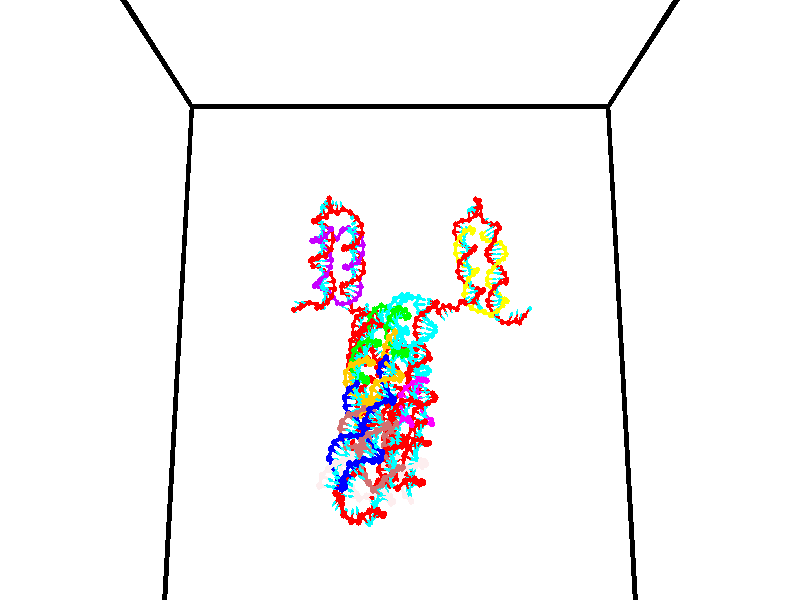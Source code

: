 // switches for output
#declare DRAW_BASES = 1; // possible values are 0, 1; only relevant for DNA ribbons
#declare DRAW_BASES_TYPE = 3; // possible values are 1, 2, 3; only relevant for DNA ribbons
#declare DRAW_FOG = 0; // set to 1 to enable fog

#include "colors.inc"

#include "transforms.inc"
background { rgb <1, 1, 1>}

#default {
   normal{
       ripples 0.25
       frequency 0.20
       turbulence 0.2
       lambda 5
   }
	finish {
		phong 0.1
		phong_size 40.
	}
}

// original window dimensions: 1024x640


// camera settings

camera {
	sky <0, 0.179814, -0.983701>
	up <0, 0.179814, -0.983701>
	right 1.6 * <1, 0, 0>
	location <35, 94.9851, 44.8844>
	look_at <35, 29.7336, 32.9568>
	direction <0, -65.2515, -11.9276>
	angle 67.0682
}


# declare cpy_camera_pos = <35, 94.9851, 44.8844>;
# if (DRAW_FOG = 1)
fog {
	fog_type 2
	up vnormalize(cpy_camera_pos)
	color rgbt<1,1,1,0.3>
	distance 1e-5
	fog_alt 3e-3
	fog_offset 56
}
# end


// LIGHTS

# declare lum = 6;
global_settings {
	ambient_light rgb lum * <0.05, 0.05, 0.05>
	max_trace_level 15
}# declare cpy_direct_light_amount = 0.25;
light_source
{	1000 * <-1, -1.16352, -0.803886>,
	rgb lum * cpy_direct_light_amount
	parallel
}

light_source
{	1000 * <1, 1.16352, 0.803886>,
	rgb lum * cpy_direct_light_amount
	parallel
}

// strand 0

// nucleotide -1

// particle -1
sphere {
	<24.360323, 35.412437, 34.826324> 0.250000
	pigment { color rgbt <1,0,0,0> }
	no_shadow
}
cylinder {
	<24.373011, 35.013939, 34.858551>,  <24.380623, 34.774841, 34.877888>, 0.100000
	pigment { color rgbt <1,0,0,0> }
	no_shadow
}
cylinder {
	<24.373011, 35.013939, 34.858551>,  <24.360323, 35.412437, 34.826324>, 0.100000
	pigment { color rgbt <1,0,0,0> }
	no_shadow
}

// particle -1
sphere {
	<24.373011, 35.013939, 34.858551> 0.100000
	pigment { color rgbt <1,0,0,0> }
	no_shadow
}
sphere {
	0, 1
	scale<0.080000,0.200000,0.300000>
	matrix <0.440064, -0.058451, -0.896062,
		0.897406, 0.063878, 0.436557,
		0.031721, -0.996244, 0.080565,
		24.382526, 34.715065, 34.882721>
	pigment { color rgbt <0,1,1,0> }
	no_shadow
}
cylinder {
	<24.963514, 35.215294, 34.623363>,  <24.360323, 35.412437, 34.826324>, 0.130000
	pigment { color rgbt <1,0,0,0> }
	no_shadow
}

// nucleotide -1

// particle -1
sphere {
	<24.963514, 35.215294, 34.623363> 0.250000
	pigment { color rgbt <1,0,0,0> }
	no_shadow
}
cylinder {
	<24.715689, 34.907780, 34.559975>,  <24.566994, 34.723270, 34.521942>, 0.100000
	pigment { color rgbt <1,0,0,0> }
	no_shadow
}
cylinder {
	<24.715689, 34.907780, 34.559975>,  <24.963514, 35.215294, 34.623363>, 0.100000
	pigment { color rgbt <1,0,0,0> }
	no_shadow
}

// particle -1
sphere {
	<24.715689, 34.907780, 34.559975> 0.100000
	pigment { color rgbt <1,0,0,0> }
	no_shadow
}
sphere {
	0, 1
	scale<0.080000,0.200000,0.300000>
	matrix <0.256222, -0.007247, -0.966591,
		0.741950, -0.639468, 0.201469,
		-0.619564, -0.768783, -0.158469,
		24.529819, 34.677143, 34.512436>
	pigment { color rgbt <0,1,1,0> }
	no_shadow
}
cylinder {
	<25.253357, 34.660034, 34.283031>,  <24.963514, 35.215294, 34.623363>, 0.130000
	pigment { color rgbt <1,0,0,0> }
	no_shadow
}

// nucleotide -1

// particle -1
sphere {
	<25.253357, 34.660034, 34.283031> 0.250000
	pigment { color rgbt <1,0,0,0> }
	no_shadow
}
cylinder {
	<24.870649, 34.699890, 34.173729>,  <24.641026, 34.723804, 34.108147>, 0.100000
	pigment { color rgbt <1,0,0,0> }
	no_shadow
}
cylinder {
	<24.870649, 34.699890, 34.173729>,  <25.253357, 34.660034, 34.283031>, 0.100000
	pigment { color rgbt <1,0,0,0> }
	no_shadow
}

// particle -1
sphere {
	<24.870649, 34.699890, 34.173729> 0.100000
	pigment { color rgbt <1,0,0,0> }
	no_shadow
}
sphere {
	0, 1
	scale<0.080000,0.200000,0.300000>
	matrix <0.284318, 0.122345, -0.950892,
		-0.061314, -0.987473, -0.145385,
		-0.956767, 0.099639, -0.273255,
		24.583618, 34.729782, 34.091751>
	pigment { color rgbt <0,1,1,0> }
	no_shadow
}
cylinder {
	<25.842564, 35.012466, 34.155174>,  <25.253357, 34.660034, 34.283031>, 0.130000
	pigment { color rgbt <1,0,0,0> }
	no_shadow
}

// nucleotide -1

// particle -1
sphere {
	<25.842564, 35.012466, 34.155174> 0.250000
	pigment { color rgbt <1,0,0,0> }
	no_shadow
}
cylinder {
	<25.543655, 35.276608, 34.184906>,  <25.364311, 35.435093, 34.202744>, 0.100000
	pigment { color rgbt <1,0,0,0> }
	no_shadow
}
cylinder {
	<25.543655, 35.276608, 34.184906>,  <25.842564, 35.012466, 34.155174>, 0.100000
	pigment { color rgbt <1,0,0,0> }
	no_shadow
}

// particle -1
sphere {
	<25.543655, 35.276608, 34.184906> 0.100000
	pigment { color rgbt <1,0,0,0> }
	no_shadow
}
sphere {
	0, 1
	scale<0.080000,0.200000,0.300000>
	matrix <0.302152, 0.437265, -0.847055,
		-0.591854, -0.610522, -0.526282,
		-0.747270, 0.660350, 0.074327,
		25.319475, 35.474712, 34.207203>
	pigment { color rgbt <0,1,1,0> }
	no_shadow
}
cylinder {
	<26.604528, 34.804356, 34.278851>,  <25.842564, 35.012466, 34.155174>, 0.130000
	pigment { color rgbt <1,0,0,0> }
	no_shadow
}

// nucleotide -1

// particle -1
sphere {
	<26.604528, 34.804356, 34.278851> 0.250000
	pigment { color rgbt <1,0,0,0> }
	no_shadow
}
cylinder {
	<26.963091, 34.881729, 34.438370>,  <27.178228, 34.928154, 34.534081>, 0.100000
	pigment { color rgbt <1,0,0,0> }
	no_shadow
}
cylinder {
	<26.963091, 34.881729, 34.438370>,  <26.604528, 34.804356, 34.278851>, 0.100000
	pigment { color rgbt <1,0,0,0> }
	no_shadow
}

// particle -1
sphere {
	<26.963091, 34.881729, 34.438370> 0.100000
	pigment { color rgbt <1,0,0,0> }
	no_shadow
}
sphere {
	0, 1
	scale<0.080000,0.200000,0.300000>
	matrix <0.027984, 0.873250, -0.486467,
		-0.442351, 0.447232, 0.777373,
		0.896405, 0.193435, 0.398799,
		27.232012, 34.939758, 34.558010>
	pigment { color rgbt <0,1,1,0> }
	no_shadow
}
cylinder {
	<26.702324, 35.544804, 34.689888>,  <26.604528, 34.804356, 34.278851>, 0.130000
	pigment { color rgbt <1,0,0,0> }
	no_shadow
}

// nucleotide -1

// particle -1
sphere {
	<26.702324, 35.544804, 34.689888> 0.250000
	pigment { color rgbt <1,0,0,0> }
	no_shadow
}
cylinder {
	<27.024080, 35.421165, 34.486942>,  <27.217134, 35.346981, 34.365173>, 0.100000
	pigment { color rgbt <1,0,0,0> }
	no_shadow
}
cylinder {
	<27.024080, 35.421165, 34.486942>,  <26.702324, 35.544804, 34.689888>, 0.100000
	pigment { color rgbt <1,0,0,0> }
	no_shadow
}

// particle -1
sphere {
	<27.024080, 35.421165, 34.486942> 0.100000
	pigment { color rgbt <1,0,0,0> }
	no_shadow
}
sphere {
	0, 1
	scale<0.080000,0.200000,0.300000>
	matrix <-0.029060, 0.832508, -0.553250,
		0.593392, 0.459772, 0.660678,
		0.804389, -0.309095, -0.507365,
		27.265396, 35.328438, 34.334732>
	pigment { color rgbt <0,1,1,0> }
	no_shadow
}
cylinder {
	<27.226185, 36.126400, 34.687931>,  <26.702324, 35.544804, 34.689888>, 0.130000
	pigment { color rgbt <1,0,0,0> }
	no_shadow
}

// nucleotide -1

// particle -1
sphere {
	<27.226185, 36.126400, 34.687931> 0.250000
	pigment { color rgbt <1,0,0,0> }
	no_shadow
}
cylinder {
	<27.322216, 35.901325, 34.371513>,  <27.379835, 35.766281, 34.181664>, 0.100000
	pigment { color rgbt <1,0,0,0> }
	no_shadow
}
cylinder {
	<27.322216, 35.901325, 34.371513>,  <27.226185, 36.126400, 34.687931>, 0.100000
	pigment { color rgbt <1,0,0,0> }
	no_shadow
}

// particle -1
sphere {
	<27.322216, 35.901325, 34.371513> 0.100000
	pigment { color rgbt <1,0,0,0> }
	no_shadow
}
sphere {
	0, 1
	scale<0.080000,0.200000,0.300000>
	matrix <0.261742, 0.822217, -0.505422,
		0.934801, -0.085707, 0.344676,
		0.240080, -0.562685, -0.791042,
		27.394239, 35.732521, 34.134201>
	pigment { color rgbt <0,1,1,0> }
	no_shadow
}
cylinder {
	<27.840523, 36.404957, 34.381912>,  <27.226185, 36.126400, 34.687931>, 0.130000
	pigment { color rgbt <1,0,0,0> }
	no_shadow
}

// nucleotide -1

// particle -1
sphere {
	<27.840523, 36.404957, 34.381912> 0.250000
	pigment { color rgbt <1,0,0,0> }
	no_shadow
}
cylinder {
	<27.740734, 36.169964, 34.073982>,  <27.680861, 36.028969, 33.889225>, 0.100000
	pigment { color rgbt <1,0,0,0> }
	no_shadow
}
cylinder {
	<27.740734, 36.169964, 34.073982>,  <27.840523, 36.404957, 34.381912>, 0.100000
	pigment { color rgbt <1,0,0,0> }
	no_shadow
}

// particle -1
sphere {
	<27.740734, 36.169964, 34.073982> 0.100000
	pigment { color rgbt <1,0,0,0> }
	no_shadow
}
sphere {
	0, 1
	scale<0.080000,0.200000,0.300000>
	matrix <0.150888, 0.761670, -0.630152,
		0.956555, -0.273362, -0.101370,
		-0.249470, -0.587480, -0.769826,
		27.665894, 35.993721, 33.843033>
	pigment { color rgbt <0,1,1,0> }
	no_shadow
}
cylinder {
	<28.249435, 36.610153, 33.937813>,  <27.840523, 36.404957, 34.381912>, 0.130000
	pigment { color rgbt <1,0,0,0> }
	no_shadow
}

// nucleotide -1

// particle -1
sphere {
	<28.249435, 36.610153, 33.937813> 0.250000
	pigment { color rgbt <1,0,0,0> }
	no_shadow
}
cylinder {
	<27.990297, 36.429546, 33.692398>,  <27.834814, 36.321182, 33.545151>, 0.100000
	pigment { color rgbt <1,0,0,0> }
	no_shadow
}
cylinder {
	<27.990297, 36.429546, 33.692398>,  <28.249435, 36.610153, 33.937813>, 0.100000
	pigment { color rgbt <1,0,0,0> }
	no_shadow
}

// particle -1
sphere {
	<27.990297, 36.429546, 33.692398> 0.100000
	pigment { color rgbt <1,0,0,0> }
	no_shadow
}
sphere {
	0, 1
	scale<0.080000,0.200000,0.300000>
	matrix <0.044922, 0.781358, -0.622465,
		0.760441, -0.430826, -0.485921,
		-0.647852, -0.451519, -0.613530,
		27.795942, 36.294090, 33.508339>
	pigment { color rgbt <0,1,1,0> }
	no_shadow
}
cylinder {
	<28.550732, 36.854321, 33.341923>,  <28.249435, 36.610153, 33.937813>, 0.130000
	pigment { color rgbt <1,0,0,0> }
	no_shadow
}

// nucleotide -1

// particle -1
sphere {
	<28.550732, 36.854321, 33.341923> 0.250000
	pigment { color rgbt <1,0,0,0> }
	no_shadow
}
cylinder {
	<28.169685, 36.749161, 33.280731>,  <27.941057, 36.686066, 33.244019>, 0.100000
	pigment { color rgbt <1,0,0,0> }
	no_shadow
}
cylinder {
	<28.169685, 36.749161, 33.280731>,  <28.550732, 36.854321, 33.341923>, 0.100000
	pigment { color rgbt <1,0,0,0> }
	no_shadow
}

// particle -1
sphere {
	<28.169685, 36.749161, 33.280731> 0.100000
	pigment { color rgbt <1,0,0,0> }
	no_shadow
}
sphere {
	0, 1
	scale<0.080000,0.200000,0.300000>
	matrix <-0.064325, 0.665678, -0.743461,
		0.297291, -0.698394, -0.651048,
		-0.952618, -0.262903, -0.152976,
		27.883900, 36.670288, 33.234837>
	pigment { color rgbt <0,1,1,0> }
	no_shadow
}
cylinder {
	<28.482927, 36.882374, 32.695225>,  <28.550732, 36.854321, 33.341923>, 0.130000
	pigment { color rgbt <1,0,0,0> }
	no_shadow
}

// nucleotide -1

// particle -1
sphere {
	<28.482927, 36.882374, 32.695225> 0.250000
	pigment { color rgbt <1,0,0,0> }
	no_shadow
}
cylinder {
	<28.093910, 36.914989, 32.782410>,  <27.860500, 36.934559, 32.834721>, 0.100000
	pigment { color rgbt <1,0,0,0> }
	no_shadow
}
cylinder {
	<28.093910, 36.914989, 32.782410>,  <28.482927, 36.882374, 32.695225>, 0.100000
	pigment { color rgbt <1,0,0,0> }
	no_shadow
}

// particle -1
sphere {
	<28.093910, 36.914989, 32.782410> 0.100000
	pigment { color rgbt <1,0,0,0> }
	no_shadow
}
sphere {
	0, 1
	scale<0.080000,0.200000,0.300000>
	matrix <-0.121430, 0.621200, -0.774187,
		-0.198523, -0.779399, -0.594244,
		-0.972545, 0.081535, 0.217964,
		27.802147, 36.939449, 32.847797>
	pigment { color rgbt <0,1,1,0> }
	no_shadow
}
cylinder {
	<28.188131, 36.869122, 32.063145>,  <28.482927, 36.882374, 32.695225>, 0.130000
	pigment { color rgbt <1,0,0,0> }
	no_shadow
}

// nucleotide -1

// particle -1
sphere {
	<28.188131, 36.869122, 32.063145> 0.250000
	pigment { color rgbt <1,0,0,0> }
	no_shadow
}
cylinder {
	<27.934843, 37.049549, 32.314720>,  <27.782869, 37.157806, 32.465668>, 0.100000
	pigment { color rgbt <1,0,0,0> }
	no_shadow
}
cylinder {
	<27.934843, 37.049549, 32.314720>,  <28.188131, 36.869122, 32.063145>, 0.100000
	pigment { color rgbt <1,0,0,0> }
	no_shadow
}

// particle -1
sphere {
	<27.934843, 37.049549, 32.314720> 0.100000
	pigment { color rgbt <1,0,0,0> }
	no_shadow
}
sphere {
	0, 1
	scale<0.080000,0.200000,0.300000>
	matrix <-0.324167, 0.583338, -0.744737,
		-0.702812, -0.675466, -0.223161,
		-0.633223, 0.451069, 0.628941,
		27.744877, 37.184868, 32.503403>
	pigment { color rgbt <0,1,1,0> }
	no_shadow
}
cylinder {
	<27.490534, 36.756092, 31.852316>,  <28.188131, 36.869122, 32.063145>, 0.130000
	pigment { color rgbt <1,0,0,0> }
	no_shadow
}

// nucleotide -1

// particle -1
sphere {
	<27.490534, 36.756092, 31.852316> 0.250000
	pigment { color rgbt <1,0,0,0> }
	no_shadow
}
cylinder {
	<27.507820, 37.108559, 32.040646>,  <27.518192, 37.320038, 32.153645>, 0.100000
	pigment { color rgbt <1,0,0,0> }
	no_shadow
}
cylinder {
	<27.507820, 37.108559, 32.040646>,  <27.490534, 36.756092, 31.852316>, 0.100000
	pigment { color rgbt <1,0,0,0> }
	no_shadow
}

// particle -1
sphere {
	<27.507820, 37.108559, 32.040646> 0.100000
	pigment { color rgbt <1,0,0,0> }
	no_shadow
}
sphere {
	0, 1
	scale<0.080000,0.200000,0.300000>
	matrix <-0.389498, 0.448833, -0.804264,
		-0.920013, -0.148628, 0.362610,
		0.043216, 0.881169, 0.470822,
		27.520784, 37.372910, 32.181892>
	pigment { color rgbt <0,1,1,0> }
	no_shadow
}
cylinder {
	<27.009468, 37.135857, 31.485506>,  <27.490534, 36.756092, 31.852316>, 0.130000
	pigment { color rgbt <1,0,0,0> }
	no_shadow
}

// nucleotide -1

// particle -1
sphere {
	<27.009468, 37.135857, 31.485506> 0.250000
	pigment { color rgbt <1,0,0,0> }
	no_shadow
}
cylinder {
	<27.188110, 37.422997, 31.699135>,  <27.295296, 37.595280, 31.827312>, 0.100000
	pigment { color rgbt <1,0,0,0> }
	no_shadow
}
cylinder {
	<27.188110, 37.422997, 31.699135>,  <27.009468, 37.135857, 31.485506>, 0.100000
	pigment { color rgbt <1,0,0,0> }
	no_shadow
}

// particle -1
sphere {
	<27.188110, 37.422997, 31.699135> 0.100000
	pigment { color rgbt <1,0,0,0> }
	no_shadow
}
sphere {
	0, 1
	scale<0.080000,0.200000,0.300000>
	matrix <-0.335326, 0.687688, -0.643927,
		-0.829519, 0.108493, 0.547839,
		0.446604, 0.717854, 0.534070,
		27.322092, 37.638351, 31.859356>
	pigment { color rgbt <0,1,1,0> }
	no_shadow
}
cylinder {
	<26.515341, 37.591167, 31.617785>,  <27.009468, 37.135857, 31.485506>, 0.130000
	pigment { color rgbt <1,0,0,0> }
	no_shadow
}

// nucleotide -1

// particle -1
sphere {
	<26.515341, 37.591167, 31.617785> 0.250000
	pigment { color rgbt <1,0,0,0> }
	no_shadow
}
cylinder {
	<26.868223, 37.779385, 31.624756>,  <27.079952, 37.892315, 31.628939>, 0.100000
	pigment { color rgbt <1,0,0,0> }
	no_shadow
}
cylinder {
	<26.868223, 37.779385, 31.624756>,  <26.515341, 37.591167, 31.617785>, 0.100000
	pigment { color rgbt <1,0,0,0> }
	no_shadow
}

// particle -1
sphere {
	<26.868223, 37.779385, 31.624756> 0.100000
	pigment { color rgbt <1,0,0,0> }
	no_shadow
}
sphere {
	0, 1
	scale<0.080000,0.200000,0.300000>
	matrix <-0.305758, 0.600619, -0.738762,
		-0.358087, 0.646410, 0.673742,
		0.882205, 0.470543, 0.017429,
		27.132885, 37.920547, 31.629984>
	pigment { color rgbt <0,1,1,0> }
	no_shadow
}
cylinder {
	<26.365280, 38.250988, 31.292744>,  <26.515341, 37.591167, 31.617785>, 0.130000
	pigment { color rgbt <1,0,0,0> }
	no_shadow
}

// nucleotide -1

// particle -1
sphere {
	<26.365280, 38.250988, 31.292744> 0.250000
	pigment { color rgbt <1,0,0,0> }
	no_shadow
}
cylinder {
	<26.764568, 38.229961, 31.304035>,  <27.004141, 38.217346, 31.310810>, 0.100000
	pigment { color rgbt <1,0,0,0> }
	no_shadow
}
cylinder {
	<26.764568, 38.229961, 31.304035>,  <26.365280, 38.250988, 31.292744>, 0.100000
	pigment { color rgbt <1,0,0,0> }
	no_shadow
}

// particle -1
sphere {
	<26.764568, 38.229961, 31.304035> 0.100000
	pigment { color rgbt <1,0,0,0> }
	no_shadow
}
sphere {
	0, 1
	scale<0.080000,0.200000,0.300000>
	matrix <0.055128, 0.631640, -0.773299,
		0.022817, 0.773478, 0.633413,
		0.998218, -0.052563, 0.028228,
		27.064034, 38.214191, 31.312504>
	pigment { color rgbt <0,1,1,0> }
	no_shadow
}
cylinder {
	<26.659199, 38.948502, 31.323326>,  <26.365280, 38.250988, 31.292744>, 0.130000
	pigment { color rgbt <1,0,0,0> }
	no_shadow
}

// nucleotide -1

// particle -1
sphere {
	<26.659199, 38.948502, 31.323326> 0.250000
	pigment { color rgbt <1,0,0,0> }
	no_shadow
}
cylinder {
	<26.952713, 38.724461, 31.169525>,  <27.128822, 38.590034, 31.077244>, 0.100000
	pigment { color rgbt <1,0,0,0> }
	no_shadow
}
cylinder {
	<26.952713, 38.724461, 31.169525>,  <26.659199, 38.948502, 31.323326>, 0.100000
	pigment { color rgbt <1,0,0,0> }
	no_shadow
}

// particle -1
sphere {
	<26.952713, 38.724461, 31.169525> 0.100000
	pigment { color rgbt <1,0,0,0> }
	no_shadow
}
sphere {
	0, 1
	scale<0.080000,0.200000,0.300000>
	matrix <0.191570, 0.713580, -0.673872,
		0.651811, 0.420820, 0.630915,
		0.733787, -0.560102, -0.384503,
		27.172850, 38.556431, 31.054174>
	pigment { color rgbt <0,1,1,0> }
	no_shadow
}
cylinder {
	<27.246622, 39.308674, 31.293633>,  <26.659199, 38.948502, 31.323326>, 0.130000
	pigment { color rgbt <1,0,0,0> }
	no_shadow
}

// nucleotide -1

// particle -1
sphere {
	<27.246622, 39.308674, 31.293633> 0.250000
	pigment { color rgbt <1,0,0,0> }
	no_shadow
}
cylinder {
	<27.322311, 39.022373, 31.024740>,  <27.367725, 38.850594, 30.863405>, 0.100000
	pigment { color rgbt <1,0,0,0> }
	no_shadow
}
cylinder {
	<27.322311, 39.022373, 31.024740>,  <27.246622, 39.308674, 31.293633>, 0.100000
	pigment { color rgbt <1,0,0,0> }
	no_shadow
}

// particle -1
sphere {
	<27.322311, 39.022373, 31.024740> 0.100000
	pigment { color rgbt <1,0,0,0> }
	no_shadow
}
sphere {
	0, 1
	scale<0.080000,0.200000,0.300000>
	matrix <0.366031, 0.686674, -0.628093,
		0.911162, -0.127208, 0.391922,
		0.189224, -0.715750, -0.672233,
		27.379078, 38.807648, 30.823071>
	pigment { color rgbt <0,1,1,0> }
	no_shadow
}
cylinder {
	<27.943249, 39.455429, 31.178452>,  <27.246622, 39.308674, 31.293633>, 0.130000
	pigment { color rgbt <1,0,0,0> }
	no_shadow
}

// nucleotide -1

// particle -1
sphere {
	<27.943249, 39.455429, 31.178452> 0.250000
	pigment { color rgbt <1,0,0,0> }
	no_shadow
}
cylinder {
	<27.783466, 39.234505, 30.885771>,  <27.687597, 39.101952, 30.710163>, 0.100000
	pigment { color rgbt <1,0,0,0> }
	no_shadow
}
cylinder {
	<27.783466, 39.234505, 30.885771>,  <27.943249, 39.455429, 31.178452>, 0.100000
	pigment { color rgbt <1,0,0,0> }
	no_shadow
}

// particle -1
sphere {
	<27.783466, 39.234505, 30.885771> 0.100000
	pigment { color rgbt <1,0,0,0> }
	no_shadow
}
sphere {
	0, 1
	scale<0.080000,0.200000,0.300000>
	matrix <0.306967, 0.671489, -0.674444,
		0.863832, -0.494019, -0.098690,
		-0.399457, -0.552312, -0.731701,
		27.663630, 39.068810, 30.666260>
	pigment { color rgbt <0,1,1,0> }
	no_shadow
}
cylinder {
	<28.459795, 39.429047, 30.645380>,  <27.943249, 39.455429, 31.178452>, 0.130000
	pigment { color rgbt <1,0,0,0> }
	no_shadow
}

// nucleotide -1

// particle -1
sphere {
	<28.459795, 39.429047, 30.645380> 0.250000
	pigment { color rgbt <1,0,0,0> }
	no_shadow
}
cylinder {
	<28.116283, 39.324314, 30.469223>,  <27.910177, 39.261475, 30.363529>, 0.100000
	pigment { color rgbt <1,0,0,0> }
	no_shadow
}
cylinder {
	<28.116283, 39.324314, 30.469223>,  <28.459795, 39.429047, 30.645380>, 0.100000
	pigment { color rgbt <1,0,0,0> }
	no_shadow
}

// particle -1
sphere {
	<28.116283, 39.324314, 30.469223> 0.100000
	pigment { color rgbt <1,0,0,0> }
	no_shadow
}
sphere {
	0, 1
	scale<0.080000,0.200000,0.300000>
	matrix <0.182484, 0.646879, -0.740437,
		0.478747, -0.716237, -0.507746,
		-0.858779, -0.261826, -0.440393,
		27.858650, 39.245766, 30.337105>
	pigment { color rgbt <0,1,1,0> }
	no_shadow
}
cylinder {
	<28.632324, 39.375973, 29.880354>,  <28.459795, 39.429047, 30.645380>, 0.130000
	pigment { color rgbt <1,0,0,0> }
	no_shadow
}

// nucleotide -1

// particle -1
sphere {
	<28.632324, 39.375973, 29.880354> 0.250000
	pigment { color rgbt <1,0,0,0> }
	no_shadow
}
cylinder {
	<28.236366, 39.409401, 29.926188>,  <27.998793, 39.429459, 29.953688>, 0.100000
	pigment { color rgbt <1,0,0,0> }
	no_shadow
}
cylinder {
	<28.236366, 39.409401, 29.926188>,  <28.632324, 39.375973, 29.880354>, 0.100000
	pigment { color rgbt <1,0,0,0> }
	no_shadow
}

// particle -1
sphere {
	<28.236366, 39.409401, 29.926188> 0.100000
	pigment { color rgbt <1,0,0,0> }
	no_shadow
}
sphere {
	0, 1
	scale<0.080000,0.200000,0.300000>
	matrix <-0.038054, 0.621804, -0.782248,
		-0.136619, -0.778702, -0.612339,
		-0.989892, 0.083568, 0.114583,
		27.939398, 39.434471, 29.960562>
	pigment { color rgbt <0,1,1,0> }
	no_shadow
}
cylinder {
	<28.503544, 39.524166, 29.134174>,  <28.632324, 39.375973, 29.880354>, 0.130000
	pigment { color rgbt <1,0,0,0> }
	no_shadow
}

// nucleotide -1

// particle -1
sphere {
	<28.503544, 39.524166, 29.134174> 0.250000
	pigment { color rgbt <1,0,0,0> }
	no_shadow
}
cylinder {
	<28.159056, 39.586670, 29.327620>,  <27.952362, 39.624172, 29.443687>, 0.100000
	pigment { color rgbt <1,0,0,0> }
	no_shadow
}
cylinder {
	<28.159056, 39.586670, 29.327620>,  <28.503544, 39.524166, 29.134174>, 0.100000
	pigment { color rgbt <1,0,0,0> }
	no_shadow
}

// particle -1
sphere {
	<28.159056, 39.586670, 29.327620> 0.100000
	pigment { color rgbt <1,0,0,0> }
	no_shadow
}
sphere {
	0, 1
	scale<0.080000,0.200000,0.300000>
	matrix <-0.251597, 0.695702, -0.672828,
		-0.441584, -0.701129, -0.559840,
		-0.861221, 0.156256, 0.483613,
		27.900690, 39.633545, 29.472704>
	pigment { color rgbt <0,1,1,0> }
	no_shadow
}
cylinder {
	<27.836359, 39.346134, 28.738846>,  <28.503544, 39.524166, 29.134174>, 0.130000
	pigment { color rgbt <1,0,0,0> }
	no_shadow
}

// nucleotide -1

// particle -1
sphere {
	<27.836359, 39.346134, 28.738846> 0.250000
	pigment { color rgbt <1,0,0,0> }
	no_shadow
}
cylinder {
	<27.750374, 39.626945, 29.010416>,  <27.698784, 39.795433, 29.173359>, 0.100000
	pigment { color rgbt <1,0,0,0> }
	no_shadow
}
cylinder {
	<27.750374, 39.626945, 29.010416>,  <27.836359, 39.346134, 28.738846>, 0.100000
	pigment { color rgbt <1,0,0,0> }
	no_shadow
}

// particle -1
sphere {
	<27.750374, 39.626945, 29.010416> 0.100000
	pigment { color rgbt <1,0,0,0> }
	no_shadow
}
sphere {
	0, 1
	scale<0.080000,0.200000,0.300000>
	matrix <-0.112580, 0.672732, -0.731271,
		-0.970112, -0.233629, -0.065577,
		-0.214961, 0.702033, 0.678927,
		27.685884, 39.837555, 29.214094>
	pigment { color rgbt <0,1,1,0> }
	no_shadow
}
cylinder {
	<27.251120, 39.759613, 28.503063>,  <27.836359, 39.346134, 28.738846>, 0.130000
	pigment { color rgbt <1,0,0,0> }
	no_shadow
}

// nucleotide -1

// particle -1
sphere {
	<27.251120, 39.759613, 28.503063> 0.250000
	pigment { color rgbt <1,0,0,0> }
	no_shadow
}
cylinder {
	<27.434723, 39.999908, 28.764879>,  <27.544884, 40.144085, 28.921968>, 0.100000
	pigment { color rgbt <1,0,0,0> }
	no_shadow
}
cylinder {
	<27.434723, 39.999908, 28.764879>,  <27.251120, 39.759613, 28.503063>, 0.100000
	pigment { color rgbt <1,0,0,0> }
	no_shadow
}

// particle -1
sphere {
	<27.434723, 39.999908, 28.764879> 0.100000
	pigment { color rgbt <1,0,0,0> }
	no_shadow
}
sphere {
	0, 1
	scale<0.080000,0.200000,0.300000>
	matrix <-0.120282, 0.771972, -0.624172,
		-0.880253, 0.207769, 0.426599,
		0.459006, 0.600742, 0.654540,
		27.572424, 40.180130, 28.961241>
	pigment { color rgbt <0,1,1,0> }
	no_shadow
}
cylinder {
	<26.897312, 40.346550, 28.640753>,  <27.251120, 39.759613, 28.503063>, 0.130000
	pigment { color rgbt <1,0,0,0> }
	no_shadow
}

// nucleotide -1

// particle -1
sphere {
	<26.897312, 40.346550, 28.640753> 0.250000
	pigment { color rgbt <1,0,0,0> }
	no_shadow
}
cylinder {
	<27.285789, 40.418217, 28.703596>,  <27.518875, 40.461216, 28.741302>, 0.100000
	pigment { color rgbt <1,0,0,0> }
	no_shadow
}
cylinder {
	<27.285789, 40.418217, 28.703596>,  <26.897312, 40.346550, 28.640753>, 0.100000
	pigment { color rgbt <1,0,0,0> }
	no_shadow
}

// particle -1
sphere {
	<27.285789, 40.418217, 28.703596> 0.100000
	pigment { color rgbt <1,0,0,0> }
	no_shadow
}
sphere {
	0, 1
	scale<0.080000,0.200000,0.300000>
	matrix <-0.078533, 0.863121, -0.498854,
		-0.224980, 0.472145, 0.852328,
		0.971193, 0.179168, 0.157106,
		27.577148, 40.471966, 28.750729>
	pigment { color rgbt <0,1,1,0> }
	no_shadow
}
cylinder {
	<27.036276, 41.068565, 28.813618>,  <26.897312, 40.346550, 28.640753>, 0.130000
	pigment { color rgbt <1,0,0,0> }
	no_shadow
}

// nucleotide -1

// particle -1
sphere {
	<27.036276, 41.068565, 28.813618> 0.250000
	pigment { color rgbt <1,0,0,0> }
	no_shadow
}
cylinder {
	<27.363865, 40.931156, 28.629761>,  <27.560419, 40.848709, 28.519445>, 0.100000
	pigment { color rgbt <1,0,0,0> }
	no_shadow
}
cylinder {
	<27.363865, 40.931156, 28.629761>,  <27.036276, 41.068565, 28.813618>, 0.100000
	pigment { color rgbt <1,0,0,0> }
	no_shadow
}

// particle -1
sphere {
	<27.363865, 40.931156, 28.629761> 0.100000
	pigment { color rgbt <1,0,0,0> }
	no_shadow
}
sphere {
	0, 1
	scale<0.080000,0.200000,0.300000>
	matrix <0.030115, 0.825635, -0.563400,
		0.573040, 0.447568, 0.686519,
		0.818974, -0.343525, -0.459643,
		27.609556, 40.828098, 28.491867>
	pigment { color rgbt <0,1,1,0> }
	no_shadow
}
cylinder {
	<27.494986, 41.494514, 28.762817>,  <27.036276, 41.068565, 28.813618>, 0.130000
	pigment { color rgbt <1,0,0,0> }
	no_shadow
}

// nucleotide -1

// particle -1
sphere {
	<27.494986, 41.494514, 28.762817> 0.250000
	pigment { color rgbt <1,0,0,0> }
	no_shadow
}
cylinder {
	<27.622787, 41.272312, 28.455746>,  <27.699469, 41.138992, 28.271503>, 0.100000
	pigment { color rgbt <1,0,0,0> }
	no_shadow
}
cylinder {
	<27.622787, 41.272312, 28.455746>,  <27.494986, 41.494514, 28.762817>, 0.100000
	pigment { color rgbt <1,0,0,0> }
	no_shadow
}

// particle -1
sphere {
	<27.622787, 41.272312, 28.455746> 0.100000
	pigment { color rgbt <1,0,0,0> }
	no_shadow
}
sphere {
	0, 1
	scale<0.080000,0.200000,0.300000>
	matrix <0.131350, 0.828284, -0.544696,
		0.938437, 0.073199, 0.337606,
		0.319505, -0.555507, -0.767677,
		27.718639, 41.105659, 28.225443>
	pigment { color rgbt <0,1,1,0> }
	no_shadow
}
cylinder {
	<28.190828, 41.326633, 28.556574>,  <27.494986, 41.494514, 28.762817>, 0.130000
	pigment { color rgbt <1,0,0,0> }
	no_shadow
}

// nucleotide -1

// particle -1
sphere {
	<28.190828, 41.326633, 28.556574> 0.250000
	pigment { color rgbt <1,0,0,0> }
	no_shadow
}
cylinder {
	<27.982639, 41.330379, 28.215042>,  <27.857725, 41.332626, 28.010124>, 0.100000
	pigment { color rgbt <1,0,0,0> }
	no_shadow
}
cylinder {
	<27.982639, 41.330379, 28.215042>,  <28.190828, 41.326633, 28.556574>, 0.100000
	pigment { color rgbt <1,0,0,0> }
	no_shadow
}

// particle -1
sphere {
	<27.982639, 41.330379, 28.215042> 0.100000
	pigment { color rgbt <1,0,0,0> }
	no_shadow
}
sphere {
	0, 1
	scale<0.080000,0.200000,0.300000>
	matrix <0.448053, 0.854216, -0.263749,
		0.726882, -0.519834, -0.448793,
		-0.520472, 0.009369, -0.853827,
		27.826498, 41.333191, 27.958895>
	pigment { color rgbt <0,1,1,0> }
	no_shadow
}
cylinder {
	<28.603325, 41.318100, 27.984442>,  <28.190828, 41.326633, 28.556574>, 0.130000
	pigment { color rgbt <1,0,0,0> }
	no_shadow
}

// nucleotide -1

// particle -1
sphere {
	<28.603325, 41.318100, 27.984442> 0.250000
	pigment { color rgbt <1,0,0,0> }
	no_shadow
}
cylinder {
	<28.263720, 41.517071, 27.913177>,  <28.059956, 41.636452, 27.870419>, 0.100000
	pigment { color rgbt <1,0,0,0> }
	no_shadow
}
cylinder {
	<28.263720, 41.517071, 27.913177>,  <28.603325, 41.318100, 27.984442>, 0.100000
	pigment { color rgbt <1,0,0,0> }
	no_shadow
}

// particle -1
sphere {
	<28.263720, 41.517071, 27.913177> 0.100000
	pigment { color rgbt <1,0,0,0> }
	no_shadow
}
sphere {
	0, 1
	scale<0.080000,0.200000,0.300000>
	matrix <0.522885, 0.742548, -0.418586,
		-0.075922, -0.448544, -0.890531,
		-0.849016, 0.497425, -0.178161,
		28.009014, 41.666298, 27.859730>
	pigment { color rgbt <0,1,1,0> }
	no_shadow
}
cylinder {
	<28.456223, 41.523964, 27.181671>,  <28.603325, 41.318100, 27.984442>, 0.130000
	pigment { color rgbt <1,0,0,0> }
	no_shadow
}

// nucleotide -1

// particle -1
sphere {
	<28.456223, 41.523964, 27.181671> 0.250000
	pigment { color rgbt <1,0,0,0> }
	no_shadow
}
cylinder {
	<28.332708, 41.786591, 27.456940>,  <28.258600, 41.944164, 27.622101>, 0.100000
	pigment { color rgbt <1,0,0,0> }
	no_shadow
}
cylinder {
	<28.332708, 41.786591, 27.456940>,  <28.456223, 41.523964, 27.181671>, 0.100000
	pigment { color rgbt <1,0,0,0> }
	no_shadow
}

// particle -1
sphere {
	<28.332708, 41.786591, 27.456940> 0.100000
	pigment { color rgbt <1,0,0,0> }
	no_shadow
}
sphere {
	0, 1
	scale<0.080000,0.200000,0.300000>
	matrix <0.609503, 0.692039, -0.386767,
		-0.730177, 0.300015, -0.613866,
		-0.308784, 0.656562, 0.688171,
		28.240074, 41.983559, 27.663391>
	pigment { color rgbt <0,1,1,0> }
	no_shadow
}
cylinder {
	<28.055649, 40.906513, 27.464497>,  <28.456223, 41.523964, 27.181671>, 0.130000
	pigment { color rgbt <1,0,0,0> }
	no_shadow
}

// nucleotide -1

// particle -1
sphere {
	<28.055649, 40.906513, 27.464497> 0.250000
	pigment { color rgbt <1,0,0,0> }
	no_shadow
}
cylinder {
	<28.142792, 40.542900, 27.322397>,  <28.195078, 40.324734, 27.237137>, 0.100000
	pigment { color rgbt <1,0,0,0> }
	no_shadow
}
cylinder {
	<28.142792, 40.542900, 27.322397>,  <28.055649, 40.906513, 27.464497>, 0.100000
	pigment { color rgbt <1,0,0,0> }
	no_shadow
}

// particle -1
sphere {
	<28.142792, 40.542900, 27.322397> 0.100000
	pigment { color rgbt <1,0,0,0> }
	no_shadow
}
sphere {
	0, 1
	scale<0.080000,0.200000,0.300000>
	matrix <0.953298, 0.276215, -0.122181,
		0.209191, -0.312040, 0.926752,
		0.217858, -0.909030, -0.355249,
		28.208149, 40.270191, 27.215822>
	pigment { color rgbt <0,1,1,0> }
	no_shadow
}
cylinder {
	<28.577728, 40.515293, 27.867159>,  <28.055649, 40.906513, 27.464497>, 0.130000
	pigment { color rgbt <1,0,0,0> }
	no_shadow
}

// nucleotide -1

// particle -1
sphere {
	<28.577728, 40.515293, 27.867159> 0.250000
	pigment { color rgbt <1,0,0,0> }
	no_shadow
}
cylinder {
	<28.617342, 40.400276, 27.486105>,  <28.641109, 40.331264, 27.257473>, 0.100000
	pigment { color rgbt <1,0,0,0> }
	no_shadow
}
cylinder {
	<28.617342, 40.400276, 27.486105>,  <28.577728, 40.515293, 27.867159>, 0.100000
	pigment { color rgbt <1,0,0,0> }
	no_shadow
}

// particle -1
sphere {
	<28.617342, 40.400276, 27.486105> 0.100000
	pigment { color rgbt <1,0,0,0> }
	no_shadow
}
sphere {
	0, 1
	scale<0.080000,0.200000,0.300000>
	matrix <0.950911, 0.309416, 0.005460,
		0.293190, -0.906411, 0.304069,
		0.099033, -0.287542, -0.952634,
		28.647053, 40.314014, 27.200315>
	pigment { color rgbt <0,1,1,0> }
	no_shadow
}
cylinder {
	<29.055540, 39.928970, 27.817497>,  <28.577728, 40.515293, 27.867159>, 0.130000
	pigment { color rgbt <1,0,0,0> }
	no_shadow
}

// nucleotide -1

// particle -1
sphere {
	<29.055540, 39.928970, 27.817497> 0.250000
	pigment { color rgbt <1,0,0,0> }
	no_shadow
}
cylinder {
	<29.027277, 40.161613, 27.493341>,  <29.010319, 40.301201, 27.298847>, 0.100000
	pigment { color rgbt <1,0,0,0> }
	no_shadow
}
cylinder {
	<29.027277, 40.161613, 27.493341>,  <29.055540, 39.928970, 27.817497>, 0.100000
	pigment { color rgbt <1,0,0,0> }
	no_shadow
}

// particle -1
sphere {
	<29.027277, 40.161613, 27.493341> 0.100000
	pigment { color rgbt <1,0,0,0> }
	no_shadow
}
sphere {
	0, 1
	scale<0.080000,0.200000,0.300000>
	matrix <0.977596, 0.201866, 0.059642,
		0.198280, -0.788021, -0.582845,
		-0.070657, 0.581612, -0.810392,
		29.006081, 40.336098, 27.250223>
	pigment { color rgbt <0,1,1,0> }
	no_shadow
}
cylinder {
	<29.571566, 39.714413, 27.456535>,  <29.055540, 39.928970, 27.817497>, 0.130000
	pigment { color rgbt <1,0,0,0> }
	no_shadow
}

// nucleotide -1

// particle -1
sphere {
	<29.571566, 39.714413, 27.456535> 0.250000
	pigment { color rgbt <1,0,0,0> }
	no_shadow
}
cylinder {
	<29.492069, 40.090370, 27.345467>,  <29.444372, 40.315945, 27.278826>, 0.100000
	pigment { color rgbt <1,0,0,0> }
	no_shadow
}
cylinder {
	<29.492069, 40.090370, 27.345467>,  <29.571566, 39.714413, 27.456535>, 0.100000
	pigment { color rgbt <1,0,0,0> }
	no_shadow
}

// particle -1
sphere {
	<29.492069, 40.090370, 27.345467> 0.100000
	pigment { color rgbt <1,0,0,0> }
	no_shadow
}
sphere {
	0, 1
	scale<0.080000,0.200000,0.300000>
	matrix <0.969560, 0.229904, 0.084249,
		0.143023, -0.252475, -0.956975,
		-0.198741, 0.939894, -0.277671,
		29.432447, 40.372337, 27.262165>
	pigment { color rgbt <0,1,1,0> }
	no_shadow
}
cylinder {
	<30.211887, 39.311115, 27.574770>,  <29.571566, 39.714413, 27.456535>, 0.130000
	pigment { color rgbt <1,0,0,0> }
	no_shadow
}

// nucleotide -1

// particle -1
sphere {
	<30.211887, 39.311115, 27.574770> 0.250000
	pigment { color rgbt <1,0,0,0> }
	no_shadow
}
cylinder {
	<30.332001, 39.535614, 27.883270>,  <30.404070, 39.670315, 28.068371>, 0.100000
	pigment { color rgbt <1,0,0,0> }
	no_shadow
}
cylinder {
	<30.332001, 39.535614, 27.883270>,  <30.211887, 39.311115, 27.574770>, 0.100000
	pigment { color rgbt <1,0,0,0> }
	no_shadow
}

// particle -1
sphere {
	<30.332001, 39.535614, 27.883270> 0.100000
	pigment { color rgbt <1,0,0,0> }
	no_shadow
}
sphere {
	0, 1
	scale<0.080000,0.200000,0.300000>
	matrix <0.323836, -0.820529, 0.471022,
		0.897195, 0.108319, -0.428144,
		0.300284, 0.561247, 0.771253,
		30.422087, 39.703987, 28.114647>
	pigment { color rgbt <0,1,1,0> }
	no_shadow
}
cylinder {
	<30.856297, 39.024467, 27.990921>,  <30.211887, 39.311115, 27.574770>, 0.130000
	pigment { color rgbt <1,0,0,0> }
	no_shadow
}

// nucleotide -1

// particle -1
sphere {
	<30.856297, 39.024467, 27.990921> 0.250000
	pigment { color rgbt <1,0,0,0> }
	no_shadow
}
cylinder {
	<30.690268, 39.231075, 28.290499>,  <30.590651, 39.355042, 28.470245>, 0.100000
	pigment { color rgbt <1,0,0,0> }
	no_shadow
}
cylinder {
	<30.690268, 39.231075, 28.290499>,  <30.856297, 39.024467, 27.990921>, 0.100000
	pigment { color rgbt <1,0,0,0> }
	no_shadow
}

// particle -1
sphere {
	<30.690268, 39.231075, 28.290499> 0.100000
	pigment { color rgbt <1,0,0,0> }
	no_shadow
}
sphere {
	0, 1
	scale<0.080000,0.200000,0.300000>
	matrix <0.152644, -0.772002, 0.617019,
		0.896891, 0.370430, 0.241594,
		-0.415074, 0.516521, 0.748946,
		30.565746, 39.386032, 28.515182>
	pigment { color rgbt <0,1,1,0> }
	no_shadow
}
cylinder {
	<31.315737, 38.928478, 28.513411>,  <30.856297, 39.024467, 27.990921>, 0.130000
	pigment { color rgbt <1,0,0,0> }
	no_shadow
}

// nucleotide -1

// particle -1
sphere {
	<31.315737, 38.928478, 28.513411> 0.250000
	pigment { color rgbt <1,0,0,0> }
	no_shadow
}
cylinder {
	<30.964563, 39.029945, 28.675833>,  <30.753859, 39.090824, 28.773287>, 0.100000
	pigment { color rgbt <1,0,0,0> }
	no_shadow
}
cylinder {
	<30.964563, 39.029945, 28.675833>,  <31.315737, 38.928478, 28.513411>, 0.100000
	pigment { color rgbt <1,0,0,0> }
	no_shadow
}

// particle -1
sphere {
	<30.964563, 39.029945, 28.675833> 0.100000
	pigment { color rgbt <1,0,0,0> }
	no_shadow
}
sphere {
	0, 1
	scale<0.080000,0.200000,0.300000>
	matrix <0.030300, -0.816971, 0.575882,
		0.477820, 0.517891, 0.709561,
		-0.877935, 0.253668, 0.406057,
		30.701183, 39.106045, 28.797649>
	pigment { color rgbt <0,1,1,0> }
	no_shadow
}
cylinder {
	<31.361259, 39.076813, 29.246431>,  <31.315737, 38.928478, 28.513411>, 0.130000
	pigment { color rgbt <1,0,0,0> }
	no_shadow
}

// nucleotide -1

// particle -1
sphere {
	<31.361259, 39.076813, 29.246431> 0.250000
	pigment { color rgbt <1,0,0,0> }
	no_shadow
}
cylinder {
	<30.996542, 38.949356, 29.142813>,  <30.777712, 38.872883, 29.080641>, 0.100000
	pigment { color rgbt <1,0,0,0> }
	no_shadow
}
cylinder {
	<30.996542, 38.949356, 29.142813>,  <31.361259, 39.076813, 29.246431>, 0.100000
	pigment { color rgbt <1,0,0,0> }
	no_shadow
}

// particle -1
sphere {
	<30.996542, 38.949356, 29.142813> 0.100000
	pigment { color rgbt <1,0,0,0> }
	no_shadow
}
sphere {
	0, 1
	scale<0.080000,0.200000,0.300000>
	matrix <0.017512, -0.660414, 0.750698,
		-0.410280, 0.679943, 0.607740,
		-0.911791, -0.318639, -0.259047,
		30.723005, 38.853764, 29.065098>
	pigment { color rgbt <0,1,1,0> }
	no_shadow
}
cylinder {
	<30.946693, 38.955002, 29.948639>,  <31.361259, 39.076813, 29.246431>, 0.130000
	pigment { color rgbt <1,0,0,0> }
	no_shadow
}

// nucleotide -1

// particle -1
sphere {
	<30.946693, 38.955002, 29.948639> 0.250000
	pigment { color rgbt <1,0,0,0> }
	no_shadow
}
cylinder {
	<30.779602, 38.747253, 29.650442>,  <30.679348, 38.622604, 29.471523>, 0.100000
	pigment { color rgbt <1,0,0,0> }
	no_shadow
}
cylinder {
	<30.779602, 38.747253, 29.650442>,  <30.946693, 38.955002, 29.948639>, 0.100000
	pigment { color rgbt <1,0,0,0> }
	no_shadow
}

// particle -1
sphere {
	<30.779602, 38.747253, 29.650442> 0.100000
	pigment { color rgbt <1,0,0,0> }
	no_shadow
}
sphere {
	0, 1
	scale<0.080000,0.200000,0.300000>
	matrix <-0.071382, -0.799213, 0.596794,
		-0.905763, 0.302513, 0.296781,
		-0.417729, -0.519370, -0.745491,
		30.654284, 38.591442, 29.426794>
	pigment { color rgbt <0,1,1,0> }
	no_shadow
}
cylinder {
	<30.393356, 38.661980, 30.242832>,  <30.946693, 38.955002, 29.948639>, 0.130000
	pigment { color rgbt <1,0,0,0> }
	no_shadow
}

// nucleotide -1

// particle -1
sphere {
	<30.393356, 38.661980, 30.242832> 0.250000
	pigment { color rgbt <1,0,0,0> }
	no_shadow
}
cylinder {
	<30.438343, 38.439636, 29.913380>,  <30.465334, 38.306229, 29.715708>, 0.100000
	pigment { color rgbt <1,0,0,0> }
	no_shadow
}
cylinder {
	<30.438343, 38.439636, 29.913380>,  <30.393356, 38.661980, 30.242832>, 0.100000
	pigment { color rgbt <1,0,0,0> }
	no_shadow
}

// particle -1
sphere {
	<30.438343, 38.439636, 29.913380> 0.100000
	pigment { color rgbt <1,0,0,0> }
	no_shadow
}
sphere {
	0, 1
	scale<0.080000,0.200000,0.300000>
	matrix <-0.104241, -0.830917, 0.546545,
		-0.988173, 0.024388, -0.151393,
		0.112466, -0.555862, -0.823631,
		30.472082, 38.272877, 29.666290>
	pigment { color rgbt <0,1,1,0> }
	no_shadow
}
cylinder {
	<29.818722, 38.183121, 30.278524>,  <30.393356, 38.661980, 30.242832>, 0.130000
	pigment { color rgbt <1,0,0,0> }
	no_shadow
}

// nucleotide -1

// particle -1
sphere {
	<29.818722, 38.183121, 30.278524> 0.250000
	pigment { color rgbt <1,0,0,0> }
	no_shadow
}
cylinder {
	<30.075394, 38.009232, 30.025776>,  <30.229397, 37.904900, 29.874126>, 0.100000
	pigment { color rgbt <1,0,0,0> }
	no_shadow
}
cylinder {
	<30.075394, 38.009232, 30.025776>,  <29.818722, 38.183121, 30.278524>, 0.100000
	pigment { color rgbt <1,0,0,0> }
	no_shadow
}

// particle -1
sphere {
	<30.075394, 38.009232, 30.025776> 0.100000
	pigment { color rgbt <1,0,0,0> }
	no_shadow
}
sphere {
	0, 1
	scale<0.080000,0.200000,0.300000>
	matrix <-0.209614, -0.891890, 0.400743,
		-0.737772, -0.124699, -0.663432,
		0.641681, -0.434722, -0.631873,
		30.267899, 37.878815, 29.836214>
	pigment { color rgbt <0,1,1,0> }
	no_shadow
}
cylinder {
	<29.444666, 37.553493, 30.142759>,  <29.818722, 38.183121, 30.278524>, 0.130000
	pigment { color rgbt <1,0,0,0> }
	no_shadow
}

// nucleotide -1

// particle -1
sphere {
	<29.444666, 37.553493, 30.142759> 0.250000
	pigment { color rgbt <1,0,0,0> }
	no_shadow
}
cylinder {
	<29.831802, 37.503494, 30.055437>,  <30.064085, 37.473495, 30.003044>, 0.100000
	pigment { color rgbt <1,0,0,0> }
	no_shadow
}
cylinder {
	<29.831802, 37.503494, 30.055437>,  <29.444666, 37.553493, 30.142759>, 0.100000
	pigment { color rgbt <1,0,0,0> }
	no_shadow
}

// particle -1
sphere {
	<29.831802, 37.503494, 30.055437> 0.100000
	pigment { color rgbt <1,0,0,0> }
	no_shadow
}
sphere {
	0, 1
	scale<0.080000,0.200000,0.300000>
	matrix <-0.025116, -0.911491, 0.410551,
		-0.250302, -0.391866, -0.885319,
		0.967842, -0.124998, -0.218306,
		30.122154, 37.465996, 29.989944>
	pigment { color rgbt <0,1,1,0> }
	no_shadow
}
cylinder {
	<29.497547, 36.874161, 29.814062>,  <29.444666, 37.553493, 30.142759>, 0.130000
	pigment { color rgbt <1,0,0,0> }
	no_shadow
}

// nucleotide -1

// particle -1
sphere {
	<29.497547, 36.874161, 29.814062> 0.250000
	pigment { color rgbt <1,0,0,0> }
	no_shadow
}
cylinder {
	<29.868069, 36.937775, 29.950689>,  <30.090382, 36.975941, 30.032665>, 0.100000
	pigment { color rgbt <1,0,0,0> }
	no_shadow
}
cylinder {
	<29.868069, 36.937775, 29.950689>,  <29.497547, 36.874161, 29.814062>, 0.100000
	pigment { color rgbt <1,0,0,0> }
	no_shadow
}

// particle -1
sphere {
	<29.868069, 36.937775, 29.950689> 0.100000
	pigment { color rgbt <1,0,0,0> }
	no_shadow
}
sphere {
	0, 1
	scale<0.080000,0.200000,0.300000>
	matrix <0.058071, -0.955985, 0.287613,
		0.372273, -0.246582, -0.894768,
		0.926305, 0.159031, 0.341568,
		30.145960, 36.985485, 30.053160>
	pigment { color rgbt <0,1,1,0> }
	no_shadow
}
cylinder {
	<29.809673, 36.187195, 29.720577>,  <29.497547, 36.874161, 29.814062>, 0.130000
	pigment { color rgbt <1,0,0,0> }
	no_shadow
}

// nucleotide -1

// particle -1
sphere {
	<29.809673, 36.187195, 29.720577> 0.250000
	pigment { color rgbt <1,0,0,0> }
	no_shadow
}
cylinder {
	<30.040071, 36.402576, 29.966599>,  <30.178310, 36.531807, 30.114212>, 0.100000
	pigment { color rgbt <1,0,0,0> }
	no_shadow
}
cylinder {
	<30.040071, 36.402576, 29.966599>,  <29.809673, 36.187195, 29.720577>, 0.100000
	pigment { color rgbt <1,0,0,0> }
	no_shadow
}

// particle -1
sphere {
	<30.040071, 36.402576, 29.966599> 0.100000
	pigment { color rgbt <1,0,0,0> }
	no_shadow
}
sphere {
	0, 1
	scale<0.080000,0.200000,0.300000>
	matrix <0.147890, -0.808629, 0.569427,
		0.803963, -0.237028, -0.545400,
		0.575997, 0.538458, 0.615054,
		30.212870, 36.564114, 30.151115>
	pigment { color rgbt <0,1,1,0> }
	no_shadow
}
cylinder {
	<30.428869, 35.784164, 29.793291>,  <29.809673, 36.187195, 29.720577>, 0.130000
	pigment { color rgbt <1,0,0,0> }
	no_shadow
}

// nucleotide -1

// particle -1
sphere {
	<30.428869, 35.784164, 29.793291> 0.250000
	pigment { color rgbt <1,0,0,0> }
	no_shadow
}
cylinder {
	<30.393528, 36.038471, 30.100016>,  <30.372324, 36.191055, 30.284050>, 0.100000
	pigment { color rgbt <1,0,0,0> }
	no_shadow
}
cylinder {
	<30.393528, 36.038471, 30.100016>,  <30.428869, 35.784164, 29.793291>, 0.100000
	pigment { color rgbt <1,0,0,0> }
	no_shadow
}

// particle -1
sphere {
	<30.393528, 36.038471, 30.100016> 0.100000
	pigment { color rgbt <1,0,0,0> }
	no_shadow
}
sphere {
	0, 1
	scale<0.080000,0.200000,0.300000>
	matrix <0.161073, -0.750570, 0.640859,
		0.982980, 0.180134, -0.036088,
		-0.088354, 0.635764, 0.766810,
		30.367022, 36.229202, 30.330059>
	pigment { color rgbt <0,1,1,0> }
	no_shadow
}
cylinder {
	<31.089701, 35.671139, 30.264486>,  <30.428869, 35.784164, 29.793291>, 0.130000
	pigment { color rgbt <1,0,0,0> }
	no_shadow
}

// nucleotide -1

// particle -1
sphere {
	<31.089701, 35.671139, 30.264486> 0.250000
	pigment { color rgbt <1,0,0,0> }
	no_shadow
}
cylinder {
	<30.788935, 35.828827, 30.475849>,  <30.608475, 35.923439, 30.602667>, 0.100000
	pigment { color rgbt <1,0,0,0> }
	no_shadow
}
cylinder {
	<30.788935, 35.828827, 30.475849>,  <31.089701, 35.671139, 30.264486>, 0.100000
	pigment { color rgbt <1,0,0,0> }
	no_shadow
}

// particle -1
sphere {
	<30.788935, 35.828827, 30.475849> 0.100000
	pigment { color rgbt <1,0,0,0> }
	no_shadow
}
sphere {
	0, 1
	scale<0.080000,0.200000,0.300000>
	matrix <0.197367, -0.630147, 0.750974,
		0.629020, 0.668960, 0.396012,
		-0.751917, 0.394218, 0.528406,
		30.563360, 35.947094, 30.634371>
	pigment { color rgbt <0,1,1,0> }
	no_shadow
}
cylinder {
	<31.318598, 35.581825, 30.923512>,  <31.089701, 35.671139, 30.264486>, 0.130000
	pigment { color rgbt <1,0,0,0> }
	no_shadow
}

// nucleotide -1

// particle -1
sphere {
	<31.318598, 35.581825, 30.923512> 0.250000
	pigment { color rgbt <1,0,0,0> }
	no_shadow
}
cylinder {
	<30.926474, 35.641975, 30.974701>,  <30.691198, 35.678066, 31.005415>, 0.100000
	pigment { color rgbt <1,0,0,0> }
	no_shadow
}
cylinder {
	<30.926474, 35.641975, 30.974701>,  <31.318598, 35.581825, 30.923512>, 0.100000
	pigment { color rgbt <1,0,0,0> }
	no_shadow
}

// particle -1
sphere {
	<30.926474, 35.641975, 30.974701> 0.100000
	pigment { color rgbt <1,0,0,0> }
	no_shadow
}
sphere {
	0, 1
	scale<0.080000,0.200000,0.300000>
	matrix <0.010860, -0.606073, 0.795335,
		0.197158, 0.781065, 0.592508,
		-0.980312, 0.150372, 0.127974,
		30.632380, 35.687088, 31.013094>
	pigment { color rgbt <0,1,1,0> }
	no_shadow
}
cylinder {
	<31.324844, 35.670353, 31.649965>,  <31.318598, 35.581825, 30.923512>, 0.130000
	pigment { color rgbt <1,0,0,0> }
	no_shadow
}

// nucleotide -1

// particle -1
sphere {
	<31.324844, 35.670353, 31.649965> 0.250000
	pigment { color rgbt <1,0,0,0> }
	no_shadow
}
cylinder {
	<30.969870, 35.541893, 31.517714>,  <30.756884, 35.464817, 31.438362>, 0.100000
	pigment { color rgbt <1,0,0,0> }
	no_shadow
}
cylinder {
	<30.969870, 35.541893, 31.517714>,  <31.324844, 35.670353, 31.649965>, 0.100000
	pigment { color rgbt <1,0,0,0> }
	no_shadow
}

// particle -1
sphere {
	<30.969870, 35.541893, 31.517714> 0.100000
	pigment { color rgbt <1,0,0,0> }
	no_shadow
}
sphere {
	0, 1
	scale<0.080000,0.200000,0.300000>
	matrix <-0.115647, -0.539230, 0.834180,
		-0.446182, 0.778520, 0.441393,
		-0.887439, -0.321150, -0.330629,
		30.703638, 35.445549, 31.418526>
	pigment { color rgbt <0,1,1,0> }
	no_shadow
}
cylinder {
	<30.878990, 35.630192, 32.222393>,  <31.324844, 35.670353, 31.649965>, 0.130000
	pigment { color rgbt <1,0,0,0> }
	no_shadow
}

// nucleotide -1

// particle -1
sphere {
	<30.878990, 35.630192, 32.222393> 0.250000
	pigment { color rgbt <1,0,0,0> }
	no_shadow
}
cylinder {
	<30.657743, 35.402592, 31.978985>,  <30.524996, 35.266033, 31.832939>, 0.100000
	pigment { color rgbt <1,0,0,0> }
	no_shadow
}
cylinder {
	<30.657743, 35.402592, 31.978985>,  <30.878990, 35.630192, 32.222393>, 0.100000
	pigment { color rgbt <1,0,0,0> }
	no_shadow
}

// particle -1
sphere {
	<30.657743, 35.402592, 31.978985> 0.100000
	pigment { color rgbt <1,0,0,0> }
	no_shadow
}
sphere {
	0, 1
	scale<0.080000,0.200000,0.300000>
	matrix <-0.352265, -0.502184, 0.789760,
		-0.754964, 0.651191, 0.077328,
		-0.553118, -0.569000, -0.608522,
		30.491808, 35.231892, 31.796429>
	pigment { color rgbt <0,1,1,0> }
	no_shadow
}
cylinder {
	<30.165003, 35.718266, 32.508968>,  <30.878990, 35.630192, 32.222393>, 0.130000
	pigment { color rgbt <1,0,0,0> }
	no_shadow
}

// nucleotide -1

// particle -1
sphere {
	<30.165003, 35.718266, 32.508968> 0.250000
	pigment { color rgbt <1,0,0,0> }
	no_shadow
}
cylinder {
	<30.202856, 35.382103, 32.295517>,  <30.225569, 35.180405, 32.167446>, 0.100000
	pigment { color rgbt <1,0,0,0> }
	no_shadow
}
cylinder {
	<30.202856, 35.382103, 32.295517>,  <30.165003, 35.718266, 32.508968>, 0.100000
	pigment { color rgbt <1,0,0,0> }
	no_shadow
}

// particle -1
sphere {
	<30.202856, 35.382103, 32.295517> 0.100000
	pigment { color rgbt <1,0,0,0> }
	no_shadow
}
sphere {
	0, 1
	scale<0.080000,0.200000,0.300000>
	matrix <-0.622109, -0.468399, 0.627361,
		-0.777190, 0.272603, -0.567154,
		0.094634, -0.840411, -0.533624,
		30.231247, 35.129978, 32.135429>
	pigment { color rgbt <0,1,1,0> }
	no_shadow
}
cylinder {
	<29.633226, 35.361309, 32.613358>,  <30.165003, 35.718266, 32.508968>, 0.130000
	pigment { color rgbt <1,0,0,0> }
	no_shadow
}

// nucleotide -1

// particle -1
sphere {
	<29.633226, 35.361309, 32.613358> 0.250000
	pigment { color rgbt <1,0,0,0> }
	no_shadow
}
cylinder {
	<29.832090, 35.060535, 32.440189>,  <29.951408, 34.880070, 32.336288>, 0.100000
	pigment { color rgbt <1,0,0,0> }
	no_shadow
}
cylinder {
	<29.832090, 35.060535, 32.440189>,  <29.633226, 35.361309, 32.613358>, 0.100000
	pigment { color rgbt <1,0,0,0> }
	no_shadow
}

// particle -1
sphere {
	<29.832090, 35.060535, 32.440189> 0.100000
	pigment { color rgbt <1,0,0,0> }
	no_shadow
}
sphere {
	0, 1
	scale<0.080000,0.200000,0.300000>
	matrix <-0.335680, -0.626790, 0.703173,
		-0.800095, -0.204264, -0.564025,
		0.497158, -0.751937, -0.432924,
		29.981237, 34.834953, 32.310310>
	pigment { color rgbt <0,1,1,0> }
	no_shadow
}
cylinder {
	<29.133358, 34.858532, 32.548489>,  <29.633226, 35.361309, 32.613358>, 0.130000
	pigment { color rgbt <1,0,0,0> }
	no_shadow
}

// nucleotide -1

// particle -1
sphere {
	<29.133358, 34.858532, 32.548489> 0.250000
	pigment { color rgbt <1,0,0,0> }
	no_shadow
}
cylinder {
	<29.494343, 34.686428, 32.556908>,  <29.710934, 34.583164, 32.561958>, 0.100000
	pigment { color rgbt <1,0,0,0> }
	no_shadow
}
cylinder {
	<29.494343, 34.686428, 32.556908>,  <29.133358, 34.858532, 32.548489>, 0.100000
	pigment { color rgbt <1,0,0,0> }
	no_shadow
}

// particle -1
sphere {
	<29.494343, 34.686428, 32.556908> 0.100000
	pigment { color rgbt <1,0,0,0> }
	no_shadow
}
sphere {
	0, 1
	scale<0.080000,0.200000,0.300000>
	matrix <-0.259790, -0.504630, 0.823321,
		-0.343618, -0.748484, -0.567185,
		0.902461, -0.430257, 0.021049,
		29.765081, 34.557350, 32.563221>
	pigment { color rgbt <0,1,1,0> }
	no_shadow
}
cylinder {
	<28.969194, 34.149185, 32.591824>,  <29.133358, 34.858532, 32.548489>, 0.130000
	pigment { color rgbt <1,0,0,0> }
	no_shadow
}

// nucleotide -1

// particle -1
sphere {
	<28.969194, 34.149185, 32.591824> 0.250000
	pigment { color rgbt <1,0,0,0> }
	no_shadow
}
cylinder {
	<29.352058, 34.184547, 32.702114>,  <29.581778, 34.205765, 32.768288>, 0.100000
	pigment { color rgbt <1,0,0,0> }
	no_shadow
}
cylinder {
	<29.352058, 34.184547, 32.702114>,  <28.969194, 34.149185, 32.591824>, 0.100000
	pigment { color rgbt <1,0,0,0> }
	no_shadow
}

// particle -1
sphere {
	<29.352058, 34.184547, 32.702114> 0.100000
	pigment { color rgbt <1,0,0,0> }
	no_shadow
}
sphere {
	0, 1
	scale<0.080000,0.200000,0.300000>
	matrix <-0.180408, -0.562755, 0.806697,
		0.226482, -0.821883, -0.522699,
		0.957162, 0.088403, 0.275728,
		29.639208, 34.211067, 32.784832>
	pigment { color rgbt <0,1,1,0> }
	no_shadow
}
cylinder {
	<29.004280, 33.585030, 33.010120>,  <28.969194, 34.149185, 32.591824>, 0.130000
	pigment { color rgbt <1,0,0,0> }
	no_shadow
}

// nucleotide -1

// particle -1
sphere {
	<29.004280, 33.585030, 33.010120> 0.250000
	pigment { color rgbt <1,0,0,0> }
	no_shadow
}
cylinder {
	<29.334732, 33.785858, 33.112442>,  <29.533003, 33.906357, 33.173836>, 0.100000
	pigment { color rgbt <1,0,0,0> }
	no_shadow
}
cylinder {
	<29.334732, 33.785858, 33.112442>,  <29.004280, 33.585030, 33.010120>, 0.100000
	pigment { color rgbt <1,0,0,0> }
	no_shadow
}

// particle -1
sphere {
	<29.334732, 33.785858, 33.112442> 0.100000
	pigment { color rgbt <1,0,0,0> }
	no_shadow
}
sphere {
	0, 1
	scale<0.080000,0.200000,0.300000>
	matrix <-0.030535, -0.413416, 0.910030,
		0.562653, -0.759614, -0.326204,
		0.826129, 0.502070, 0.255804,
		29.582571, 33.936478, 33.189182>
	pigment { color rgbt <0,1,1,0> }
	no_shadow
}
cylinder {
	<29.592522, 33.141571, 33.145073>,  <29.004280, 33.585030, 33.010120>, 0.130000
	pigment { color rgbt <1,0,0,0> }
	no_shadow
}

// nucleotide -1

// particle -1
sphere {
	<29.592522, 33.141571, 33.145073> 0.250000
	pigment { color rgbt <1,0,0,0> }
	no_shadow
}
cylinder {
	<29.633936, 33.478958, 33.355915>,  <29.658785, 33.681393, 33.482422>, 0.100000
	pigment { color rgbt <1,0,0,0> }
	no_shadow
}
cylinder {
	<29.633936, 33.478958, 33.355915>,  <29.592522, 33.141571, 33.145073>, 0.100000
	pigment { color rgbt <1,0,0,0> }
	no_shadow
}

// particle -1
sphere {
	<29.633936, 33.478958, 33.355915> 0.100000
	pigment { color rgbt <1,0,0,0> }
	no_shadow
}
sphere {
	0, 1
	scale<0.080000,0.200000,0.300000>
	matrix <-0.354745, -0.463785, 0.811825,
		0.929213, -0.271039, 0.251199,
		0.103534, 0.843470, 0.527105,
		29.664997, 33.731998, 33.514046>
	pigment { color rgbt <0,1,1,0> }
	no_shadow
}
cylinder {
	<29.854595, 32.938866, 33.890152>,  <29.592522, 33.141571, 33.145073>, 0.130000
	pigment { color rgbt <1,0,0,0> }
	no_shadow
}

// nucleotide -1

// particle -1
sphere {
	<29.854595, 32.938866, 33.890152> 0.250000
	pigment { color rgbt <1,0,0,0> }
	no_shadow
}
cylinder {
	<29.713947, 33.309895, 33.940704>,  <29.629559, 33.532513, 33.971035>, 0.100000
	pigment { color rgbt <1,0,0,0> }
	no_shadow
}
cylinder {
	<29.713947, 33.309895, 33.940704>,  <29.854595, 32.938866, 33.890152>, 0.100000
	pigment { color rgbt <1,0,0,0> }
	no_shadow
}

// particle -1
sphere {
	<29.713947, 33.309895, 33.940704> 0.100000
	pigment { color rgbt <1,0,0,0> }
	no_shadow
}
sphere {
	0, 1
	scale<0.080000,0.200000,0.300000>
	matrix <-0.372936, -0.262619, 0.889915,
		0.858651, 0.265782, 0.438268,
		-0.351621, 0.927572, 0.126379,
		29.608461, 33.588165, 33.978619>
	pigment { color rgbt <0,1,1,0> }
	no_shadow
}
cylinder {
	<30.043413, 33.186253, 34.620079>,  <29.854595, 32.938866, 33.890152>, 0.130000
	pigment { color rgbt <1,0,0,0> }
	no_shadow
}

// nucleotide -1

// particle -1
sphere {
	<30.043413, 33.186253, 34.620079> 0.250000
	pigment { color rgbt <1,0,0,0> }
	no_shadow
}
cylinder {
	<29.717789, 33.383411, 34.497211>,  <29.522413, 33.501709, 34.423492>, 0.100000
	pigment { color rgbt <1,0,0,0> }
	no_shadow
}
cylinder {
	<29.717789, 33.383411, 34.497211>,  <30.043413, 33.186253, 34.620079>, 0.100000
	pigment { color rgbt <1,0,0,0> }
	no_shadow
}

// particle -1
sphere {
	<29.717789, 33.383411, 34.497211> 0.100000
	pigment { color rgbt <1,0,0,0> }
	no_shadow
}
sphere {
	0, 1
	scale<0.080000,0.200000,0.300000>
	matrix <-0.473181, -0.256224, 0.842882,
		0.336753, 0.831504, 0.441813,
		-0.814063, 0.492900, -0.307167,
		29.473570, 33.531281, 34.405060>
	pigment { color rgbt <0,1,1,0> }
	no_shadow
}
cylinder {
	<30.787598, 33.121223, 34.392384>,  <30.043413, 33.186253, 34.620079>, 0.130000
	pigment { color rgbt <1,0,0,0> }
	no_shadow
}

// nucleotide -1

// particle -1
sphere {
	<30.787598, 33.121223, 34.392384> 0.250000
	pigment { color rgbt <1,0,0,0> }
	no_shadow
}
cylinder {
	<30.807871, 33.161617, 34.789822>,  <30.820034, 33.185852, 35.028286>, 0.100000
	pigment { color rgbt <1,0,0,0> }
	no_shadow
}
cylinder {
	<30.807871, 33.161617, 34.789822>,  <30.787598, 33.121223, 34.392384>, 0.100000
	pigment { color rgbt <1,0,0,0> }
	no_shadow
}

// particle -1
sphere {
	<30.807871, 33.161617, 34.789822> 0.100000
	pigment { color rgbt <1,0,0,0> }
	no_shadow
}
sphere {
	0, 1
	scale<0.080000,0.200000,0.300000>
	matrix <-0.262108, -0.958656, 0.110804,
		0.963707, -0.266045, -0.022118,
		0.050682, 0.100985, 0.993596,
		30.823076, 33.191914, 35.087902>
	pigment { color rgbt <0,1,1,0> }
	no_shadow
}
cylinder {
	<31.488516, 33.356018, 34.442402>,  <30.787598, 33.121223, 34.392384>, 0.130000
	pigment { color rgbt <1,0,0,0> }
	no_shadow
}

// nucleotide -1

// particle -1
sphere {
	<31.488516, 33.356018, 34.442402> 0.250000
	pigment { color rgbt <1,0,0,0> }
	no_shadow
}
cylinder {
	<31.564089, 33.724861, 34.307331>,  <31.609432, 33.946167, 34.226288>, 0.100000
	pigment { color rgbt <1,0,0,0> }
	no_shadow
}
cylinder {
	<31.564089, 33.724861, 34.307331>,  <31.488516, 33.356018, 34.442402>, 0.100000
	pigment { color rgbt <1,0,0,0> }
	no_shadow
}

// particle -1
sphere {
	<31.564089, 33.724861, 34.307331> 0.100000
	pigment { color rgbt <1,0,0,0> }
	no_shadow
}
sphere {
	0, 1
	scale<0.080000,0.200000,0.300000>
	matrix <-0.177259, 0.370242, 0.911866,
		0.965860, -0.112423, 0.233402,
		0.188930, 0.922107, -0.337673,
		31.620768, 34.001492, 34.206028>
	pigment { color rgbt <0,1,1,0> }
	no_shadow
}
cylinder {
	<31.912165, 33.680466, 34.924412>,  <31.488516, 33.356018, 34.442402>, 0.130000
	pigment { color rgbt <1,0,0,0> }
	no_shadow
}

// nucleotide -1

// particle -1
sphere {
	<31.912165, 33.680466, 34.924412> 0.250000
	pigment { color rgbt <1,0,0,0> }
	no_shadow
}
cylinder {
	<31.767515, 33.994965, 34.723995>,  <31.680725, 34.183662, 34.603745>, 0.100000
	pigment { color rgbt <1,0,0,0> }
	no_shadow
}
cylinder {
	<31.767515, 33.994965, 34.723995>,  <31.912165, 33.680466, 34.924412>, 0.100000
	pigment { color rgbt <1,0,0,0> }
	no_shadow
}

// particle -1
sphere {
	<31.767515, 33.994965, 34.723995> 0.100000
	pigment { color rgbt <1,0,0,0> }
	no_shadow
}
sphere {
	0, 1
	scale<0.080000,0.200000,0.300000>
	matrix <-0.031002, 0.526978, 0.849313,
		0.931809, 0.322665, -0.166193,
		-0.361623, 0.786245, -0.501046,
		31.659029, 34.230839, 34.573681>
	pigment { color rgbt <0,1,1,0> }
	no_shadow
}
cylinder {
	<32.133472, 34.328754, 35.143471>,  <31.912165, 33.680466, 34.924412>, 0.130000
	pigment { color rgbt <1,0,0,0> }
	no_shadow
}

// nucleotide -1

// particle -1
sphere {
	<32.133472, 34.328754, 35.143471> 0.250000
	pigment { color rgbt <1,0,0,0> }
	no_shadow
}
cylinder {
	<31.775738, 34.424995, 34.992592>,  <31.561098, 34.482738, 34.902065>, 0.100000
	pigment { color rgbt <1,0,0,0> }
	no_shadow
}
cylinder {
	<31.775738, 34.424995, 34.992592>,  <32.133472, 34.328754, 35.143471>, 0.100000
	pigment { color rgbt <1,0,0,0> }
	no_shadow
}

// particle -1
sphere {
	<31.775738, 34.424995, 34.992592> 0.100000
	pigment { color rgbt <1,0,0,0> }
	no_shadow
}
sphere {
	0, 1
	scale<0.080000,0.200000,0.300000>
	matrix <-0.217270, 0.503430, 0.836273,
		0.391101, 0.829861, -0.397959,
		-0.894334, 0.240602, -0.377195,
		31.507437, 34.497177, 34.879433>
	pigment { color rgbt <0,1,1,0> }
	no_shadow
}
cylinder {
	<32.038265, 35.097824, 35.182110>,  <32.133472, 34.328754, 35.143471>, 0.130000
	pigment { color rgbt <1,0,0,0> }
	no_shadow
}

// nucleotide -1

// particle -1
sphere {
	<32.038265, 35.097824, 35.182110> 0.250000
	pigment { color rgbt <1,0,0,0> }
	no_shadow
}
cylinder {
	<31.698843, 34.886349, 35.190437>,  <31.495190, 34.759464, 35.195435>, 0.100000
	pigment { color rgbt <1,0,0,0> }
	no_shadow
}
cylinder {
	<31.698843, 34.886349, 35.190437>,  <32.038265, 35.097824, 35.182110>, 0.100000
	pigment { color rgbt <1,0,0,0> }
	no_shadow
}

// particle -1
sphere {
	<31.698843, 34.886349, 35.190437> 0.100000
	pigment { color rgbt <1,0,0,0> }
	no_shadow
}
sphere {
	0, 1
	scale<0.080000,0.200000,0.300000>
	matrix <-0.285619, 0.490839, 0.823103,
		-0.445386, 0.692505, -0.567511,
		-0.848559, -0.528690, 0.020820,
		31.444275, 34.727741, 35.196682>
	pigment { color rgbt <0,1,1,0> }
	no_shadow
}
cylinder {
	<31.329819, 35.384232, 35.154255>,  <32.038265, 35.097824, 35.182110>, 0.130000
	pigment { color rgbt <1,0,0,0> }
	no_shadow
}

// nucleotide -1

// particle -1
sphere {
	<31.329819, 35.384232, 35.154255> 0.250000
	pigment { color rgbt <1,0,0,0> }
	no_shadow
}
cylinder {
	<31.233324, 35.043015, 35.339348>,  <31.175426, 34.838284, 35.450405>, 0.100000
	pigment { color rgbt <1,0,0,0> }
	no_shadow
}
cylinder {
	<31.233324, 35.043015, 35.339348>,  <31.329819, 35.384232, 35.154255>, 0.100000
	pigment { color rgbt <1,0,0,0> }
	no_shadow
}

// particle -1
sphere {
	<31.233324, 35.043015, 35.339348> 0.100000
	pigment { color rgbt <1,0,0,0> }
	no_shadow
}
sphere {
	0, 1
	scale<0.080000,0.200000,0.300000>
	matrix <-0.362571, 0.521509, 0.772380,
		-0.900193, 0.018553, -0.435096,
		-0.241237, -0.853044, 0.462732,
		31.160954, 34.787102, 35.478168>
	pigment { color rgbt <0,1,1,0> }
	no_shadow
}
cylinder {
	<30.615749, 35.343185, 35.407360>,  <31.329819, 35.384232, 35.154255>, 0.130000
	pigment { color rgbt <1,0,0,0> }
	no_shadow
}

// nucleotide -1

// particle -1
sphere {
	<30.615749, 35.343185, 35.407360> 0.250000
	pigment { color rgbt <1,0,0,0> }
	no_shadow
}
cylinder {
	<30.859917, 35.117462, 35.629692>,  <31.006416, 34.982029, 35.763092>, 0.100000
	pigment { color rgbt <1,0,0,0> }
	no_shadow
}
cylinder {
	<30.859917, 35.117462, 35.629692>,  <30.615749, 35.343185, 35.407360>, 0.100000
	pigment { color rgbt <1,0,0,0> }
	no_shadow
}

// particle -1
sphere {
	<30.859917, 35.117462, 35.629692> 0.100000
	pigment { color rgbt <1,0,0,0> }
	no_shadow
}
sphere {
	0, 1
	scale<0.080000,0.200000,0.300000>
	matrix <-0.205822, 0.564619, 0.799276,
		-0.764872, -0.602293, 0.228505,
		0.610416, -0.564313, 0.555826,
		31.043041, 34.948170, 35.796440>
	pigment { color rgbt <0,1,1,0> }
	no_shadow
}
cylinder {
	<30.309692, 35.238556, 36.104805>,  <30.615749, 35.343185, 35.407360>, 0.130000
	pigment { color rgbt <1,0,0,0> }
	no_shadow
}

// nucleotide -1

// particle -1
sphere {
	<30.309692, 35.238556, 36.104805> 0.250000
	pigment { color rgbt <1,0,0,0> }
	no_shadow
}
cylinder {
	<30.700834, 35.186344, 36.170242>,  <30.935520, 35.155018, 36.209503>, 0.100000
	pigment { color rgbt <1,0,0,0> }
	no_shadow
}
cylinder {
	<30.700834, 35.186344, 36.170242>,  <30.309692, 35.238556, 36.104805>, 0.100000
	pigment { color rgbt <1,0,0,0> }
	no_shadow
}

// particle -1
sphere {
	<30.700834, 35.186344, 36.170242> 0.100000
	pigment { color rgbt <1,0,0,0> }
	no_shadow
}
sphere {
	0, 1
	scale<0.080000,0.200000,0.300000>
	matrix <-0.071412, 0.526669, 0.847065,
		-0.196723, -0.839990, 0.505685,
		0.977855, -0.130526, 0.163593,
		30.994190, 35.147186, 36.219318>
	pigment { color rgbt <0,1,1,0> }
	no_shadow
}
cylinder {
	<30.317368, 35.069614, 36.776917>,  <30.309692, 35.238556, 36.104805>, 0.130000
	pigment { color rgbt <1,0,0,0> }
	no_shadow
}

// nucleotide -1

// particle -1
sphere {
	<30.317368, 35.069614, 36.776917> 0.250000
	pigment { color rgbt <1,0,0,0> }
	no_shadow
}
cylinder {
	<30.699919, 35.159168, 36.701859>,  <30.929451, 35.212902, 36.656822>, 0.100000
	pigment { color rgbt <1,0,0,0> }
	no_shadow
}
cylinder {
	<30.699919, 35.159168, 36.701859>,  <30.317368, 35.069614, 36.776917>, 0.100000
	pigment { color rgbt <1,0,0,0> }
	no_shadow
}

// particle -1
sphere {
	<30.699919, 35.159168, 36.701859> 0.100000
	pigment { color rgbt <1,0,0,0> }
	no_shadow
}
sphere {
	0, 1
	scale<0.080000,0.200000,0.300000>
	matrix <0.043875, 0.524985, 0.849980,
		0.288811, -0.821137, 0.492262,
		0.956380, 0.223885, -0.187649,
		30.986834, 35.226334, 36.645565>
	pigment { color rgbt <0,1,1,0> }
	no_shadow
}
cylinder {
	<30.636093, 34.894657, 37.421761>,  <30.317368, 35.069614, 36.776917>, 0.130000
	pigment { color rgbt <1,0,0,0> }
	no_shadow
}

// nucleotide -1

// particle -1
sphere {
	<30.636093, 34.894657, 37.421761> 0.250000
	pigment { color rgbt <1,0,0,0> }
	no_shadow
}
cylinder {
	<30.860435, 35.152897, 37.214439>,  <30.995041, 35.307842, 37.090046>, 0.100000
	pigment { color rgbt <1,0,0,0> }
	no_shadow
}
cylinder {
	<30.860435, 35.152897, 37.214439>,  <30.636093, 34.894657, 37.421761>, 0.100000
	pigment { color rgbt <1,0,0,0> }
	no_shadow
}

// particle -1
sphere {
	<30.860435, 35.152897, 37.214439> 0.100000
	pigment { color rgbt <1,0,0,0> }
	no_shadow
}
sphere {
	0, 1
	scale<0.080000,0.200000,0.300000>
	matrix <0.080320, 0.580656, 0.810177,
		0.824008, -0.496023, 0.273810,
		0.560857, 0.645600, -0.518306,
		31.028692, 35.346577, 37.058949>
	pigment { color rgbt <0,1,1,0> }
	no_shadow
}
cylinder {
	<31.239723, 35.016418, 37.834042>,  <30.636093, 34.894657, 37.421761>, 0.130000
	pigment { color rgbt <1,0,0,0> }
	no_shadow
}

// nucleotide -1

// particle -1
sphere {
	<31.239723, 35.016418, 37.834042> 0.250000
	pigment { color rgbt <1,0,0,0> }
	no_shadow
}
cylinder {
	<31.252937, 35.326279, 37.581429>,  <31.260866, 35.512196, 37.429863>, 0.100000
	pigment { color rgbt <1,0,0,0> }
	no_shadow
}
cylinder {
	<31.252937, 35.326279, 37.581429>,  <31.239723, 35.016418, 37.834042>, 0.100000
	pigment { color rgbt <1,0,0,0> }
	no_shadow
}

// particle -1
sphere {
	<31.252937, 35.326279, 37.581429> 0.100000
	pigment { color rgbt <1,0,0,0> }
	no_shadow
}
sphere {
	0, 1
	scale<0.080000,0.200000,0.300000>
	matrix <0.182071, 0.616639, 0.765903,
		0.982730, -0.140284, -0.120671,
		0.033033, 0.774646, -0.631531,
		31.262848, 35.558674, 37.391968>
	pigment { color rgbt <0,1,1,0> }
	no_shadow
}
cylinder {
	<31.799618, 35.406963, 38.097794>,  <31.239723, 35.016418, 37.834042>, 0.130000
	pigment { color rgbt <1,0,0,0> }
	no_shadow
}

// nucleotide -1

// particle -1
sphere {
	<31.799618, 35.406963, 38.097794> 0.250000
	pigment { color rgbt <1,0,0,0> }
	no_shadow
}
cylinder {
	<31.574738, 35.643898, 37.866943>,  <31.439810, 35.786057, 37.728436>, 0.100000
	pigment { color rgbt <1,0,0,0> }
	no_shadow
}
cylinder {
	<31.574738, 35.643898, 37.866943>,  <31.799618, 35.406963, 38.097794>, 0.100000
	pigment { color rgbt <1,0,0,0> }
	no_shadow
}

// particle -1
sphere {
	<31.574738, 35.643898, 37.866943> 0.100000
	pigment { color rgbt <1,0,0,0> }
	no_shadow
}
sphere {
	0, 1
	scale<0.080000,0.200000,0.300000>
	matrix <0.128190, 0.751833, 0.646772,
		0.817005, 0.289635, -0.498612,
		-0.562201, 0.592333, -0.577123,
		31.406076, 35.821598, 37.693806>
	pigment { color rgbt <0,1,1,0> }
	no_shadow
}
cylinder {
	<32.157726, 36.075428, 37.996216>,  <31.799618, 35.406963, 38.097794>, 0.130000
	pigment { color rgbt <1,0,0,0> }
	no_shadow
}

// nucleotide -1

// particle -1
sphere {
	<32.157726, 36.075428, 37.996216> 0.250000
	pigment { color rgbt <1,0,0,0> }
	no_shadow
}
cylinder {
	<31.768251, 36.142696, 37.934704>,  <31.534567, 36.183060, 37.897797>, 0.100000
	pigment { color rgbt <1,0,0,0> }
	no_shadow
}
cylinder {
	<31.768251, 36.142696, 37.934704>,  <32.157726, 36.075428, 37.996216>, 0.100000
	pigment { color rgbt <1,0,0,0> }
	no_shadow
}

// particle -1
sphere {
	<31.768251, 36.142696, 37.934704> 0.100000
	pigment { color rgbt <1,0,0,0> }
	no_shadow
}
sphere {
	0, 1
	scale<0.080000,0.200000,0.300000>
	matrix <0.042677, 0.797451, 0.601873,
		0.223853, 0.579473, -0.783646,
		-0.973688, 0.168174, -0.153782,
		31.476145, 36.193150, 37.888569>
	pigment { color rgbt <0,1,1,0> }
	no_shadow
}
cylinder {
	<32.127079, 36.758965, 37.869755>,  <32.157726, 36.075428, 37.996216>, 0.130000
	pigment { color rgbt <1,0,0,0> }
	no_shadow
}

// nucleotide -1

// particle -1
sphere {
	<32.127079, 36.758965, 37.869755> 0.250000
	pigment { color rgbt <1,0,0,0> }
	no_shadow
}
cylinder {
	<31.746601, 36.671417, 37.956768>,  <31.518312, 36.618889, 38.008976>, 0.100000
	pigment { color rgbt <1,0,0,0> }
	no_shadow
}
cylinder {
	<31.746601, 36.671417, 37.956768>,  <32.127079, 36.758965, 37.869755>, 0.100000
	pigment { color rgbt <1,0,0,0> }
	no_shadow
}

// particle -1
sphere {
	<31.746601, 36.671417, 37.956768> 0.100000
	pigment { color rgbt <1,0,0,0> }
	no_shadow
}
sphere {
	0, 1
	scale<0.080000,0.200000,0.300000>
	matrix <-0.063849, 0.829278, 0.555177,
		-0.301901, 0.514195, -0.802783,
		-0.951199, -0.218865, 0.217529,
		31.461241, 36.605759, 38.022026>
	pigment { color rgbt <0,1,1,0> }
	no_shadow
}
cylinder {
	<31.679604, 37.336468, 37.802349>,  <32.127079, 36.758965, 37.869755>, 0.130000
	pigment { color rgbt <1,0,0,0> }
	no_shadow
}

// nucleotide -1

// particle -1
sphere {
	<31.679604, 37.336468, 37.802349> 0.250000
	pigment { color rgbt <1,0,0,0> }
	no_shadow
}
cylinder {
	<31.453016, 37.095753, 38.027546>,  <31.317064, 36.951324, 38.162666>, 0.100000
	pigment { color rgbt <1,0,0,0> }
	no_shadow
}
cylinder {
	<31.453016, 37.095753, 38.027546>,  <31.679604, 37.336468, 37.802349>, 0.100000
	pigment { color rgbt <1,0,0,0> }
	no_shadow
}

// particle -1
sphere {
	<31.453016, 37.095753, 38.027546> 0.100000
	pigment { color rgbt <1,0,0,0> }
	no_shadow
}
sphere {
	0, 1
	scale<0.080000,0.200000,0.300000>
	matrix <-0.168302, 0.753258, 0.635827,
		-0.806716, 0.265422, -0.527978,
		-0.566467, -0.601792, 0.562994,
		31.283077, 36.915215, 38.196445>
	pigment { color rgbt <0,1,1,0> }
	no_shadow
}
cylinder {
	<31.023769, 37.746563, 37.872280>,  <31.679604, 37.336468, 37.802349>, 0.130000
	pigment { color rgbt <1,0,0,0> }
	no_shadow
}

// nucleotide -1

// particle -1
sphere {
	<31.023769, 37.746563, 37.872280> 0.250000
	pigment { color rgbt <1,0,0,0> }
	no_shadow
}
cylinder {
	<31.065557, 37.474510, 38.162525>,  <31.090631, 37.311279, 38.336670>, 0.100000
	pigment { color rgbt <1,0,0,0> }
	no_shadow
}
cylinder {
	<31.065557, 37.474510, 38.162525>,  <31.023769, 37.746563, 37.872280>, 0.100000
	pigment { color rgbt <1,0,0,0> }
	no_shadow
}

// particle -1
sphere {
	<31.065557, 37.474510, 38.162525> 0.100000
	pigment { color rgbt <1,0,0,0> }
	no_shadow
}
sphere {
	0, 1
	scale<0.080000,0.200000,0.300000>
	matrix <-0.269501, 0.682944, 0.678938,
		-0.957317, -0.266482, -0.111947,
		0.104471, -0.680129, 0.725611,
		31.096899, 37.270473, 38.380207>
	pigment { color rgbt <0,1,1,0> }
	no_shadow
}
cylinder {
	<30.496696, 37.925034, 38.420181>,  <31.023769, 37.746563, 37.872280>, 0.130000
	pigment { color rgbt <1,0,0,0> }
	no_shadow
}

// nucleotide -1

// particle -1
sphere {
	<30.496696, 37.925034, 38.420181> 0.250000
	pigment { color rgbt <1,0,0,0> }
	no_shadow
}
cylinder {
	<30.699947, 37.662834, 38.643658>,  <30.821898, 37.505516, 38.777744>, 0.100000
	pigment { color rgbt <1,0,0,0> }
	no_shadow
}
cylinder {
	<30.699947, 37.662834, 38.643658>,  <30.496696, 37.925034, 38.420181>, 0.100000
	pigment { color rgbt <1,0,0,0> }
	no_shadow
}

// particle -1
sphere {
	<30.699947, 37.662834, 38.643658> 0.100000
	pigment { color rgbt <1,0,0,0> }
	no_shadow
}
sphere {
	0, 1
	scale<0.080000,0.200000,0.300000>
	matrix <-0.215321, 0.531393, 0.819304,
		-0.833934, -0.536606, 0.128872,
		0.508125, -0.655496, 0.558689,
		30.852385, 37.466187, 38.811264>
	pigment { color rgbt <0,1,1,0> }
	no_shadow
}
cylinder {
	<30.101875, 37.786938, 38.980438>,  <30.496696, 37.925034, 38.420181>, 0.130000
	pigment { color rgbt <1,0,0,0> }
	no_shadow
}

// nucleotide -1

// particle -1
sphere {
	<30.101875, 37.786938, 38.980438> 0.250000
	pigment { color rgbt <1,0,0,0> }
	no_shadow
}
cylinder {
	<30.483538, 37.708721, 39.071079>,  <30.712536, 37.661793, 39.125465>, 0.100000
	pigment { color rgbt <1,0,0,0> }
	no_shadow
}
cylinder {
	<30.483538, 37.708721, 39.071079>,  <30.101875, 37.786938, 38.980438>, 0.100000
	pigment { color rgbt <1,0,0,0> }
	no_shadow
}

// particle -1
sphere {
	<30.483538, 37.708721, 39.071079> 0.100000
	pigment { color rgbt <1,0,0,0> }
	no_shadow
}
sphere {
	0, 1
	scale<0.080000,0.200000,0.300000>
	matrix <-0.099878, 0.505685, 0.856917,
		-0.282148, -0.840266, 0.462973,
		0.954158, -0.195537, 0.226602,
		30.769785, 37.650059, 39.139061>
	pigment { color rgbt <0,1,1,0> }
	no_shadow
}
cylinder {
	<30.083374, 37.632320, 39.699142>,  <30.101875, 37.786938, 38.980438>, 0.130000
	pigment { color rgbt <1,0,0,0> }
	no_shadow
}

// nucleotide -1

// particle -1
sphere {
	<30.083374, 37.632320, 39.699142> 0.250000
	pigment { color rgbt <1,0,0,0> }
	no_shadow
}
cylinder {
	<30.465958, 37.728546, 39.633030>,  <30.695507, 37.786282, 39.593361>, 0.100000
	pigment { color rgbt <1,0,0,0> }
	no_shadow
}
cylinder {
	<30.465958, 37.728546, 39.633030>,  <30.083374, 37.632320, 39.699142>, 0.100000
	pigment { color rgbt <1,0,0,0> }
	no_shadow
}

// particle -1
sphere {
	<30.465958, 37.728546, 39.633030> 0.100000
	pigment { color rgbt <1,0,0,0> }
	no_shadow
}
sphere {
	0, 1
	scale<0.080000,0.200000,0.300000>
	matrix <0.048276, 0.428093, 0.902444,
		0.287847, -0.871130, 0.397840,
		0.956459, 0.240560, -0.165280,
		30.752895, 37.800716, 39.583447>
	pigment { color rgbt <0,1,1,0> }
	no_shadow
}
cylinder {
	<30.482855, 37.515972, 40.339298>,  <30.083374, 37.632320, 39.699142>, 0.130000
	pigment { color rgbt <1,0,0,0> }
	no_shadow
}

// nucleotide -1

// particle -1
sphere {
	<30.482855, 37.515972, 40.339298> 0.250000
	pigment { color rgbt <1,0,0,0> }
	no_shadow
}
cylinder {
	<30.722054, 37.756802, 40.127674>,  <30.865572, 37.901299, 40.000698>, 0.100000
	pigment { color rgbt <1,0,0,0> }
	no_shadow
}
cylinder {
	<30.722054, 37.756802, 40.127674>,  <30.482855, 37.515972, 40.339298>, 0.100000
	pigment { color rgbt <1,0,0,0> }
	no_shadow
}

// particle -1
sphere {
	<30.722054, 37.756802, 40.127674> 0.100000
	pigment { color rgbt <1,0,0,0> }
	no_shadow
}
sphere {
	0, 1
	scale<0.080000,0.200000,0.300000>
	matrix <0.316336, 0.429213, 0.845996,
		0.736431, -0.673265, 0.066211,
		0.597997, 0.602073, -0.529063,
		30.901453, 37.937424, 39.968956>
	pigment { color rgbt <0,1,1,0> }
	no_shadow
}
cylinder {
	<31.083874, 37.476986, 40.607979>,  <30.482855, 37.515972, 40.339298>, 0.130000
	pigment { color rgbt <1,0,0,0> }
	no_shadow
}

// nucleotide -1

// particle -1
sphere {
	<31.083874, 37.476986, 40.607979> 0.250000
	pigment { color rgbt <1,0,0,0> }
	no_shadow
}
cylinder {
	<31.084188, 37.826958, 40.414280>,  <31.084377, 38.036942, 40.298061>, 0.100000
	pigment { color rgbt <1,0,0,0> }
	no_shadow
}
cylinder {
	<31.084188, 37.826958, 40.414280>,  <31.083874, 37.476986, 40.607979>, 0.100000
	pigment { color rgbt <1,0,0,0> }
	no_shadow
}

// particle -1
sphere {
	<31.084188, 37.826958, 40.414280> 0.100000
	pigment { color rgbt <1,0,0,0> }
	no_shadow
}
sphere {
	0, 1
	scale<0.080000,0.200000,0.300000>
	matrix <0.399391, 0.443670, 0.802274,
		0.916780, -0.194035, -0.349091,
		0.000788, 0.874933, -0.484244,
		31.084425, 38.089439, 40.269009>
	pigment { color rgbt <0,1,1,0> }
	no_shadow
}
cylinder {
	<31.715124, 37.710892, 40.730228>,  <31.083874, 37.476986, 40.607979>, 0.130000
	pigment { color rgbt <1,0,0,0> }
	no_shadow
}

// nucleotide -1

// particle -1
sphere {
	<31.715124, 37.710892, 40.730228> 0.250000
	pigment { color rgbt <1,0,0,0> }
	no_shadow
}
cylinder {
	<31.542128, 38.045300, 40.595161>,  <31.438330, 38.245945, 40.514122>, 0.100000
	pigment { color rgbt <1,0,0,0> }
	no_shadow
}
cylinder {
	<31.542128, 38.045300, 40.595161>,  <31.715124, 37.710892, 40.730228>, 0.100000
	pigment { color rgbt <1,0,0,0> }
	no_shadow
}

// particle -1
sphere {
	<31.542128, 38.045300, 40.595161> 0.100000
	pigment { color rgbt <1,0,0,0> }
	no_shadow
}
sphere {
	0, 1
	scale<0.080000,0.200000,0.300000>
	matrix <0.444484, 0.523523, 0.726882,
		0.784466, 0.164283, -0.598017,
		-0.432490, 0.836023, -0.337665,
		31.412380, 38.296108, 40.493862>
	pigment { color rgbt <0,1,1,0> }
	no_shadow
}
cylinder {
	<32.236729, 38.144539, 40.723049>,  <31.715124, 37.710892, 40.730228>, 0.130000
	pigment { color rgbt <1,0,0,0> }
	no_shadow
}

// nucleotide -1

// particle -1
sphere {
	<32.236729, 38.144539, 40.723049> 0.250000
	pigment { color rgbt <1,0,0,0> }
	no_shadow
}
cylinder {
	<31.921814, 38.388596, 40.687473>,  <31.732866, 38.535030, 40.666126>, 0.100000
	pigment { color rgbt <1,0,0,0> }
	no_shadow
}
cylinder {
	<31.921814, 38.388596, 40.687473>,  <32.236729, 38.144539, 40.723049>, 0.100000
	pigment { color rgbt <1,0,0,0> }
	no_shadow
}

// particle -1
sphere {
	<31.921814, 38.388596, 40.687473> 0.100000
	pigment { color rgbt <1,0,0,0> }
	no_shadow
}
sphere {
	0, 1
	scale<0.080000,0.200000,0.300000>
	matrix <0.365813, 0.578317, 0.729198,
		0.496352, 0.541549, -0.678497,
		-0.787284, 0.610142, -0.088944,
		31.685629, 38.571640, 40.660789>
	pigment { color rgbt <0,1,1,0> }
	no_shadow
}
cylinder {
	<32.501446, 38.837994, 40.891117>,  <32.236729, 38.144539, 40.723049>, 0.130000
	pigment { color rgbt <1,0,0,0> }
	no_shadow
}

// nucleotide -1

// particle -1
sphere {
	<32.501446, 38.837994, 40.891117> 0.250000
	pigment { color rgbt <1,0,0,0> }
	no_shadow
}
cylinder {
	<32.110001, 38.916569, 40.915543>,  <31.875134, 38.963715, 40.930199>, 0.100000
	pigment { color rgbt <1,0,0,0> }
	no_shadow
}
cylinder {
	<32.110001, 38.916569, 40.915543>,  <32.501446, 38.837994, 40.891117>, 0.100000
	pigment { color rgbt <1,0,0,0> }
	no_shadow
}

// particle -1
sphere {
	<32.110001, 38.916569, 40.915543> 0.100000
	pigment { color rgbt <1,0,0,0> }
	no_shadow
}
sphere {
	0, 1
	scale<0.080000,0.200000,0.300000>
	matrix <0.166623, 0.582833, 0.795325,
		0.120644, 0.788490, -0.603099,
		-0.978612, 0.196441, 0.061065,
		31.816418, 38.975502, 40.933861>
	pigment { color rgbt <0,1,1,0> }
	no_shadow
}
cylinder {
	<32.436058, 39.556885, 40.987301>,  <32.501446, 38.837994, 40.891117>, 0.130000
	pigment { color rgbt <1,0,0,0> }
	no_shadow
}

// nucleotide -1

// particle -1
sphere {
	<32.436058, 39.556885, 40.987301> 0.250000
	pigment { color rgbt <1,0,0,0> }
	no_shadow
}
cylinder {
	<32.092663, 39.402496, 41.122368>,  <31.886625, 39.309864, 41.203407>, 0.100000
	pigment { color rgbt <1,0,0,0> }
	no_shadow
}
cylinder {
	<32.092663, 39.402496, 41.122368>,  <32.436058, 39.556885, 40.987301>, 0.100000
	pigment { color rgbt <1,0,0,0> }
	no_shadow
}

// particle -1
sphere {
	<32.092663, 39.402496, 41.122368> 0.100000
	pigment { color rgbt <1,0,0,0> }
	no_shadow
}
sphere {
	0, 1
	scale<0.080000,0.200000,0.300000>
	matrix <0.060809, 0.577183, 0.814347,
		-0.509217, 0.719640, -0.472034,
		-0.858487, -0.385976, 0.337672,
		31.835117, 39.286705, 41.223671>
	pigment { color rgbt <0,1,1,0> }
	no_shadow
}
cylinder {
	<31.968237, 40.178478, 41.189552>,  <32.436058, 39.556885, 40.987301>, 0.130000
	pigment { color rgbt <1,0,0,0> }
	no_shadow
}

// nucleotide -1

// particle -1
sphere {
	<31.968237, 40.178478, 41.189552> 0.250000
	pigment { color rgbt <1,0,0,0> }
	no_shadow
}
cylinder {
	<31.880283, 39.836193, 41.376915>,  <31.827511, 39.630821, 41.489334>, 0.100000
	pigment { color rgbt <1,0,0,0> }
	no_shadow
}
cylinder {
	<31.880283, 39.836193, 41.376915>,  <31.968237, 40.178478, 41.189552>, 0.100000
	pigment { color rgbt <1,0,0,0> }
	no_shadow
}

// particle -1
sphere {
	<31.880283, 39.836193, 41.376915> 0.100000
	pigment { color rgbt <1,0,0,0> }
	no_shadow
}
sphere {
	0, 1
	scale<0.080000,0.200000,0.300000>
	matrix <0.087183, 0.461004, 0.883105,
		-0.971623, 0.235017, -0.026764,
		-0.219883, -0.855712, 0.468411,
		31.814318, 39.579479, 41.517437>
	pigment { color rgbt <0,1,1,0> }
	no_shadow
}
cylinder {
	<31.473537, 40.384258, 41.666798>,  <31.968237, 40.178478, 41.189552>, 0.130000
	pigment { color rgbt <1,0,0,0> }
	no_shadow
}

// nucleotide -1

// particle -1
sphere {
	<31.473537, 40.384258, 41.666798> 0.250000
	pigment { color rgbt <1,0,0,0> }
	no_shadow
}
cylinder {
	<31.653046, 40.051575, 41.797562>,  <31.760750, 39.851967, 41.876019>, 0.100000
	pigment { color rgbt <1,0,0,0> }
	no_shadow
}
cylinder {
	<31.653046, 40.051575, 41.797562>,  <31.473537, 40.384258, 41.666798>, 0.100000
	pigment { color rgbt <1,0,0,0> }
	no_shadow
}

// particle -1
sphere {
	<31.653046, 40.051575, 41.797562> 0.100000
	pigment { color rgbt <1,0,0,0> }
	no_shadow
}
sphere {
	0, 1
	scale<0.080000,0.200000,0.300000>
	matrix <0.099745, 0.410148, 0.906548,
		-0.888063, -0.374224, 0.267021,
		0.448770, -0.831706, 0.326910,
		31.787678, 39.802063, 41.895634>
	pigment { color rgbt <0,1,1,0> }
	no_shadow
}
cylinder {
	<31.180529, 40.310989, 42.323212>,  <31.473537, 40.384258, 41.666798>, 0.130000
	pigment { color rgbt <1,0,0,0> }
	no_shadow
}

// nucleotide -1

// particle -1
sphere {
	<31.180529, 40.310989, 42.323212> 0.250000
	pigment { color rgbt <1,0,0,0> }
	no_shadow
}
cylinder {
	<31.487415, 40.054455, 42.320034>,  <31.671547, 39.900532, 42.318127>, 0.100000
	pigment { color rgbt <1,0,0,0> }
	no_shadow
}
cylinder {
	<31.487415, 40.054455, 42.320034>,  <31.180529, 40.310989, 42.323212>, 0.100000
	pigment { color rgbt <1,0,0,0> }
	no_shadow
}

// particle -1
sphere {
	<31.487415, 40.054455, 42.320034> 0.100000
	pigment { color rgbt <1,0,0,0> }
	no_shadow
}
sphere {
	0, 1
	scale<0.080000,0.200000,0.300000>
	matrix <0.185412, 0.209917, 0.959978,
		-0.614003, -0.737984, 0.279964,
		0.767217, -0.641338, -0.007942,
		31.717581, 39.862053, 42.317650>
	pigment { color rgbt <0,1,1,0> }
	no_shadow
}
cylinder {
	<31.116846, 39.914589, 42.899715>,  <31.180529, 40.310989, 42.323212>, 0.130000
	pigment { color rgbt <1,0,0,0> }
	no_shadow
}

// nucleotide -1

// particle -1
sphere {
	<31.116846, 39.914589, 42.899715> 0.250000
	pigment { color rgbt <1,0,0,0> }
	no_shadow
}
cylinder {
	<31.499979, 39.903667, 42.785309>,  <31.729858, 39.897114, 42.716663>, 0.100000
	pigment { color rgbt <1,0,0,0> }
	no_shadow
}
cylinder {
	<31.499979, 39.903667, 42.785309>,  <31.116846, 39.914589, 42.899715>, 0.100000
	pigment { color rgbt <1,0,0,0> }
	no_shadow
}

// particle -1
sphere {
	<31.499979, 39.903667, 42.785309> 0.100000
	pigment { color rgbt <1,0,0,0> }
	no_shadow
}
sphere {
	0, 1
	scale<0.080000,0.200000,0.300000>
	matrix <0.284618, 0.226367, 0.931531,
		0.039308, -0.973659, 0.224594,
		0.957835, -0.027307, -0.286020,
		31.787329, 39.895477, 42.699501>
	pigment { color rgbt <0,1,1,0> }
	no_shadow
}
cylinder {
	<31.540876, 39.512463, 43.383621>,  <31.116846, 39.914589, 42.899715>, 0.130000
	pigment { color rgbt <1,0,0,0> }
	no_shadow
}

// nucleotide -1

// particle -1
sphere {
	<31.540876, 39.512463, 43.383621> 0.250000
	pigment { color rgbt <1,0,0,0> }
	no_shadow
}
cylinder {
	<31.810938, 39.736752, 43.191887>,  <31.972975, 39.871323, 43.076847>, 0.100000
	pigment { color rgbt <1,0,0,0> }
	no_shadow
}
cylinder {
	<31.810938, 39.736752, 43.191887>,  <31.540876, 39.512463, 43.383621>, 0.100000
	pigment { color rgbt <1,0,0,0> }
	no_shadow
}

// particle -1
sphere {
	<31.810938, 39.736752, 43.191887> 0.100000
	pigment { color rgbt <1,0,0,0> }
	no_shadow
}
sphere {
	0, 1
	scale<0.080000,0.200000,0.300000>
	matrix <0.382499, 0.289511, 0.877427,
		0.630762, -0.775744, -0.019009,
		0.675155, 0.560718, -0.479334,
		32.013485, 39.904968, 43.048088>
	pigment { color rgbt <0,1,1,0> }
	no_shadow
}
cylinder {
	<32.182491, 39.371956, 43.738651>,  <31.540876, 39.512463, 43.383621>, 0.130000
	pigment { color rgbt <1,0,0,0> }
	no_shadow
}

// nucleotide -1

// particle -1
sphere {
	<32.182491, 39.371956, 43.738651> 0.250000
	pigment { color rgbt <1,0,0,0> }
	no_shadow
}
cylinder {
	<32.216541, 39.718750, 43.542244>,  <32.236973, 39.926826, 43.424400>, 0.100000
	pigment { color rgbt <1,0,0,0> }
	no_shadow
}
cylinder {
	<32.216541, 39.718750, 43.542244>,  <32.182491, 39.371956, 43.738651>, 0.100000
	pigment { color rgbt <1,0,0,0> }
	no_shadow
}

// particle -1
sphere {
	<32.216541, 39.718750, 43.542244> 0.100000
	pigment { color rgbt <1,0,0,0> }
	no_shadow
}
sphere {
	0, 1
	scale<0.080000,0.200000,0.300000>
	matrix <0.403623, 0.420555, 0.812541,
		0.910957, -0.267353, -0.314134,
		0.085124, 0.866981, -0.491017,
		32.242077, 39.978844, 43.394939>
	pigment { color rgbt <0,1,1,0> }
	no_shadow
}
cylinder {
	<32.797226, 39.766407, 44.053196>,  <32.182491, 39.371956, 43.738651>, 0.130000
	pigment { color rgbt <1,0,0,0> }
	no_shadow
}

// nucleotide -1

// particle -1
sphere {
	<32.797226, 39.766407, 44.053196> 0.250000
	pigment { color rgbt <1,0,0,0> }
	no_shadow
}
cylinder {
	<32.598351, 40.064941, 43.876205>,  <32.479023, 40.244061, 43.770012>, 0.100000
	pigment { color rgbt <1,0,0,0> }
	no_shadow
}
cylinder {
	<32.598351, 40.064941, 43.876205>,  <32.797226, 39.766407, 44.053196>, 0.100000
	pigment { color rgbt <1,0,0,0> }
	no_shadow
}

// particle -1
sphere {
	<32.598351, 40.064941, 43.876205> 0.100000
	pigment { color rgbt <1,0,0,0> }
	no_shadow
}
sphere {
	0, 1
	scale<0.080000,0.200000,0.300000>
	matrix <0.201127, 0.595225, 0.777981,
		0.844007, 0.297813, -0.446049,
		-0.497193, 0.746334, -0.442476,
		32.449192, 40.288841, 43.743462>
	pigment { color rgbt <0,1,1,0> }
	no_shadow
}
cylinder {
	<33.173756, 40.364624, 44.171207>,  <32.797226, 39.766407, 44.053196>, 0.130000
	pigment { color rgbt <1,0,0,0> }
	no_shadow
}

// nucleotide -1

// particle -1
sphere {
	<33.173756, 40.364624, 44.171207> 0.250000
	pigment { color rgbt <1,0,0,0> }
	no_shadow
}
cylinder {
	<32.799770, 40.482830, 44.092716>,  <32.575378, 40.553753, 44.045620>, 0.100000
	pigment { color rgbt <1,0,0,0> }
	no_shadow
}
cylinder {
	<32.799770, 40.482830, 44.092716>,  <33.173756, 40.364624, 44.171207>, 0.100000
	pigment { color rgbt <1,0,0,0> }
	no_shadow
}

// particle -1
sphere {
	<32.799770, 40.482830, 44.092716> 0.100000
	pigment { color rgbt <1,0,0,0> }
	no_shadow
}
sphere {
	0, 1
	scale<0.080000,0.200000,0.300000>
	matrix <0.009949, 0.574809, 0.818227,
		0.354595, 0.763062, -0.540368,
		-0.934967, 0.295515, -0.196233,
		32.519279, 40.571484, 44.033848>
	pigment { color rgbt <0,1,1,0> }
	no_shadow
}
cylinder {
	<33.136856, 41.147240, 44.212238>,  <33.173756, 40.364624, 44.171207>, 0.130000
	pigment { color rgbt <1,0,0,0> }
	no_shadow
}

// nucleotide -1

// particle -1
sphere {
	<33.136856, 41.147240, 44.212238> 0.250000
	pigment { color rgbt <1,0,0,0> }
	no_shadow
}
cylinder {
	<32.743279, 41.082874, 44.243137>,  <32.507133, 41.044254, 44.261677>, 0.100000
	pigment { color rgbt <1,0,0,0> }
	no_shadow
}
cylinder {
	<32.743279, 41.082874, 44.243137>,  <33.136856, 41.147240, 44.212238>, 0.100000
	pigment { color rgbt <1,0,0,0> }
	no_shadow
}

// particle -1
sphere {
	<32.743279, 41.082874, 44.243137> 0.100000
	pigment { color rgbt <1,0,0,0> }
	no_shadow
}
sphere {
	0, 1
	scale<0.080000,0.200000,0.300000>
	matrix <-0.062802, 0.717194, 0.694037,
		-0.167085, 0.678040, -0.715782,
		-0.983940, -0.160916, 0.077250,
		32.448097, 41.034599, 44.266312>
	pigment { color rgbt <0,1,1,0> }
	no_shadow
}
cylinder {
	<32.719139, 41.831490, 44.268875>,  <33.136856, 41.147240, 44.212238>, 0.130000
	pigment { color rgbt <1,0,0,0> }
	no_shadow
}

// nucleotide -1

// particle -1
sphere {
	<32.719139, 41.831490, 44.268875> 0.250000
	pigment { color rgbt <1,0,0,0> }
	no_shadow
}
cylinder {
	<32.494389, 41.543697, 44.432159>,  <32.359539, 41.371021, 44.530132>, 0.100000
	pigment { color rgbt <1,0,0,0> }
	no_shadow
}
cylinder {
	<32.494389, 41.543697, 44.432159>,  <32.719139, 41.831490, 44.268875>, 0.100000
	pigment { color rgbt <1,0,0,0> }
	no_shadow
}

// particle -1
sphere {
	<32.494389, 41.543697, 44.432159> 0.100000
	pigment { color rgbt <1,0,0,0> }
	no_shadow
}
sphere {
	0, 1
	scale<0.080000,0.200000,0.300000>
	matrix <-0.305249, 0.638983, 0.706062,
		-0.768841, 0.272113, -0.578651,
		-0.561877, -0.719483, 0.408214,
		32.325825, 41.327854, 44.554623>
	pigment { color rgbt <0,1,1,0> }
	no_shadow
}
cylinder {
	<32.129673, 42.195564, 44.504066>,  <32.719139, 41.831490, 44.268875>, 0.130000
	pigment { color rgbt <1,0,0,0> }
	no_shadow
}

// nucleotide -1

// particle -1
sphere {
	<32.129673, 42.195564, 44.504066> 0.250000
	pigment { color rgbt <1,0,0,0> }
	no_shadow
}
cylinder {
	<32.111675, 41.842480, 44.691170>,  <32.100876, 41.630630, 44.803432>, 0.100000
	pigment { color rgbt <1,0,0,0> }
	no_shadow
}
cylinder {
	<32.111675, 41.842480, 44.691170>,  <32.129673, 42.195564, 44.504066>, 0.100000
	pigment { color rgbt <1,0,0,0> }
	no_shadow
}

// particle -1
sphere {
	<32.111675, 41.842480, 44.691170> 0.100000
	pigment { color rgbt <1,0,0,0> }
	no_shadow
}
sphere {
	0, 1
	scale<0.080000,0.200000,0.300000>
	matrix <-0.358068, 0.451377, 0.817341,
		-0.932611, -0.130712, -0.336380,
		-0.044998, -0.882708, 0.467763,
		32.098175, 41.577667, 44.831497>
	pigment { color rgbt <0,1,1,0> }
	no_shadow
}
cylinder {
	<31.428617, 42.037918, 44.634148>,  <32.129673, 42.195564, 44.504066>, 0.130000
	pigment { color rgbt <1,0,0,0> }
	no_shadow
}

// nucleotide -1

// particle -1
sphere {
	<31.428617, 42.037918, 44.634148> 0.250000
	pigment { color rgbt <1,0,0,0> }
	no_shadow
}
cylinder {
	<31.624821, 41.801941, 44.890701>,  <31.742542, 41.660355, 45.044632>, 0.100000
	pigment { color rgbt <1,0,0,0> }
	no_shadow
}
cylinder {
	<31.624821, 41.801941, 44.890701>,  <31.428617, 42.037918, 44.634148>, 0.100000
	pigment { color rgbt <1,0,0,0> }
	no_shadow
}

// particle -1
sphere {
	<31.624821, 41.801941, 44.890701> 0.100000
	pigment { color rgbt <1,0,0,0> }
	no_shadow
}
sphere {
	0, 1
	scale<0.080000,0.200000,0.300000>
	matrix <-0.578141, 0.330405, 0.746047,
		-0.652038, -0.736752, -0.179002,
		0.490509, -0.589939, 0.641383,
		31.771973, 41.624958, 45.083115>
	pigment { color rgbt <0,1,1,0> }
	no_shadow
}
cylinder {
	<31.005829, 41.741745, 45.102390>,  <31.428617, 42.037918, 44.634148>, 0.130000
	pigment { color rgbt <1,0,0,0> }
	no_shadow
}

// nucleotide -1

// particle -1
sphere {
	<31.005829, 41.741745, 45.102390> 0.250000
	pigment { color rgbt <1,0,0,0> }
	no_shadow
}
cylinder {
	<31.348917, 41.694984, 45.302650>,  <31.554770, 41.666927, 45.422806>, 0.100000
	pigment { color rgbt <1,0,0,0> }
	no_shadow
}
cylinder {
	<31.348917, 41.694984, 45.302650>,  <31.005829, 41.741745, 45.102390>, 0.100000
	pigment { color rgbt <1,0,0,0> }
	no_shadow
}

// particle -1
sphere {
	<31.348917, 41.694984, 45.302650> 0.100000
	pigment { color rgbt <1,0,0,0> }
	no_shadow
}
sphere {
	0, 1
	scale<0.080000,0.200000,0.300000>
	matrix <-0.440698, 0.334320, 0.833075,
		-0.264762, -0.935182, 0.235236,
		0.857722, -0.116899, 0.500649,
		31.606234, 41.659916, 45.452847>
	pigment { color rgbt <0,1,1,0> }
	no_shadow
}
cylinder {
	<30.845341, 41.304787, 45.689098>,  <31.005829, 41.741745, 45.102390>, 0.130000
	pigment { color rgbt <1,0,0,0> }
	no_shadow
}

// nucleotide -1

// particle -1
sphere {
	<30.845341, 41.304787, 45.689098> 0.250000
	pigment { color rgbt <1,0,0,0> }
	no_shadow
}
cylinder {
	<31.164354, 41.526844, 45.783546>,  <31.355762, 41.660080, 45.840214>, 0.100000
	pigment { color rgbt <1,0,0,0> }
	no_shadow
}
cylinder {
	<31.164354, 41.526844, 45.783546>,  <30.845341, 41.304787, 45.689098>, 0.100000
	pigment { color rgbt <1,0,0,0> }
	no_shadow
}

// particle -1
sphere {
	<31.164354, 41.526844, 45.783546> 0.100000
	pigment { color rgbt <1,0,0,0> }
	no_shadow
}
sphere {
	0, 1
	scale<0.080000,0.200000,0.300000>
	matrix <-0.507828, 0.406523, 0.759506,
		0.325647, -0.725642, 0.606134,
		0.797536, 0.555143, 0.236118,
		31.403616, 41.693386, 45.854382>
	pigment { color rgbt <0,1,1,0> }
	no_shadow
}
cylinder {
	<30.890795, 41.275635, 46.445683>,  <30.845341, 41.304787, 45.689098>, 0.130000
	pigment { color rgbt <1,0,0,0> }
	no_shadow
}

// nucleotide -1

// particle -1
sphere {
	<30.890795, 41.275635, 46.445683> 0.250000
	pigment { color rgbt <1,0,0,0> }
	no_shadow
}
cylinder {
	<31.082094, 41.605232, 46.324146>,  <31.196875, 41.802990, 46.251225>, 0.100000
	pigment { color rgbt <1,0,0,0> }
	no_shadow
}
cylinder {
	<31.082094, 41.605232, 46.324146>,  <30.890795, 41.275635, 46.445683>, 0.100000
	pigment { color rgbt <1,0,0,0> }
	no_shadow
}

// particle -1
sphere {
	<31.082094, 41.605232, 46.324146> 0.100000
	pigment { color rgbt <1,0,0,0> }
	no_shadow
}
sphere {
	0, 1
	scale<0.080000,0.200000,0.300000>
	matrix <-0.367684, 0.502052, 0.782785,
		0.797549, -0.262650, 0.543074,
		0.478250, 0.823989, -0.303840,
		31.225569, 41.852428, 46.232994>
	pigment { color rgbt <0,1,1,0> }
	no_shadow
}
cylinder {
	<31.325823, 41.464634, 47.040718>,  <30.890795, 41.275635, 46.445683>, 0.130000
	pigment { color rgbt <1,0,0,0> }
	no_shadow
}

// nucleotide -1

// particle -1
sphere {
	<31.325823, 41.464634, 47.040718> 0.250000
	pigment { color rgbt <1,0,0,0> }
	no_shadow
}
cylinder {
	<31.282854, 41.810795, 46.844948>,  <31.257072, 42.018494, 46.727486>, 0.100000
	pigment { color rgbt <1,0,0,0> }
	no_shadow
}
cylinder {
	<31.282854, 41.810795, 46.844948>,  <31.325823, 41.464634, 47.040718>, 0.100000
	pigment { color rgbt <1,0,0,0> }
	no_shadow
}

// particle -1
sphere {
	<31.282854, 41.810795, 46.844948> 0.100000
	pigment { color rgbt <1,0,0,0> }
	no_shadow
}
sphere {
	0, 1
	scale<0.080000,0.200000,0.300000>
	matrix <-0.008193, 0.491486, 0.870847,
		0.994179, 0.097559, -0.045706,
		-0.107423, 0.865404, -0.489424,
		31.250628, 42.070415, 46.698120>
	pigment { color rgbt <0,1,1,0> }
	no_shadow
}
cylinder {
	<31.740578, 41.935410, 47.415314>,  <31.325823, 41.464634, 47.040718>, 0.130000
	pigment { color rgbt <1,0,0,0> }
	no_shadow
}

// nucleotide -1

// particle -1
sphere {
	<31.740578, 41.935410, 47.415314> 0.250000
	pigment { color rgbt <1,0,0,0> }
	no_shadow
}
cylinder {
	<31.473480, 42.159737, 47.219521>,  <31.313221, 42.294334, 47.102043>, 0.100000
	pigment { color rgbt <1,0,0,0> }
	no_shadow
}
cylinder {
	<31.473480, 42.159737, 47.219521>,  <31.740578, 41.935410, 47.415314>, 0.100000
	pigment { color rgbt <1,0,0,0> }
	no_shadow
}

// particle -1
sphere {
	<31.473480, 42.159737, 47.219521> 0.100000
	pigment { color rgbt <1,0,0,0> }
	no_shadow
}
sphere {
	0, 1
	scale<0.080000,0.200000,0.300000>
	matrix <-0.104258, 0.580626, 0.807468,
		0.737054, 0.590214, -0.329240,
		-0.667744, 0.560821, -0.489487,
		31.273157, 42.327984, 47.072674>
	pigment { color rgbt <0,1,1,0> }
	no_shadow
}
cylinder {
	<31.906780, 42.661247, 47.510017>,  <31.740578, 41.935410, 47.415314>, 0.130000
	pigment { color rgbt <1,0,0,0> }
	no_shadow
}

// nucleotide -1

// particle -1
sphere {
	<31.906780, 42.661247, 47.510017> 0.250000
	pigment { color rgbt <1,0,0,0> }
	no_shadow
}
cylinder {
	<31.519751, 42.641296, 47.410969>,  <31.287533, 42.629326, 47.351540>, 0.100000
	pigment { color rgbt <1,0,0,0> }
	no_shadow
}
cylinder {
	<31.519751, 42.641296, 47.410969>,  <31.906780, 42.661247, 47.510017>, 0.100000
	pigment { color rgbt <1,0,0,0> }
	no_shadow
}

// particle -1
sphere {
	<31.519751, 42.641296, 47.410969> 0.100000
	pigment { color rgbt <1,0,0,0> }
	no_shadow
}
sphere {
	0, 1
	scale<0.080000,0.200000,0.300000>
	matrix <-0.225652, 0.611203, 0.758626,
		0.113505, 0.789901, -0.602638,
		-0.967573, -0.049878, -0.247617,
		31.229479, 42.626331, 47.336685>
	pigment { color rgbt <0,1,1,0> }
	no_shadow
}
cylinder {
	<31.726433, 43.359344, 47.606304>,  <31.906780, 42.661247, 47.510017>, 0.130000
	pigment { color rgbt <1,0,0,0> }
	no_shadow
}

// nucleotide -1

// particle -1
sphere {
	<31.726433, 43.359344, 47.606304> 0.250000
	pigment { color rgbt <1,0,0,0> }
	no_shadow
}
cylinder {
	<31.396557, 43.133194, 47.600204>,  <31.198631, 42.997501, 47.596546>, 0.100000
	pigment { color rgbt <1,0,0,0> }
	no_shadow
}
cylinder {
	<31.396557, 43.133194, 47.600204>,  <31.726433, 43.359344, 47.606304>, 0.100000
	pigment { color rgbt <1,0,0,0> }
	no_shadow
}

// particle -1
sphere {
	<31.396557, 43.133194, 47.600204> 0.100000
	pigment { color rgbt <1,0,0,0> }
	no_shadow
}
sphere {
	0, 1
	scale<0.080000,0.200000,0.300000>
	matrix <-0.313366, 0.434313, 0.844496,
		-0.470839, 0.701225, -0.535344,
		-0.824689, -0.565381, -0.015248,
		31.149151, 42.963581, 47.595631>
	pigment { color rgbt <0,1,1,0> }
	no_shadow
}
cylinder {
	<31.186922, 43.823441, 47.705086>,  <31.726433, 43.359344, 47.606304>, 0.130000
	pigment { color rgbt <1,0,0,0> }
	no_shadow
}

// nucleotide -1

// particle -1
sphere {
	<31.186922, 43.823441, 47.705086> 0.250000
	pigment { color rgbt <1,0,0,0> }
	no_shadow
}
cylinder {
	<31.034208, 43.476505, 47.832813>,  <30.942579, 43.268345, 47.909451>, 0.100000
	pigment { color rgbt <1,0,0,0> }
	no_shadow
}
cylinder {
	<31.034208, 43.476505, 47.832813>,  <31.186922, 43.823441, 47.705086>, 0.100000
	pigment { color rgbt <1,0,0,0> }
	no_shadow
}

// particle -1
sphere {
	<31.034208, 43.476505, 47.832813> 0.100000
	pigment { color rgbt <1,0,0,0> }
	no_shadow
}
sphere {
	0, 1
	scale<0.080000,0.200000,0.300000>
	matrix <-0.314092, 0.446681, 0.837748,
		-0.869245, 0.219545, -0.442960,
		-0.381785, -0.867338, 0.319318,
		30.919672, 43.216305, 47.928608>
	pigment { color rgbt <0,1,1,0> }
	no_shadow
}
cylinder {
	<30.462568, 43.969578, 47.974510>,  <31.186922, 43.823441, 47.705086>, 0.130000
	pigment { color rgbt <1,0,0,0> }
	no_shadow
}

// nucleotide -1

// particle -1
sphere {
	<30.462568, 43.969578, 47.974510> 0.250000
	pigment { color rgbt <1,0,0,0> }
	no_shadow
}
cylinder {
	<30.609867, 43.636169, 48.139259>,  <30.698246, 43.436123, 48.238110>, 0.100000
	pigment { color rgbt <1,0,0,0> }
	no_shadow
}
cylinder {
	<30.609867, 43.636169, 48.139259>,  <30.462568, 43.969578, 47.974510>, 0.100000
	pigment { color rgbt <1,0,0,0> }
	no_shadow
}

// particle -1
sphere {
	<30.609867, 43.636169, 48.139259> 0.100000
	pigment { color rgbt <1,0,0,0> }
	no_shadow
}
sphere {
	0, 1
	scale<0.080000,0.200000,0.300000>
	matrix <-0.304476, 0.310455, 0.900506,
		-0.878459, -0.457012, -0.139464,
		0.368245, -0.833521, 0.411872,
		30.720341, 43.386112, 48.262821>
	pigment { color rgbt <0,1,1,0> }
	no_shadow
}
cylinder {
	<29.973896, 43.855103, 48.475159>,  <30.462568, 43.969578, 47.974510>, 0.130000
	pigment { color rgbt <1,0,0,0> }
	no_shadow
}

// nucleotide -1

// particle -1
sphere {
	<29.973896, 43.855103, 48.475159> 0.250000
	pigment { color rgbt <1,0,0,0> }
	no_shadow
}
cylinder {
	<30.273304, 43.618553, 48.595154>,  <30.452950, 43.476624, 48.667152>, 0.100000
	pigment { color rgbt <1,0,0,0> }
	no_shadow
}
cylinder {
	<30.273304, 43.618553, 48.595154>,  <29.973896, 43.855103, 48.475159>, 0.100000
	pigment { color rgbt <1,0,0,0> }
	no_shadow
}

// particle -1
sphere {
	<30.273304, 43.618553, 48.595154> 0.100000
	pigment { color rgbt <1,0,0,0> }
	no_shadow
}
sphere {
	0, 1
	scale<0.080000,0.200000,0.300000>
	matrix <-0.165559, 0.271406, 0.948119,
		-0.642110, -0.759353, 0.105247,
		0.748521, -0.591372, 0.299991,
		30.497860, 43.441143, 48.685150>
	pigment { color rgbt <0,1,1,0> }
	no_shadow
}
cylinder {
	<29.659401, 43.514847, 48.983448>,  <29.973896, 43.855103, 48.475159>, 0.130000
	pigment { color rgbt <1,0,0,0> }
	no_shadow
}

// nucleotide -1

// particle -1
sphere {
	<29.659401, 43.514847, 48.983448> 0.250000
	pigment { color rgbt <1,0,0,0> }
	no_shadow
}
cylinder {
	<30.048185, 43.484852, 49.072590>,  <30.281456, 43.466854, 49.126076>, 0.100000
	pigment { color rgbt <1,0,0,0> }
	no_shadow
}
cylinder {
	<30.048185, 43.484852, 49.072590>,  <29.659401, 43.514847, 48.983448>, 0.100000
	pigment { color rgbt <1,0,0,0> }
	no_shadow
}

// particle -1
sphere {
	<30.048185, 43.484852, 49.072590> 0.100000
	pigment { color rgbt <1,0,0,0> }
	no_shadow
}
sphere {
	0, 1
	scale<0.080000,0.200000,0.300000>
	matrix <-0.213353, 0.117161, 0.969925,
		-0.098840, -0.990278, 0.097878,
		0.971963, -0.074985, 0.222859,
		30.339775, 43.462357, 49.139446>
	pigment { color rgbt <0,1,1,0> }
	no_shadow
}
cylinder {
	<29.988438, 43.979034, 49.343090>,  <29.659401, 43.514847, 48.983448>, 0.130000
	pigment { color rgbt <1,0,0,0> }
	no_shadow
}

// nucleotide -1

// particle -1
sphere {
	<29.988438, 43.979034, 49.343090> 0.250000
	pigment { color rgbt <1,0,0,0> }
	no_shadow
}
cylinder {
	<29.807085, 44.305531, 49.486305>,  <29.698273, 44.501431, 49.572235>, 0.100000
	pigment { color rgbt <1,0,0,0> }
	no_shadow
}
cylinder {
	<29.807085, 44.305531, 49.486305>,  <29.988438, 43.979034, 49.343090>, 0.100000
	pigment { color rgbt <1,0,0,0> }
	no_shadow
}

// particle -1
sphere {
	<29.807085, 44.305531, 49.486305> 0.100000
	pigment { color rgbt <1,0,0,0> }
	no_shadow
}
sphere {
	0, 1
	scale<0.080000,0.200000,0.300000>
	matrix <0.810208, 0.209993, 0.547235,
		0.371492, 0.538190, -0.756535,
		-0.453384, 0.816244, 0.358035,
		29.671070, 44.550404, 49.593716>
	pigment { color rgbt <0,1,1,0> }
	no_shadow
}
cylinder {
	<30.337790, 44.665028, 49.256100>,  <29.988438, 43.979034, 49.343090>, 0.130000
	pigment { color rgbt <1,0,0,0> }
	no_shadow
}

// nucleotide -1

// particle -1
sphere {
	<30.337790, 44.665028, 49.256100> 0.250000
	pigment { color rgbt <1,0,0,0> }
	no_shadow
}
cylinder {
	<30.107512, 44.659824, 49.583122>,  <29.969345, 44.656704, 49.779335>, 0.100000
	pigment { color rgbt <1,0,0,0> }
	no_shadow
}
cylinder {
	<30.107512, 44.659824, 49.583122>,  <30.337790, 44.665028, 49.256100>, 0.100000
	pigment { color rgbt <1,0,0,0> }
	no_shadow
}

// particle -1
sphere {
	<30.107512, 44.659824, 49.583122> 0.100000
	pigment { color rgbt <1,0,0,0> }
	no_shadow
}
sphere {
	0, 1
	scale<0.080000,0.200000,0.300000>
	matrix <0.788024, 0.257940, 0.559003,
		-0.218153, 0.966073, -0.138245,
		-0.575697, -0.013008, 0.817560,
		29.934803, 44.655922, 49.828392>
	pigment { color rgbt <0,1,1,0> }
	no_shadow
}
cylinder {
	<30.384193, 45.366688, 49.557117>,  <30.337790, 44.665028, 49.256100>, 0.130000
	pigment { color rgbt <1,0,0,0> }
	no_shadow
}

// nucleotide -1

// particle -1
sphere {
	<30.384193, 45.366688, 49.557117> 0.250000
	pigment { color rgbt <1,0,0,0> }
	no_shadow
}
cylinder {
	<30.342012, 45.074806, 49.827351>,  <30.316704, 44.899677, 49.989491>, 0.100000
	pigment { color rgbt <1,0,0,0> }
	no_shadow
}
cylinder {
	<30.342012, 45.074806, 49.827351>,  <30.384193, 45.366688, 49.557117>, 0.100000
	pigment { color rgbt <1,0,0,0> }
	no_shadow
}

// particle -1
sphere {
	<30.342012, 45.074806, 49.827351> 0.100000
	pigment { color rgbt <1,0,0,0> }
	no_shadow
}
sphere {
	0, 1
	scale<0.080000,0.200000,0.300000>
	matrix <0.960133, 0.102159, 0.260207,
		-0.258891, 0.676092, 0.689837,
		-0.105451, -0.729701, 0.675586,
		30.310377, 44.855896, 50.030025>
	pigment { color rgbt <0,1,1,0> }
	no_shadow
}
cylinder {
	<30.547544, 45.559437, 50.207050>,  <30.384193, 45.366688, 49.557117>, 0.130000
	pigment { color rgbt <1,0,0,0> }
	no_shadow
}

// nucleotide -1

// particle -1
sphere {
	<30.547544, 45.559437, 50.207050> 0.250000
	pigment { color rgbt <1,0,0,0> }
	no_shadow
}
cylinder {
	<30.626268, 45.176899, 50.120632>,  <30.673504, 44.947376, 50.068783>, 0.100000
	pigment { color rgbt <1,0,0,0> }
	no_shadow
}
cylinder {
	<30.626268, 45.176899, 50.120632>,  <30.547544, 45.559437, 50.207050>, 0.100000
	pigment { color rgbt <1,0,0,0> }
	no_shadow
}

// particle -1
sphere {
	<30.626268, 45.176899, 50.120632> 0.100000
	pigment { color rgbt <1,0,0,0> }
	no_shadow
}
sphere {
	0, 1
	scale<0.080000,0.200000,0.300000>
	matrix <0.976121, 0.211791, -0.048289,
		0.091937, -0.201383, 0.975188,
		0.196811, -0.956342, -0.216046,
		30.685312, 44.889996, 50.055817>
	pigment { color rgbt <0,1,1,0> }
	no_shadow
}
cylinder {
	<31.131226, 45.354046, 50.640324>,  <30.547544, 45.559437, 50.207050>, 0.130000
	pigment { color rgbt <1,0,0,0> }
	no_shadow
}

// nucleotide -1

// particle -1
sphere {
	<31.131226, 45.354046, 50.640324> 0.250000
	pigment { color rgbt <1,0,0,0> }
	no_shadow
}
cylinder {
	<31.167450, 45.072548, 50.358459>,  <31.189184, 44.903648, 50.189342>, 0.100000
	pigment { color rgbt <1,0,0,0> }
	no_shadow
}
cylinder {
	<31.167450, 45.072548, 50.358459>,  <31.131226, 45.354046, 50.640324>, 0.100000
	pigment { color rgbt <1,0,0,0> }
	no_shadow
}

// particle -1
sphere {
	<31.167450, 45.072548, 50.358459> 0.100000
	pigment { color rgbt <1,0,0,0> }
	no_shadow
}
sphere {
	0, 1
	scale<0.080000,0.200000,0.300000>
	matrix <0.970059, 0.222445, -0.097488,
		0.225354, -0.674731, 0.702818,
		0.090560, -0.703745, -0.704657,
		31.194618, 44.861423, 50.147060>
	pigment { color rgbt <0,1,1,0> }
	no_shadow
}
cylinder {
	<31.702238, 44.996872, 50.719604>,  <31.131226, 45.354046, 50.640324>, 0.130000
	pigment { color rgbt <1,0,0,0> }
	no_shadow
}

// nucleotide -1

// particle -1
sphere {
	<31.702238, 44.996872, 50.719604> 0.250000
	pigment { color rgbt <1,0,0,0> }
	no_shadow
}
cylinder {
	<31.633432, 44.992138, 50.325596>,  <31.592150, 44.989296, 50.089191>, 0.100000
	pigment { color rgbt <1,0,0,0> }
	no_shadow
}
cylinder {
	<31.633432, 44.992138, 50.325596>,  <31.702238, 44.996872, 50.719604>, 0.100000
	pigment { color rgbt <1,0,0,0> }
	no_shadow
}

// particle -1
sphere {
	<31.633432, 44.992138, 50.325596> 0.100000
	pigment { color rgbt <1,0,0,0> }
	no_shadow
}
sphere {
	0, 1
	scale<0.080000,0.200000,0.300000>
	matrix <0.884423, 0.438505, -0.159715,
		0.433829, -0.898651, -0.064958,
		-0.172012, -0.011839, -0.985023,
		31.581829, 44.988586, 50.030090>
	pigment { color rgbt <0,1,1,0> }
	no_shadow
}
cylinder {
	<31.892824, 44.289108, 50.444969>,  <31.702238, 44.996872, 50.719604>, 0.130000
	pigment { color rgbt <1,0,0,0> }
	no_shadow
}

// nucleotide -1

// particle -1
sphere {
	<31.892824, 44.289108, 50.444969> 0.250000
	pigment { color rgbt <1,0,0,0> }
	no_shadow
}
cylinder {
	<32.196331, 44.276585, 50.705212>,  <32.378437, 44.269070, 50.861359>, 0.100000
	pigment { color rgbt <1,0,0,0> }
	no_shadow
}
cylinder {
	<32.196331, 44.276585, 50.705212>,  <31.892824, 44.289108, 50.444969>, 0.100000
	pigment { color rgbt <1,0,0,0> }
	no_shadow
}

// particle -1
sphere {
	<32.196331, 44.276585, 50.705212> 0.100000
	pigment { color rgbt <1,0,0,0> }
	no_shadow
}
sphere {
	0, 1
	scale<0.080000,0.200000,0.300000>
	matrix <0.197679, -0.940666, -0.275807,
		0.620639, 0.337885, -0.707560,
		0.758769, -0.031307, 0.650607,
		32.423962, 44.267193, 50.900394>
	pigment { color rgbt <0,1,1,0> }
	no_shadow
}
cylinder {
	<32.512688, 43.987556, 50.155704>,  <31.892824, 44.289108, 50.444969>, 0.130000
	pigment { color rgbt <1,0,0,0> }
	no_shadow
}

// nucleotide -1

// particle -1
sphere {
	<32.512688, 43.987556, 50.155704> 0.250000
	pigment { color rgbt <1,0,0,0> }
	no_shadow
}
cylinder {
	<32.583591, 43.860184, 50.528194>,  <32.626133, 43.783760, 50.751690>, 0.100000
	pigment { color rgbt <1,0,0,0> }
	no_shadow
}
cylinder {
	<32.583591, 43.860184, 50.528194>,  <32.512688, 43.987556, 50.155704>, 0.100000
	pigment { color rgbt <1,0,0,0> }
	no_shadow
}

// particle -1
sphere {
	<32.583591, 43.860184, 50.528194> 0.100000
	pigment { color rgbt <1,0,0,0> }
	no_shadow
}
sphere {
	0, 1
	scale<0.080000,0.200000,0.300000>
	matrix <0.381512, -0.849989, -0.363272,
		0.907208, 0.419668, -0.029186,
		0.177262, -0.318428, 0.931226,
		32.636768, 43.764656, 50.807564>
	pigment { color rgbt <0,1,1,0> }
	no_shadow
}
cylinder {
	<33.179607, 43.738403, 50.135277>,  <32.512688, 43.987556, 50.155704>, 0.130000
	pigment { color rgbt <1,0,0,0> }
	no_shadow
}

// nucleotide -1

// particle -1
sphere {
	<33.179607, 43.738403, 50.135277> 0.250000
	pigment { color rgbt <1,0,0,0> }
	no_shadow
}
cylinder {
	<32.975040, 43.533813, 50.411491>,  <32.852299, 43.411060, 50.577221>, 0.100000
	pigment { color rgbt <1,0,0,0> }
	no_shadow
}
cylinder {
	<32.975040, 43.533813, 50.411491>,  <33.179607, 43.738403, 50.135277>, 0.100000
	pigment { color rgbt <1,0,0,0> }
	no_shadow
}

// particle -1
sphere {
	<32.975040, 43.533813, 50.411491> 0.100000
	pigment { color rgbt <1,0,0,0> }
	no_shadow
}
sphere {
	0, 1
	scale<0.080000,0.200000,0.300000>
	matrix <0.325077, -0.859011, -0.395506,
		0.795470, 0.022208, 0.605586,
		-0.511422, -0.511475, 0.690537,
		32.821613, 43.380371, 50.618652>
	pigment { color rgbt <0,1,1,0> }
	no_shadow
}
cylinder {
	<33.674435, 43.253304, 50.444759>,  <33.179607, 43.738403, 50.135277>, 0.130000
	pigment { color rgbt <1,0,0,0> }
	no_shadow
}

// nucleotide -1

// particle -1
sphere {
	<33.674435, 43.253304, 50.444759> 0.250000
	pigment { color rgbt <1,0,0,0> }
	no_shadow
}
cylinder {
	<33.286301, 43.168446, 50.398376>,  <33.053421, 43.117531, 50.370544>, 0.100000
	pigment { color rgbt <1,0,0,0> }
	no_shadow
}
cylinder {
	<33.286301, 43.168446, 50.398376>,  <33.674435, 43.253304, 50.444759>, 0.100000
	pigment { color rgbt <1,0,0,0> }
	no_shadow
}

// particle -1
sphere {
	<33.286301, 43.168446, 50.398376> 0.100000
	pigment { color rgbt <1,0,0,0> }
	no_shadow
}
sphere {
	0, 1
	scale<0.080000,0.200000,0.300000>
	matrix <0.241209, -0.882052, -0.404724,
		-0.016423, -0.420688, 0.907057,
		-0.970334, -0.212143, -0.115959,
		32.995201, 43.104801, 50.363590>
	pigment { color rgbt <0,1,1,0> }
	no_shadow
}
cylinder {
	<33.546486, 42.512993, 50.606258>,  <33.674435, 43.253304, 50.444759>, 0.130000
	pigment { color rgbt <1,0,0,0> }
	no_shadow
}

// nucleotide -1

// particle -1
sphere {
	<33.546486, 42.512993, 50.606258> 0.250000
	pigment { color rgbt <1,0,0,0> }
	no_shadow
}
cylinder {
	<33.236610, 42.611691, 50.373375>,  <33.050686, 42.670910, 50.233643>, 0.100000
	pigment { color rgbt <1,0,0,0> }
	no_shadow
}
cylinder {
	<33.236610, 42.611691, 50.373375>,  <33.546486, 42.512993, 50.606258>, 0.100000
	pigment { color rgbt <1,0,0,0> }
	no_shadow
}

// particle -1
sphere {
	<33.236610, 42.611691, 50.373375> 0.100000
	pigment { color rgbt <1,0,0,0> }
	no_shadow
}
sphere {
	0, 1
	scale<0.080000,0.200000,0.300000>
	matrix <0.106837, -0.856418, -0.505107,
		-0.623246, -0.453505, 0.637101,
		-0.774694, 0.246741, -0.582211,
		33.004204, 42.685711, 50.198711>
	pigment { color rgbt <0,1,1,0> }
	no_shadow
}
cylinder {
	<33.055977, 41.980038, 50.608437>,  <33.546486, 42.512993, 50.606258>, 0.130000
	pigment { color rgbt <1,0,0,0> }
	no_shadow
}

// nucleotide -1

// particle -1
sphere {
	<33.055977, 41.980038, 50.608437> 0.250000
	pigment { color rgbt <1,0,0,0> }
	no_shadow
}
cylinder {
	<32.993160, 42.166649, 50.260254>,  <32.955471, 42.278618, 50.051346>, 0.100000
	pigment { color rgbt <1,0,0,0> }
	no_shadow
}
cylinder {
	<32.993160, 42.166649, 50.260254>,  <33.055977, 41.980038, 50.608437>, 0.100000
	pigment { color rgbt <1,0,0,0> }
	no_shadow
}

// particle -1
sphere {
	<32.993160, 42.166649, 50.260254> 0.100000
	pigment { color rgbt <1,0,0,0> }
	no_shadow
}
sphere {
	0, 1
	scale<0.080000,0.200000,0.300000>
	matrix <-0.026489, -0.883061, -0.468510,
		-0.987237, -0.050518, 0.151034,
		-0.157041, 0.466531, -0.870452,
		32.946049, 42.306610, 49.999119>
	pigment { color rgbt <0,1,1,0> }
	no_shadow
}
cylinder {
	<32.750908, 41.501499, 50.228050>,  <33.055977, 41.980038, 50.608437>, 0.130000
	pigment { color rgbt <1,0,0,0> }
	no_shadow
}

// nucleotide -1

// particle -1
sphere {
	<32.750908, 41.501499, 50.228050> 0.250000
	pigment { color rgbt <1,0,0,0> }
	no_shadow
}
cylinder {
	<32.890079, 41.774788, 49.971252>,  <32.973583, 41.938763, 49.817173>, 0.100000
	pigment { color rgbt <1,0,0,0> }
	no_shadow
}
cylinder {
	<32.890079, 41.774788, 49.971252>,  <32.750908, 41.501499, 50.228050>, 0.100000
	pigment { color rgbt <1,0,0,0> }
	no_shadow
}

// particle -1
sphere {
	<32.890079, 41.774788, 49.971252> 0.100000
	pigment { color rgbt <1,0,0,0> }
	no_shadow
}
sphere {
	0, 1
	scale<0.080000,0.200000,0.300000>
	matrix <0.265533, -0.728548, -0.631435,
		-0.899132, 0.049223, -0.434900,
		0.347927, 0.683224, -0.641991,
		32.994457, 41.979755, 49.778656>
	pigment { color rgbt <0,1,1,0> }
	no_shadow
}
cylinder {
	<32.501026, 41.289558, 49.516422>,  <32.750908, 41.501499, 50.228050>, 0.130000
	pigment { color rgbt <1,0,0,0> }
	no_shadow
}

// nucleotide -1

// particle -1
sphere {
	<32.501026, 41.289558, 49.516422> 0.250000
	pigment { color rgbt <1,0,0,0> }
	no_shadow
}
cylinder {
	<32.832890, 41.510975, 49.487411>,  <33.032009, 41.643826, 49.470005>, 0.100000
	pigment { color rgbt <1,0,0,0> }
	no_shadow
}
cylinder {
	<32.832890, 41.510975, 49.487411>,  <32.501026, 41.289558, 49.516422>, 0.100000
	pigment { color rgbt <1,0,0,0> }
	no_shadow
}

// particle -1
sphere {
	<32.832890, 41.510975, 49.487411> 0.100000
	pigment { color rgbt <1,0,0,0> }
	no_shadow
}
sphere {
	0, 1
	scale<0.080000,0.200000,0.300000>
	matrix <0.443507, -0.732420, -0.516588,
		-0.339073, 0.396425, -0.853157,
		0.829657, 0.553542, -0.072526,
		33.081787, 41.677036, 49.465652>
	pigment { color rgbt <0,1,1,0> }
	no_shadow
}
cylinder {
	<32.655891, 41.270912, 48.845146>,  <32.501026, 41.289558, 49.516422>, 0.130000
	pigment { color rgbt <1,0,0,0> }
	no_shadow
}

// nucleotide -1

// particle -1
sphere {
	<32.655891, 41.270912, 48.845146> 0.250000
	pigment { color rgbt <1,0,0,0> }
	no_shadow
}
cylinder {
	<33.004902, 41.391205, 48.999161>,  <33.214310, 41.463379, 49.091572>, 0.100000
	pigment { color rgbt <1,0,0,0> }
	no_shadow
}
cylinder {
	<33.004902, 41.391205, 48.999161>,  <32.655891, 41.270912, 48.845146>, 0.100000
	pigment { color rgbt <1,0,0,0> }
	no_shadow
}

// particle -1
sphere {
	<33.004902, 41.391205, 48.999161> 0.100000
	pigment { color rgbt <1,0,0,0> }
	no_shadow
}
sphere {
	0, 1
	scale<0.080000,0.200000,0.300000>
	matrix <0.487812, -0.579880, -0.652517,
		0.027047, 0.757167, -0.652661,
		0.872530, 0.300727, 0.385039,
		33.266663, 41.481422, 49.114674>
	pigment { color rgbt <0,1,1,0> }
	no_shadow
}
cylinder {
	<33.120590, 41.580124, 48.313759>,  <32.655891, 41.270912, 48.845146>, 0.130000
	pigment { color rgbt <1,0,0,0> }
	no_shadow
}

// nucleotide -1

// particle -1
sphere {
	<33.120590, 41.580124, 48.313759> 0.250000
	pigment { color rgbt <1,0,0,0> }
	no_shadow
}
cylinder {
	<33.349396, 41.443531, 48.612072>,  <33.486679, 41.361576, 48.791058>, 0.100000
	pigment { color rgbt <1,0,0,0> }
	no_shadow
}
cylinder {
	<33.349396, 41.443531, 48.612072>,  <33.120590, 41.580124, 48.313759>, 0.100000
	pigment { color rgbt <1,0,0,0> }
	no_shadow
}

// particle -1
sphere {
	<33.349396, 41.443531, 48.612072> 0.100000
	pigment { color rgbt <1,0,0,0> }
	no_shadow
}
sphere {
	0, 1
	scale<0.080000,0.200000,0.300000>
	matrix <0.547998, -0.517428, -0.657242,
		0.610324, 0.784638, -0.108845,
		0.572017, -0.341484, 0.745779,
		33.521000, 41.341087, 48.835804>
	pigment { color rgbt <0,1,1,0> }
	no_shadow
}
cylinder {
	<33.751823, 41.507492, 48.010693>,  <33.120590, 41.580124, 48.313759>, 0.130000
	pigment { color rgbt <1,0,0,0> }
	no_shadow
}

// nucleotide -1

// particle -1
sphere {
	<33.751823, 41.507492, 48.010693> 0.250000
	pigment { color rgbt <1,0,0,0> }
	no_shadow
}
cylinder {
	<33.776344, 41.291176, 48.346260>,  <33.791058, 41.161385, 48.547600>, 0.100000
	pigment { color rgbt <1,0,0,0> }
	no_shadow
}
cylinder {
	<33.776344, 41.291176, 48.346260>,  <33.751823, 41.507492, 48.010693>, 0.100000
	pigment { color rgbt <1,0,0,0> }
	no_shadow
}

// particle -1
sphere {
	<33.776344, 41.291176, 48.346260> 0.100000
	pigment { color rgbt <1,0,0,0> }
	no_shadow
}
sphere {
	0, 1
	scale<0.080000,0.200000,0.300000>
	matrix <0.701070, -0.574931, -0.421846,
		0.710452, 0.614001, 0.343891,
		0.061300, -0.540793, 0.838919,
		33.794735, 41.128937, 48.597935>
	pigment { color rgbt <0,1,1,0> }
	no_shadow
}
cylinder {
	<34.380760, 41.544075, 48.206993>,  <33.751823, 41.507492, 48.010693>, 0.130000
	pigment { color rgbt <1,0,0,0> }
	no_shadow
}

// nucleotide -1

// particle -1
sphere {
	<34.380760, 41.544075, 48.206993> 0.250000
	pigment { color rgbt <1,0,0,0> }
	no_shadow
}
cylinder {
	<34.206703, 41.209396, 48.340012>,  <34.102268, 41.008591, 48.419823>, 0.100000
	pigment { color rgbt <1,0,0,0> }
	no_shadow
}
cylinder {
	<34.206703, 41.209396, 48.340012>,  <34.380760, 41.544075, 48.206993>, 0.100000
	pigment { color rgbt <1,0,0,0> }
	no_shadow
}

// particle -1
sphere {
	<34.206703, 41.209396, 48.340012> 0.100000
	pigment { color rgbt <1,0,0,0> }
	no_shadow
}
sphere {
	0, 1
	scale<0.080000,0.200000,0.300000>
	matrix <0.725468, -0.544574, -0.420876,
		0.533240, 0.058107, 0.843966,
		-0.435146, -0.836698, 0.332543,
		34.076160, 40.958385, 48.439774>
	pigment { color rgbt <0,1,1,0> }
	no_shadow
}
cylinder {
	<34.782558, 41.057869, 48.038700>,  <34.380760, 41.544075, 48.206993>, 0.130000
	pigment { color rgbt <1,0,0,0> }
	no_shadow
}

// nucleotide -1

// particle -1
sphere {
	<34.782558, 41.057869, 48.038700> 0.250000
	pigment { color rgbt <1,0,0,0> }
	no_shadow
}
cylinder {
	<34.496323, 40.800213, 48.146786>,  <34.324581, 40.645618, 48.211636>, 0.100000
	pigment { color rgbt <1,0,0,0> }
	no_shadow
}
cylinder {
	<34.496323, 40.800213, 48.146786>,  <34.782558, 41.057869, 48.038700>, 0.100000
	pigment { color rgbt <1,0,0,0> }
	no_shadow
}

// particle -1
sphere {
	<34.496323, 40.800213, 48.146786> 0.100000
	pigment { color rgbt <1,0,0,0> }
	no_shadow
}
sphere {
	0, 1
	scale<0.080000,0.200000,0.300000>
	matrix <0.465418, -0.728137, -0.503193,
		0.520876, -0.234319, 0.820842,
		-0.715593, -0.644136, 0.270213,
		34.281643, 40.606972, 48.227848>
	pigment { color rgbt <0,1,1,0> }
	no_shadow
}
cylinder {
	<35.141720, 40.355679, 48.306263>,  <34.782558, 41.057869, 48.038700>, 0.130000
	pigment { color rgbt <1,0,0,0> }
	no_shadow
}

// nucleotide -1

// particle -1
sphere {
	<35.141720, 40.355679, 48.306263> 0.250000
	pigment { color rgbt <1,0,0,0> }
	no_shadow
}
cylinder {
	<34.771763, 40.251854, 48.195118>,  <34.549789, 40.189560, 48.128433>, 0.100000
	pigment { color rgbt <1,0,0,0> }
	no_shadow
}
cylinder {
	<34.771763, 40.251854, 48.195118>,  <35.141720, 40.355679, 48.306263>, 0.100000
	pigment { color rgbt <1,0,0,0> }
	no_shadow
}

// particle -1
sphere {
	<34.771763, 40.251854, 48.195118> 0.100000
	pigment { color rgbt <1,0,0,0> }
	no_shadow
}
sphere {
	0, 1
	scale<0.080000,0.200000,0.300000>
	matrix <0.356857, -0.844829, -0.398643,
		-0.131272, -0.467858, 0.874001,
		-0.924890, -0.259562, -0.277861,
		34.494297, 40.173985, 48.111759>
	pigment { color rgbt <0,1,1,0> }
	no_shadow
}
cylinder {
	<35.082287, 39.613068, 48.411140>,  <35.141720, 40.355679, 48.306263>, 0.130000
	pigment { color rgbt <1,0,0,0> }
	no_shadow
}

// nucleotide -1

// particle -1
sphere {
	<35.082287, 39.613068, 48.411140> 0.250000
	pigment { color rgbt <1,0,0,0> }
	no_shadow
}
cylinder {
	<34.781460, 39.700275, 48.162350>,  <34.600964, 39.752602, 48.013077>, 0.100000
	pigment { color rgbt <1,0,0,0> }
	no_shadow
}
cylinder {
	<34.781460, 39.700275, 48.162350>,  <35.082287, 39.613068, 48.411140>, 0.100000
	pigment { color rgbt <1,0,0,0> }
	no_shadow
}

// particle -1
sphere {
	<34.781460, 39.700275, 48.162350> 0.100000
	pigment { color rgbt <1,0,0,0> }
	no_shadow
}
sphere {
	0, 1
	scale<0.080000,0.200000,0.300000>
	matrix <0.214849, -0.811053, -0.544089,
		-0.623079, -0.542825, 0.563128,
		-0.752072, 0.218023, -0.621976,
		34.555840, 39.765682, 47.975758>
	pigment { color rgbt <0,1,1,0> }
	no_shadow
}
cylinder {
	<34.775715, 38.989456, 48.273659>,  <35.082287, 39.613068, 48.411140>, 0.130000
	pigment { color rgbt <1,0,0,0> }
	no_shadow
}

// nucleotide -1

// particle -1
sphere {
	<34.775715, 38.989456, 48.273659> 0.250000
	pigment { color rgbt <1,0,0,0> }
	no_shadow
}
cylinder {
	<34.607002, 39.220718, 47.994274>,  <34.505775, 39.359474, 47.826645>, 0.100000
	pigment { color rgbt <1,0,0,0> }
	no_shadow
}
cylinder {
	<34.607002, 39.220718, 47.994274>,  <34.775715, 38.989456, 48.273659>, 0.100000
	pigment { color rgbt <1,0,0,0> }
	no_shadow
}

// particle -1
sphere {
	<34.607002, 39.220718, 47.994274> 0.100000
	pigment { color rgbt <1,0,0,0> }
	no_shadow
}
sphere {
	0, 1
	scale<0.080000,0.200000,0.300000>
	matrix <-0.103193, -0.795935, -0.596522,
		-0.900808, -0.179524, 0.395368,
		-0.421777, 0.578151, -0.698459,
		34.480469, 39.394165, 47.784737>
	pigment { color rgbt <0,1,1,0> }
	no_shadow
}
cylinder {
	<34.288494, 38.483475, 47.899734>,  <34.775715, 38.989456, 48.273659>, 0.130000
	pigment { color rgbt <1,0,0,0> }
	no_shadow
}

// nucleotide -1

// particle -1
sphere {
	<34.288494, 38.483475, 47.899734> 0.250000
	pigment { color rgbt <1,0,0,0> }
	no_shadow
}
cylinder {
	<34.318264, 38.797680, 47.653992>,  <34.336128, 38.986202, 47.506546>, 0.100000
	pigment { color rgbt <1,0,0,0> }
	no_shadow
}
cylinder {
	<34.318264, 38.797680, 47.653992>,  <34.288494, 38.483475, 47.899734>, 0.100000
	pigment { color rgbt <1,0,0,0> }
	no_shadow
}

// particle -1
sphere {
	<34.318264, 38.797680, 47.653992> 0.100000
	pigment { color rgbt <1,0,0,0> }
	no_shadow
}
sphere {
	0, 1
	scale<0.080000,0.200000,0.300000>
	matrix <-0.142291, -0.601393, -0.786180,
		-0.987023, 0.145931, 0.067011,
		0.074428, 0.785513, -0.614353,
		34.340591, 39.033333, 47.469685>
	pigment { color rgbt <0,1,1,0> }
	no_shadow
}
cylinder {
	<33.712627, 38.477718, 47.399807>,  <34.288494, 38.483475, 47.899734>, 0.130000
	pigment { color rgbt <1,0,0,0> }
	no_shadow
}

// nucleotide -1

// particle -1
sphere {
	<33.712627, 38.477718, 47.399807> 0.250000
	pigment { color rgbt <1,0,0,0> }
	no_shadow
}
cylinder {
	<33.975712, 38.724411, 47.226803>,  <34.133564, 38.872425, 47.123001>, 0.100000
	pigment { color rgbt <1,0,0,0> }
	no_shadow
}
cylinder {
	<33.975712, 38.724411, 47.226803>,  <33.712627, 38.477718, 47.399807>, 0.100000
	pigment { color rgbt <1,0,0,0> }
	no_shadow
}

// particle -1
sphere {
	<33.975712, 38.724411, 47.226803> 0.100000
	pigment { color rgbt <1,0,0,0> }
	no_shadow
}
sphere {
	0, 1
	scale<0.080000,0.200000,0.300000>
	matrix <-0.187369, -0.422182, -0.886936,
		-0.729595, 0.664386, -0.162118,
		0.657711, 0.616728, -0.432507,
		34.173027, 38.909428, 47.097050>
	pigment { color rgbt <0,1,1,0> }
	no_shadow
}
cylinder {
	<33.389977, 38.704948, 46.736572>,  <33.712627, 38.477718, 47.399807>, 0.130000
	pigment { color rgbt <1,0,0,0> }
	no_shadow
}

// nucleotide -1

// particle -1
sphere {
	<33.389977, 38.704948, 46.736572> 0.250000
	pigment { color rgbt <1,0,0,0> }
	no_shadow
}
cylinder {
	<33.788960, 38.726833, 46.718323>,  <34.028351, 38.739964, 46.707375>, 0.100000
	pigment { color rgbt <1,0,0,0> }
	no_shadow
}
cylinder {
	<33.788960, 38.726833, 46.718323>,  <33.389977, 38.704948, 46.736572>, 0.100000
	pigment { color rgbt <1,0,0,0> }
	no_shadow
}

// particle -1
sphere {
	<33.788960, 38.726833, 46.718323> 0.100000
	pigment { color rgbt <1,0,0,0> }
	no_shadow
}
sphere {
	0, 1
	scale<0.080000,0.200000,0.300000>
	matrix <-0.017880, -0.427679, -0.903754,
		-0.068957, 0.902274, -0.425614,
		0.997459, 0.054711, -0.045624,
		34.088196, 38.743248, 46.704636>
	pigment { color rgbt <0,1,1,0> }
	no_shadow
}
cylinder {
	<33.596916, 38.936619, 46.047787>,  <33.389977, 38.704948, 46.736572>, 0.130000
	pigment { color rgbt <1,0,0,0> }
	no_shadow
}

// nucleotide -1

// particle -1
sphere {
	<33.596916, 38.936619, 46.047787> 0.250000
	pigment { color rgbt <1,0,0,0> }
	no_shadow
}
cylinder {
	<33.926392, 38.760029, 46.190132>,  <34.124077, 38.654076, 46.275539>, 0.100000
	pigment { color rgbt <1,0,0,0> }
	no_shadow
}
cylinder {
	<33.926392, 38.760029, 46.190132>,  <33.596916, 38.936619, 46.047787>, 0.100000
	pigment { color rgbt <1,0,0,0> }
	no_shadow
}

// particle -1
sphere {
	<33.926392, 38.760029, 46.190132> 0.100000
	pigment { color rgbt <1,0,0,0> }
	no_shadow
}
sphere {
	0, 1
	scale<0.080000,0.200000,0.300000>
	matrix <0.093736, -0.512927, -0.853299,
		0.559241, 0.736210, -0.381109,
		0.823688, -0.441477, 0.355859,
		34.173496, 38.627586, 46.296890>
	pigment { color rgbt <0,1,1,0> }
	no_shadow
}
cylinder {
	<33.939297, 38.696545, 45.393944>,  <33.596916, 38.936619, 46.047787>, 0.130000
	pigment { color rgbt <1,0,0,0> }
	no_shadow
}

// nucleotide -1

// particle -1
sphere {
	<33.939297, 38.696545, 45.393944> 0.250000
	pigment { color rgbt <1,0,0,0> }
	no_shadow
}
cylinder {
	<34.144592, 38.509151, 45.681587>,  <34.267769, 38.396717, 45.854172>, 0.100000
	pigment { color rgbt <1,0,0,0> }
	no_shadow
}
cylinder {
	<34.144592, 38.509151, 45.681587>,  <33.939297, 38.696545, 45.393944>, 0.100000
	pigment { color rgbt <1,0,0,0> }
	no_shadow
}

// particle -1
sphere {
	<34.144592, 38.509151, 45.681587> 0.100000
	pigment { color rgbt <1,0,0,0> }
	no_shadow
}
sphere {
	0, 1
	scale<0.080000,0.200000,0.300000>
	matrix <0.209513, -0.744136, -0.634323,
		0.832282, 0.476219, -0.283764,
		0.513236, -0.468483, 0.719106,
		34.298561, 38.368607, 45.897320>
	pigment { color rgbt <0,1,1,0> }
	no_shadow
}
cylinder {
	<34.719921, 38.613464, 45.241074>,  <33.939297, 38.696545, 45.393944>, 0.130000
	pigment { color rgbt <1,0,0,0> }
	no_shadow
}

// nucleotide -1

// particle -1
sphere {
	<34.719921, 38.613464, 45.241074> 0.250000
	pigment { color rgbt <1,0,0,0> }
	no_shadow
}
cylinder {
	<34.641617, 38.349308, 45.531055>,  <34.594635, 38.190815, 45.705044>, 0.100000
	pigment { color rgbt <1,0,0,0> }
	no_shadow
}
cylinder {
	<34.641617, 38.349308, 45.531055>,  <34.719921, 38.613464, 45.241074>, 0.100000
	pigment { color rgbt <1,0,0,0> }
	no_shadow
}

// particle -1
sphere {
	<34.641617, 38.349308, 45.531055> 0.100000
	pigment { color rgbt <1,0,0,0> }
	no_shadow
}
sphere {
	0, 1
	scale<0.080000,0.200000,0.300000>
	matrix <0.240997, -0.748984, -0.617206,
		0.950577, 0.053886, 0.305776,
		-0.195763, -0.660393, 0.724954,
		34.582890, 38.151192, 45.748543>
	pigment { color rgbt <0,1,1,0> }
	no_shadow
}
cylinder {
	<35.255638, 38.108974, 45.213478>,  <34.719921, 38.613464, 45.241074>, 0.130000
	pigment { color rgbt <1,0,0,0> }
	no_shadow
}

// nucleotide -1

// particle -1
sphere {
	<35.255638, 38.108974, 45.213478> 0.250000
	pigment { color rgbt <1,0,0,0> }
	no_shadow
}
cylinder {
	<34.960842, 37.919712, 45.406544>,  <34.783966, 37.806156, 45.522385>, 0.100000
	pigment { color rgbt <1,0,0,0> }
	no_shadow
}
cylinder {
	<34.960842, 37.919712, 45.406544>,  <35.255638, 38.108974, 45.213478>, 0.100000
	pigment { color rgbt <1,0,0,0> }
	no_shadow
}

// particle -1
sphere {
	<34.960842, 37.919712, 45.406544> 0.100000
	pigment { color rgbt <1,0,0,0> }
	no_shadow
}
sphere {
	0, 1
	scale<0.080000,0.200000,0.300000>
	matrix <0.147014, -0.809227, -0.568804,
		0.659723, -0.348243, 0.665952,
		-0.736989, -0.473158, 0.482669,
		34.739746, 37.777763, 45.551346>
	pigment { color rgbt <0,1,1,0> }
	no_shadow
}
cylinder {
	<35.410332, 37.424324, 45.450150>,  <35.255638, 38.108974, 45.213478>, 0.130000
	pigment { color rgbt <1,0,0,0> }
	no_shadow
}

// nucleotide -1

// particle -1
sphere {
	<35.410332, 37.424324, 45.450150> 0.250000
	pigment { color rgbt <1,0,0,0> }
	no_shadow
}
cylinder {
	<35.012669, 37.438175, 45.409248>,  <34.774071, 37.446487, 45.384708>, 0.100000
	pigment { color rgbt <1,0,0,0> }
	no_shadow
}
cylinder {
	<35.012669, 37.438175, 45.409248>,  <35.410332, 37.424324, 45.450150>, 0.100000
	pigment { color rgbt <1,0,0,0> }
	no_shadow
}

// particle -1
sphere {
	<35.012669, 37.438175, 45.409248> 0.100000
	pigment { color rgbt <1,0,0,0> }
	no_shadow
}
sphere {
	0, 1
	scale<0.080000,0.200000,0.300000>
	matrix <0.035966, -0.786787, -0.616175,
		-0.101788, -0.616252, 0.780944,
		-0.994156, 0.034631, -0.102250,
		34.714420, 37.448566, 45.378574>
	pigment { color rgbt <0,1,1,0> }
	no_shadow
}
cylinder {
	<35.224171, 36.749710, 45.533134>,  <35.410332, 37.424324, 45.450150>, 0.130000
	pigment { color rgbt <1,0,0,0> }
	no_shadow
}

// nucleotide -1

// particle -1
sphere {
	<35.224171, 36.749710, 45.533134> 0.250000
	pigment { color rgbt <1,0,0,0> }
	no_shadow
}
cylinder {
	<34.938110, 36.927284, 45.317181>,  <34.766476, 37.033829, 45.187607>, 0.100000
	pigment { color rgbt <1,0,0,0> }
	no_shadow
}
cylinder {
	<34.938110, 36.927284, 45.317181>,  <35.224171, 36.749710, 45.533134>, 0.100000
	pigment { color rgbt <1,0,0,0> }
	no_shadow
}

// particle -1
sphere {
	<34.938110, 36.927284, 45.317181> 0.100000
	pigment { color rgbt <1,0,0,0> }
	no_shadow
}
sphere {
	0, 1
	scale<0.080000,0.200000,0.300000>
	matrix <-0.004718, -0.775453, -0.631387,
		-0.698953, -0.448990, 0.556661,
		-0.715151, 0.443936, -0.539887,
		34.723564, 37.060467, 45.155216>
	pigment { color rgbt <0,1,1,0> }
	no_shadow
}
cylinder {
	<34.807274, 36.204041, 45.231445>,  <35.224171, 36.749710, 45.533134>, 0.130000
	pigment { color rgbt <1,0,0,0> }
	no_shadow
}

// nucleotide -1

// particle -1
sphere {
	<34.807274, 36.204041, 45.231445> 0.250000
	pigment { color rgbt <1,0,0,0> }
	no_shadow
}
cylinder {
	<34.638721, 36.500912, 45.022976>,  <34.537590, 36.679035, 44.897896>, 0.100000
	pigment { color rgbt <1,0,0,0> }
	no_shadow
}
cylinder {
	<34.638721, 36.500912, 45.022976>,  <34.807274, 36.204041, 45.231445>, 0.100000
	pigment { color rgbt <1,0,0,0> }
	no_shadow
}

// particle -1
sphere {
	<34.638721, 36.500912, 45.022976> 0.100000
	pigment { color rgbt <1,0,0,0> }
	no_shadow
}
sphere {
	0, 1
	scale<0.080000,0.200000,0.300000>
	matrix <-0.233096, -0.644009, -0.728641,
		-0.876417, -0.185551, 0.444369,
		-0.421378, 0.742175, -0.521169,
		34.512310, 36.723564, 44.866627>
	pigment { color rgbt <0,1,1,0> }
	no_shadow
}
cylinder {
	<34.177174, 35.952950, 45.070198>,  <34.807274, 36.204041, 45.231445>, 0.130000
	pigment { color rgbt <1,0,0,0> }
	no_shadow
}

// nucleotide -1

// particle -1
sphere {
	<34.177174, 35.952950, 45.070198> 0.250000
	pigment { color rgbt <1,0,0,0> }
	no_shadow
}
cylinder {
	<34.241207, 36.229347, 44.788231>,  <34.279629, 36.395184, 44.619053>, 0.100000
	pigment { color rgbt <1,0,0,0> }
	no_shadow
}
cylinder {
	<34.241207, 36.229347, 44.788231>,  <34.177174, 35.952950, 45.070198>, 0.100000
	pigment { color rgbt <1,0,0,0> }
	no_shadow
}

// particle -1
sphere {
	<34.241207, 36.229347, 44.788231> 0.100000
	pigment { color rgbt <1,0,0,0> }
	no_shadow
}
sphere {
	0, 1
	scale<0.080000,0.200000,0.300000>
	matrix <-0.321866, -0.638554, -0.699036,
		-0.933154, 0.338792, 0.120185,
		0.160083, 0.690991, -0.704914,
		34.289230, 36.436646, 44.576756>
	pigment { color rgbt <0,1,1,0> }
	no_shadow
}
cylinder {
	<33.613132, 35.909641, 44.613831>,  <34.177174, 35.952950, 45.070198>, 0.130000
	pigment { color rgbt <1,0,0,0> }
	no_shadow
}

// nucleotide -1

// particle -1
sphere {
	<33.613132, 35.909641, 44.613831> 0.250000
	pigment { color rgbt <1,0,0,0> }
	no_shadow
}
cylinder {
	<33.876957, 36.085838, 44.370209>,  <34.035252, 36.191555, 44.224037>, 0.100000
	pigment { color rgbt <1,0,0,0> }
	no_shadow
}
cylinder {
	<33.876957, 36.085838, 44.370209>,  <33.613132, 35.909641, 44.613831>, 0.100000
	pigment { color rgbt <1,0,0,0> }
	no_shadow
}

// particle -1
sphere {
	<33.876957, 36.085838, 44.370209> 0.100000
	pigment { color rgbt <1,0,0,0> }
	no_shadow
}
sphere {
	0, 1
	scale<0.080000,0.200000,0.300000>
	matrix <-0.214920, -0.665941, -0.714375,
		-0.720270, 0.602071, -0.344559,
		0.659561, 0.440490, -0.609055,
		34.074825, 36.217987, 44.187492>
	pigment { color rgbt <0,1,1,0> }
	no_shadow
}
cylinder {
	<33.326347, 35.971340, 43.845314>,  <33.613132, 35.909641, 44.613831>, 0.130000
	pigment { color rgbt <1,0,0,0> }
	no_shadow
}

// nucleotide -1

// particle -1
sphere {
	<33.326347, 35.971340, 43.845314> 0.250000
	pigment { color rgbt <1,0,0,0> }
	no_shadow
}
cylinder {
	<33.722031, 36.022236, 43.816280>,  <33.959442, 36.052773, 43.798862>, 0.100000
	pigment { color rgbt <1,0,0,0> }
	no_shadow
}
cylinder {
	<33.722031, 36.022236, 43.816280>,  <33.326347, 35.971340, 43.845314>, 0.100000
	pigment { color rgbt <1,0,0,0> }
	no_shadow
}

// particle -1
sphere {
	<33.722031, 36.022236, 43.816280> 0.100000
	pigment { color rgbt <1,0,0,0> }
	no_shadow
}
sphere {
	0, 1
	scale<0.080000,0.200000,0.300000>
	matrix <-0.011981, -0.423542, -0.905797,
		-0.145995, 0.896896, -0.417448,
		0.989213, 0.127241, -0.072580,
		34.018795, 36.060410, 43.794506>
	pigment { color rgbt <0,1,1,0> }
	no_shadow
}
cylinder {
	<33.452545, 36.328724, 43.225819>,  <33.326347, 35.971340, 43.845314>, 0.130000
	pigment { color rgbt <1,0,0,0> }
	no_shadow
}

// nucleotide -1

// particle -1
sphere {
	<33.452545, 36.328724, 43.225819> 0.250000
	pigment { color rgbt <1,0,0,0> }
	no_shadow
}
cylinder {
	<33.797871, 36.144817, 43.309048>,  <34.005066, 36.034473, 43.358986>, 0.100000
	pigment { color rgbt <1,0,0,0> }
	no_shadow
}
cylinder {
	<33.797871, 36.144817, 43.309048>,  <33.452545, 36.328724, 43.225819>, 0.100000
	pigment { color rgbt <1,0,0,0> }
	no_shadow
}

// particle -1
sphere {
	<33.797871, 36.144817, 43.309048> 0.100000
	pigment { color rgbt <1,0,0,0> }
	no_shadow
}
sphere {
	0, 1
	scale<0.080000,0.200000,0.300000>
	matrix <0.026237, -0.370864, -0.928317,
		0.503977, 0.806892, -0.308111,
		0.863318, -0.459767, 0.208077,
		34.056866, 36.006886, 43.371471>
	pigment { color rgbt <0,1,1,0> }
	no_shadow
}
cylinder {
	<33.906136, 36.476227, 42.699757>,  <33.452545, 36.328724, 43.225819>, 0.130000
	pigment { color rgbt <1,0,0,0> }
	no_shadow
}

// nucleotide -1

// particle -1
sphere {
	<33.906136, 36.476227, 42.699757> 0.250000
	pigment { color rgbt <1,0,0,0> }
	no_shadow
}
cylinder {
	<34.048294, 36.137169, 42.857334>,  <34.133591, 35.933735, 42.951881>, 0.100000
	pigment { color rgbt <1,0,0,0> }
	no_shadow
}
cylinder {
	<34.048294, 36.137169, 42.857334>,  <33.906136, 36.476227, 42.699757>, 0.100000
	pigment { color rgbt <1,0,0,0> }
	no_shadow
}

// particle -1
sphere {
	<34.048294, 36.137169, 42.857334> 0.100000
	pigment { color rgbt <1,0,0,0> }
	no_shadow
}
sphere {
	0, 1
	scale<0.080000,0.200000,0.300000>
	matrix <0.165790, -0.357614, -0.919035,
		0.919894, 0.391937, 0.013434,
		0.355400, -0.847642, 0.393946,
		34.154915, 35.882877, 42.975517>
	pigment { color rgbt <0,1,1,0> }
	no_shadow
}
cylinder {
	<34.399124, 36.319023, 42.312229>,  <33.906136, 36.476227, 42.699757>, 0.130000
	pigment { color rgbt <1,0,0,0> }
	no_shadow
}

// nucleotide -1

// particle -1
sphere {
	<34.399124, 36.319023, 42.312229> 0.250000
	pigment { color rgbt <1,0,0,0> }
	no_shadow
}
cylinder {
	<34.308662, 35.967049, 42.479355>,  <34.254383, 35.755863, 42.579628>, 0.100000
	pigment { color rgbt <1,0,0,0> }
	no_shadow
}
cylinder {
	<34.308662, 35.967049, 42.479355>,  <34.399124, 36.319023, 42.312229>, 0.100000
	pigment { color rgbt <1,0,0,0> }
	no_shadow
}

// particle -1
sphere {
	<34.308662, 35.967049, 42.479355> 0.100000
	pigment { color rgbt <1,0,0,0> }
	no_shadow
}
sphere {
	0, 1
	scale<0.080000,0.200000,0.300000>
	matrix <0.199026, -0.461618, -0.864464,
		0.953542, -0.112349, 0.279528,
		-0.226156, -0.879936, 0.417812,
		34.240814, 35.703068, 42.604698>
	pigment { color rgbt <0,1,1,0> }
	no_shadow
}
cylinder {
	<34.912712, 35.965534, 41.929161>,  <34.399124, 36.319023, 42.312229>, 0.130000
	pigment { color rgbt <1,0,0,0> }
	no_shadow
}

// nucleotide -1

// particle -1
sphere {
	<34.912712, 35.965534, 41.929161> 0.250000
	pigment { color rgbt <1,0,0,0> }
	no_shadow
}
cylinder {
	<34.675900, 35.680340, 42.079441>,  <34.533813, 35.509224, 42.169609>, 0.100000
	pigment { color rgbt <1,0,0,0> }
	no_shadow
}
cylinder {
	<34.675900, 35.680340, 42.079441>,  <34.912712, 35.965534, 41.929161>, 0.100000
	pigment { color rgbt <1,0,0,0> }
	no_shadow
}

// particle -1
sphere {
	<34.675900, 35.680340, 42.079441> 0.100000
	pigment { color rgbt <1,0,0,0> }
	no_shadow
}
sphere {
	0, 1
	scale<0.080000,0.200000,0.300000>
	matrix <0.046915, -0.495873, -0.867127,
		0.804550, -0.495738, 0.327021,
		-0.592028, -0.712989, 0.375697,
		34.498291, 35.466442, 42.192150>
	pigment { color rgbt <0,1,1,0> }
	no_shadow
}
cylinder {
	<35.195595, 35.340527, 41.794849>,  <34.912712, 35.965534, 41.929161>, 0.130000
	pigment { color rgbt <1,0,0,0> }
	no_shadow
}

// nucleotide -1

// particle -1
sphere {
	<35.195595, 35.340527, 41.794849> 0.250000
	pigment { color rgbt <1,0,0,0> }
	no_shadow
}
cylinder {
	<34.809532, 35.244938, 41.837482>,  <34.577892, 35.187584, 41.863064>, 0.100000
	pigment { color rgbt <1,0,0,0> }
	no_shadow
}
cylinder {
	<34.809532, 35.244938, 41.837482>,  <35.195595, 35.340527, 41.794849>, 0.100000
	pigment { color rgbt <1,0,0,0> }
	no_shadow
}

// particle -1
sphere {
	<34.809532, 35.244938, 41.837482> 0.100000
	pigment { color rgbt <1,0,0,0> }
	no_shadow
}
sphere {
	0, 1
	scale<0.080000,0.200000,0.300000>
	matrix <0.016739, -0.462881, -0.886262,
		0.261128, -0.853600, 0.450754,
		-0.965159, -0.238973, 0.106583,
		34.519985, 35.173244, 41.869457>
	pigment { color rgbt <0,1,1,0> }
	no_shadow
}
cylinder {
	<35.054104, 34.714985, 41.328201>,  <35.195595, 35.340527, 41.794849>, 0.130000
	pigment { color rgbt <1,0,0,0> }
	no_shadow
}

// nucleotide -1

// particle -1
sphere {
	<35.054104, 34.714985, 41.328201> 0.250000
	pigment { color rgbt <1,0,0,0> }
	no_shadow
}
cylinder {
	<34.677418, 34.841496, 41.374043>,  <34.451405, 34.917400, 41.401546>, 0.100000
	pigment { color rgbt <1,0,0,0> }
	no_shadow
}
cylinder {
	<34.677418, 34.841496, 41.374043>,  <35.054104, 34.714985, 41.328201>, 0.100000
	pigment { color rgbt <1,0,0,0> }
	no_shadow
}

// particle -1
sphere {
	<34.677418, 34.841496, 41.374043> 0.100000
	pigment { color rgbt <1,0,0,0> }
	no_shadow
}
sphere {
	0, 1
	scale<0.080000,0.200000,0.300000>
	matrix <-0.214539, -0.302251, -0.928772,
		-0.259107, -0.899230, 0.352489,
		-0.941720, 0.316274, 0.114605,
		34.394901, 34.936378, 41.408424>
	pigment { color rgbt <0,1,1,0> }
	no_shadow
}
cylinder {
	<34.528530, 34.110676, 41.160721>,  <35.054104, 34.714985, 41.328201>, 0.130000
	pigment { color rgbt <1,0,0,0> }
	no_shadow
}

// nucleotide -1

// particle -1
sphere {
	<34.528530, 34.110676, 41.160721> 0.250000
	pigment { color rgbt <1,0,0,0> }
	no_shadow
}
cylinder {
	<34.352070, 34.466393, 41.112480>,  <34.246193, 34.679821, 41.083538>, 0.100000
	pigment { color rgbt <1,0,0,0> }
	no_shadow
}
cylinder {
	<34.352070, 34.466393, 41.112480>,  <34.528530, 34.110676, 41.160721>, 0.100000
	pigment { color rgbt <1,0,0,0> }
	no_shadow
}

// particle -1
sphere {
	<34.352070, 34.466393, 41.112480> 0.100000
	pigment { color rgbt <1,0,0,0> }
	no_shadow
}
sphere {
	0, 1
	scale<0.080000,0.200000,0.300000>
	matrix <-0.237956, -0.245485, -0.939742,
		-0.865310, -0.385872, 0.319909,
		-0.441153, 0.889292, -0.120600,
		34.219723, 34.733181, 41.076302>
	pigment { color rgbt <0,1,1,0> }
	no_shadow
}
cylinder {
	<33.791206, 33.897507, 40.858410>,  <34.528530, 34.110676, 41.160721>, 0.130000
	pigment { color rgbt <1,0,0,0> }
	no_shadow
}

// nucleotide -1

// particle -1
sphere {
	<33.791206, 33.897507, 40.858410> 0.250000
	pigment { color rgbt <1,0,0,0> }
	no_shadow
}
cylinder {
	<33.840099, 34.284985, 40.771973>,  <33.869434, 34.517471, 40.720108>, 0.100000
	pigment { color rgbt <1,0,0,0> }
	no_shadow
}
cylinder {
	<33.840099, 34.284985, 40.771973>,  <33.791206, 33.897507, 40.858410>, 0.100000
	pigment { color rgbt <1,0,0,0> }
	no_shadow
}

// particle -1
sphere {
	<33.840099, 34.284985, 40.771973> 0.100000
	pigment { color rgbt <1,0,0,0> }
	no_shadow
}
sphere {
	0, 1
	scale<0.080000,0.200000,0.300000>
	matrix <-0.410184, -0.148959, -0.899755,
		-0.903774, 0.198620, 0.379134,
		0.122234, 0.968690, -0.216096,
		33.876770, 34.575592, 40.707146>
	pigment { color rgbt <0,1,1,0> }
	no_shadow
}
cylinder {
	<33.210594, 34.134895, 40.575645>,  <33.791206, 33.897507, 40.858410>, 0.130000
	pigment { color rgbt <1,0,0,0> }
	no_shadow
}

// nucleotide -1

// particle -1
sphere {
	<33.210594, 34.134895, 40.575645> 0.250000
	pigment { color rgbt <1,0,0,0> }
	no_shadow
}
cylinder {
	<33.463684, 34.420181, 40.454990>,  <33.615540, 34.591354, 40.382599>, 0.100000
	pigment { color rgbt <1,0,0,0> }
	no_shadow
}
cylinder {
	<33.463684, 34.420181, 40.454990>,  <33.210594, 34.134895, 40.575645>, 0.100000
	pigment { color rgbt <1,0,0,0> }
	no_shadow
}

// particle -1
sphere {
	<33.463684, 34.420181, 40.454990> 0.100000
	pigment { color rgbt <1,0,0,0> }
	no_shadow
}
sphere {
	0, 1
	scale<0.080000,0.200000,0.300000>
	matrix <-0.282825, -0.149772, -0.947406,
		-0.720880, 0.684758, 0.106950,
		0.632726, 0.713215, -0.301634,
		33.653503, 34.634144, 40.364502>
	pigment { color rgbt <0,1,1,0> }
	no_shadow
}
cylinder {
	<32.778851, 34.573193, 40.183304>,  <33.210594, 34.134895, 40.575645>, 0.130000
	pigment { color rgbt <1,0,0,0> }
	no_shadow
}

// nucleotide -1

// particle -1
sphere {
	<32.778851, 34.573193, 40.183304> 0.250000
	pigment { color rgbt <1,0,0,0> }
	no_shadow
}
cylinder {
	<33.154861, 34.633114, 40.060726>,  <33.380466, 34.669067, 39.987179>, 0.100000
	pigment { color rgbt <1,0,0,0> }
	no_shadow
}
cylinder {
	<33.154861, 34.633114, 40.060726>,  <32.778851, 34.573193, 40.183304>, 0.100000
	pigment { color rgbt <1,0,0,0> }
	no_shadow
}

// particle -1
sphere {
	<33.154861, 34.633114, 40.060726> 0.100000
	pigment { color rgbt <1,0,0,0> }
	no_shadow
}
sphere {
	0, 1
	scale<0.080000,0.200000,0.300000>
	matrix <-0.290967, -0.116664, -0.949594,
		-0.178001, 0.981809, -0.066080,
		0.940029, 0.149802, -0.306440,
		33.436871, 34.678055, 39.968796>
	pigment { color rgbt <0,1,1,0> }
	no_shadow
}
cylinder {
	<32.682884, 34.949566, 39.599667>,  <32.778851, 34.573193, 40.183304>, 0.130000
	pigment { color rgbt <1,0,0,0> }
	no_shadow
}

// nucleotide -1

// particle -1
sphere {
	<32.682884, 34.949566, 39.599667> 0.250000
	pigment { color rgbt <1,0,0,0> }
	no_shadow
}
cylinder {
	<33.043835, 34.779083, 39.574146>,  <33.260406, 34.676796, 39.558834>, 0.100000
	pigment { color rgbt <1,0,0,0> }
	no_shadow
}
cylinder {
	<33.043835, 34.779083, 39.574146>,  <32.682884, 34.949566, 39.599667>, 0.100000
	pigment { color rgbt <1,0,0,0> }
	no_shadow
}

// particle -1
sphere {
	<33.043835, 34.779083, 39.574146> 0.100000
	pigment { color rgbt <1,0,0,0> }
	no_shadow
}
sphere {
	0, 1
	scale<0.080000,0.200000,0.300000>
	matrix <-0.108255, -0.080886, -0.990827,
		0.417134, 0.901004, -0.119128,
		0.902375, -0.426204, -0.063798,
		33.314548, 34.651222, 39.555008>
	pigment { color rgbt <0,1,1,0> }
	no_shadow
}
cylinder {
	<32.992100, 35.254780, 39.088245>,  <32.682884, 34.949566, 39.599667>, 0.130000
	pigment { color rgbt <1,0,0,0> }
	no_shadow
}

// nucleotide -1

// particle -1
sphere {
	<32.992100, 35.254780, 39.088245> 0.250000
	pigment { color rgbt <1,0,0,0> }
	no_shadow
}
cylinder {
	<33.223553, 34.929939, 39.118370>,  <33.362423, 34.735035, 39.136444>, 0.100000
	pigment { color rgbt <1,0,0,0> }
	no_shadow
}
cylinder {
	<33.223553, 34.929939, 39.118370>,  <32.992100, 35.254780, 39.088245>, 0.100000
	pigment { color rgbt <1,0,0,0> }
	no_shadow
}

// particle -1
sphere {
	<33.223553, 34.929939, 39.118370> 0.100000
	pigment { color rgbt <1,0,0,0> }
	no_shadow
}
sphere {
	0, 1
	scale<0.080000,0.200000,0.300000>
	matrix <-0.117725, -0.174537, -0.977588,
		0.807046, 0.556799, -0.196598,
		0.578634, -0.812103, 0.075311,
		33.397144, 34.686310, 39.140965>
	pigment { color rgbt <0,1,1,0> }
	no_shadow
}
cylinder {
	<33.612701, 35.351471, 38.644375>,  <32.992100, 35.254780, 39.088245>, 0.130000
	pigment { color rgbt <1,0,0,0> }
	no_shadow
}

// nucleotide -1

// particle -1
sphere {
	<33.612701, 35.351471, 38.644375> 0.250000
	pigment { color rgbt <1,0,0,0> }
	no_shadow
}
cylinder {
	<33.538975, 34.963879, 38.710224>,  <33.494740, 34.731323, 38.749733>, 0.100000
	pigment { color rgbt <1,0,0,0> }
	no_shadow
}
cylinder {
	<33.538975, 34.963879, 38.710224>,  <33.612701, 35.351471, 38.644375>, 0.100000
	pigment { color rgbt <1,0,0,0> }
	no_shadow
}

// particle -1
sphere {
	<33.538975, 34.963879, 38.710224> 0.100000
	pigment { color rgbt <1,0,0,0> }
	no_shadow
}
sphere {
	0, 1
	scale<0.080000,0.200000,0.300000>
	matrix <-0.149704, -0.137858, -0.979073,
		0.971400, -0.205099, -0.119651,
		-0.184312, -0.968984, 0.164619,
		33.483681, 34.673183, 38.759609>
	pigment { color rgbt <0,1,1,0> }
	no_shadow
}
cylinder {
	<33.767601, 34.961525, 37.955517>,  <33.612701, 35.351471, 38.644375>, 0.130000
	pigment { color rgbt <1,0,0,0> }
	no_shadow
}

// nucleotide -1

// particle -1
sphere {
	<33.767601, 34.961525, 37.955517> 0.250000
	pigment { color rgbt <1,0,0,0> }
	no_shadow
}
cylinder {
	<33.559444, 34.673882, 38.139725>,  <33.434551, 34.501297, 38.250248>, 0.100000
	pigment { color rgbt <1,0,0,0> }
	no_shadow
}
cylinder {
	<33.559444, 34.673882, 38.139725>,  <33.767601, 34.961525, 37.955517>, 0.100000
	pigment { color rgbt <1,0,0,0> }
	no_shadow
}

// particle -1
sphere {
	<33.559444, 34.673882, 38.139725> 0.100000
	pigment { color rgbt <1,0,0,0> }
	no_shadow
}
sphere {
	0, 1
	scale<0.080000,0.200000,0.300000>
	matrix <-0.206083, -0.417590, -0.884957,
		0.828686, -0.555431, 0.069116,
		-0.520394, -0.719107, 0.460516,
		33.403328, 34.458149, 38.277878>
	pigment { color rgbt <0,1,1,0> }
	no_shadow
}
cylinder {
	<34.534832, 34.997471, 37.895954>,  <33.767601, 34.961525, 37.955517>, 0.130000
	pigment { color rgbt <1,0,0,0> }
	no_shadow
}

// nucleotide -1

// particle -1
sphere {
	<34.534832, 34.997471, 37.895954> 0.250000
	pigment { color rgbt <1,0,0,0> }
	no_shadow
}
cylinder {
	<34.678680, 34.958744, 37.524731>,  <34.764992, 34.935509, 37.301998>, 0.100000
	pigment { color rgbt <1,0,0,0> }
	no_shadow
}
cylinder {
	<34.678680, 34.958744, 37.524731>,  <34.534832, 34.997471, 37.895954>, 0.100000
	pigment { color rgbt <1,0,0,0> }
	no_shadow
}

// particle -1
sphere {
	<34.678680, 34.958744, 37.524731> 0.100000
	pigment { color rgbt <1,0,0,0> }
	no_shadow
}
sphere {
	0, 1
	scale<0.080000,0.200000,0.300000>
	matrix <0.920847, -0.123807, 0.369747,
		-0.150699, -0.987572, 0.044633,
		0.359626, -0.096821, -0.928060,
		34.786568, 34.929699, 37.246311>
	pigment { color rgbt <0,1,1,0> }
	no_shadow
}
cylinder {
	<35.171841, 34.620991, 38.002136>,  <34.534832, 34.997471, 37.895954>, 0.130000
	pigment { color rgbt <1,0,0,0> }
	no_shadow
}

// nucleotide -1

// particle -1
sphere {
	<35.171841, 34.620991, 38.002136> 0.250000
	pigment { color rgbt <1,0,0,0> }
	no_shadow
}
cylinder {
	<35.185173, 34.905151, 37.720932>,  <35.193172, 35.075649, 37.552212>, 0.100000
	pigment { color rgbt <1,0,0,0> }
	no_shadow
}
cylinder {
	<35.185173, 34.905151, 37.720932>,  <35.171841, 34.620991, 38.002136>, 0.100000
	pigment { color rgbt <1,0,0,0> }
	no_shadow
}

// particle -1
sphere {
	<35.185173, 34.905151, 37.720932> 0.100000
	pigment { color rgbt <1,0,0,0> }
	no_shadow
}
sphere {
	0, 1
	scale<0.080000,0.200000,0.300000>
	matrix <0.865784, 0.330882, 0.375413,
		0.499306, -0.621167, -0.604024,
		0.033334, 0.710401, -0.703008,
		35.195171, 35.118271, 37.510029>
	pigment { color rgbt <0,1,1,0> }
	no_shadow
}
cylinder {
	<35.825470, 34.765686, 37.950737>,  <35.171841, 34.620991, 38.002136>, 0.130000
	pigment { color rgbt <1,0,0,0> }
	no_shadow
}

// nucleotide -1

// particle -1
sphere {
	<35.825470, 34.765686, 37.950737> 0.250000
	pigment { color rgbt <1,0,0,0> }
	no_shadow
}
cylinder {
	<35.679527, 35.086143, 37.760983>,  <35.591961, 35.278419, 37.647129>, 0.100000
	pigment { color rgbt <1,0,0,0> }
	no_shadow
}
cylinder {
	<35.679527, 35.086143, 37.760983>,  <35.825470, 34.765686, 37.950737>, 0.100000
	pigment { color rgbt <1,0,0,0> }
	no_shadow
}

// particle -1
sphere {
	<35.679527, 35.086143, 37.760983> 0.100000
	pigment { color rgbt <1,0,0,0> }
	no_shadow
}
sphere {
	0, 1
	scale<0.080000,0.200000,0.300000>
	matrix <0.673741, 0.578841, 0.459365,
		0.642614, -0.152012, -0.750959,
		-0.364856, 0.801146, -0.474388,
		35.570072, 35.326488, 37.618668>
	pigment { color rgbt <0,1,1,0> }
	no_shadow
}
cylinder {
	<36.428608, 35.112225, 37.797691>,  <35.825470, 34.765686, 37.950737>, 0.130000
	pigment { color rgbt <1,0,0,0> }
	no_shadow
}

// nucleotide -1

// particle -1
sphere {
	<36.428608, 35.112225, 37.797691> 0.250000
	pigment { color rgbt <1,0,0,0> }
	no_shadow
}
cylinder {
	<36.125977, 35.370205, 37.840813>,  <35.944397, 35.524994, 37.866688>, 0.100000
	pigment { color rgbt <1,0,0,0> }
	no_shadow
}
cylinder {
	<36.125977, 35.370205, 37.840813>,  <36.428608, 35.112225, 37.797691>, 0.100000
	pigment { color rgbt <1,0,0,0> }
	no_shadow
}

// particle -1
sphere {
	<36.125977, 35.370205, 37.840813> 0.100000
	pigment { color rgbt <1,0,0,0> }
	no_shadow
}
sphere {
	0, 1
	scale<0.080000,0.200000,0.300000>
	matrix <0.571353, 0.571837, 0.588692,
		0.318030, 0.506989, -0.801136,
		-0.756579, 0.644954, 0.107808,
		35.899002, 35.563690, 37.873154>
	pigment { color rgbt <0,1,1,0> }
	no_shadow
}
cylinder {
	<36.739964, 35.704834, 37.793072>,  <36.428608, 35.112225, 37.797691>, 0.130000
	pigment { color rgbt <1,0,0,0> }
	no_shadow
}

// nucleotide -1

// particle -1
sphere {
	<36.739964, 35.704834, 37.793072> 0.250000
	pigment { color rgbt <1,0,0,0> }
	no_shadow
}
cylinder {
	<36.376926, 35.762337, 37.950863>,  <36.159103, 35.796837, 38.045536>, 0.100000
	pigment { color rgbt <1,0,0,0> }
	no_shadow
}
cylinder {
	<36.376926, 35.762337, 37.950863>,  <36.739964, 35.704834, 37.793072>, 0.100000
	pigment { color rgbt <1,0,0,0> }
	no_shadow
}

// particle -1
sphere {
	<36.376926, 35.762337, 37.950863> 0.100000
	pigment { color rgbt <1,0,0,0> }
	no_shadow
}
sphere {
	0, 1
	scale<0.080000,0.200000,0.300000>
	matrix <0.391761, 0.627861, 0.672543,
		-0.150995, 0.764935, -0.626159,
		-0.907592, 0.143754, 0.394476,
		36.104649, 35.805462, 38.069206>
	pigment { color rgbt <0,1,1,0> }
	no_shadow
}
cylinder {
	<36.813816, 36.376652, 37.962200>,  <36.739964, 35.704834, 37.793072>, 0.130000
	pigment { color rgbt <1,0,0,0> }
	no_shadow
}

// nucleotide -1

// particle -1
sphere {
	<36.813816, 36.376652, 37.962200> 0.250000
	pigment { color rgbt <1,0,0,0> }
	no_shadow
}
cylinder {
	<36.516178, 36.231800, 38.186764>,  <36.337593, 36.144890, 38.321503>, 0.100000
	pigment { color rgbt <1,0,0,0> }
	no_shadow
}
cylinder {
	<36.516178, 36.231800, 38.186764>,  <36.813816, 36.376652, 37.962200>, 0.100000
	pigment { color rgbt <1,0,0,0> }
	no_shadow
}

// particle -1
sphere {
	<36.516178, 36.231800, 38.186764> 0.100000
	pigment { color rgbt <1,0,0,0> }
	no_shadow
}
sphere {
	0, 1
	scale<0.080000,0.200000,0.300000>
	matrix <0.302435, 0.566718, 0.766397,
		-0.595695, 0.740064, -0.312173,
		-0.744097, -0.362127, 0.561412,
		36.292950, 36.123161, 38.355186>
	pigment { color rgbt <0,1,1,0> }
	no_shadow
}
cylinder {
	<36.653931, 36.993778, 38.265495>,  <36.813816, 36.376652, 37.962200>, 0.130000
	pigment { color rgbt <1,0,0,0> }
	no_shadow
}

// nucleotide -1

// particle -1
sphere {
	<36.653931, 36.993778, 38.265495> 0.250000
	pigment { color rgbt <1,0,0,0> }
	no_shadow
}
cylinder {
	<36.499996, 36.687576, 38.471756>,  <36.407635, 36.503857, 38.595512>, 0.100000
	pigment { color rgbt <1,0,0,0> }
	no_shadow
}
cylinder {
	<36.499996, 36.687576, 38.471756>,  <36.653931, 36.993778, 38.265495>, 0.100000
	pigment { color rgbt <1,0,0,0> }
	no_shadow
}

// particle -1
sphere {
	<36.499996, 36.687576, 38.471756> 0.100000
	pigment { color rgbt <1,0,0,0> }
	no_shadow
}
sphere {
	0, 1
	scale<0.080000,0.200000,0.300000>
	matrix <0.125607, 0.510049, 0.850925,
		-0.914397, 0.392238, -0.100133,
		-0.384838, -0.765506, 0.515655,
		36.384544, 36.457924, 38.626453>
	pigment { color rgbt <0,1,1,0> }
	no_shadow
}
cylinder {
	<36.539886, 37.294479, 38.868919>,  <36.653931, 36.993778, 38.265495>, 0.130000
	pigment { color rgbt <1,0,0,0> }
	no_shadow
}

// nucleotide -1

// particle -1
sphere {
	<36.539886, 37.294479, 38.868919> 0.250000
	pigment { color rgbt <1,0,0,0> }
	no_shadow
}
cylinder {
	<36.492016, 36.910847, 38.971554>,  <36.463291, 36.680668, 39.033134>, 0.100000
	pigment { color rgbt <1,0,0,0> }
	no_shadow
}
cylinder {
	<36.492016, 36.910847, 38.971554>,  <36.539886, 37.294479, 38.868919>, 0.100000
	pigment { color rgbt <1,0,0,0> }
	no_shadow
}

// particle -1
sphere {
	<36.492016, 36.910847, 38.971554> 0.100000
	pigment { color rgbt <1,0,0,0> }
	no_shadow
}
sphere {
	0, 1
	scale<0.080000,0.200000,0.300000>
	matrix <0.294651, 0.212487, 0.931682,
		-0.948081, 0.187105, 0.257164,
		-0.119679, -0.959083, 0.256585,
		36.456112, 36.623123, 39.048531>
	pigment { color rgbt <0,1,1,0> }
	no_shadow
}
cylinder {
	<36.027115, 37.290493, 39.430943>,  <36.539886, 37.294479, 38.868919>, 0.130000
	pigment { color rgbt <1,0,0,0> }
	no_shadow
}

// nucleotide -1

// particle -1
sphere {
	<36.027115, 37.290493, 39.430943> 0.250000
	pigment { color rgbt <1,0,0,0> }
	no_shadow
}
cylinder {
	<36.247959, 36.958965, 39.467247>,  <36.380466, 36.760048, 39.489029>, 0.100000
	pigment { color rgbt <1,0,0,0> }
	no_shadow
}
cylinder {
	<36.247959, 36.958965, 39.467247>,  <36.027115, 37.290493, 39.430943>, 0.100000
	pigment { color rgbt <1,0,0,0> }
	no_shadow
}

// particle -1
sphere {
	<36.247959, 36.958965, 39.467247> 0.100000
	pigment { color rgbt <1,0,0,0> }
	no_shadow
}
sphere {
	0, 1
	scale<0.080000,0.200000,0.300000>
	matrix <0.208345, 0.242546, 0.947504,
		-0.807320, -0.504218, 0.306592,
		0.552111, -0.828816, 0.090760,
		36.413593, 36.710320, 39.494476>
	pigment { color rgbt <0,1,1,0> }
	no_shadow
}
cylinder {
	<35.894730, 37.094856, 40.091770>,  <36.027115, 37.290493, 39.430943>, 0.130000
	pigment { color rgbt <1,0,0,0> }
	no_shadow
}

// nucleotide -1

// particle -1
sphere {
	<35.894730, 37.094856, 40.091770> 0.250000
	pigment { color rgbt <1,0,0,0> }
	no_shadow
}
cylinder {
	<36.221191, 36.886841, 39.991013>,  <36.417068, 36.762032, 39.930557>, 0.100000
	pigment { color rgbt <1,0,0,0> }
	no_shadow
}
cylinder {
	<36.221191, 36.886841, 39.991013>,  <35.894730, 37.094856, 40.091770>, 0.100000
	pigment { color rgbt <1,0,0,0> }
	no_shadow
}

// particle -1
sphere {
	<36.221191, 36.886841, 39.991013> 0.100000
	pigment { color rgbt <1,0,0,0> }
	no_shadow
}
sphere {
	0, 1
	scale<0.080000,0.200000,0.300000>
	matrix <0.392972, 0.179932, 0.901775,
		-0.423630, -0.834978, 0.351211,
		0.816156, -0.520035, -0.251898,
		36.466038, 36.730831, 39.915443>
	pigment { color rgbt <0,1,1,0> }
	no_shadow
}
cylinder {
	<35.942280, 36.524246, 40.569767>,  <35.894730, 37.094856, 40.091770>, 0.130000
	pigment { color rgbt <1,0,0,0> }
	no_shadow
}

// nucleotide -1

// particle -1
sphere {
	<35.942280, 36.524246, 40.569767> 0.250000
	pigment { color rgbt <1,0,0,0> }
	no_shadow
}
cylinder {
	<36.312237, 36.612175, 40.445671>,  <36.534210, 36.664932, 40.371212>, 0.100000
	pigment { color rgbt <1,0,0,0> }
	no_shadow
}
cylinder {
	<36.312237, 36.612175, 40.445671>,  <35.942280, 36.524246, 40.569767>, 0.100000
	pigment { color rgbt <1,0,0,0> }
	no_shadow
}

// particle -1
sphere {
	<36.312237, 36.612175, 40.445671> 0.100000
	pigment { color rgbt <1,0,0,0> }
	no_shadow
}
sphere {
	0, 1
	scale<0.080000,0.200000,0.300000>
	matrix <0.335633, -0.088580, 0.937819,
		0.178670, -0.971511, -0.155705,
		0.924894, 0.219820, -0.310244,
		36.589706, 36.678120, 40.352596>
	pigment { color rgbt <0,1,1,0> }
	no_shadow
}
cylinder {
	<36.380470, 36.198402, 41.147419>,  <35.942280, 36.524246, 40.569767>, 0.130000
	pigment { color rgbt <1,0,0,0> }
	no_shadow
}

// nucleotide -1

// particle -1
sphere {
	<36.380470, 36.198402, 41.147419> 0.250000
	pigment { color rgbt <1,0,0,0> }
	no_shadow
}
cylinder {
	<36.623772, 36.448803, 40.952217>,  <36.769753, 36.599045, 40.835098>, 0.100000
	pigment { color rgbt <1,0,0,0> }
	no_shadow
}
cylinder {
	<36.623772, 36.448803, 40.952217>,  <36.380470, 36.198402, 41.147419>, 0.100000
	pigment { color rgbt <1,0,0,0> }
	no_shadow
}

// particle -1
sphere {
	<36.623772, 36.448803, 40.952217> 0.100000
	pigment { color rgbt <1,0,0,0> }
	no_shadow
}
sphere {
	0, 1
	scale<0.080000,0.200000,0.300000>
	matrix <0.279904, 0.406152, 0.869882,
		0.742750, -0.665705, 0.071825,
		0.608257, 0.626001, -0.488003,
		36.806248, 36.636604, 40.805817>
	pigment { color rgbt <0,1,1,0> }
	no_shadow
}
cylinder {
	<36.841927, 36.223206, 41.653397>,  <36.380470, 36.198402, 41.147419>, 0.130000
	pigment { color rgbt <1,0,0,0> }
	no_shadow
}

// nucleotide -1

// particle -1
sphere {
	<36.841927, 36.223206, 41.653397> 0.250000
	pigment { color rgbt <1,0,0,0> }
	no_shadow
}
cylinder {
	<36.968266, 36.519634, 41.416397>,  <37.044071, 36.697491, 41.274197>, 0.100000
	pigment { color rgbt <1,0,0,0> }
	no_shadow
}
cylinder {
	<36.968266, 36.519634, 41.416397>,  <36.841927, 36.223206, 41.653397>, 0.100000
	pigment { color rgbt <1,0,0,0> }
	no_shadow
}

// particle -1
sphere {
	<36.968266, 36.519634, 41.416397> 0.100000
	pigment { color rgbt <1,0,0,0> }
	no_shadow
}
sphere {
	0, 1
	scale<0.080000,0.200000,0.300000>
	matrix <0.494237, 0.404548, 0.769462,
		0.809918, -0.535870, -0.238487,
		0.315852, 0.741070, -0.592497,
		37.063023, 36.741955, 41.238647>
	pigment { color rgbt <0,1,1,0> }
	no_shadow
}
cylinder {
	<37.644573, 36.252132, 41.674252>,  <36.841927, 36.223206, 41.653397>, 0.130000
	pigment { color rgbt <1,0,0,0> }
	no_shadow
}

// nucleotide -1

// particle -1
sphere {
	<37.644573, 36.252132, 41.674252> 0.250000
	pigment { color rgbt <1,0,0,0> }
	no_shadow
}
cylinder {
	<37.533558, 36.616920, 41.553406>,  <37.466949, 36.835793, 41.480896>, 0.100000
	pigment { color rgbt <1,0,0,0> }
	no_shadow
}
cylinder {
	<37.533558, 36.616920, 41.553406>,  <37.644573, 36.252132, 41.674252>, 0.100000
	pigment { color rgbt <1,0,0,0> }
	no_shadow
}

// particle -1
sphere {
	<37.533558, 36.616920, 41.553406> 0.100000
	pigment { color rgbt <1,0,0,0> }
	no_shadow
}
sphere {
	0, 1
	scale<0.080000,0.200000,0.300000>
	matrix <0.470333, 0.403192, 0.784999,
		0.837710, 0.075774, -0.540833,
		-0.277542, 0.911973, -0.302119,
		37.450294, 36.890511, 41.462769>
	pigment { color rgbt <0,1,1,0> }
	no_shadow
}
cylinder {
	<38.159874, 36.661552, 41.832039>,  <37.644573, 36.252132, 41.674252>, 0.130000
	pigment { color rgbt <1,0,0,0> }
	no_shadow
}

// nucleotide -1

// particle -1
sphere {
	<38.159874, 36.661552, 41.832039> 0.250000
	pigment { color rgbt <1,0,0,0> }
	no_shadow
}
cylinder {
	<37.848991, 36.910294, 41.793568>,  <37.662460, 37.059536, 41.770485>, 0.100000
	pigment { color rgbt <1,0,0,0> }
	no_shadow
}
cylinder {
	<37.848991, 36.910294, 41.793568>,  <38.159874, 36.661552, 41.832039>, 0.100000
	pigment { color rgbt <1,0,0,0> }
	no_shadow
}

// particle -1
sphere {
	<37.848991, 36.910294, 41.793568> 0.100000
	pigment { color rgbt <1,0,0,0> }
	no_shadow
}
sphere {
	0, 1
	scale<0.080000,0.200000,0.300000>
	matrix <0.248624, 0.443892, 0.860898,
		0.578041, 0.645186, -0.499604,
		-0.777209, 0.621848, -0.096179,
		37.615829, 37.096848, 41.764713>
	pigment { color rgbt <0,1,1,0> }
	no_shadow
}
cylinder {
	<38.397839, 37.358315, 42.168934>,  <38.159874, 36.661552, 41.832039>, 0.130000
	pigment { color rgbt <1,0,0,0> }
	no_shadow
}

// nucleotide -1

// particle -1
sphere {
	<38.397839, 37.358315, 42.168934> 0.250000
	pigment { color rgbt <1,0,0,0> }
	no_shadow
}
cylinder {
	<37.998817, 37.380180, 42.151531>,  <37.759403, 37.393299, 42.141090>, 0.100000
	pigment { color rgbt <1,0,0,0> }
	no_shadow
}
cylinder {
	<37.998817, 37.380180, 42.151531>,  <38.397839, 37.358315, 42.168934>, 0.100000
	pigment { color rgbt <1,0,0,0> }
	no_shadow
}

// particle -1
sphere {
	<37.998817, 37.380180, 42.151531> 0.100000
	pigment { color rgbt <1,0,0,0> }
	no_shadow
}
sphere {
	0, 1
	scale<0.080000,0.200000,0.300000>
	matrix <-0.011859, 0.481213, 0.876524,
		0.068856, 0.874898, -0.479388,
		-0.997556, 0.054669, -0.043509,
		37.699551, 37.396580, 42.138477>
	pigment { color rgbt <0,1,1,0> }
	no_shadow
}
cylinder {
	<38.205502, 38.073494, 42.391003>,  <38.397839, 37.358315, 42.168934>, 0.130000
	pigment { color rgbt <1,0,0,0> }
	no_shadow
}

// nucleotide -1

// particle -1
sphere {
	<38.205502, 38.073494, 42.391003> 0.250000
	pigment { color rgbt <1,0,0,0> }
	no_shadow
}
cylinder {
	<37.883205, 37.841976, 42.441250>,  <37.689827, 37.703068, 42.471397>, 0.100000
	pigment { color rgbt <1,0,0,0> }
	no_shadow
}
cylinder {
	<37.883205, 37.841976, 42.441250>,  <38.205502, 38.073494, 42.391003>, 0.100000
	pigment { color rgbt <1,0,0,0> }
	no_shadow
}

// particle -1
sphere {
	<37.883205, 37.841976, 42.441250> 0.100000
	pigment { color rgbt <1,0,0,0> }
	no_shadow
}
sphere {
	0, 1
	scale<0.080000,0.200000,0.300000>
	matrix <-0.261137, 0.537546, 0.801780,
		-0.531589, 0.613224, -0.584267,
		-0.805742, -0.578792, 0.125618,
		37.641483, 37.668339, 42.478935>
	pigment { color rgbt <0,1,1,0> }
	no_shadow
}
cylinder {
	<37.649475, 38.494282, 42.662251>,  <38.205502, 38.073494, 42.391003>, 0.130000
	pigment { color rgbt <1,0,0,0> }
	no_shadow
}

// nucleotide -1

// particle -1
sphere {
	<37.649475, 38.494282, 42.662251> 0.250000
	pigment { color rgbt <1,0,0,0> }
	no_shadow
}
cylinder {
	<37.536716, 38.128338, 42.777885>,  <37.469063, 37.908772, 42.847267>, 0.100000
	pigment { color rgbt <1,0,0,0> }
	no_shadow
}
cylinder {
	<37.536716, 38.128338, 42.777885>,  <37.649475, 38.494282, 42.662251>, 0.100000
	pigment { color rgbt <1,0,0,0> }
	no_shadow
}

// particle -1
sphere {
	<37.536716, 38.128338, 42.777885> 0.100000
	pigment { color rgbt <1,0,0,0> }
	no_shadow
}
sphere {
	0, 1
	scale<0.080000,0.200000,0.300000>
	matrix <-0.233701, 0.357703, 0.904120,
		-0.930548, 0.187306, -0.314637,
		-0.281894, -0.914858, 0.289086,
		37.452148, 37.853882, 42.864613>
	pigment { color rgbt <0,1,1,0> }
	no_shadow
}
cylinder {
	<36.954052, 38.564537, 42.862892>,  <37.649475, 38.494282, 42.662251>, 0.130000
	pigment { color rgbt <1,0,0,0> }
	no_shadow
}

// nucleotide -1

// particle -1
sphere {
	<36.954052, 38.564537, 42.862892> 0.250000
	pigment { color rgbt <1,0,0,0> }
	no_shadow
}
cylinder {
	<37.094948, 38.229172, 43.029263>,  <37.179485, 38.027954, 43.129086>, 0.100000
	pigment { color rgbt <1,0,0,0> }
	no_shadow
}
cylinder {
	<37.094948, 38.229172, 43.029263>,  <36.954052, 38.564537, 42.862892>, 0.100000
	pigment { color rgbt <1,0,0,0> }
	no_shadow
}

// particle -1
sphere {
	<37.094948, 38.229172, 43.029263> 0.100000
	pigment { color rgbt <1,0,0,0> }
	no_shadow
}
sphere {
	0, 1
	scale<0.080000,0.200000,0.300000>
	matrix <-0.335568, 0.301719, 0.892390,
		-0.873684, -0.453901, -0.175069,
		0.352235, -0.838415, 0.415922,
		37.200619, 37.977646, 43.154037>
	pigment { color rgbt <0,1,1,0> }
	no_shadow
}
cylinder {
	<36.372322, 38.320740, 43.188934>,  <36.954052, 38.564537, 42.862892>, 0.130000
	pigment { color rgbt <1,0,0,0> }
	no_shadow
}

// nucleotide -1

// particle -1
sphere {
	<36.372322, 38.320740, 43.188934> 0.250000
	pigment { color rgbt <1,0,0,0> }
	no_shadow
}
cylinder {
	<36.681587, 38.133892, 43.360519>,  <36.867146, 38.021782, 43.463470>, 0.100000
	pigment { color rgbt <1,0,0,0> }
	no_shadow
}
cylinder {
	<36.681587, 38.133892, 43.360519>,  <36.372322, 38.320740, 43.188934>, 0.100000
	pigment { color rgbt <1,0,0,0> }
	no_shadow
}

// particle -1
sphere {
	<36.681587, 38.133892, 43.360519> 0.100000
	pigment { color rgbt <1,0,0,0> }
	no_shadow
}
sphere {
	0, 1
	scale<0.080000,0.200000,0.300000>
	matrix <-0.290680, 0.340138, 0.894322,
		-0.563666, -0.816150, 0.127200,
		0.773166, -0.467124, 0.428963,
		36.913536, 37.993755, 43.489208>
	pigment { color rgbt <0,1,1,0> }
	no_shadow
}
cylinder {
	<36.106560, 37.924797, 43.773335>,  <36.372322, 38.320740, 43.188934>, 0.130000
	pigment { color rgbt <1,0,0,0> }
	no_shadow
}

// nucleotide -1

// particle -1
sphere {
	<36.106560, 37.924797, 43.773335> 0.250000
	pigment { color rgbt <1,0,0,0> }
	no_shadow
}
cylinder {
	<36.492031, 38.004490, 43.844482>,  <36.723312, 38.052307, 43.887173>, 0.100000
	pigment { color rgbt <1,0,0,0> }
	no_shadow
}
cylinder {
	<36.492031, 38.004490, 43.844482>,  <36.106560, 37.924797, 43.773335>, 0.100000
	pigment { color rgbt <1,0,0,0> }
	no_shadow
}

// particle -1
sphere {
	<36.492031, 38.004490, 43.844482> 0.100000
	pigment { color rgbt <1,0,0,0> }
	no_shadow
}
sphere {
	0, 1
	scale<0.080000,0.200000,0.300000>
	matrix <-0.229967, 0.280304, 0.931958,
		0.135820, -0.939008, 0.315939,
		0.963674, 0.199234, 0.177870,
		36.781132, 38.064262, 43.897842>
	pigment { color rgbt <0,1,1,0> }
	no_shadow
}
cylinder {
	<36.288342, 37.645855, 44.491943>,  <36.106560, 37.924797, 43.773335>, 0.130000
	pigment { color rgbt <1,0,0,0> }
	no_shadow
}

// nucleotide -1

// particle -1
sphere {
	<36.288342, 37.645855, 44.491943> 0.250000
	pigment { color rgbt <1,0,0,0> }
	no_shadow
}
cylinder {
	<36.582035, 37.907543, 44.419395>,  <36.758251, 38.064556, 44.375866>, 0.100000
	pigment { color rgbt <1,0,0,0> }
	no_shadow
}
cylinder {
	<36.582035, 37.907543, 44.419395>,  <36.288342, 37.645855, 44.491943>, 0.100000
	pigment { color rgbt <1,0,0,0> }
	no_shadow
}

// particle -1
sphere {
	<36.582035, 37.907543, 44.419395> 0.100000
	pigment { color rgbt <1,0,0,0> }
	no_shadow
}
sphere {
	0, 1
	scale<0.080000,0.200000,0.300000>
	matrix <-0.124469, 0.392348, 0.911356,
		0.667386, -0.646576, 0.369507,
		0.734236, 0.654219, -0.181369,
		36.802307, 38.103809, 44.364986>
	pigment { color rgbt <0,1,1,0> }
	no_shadow
}
cylinder {
	<36.546444, 37.746174, 45.157951>,  <36.288342, 37.645855, 44.491943>, 0.130000
	pigment { color rgbt <1,0,0,0> }
	no_shadow
}

// nucleotide -1

// particle -1
sphere {
	<36.546444, 37.746174, 45.157951> 0.250000
	pigment { color rgbt <1,0,0,0> }
	no_shadow
}
cylinder {
	<36.710857, 38.045567, 44.949783>,  <36.809505, 38.225201, 44.824883>, 0.100000
	pigment { color rgbt <1,0,0,0> }
	no_shadow
}
cylinder {
	<36.710857, 38.045567, 44.949783>,  <36.546444, 37.746174, 45.157951>, 0.100000
	pigment { color rgbt <1,0,0,0> }
	no_shadow
}

// particle -1
sphere {
	<36.710857, 38.045567, 44.949783> 0.100000
	pigment { color rgbt <1,0,0,0> }
	no_shadow
}
sphere {
	0, 1
	scale<0.080000,0.200000,0.300000>
	matrix <0.074362, 0.541438, 0.837445,
		0.908584, -0.382914, 0.166888,
		0.411029, 0.748479, -0.520417,
		36.834167, 38.270111, 44.793659>
	pigment { color rgbt <0,1,1,0> }
	no_shadow
}
cylinder {
	<36.991028, 38.095425, 45.595127>,  <36.546444, 37.746174, 45.157951>, 0.130000
	pigment { color rgbt <1,0,0,0> }
	no_shadow
}

// nucleotide -1

// particle -1
sphere {
	<36.991028, 38.095425, 45.595127> 0.250000
	pigment { color rgbt <1,0,0,0> }
	no_shadow
}
cylinder {
	<36.931488, 38.380035, 45.320442>,  <36.895763, 38.550804, 45.155632>, 0.100000
	pigment { color rgbt <1,0,0,0> }
	no_shadow
}
cylinder {
	<36.931488, 38.380035, 45.320442>,  <36.991028, 38.095425, 45.595127>, 0.100000
	pigment { color rgbt <1,0,0,0> }
	no_shadow
}

// particle -1
sphere {
	<36.931488, 38.380035, 45.320442> 0.100000
	pigment { color rgbt <1,0,0,0> }
	no_shadow
}
sphere {
	0, 1
	scale<0.080000,0.200000,0.300000>
	matrix <0.052794, 0.699173, 0.713001,
		0.987450, 0.069874, -0.141635,
		-0.148848, 0.711530, -0.686709,
		36.886833, 38.593494, 45.114429>
	pigment { color rgbt <0,1,1,0> }
	no_shadow
}
cylinder {
	<37.364323, 38.634159, 45.760361>,  <36.991028, 38.095425, 45.595127>, 0.130000
	pigment { color rgbt <1,0,0,0> }
	no_shadow
}

// nucleotide -1

// particle -1
sphere {
	<37.364323, 38.634159, 45.760361> 0.250000
	pigment { color rgbt <1,0,0,0> }
	no_shadow
}
cylinder {
	<37.136562, 38.832493, 45.498081>,  <36.999908, 38.951492, 45.340714>, 0.100000
	pigment { color rgbt <1,0,0,0> }
	no_shadow
}
cylinder {
	<37.136562, 38.832493, 45.498081>,  <37.364323, 38.634159, 45.760361>, 0.100000
	pigment { color rgbt <1,0,0,0> }
	no_shadow
}

// particle -1
sphere {
	<37.136562, 38.832493, 45.498081> 0.100000
	pigment { color rgbt <1,0,0,0> }
	no_shadow
}
sphere {
	0, 1
	scale<0.080000,0.200000,0.300000>
	matrix <-0.084186, 0.758260, 0.646494,
		0.817740, 0.423313, -0.390010,
		-0.569398, 0.495831, -0.655696,
		36.965744, 38.981243, 45.301373>
	pigment { color rgbt <0,1,1,0> }
	no_shadow
}
cylinder {
	<37.668137, 39.351940, 45.675316>,  <37.364323, 38.634159, 45.760361>, 0.130000
	pigment { color rgbt <1,0,0,0> }
	no_shadow
}

// nucleotide -1

// particle -1
sphere {
	<37.668137, 39.351940, 45.675316> 0.250000
	pigment { color rgbt <1,0,0,0> }
	no_shadow
}
cylinder {
	<37.277161, 39.338104, 45.591965>,  <37.042576, 39.329803, 45.541954>, 0.100000
	pigment { color rgbt <1,0,0,0> }
	no_shadow
}
cylinder {
	<37.277161, 39.338104, 45.591965>,  <37.668137, 39.351940, 45.675316>, 0.100000
	pigment { color rgbt <1,0,0,0> }
	no_shadow
}

// particle -1
sphere {
	<37.277161, 39.338104, 45.591965> 0.100000
	pigment { color rgbt <1,0,0,0> }
	no_shadow
}
sphere {
	0, 1
	scale<0.080000,0.200000,0.300000>
	matrix <-0.139306, 0.847131, 0.512798,
		0.158786, 0.530256, -0.832836,
		-0.977436, -0.034594, -0.208380,
		36.983929, 39.327724, 45.529449>
	pigment { color rgbt <0,1,1,0> }
	no_shadow
}
cylinder {
	<37.477898, 40.099293, 45.699997>,  <37.668137, 39.351940, 45.675316>, 0.130000
	pigment { color rgbt <1,0,0,0> }
	no_shadow
}

// nucleotide -1

// particle -1
sphere {
	<37.477898, 40.099293, 45.699997> 0.250000
	pigment { color rgbt <1,0,0,0> }
	no_shadow
}
cylinder {
	<37.119038, 39.925163, 45.729950>,  <36.903721, 39.820686, 45.747921>, 0.100000
	pigment { color rgbt <1,0,0,0> }
	no_shadow
}
cylinder {
	<37.119038, 39.925163, 45.729950>,  <37.477898, 40.099293, 45.699997>, 0.100000
	pigment { color rgbt <1,0,0,0> }
	no_shadow
}

// particle -1
sphere {
	<37.119038, 39.925163, 45.729950> 0.100000
	pigment { color rgbt <1,0,0,0> }
	no_shadow
}
sphere {
	0, 1
	scale<0.080000,0.200000,0.300000>
	matrix <-0.330152, 0.773472, 0.541056,
		-0.293455, 0.460687, -0.837646,
		-0.897153, -0.435326, 0.074883,
		36.849892, 39.794567, 45.752415>
	pigment { color rgbt <0,1,1,0> }
	no_shadow
}
cylinder {
	<36.918255, 40.584721, 45.419731>,  <37.477898, 40.099293, 45.699997>, 0.130000
	pigment { color rgbt <1,0,0,0> }
	no_shadow
}

// nucleotide -1

// particle -1
sphere {
	<36.918255, 40.584721, 45.419731> 0.250000
	pigment { color rgbt <1,0,0,0> }
	no_shadow
}
cylinder {
	<36.731495, 40.360737, 45.693508>,  <36.619438, 40.226345, 45.857773>, 0.100000
	pigment { color rgbt <1,0,0,0> }
	no_shadow
}
cylinder {
	<36.731495, 40.360737, 45.693508>,  <36.918255, 40.584721, 45.419731>, 0.100000
	pigment { color rgbt <1,0,0,0> }
	no_shadow
}

// particle -1
sphere {
	<36.731495, 40.360737, 45.693508> 0.100000
	pigment { color rgbt <1,0,0,0> }
	no_shadow
}
sphere {
	0, 1
	scale<0.080000,0.200000,0.300000>
	matrix <-0.403606, 0.823597, 0.398485,
		-0.786836, -0.090192, -0.610536,
		-0.466895, -0.559959, 0.684438,
		36.591427, 40.192749, 45.898838>
	pigment { color rgbt <0,1,1,0> }
	no_shadow
}
cylinder {
	<36.215305, 40.653660, 45.462250>,  <36.918255, 40.584721, 45.419731>, 0.130000
	pigment { color rgbt <1,0,0,0> }
	no_shadow
}

// nucleotide -1

// particle -1
sphere {
	<36.215305, 40.653660, 45.462250> 0.250000
	pigment { color rgbt <1,0,0,0> }
	no_shadow
}
cylinder {
	<36.343811, 40.551262, 45.826942>,  <36.420914, 40.489822, 46.045757>, 0.100000
	pigment { color rgbt <1,0,0,0> }
	no_shadow
}
cylinder {
	<36.343811, 40.551262, 45.826942>,  <36.215305, 40.653660, 45.462250>, 0.100000
	pigment { color rgbt <1,0,0,0> }
	no_shadow
}

// particle -1
sphere {
	<36.343811, 40.551262, 45.826942> 0.100000
	pigment { color rgbt <1,0,0,0> }
	no_shadow
}
sphere {
	0, 1
	scale<0.080000,0.200000,0.300000>
	matrix <-0.340044, 0.867375, 0.363359,
		-0.883833, -0.426763, 0.191604,
		0.321261, -0.255995, 0.911733,
		36.440189, 40.474464, 46.100464>
	pigment { color rgbt <0,1,1,0> }
	no_shadow
}
cylinder {
	<35.791061, 41.083454, 45.965733>,  <36.215305, 40.653660, 45.462250>, 0.130000
	pigment { color rgbt <1,0,0,0> }
	no_shadow
}

// nucleotide -1

// particle -1
sphere {
	<35.791061, 41.083454, 45.965733> 0.250000
	pigment { color rgbt <1,0,0,0> }
	no_shadow
}
cylinder {
	<36.026428, 40.913860, 46.241123>,  <36.167648, 40.812103, 46.406357>, 0.100000
	pigment { color rgbt <1,0,0,0> }
	no_shadow
}
cylinder {
	<36.026428, 40.913860, 46.241123>,  <35.791061, 41.083454, 45.965733>, 0.100000
	pigment { color rgbt <1,0,0,0> }
	no_shadow
}

// particle -1
sphere {
	<36.026428, 40.913860, 46.241123> 0.100000
	pigment { color rgbt <1,0,0,0> }
	no_shadow
}
sphere {
	0, 1
	scale<0.080000,0.200000,0.300000>
	matrix <-0.236062, 0.724310, 0.647803,
		-0.773328, -0.543704, 0.326113,
		0.588420, -0.423982, 0.688477,
		36.202953, 40.786667, 46.447666>
	pigment { color rgbt <0,1,1,0> }
	no_shadow
}
cylinder {
	<35.376492, 41.050392, 46.583473>,  <35.791061, 41.083454, 45.965733>, 0.130000
	pigment { color rgbt <1,0,0,0> }
	no_shadow
}

// nucleotide -1

// particle -1
sphere {
	<35.376492, 41.050392, 46.583473> 0.250000
	pigment { color rgbt <1,0,0,0> }
	no_shadow
}
cylinder {
	<35.756752, 41.016907, 46.702976>,  <35.984909, 40.996815, 46.774677>, 0.100000
	pigment { color rgbt <1,0,0,0> }
	no_shadow
}
cylinder {
	<35.756752, 41.016907, 46.702976>,  <35.376492, 41.050392, 46.583473>, 0.100000
	pigment { color rgbt <1,0,0,0> }
	no_shadow
}

// particle -1
sphere {
	<35.756752, 41.016907, 46.702976> 0.100000
	pigment { color rgbt <1,0,0,0> }
	no_shadow
}
sphere {
	0, 1
	scale<0.080000,0.200000,0.300000>
	matrix <-0.154530, 0.707226, 0.689893,
		-0.269044, -0.702014, 0.659388,
		0.950650, -0.083716, 0.298757,
		36.041946, 40.991791, 46.792603>
	pigment { color rgbt <0,1,1,0> }
	no_shadow
}
cylinder {
	<35.273815, 40.909069, 47.356663>,  <35.376492, 41.050392, 46.583473>, 0.130000
	pigment { color rgbt <1,0,0,0> }
	no_shadow
}

// nucleotide -1

// particle -1
sphere {
	<35.273815, 40.909069, 47.356663> 0.250000
	pigment { color rgbt <1,0,0,0> }
	no_shadow
}
cylinder {
	<35.647095, 41.029057, 47.277504>,  <35.871063, 41.101051, 47.230011>, 0.100000
	pigment { color rgbt <1,0,0,0> }
	no_shadow
}
cylinder {
	<35.647095, 41.029057, 47.277504>,  <35.273815, 40.909069, 47.356663>, 0.100000
	pigment { color rgbt <1,0,0,0> }
	no_shadow
}

// particle -1
sphere {
	<35.647095, 41.029057, 47.277504> 0.100000
	pigment { color rgbt <1,0,0,0> }
	no_shadow
}
sphere {
	0, 1
	scale<0.080000,0.200000,0.300000>
	matrix <-0.082897, 0.715507, 0.693670,
		0.349677, -0.630925, 0.692575,
		0.933196, 0.299973, -0.197895,
		35.927052, 41.119049, 47.218136>
	pigment { color rgbt <0,1,1,0> }
	no_shadow
}
cylinder {
	<35.624557, 40.980377, 47.910297>,  <35.273815, 40.909069, 47.356663>, 0.130000
	pigment { color rgbt <1,0,0,0> }
	no_shadow
}

// nucleotide -1

// particle -1
sphere {
	<35.624557, 40.980377, 47.910297> 0.250000
	pigment { color rgbt <1,0,0,0> }
	no_shadow
}
cylinder {
	<35.856480, 41.206985, 47.676075>,  <35.995632, 41.342949, 47.535542>, 0.100000
	pigment { color rgbt <1,0,0,0> }
	no_shadow
}
cylinder {
	<35.856480, 41.206985, 47.676075>,  <35.624557, 40.980377, 47.910297>, 0.100000
	pigment { color rgbt <1,0,0,0> }
	no_shadow
}

// particle -1
sphere {
	<35.856480, 41.206985, 47.676075> 0.100000
	pigment { color rgbt <1,0,0,0> }
	no_shadow
}
sphere {
	0, 1
	scale<0.080000,0.200000,0.300000>
	matrix <0.112292, 0.656270, 0.746124,
		0.806978, -0.498362, 0.316895,
		0.579808, 0.566521, -0.585557,
		36.030422, 41.376942, 47.500408>
	pigment { color rgbt <0,1,1,0> }
	no_shadow
}
cylinder {
	<36.131290, 41.135403, 48.365120>,  <35.624557, 40.980377, 47.910297>, 0.130000
	pigment { color rgbt <1,0,0,0> }
	no_shadow
}

// nucleotide -1

// particle -1
sphere {
	<36.131290, 41.135403, 48.365120> 0.250000
	pigment { color rgbt <1,0,0,0> }
	no_shadow
}
cylinder {
	<36.128422, 41.392796, 48.058949>,  <36.126701, 41.547230, 47.875244>, 0.100000
	pigment { color rgbt <1,0,0,0> }
	no_shadow
}
cylinder {
	<36.128422, 41.392796, 48.058949>,  <36.131290, 41.135403, 48.365120>, 0.100000
	pigment { color rgbt <1,0,0,0> }
	no_shadow
}

// particle -1
sphere {
	<36.128422, 41.392796, 48.058949> 0.100000
	pigment { color rgbt <1,0,0,0> }
	no_shadow
}
sphere {
	0, 1
	scale<0.080000,0.200000,0.300000>
	matrix <-0.057075, 0.763937, 0.642761,
		0.998344, 0.048298, 0.031247,
		-0.007173, 0.643480, -0.765429,
		36.126270, 41.585838, 47.829319>
	pigment { color rgbt <0,1,1,0> }
	no_shadow
}
cylinder {
	<36.698063, 41.574917, 48.520504>,  <36.131290, 41.135403, 48.365120>, 0.130000
	pigment { color rgbt <1,0,0,0> }
	no_shadow
}

// nucleotide -1

// particle -1
sphere {
	<36.698063, 41.574917, 48.520504> 0.250000
	pigment { color rgbt <1,0,0,0> }
	no_shadow
}
cylinder {
	<36.420261, 41.746391, 48.289371>,  <36.253578, 41.849277, 48.150692>, 0.100000
	pigment { color rgbt <1,0,0,0> }
	no_shadow
}
cylinder {
	<36.420261, 41.746391, 48.289371>,  <36.698063, 41.574917, 48.520504>, 0.100000
	pigment { color rgbt <1,0,0,0> }
	no_shadow
}

// particle -1
sphere {
	<36.420261, 41.746391, 48.289371> 0.100000
	pigment { color rgbt <1,0,0,0> }
	no_shadow
}
sphere {
	0, 1
	scale<0.080000,0.200000,0.300000>
	matrix <0.089539, 0.848367, 0.521782,
		0.713893, 0.310643, -0.627581,
		-0.694507, 0.428690, -0.577828,
		36.211910, 41.875000, 48.116024>
	pigment { color rgbt <0,1,1,0> }
	no_shadow
}
cylinder {
	<36.972488, 42.349785, 48.384090>,  <36.698063, 41.574917, 48.520504>, 0.130000
	pigment { color rgbt <1,0,0,0> }
	no_shadow
}

// nucleotide -1

// particle -1
sphere {
	<36.972488, 42.349785, 48.384090> 0.250000
	pigment { color rgbt <1,0,0,0> }
	no_shadow
}
cylinder {
	<36.577888, 42.306717, 48.334724>,  <36.341129, 42.280876, 48.305103>, 0.100000
	pigment { color rgbt <1,0,0,0> }
	no_shadow
}
cylinder {
	<36.577888, 42.306717, 48.334724>,  <36.972488, 42.349785, 48.384090>, 0.100000
	pigment { color rgbt <1,0,0,0> }
	no_shadow
}

// particle -1
sphere {
	<36.577888, 42.306717, 48.334724> 0.100000
	pigment { color rgbt <1,0,0,0> }
	no_shadow
}
sphere {
	0, 1
	scale<0.080000,0.200000,0.300000>
	matrix <-0.150031, 0.896295, 0.417309,
		0.065688, 0.430190, -0.900345,
		-0.986497, -0.107668, -0.123417,
		36.281940, 42.274418, 48.297699>
	pigment { color rgbt <0,1,1,0> }
	no_shadow
}
cylinder {
	<36.794434, 43.111126, 48.257385>,  <36.972488, 42.349785, 48.384090>, 0.130000
	pigment { color rgbt <1,0,0,0> }
	no_shadow
}

// nucleotide -1

// particle -1
sphere {
	<36.794434, 43.111126, 48.257385> 0.250000
	pigment { color rgbt <1,0,0,0> }
	no_shadow
}
cylinder {
	<36.451290, 42.927505, 48.349777>,  <36.245403, 42.817333, 48.405212>, 0.100000
	pigment { color rgbt <1,0,0,0> }
	no_shadow
}
cylinder {
	<36.451290, 42.927505, 48.349777>,  <36.794434, 43.111126, 48.257385>, 0.100000
	pigment { color rgbt <1,0,0,0> }
	no_shadow
}

// particle -1
sphere {
	<36.451290, 42.927505, 48.349777> 0.100000
	pigment { color rgbt <1,0,0,0> }
	no_shadow
}
sphere {
	0, 1
	scale<0.080000,0.200000,0.300000>
	matrix <-0.353306, 0.853253, 0.383579,
		-0.373163, 0.247452, -0.894157,
		-0.857860, -0.459049, 0.230976,
		36.193932, 42.789791, 48.419071>
	pigment { color rgbt <0,1,1,0> }
	no_shadow
}
cylinder {
	<36.225449, 43.625683, 48.059574>,  <36.794434, 43.111126, 48.257385>, 0.130000
	pigment { color rgbt <1,0,0,0> }
	no_shadow
}

// nucleotide -1

// particle -1
sphere {
	<36.225449, 43.625683, 48.059574> 0.250000
	pigment { color rgbt <1,0,0,0> }
	no_shadow
}
cylinder {
	<36.088840, 43.345680, 48.310448>,  <36.006878, 43.177677, 48.460972>, 0.100000
	pigment { color rgbt <1,0,0,0> }
	no_shadow
}
cylinder {
	<36.088840, 43.345680, 48.310448>,  <36.225449, 43.625683, 48.059574>, 0.100000
	pigment { color rgbt <1,0,0,0> }
	no_shadow
}

// particle -1
sphere {
	<36.088840, 43.345680, 48.310448> 0.100000
	pigment { color rgbt <1,0,0,0> }
	no_shadow
}
sphere {
	0, 1
	scale<0.080000,0.200000,0.300000>
	matrix <-0.370937, 0.713521, 0.594386,
		-0.863581, -0.029652, -0.503337,
		-0.341517, -0.700007, 0.627182,
		35.986385, 43.135677, 48.498604>
	pigment { color rgbt <0,1,1,0> }
	no_shadow
}
cylinder {
	<35.450390, 43.739094, 48.178417>,  <36.225449, 43.625683, 48.059574>, 0.130000
	pigment { color rgbt <1,0,0,0> }
	no_shadow
}

// nucleotide -1

// particle -1
sphere {
	<35.450390, 43.739094, 48.178417> 0.250000
	pigment { color rgbt <1,0,0,0> }
	no_shadow
}
cylinder {
	<35.607773, 43.544884, 48.490688>,  <35.702202, 43.428360, 48.678051>, 0.100000
	pigment { color rgbt <1,0,0,0> }
	no_shadow
}
cylinder {
	<35.607773, 43.544884, 48.490688>,  <35.450390, 43.739094, 48.178417>, 0.100000
	pigment { color rgbt <1,0,0,0> }
	no_shadow
}

// particle -1
sphere {
	<35.607773, 43.544884, 48.490688> 0.100000
	pigment { color rgbt <1,0,0,0> }
	no_shadow
}
sphere {
	0, 1
	scale<0.080000,0.200000,0.300000>
	matrix <-0.389622, 0.681075, 0.619944,
		-0.832697, -0.548092, 0.078806,
		0.393460, -0.485522, 0.780678,
		35.725811, 43.399227, 48.724892>
	pigment { color rgbt <0,1,1,0> }
	no_shadow
}
cylinder {
	<34.806999, 44.059135, 48.628544>,  <35.450390, 43.739094, 48.178417>, 0.130000
	pigment { color rgbt <1,0,0,0> }
	no_shadow
}

// nucleotide -1

// particle -1
sphere {
	<34.806999, 44.059135, 48.628544> 0.250000
	pigment { color rgbt <1,0,0,0> }
	no_shadow
}
cylinder {
	<34.589302, 44.375290, 48.516056>,  <34.458683, 44.564983, 48.448563>, 0.100000
	pigment { color rgbt <1,0,0,0> }
	no_shadow
}
cylinder {
	<34.589302, 44.375290, 48.516056>,  <34.806999, 44.059135, 48.628544>, 0.100000
	pigment { color rgbt <1,0,0,0> }
	no_shadow
}

// particle -1
sphere {
	<34.589302, 44.375290, 48.516056> 0.100000
	pigment { color rgbt <1,0,0,0> }
	no_shadow
}
sphere {
	0, 1
	scale<0.080000,0.200000,0.300000>
	matrix <-0.368239, -0.526264, -0.766450,
		-0.753788, -0.313581, 0.577469,
		-0.544245, 0.790388, -0.281218,
		34.426029, 44.612408, 48.431690>
	pigment { color rgbt <0,1,1,0> }
	no_shadow
}
cylinder {
	<34.162521, 43.766571, 48.443218>,  <34.806999, 44.059135, 48.628544>, 0.130000
	pigment { color rgbt <1,0,0,0> }
	no_shadow
}

// nucleotide -1

// particle -1
sphere {
	<34.162521, 43.766571, 48.443218> 0.250000
	pigment { color rgbt <1,0,0,0> }
	no_shadow
}
cylinder {
	<34.166882, 44.127056, 48.269920>,  <34.169498, 44.343346, 48.165943>, 0.100000
	pigment { color rgbt <1,0,0,0> }
	no_shadow
}
cylinder {
	<34.166882, 44.127056, 48.269920>,  <34.162521, 43.766571, 48.443218>, 0.100000
	pigment { color rgbt <1,0,0,0> }
	no_shadow
}

// particle -1
sphere {
	<34.166882, 44.127056, 48.269920> 0.100000
	pigment { color rgbt <1,0,0,0> }
	no_shadow
}
sphere {
	0, 1
	scale<0.080000,0.200000,0.300000>
	matrix <-0.389277, -0.395268, -0.832002,
		-0.921056, 0.177720, 0.346513,
		0.010898, 0.901210, -0.433246,
		34.170151, 44.397419, 48.139946>
	pigment { color rgbt <0,1,1,0> }
	no_shadow
}
cylinder {
	<33.584431, 43.826298, 48.020233>,  <34.162521, 43.766571, 48.443218>, 0.130000
	pigment { color rgbt <1,0,0,0> }
	no_shadow
}

// nucleotide -1

// particle -1
sphere {
	<33.584431, 43.826298, 48.020233> 0.250000
	pigment { color rgbt <1,0,0,0> }
	no_shadow
}
cylinder {
	<33.842537, 44.094936, 47.874588>,  <33.997402, 44.256119, 47.787201>, 0.100000
	pigment { color rgbt <1,0,0,0> }
	no_shadow
}
cylinder {
	<33.842537, 44.094936, 47.874588>,  <33.584431, 43.826298, 48.020233>, 0.100000
	pigment { color rgbt <1,0,0,0> }
	no_shadow
}

// particle -1
sphere {
	<33.842537, 44.094936, 47.874588> 0.100000
	pigment { color rgbt <1,0,0,0> }
	no_shadow
}
sphere {
	0, 1
	scale<0.080000,0.200000,0.300000>
	matrix <-0.202769, -0.308962, -0.929208,
		-0.736554, 0.673421, -0.063184,
		0.645270, 0.671600, -0.364117,
		34.036118, 44.296417, 47.765354>
	pigment { color rgbt <0,1,1,0> }
	no_shadow
}
cylinder {
	<33.252190, 44.203789, 47.407333>,  <33.584431, 43.826298, 48.020233>, 0.130000
	pigment { color rgbt <1,0,0,0> }
	no_shadow
}

// nucleotide -1

// particle -1
sphere {
	<33.252190, 44.203789, 47.407333> 0.250000
	pigment { color rgbt <1,0,0,0> }
	no_shadow
}
cylinder {
	<33.651119, 44.222271, 47.384701>,  <33.890476, 44.233360, 47.371120>, 0.100000
	pigment { color rgbt <1,0,0,0> }
	no_shadow
}
cylinder {
	<33.651119, 44.222271, 47.384701>,  <33.252190, 44.203789, 47.407333>, 0.100000
	pigment { color rgbt <1,0,0,0> }
	no_shadow
}

// particle -1
sphere {
	<33.651119, 44.222271, 47.384701> 0.100000
	pigment { color rgbt <1,0,0,0> }
	no_shadow
}
sphere {
	0, 1
	scale<0.080000,0.200000,0.300000>
	matrix <-0.034091, -0.390688, -0.919892,
		-0.064609, 0.919363, -0.388069,
		0.997328, 0.046203, -0.056584,
		33.950317, 44.236134, 47.367725>
	pigment { color rgbt <0,1,1,0> }
	no_shadow
}
cylinder {
	<33.374199, 44.273182, 46.673065>,  <33.252190, 44.203789, 47.407333>, 0.130000
	pigment { color rgbt <1,0,0,0> }
	no_shadow
}

// nucleotide -1

// particle -1
sphere {
	<33.374199, 44.273182, 46.673065> 0.250000
	pigment { color rgbt <1,0,0,0> }
	no_shadow
}
cylinder {
	<33.745216, 44.198116, 46.802341>,  <33.967827, 44.153076, 46.879906>, 0.100000
	pigment { color rgbt <1,0,0,0> }
	no_shadow
}
cylinder {
	<33.745216, 44.198116, 46.802341>,  <33.374199, 44.273182, 46.673065>, 0.100000
	pigment { color rgbt <1,0,0,0> }
	no_shadow
}

// particle -1
sphere {
	<33.745216, 44.198116, 46.802341> 0.100000
	pigment { color rgbt <1,0,0,0> }
	no_shadow
}
sphere {
	0, 1
	scale<0.080000,0.200000,0.300000>
	matrix <0.158605, -0.585373, -0.795100,
		0.338402, 0.788745, -0.513191,
		0.927539, -0.187669, 0.323190,
		34.023479, 44.141815, 46.899300>
	pigment { color rgbt <0,1,1,0> }
	no_shadow
}
cylinder {
	<33.789623, 44.338821, 46.093884>,  <33.374199, 44.273182, 46.673065>, 0.130000
	pigment { color rgbt <1,0,0,0> }
	no_shadow
}

// nucleotide -1

// particle -1
sphere {
	<33.789623, 44.338821, 46.093884> 0.250000
	pigment { color rgbt <1,0,0,0> }
	no_shadow
}
cylinder {
	<34.020969, 44.133228, 46.347282>,  <34.159779, 44.009872, 46.499321>, 0.100000
	pigment { color rgbt <1,0,0,0> }
	no_shadow
}
cylinder {
	<34.020969, 44.133228, 46.347282>,  <33.789623, 44.338821, 46.093884>, 0.100000
	pigment { color rgbt <1,0,0,0> }
	no_shadow
}

// particle -1
sphere {
	<34.020969, 44.133228, 46.347282> 0.100000
	pigment { color rgbt <1,0,0,0> }
	no_shadow
}
sphere {
	0, 1
	scale<0.080000,0.200000,0.300000>
	matrix <0.375563, -0.521603, -0.766083,
		0.724183, 0.680995, -0.108648,
		0.578370, -0.513980, 0.633493,
		34.194481, 43.979034, 46.537331>
	pigment { color rgbt <0,1,1,0> }
	no_shadow
}
cylinder {
	<34.593735, 44.372765, 45.880219>,  <33.789623, 44.338821, 46.093884>, 0.130000
	pigment { color rgbt <1,0,0,0> }
	no_shadow
}

// nucleotide -1

// particle -1
sphere {
	<34.593735, 44.372765, 45.880219> 0.250000
	pigment { color rgbt <1,0,0,0> }
	no_shadow
}
cylinder {
	<34.536858, 44.060246, 46.123318>,  <34.502731, 43.872734, 46.269176>, 0.100000
	pigment { color rgbt <1,0,0,0> }
	no_shadow
}
cylinder {
	<34.536858, 44.060246, 46.123318>,  <34.593735, 44.372765, 45.880219>, 0.100000
	pigment { color rgbt <1,0,0,0> }
	no_shadow
}

// particle -1
sphere {
	<34.536858, 44.060246, 46.123318> 0.100000
	pigment { color rgbt <1,0,0,0> }
	no_shadow
}
sphere {
	0, 1
	scale<0.080000,0.200000,0.300000>
	matrix <0.563753, -0.568596, -0.599067,
		0.813612, 0.257439, 0.521306,
		-0.142190, -0.781296, 0.607748,
		34.494202, 43.825855, 46.305641>
	pigment { color rgbt <0,1,1,0> }
	no_shadow
}
cylinder {
	<35.171616, 44.013073, 45.811085>,  <34.593735, 44.372765, 45.880219>, 0.130000
	pigment { color rgbt <1,0,0,0> }
	no_shadow
}

// nucleotide -1

// particle -1
sphere {
	<35.171616, 44.013073, 45.811085> 0.250000
	pigment { color rgbt <1,0,0,0> }
	no_shadow
}
cylinder {
	<34.891090, 43.751419, 45.924419>,  <34.722775, 43.594429, 45.992420>, 0.100000
	pigment { color rgbt <1,0,0,0> }
	no_shadow
}
cylinder {
	<34.891090, 43.751419, 45.924419>,  <35.171616, 44.013073, 45.811085>, 0.100000
	pigment { color rgbt <1,0,0,0> }
	no_shadow
}

// particle -1
sphere {
	<34.891090, 43.751419, 45.924419> 0.100000
	pigment { color rgbt <1,0,0,0> }
	no_shadow
}
sphere {
	0, 1
	scale<0.080000,0.200000,0.300000>
	matrix <0.342189, -0.657590, -0.671180,
		0.625358, -0.373750, 0.685009,
		-0.701309, -0.654131, 0.283336,
		34.680698, 43.555180, 46.009418>
	pigment { color rgbt <0,1,1,0> }
	no_shadow
}
cylinder {
	<35.483940, 43.480568, 45.727192>,  <35.171616, 44.013073, 45.811085>, 0.130000
	pigment { color rgbt <1,0,0,0> }
	no_shadow
}

// nucleotide -1

// particle -1
sphere {
	<35.483940, 43.480568, 45.727192> 0.250000
	pigment { color rgbt <1,0,0,0> }
	no_shadow
}
cylinder {
	<35.116837, 43.323498, 45.750916>,  <34.896572, 43.229256, 45.765152>, 0.100000
	pigment { color rgbt <1,0,0,0> }
	no_shadow
}
cylinder {
	<35.116837, 43.323498, 45.750916>,  <35.483940, 43.480568, 45.727192>, 0.100000
	pigment { color rgbt <1,0,0,0> }
	no_shadow
}

// particle -1
sphere {
	<35.116837, 43.323498, 45.750916> 0.100000
	pigment { color rgbt <1,0,0,0> }
	no_shadow
}
sphere {
	0, 1
	scale<0.080000,0.200000,0.300000>
	matrix <0.297569, -0.778868, -0.552103,
		0.262994, -0.489049, 0.831664,
		-0.917762, -0.392677, 0.059311,
		34.841507, 43.205696, 45.768707>
	pigment { color rgbt <0,1,1,0> }
	no_shadow
}
cylinder {
	<35.549084, 42.861065, 45.759956>,  <35.483940, 43.480568, 45.727192>, 0.130000
	pigment { color rgbt <1,0,0,0> }
	no_shadow
}

// nucleotide -1

// particle -1
sphere {
	<35.549084, 42.861065, 45.759956> 0.250000
	pigment { color rgbt <1,0,0,0> }
	no_shadow
}
cylinder {
	<35.172218, 42.836670, 45.628132>,  <34.946098, 42.822033, 45.549034>, 0.100000
	pigment { color rgbt <1,0,0,0> }
	no_shadow
}
cylinder {
	<35.172218, 42.836670, 45.628132>,  <35.549084, 42.861065, 45.759956>, 0.100000
	pigment { color rgbt <1,0,0,0> }
	no_shadow
}

// particle -1
sphere {
	<35.172218, 42.836670, 45.628132> 0.100000
	pigment { color rgbt <1,0,0,0> }
	no_shadow
}
sphere {
	0, 1
	scale<0.080000,0.200000,0.300000>
	matrix <0.249068, -0.785376, -0.566700,
		-0.224273, -0.616007, 0.755141,
		-0.942161, -0.060986, -0.329566,
		34.889568, 42.818375, 45.529263>
	pigment { color rgbt <0,1,1,0> }
	no_shadow
}
cylinder {
	<35.496868, 42.224392, 45.453663>,  <35.549084, 42.861065, 45.759956>, 0.130000
	pigment { color rgbt <1,0,0,0> }
	no_shadow
}

// nucleotide -1

// particle -1
sphere {
	<35.496868, 42.224392, 45.453663> 0.250000
	pigment { color rgbt <1,0,0,0> }
	no_shadow
}
cylinder {
	<35.141773, 42.360149, 45.329254>,  <34.928715, 42.441605, 45.254608>, 0.100000
	pigment { color rgbt <1,0,0,0> }
	no_shadow
}
cylinder {
	<35.141773, 42.360149, 45.329254>,  <35.496868, 42.224392, 45.453663>, 0.100000
	pigment { color rgbt <1,0,0,0> }
	no_shadow
}

// particle -1
sphere {
	<35.141773, 42.360149, 45.329254> 0.100000
	pigment { color rgbt <1,0,0,0> }
	no_shadow
}
sphere {
	0, 1
	scale<0.080000,0.200000,0.300000>
	matrix <-0.018195, -0.700968, -0.712961,
		-0.459989, -0.627264, 0.628451,
		-0.887739, 0.339388, -0.311024,
		34.875450, 42.461967, 45.235947>
	pigment { color rgbt <0,1,1,0> }
	no_shadow
}
cylinder {
	<34.997356, 41.659821, 45.239716>,  <35.496868, 42.224392, 45.453663>, 0.130000
	pigment { color rgbt <1,0,0,0> }
	no_shadow
}

// nucleotide -1

// particle -1
sphere {
	<34.997356, 41.659821, 45.239716> 0.250000
	pigment { color rgbt <1,0,0,0> }
	no_shadow
}
cylinder {
	<34.888103, 42.003891, 45.067440>,  <34.822552, 42.210335, 44.964077>, 0.100000
	pigment { color rgbt <1,0,0,0> }
	no_shadow
}
cylinder {
	<34.888103, 42.003891, 45.067440>,  <34.997356, 41.659821, 45.239716>, 0.100000
	pigment { color rgbt <1,0,0,0> }
	no_shadow
}

// particle -1
sphere {
	<34.888103, 42.003891, 45.067440> 0.100000
	pigment { color rgbt <1,0,0,0> }
	no_shadow
}
sphere {
	0, 1
	scale<0.080000,0.200000,0.300000>
	matrix <-0.095533, -0.469752, -0.877614,
		-0.957221, -0.198561, 0.210481,
		-0.273134, 0.860178, -0.430687,
		34.806164, 42.261944, 44.938232>
	pigment { color rgbt <0,1,1,0> }
	no_shadow
}
cylinder {
	<34.368168, 41.508942, 45.004326>,  <34.997356, 41.659821, 45.239716>, 0.130000
	pigment { color rgbt <1,0,0,0> }
	no_shadow
}

// nucleotide -1

// particle -1
sphere {
	<34.368168, 41.508942, 45.004326> 0.250000
	pigment { color rgbt <1,0,0,0> }
	no_shadow
}
cylinder {
	<34.548592, 41.786335, 44.779606>,  <34.656845, 41.952770, 44.644772>, 0.100000
	pigment { color rgbt <1,0,0,0> }
	no_shadow
}
cylinder {
	<34.548592, 41.786335, 44.779606>,  <34.368168, 41.508942, 45.004326>, 0.100000
	pigment { color rgbt <1,0,0,0> }
	no_shadow
}

// particle -1
sphere {
	<34.548592, 41.786335, 44.779606> 0.100000
	pigment { color rgbt <1,0,0,0> }
	no_shadow
}
sphere {
	0, 1
	scale<0.080000,0.200000,0.300000>
	matrix <-0.034061, -0.615641, -0.787290,
		-0.891844, 0.374250, -0.254070,
		0.451060, 0.693486, -0.561803,
		34.683910, 41.994381, 44.611065>
	pigment { color rgbt <0,1,1,0> }
	no_shadow
}
cylinder {
	<34.104588, 41.324818, 44.338036>,  <34.368168, 41.508942, 45.004326>, 0.130000
	pigment { color rgbt <1,0,0,0> }
	no_shadow
}

// nucleotide -1

// particle -1
sphere {
	<34.104588, 41.324818, 44.338036> 0.250000
	pigment { color rgbt <1,0,0,0> }
	no_shadow
}
cylinder {
	<34.424046, 41.547344, 44.246223>,  <34.615719, 41.680859, 44.191135>, 0.100000
	pigment { color rgbt <1,0,0,0> }
	no_shadow
}
cylinder {
	<34.424046, 41.547344, 44.246223>,  <34.104588, 41.324818, 44.338036>, 0.100000
	pigment { color rgbt <1,0,0,0> }
	no_shadow
}

// particle -1
sphere {
	<34.424046, 41.547344, 44.246223> 0.100000
	pigment { color rgbt <1,0,0,0> }
	no_shadow
}
sphere {
	0, 1
	scale<0.080000,0.200000,0.300000>
	matrix <0.178470, -0.583185, -0.792492,
		-0.574735, 0.591953, -0.565041,
		0.798642, 0.556316, -0.229531,
		34.663639, 41.714237, 44.177364>
	pigment { color rgbt <0,1,1,0> }
	no_shadow
}
cylinder {
	<34.129929, 41.583988, 43.614693>,  <34.104588, 41.324818, 44.338036>, 0.130000
	pigment { color rgbt <1,0,0,0> }
	no_shadow
}

// nucleotide -1

// particle -1
sphere {
	<34.129929, 41.583988, 43.614693> 0.250000
	pigment { color rgbt <1,0,0,0> }
	no_shadow
}
cylinder {
	<34.512390, 41.557957, 43.728916>,  <34.741867, 41.542339, 43.797451>, 0.100000
	pigment { color rgbt <1,0,0,0> }
	no_shadow
}
cylinder {
	<34.512390, 41.557957, 43.728916>,  <34.129929, 41.583988, 43.614693>, 0.100000
	pigment { color rgbt <1,0,0,0> }
	no_shadow
}

// particle -1
sphere {
	<34.512390, 41.557957, 43.728916> 0.100000
	pigment { color rgbt <1,0,0,0> }
	no_shadow
}
sphere {
	0, 1
	scale<0.080000,0.200000,0.300000>
	matrix <0.228577, -0.443762, -0.866503,
		0.183110, 0.893779, -0.409427,
		0.956150, -0.065080, 0.285554,
		34.799236, 41.538433, 43.814583>
	pigment { color rgbt <0,1,1,0> }
	no_shadow
}
cylinder {
	<34.639030, 41.536781, 43.049919>,  <34.129929, 41.583988, 43.614693>, 0.130000
	pigment { color rgbt <1,0,0,0> }
	no_shadow
}

// nucleotide -1

// particle -1
sphere {
	<34.639030, 41.536781, 43.049919> 0.250000
	pigment { color rgbt <1,0,0,0> }
	no_shadow
}
cylinder {
	<34.948708, 41.449501, 43.287579>,  <35.134514, 41.397133, 43.430176>, 0.100000
	pigment { color rgbt <1,0,0,0> }
	no_shadow
}
cylinder {
	<34.948708, 41.449501, 43.287579>,  <34.639030, 41.536781, 43.049919>, 0.100000
	pigment { color rgbt <1,0,0,0> }
	no_shadow
}

// particle -1
sphere {
	<34.948708, 41.449501, 43.287579> 0.100000
	pigment { color rgbt <1,0,0,0> }
	no_shadow
}
sphere {
	0, 1
	scale<0.080000,0.200000,0.300000>
	matrix <0.434662, -0.499073, -0.749663,
		0.460103, 0.838638, -0.291534,
		0.774193, -0.218203, 0.594149,
		35.180965, 41.384041, 43.465824>
	pigment { color rgbt <0,1,1,0> }
	no_shadow
}
cylinder {
	<35.159756, 41.598335, 42.636711>,  <34.639030, 41.536781, 43.049919>, 0.130000
	pigment { color rgbt <1,0,0,0> }
	no_shadow
}

// nucleotide -1

// particle -1
sphere {
	<35.159756, 41.598335, 42.636711> 0.250000
	pigment { color rgbt <1,0,0,0> }
	no_shadow
}
cylinder {
	<35.320232, 41.402451, 42.946350>,  <35.416519, 41.284920, 43.132133>, 0.100000
	pigment { color rgbt <1,0,0,0> }
	no_shadow
}
cylinder {
	<35.320232, 41.402451, 42.946350>,  <35.159756, 41.598335, 42.636711>, 0.100000
	pigment { color rgbt <1,0,0,0> }
	no_shadow
}

// particle -1
sphere {
	<35.320232, 41.402451, 42.946350> 0.100000
	pigment { color rgbt <1,0,0,0> }
	no_shadow
}
sphere {
	0, 1
	scale<0.080000,0.200000,0.300000>
	matrix <0.552721, -0.544479, -0.630905,
		0.730441, 0.680976, 0.052231,
		0.401192, -0.489708, 0.774100,
		35.440590, 41.255539, 43.178581>
	pigment { color rgbt <0,1,1,0> }
	no_shadow
}
cylinder {
	<35.938446, 41.522118, 42.565525>,  <35.159756, 41.598335, 42.636711>, 0.130000
	pigment { color rgbt <1,0,0,0> }
	no_shadow
}

// nucleotide -1

// particle -1
sphere {
	<35.938446, 41.522118, 42.565525> 0.250000
	pigment { color rgbt <1,0,0,0> }
	no_shadow
}
cylinder {
	<35.835163, 41.213455, 42.798031>,  <35.773193, 41.028259, 42.937534>, 0.100000
	pigment { color rgbt <1,0,0,0> }
	no_shadow
}
cylinder {
	<35.835163, 41.213455, 42.798031>,  <35.938446, 41.522118, 42.565525>, 0.100000
	pigment { color rgbt <1,0,0,0> }
	no_shadow
}

// particle -1
sphere {
	<35.835163, 41.213455, 42.798031> 0.100000
	pigment { color rgbt <1,0,0,0> }
	no_shadow
}
sphere {
	0, 1
	scale<0.080000,0.200000,0.300000>
	matrix <0.624740, -0.592307, -0.508794,
		0.736905, 0.231768, 0.635023,
		-0.258207, -0.771657, 0.581269,
		35.757702, 40.981956, 42.972412>
	pigment { color rgbt <0,1,1,0> }
	no_shadow
}
cylinder {
	<36.633198, 41.215782, 42.790936>,  <35.938446, 41.522118, 42.565525>, 0.130000
	pigment { color rgbt <1,0,0,0> }
	no_shadow
}

// nucleotide -1

// particle -1
sphere {
	<36.633198, 41.215782, 42.790936> 0.250000
	pigment { color rgbt <1,0,0,0> }
	no_shadow
}
cylinder {
	<36.313473, 40.976273, 42.811211>,  <36.121639, 40.832565, 42.823376>, 0.100000
	pigment { color rgbt <1,0,0,0> }
	no_shadow
}
cylinder {
	<36.313473, 40.976273, 42.811211>,  <36.633198, 41.215782, 42.790936>, 0.100000
	pigment { color rgbt <1,0,0,0> }
	no_shadow
}

// particle -1
sphere {
	<36.313473, 40.976273, 42.811211> 0.100000
	pigment { color rgbt <1,0,0,0> }
	no_shadow
}
sphere {
	0, 1
	scale<0.080000,0.200000,0.300000>
	matrix <0.497611, -0.706827, -0.502772,
		0.336877, -0.376646, 0.862932,
		-0.799310, -0.598777, 0.050691,
		36.073681, 40.796638, 42.826416>
	pigment { color rgbt <0,1,1,0> }
	no_shadow
}
cylinder {
	<36.861748, 40.441036, 42.882061>,  <36.633198, 41.215782, 42.790936>, 0.130000
	pigment { color rgbt <1,0,0,0> }
	no_shadow
}

// nucleotide -1

// particle -1
sphere {
	<36.861748, 40.441036, 42.882061> 0.250000
	pigment { color rgbt <1,0,0,0> }
	no_shadow
}
cylinder {
	<36.497986, 40.444839, 42.715736>,  <36.279728, 40.447121, 42.615944>, 0.100000
	pigment { color rgbt <1,0,0,0> }
	no_shadow
}
cylinder {
	<36.497986, 40.444839, 42.715736>,  <36.861748, 40.441036, 42.882061>, 0.100000
	pigment { color rgbt <1,0,0,0> }
	no_shadow
}

// particle -1
sphere {
	<36.497986, 40.444839, 42.715736> 0.100000
	pigment { color rgbt <1,0,0,0> }
	no_shadow
}
sphere {
	0, 1
	scale<0.080000,0.200000,0.300000>
	matrix <0.278087, -0.729524, -0.624870,
		-0.309282, -0.683889, 0.660788,
		-0.909403, 0.009505, -0.415809,
		36.225166, 40.447689, 42.590992>
	pigment { color rgbt <0,1,1,0> }
	no_shadow
}
cylinder {
	<36.867153, 39.790703, 42.761627>,  <36.861748, 40.441036, 42.882061>, 0.130000
	pigment { color rgbt <1,0,0,0> }
	no_shadow
}

// nucleotide -1

// particle -1
sphere {
	<36.867153, 39.790703, 42.761627> 0.250000
	pigment { color rgbt <1,0,0,0> }
	no_shadow
}
cylinder {
	<36.611713, 39.982140, 42.520580>,  <36.458450, 40.097004, 42.375954>, 0.100000
	pigment { color rgbt <1,0,0,0> }
	no_shadow
}
cylinder {
	<36.611713, 39.982140, 42.520580>,  <36.867153, 39.790703, 42.761627>, 0.100000
	pigment { color rgbt <1,0,0,0> }
	no_shadow
}

// particle -1
sphere {
	<36.611713, 39.982140, 42.520580> 0.100000
	pigment { color rgbt <1,0,0,0> }
	no_shadow
}
sphere {
	0, 1
	scale<0.080000,0.200000,0.300000>
	matrix <0.248472, -0.612903, -0.750075,
		-0.728325, -0.628727, 0.272480,
		-0.638596, 0.478595, -0.602613,
		36.420135, 40.125717, 42.339798>
	pigment { color rgbt <0,1,1,0> }
	no_shadow
}
cylinder {
	<36.470413, 39.190372, 42.452545>,  <36.867153, 39.790703, 42.761627>, 0.130000
	pigment { color rgbt <1,0,0,0> }
	no_shadow
}

// nucleotide -1

// particle -1
sphere {
	<36.470413, 39.190372, 42.452545> 0.250000
	pigment { color rgbt <1,0,0,0> }
	no_shadow
}
cylinder {
	<36.372303, 39.504726, 42.225487>,  <36.313438, 39.693340, 42.089252>, 0.100000
	pigment { color rgbt <1,0,0,0> }
	no_shadow
}
cylinder {
	<36.372303, 39.504726, 42.225487>,  <36.470413, 39.190372, 42.452545>, 0.100000
	pigment { color rgbt <1,0,0,0> }
	no_shadow
}

// particle -1
sphere {
	<36.372303, 39.504726, 42.225487> 0.100000
	pigment { color rgbt <1,0,0,0> }
	no_shadow
}
sphere {
	0, 1
	scale<0.080000,0.200000,0.300000>
	matrix <0.116250, -0.557465, -0.822021,
		-0.962459, -0.267609, 0.045372,
		-0.245273, 0.785887, -0.567647,
		36.298721, 39.740494, 42.055191>
	pigment { color rgbt <0,1,1,0> }
	no_shadow
}
cylinder {
	<36.036007, 38.976349, 41.972549>,  <36.470413, 39.190372, 42.452545>, 0.130000
	pigment { color rgbt <1,0,0,0> }
	no_shadow
}

// nucleotide -1

// particle -1
sphere {
	<36.036007, 38.976349, 41.972549> 0.250000
	pigment { color rgbt <1,0,0,0> }
	no_shadow
}
cylinder {
	<36.161503, 39.313263, 41.797218>,  <36.236801, 39.515411, 41.692020>, 0.100000
	pigment { color rgbt <1,0,0,0> }
	no_shadow
}
cylinder {
	<36.161503, 39.313263, 41.797218>,  <36.036007, 38.976349, 41.972549>, 0.100000
	pigment { color rgbt <1,0,0,0> }
	no_shadow
}

// particle -1
sphere {
	<36.161503, 39.313263, 41.797218> 0.100000
	pigment { color rgbt <1,0,0,0> }
	no_shadow
}
sphere {
	0, 1
	scale<0.080000,0.200000,0.300000>
	matrix <0.104008, -0.489345, -0.865866,
		-0.943796, 0.226064, -0.241130,
		0.313737, 0.842280, -0.438330,
		36.255623, 39.565948, 41.665718>
	pigment { color rgbt <0,1,1,0> }
	no_shadow
}
cylinder {
	<35.750851, 38.952755, 41.158886>,  <36.036007, 38.976349, 41.972549>, 0.130000
	pigment { color rgbt <1,0,0,0> }
	no_shadow
}

// nucleotide -1

// particle -1
sphere {
	<35.750851, 38.952755, 41.158886> 0.250000
	pigment { color rgbt <1,0,0,0> }
	no_shadow
}
cylinder {
	<36.039738, 39.229355, 41.152733>,  <36.213070, 39.395313, 41.149040>, 0.100000
	pigment { color rgbt <1,0,0,0> }
	no_shadow
}
cylinder {
	<36.039738, 39.229355, 41.152733>,  <35.750851, 38.952755, 41.158886>, 0.100000
	pigment { color rgbt <1,0,0,0> }
	no_shadow
}

// particle -1
sphere {
	<36.039738, 39.229355, 41.152733> 0.100000
	pigment { color rgbt <1,0,0,0> }
	no_shadow
}
sphere {
	0, 1
	scale<0.080000,0.200000,0.300000>
	matrix <0.129237, -0.156755, -0.979145,
		-0.679488, 0.705166, -0.202578,
		0.722215, 0.691498, -0.015380,
		36.256401, 39.436806, 41.148117>
	pigment { color rgbt <0,1,1,0> }
	no_shadow
}
cylinder {
	<35.577045, 39.482689, 40.495777>,  <35.750851, 38.952755, 41.158886>, 0.130000
	pigment { color rgbt <1,0,0,0> }
	no_shadow
}

// nucleotide -1

// particle -1
sphere {
	<35.577045, 39.482689, 40.495777> 0.250000
	pigment { color rgbt <1,0,0,0> }
	no_shadow
}
cylinder {
	<35.953506, 39.487488, 40.630886>,  <36.179382, 39.490368, 40.711952>, 0.100000
	pigment { color rgbt <1,0,0,0> }
	no_shadow
}
cylinder {
	<35.953506, 39.487488, 40.630886>,  <35.577045, 39.482689, 40.495777>, 0.100000
	pigment { color rgbt <1,0,0,0> }
	no_shadow
}

// particle -1
sphere {
	<35.953506, 39.487488, 40.630886> 0.100000
	pigment { color rgbt <1,0,0,0> }
	no_shadow
}
sphere {
	0, 1
	scale<0.080000,0.200000,0.300000>
	matrix <0.337549, 0.017214, -0.941151,
		-0.017103, 0.999780, 0.012152,
		0.941153, 0.011995, 0.337769,
		36.235851, 39.491085, 40.732216>
	pigment { color rgbt <0,1,1,0> }
	no_shadow
}
cylinder {
	<35.902767, 40.042862, 40.092651>,  <35.577045, 39.482689, 40.495777>, 0.130000
	pigment { color rgbt <1,0,0,0> }
	no_shadow
}

// nucleotide -1

// particle -1
sphere {
	<35.902767, 40.042862, 40.092651> 0.250000
	pigment { color rgbt <1,0,0,0> }
	no_shadow
}
cylinder {
	<36.133823, 39.740601, 40.216145>,  <36.272457, 39.559242, 40.290241>, 0.100000
	pigment { color rgbt <1,0,0,0> }
	no_shadow
}
cylinder {
	<36.133823, 39.740601, 40.216145>,  <35.902767, 40.042862, 40.092651>, 0.100000
	pigment { color rgbt <1,0,0,0> }
	no_shadow
}

// particle -1
sphere {
	<36.133823, 39.740601, 40.216145> 0.100000
	pigment { color rgbt <1,0,0,0> }
	no_shadow
}
sphere {
	0, 1
	scale<0.080000,0.200000,0.300000>
	matrix <0.317441, -0.140494, -0.937813,
		0.752039, 0.639722, 0.158721,
		0.577640, -0.755656, 0.308731,
		36.307114, 39.513905, 40.308765>
	pigment { color rgbt <0,1,1,0> }
	no_shadow
}
cylinder {
	<36.583893, 40.178082, 39.842346>,  <35.902767, 40.042862, 40.092651>, 0.130000
	pigment { color rgbt <1,0,0,0> }
	no_shadow
}

// nucleotide -1

// particle -1
sphere {
	<36.583893, 40.178082, 39.842346> 0.250000
	pigment { color rgbt <1,0,0,0> }
	no_shadow
}
cylinder {
	<36.579605, 39.785484, 39.918827>,  <36.577030, 39.549927, 39.964714>, 0.100000
	pigment { color rgbt <1,0,0,0> }
	no_shadow
}
cylinder {
	<36.579605, 39.785484, 39.918827>,  <36.583893, 40.178082, 39.842346>, 0.100000
	pigment { color rgbt <1,0,0,0> }
	no_shadow
}

// particle -1
sphere {
	<36.579605, 39.785484, 39.918827> 0.100000
	pigment { color rgbt <1,0,0,0> }
	no_shadow
}
sphere {
	0, 1
	scale<0.080000,0.200000,0.300000>
	matrix <0.422423, -0.177759, -0.888797,
		0.906335, 0.071238, 0.416511,
		-0.010722, -0.981492, 0.191202,
		36.576389, 39.491035, 39.976189>
	pigment { color rgbt <0,1,1,0> }
	no_shadow
}
cylinder {
	<37.199501, 39.964870, 39.561592>,  <36.583893, 40.178082, 39.842346>, 0.130000
	pigment { color rgbt <1,0,0,0> }
	no_shadow
}

// nucleotide -1

// particle -1
sphere {
	<37.199501, 39.964870, 39.561592> 0.250000
	pigment { color rgbt <1,0,0,0> }
	no_shadow
}
cylinder {
	<36.991985, 39.624630, 39.595863>,  <36.867477, 39.420486, 39.616425>, 0.100000
	pigment { color rgbt <1,0,0,0> }
	no_shadow
}
cylinder {
	<36.991985, 39.624630, 39.595863>,  <37.199501, 39.964870, 39.561592>, 0.100000
	pigment { color rgbt <1,0,0,0> }
	no_shadow
}

// particle -1
sphere {
	<36.991985, 39.624630, 39.595863> 0.100000
	pigment { color rgbt <1,0,0,0> }
	no_shadow
}
sphere {
	0, 1
	scale<0.080000,0.200000,0.300000>
	matrix <0.411156, -0.336114, -0.847336,
		0.749542, -0.404358, 0.524100,
		-0.518785, -0.850601, 0.085678,
		36.836349, 39.369450, 39.621567>
	pigment { color rgbt <0,1,1,0> }
	no_shadow
}
cylinder {
	<37.639309, 39.427727, 39.252438>,  <37.199501, 39.964870, 39.561592>, 0.130000
	pigment { color rgbt <1,0,0,0> }
	no_shadow
}

// nucleotide -1

// particle -1
sphere {
	<37.639309, 39.427727, 39.252438> 0.250000
	pigment { color rgbt <1,0,0,0> }
	no_shadow
}
cylinder {
	<37.278107, 39.257454, 39.275700>,  <37.061386, 39.155289, 39.289658>, 0.100000
	pigment { color rgbt <1,0,0,0> }
	no_shadow
}
cylinder {
	<37.278107, 39.257454, 39.275700>,  <37.639309, 39.427727, 39.252438>, 0.100000
	pigment { color rgbt <1,0,0,0> }
	no_shadow
}

// particle -1
sphere {
	<37.278107, 39.257454, 39.275700> 0.100000
	pigment { color rgbt <1,0,0,0> }
	no_shadow
}
sphere {
	0, 1
	scale<0.080000,0.200000,0.300000>
	matrix <0.129507, -0.398763, -0.907863,
		0.409653, -0.812270, 0.415213,
		-0.903002, -0.425682, 0.058160,
		37.007206, 39.129749, 39.293148>
	pigment { color rgbt <0,1,1,0> }
	no_shadow
}
cylinder {
	<37.809181, 38.743343, 39.230331>,  <37.639309, 39.427727, 39.252438>, 0.130000
	pigment { color rgbt <1,0,0,0> }
	no_shadow
}

// nucleotide -1

// particle -1
sphere {
	<37.809181, 38.743343, 39.230331> 0.250000
	pigment { color rgbt <1,0,0,0> }
	no_shadow
}
cylinder {
	<37.441284, 38.833645, 39.101894>,  <37.220547, 38.887825, 39.024834>, 0.100000
	pigment { color rgbt <1,0,0,0> }
	no_shadow
}
cylinder {
	<37.441284, 38.833645, 39.101894>,  <37.809181, 38.743343, 39.230331>, 0.100000
	pigment { color rgbt <1,0,0,0> }
	no_shadow
}

// particle -1
sphere {
	<37.441284, 38.833645, 39.101894> 0.100000
	pigment { color rgbt <1,0,0,0> }
	no_shadow
}
sphere {
	0, 1
	scale<0.080000,0.200000,0.300000>
	matrix <0.260328, -0.261388, -0.929465,
		-0.293765, -0.938461, 0.181639,
		-0.919745, 0.225758, -0.321095,
		37.165359, 38.901371, 39.005566>
	pigment { color rgbt <0,1,1,0> }
	no_shadow
}
cylinder {
	<37.660851, 38.251591, 38.786648>,  <37.809181, 38.743343, 39.230331>, 0.130000
	pigment { color rgbt <1,0,0,0> }
	no_shadow
}

// nucleotide -1

// particle -1
sphere {
	<37.660851, 38.251591, 38.786648> 0.250000
	pigment { color rgbt <1,0,0,0> }
	no_shadow
}
cylinder {
	<37.389141, 38.519825, 38.667377>,  <37.226116, 38.680763, 38.595814>, 0.100000
	pigment { color rgbt <1,0,0,0> }
	no_shadow
}
cylinder {
	<37.389141, 38.519825, 38.667377>,  <37.660851, 38.251591, 38.786648>, 0.100000
	pigment { color rgbt <1,0,0,0> }
	no_shadow
}

// particle -1
sphere {
	<37.389141, 38.519825, 38.667377> 0.100000
	pigment { color rgbt <1,0,0,0> }
	no_shadow
}
sphere {
	0, 1
	scale<0.080000,0.200000,0.300000>
	matrix <0.164923, -0.256425, -0.952390,
		-0.715116, -0.696108, 0.063588,
		-0.679272, 0.670582, -0.298178,
		37.185360, 38.721001, 38.577923>
	pigment { color rgbt <0,1,1,0> }
	no_shadow
}
cylinder {
	<37.273071, 37.907368, 38.171005>,  <37.660851, 38.251591, 38.786648>, 0.130000
	pigment { color rgbt <1,0,0,0> }
	no_shadow
}

// nucleotide -1

// particle -1
sphere {
	<37.273071, 37.907368, 38.171005> 0.250000
	pigment { color rgbt <1,0,0,0> }
	no_shadow
}
cylinder {
	<37.163078, 38.285301, 38.099823>,  <37.097084, 38.512062, 38.057114>, 0.100000
	pigment { color rgbt <1,0,0,0> }
	no_shadow
}
cylinder {
	<37.163078, 38.285301, 38.099823>,  <37.273071, 37.907368, 38.171005>, 0.100000
	pigment { color rgbt <1,0,0,0> }
	no_shadow
}

// particle -1
sphere {
	<37.163078, 38.285301, 38.099823> 0.100000
	pigment { color rgbt <1,0,0,0> }
	no_shadow
}
sphere {
	0, 1
	scale<0.080000,0.200000,0.300000>
	matrix <0.126960, -0.147788, -0.980836,
		-0.953030, -0.292306, -0.079318,
		-0.274982, 0.944837, -0.177958,
		37.080585, 38.568752, 38.046436>
	pigment { color rgbt <0,1,1,0> }
	no_shadow
}
cylinder {
	<36.740772, 37.906567, 37.720772>,  <37.273071, 37.907368, 38.171005>, 0.130000
	pigment { color rgbt <1,0,0,0> }
	no_shadow
}

// nucleotide -1

// particle -1
sphere {
	<36.740772, 37.906567, 37.720772> 0.250000
	pigment { color rgbt <1,0,0,0> }
	no_shadow
}
cylinder {
	<36.898739, 38.271629, 37.678650>,  <36.993519, 38.490669, 37.653378>, 0.100000
	pigment { color rgbt <1,0,0,0> }
	no_shadow
}
cylinder {
	<36.898739, 38.271629, 37.678650>,  <36.740772, 37.906567, 37.720772>, 0.100000
	pigment { color rgbt <1,0,0,0> }
	no_shadow
}

// particle -1
sphere {
	<36.898739, 38.271629, 37.678650> 0.100000
	pigment { color rgbt <1,0,0,0> }
	no_shadow
}
sphere {
	0, 1
	scale<0.080000,0.200000,0.300000>
	matrix <0.033195, -0.128723, -0.991125,
		-0.918116, 0.387918, -0.081131,
		0.394919, 0.912661, -0.105306,
		37.017216, 38.545429, 37.647057>
	pigment { color rgbt <0,1,1,0> }
	no_shadow
}
cylinder {
	<36.431187, 38.198242, 37.211460>,  <36.740772, 37.906567, 37.720772>, 0.130000
	pigment { color rgbt <1,0,0,0> }
	no_shadow
}

// nucleotide -1

// particle -1
sphere {
	<36.431187, 38.198242, 37.211460> 0.250000
	pigment { color rgbt <1,0,0,0> }
	no_shadow
}
cylinder {
	<36.760002, 38.424927, 37.233688>,  <36.957291, 38.560936, 37.247025>, 0.100000
	pigment { color rgbt <1,0,0,0> }
	no_shadow
}
cylinder {
	<36.760002, 38.424927, 37.233688>,  <36.431187, 38.198242, 37.211460>, 0.100000
	pigment { color rgbt <1,0,0,0> }
	no_shadow
}

// particle -1
sphere {
	<36.760002, 38.424927, 37.233688> 0.100000
	pigment { color rgbt <1,0,0,0> }
	no_shadow
}
sphere {
	0, 1
	scale<0.080000,0.200000,0.300000>
	matrix <0.074180, -0.009818, -0.997197,
		-0.564573, 0.823861, -0.050109,
		0.822043, 0.566707, 0.055571,
		37.006615, 38.594940, 37.250359>
	pigment { color rgbt <0,1,1,0> }
	no_shadow
}
cylinder {
	<36.414883, 38.655724, 36.672462>,  <36.431187, 38.198242, 37.211460>, 0.130000
	pigment { color rgbt <1,0,0,0> }
	no_shadow
}

// nucleotide -1

// particle -1
sphere {
	<36.414883, 38.655724, 36.672462> 0.250000
	pigment { color rgbt <1,0,0,0> }
	no_shadow
}
cylinder {
	<36.799324, 38.724079, 36.759254>,  <37.029987, 38.765091, 36.811329>, 0.100000
	pigment { color rgbt <1,0,0,0> }
	no_shadow
}
cylinder {
	<36.799324, 38.724079, 36.759254>,  <36.414883, 38.655724, 36.672462>, 0.100000
	pigment { color rgbt <1,0,0,0> }
	no_shadow
}

// particle -1
sphere {
	<36.799324, 38.724079, 36.759254> 0.100000
	pigment { color rgbt <1,0,0,0> }
	no_shadow
}
sphere {
	0, 1
	scale<0.080000,0.200000,0.300000>
	matrix <0.207824, 0.069972, -0.975660,
		-0.181910, 0.982803, 0.031736,
		0.961102, 0.170887, 0.216979,
		37.087654, 38.775345, 36.824348>
	pigment { color rgbt <0,1,1,0> }
	no_shadow
}
cylinder {
	<36.534714, 39.197979, 36.216125>,  <36.414883, 38.655724, 36.672462>, 0.130000
	pigment { color rgbt <1,0,0,0> }
	no_shadow
}

// nucleotide -1

// particle -1
sphere {
	<36.534714, 39.197979, 36.216125> 0.250000
	pigment { color rgbt <1,0,0,0> }
	no_shadow
}
cylinder {
	<36.889595, 39.034119, 36.301025>,  <37.102524, 38.935802, 36.351967>, 0.100000
	pigment { color rgbt <1,0,0,0> }
	no_shadow
}
cylinder {
	<36.889595, 39.034119, 36.301025>,  <36.534714, 39.197979, 36.216125>, 0.100000
	pigment { color rgbt <1,0,0,0> }
	no_shadow
}

// particle -1
sphere {
	<36.889595, 39.034119, 36.301025> 0.100000
	pigment { color rgbt <1,0,0,0> }
	no_shadow
}
sphere {
	0, 1
	scale<0.080000,0.200000,0.300000>
	matrix <0.278342, 0.108348, -0.954351,
		0.367955, 0.905784, 0.210150,
		0.887206, -0.409652, 0.212251,
		37.155758, 38.911224, 36.364700>
	pigment { color rgbt <0,1,1,0> }
	no_shadow
}
cylinder {
	<37.032406, 39.645824, 35.857380>,  <36.534714, 39.197979, 36.216125>, 0.130000
	pigment { color rgbt <1,0,0,0> }
	no_shadow
}

// nucleotide -1

// particle -1
sphere {
	<37.032406, 39.645824, 35.857380> 0.250000
	pigment { color rgbt <1,0,0,0> }
	no_shadow
}
cylinder {
	<37.239265, 39.312325, 35.934765>,  <37.363380, 39.112225, 35.981194>, 0.100000
	pigment { color rgbt <1,0,0,0> }
	no_shadow
}
cylinder {
	<37.239265, 39.312325, 35.934765>,  <37.032406, 39.645824, 35.857380>, 0.100000
	pigment { color rgbt <1,0,0,0> }
	no_shadow
}

// particle -1
sphere {
	<37.239265, 39.312325, 35.934765> 0.100000
	pigment { color rgbt <1,0,0,0> }
	no_shadow
}
sphere {
	0, 1
	scale<0.080000,0.200000,0.300000>
	matrix <0.341517, -0.006248, -0.939855,
		0.784809, 0.552114, 0.281507,
		0.517148, -0.833746, 0.193459,
		37.394409, 39.062202, 35.992802>
	pigment { color rgbt <0,1,1,0> }
	no_shadow
}
cylinder {
	<37.666794, 39.676041, 35.508301>,  <37.032406, 39.645824, 35.857380>, 0.130000
	pigment { color rgbt <1,0,0,0> }
	no_shadow
}

// nucleotide -1

// particle -1
sphere {
	<37.666794, 39.676041, 35.508301> 0.250000
	pigment { color rgbt <1,0,0,0> }
	no_shadow
}
cylinder {
	<37.640415, 39.283161, 35.578663>,  <37.624588, 39.047436, 35.620880>, 0.100000
	pigment { color rgbt <1,0,0,0> }
	no_shadow
}
cylinder {
	<37.640415, 39.283161, 35.578663>,  <37.666794, 39.676041, 35.508301>, 0.100000
	pigment { color rgbt <1,0,0,0> }
	no_shadow
}

// particle -1
sphere {
	<37.640415, 39.283161, 35.578663> 0.100000
	pigment { color rgbt <1,0,0,0> }
	no_shadow
}
sphere {
	0, 1
	scale<0.080000,0.200000,0.300000>
	matrix <0.371308, -0.187787, -0.909322,
		0.926165, 0.005346, 0.377082,
		-0.065950, -0.982195, 0.175907,
		37.620628, 38.988503, 35.631435>
	pigment { color rgbt <0,1,1,0> }
	no_shadow
}
cylinder {
	<38.224049, 39.279572, 35.177132>,  <37.666794, 39.676041, 35.508301>, 0.130000
	pigment { color rgbt <1,0,0,0> }
	no_shadow
}

// nucleotide -1

// particle -1
sphere {
	<38.224049, 39.279572, 35.177132> 0.250000
	pigment { color rgbt <1,0,0,0> }
	no_shadow
}
cylinder {
	<37.921986, 39.018360, 35.200100>,  <37.740749, 38.861633, 35.213882>, 0.100000
	pigment { color rgbt <1,0,0,0> }
	no_shadow
}
cylinder {
	<37.921986, 39.018360, 35.200100>,  <38.224049, 39.279572, 35.177132>, 0.100000
	pigment { color rgbt <1,0,0,0> }
	no_shadow
}

// particle -1
sphere {
	<37.921986, 39.018360, 35.200100> 0.100000
	pigment { color rgbt <1,0,0,0> }
	no_shadow
}
sphere {
	0, 1
	scale<0.080000,0.200000,0.300000>
	matrix <0.280828, -0.401407, -0.871785,
		0.592349, -0.642206, 0.486512,
		-0.755154, -0.653027, 0.057424,
		37.695438, 38.822453, 35.217327>
	pigment { color rgbt <0,1,1,0> }
	no_shadow
}
cylinder {
	<38.513336, 38.716297, 34.794273>,  <38.224049, 39.279572, 35.177132>, 0.130000
	pigment { color rgbt <1,0,0,0> }
	no_shadow
}

// nucleotide -1

// particle -1
sphere {
	<38.513336, 38.716297, 34.794273> 0.250000
	pigment { color rgbt <1,0,0,0> }
	no_shadow
}
cylinder {
	<38.120979, 38.645733, 34.827099>,  <37.885567, 38.603394, 34.846794>, 0.100000
	pigment { color rgbt <1,0,0,0> }
	no_shadow
}
cylinder {
	<38.120979, 38.645733, 34.827099>,  <38.513336, 38.716297, 34.794273>, 0.100000
	pigment { color rgbt <1,0,0,0> }
	no_shadow
}

// particle -1
sphere {
	<38.120979, 38.645733, 34.827099> 0.100000
	pigment { color rgbt <1,0,0,0> }
	no_shadow
}
sphere {
	0, 1
	scale<0.080000,0.200000,0.300000>
	matrix <0.028284, -0.546593, -0.836921,
		0.192495, -0.818606, 0.541137,
		-0.980890, -0.176409, 0.082063,
		37.826714, 38.592812, 34.851719>
	pigment { color rgbt <0,1,1,0> }
	no_shadow
}
cylinder {
	<38.408623, 38.047058, 34.723644>,  <38.513336, 38.716297, 34.794273>, 0.130000
	pigment { color rgbt <1,0,0,0> }
	no_shadow
}

// nucleotide -1

// particle -1
sphere {
	<38.408623, 38.047058, 34.723644> 0.250000
	pigment { color rgbt <1,0,0,0> }
	no_shadow
}
cylinder {
	<38.071178, 38.230675, 34.612221>,  <37.868710, 38.340843, 34.545364>, 0.100000
	pigment { color rgbt <1,0,0,0> }
	no_shadow
}
cylinder {
	<38.071178, 38.230675, 34.612221>,  <38.408623, 38.047058, 34.723644>, 0.100000
	pigment { color rgbt <1,0,0,0> }
	no_shadow
}

// particle -1
sphere {
	<38.071178, 38.230675, 34.612221> 0.100000
	pigment { color rgbt <1,0,0,0> }
	no_shadow
}
sphere {
	0, 1
	scale<0.080000,0.200000,0.300000>
	matrix <-0.036850, -0.567062, -0.822850,
		-0.535678, -0.683906, 0.495300,
		-0.843618, 0.459035, -0.278561,
		37.818092, 38.368385, 34.528652>
	pigment { color rgbt <0,1,1,0> }
	no_shadow
}
cylinder {
	<38.635468, 38.126011, 35.446323>,  <38.408623, 38.047058, 34.723644>, 0.130000
	pigment { color rgbt <1,0,0,0> }
	no_shadow
}

// nucleotide -1

// particle -1
sphere {
	<38.635468, 38.126011, 35.446323> 0.250000
	pigment { color rgbt <1,0,0,0> }
	no_shadow
}
cylinder {
	<38.906574, 38.144642, 35.739845>,  <39.069237, 38.155819, 35.915958>, 0.100000
	pigment { color rgbt <1,0,0,0> }
	no_shadow
}
cylinder {
	<38.906574, 38.144642, 35.739845>,  <38.635468, 38.126011, 35.446323>, 0.100000
	pigment { color rgbt <1,0,0,0> }
	no_shadow
}

// particle -1
sphere {
	<38.906574, 38.144642, 35.739845> 0.100000
	pigment { color rgbt <1,0,0,0> }
	no_shadow
}
sphere {
	0, 1
	scale<0.080000,0.200000,0.300000>
	matrix <0.734343, 0.007390, -0.678738,
		-0.037034, 0.998888, -0.029192,
		0.677767, 0.046573, 0.733800,
		39.109905, 38.158615, 35.959984>
	pigment { color rgbt <0,1,1,0> }
	no_shadow
}
cylinder {
	<39.115082, 38.404095, 35.060688>,  <38.635468, 38.126011, 35.446323>, 0.130000
	pigment { color rgbt <1,0,0,0> }
	no_shadow
}

// nucleotide -1

// particle -1
sphere {
	<39.115082, 38.404095, 35.060688> 0.250000
	pigment { color rgbt <1,0,0,0> }
	no_shadow
}
cylinder {
	<39.309818, 38.319221, 35.399620>,  <39.426659, 38.268299, 35.602978>, 0.100000
	pigment { color rgbt <1,0,0,0> }
	no_shadow
}
cylinder {
	<39.309818, 38.319221, 35.399620>,  <39.115082, 38.404095, 35.060688>, 0.100000
	pigment { color rgbt <1,0,0,0> }
	no_shadow
}

// particle -1
sphere {
	<39.309818, 38.319221, 35.399620> 0.100000
	pigment { color rgbt <1,0,0,0> }
	no_shadow
}
sphere {
	0, 1
	scale<0.080000,0.200000,0.300000>
	matrix <0.872991, 0.085344, -0.480212,
		0.029579, 0.973496, 0.226784,
		0.486839, -0.212184, 0.847329,
		39.455872, 38.255566, 35.653820>
	pigment { color rgbt <0,1,1,0> }
	no_shadow
}
cylinder {
	<39.655308, 38.978695, 35.142883>,  <39.115082, 38.404095, 35.060688>, 0.130000
	pigment { color rgbt <1,0,0,0> }
	no_shadow
}

// nucleotide -1

// particle -1
sphere {
	<39.655308, 38.978695, 35.142883> 0.250000
	pigment { color rgbt <1,0,0,0> }
	no_shadow
}
cylinder {
	<39.764286, 38.625961, 35.296837>,  <39.829674, 38.414322, 35.389210>, 0.100000
	pigment { color rgbt <1,0,0,0> }
	no_shadow
}
cylinder {
	<39.764286, 38.625961, 35.296837>,  <39.655308, 38.978695, 35.142883>, 0.100000
	pigment { color rgbt <1,0,0,0> }
	no_shadow
}

// particle -1
sphere {
	<39.764286, 38.625961, 35.296837> 0.100000
	pigment { color rgbt <1,0,0,0> }
	no_shadow
}
sphere {
	0, 1
	scale<0.080000,0.200000,0.300000>
	matrix <0.727749, -0.072813, -0.681968,
		0.629409, 0.465899, 0.621918,
		0.272444, -0.881837, 0.384887,
		39.846020, 38.361412, 35.412304>
	pigment { color rgbt <0,1,1,0> }
	no_shadow
}
cylinder {
	<40.366001, 38.984745, 35.376114>,  <39.655308, 38.978695, 35.142883>, 0.130000
	pigment { color rgbt <1,0,0,0> }
	no_shadow
}

// nucleotide -1

// particle -1
sphere {
	<40.366001, 38.984745, 35.376114> 0.250000
	pigment { color rgbt <1,0,0,0> }
	no_shadow
}
cylinder {
	<40.273964, 38.614471, 35.256004>,  <40.218742, 38.392307, 35.183937>, 0.100000
	pigment { color rgbt <1,0,0,0> }
	no_shadow
}
cylinder {
	<40.273964, 38.614471, 35.256004>,  <40.366001, 38.984745, 35.376114>, 0.100000
	pigment { color rgbt <1,0,0,0> }
	no_shadow
}

// particle -1
sphere {
	<40.273964, 38.614471, 35.256004> 0.100000
	pigment { color rgbt <1,0,0,0> }
	no_shadow
}
sphere {
	0, 1
	scale<0.080000,0.200000,0.300000>
	matrix <0.727701, 0.041209, -0.684656,
		0.646150, -0.376042, 0.664140,
		-0.230091, -0.925686, -0.300274,
		40.204937, 38.336765, 35.165924>
	pigment { color rgbt <0,1,1,0> }
	no_shadow
}
cylinder {
	<40.754326, 38.719547, 34.744442>,  <40.366001, 38.984745, 35.376114>, 0.130000
	pigment { color rgbt <1,0,0,0> }
	no_shadow
}

// nucleotide -1

// particle -1
sphere {
	<40.754326, 38.719547, 34.744442> 0.250000
	pigment { color rgbt <1,0,0,0> }
	no_shadow
}
cylinder {
	<41.106266, 38.832016, 34.591179>,  <41.317429, 38.899498, 34.499222>, 0.100000
	pigment { color rgbt <1,0,0,0> }
	no_shadow
}
cylinder {
	<41.106266, 38.832016, 34.591179>,  <40.754326, 38.719547, 34.744442>, 0.100000
	pigment { color rgbt <1,0,0,0> }
	no_shadow
}

// particle -1
sphere {
	<41.106266, 38.832016, 34.591179> 0.100000
	pigment { color rgbt <1,0,0,0> }
	no_shadow
}
sphere {
	0, 1
	scale<0.080000,0.200000,0.300000>
	matrix <0.447749, -0.220092, 0.866649,
		0.159346, -0.934078, -0.319541,
		0.879847, 0.281171, -0.383161,
		41.370220, 38.916367, 34.476231>
	pigment { color rgbt <0,1,1,0> }
	no_shadow
}
cylinder {
	<41.271404, 38.123871, 34.729237>,  <40.754326, 38.719547, 34.744442>, 0.130000
	pigment { color rgbt <1,0,0,0> }
	no_shadow
}

// nucleotide -1

// particle -1
sphere {
	<41.271404, 38.123871, 34.729237> 0.250000
	pigment { color rgbt <1,0,0,0> }
	no_shadow
}
cylinder {
	<41.452988, 38.480255, 34.724957>,  <41.561939, 38.694084, 34.722389>, 0.100000
	pigment { color rgbt <1,0,0,0> }
	no_shadow
}
cylinder {
	<41.452988, 38.480255, 34.724957>,  <41.271404, 38.123871, 34.729237>, 0.100000
	pigment { color rgbt <1,0,0,0> }
	no_shadow
}

// particle -1
sphere {
	<41.452988, 38.480255, 34.724957> 0.100000
	pigment { color rgbt <1,0,0,0> }
	no_shadow
}
sphere {
	0, 1
	scale<0.080000,0.200000,0.300000>
	matrix <0.384521, -0.185054, 0.904377,
		0.803782, -0.414665, -0.426600,
		0.453958, 0.890959, -0.010704,
		41.589176, 38.747543, 34.721745>
	pigment { color rgbt <0,1,1,0> }
	no_shadow
}
cylinder {
	<42.008953, 38.262794, 34.634460>,  <41.271404, 38.123871, 34.729237>, 0.130000
	pigment { color rgbt <1,0,0,0> }
	no_shadow
}

// nucleotide -1

// particle -1
sphere {
	<42.008953, 38.262794, 34.634460> 0.250000
	pigment { color rgbt <1,0,0,0> }
	no_shadow
}
cylinder {
	<42.285297, 37.987724, 34.723732>,  <42.451103, 37.822681, 34.777294>, 0.100000
	pigment { color rgbt <1,0,0,0> }
	no_shadow
}
cylinder {
	<42.285297, 37.987724, 34.723732>,  <42.008953, 38.262794, 34.634460>, 0.100000
	pigment { color rgbt <1,0,0,0> }
	no_shadow
}

// particle -1
sphere {
	<42.285297, 37.987724, 34.723732> 0.100000
	pigment { color rgbt <1,0,0,0> }
	no_shadow
}
sphere {
	0, 1
	scale<0.080000,0.200000,0.300000>
	matrix <-0.222500, -0.495934, -0.839371,
		0.687899, 0.530232, -0.495630,
		0.690861, -0.687680, 0.223176,
		42.492554, 37.781422, 34.790684>
	pigment { color rgbt <0,1,1,0> }
	no_shadow
}
cylinder {
	<42.448078, 38.177650, 34.096859>,  <42.008953, 38.262794, 34.634460>, 0.130000
	pigment { color rgbt <1,0,0,0> }
	no_shadow
}

// nucleotide -1

// particle -1
sphere {
	<42.448078, 38.177650, 34.096859> 0.250000
	pigment { color rgbt <1,0,0,0> }
	no_shadow
}
cylinder {
	<42.473778, 37.829174, 34.291550>,  <42.489197, 37.620090, 34.408363>, 0.100000
	pigment { color rgbt <1,0,0,0> }
	no_shadow
}
cylinder {
	<42.473778, 37.829174, 34.291550>,  <42.448078, 38.177650, 34.096859>, 0.100000
	pigment { color rgbt <1,0,0,0> }
	no_shadow
}

// particle -1
sphere {
	<42.473778, 37.829174, 34.291550> 0.100000
	pigment { color rgbt <1,0,0,0> }
	no_shadow
}
sphere {
	0, 1
	scale<0.080000,0.200000,0.300000>
	matrix <-0.140456, -0.490777, -0.859890,
		0.988000, -0.013115, -0.153896,
		0.064251, -0.871186, 0.486730,
		42.493053, 37.567818, 34.437569>
	pigment { color rgbt <0,1,1,0> }
	no_shadow
}
cylinder {
	<42.798256, 37.849632, 33.674072>,  <42.448078, 38.177650, 34.096859>, 0.130000
	pigment { color rgbt <1,0,0,0> }
	no_shadow
}

// nucleotide -1

// particle -1
sphere {
	<42.798256, 37.849632, 33.674072> 0.250000
	pigment { color rgbt <1,0,0,0> }
	no_shadow
}
cylinder {
	<42.643032, 37.560989, 33.903400>,  <42.549896, 37.387806, 34.040997>, 0.100000
	pigment { color rgbt <1,0,0,0> }
	no_shadow
}
cylinder {
	<42.643032, 37.560989, 33.903400>,  <42.798256, 37.849632, 33.674072>, 0.100000
	pigment { color rgbt <1,0,0,0> }
	no_shadow
}

// particle -1
sphere {
	<42.643032, 37.560989, 33.903400> 0.100000
	pigment { color rgbt <1,0,0,0> }
	no_shadow
}
sphere {
	0, 1
	scale<0.080000,0.200000,0.300000>
	matrix <-0.131626, -0.572301, -0.809411,
		0.912186, -0.389566, 0.127106,
		-0.388062, -0.721603, 0.573321,
		42.526615, 37.344509, 34.075397>
	pigment { color rgbt <0,1,1,0> }
	no_shadow
}
cylinder {
	<43.163284, 37.139229, 33.467289>,  <42.798256, 37.849632, 33.674072>, 0.130000
	pigment { color rgbt <1,0,0,0> }
	no_shadow
}

// nucleotide -1

// particle -1
sphere {
	<43.163284, 37.139229, 33.467289> 0.250000
	pigment { color rgbt <1,0,0,0> }
	no_shadow
}
cylinder {
	<42.824169, 37.072182, 33.668549>,  <42.620701, 37.031952, 33.789303>, 0.100000
	pigment { color rgbt <1,0,0,0> }
	no_shadow
}
cylinder {
	<42.824169, 37.072182, 33.668549>,  <43.163284, 37.139229, 33.467289>, 0.100000
	pigment { color rgbt <1,0,0,0> }
	no_shadow
}

// particle -1
sphere {
	<42.824169, 37.072182, 33.668549> 0.100000
	pigment { color rgbt <1,0,0,0> }
	no_shadow
}
sphere {
	0, 1
	scale<0.080000,0.200000,0.300000>
	matrix <-0.302598, -0.626250, -0.718502,
		0.435532, -0.761389, 0.480206,
		-0.847789, -0.167621, 0.503147,
		42.569832, 37.021896, 33.819492>
	pigment { color rgbt <0,1,1,0> }
	no_shadow
}
cylinder {
	<43.067516, 36.409309, 33.516342>,  <43.163284, 37.139229, 33.467289>, 0.130000
	pigment { color rgbt <1,0,0,0> }
	no_shadow
}

// nucleotide -1

// particle -1
sphere {
	<43.067516, 36.409309, 33.516342> 0.250000
	pigment { color rgbt <1,0,0,0> }
	no_shadow
}
cylinder {
	<42.701611, 36.569805, 33.535126>,  <42.482067, 36.666103, 33.546394>, 0.100000
	pigment { color rgbt <1,0,0,0> }
	no_shadow
}
cylinder {
	<42.701611, 36.569805, 33.535126>,  <43.067516, 36.409309, 33.516342>, 0.100000
	pigment { color rgbt <1,0,0,0> }
	no_shadow
}

// particle -1
sphere {
	<42.701611, 36.569805, 33.535126> 0.100000
	pigment { color rgbt <1,0,0,0> }
	no_shadow
}
sphere {
	0, 1
	scale<0.080000,0.200000,0.300000>
	matrix <-0.297220, -0.589730, -0.750919,
		-0.273607, -0.700873, 0.658723,
		-0.914767, 0.401242, 0.046959,
		42.427181, 36.690178, 33.549213>
	pigment { color rgbt <0,1,1,0> }
	no_shadow
}
cylinder {
	<42.725655, 35.966545, 33.186268>,  <43.067516, 36.409309, 33.516342>, 0.130000
	pigment { color rgbt <1,0,0,0> }
	no_shadow
}

// nucleotide -1

// particle -1
sphere {
	<42.725655, 35.966545, 33.186268> 0.250000
	pigment { color rgbt <1,0,0,0> }
	no_shadow
}
cylinder {
	<42.440605, 36.246449, 33.206326>,  <42.269577, 36.414391, 33.218361>, 0.100000
	pigment { color rgbt <1,0,0,0> }
	no_shadow
}
cylinder {
	<42.440605, 36.246449, 33.206326>,  <42.725655, 35.966545, 33.186268>, 0.100000
	pigment { color rgbt <1,0,0,0> }
	no_shadow
}

// particle -1
sphere {
	<42.440605, 36.246449, 33.206326> 0.100000
	pigment { color rgbt <1,0,0,0> }
	no_shadow
}
sphere {
	0, 1
	scale<0.080000,0.200000,0.300000>
	matrix <-0.354086, -0.297048, -0.886784,
		-0.605636, -0.649696, 0.459456,
		-0.712620, 0.699755, 0.050145,
		42.226818, 36.456375, 33.221371>
	pigment { color rgbt <0,1,1,0> }
	no_shadow
}
cylinder {
	<42.227398, 35.631470, 32.890053>,  <42.725655, 35.966545, 33.186268>, 0.130000
	pigment { color rgbt <1,0,0,0> }
	no_shadow
}

// nucleotide -1

// particle -1
sphere {
	<42.227398, 35.631470, 32.890053> 0.250000
	pigment { color rgbt <1,0,0,0> }
	no_shadow
}
cylinder {
	<42.103374, 36.009693, 32.850506>,  <42.028961, 36.236629, 32.826778>, 0.100000
	pigment { color rgbt <1,0,0,0> }
	no_shadow
}
cylinder {
	<42.103374, 36.009693, 32.850506>,  <42.227398, 35.631470, 32.890053>, 0.100000
	pigment { color rgbt <1,0,0,0> }
	no_shadow
}

// particle -1
sphere {
	<42.103374, 36.009693, 32.850506> 0.100000
	pigment { color rgbt <1,0,0,0> }
	no_shadow
}
sphere {
	0, 1
	scale<0.080000,0.200000,0.300000>
	matrix <-0.507193, -0.252477, -0.824021,
		-0.804125, -0.205349, 0.557866,
		-0.310060, 0.945562, -0.098872,
		42.010357, 36.293362, 32.820843>
	pigment { color rgbt <0,1,1,0> }
	no_shadow
}
cylinder {
	<41.599129, 35.494316, 32.580170>,  <42.227398, 35.631470, 32.890053>, 0.130000
	pigment { color rgbt <1,0,0,0> }
	no_shadow
}

// nucleotide -1

// particle -1
sphere {
	<41.599129, 35.494316, 32.580170> 0.250000
	pigment { color rgbt <1,0,0,0> }
	no_shadow
}
cylinder {
	<41.669163, 35.882576, 32.514229>,  <41.711185, 36.115532, 32.474667>, 0.100000
	pigment { color rgbt <1,0,0,0> }
	no_shadow
}
cylinder {
	<41.669163, 35.882576, 32.514229>,  <41.599129, 35.494316, 32.580170>, 0.100000
	pigment { color rgbt <1,0,0,0> }
	no_shadow
}

// particle -1
sphere {
	<41.669163, 35.882576, 32.514229> 0.100000
	pigment { color rgbt <1,0,0,0> }
	no_shadow
}
sphere {
	0, 1
	scale<0.080000,0.200000,0.300000>
	matrix <-0.153441, -0.138489, -0.978405,
		-0.972522, 0.196602, 0.124691,
		0.175088, 0.970654, -0.164850,
		41.721687, 36.173771, 32.464775>
	pigment { color rgbt <0,1,1,0> }
	no_shadow
}
cylinder {
	<40.963631, 35.828678, 32.147690>,  <41.599129, 35.494316, 32.580170>, 0.130000
	pigment { color rgbt <1,0,0,0> }
	no_shadow
}

// nucleotide -1

// particle -1
sphere {
	<40.963631, 35.828678, 32.147690> 0.250000
	pigment { color rgbt <1,0,0,0> }
	no_shadow
}
cylinder {
	<41.289085, 36.059952, 32.123394>,  <41.484360, 36.198715, 32.108818>, 0.100000
	pigment { color rgbt <1,0,0,0> }
	no_shadow
}
cylinder {
	<41.289085, 36.059952, 32.123394>,  <40.963631, 35.828678, 32.147690>, 0.100000
	pigment { color rgbt <1,0,0,0> }
	no_shadow
}

// particle -1
sphere {
	<41.289085, 36.059952, 32.123394> 0.100000
	pigment { color rgbt <1,0,0,0> }
	no_shadow
}
sphere {
	0, 1
	scale<0.080000,0.200000,0.300000>
	matrix <-0.056305, -0.025613, -0.998085,
		-0.578636, 0.815502, 0.011715,
		0.813640, 0.578188, -0.060737,
		41.533176, 36.233410, 32.105171>
	pigment { color rgbt <0,1,1,0> }
	no_shadow
}
cylinder {
	<40.722260, 36.510460, 31.781574>,  <40.963631, 35.828678, 32.147690>, 0.130000
	pigment { color rgbt <1,0,0,0> }
	no_shadow
}

// nucleotide -1

// particle -1
sphere {
	<40.722260, 36.510460, 31.781574> 0.250000
	pigment { color rgbt <1,0,0,0> }
	no_shadow
}
cylinder {
	<41.103157, 36.397602, 31.734882>,  <41.331696, 36.329887, 31.706867>, 0.100000
	pigment { color rgbt <1,0,0,0> }
	no_shadow
}
cylinder {
	<41.103157, 36.397602, 31.734882>,  <40.722260, 36.510460, 31.781574>, 0.100000
	pigment { color rgbt <1,0,0,0> }
	no_shadow
}

// particle -1
sphere {
	<41.103157, 36.397602, 31.734882> 0.100000
	pigment { color rgbt <1,0,0,0> }
	no_shadow
}
sphere {
	0, 1
	scale<0.080000,0.200000,0.300000>
	matrix <-0.122129, -0.001557, -0.992513,
		0.279852, 0.959370, -0.035941,
		0.952244, -0.282146, -0.116731,
		41.388828, 36.312958, 31.699863>
	pigment { color rgbt <0,1,1,0> }
	no_shadow
}
cylinder {
	<40.852158, 36.723721, 31.062206>,  <40.722260, 36.510460, 31.781574>, 0.130000
	pigment { color rgbt <1,0,0,0> }
	no_shadow
}

// nucleotide -1

// particle -1
sphere {
	<40.852158, 36.723721, 31.062206> 0.250000
	pigment { color rgbt <1,0,0,0> }
	no_shadow
}
cylinder {
	<41.172741, 36.514606, 31.178392>,  <41.365089, 36.389137, 31.248104>, 0.100000
	pigment { color rgbt <1,0,0,0> }
	no_shadow
}
cylinder {
	<41.172741, 36.514606, 31.178392>,  <40.852158, 36.723721, 31.062206>, 0.100000
	pigment { color rgbt <1,0,0,0> }
	no_shadow
}

// particle -1
sphere {
	<41.172741, 36.514606, 31.178392> 0.100000
	pigment { color rgbt <1,0,0,0> }
	no_shadow
}
sphere {
	0, 1
	scale<0.080000,0.200000,0.300000>
	matrix <0.345591, 0.008451, -0.938347,
		0.488095, 0.852425, 0.187441,
		0.801455, -0.522781, 0.290465,
		41.413177, 36.357773, 31.265532>
	pigment { color rgbt <0,1,1,0> }
	no_shadow
}
cylinder {
	<41.400993, 36.905766, 30.594223>,  <40.852158, 36.723721, 31.062206>, 0.130000
	pigment { color rgbt <1,0,0,0> }
	no_shadow
}

// nucleotide -1

// particle -1
sphere {
	<41.400993, 36.905766, 30.594223> 0.250000
	pigment { color rgbt <1,0,0,0> }
	no_shadow
}
cylinder {
	<41.522980, 36.554310, 30.741182>,  <41.596172, 36.343437, 30.829357>, 0.100000
	pigment { color rgbt <1,0,0,0> }
	no_shadow
}
cylinder {
	<41.522980, 36.554310, 30.741182>,  <41.400993, 36.905766, 30.594223>, 0.100000
	pigment { color rgbt <1,0,0,0> }
	no_shadow
}

// particle -1
sphere {
	<41.522980, 36.554310, 30.741182> 0.100000
	pigment { color rgbt <1,0,0,0> }
	no_shadow
}
sphere {
	0, 1
	scale<0.080000,0.200000,0.300000>
	matrix <0.347977, -0.256297, -0.901789,
		0.886514, 0.402861, 0.227586,
		0.304967, -0.878644, 0.367397,
		41.614471, 36.290718, 30.851402>
	pigment { color rgbt <0,1,1,0> }
	no_shadow
}
cylinder {
	<41.993690, 36.796185, 30.219551>,  <41.400993, 36.905766, 30.594223>, 0.130000
	pigment { color rgbt <1,0,0,0> }
	no_shadow
}

// nucleotide -1

// particle -1
sphere {
	<41.993690, 36.796185, 30.219551> 0.250000
	pigment { color rgbt <1,0,0,0> }
	no_shadow
}
cylinder {
	<41.887371, 36.431892, 30.345995>,  <41.823578, 36.213318, 30.421862>, 0.100000
	pigment { color rgbt <1,0,0,0> }
	no_shadow
}
cylinder {
	<41.887371, 36.431892, 30.345995>,  <41.993690, 36.796185, 30.219551>, 0.100000
	pigment { color rgbt <1,0,0,0> }
	no_shadow
}

// particle -1
sphere {
	<41.887371, 36.431892, 30.345995> 0.100000
	pigment { color rgbt <1,0,0,0> }
	no_shadow
}
sphere {
	0, 1
	scale<0.080000,0.200000,0.300000>
	matrix <0.248818, -0.381605, -0.890206,
		0.931365, -0.157961, 0.328035,
		-0.265798, -0.910728, 0.316110,
		41.807632, 36.158672, 30.440828>
	pigment { color rgbt <0,1,1,0> }
	no_shadow
}
cylinder {
	<42.441696, 36.392242, 29.912388>,  <41.993690, 36.796185, 30.219551>, 0.130000
	pigment { color rgbt <1,0,0,0> }
	no_shadow
}

// nucleotide -1

// particle -1
sphere {
	<42.441696, 36.392242, 29.912388> 0.250000
	pigment { color rgbt <1,0,0,0> }
	no_shadow
}
cylinder {
	<42.146519, 36.144749, 30.020166>,  <41.969410, 35.996254, 30.084833>, 0.100000
	pigment { color rgbt <1,0,0,0> }
	no_shadow
}
cylinder {
	<42.146519, 36.144749, 30.020166>,  <42.441696, 36.392242, 29.912388>, 0.100000
	pigment { color rgbt <1,0,0,0> }
	no_shadow
}

// particle -1
sphere {
	<42.146519, 36.144749, 30.020166> 0.100000
	pigment { color rgbt <1,0,0,0> }
	no_shadow
}
sphere {
	0, 1
	scale<0.080000,0.200000,0.300000>
	matrix <0.077036, -0.473887, -0.877209,
		0.670446, -0.626578, 0.397369,
		-0.737948, -0.618733, 0.269447,
		41.925133, 35.959129, 30.101000>
	pigment { color rgbt <0,1,1,0> }
	no_shadow
}
cylinder {
	<42.602890, 35.758446, 29.539335>,  <42.441696, 36.392242, 29.912388>, 0.130000
	pigment { color rgbt <1,0,0,0> }
	no_shadow
}

// nucleotide -1

// particle -1
sphere {
	<42.602890, 35.758446, 29.539335> 0.250000
	pigment { color rgbt <1,0,0,0> }
	no_shadow
}
cylinder {
	<42.221607, 35.704655, 29.647635>,  <41.992836, 35.672382, 29.712614>, 0.100000
	pigment { color rgbt <1,0,0,0> }
	no_shadow
}
cylinder {
	<42.221607, 35.704655, 29.647635>,  <42.602890, 35.758446, 29.539335>, 0.100000
	pigment { color rgbt <1,0,0,0> }
	no_shadow
}

// particle -1
sphere {
	<42.221607, 35.704655, 29.647635> 0.100000
	pigment { color rgbt <1,0,0,0> }
	no_shadow
}
sphere {
	0, 1
	scale<0.080000,0.200000,0.300000>
	matrix <-0.167160, -0.511768, -0.842704,
		0.251883, -0.848534, 0.465344,
		-0.953211, -0.134476, 0.270747,
		41.935642, 35.664310, 29.728859>
	pigment { color rgbt <0,1,1,0> }
	no_shadow
}
cylinder {
	<42.446144, 34.992847, 29.502403>,  <42.602890, 35.758446, 29.539335>, 0.130000
	pigment { color rgbt <1,0,0,0> }
	no_shadow
}

// nucleotide -1

// particle -1
sphere {
	<42.446144, 34.992847, 29.502403> 0.250000
	pigment { color rgbt <1,0,0,0> }
	no_shadow
}
cylinder {
	<42.100094, 35.188263, 29.456991>,  <41.892464, 35.305511, 29.429745>, 0.100000
	pigment { color rgbt <1,0,0,0> }
	no_shadow
}
cylinder {
	<42.100094, 35.188263, 29.456991>,  <42.446144, 34.992847, 29.502403>, 0.100000
	pigment { color rgbt <1,0,0,0> }
	no_shadow
}

// particle -1
sphere {
	<42.100094, 35.188263, 29.456991> 0.100000
	pigment { color rgbt <1,0,0,0> }
	no_shadow
}
sphere {
	0, 1
	scale<0.080000,0.200000,0.300000>
	matrix <-0.212127, -0.561503, -0.799823,
		-0.454494, -0.667863, 0.589402,
		-0.865123, 0.488542, -0.113528,
		41.840557, 35.334827, 29.422932>
	pigment { color rgbt <0,1,1,0> }
	no_shadow
}
cylinder {
	<41.988430, 34.565231, 29.297297>,  <42.446144, 34.992847, 29.502403>, 0.130000
	pigment { color rgbt <1,0,0,0> }
	no_shadow
}

// nucleotide -1

// particle -1
sphere {
	<41.988430, 34.565231, 29.297297> 0.250000
	pigment { color rgbt <1,0,0,0> }
	no_shadow
}
cylinder {
	<41.770283, 34.877243, 29.174582>,  <41.639393, 35.064449, 29.100952>, 0.100000
	pigment { color rgbt <1,0,0,0> }
	no_shadow
}
cylinder {
	<41.770283, 34.877243, 29.174582>,  <41.988430, 34.565231, 29.297297>, 0.100000
	pigment { color rgbt <1,0,0,0> }
	no_shadow
}

// particle -1
sphere {
	<41.770283, 34.877243, 29.174582> 0.100000
	pigment { color rgbt <1,0,0,0> }
	no_shadow
}
sphere {
	0, 1
	scale<0.080000,0.200000,0.300000>
	matrix <-0.090454, -0.418642, -0.903635,
		-0.833300, -0.465066, 0.298872,
		-0.545370, 0.780034, -0.306788,
		41.606670, 35.111252, 29.082544>
	pigment { color rgbt <0,1,1,0> }
	no_shadow
}
cylinder {
	<41.483044, 34.290401, 28.942751>,  <41.988430, 34.565231, 29.297297>, 0.130000
	pigment { color rgbt <1,0,0,0> }
	no_shadow
}

// nucleotide -1

// particle -1
sphere {
	<41.483044, 34.290401, 28.942751> 0.250000
	pigment { color rgbt <1,0,0,0> }
	no_shadow
}
cylinder {
	<41.513458, 34.668079, 28.814552>,  <41.531708, 34.894684, 28.737633>, 0.100000
	pigment { color rgbt <1,0,0,0> }
	no_shadow
}
cylinder {
	<41.513458, 34.668079, 28.814552>,  <41.483044, 34.290401, 28.942751>, 0.100000
	pigment { color rgbt <1,0,0,0> }
	no_shadow
}

// particle -1
sphere {
	<41.513458, 34.668079, 28.814552> 0.100000
	pigment { color rgbt <1,0,0,0> }
	no_shadow
}
sphere {
	0, 1
	scale<0.080000,0.200000,0.300000>
	matrix <-0.074492, -0.315150, -0.946114,
		-0.994319, 0.095816, 0.046371,
		0.076039, 0.944193, -0.320497,
		41.536270, 34.951336, 28.718403>
	pigment { color rgbt <0,1,1,0> }
	no_shadow
}
cylinder {
	<40.960594, 34.362892, 28.433556>,  <41.483044, 34.290401, 28.942751>, 0.130000
	pigment { color rgbt <1,0,0,0> }
	no_shadow
}

// nucleotide -1

// particle -1
sphere {
	<40.960594, 34.362892, 28.433556> 0.250000
	pigment { color rgbt <1,0,0,0> }
	no_shadow
}
cylinder {
	<41.191811, 34.680302, 28.357468>,  <41.330540, 34.870747, 28.311815>, 0.100000
	pigment { color rgbt <1,0,0,0> }
	no_shadow
}
cylinder {
	<41.191811, 34.680302, 28.357468>,  <40.960594, 34.362892, 28.433556>, 0.100000
	pigment { color rgbt <1,0,0,0> }
	no_shadow
}

// particle -1
sphere {
	<41.191811, 34.680302, 28.357468> 0.100000
	pigment { color rgbt <1,0,0,0> }
	no_shadow
}
sphere {
	0, 1
	scale<0.080000,0.200000,0.300000>
	matrix <-0.146814, -0.128174, -0.980825,
		-0.802691, 0.594886, 0.042411,
		0.578043, 0.793525, -0.190221,
		41.365223, 34.918358, 28.300402>
	pigment { color rgbt <0,1,1,0> }
	no_shadow
}
cylinder {
	<40.581707, 34.881207, 27.967175>,  <40.960594, 34.362892, 28.433556>, 0.130000
	pigment { color rgbt <1,0,0,0> }
	no_shadow
}

// nucleotide -1

// particle -1
sphere {
	<40.581707, 34.881207, 27.967175> 0.250000
	pigment { color rgbt <1,0,0,0> }
	no_shadow
}
cylinder {
	<40.981388, 34.887913, 27.952677>,  <41.221195, 34.891937, 27.943979>, 0.100000
	pigment { color rgbt <1,0,0,0> }
	no_shadow
}
cylinder {
	<40.981388, 34.887913, 27.952677>,  <40.581707, 34.881207, 27.967175>, 0.100000
	pigment { color rgbt <1,0,0,0> }
	no_shadow
}

// particle -1
sphere {
	<40.981388, 34.887913, 27.952677> 0.100000
	pigment { color rgbt <1,0,0,0> }
	no_shadow
}
sphere {
	0, 1
	scale<0.080000,0.200000,0.300000>
	matrix <-0.034255, -0.106634, -0.993708,
		-0.020523, 0.994157, -0.105975,
		0.999202, 0.016764, -0.036243,
		41.281147, 34.892941, 27.941803>
	pigment { color rgbt <0,1,1,0> }
	no_shadow
}
cylinder {
	<40.719715, 35.116543, 27.353914>,  <40.581707, 34.881207, 27.967175>, 0.130000
	pigment { color rgbt <1,0,0,0> }
	no_shadow
}

// nucleotide -1

// particle -1
sphere {
	<40.719715, 35.116543, 27.353914> 0.250000
	pigment { color rgbt <1,0,0,0> }
	no_shadow
}
cylinder {
	<41.050411, 34.906250, 27.434021>,  <41.248829, 34.780075, 27.482084>, 0.100000
	pigment { color rgbt <1,0,0,0> }
	no_shadow
}
cylinder {
	<41.050411, 34.906250, 27.434021>,  <40.719715, 35.116543, 27.353914>, 0.100000
	pigment { color rgbt <1,0,0,0> }
	no_shadow
}

// particle -1
sphere {
	<41.050411, 34.906250, 27.434021> 0.100000
	pigment { color rgbt <1,0,0,0> }
	no_shadow
}
sphere {
	0, 1
	scale<0.080000,0.200000,0.300000>
	matrix <0.191690, -0.071431, -0.978853,
		0.528922, 0.847644, 0.041723,
		0.826738, -0.525735, 0.200266,
		41.298431, 34.748531, 27.494101>
	pigment { color rgbt <0,1,1,0> }
	no_shadow
}
cylinder {
	<41.323895, 35.509548, 27.126820>,  <40.719715, 35.116543, 27.353914>, 0.130000
	pigment { color rgbt <1,0,0,0> }
	no_shadow
}

// nucleotide -1

// particle -1
sphere {
	<41.323895, 35.509548, 27.126820> 0.250000
	pigment { color rgbt <1,0,0,0> }
	no_shadow
}
cylinder {
	<41.437050, 35.126080, 27.139000>,  <41.504944, 34.896000, 27.146309>, 0.100000
	pigment { color rgbt <1,0,0,0> }
	no_shadow
}
cylinder {
	<41.437050, 35.126080, 27.139000>,  <41.323895, 35.509548, 27.126820>, 0.100000
	pigment { color rgbt <1,0,0,0> }
	no_shadow
}

// particle -1
sphere {
	<41.437050, 35.126080, 27.139000> 0.100000
	pigment { color rgbt <1,0,0,0> }
	no_shadow
}
sphere {
	0, 1
	scale<0.080000,0.200000,0.300000>
	matrix <0.360561, 0.076870, -0.929562,
		0.888802, 0.273944, 0.367405,
		0.282891, -0.958669, 0.030451,
		41.521915, 34.838478, 27.148136>
	pigment { color rgbt <0,1,1,0> }
	no_shadow
}
cylinder {
	<42.079121, 35.579399, 27.088213>,  <41.323895, 35.509548, 27.126820>, 0.130000
	pigment { color rgbt <1,0,0,0> }
	no_shadow
}

// nucleotide -1

// particle -1
sphere {
	<42.079121, 35.579399, 27.088213> 0.250000
	pigment { color rgbt <1,0,0,0> }
	no_shadow
}
cylinder {
	<42.051983, 35.612602, 26.690519>,  <42.035698, 35.632526, 26.451902>, 0.100000
	pigment { color rgbt <1,0,0,0> }
	no_shadow
}
cylinder {
	<42.051983, 35.612602, 26.690519>,  <42.079121, 35.579399, 27.088213>, 0.100000
	pigment { color rgbt <1,0,0,0> }
	no_shadow
}

// particle -1
sphere {
	<42.051983, 35.612602, 26.690519> 0.100000
	pigment { color rgbt <1,0,0,0> }
	no_shadow
}
sphere {
	0, 1
	scale<0.080000,0.200000,0.300000>
	matrix <0.261505, 0.963172, 0.062570,
		0.962814, -0.255753, -0.087057,
		-0.067848, 0.083009, -0.994236,
		42.031628, 35.637505, 26.392248>
	pigment { color rgbt <0,1,1,0> }
	no_shadow
}
cylinder {
	<42.715126, 35.834034, 26.774874>,  <42.079121, 35.579399, 27.088213>, 0.130000
	pigment { color rgbt <1,0,0,0> }
	no_shadow
}

// nucleotide -1

// particle -1
sphere {
	<42.715126, 35.834034, 26.774874> 0.250000
	pigment { color rgbt <1,0,0,0> }
	no_shadow
}
cylinder {
	<42.398491, 35.942650, 26.555912>,  <42.208508, 36.007820, 26.424536>, 0.100000
	pigment { color rgbt <1,0,0,0> }
	no_shadow
}
cylinder {
	<42.398491, 35.942650, 26.555912>,  <42.715126, 35.834034, 26.774874>, 0.100000
	pigment { color rgbt <1,0,0,0> }
	no_shadow
}

// particle -1
sphere {
	<42.398491, 35.942650, 26.555912> 0.100000
	pigment { color rgbt <1,0,0,0> }
	no_shadow
}
sphere {
	0, 1
	scale<0.080000,0.200000,0.300000>
	matrix <0.308150, 0.950979, 0.026118,
		0.527661, -0.148007, -0.836462,
		-0.791592, 0.271537, -0.547403,
		42.161015, 36.024113, 26.391691>
	pigment { color rgbt <0,1,1,0> }
	no_shadow
}
cylinder {
	<42.982990, 36.286774, 26.146719>,  <42.715126, 35.834034, 26.774874>, 0.130000
	pigment { color rgbt <1,0,0,0> }
	no_shadow
}

// nucleotide -1

// particle -1
sphere {
	<42.982990, 36.286774, 26.146719> 0.250000
	pigment { color rgbt <1,0,0,0> }
	no_shadow
}
cylinder {
	<42.612419, 36.380749, 26.264385>,  <42.390076, 36.437134, 26.334986>, 0.100000
	pigment { color rgbt <1,0,0,0> }
	no_shadow
}
cylinder {
	<42.612419, 36.380749, 26.264385>,  <42.982990, 36.286774, 26.146719>, 0.100000
	pigment { color rgbt <1,0,0,0> }
	no_shadow
}

// particle -1
sphere {
	<42.612419, 36.380749, 26.264385> 0.100000
	pigment { color rgbt <1,0,0,0> }
	no_shadow
}
sphere {
	0, 1
	scale<0.080000,0.200000,0.300000>
	matrix <0.242444, 0.970100, -0.011248,
		-0.288014, 0.060898, -0.955688,
		-0.926428, 0.234940, 0.294167,
		42.334492, 36.451229, 26.352634>
	pigment { color rgbt <0,1,1,0> }
	no_shadow
}
cylinder {
	<42.699608, 35.960003, 25.405968>,  <42.982990, 36.286774, 26.146719>, 0.130000
	pigment { color rgbt <1,0,0,0> }
	no_shadow
}

// nucleotide -1

// particle -1
sphere {
	<42.699608, 35.960003, 25.405968> 0.250000
	pigment { color rgbt <1,0,0,0> }
	no_shadow
}
cylinder {
	<42.875015, 35.830982, 25.741505>,  <42.980259, 35.753571, 25.942827>, 0.100000
	pigment { color rgbt <1,0,0,0> }
	no_shadow
}
cylinder {
	<42.875015, 35.830982, 25.741505>,  <42.699608, 35.960003, 25.405968>, 0.100000
	pigment { color rgbt <1,0,0,0> }
	no_shadow
}

// particle -1
sphere {
	<42.875015, 35.830982, 25.741505> 0.100000
	pigment { color rgbt <1,0,0,0> }
	no_shadow
}
sphere {
	0, 1
	scale<0.080000,0.200000,0.300000>
	matrix <-0.491466, -0.867517, -0.076653,
		0.752435, -0.378649, -0.538949,
		0.438522, -0.322552, 0.838844,
		43.006573, 35.734215, 25.993158>
	pigment { color rgbt <0,1,1,0> }
	no_shadow
}
cylinder {
	<43.192703, 35.269020, 25.272419>,  <42.699608, 35.960003, 25.405968>, 0.130000
	pigment { color rgbt <1,0,0,0> }
	no_shadow
}

// nucleotide -1

// particle -1
sphere {
	<43.192703, 35.269020, 25.272419> 0.250000
	pigment { color rgbt <1,0,0,0> }
	no_shadow
}
cylinder {
	<43.069214, 35.251961, 25.652496>,  <42.995121, 35.241726, 25.880543>, 0.100000
	pigment { color rgbt <1,0,0,0> }
	no_shadow
}
cylinder {
	<43.069214, 35.251961, 25.652496>,  <43.192703, 35.269020, 25.272419>, 0.100000
	pigment { color rgbt <1,0,0,0> }
	no_shadow
}

// particle -1
sphere {
	<43.069214, 35.251961, 25.652496> 0.100000
	pigment { color rgbt <1,0,0,0> }
	no_shadow
}
sphere {
	0, 1
	scale<0.080000,0.200000,0.300000>
	matrix <-0.403006, -0.899025, -0.171290,
		0.861553, -0.435816, 0.260367,
		-0.308727, -0.042646, 0.950194,
		42.976597, 35.239166, 25.937555>
	pigment { color rgbt <0,1,1,0> }
	no_shadow
}
cylinder {
	<43.416004, 34.658920, 25.642496>,  <43.192703, 35.269020, 25.272419>, 0.130000
	pigment { color rgbt <1,0,0,0> }
	no_shadow
}

// nucleotide -1

// particle -1
sphere {
	<43.416004, 34.658920, 25.642496> 0.250000
	pigment { color rgbt <1,0,0,0> }
	no_shadow
}
cylinder {
	<43.081409, 34.820431, 25.790689>,  <42.880653, 34.917339, 25.879606>, 0.100000
	pigment { color rgbt <1,0,0,0> }
	no_shadow
}
cylinder {
	<43.081409, 34.820431, 25.790689>,  <43.416004, 34.658920, 25.642496>, 0.100000
	pigment { color rgbt <1,0,0,0> }
	no_shadow
}

// particle -1
sphere {
	<43.081409, 34.820431, 25.790689> 0.100000
	pigment { color rgbt <1,0,0,0> }
	no_shadow
}
sphere {
	0, 1
	scale<0.080000,0.200000,0.300000>
	matrix <-0.338543, -0.912400, 0.230032,
		0.430911, 0.066994, 0.899904,
		-0.836484, 0.403779, 0.370483,
		42.830463, 34.941563, 25.901834>
	pigment { color rgbt <0,1,1,0> }
	no_shadow
}
cylinder {
	<43.397739, 34.609188, 26.355474>,  <43.416004, 34.658920, 25.642496>, 0.130000
	pigment { color rgbt <1,0,0,0> }
	no_shadow
}

// nucleotide -1

// particle -1
sphere {
	<43.397739, 34.609188, 26.355474> 0.250000
	pigment { color rgbt <1,0,0,0> }
	no_shadow
}
cylinder {
	<43.023769, 34.631035, 26.215223>,  <42.799389, 34.644142, 26.131073>, 0.100000
	pigment { color rgbt <1,0,0,0> }
	no_shadow
}
cylinder {
	<43.023769, 34.631035, 26.215223>,  <43.397739, 34.609188, 26.355474>, 0.100000
	pigment { color rgbt <1,0,0,0> }
	no_shadow
}

// particle -1
sphere {
	<43.023769, 34.631035, 26.215223> 0.100000
	pigment { color rgbt <1,0,0,0> }
	no_shadow
}
sphere {
	0, 1
	scale<0.080000,0.200000,0.300000>
	matrix <-0.183408, -0.920246, 0.345701,
		-0.303782, 0.387511, 0.870374,
		-0.934921, 0.054615, -0.350627,
		42.743294, 34.647419, 26.110035>
	pigment { color rgbt <0,1,1,0> }
	no_shadow
}
cylinder {
	<43.592617, 34.837395, 26.992695>,  <43.397739, 34.609188, 26.355474>, 0.130000
	pigment { color rgbt <1,0,0,0> }
	no_shadow
}

// nucleotide -1

// particle -1
sphere {
	<43.592617, 34.837395, 26.992695> 0.250000
	pigment { color rgbt <1,0,0,0> }
	no_shadow
}
cylinder {
	<43.761314, 35.200005, 27.000057>,  <43.862534, 35.417572, 27.004475>, 0.100000
	pigment { color rgbt <1,0,0,0> }
	no_shadow
}
cylinder {
	<43.761314, 35.200005, 27.000057>,  <43.592617, 34.837395, 26.992695>, 0.100000
	pigment { color rgbt <1,0,0,0> }
	no_shadow
}

// particle -1
sphere {
	<43.761314, 35.200005, 27.000057> 0.100000
	pigment { color rgbt <1,0,0,0> }
	no_shadow
}
sphere {
	0, 1
	scale<0.080000,0.200000,0.300000>
	matrix <0.315384, -0.165698, 0.934386,
		0.850095, -0.388271, -0.355786,
		0.421748, 0.906527, 0.018405,
		43.887840, 35.471962, 27.005579>
	pigment { color rgbt <0,1,1,0> }
	no_shadow
}
cylinder {
	<44.386551, 34.829987, 27.238583>,  <43.592617, 34.837395, 26.992695>, 0.130000
	pigment { color rgbt <1,0,0,0> }
	no_shadow
}

// nucleotide -1

// particle -1
sphere {
	<44.386551, 34.829987, 27.238583> 0.250000
	pigment { color rgbt <1,0,0,0> }
	no_shadow
}
cylinder {
	<44.234509, 35.183479, 27.347786>,  <44.143284, 35.395576, 27.413309>, 0.100000
	pigment { color rgbt <1,0,0,0> }
	no_shadow
}
cylinder {
	<44.234509, 35.183479, 27.347786>,  <44.386551, 34.829987, 27.238583>, 0.100000
	pigment { color rgbt <1,0,0,0> }
	no_shadow
}

// particle -1
sphere {
	<44.234509, 35.183479, 27.347786> 0.100000
	pigment { color rgbt <1,0,0,0> }
	no_shadow
}
sphere {
	0, 1
	scale<0.080000,0.200000,0.300000>
	matrix <0.395854, -0.111339, 0.911539,
		0.835956, 0.454550, -0.307510,
		-0.380102, 0.883735, 0.273009,
		44.120480, 35.448601, 27.429689>
	pigment { color rgbt <0,1,1,0> }
	no_shadow
}
cylinder {
	<44.949356, 35.338978, 27.396008>,  <44.386551, 34.829987, 27.238583>, 0.130000
	pigment { color rgbt <1,0,0,0> }
	no_shadow
}

// nucleotide -1

// particle -1
sphere {
	<44.949356, 35.338978, 27.396008> 0.250000
	pigment { color rgbt <1,0,0,0> }
	no_shadow
}
cylinder {
	<44.612915, 35.419285, 27.596899>,  <44.411049, 35.467468, 27.717434>, 0.100000
	pigment { color rgbt <1,0,0,0> }
	no_shadow
}
cylinder {
	<44.612915, 35.419285, 27.596899>,  <44.949356, 35.338978, 27.396008>, 0.100000
	pigment { color rgbt <1,0,0,0> }
	no_shadow
}

// particle -1
sphere {
	<44.612915, 35.419285, 27.596899> 0.100000
	pigment { color rgbt <1,0,0,0> }
	no_shadow
}
sphere {
	0, 1
	scale<0.080000,0.200000,0.300000>
	matrix <0.519899, 0.044031, 0.853092,
		0.149161, 0.978648, -0.141415,
		-0.841104, 0.200770, 0.502231,
		44.360584, 35.479515, 27.747568>
	pigment { color rgbt <0,1,1,0> }
	no_shadow
}
cylinder {
	<45.125198, 35.887440, 27.897272>,  <44.949356, 35.338978, 27.396008>, 0.130000
	pigment { color rgbt <1,0,0,0> }
	no_shadow
}

// nucleotide -1

// particle -1
sphere {
	<45.125198, 35.887440, 27.897272> 0.250000
	pigment { color rgbt <1,0,0,0> }
	no_shadow
}
cylinder {
	<44.794968, 35.694584, 28.014544>,  <44.596828, 35.578869, 28.084908>, 0.100000
	pigment { color rgbt <1,0,0,0> }
	no_shadow
}
cylinder {
	<44.794968, 35.694584, 28.014544>,  <45.125198, 35.887440, 27.897272>, 0.100000
	pigment { color rgbt <1,0,0,0> }
	no_shadow
}

// particle -1
sphere {
	<44.794968, 35.694584, 28.014544> 0.100000
	pigment { color rgbt <1,0,0,0> }
	no_shadow
}
sphere {
	0, 1
	scale<0.080000,0.200000,0.300000>
	matrix <0.292745, 0.078216, 0.952986,
		-0.482407, 0.872594, 0.076572,
		-0.825581, -0.482143, 0.293179,
		44.547295, 35.549942, 28.102497>
	pigment { color rgbt <0,1,1,0> }
	no_shadow
}
cylinder {
	<44.684971, 36.359871, 28.390915>,  <45.125198, 35.887440, 27.897272>, 0.130000
	pigment { color rgbt <1,0,0,0> }
	no_shadow
}

// nucleotide -1

// particle -1
sphere {
	<44.684971, 36.359871, 28.390915> 0.250000
	pigment { color rgbt <1,0,0,0> }
	no_shadow
}
cylinder {
	<44.615383, 35.969078, 28.440283>,  <44.573631, 35.734600, 28.469904>, 0.100000
	pigment { color rgbt <1,0,0,0> }
	no_shadow
}
cylinder {
	<44.615383, 35.969078, 28.440283>,  <44.684971, 36.359871, 28.390915>, 0.100000
	pigment { color rgbt <1,0,0,0> }
	no_shadow
}

// particle -1
sphere {
	<44.615383, 35.969078, 28.440283> 0.100000
	pigment { color rgbt <1,0,0,0> }
	no_shadow
}
sphere {
	0, 1
	scale<0.080000,0.200000,0.300000>
	matrix <0.176520, 0.092362, 0.979954,
		-0.968801, 0.192269, 0.156390,
		-0.173970, -0.976986, 0.123419,
		44.563190, 35.675983, 28.477308>
	pigment { color rgbt <0,1,1,0> }
	no_shadow
}
cylinder {
	<44.478878, 36.397652, 29.070850>,  <44.684971, 36.359871, 28.390915>, 0.130000
	pigment { color rgbt <1,0,0,0> }
	no_shadow
}

// nucleotide -1

// particle -1
sphere {
	<44.478878, 36.397652, 29.070850> 0.250000
	pigment { color rgbt <1,0,0,0> }
	no_shadow
}
cylinder {
	<44.514053, 36.003998, 29.009222>,  <44.535156, 35.767803, 28.972244>, 0.100000
	pigment { color rgbt <1,0,0,0> }
	no_shadow
}
cylinder {
	<44.514053, 36.003998, 29.009222>,  <44.478878, 36.397652, 29.070850>, 0.100000
	pigment { color rgbt <1,0,0,0> }
	no_shadow
}

// particle -1
sphere {
	<44.514053, 36.003998, 29.009222> 0.100000
	pigment { color rgbt <1,0,0,0> }
	no_shadow
}
sphere {
	0, 1
	scale<0.080000,0.200000,0.300000>
	matrix <0.116782, -0.143419, 0.982748,
		-0.989257, -0.104411, 0.102318,
		0.087936, -0.984139, -0.154072,
		44.540436, 35.708755, 28.963001>
	pigment { color rgbt <0,1,1,0> }
	no_shadow
}
cylinder {
	<44.101227, 36.161926, 29.575165>,  <44.478878, 36.397652, 29.070850>, 0.130000
	pigment { color rgbt <1,0,0,0> }
	no_shadow
}

// nucleotide -1

// particle -1
sphere {
	<44.101227, 36.161926, 29.575165> 0.250000
	pigment { color rgbt <1,0,0,0> }
	no_shadow
}
cylinder {
	<44.324188, 35.853619, 29.451738>,  <44.457966, 35.668633, 29.377682>, 0.100000
	pigment { color rgbt <1,0,0,0> }
	no_shadow
}
cylinder {
	<44.324188, 35.853619, 29.451738>,  <44.101227, 36.161926, 29.575165>, 0.100000
	pigment { color rgbt <1,0,0,0> }
	no_shadow
}

// particle -1
sphere {
	<44.324188, 35.853619, 29.451738> 0.100000
	pigment { color rgbt <1,0,0,0> }
	no_shadow
}
sphere {
	0, 1
	scale<0.080000,0.200000,0.300000>
	matrix <0.031767, -0.351588, 0.935615,
		-0.829633, -0.531318, -0.171492,
		0.557404, -0.770770, -0.308568,
		44.491409, 35.622387, 29.359167>
	pigment { color rgbt <0,1,1,0> }
	no_shadow
}
cylinder {
	<43.810299, 35.588737, 29.764227>,  <44.101227, 36.161926, 29.575165>, 0.130000
	pigment { color rgbt <1,0,0,0> }
	no_shadow
}

// nucleotide -1

// particle -1
sphere {
	<43.810299, 35.588737, 29.764227> 0.250000
	pigment { color rgbt <1,0,0,0> }
	no_shadow
}
cylinder {
	<44.202618, 35.516926, 29.733730>,  <44.438007, 35.473839, 29.715431>, 0.100000
	pigment { color rgbt <1,0,0,0> }
	no_shadow
}
cylinder {
	<44.202618, 35.516926, 29.733730>,  <43.810299, 35.588737, 29.764227>, 0.100000
	pigment { color rgbt <1,0,0,0> }
	no_shadow
}

// particle -1
sphere {
	<44.202618, 35.516926, 29.733730> 0.100000
	pigment { color rgbt <1,0,0,0> }
	no_shadow
}
sphere {
	0, 1
	scale<0.080000,0.200000,0.300000>
	matrix <0.022923, -0.282086, 0.959115,
		-0.193695, -0.942442, -0.272552,
		0.980794, -0.179528, -0.076242,
		44.496857, 35.463066, 29.710857>
	pigment { color rgbt <0,1,1,0> }
	no_shadow
}
cylinder {
	<43.883652, 34.882023, 29.959282>,  <43.810299, 35.588737, 29.764227>, 0.130000
	pigment { color rgbt <1,0,0,0> }
	no_shadow
}

// nucleotide -1

// particle -1
sphere {
	<43.883652, 34.882023, 29.959282> 0.250000
	pigment { color rgbt <1,0,0,0> }
	no_shadow
}
cylinder {
	<44.249001, 35.043205, 29.982538>,  <44.468208, 35.139915, 29.996492>, 0.100000
	pigment { color rgbt <1,0,0,0> }
	no_shadow
}
cylinder {
	<44.249001, 35.043205, 29.982538>,  <43.883652, 34.882023, 29.959282>, 0.100000
	pigment { color rgbt <1,0,0,0> }
	no_shadow
}

// particle -1
sphere {
	<44.249001, 35.043205, 29.982538> 0.100000
	pigment { color rgbt <1,0,0,0> }
	no_shadow
}
sphere {
	0, 1
	scale<0.080000,0.200000,0.300000>
	matrix <0.117406, -0.397426, 0.910093,
		0.389837, -0.824424, -0.410306,
		0.913369, 0.402961, 0.058139,
		44.523010, 35.164093, 29.999979>
	pigment { color rgbt <0,1,1,0> }
	no_shadow
}
cylinder {
	<44.248650, 34.329170, 30.316378>,  <43.883652, 34.882023, 29.959282>, 0.130000
	pigment { color rgbt <1,0,0,0> }
	no_shadow
}

// nucleotide -1

// particle -1
sphere {
	<44.248650, 34.329170, 30.316378> 0.250000
	pigment { color rgbt <1,0,0,0> }
	no_shadow
}
cylinder {
	<44.476620, 34.655609, 30.354675>,  <44.613403, 34.851471, 30.377653>, 0.100000
	pigment { color rgbt <1,0,0,0> }
	no_shadow
}
cylinder {
	<44.476620, 34.655609, 30.354675>,  <44.248650, 34.329170, 30.316378>, 0.100000
	pigment { color rgbt <1,0,0,0> }
	no_shadow
}

// particle -1
sphere {
	<44.476620, 34.655609, 30.354675> 0.100000
	pigment { color rgbt <1,0,0,0> }
	no_shadow
}
sphere {
	0, 1
	scale<0.080000,0.200000,0.300000>
	matrix <0.183002, -0.239658, 0.953454,
		0.801056, -0.525881, -0.285935,
		0.569930, 0.816097, 0.095742,
		44.647598, 34.900436, 30.383398>
	pigment { color rgbt <0,1,1,0> }
	no_shadow
}
cylinder {
	<44.771618, 34.088867, 30.659706>,  <44.248650, 34.329170, 30.316378>, 0.130000
	pigment { color rgbt <1,0,0,0> }
	no_shadow
}

// nucleotide -1

// particle -1
sphere {
	<44.771618, 34.088867, 30.659706> 0.250000
	pigment { color rgbt <1,0,0,0> }
	no_shadow
}
cylinder {
	<44.780415, 34.485504, 30.710707>,  <44.785690, 34.723488, 30.741306>, 0.100000
	pigment { color rgbt <1,0,0,0> }
	no_shadow
}
cylinder {
	<44.780415, 34.485504, 30.710707>,  <44.771618, 34.088867, 30.659706>, 0.100000
	pigment { color rgbt <1,0,0,0> }
	no_shadow
}

// particle -1
sphere {
	<44.780415, 34.485504, 30.710707> 0.100000
	pigment { color rgbt <1,0,0,0> }
	no_shadow
}
sphere {
	0, 1
	scale<0.080000,0.200000,0.300000>
	matrix <0.244267, -0.128996, 0.961090,
		0.969459, 0.010011, -0.245051,
		0.021989, 0.991594, 0.127502,
		44.787010, 34.782982, 30.748957>
	pigment { color rgbt <0,1,1,0> }
	no_shadow
}
cylinder {
	<45.404701, 34.235634, 31.006010>,  <44.771618, 34.088867, 30.659706>, 0.130000
	pigment { color rgbt <1,0,0,0> }
	no_shadow
}

// nucleotide -1

// particle -1
sphere {
	<45.404701, 34.235634, 31.006010> 0.250000
	pigment { color rgbt <1,0,0,0> }
	no_shadow
}
cylinder {
	<45.181057, 34.556686, 31.089123>,  <45.046871, 34.749317, 31.138990>, 0.100000
	pigment { color rgbt <1,0,0,0> }
	no_shadow
}
cylinder {
	<45.181057, 34.556686, 31.089123>,  <45.404701, 34.235634, 31.006010>, 0.100000
	pigment { color rgbt <1,0,0,0> }
	no_shadow
}

// particle -1
sphere {
	<45.181057, 34.556686, 31.089123> 0.100000
	pigment { color rgbt <1,0,0,0> }
	no_shadow
}
sphere {
	0, 1
	scale<0.080000,0.200000,0.300000>
	matrix <0.273301, -0.058183, 0.960167,
		0.782752, 0.593628, -0.186829,
		-0.559112, 0.802634, 0.207782,
		45.013325, 34.797478, 31.151457>
	pigment { color rgbt <0,1,1,0> }
	no_shadow
}
cylinder {
	<45.752937, 34.578030, 31.568954>,  <45.404701, 34.235634, 31.006010>, 0.130000
	pigment { color rgbt <1,0,0,0> }
	no_shadow
}

// nucleotide -1

// particle -1
sphere {
	<45.752937, 34.578030, 31.568954> 0.250000
	pigment { color rgbt <1,0,0,0> }
	no_shadow
}
cylinder {
	<45.389236, 34.743771, 31.584785>,  <45.171017, 34.843216, 31.594284>, 0.100000
	pigment { color rgbt <1,0,0,0> }
	no_shadow
}
cylinder {
	<45.389236, 34.743771, 31.584785>,  <45.752937, 34.578030, 31.568954>, 0.100000
	pigment { color rgbt <1,0,0,0> }
	no_shadow
}

// particle -1
sphere {
	<45.389236, 34.743771, 31.584785> 0.100000
	pigment { color rgbt <1,0,0,0> }
	no_shadow
}
sphere {
	0, 1
	scale<0.080000,0.200000,0.300000>
	matrix <0.157525, 0.254529, 0.954149,
		0.385285, 0.873798, -0.296703,
		-0.909253, 0.414357, 0.039579,
		45.116459, 34.868076, 31.596659>
	pigment { color rgbt <0,1,1,0> }
	no_shadow
}
cylinder {
	<45.864674, 34.949883, 32.166405>,  <45.752937, 34.578030, 31.568954>, 0.130000
	pigment { color rgbt <1,0,0,0> }
	no_shadow
}

// nucleotide -1

// particle -1
sphere {
	<45.864674, 34.949883, 32.166405> 0.250000
	pigment { color rgbt <1,0,0,0> }
	no_shadow
}
cylinder {
	<45.466946, 34.965324, 32.126728>,  <45.228310, 34.974590, 32.102921>, 0.100000
	pigment { color rgbt <1,0,0,0> }
	no_shadow
}
cylinder {
	<45.466946, 34.965324, 32.126728>,  <45.864674, 34.949883, 32.166405>, 0.100000
	pigment { color rgbt <1,0,0,0> }
	no_shadow
}

// particle -1
sphere {
	<45.466946, 34.965324, 32.126728> 0.100000
	pigment { color rgbt <1,0,0,0> }
	no_shadow
}
sphere {
	0, 1
	scale<0.080000,0.200000,0.300000>
	matrix <-0.084854, 0.275184, 0.957640,
		0.064263, 0.960617, -0.270345,
		-0.994319, 0.038601, -0.099196,
		45.168652, 34.976906, 32.096970>
	pigment { color rgbt <0,1,1,0> }
	no_shadow
}
cylinder {
	<45.660988, 35.533749, 32.558575>,  <45.864674, 34.949883, 32.166405>, 0.130000
	pigment { color rgbt <1,0,0,0> }
	no_shadow
}

// nucleotide -1

// particle -1
sphere {
	<45.660988, 35.533749, 32.558575> 0.250000
	pigment { color rgbt <1,0,0,0> }
	no_shadow
}
cylinder {
	<45.322144, 35.325600, 32.515469>,  <45.118835, 35.200710, 32.489605>, 0.100000
	pigment { color rgbt <1,0,0,0> }
	no_shadow
}
cylinder {
	<45.322144, 35.325600, 32.515469>,  <45.660988, 35.533749, 32.558575>, 0.100000
	pigment { color rgbt <1,0,0,0> }
	no_shadow
}

// particle -1
sphere {
	<45.322144, 35.325600, 32.515469> 0.100000
	pigment { color rgbt <1,0,0,0> }
	no_shadow
}
sphere {
	0, 1
	scale<0.080000,0.200000,0.300000>
	matrix <-0.271013, 0.248601, 0.929919,
		-0.457117, 0.816950, -0.351621,
		-0.847111, -0.520375, -0.107764,
		45.068012, 35.169487, 32.483139>
	pigment { color rgbt <0,1,1,0> }
	no_shadow
}
cylinder {
	<45.021431, 36.046631, 32.623505>,  <45.660988, 35.533749, 32.558575>, 0.130000
	pigment { color rgbt <1,0,0,0> }
	no_shadow
}

// nucleotide -1

// particle -1
sphere {
	<45.021431, 36.046631, 32.623505> 0.250000
	pigment { color rgbt <1,0,0,0> }
	no_shadow
}
cylinder {
	<44.931263, 35.665913, 32.706711>,  <44.877163, 35.437481, 32.756634>, 0.100000
	pigment { color rgbt <1,0,0,0> }
	no_shadow
}
cylinder {
	<44.931263, 35.665913, 32.706711>,  <45.021431, 36.046631, 32.623505>, 0.100000
	pigment { color rgbt <1,0,0,0> }
	no_shadow
}

// particle -1
sphere {
	<44.931263, 35.665913, 32.706711> 0.100000
	pigment { color rgbt <1,0,0,0> }
	no_shadow
}
sphere {
	0, 1
	scale<0.080000,0.200000,0.300000>
	matrix <-0.285598, 0.268687, 0.919914,
		-0.931461, 0.147959, -0.332399,
		-0.225421, -0.951796, 0.208015,
		44.863636, 35.380375, 32.769115>
	pigment { color rgbt <0,1,1,0> }
	no_shadow
}
cylinder {
	<44.400494, 36.091274, 33.042988>,  <45.021431, 36.046631, 32.623505>, 0.130000
	pigment { color rgbt <1,0,0,0> }
	no_shadow
}

// nucleotide -1

// particle -1
sphere {
	<44.400494, 36.091274, 33.042988> 0.250000
	pigment { color rgbt <1,0,0,0> }
	no_shadow
}
cylinder {
	<44.552532, 35.728416, 33.115231>,  <44.643757, 35.510704, 33.158577>, 0.100000
	pigment { color rgbt <1,0,0,0> }
	no_shadow
}
cylinder {
	<44.552532, 35.728416, 33.115231>,  <44.400494, 36.091274, 33.042988>, 0.100000
	pigment { color rgbt <1,0,0,0> }
	no_shadow
}

// particle -1
sphere {
	<44.552532, 35.728416, 33.115231> 0.100000
	pigment { color rgbt <1,0,0,0> }
	no_shadow
}
sphere {
	0, 1
	scale<0.080000,0.200000,0.300000>
	matrix <-0.203898, 0.108281, 0.972986,
		-0.902192, -0.406656, -0.143807,
		0.380099, -0.907142, 0.180606,
		44.666561, 35.456272, 33.169411>
	pigment { color rgbt <0,1,1,0> }
	no_shadow
}
cylinder {
	<44.030781, 35.903263, 33.529461>,  <44.400494, 36.091274, 33.042988>, 0.130000
	pigment { color rgbt <1,0,0,0> }
	no_shadow
}

// nucleotide -1

// particle -1
sphere {
	<44.030781, 35.903263, 33.529461> 0.250000
	pigment { color rgbt <1,0,0,0> }
	no_shadow
}
cylinder {
	<44.350224, 35.666809, 33.574688>,  <44.541889, 35.524937, 33.601822>, 0.100000
	pigment { color rgbt <1,0,0,0> }
	no_shadow
}
cylinder {
	<44.350224, 35.666809, 33.574688>,  <44.030781, 35.903263, 33.529461>, 0.100000
	pigment { color rgbt <1,0,0,0> }
	no_shadow
}

// particle -1
sphere {
	<44.350224, 35.666809, 33.574688> 0.100000
	pigment { color rgbt <1,0,0,0> }
	no_shadow
}
sphere {
	0, 1
	scale<0.080000,0.200000,0.300000>
	matrix <-0.158154, -0.024863, 0.987101,
		-0.580702, -0.806187, -0.113347,
		0.798607, -0.591138, 0.113063,
		44.589806, 35.489468, 33.608608>
	pigment { color rgbt <0,1,1,0> }
	no_shadow
}
cylinder {
	<43.796471, 35.467888, 34.060600>,  <44.030781, 35.903263, 33.529461>, 0.130000
	pigment { color rgbt <1,0,0,0> }
	no_shadow
}

// nucleotide -1

// particle -1
sphere {
	<43.796471, 35.467888, 34.060600> 0.250000
	pigment { color rgbt <1,0,0,0> }
	no_shadow
}
cylinder {
	<44.193913, 35.423191, 34.066998>,  <44.432377, 35.396374, 34.070835>, 0.100000
	pigment { color rgbt <1,0,0,0> }
	no_shadow
}
cylinder {
	<44.193913, 35.423191, 34.066998>,  <43.796471, 35.467888, 34.060600>, 0.100000
	pigment { color rgbt <1,0,0,0> }
	no_shadow
}

// particle -1
sphere {
	<44.193913, 35.423191, 34.066998> 0.100000
	pigment { color rgbt <1,0,0,0> }
	no_shadow
}
sphere {
	0, 1
	scale<0.080000,0.200000,0.300000>
	matrix <-0.000816, 0.134568, 0.990904,
		-0.112878, -0.984584, 0.133617,
		0.993608, -0.111742, 0.015993,
		44.491997, 35.389668, 34.071796>
	pigment { color rgbt <0,1,1,0> }
	no_shadow
}
cylinder {
	<43.932632, 34.900074, 34.373611>,  <43.796471, 35.467888, 34.060600>, 0.130000
	pigment { color rgbt <1,0,0,0> }
	no_shadow
}

// nucleotide -1

// particle -1
sphere {
	<43.932632, 34.900074, 34.373611> 0.250000
	pigment { color rgbt <1,0,0,0> }
	no_shadow
}
cylinder {
	<44.286812, 35.084797, 34.394455>,  <44.499321, 35.195629, 34.406960>, 0.100000
	pigment { color rgbt <1,0,0,0> }
	no_shadow
}
cylinder {
	<44.286812, 35.084797, 34.394455>,  <43.932632, 34.900074, 34.373611>, 0.100000
	pigment { color rgbt <1,0,0,0> }
	no_shadow
}

// particle -1
sphere {
	<44.286812, 35.084797, 34.394455> 0.100000
	pigment { color rgbt <1,0,0,0> }
	no_shadow
}
sphere {
	0, 1
	scale<0.080000,0.200000,0.300000>
	matrix <-0.092951, 0.066121, 0.993473,
		0.455343, -0.884515, 0.101472,
		0.885450, 0.461803, 0.052109,
		44.552448, 35.223339, 34.410088>
	pigment { color rgbt <0,1,1,0> }
	no_shadow
}
cylinder {
	<44.351913, 34.569103, 34.878559>,  <43.932632, 34.900074, 34.373611>, 0.130000
	pigment { color rgbt <1,0,0,0> }
	no_shadow
}

// nucleotide -1

// particle -1
sphere {
	<44.351913, 34.569103, 34.878559> 0.250000
	pigment { color rgbt <1,0,0,0> }
	no_shadow
}
cylinder {
	<44.498886, 34.939190, 34.840679>,  <44.587070, 35.161243, 34.817951>, 0.100000
	pigment { color rgbt <1,0,0,0> }
	no_shadow
}
cylinder {
	<44.498886, 34.939190, 34.840679>,  <44.351913, 34.569103, 34.878559>, 0.100000
	pigment { color rgbt <1,0,0,0> }
	no_shadow
}

// particle -1
sphere {
	<44.498886, 34.939190, 34.840679> 0.100000
	pigment { color rgbt <1,0,0,0> }
	no_shadow
}
sphere {
	0, 1
	scale<0.080000,0.200000,0.300000>
	matrix <-0.085664, 0.135059, 0.987128,
		0.926097, -0.354590, 0.128882,
		0.367432, 0.925216, -0.094702,
		44.609116, 35.216755, 34.812267>
	pigment { color rgbt <0,1,1,0> }
	no_shadow
}
cylinder {
	<44.859772, 34.571972, 35.334671>,  <44.351913, 34.569103, 34.878559>, 0.130000
	pigment { color rgbt <1,0,0,0> }
	no_shadow
}

// nucleotide -1

// particle -1
sphere {
	<44.859772, 34.571972, 35.334671> 0.250000
	pigment { color rgbt <1,0,0,0> }
	no_shadow
}
cylinder {
	<44.770405, 34.956890, 35.272617>,  <44.716785, 35.187843, 35.235386>, 0.100000
	pigment { color rgbt <1,0,0,0> }
	no_shadow
}
cylinder {
	<44.770405, 34.956890, 35.272617>,  <44.859772, 34.571972, 35.334671>, 0.100000
	pigment { color rgbt <1,0,0,0> }
	no_shadow
}

// particle -1
sphere {
	<44.770405, 34.956890, 35.272617> 0.100000
	pigment { color rgbt <1,0,0,0> }
	no_shadow
}
sphere {
	0, 1
	scale<0.080000,0.200000,0.300000>
	matrix <0.044071, 0.168972, 0.984635,
		0.973727, 0.213146, -0.080160,
		-0.223415, 0.962298, -0.155139,
		44.703381, 35.245579, 35.226074>
	pigment { color rgbt <0,1,1,0> }
	no_shadow
}
cylinder {
	<45.281200, 34.900589, 35.789455>,  <44.859772, 34.571972, 35.334671>, 0.130000
	pigment { color rgbt <1,0,0,0> }
	no_shadow
}

// nucleotide -1

// particle -1
sphere {
	<45.281200, 34.900589, 35.789455> 0.250000
	pigment { color rgbt <1,0,0,0> }
	no_shadow
}
cylinder {
	<44.969681, 35.136230, 35.703266>,  <44.782768, 35.277615, 35.651554>, 0.100000
	pigment { color rgbt <1,0,0,0> }
	no_shadow
}
cylinder {
	<44.969681, 35.136230, 35.703266>,  <45.281200, 34.900589, 35.789455>, 0.100000
	pigment { color rgbt <1,0,0,0> }
	no_shadow
}

// particle -1
sphere {
	<44.969681, 35.136230, 35.703266> 0.100000
	pigment { color rgbt <1,0,0,0> }
	no_shadow
}
sphere {
	0, 1
	scale<0.080000,0.200000,0.300000>
	matrix <-0.157974, 0.148230, 0.976254,
		0.607052, 0.794347, -0.022379,
		-0.778801, 0.589102, -0.215469,
		44.736042, 35.312962, 35.638626>
	pigment { color rgbt <0,1,1,0> }
	no_shadow
}
cylinder {
	<45.808689, 35.418510, 35.958057>,  <45.281200, 34.900589, 35.789455>, 0.130000
	pigment { color rgbt <1,0,0,0> }
	no_shadow
}

// nucleotide -1

// particle -1
sphere {
	<45.808689, 35.418510, 35.958057> 0.250000
	pigment { color rgbt <1,0,0,0> }
	no_shadow
}
cylinder {
	<45.963840, 35.495113, 35.597420>,  <46.056931, 35.541077, 35.381035>, 0.100000
	pigment { color rgbt <1,0,0,0> }
	no_shadow
}
cylinder {
	<45.963840, 35.495113, 35.597420>,  <45.808689, 35.418510, 35.958057>, 0.100000
	pigment { color rgbt <1,0,0,0> }
	no_shadow
}

// particle -1
sphere {
	<45.963840, 35.495113, 35.597420> 0.100000
	pigment { color rgbt <1,0,0,0> }
	no_shadow
}
sphere {
	0, 1
	scale<0.080000,0.200000,0.300000>
	matrix <-0.634741, -0.653767, -0.411939,
		-0.668324, 0.732061, -0.132021,
		0.387875, 0.191509, -0.901597,
		46.080204, 35.552567, 35.326942>
	pigment { color rgbt <0,1,1,0> }
	no_shadow
}
cylinder {
	<46.560863, 35.487949, 35.765182>,  <45.808689, 35.418510, 35.958057>, 0.130000
	pigment { color rgbt <1,0,0,0> }
	no_shadow
}

// nucleotide -1

// particle -1
sphere {
	<46.560863, 35.487949, 35.765182> 0.250000
	pigment { color rgbt <1,0,0,0> }
	no_shadow
}
cylinder {
	<46.643051, 35.447746, 35.375786>,  <46.692364, 35.423626, 35.142147>, 0.100000
	pigment { color rgbt <1,0,0,0> }
	no_shadow
}
cylinder {
	<46.643051, 35.447746, 35.375786>,  <46.560863, 35.487949, 35.765182>, 0.100000
	pigment { color rgbt <1,0,0,0> }
	no_shadow
}

// particle -1
sphere {
	<46.643051, 35.447746, 35.375786> 0.100000
	pigment { color rgbt <1,0,0,0> }
	no_shadow
}
sphere {
	0, 1
	scale<0.080000,0.200000,0.300000>
	matrix <0.971450, 0.141489, 0.190435,
		0.118598, -0.984824, 0.126709,
		0.205473, -0.100506, -0.973488,
		46.704693, 35.417595, 35.083740>
	pigment { color rgbt <0,1,1,0> }
	no_shadow
}
cylinder {
	<47.021133, 34.964897, 35.845364>,  <46.560863, 35.487949, 35.765182>, 0.130000
	pigment { color rgbt <1,0,0,0> }
	no_shadow
}

// nucleotide -1

// particle -1
sphere {
	<47.021133, 34.964897, 35.845364> 0.250000
	pigment { color rgbt <1,0,0,0> }
	no_shadow
}
cylinder {
	<47.048717, 35.240402, 35.556686>,  <47.065269, 35.405704, 35.383480>, 0.100000
	pigment { color rgbt <1,0,0,0> }
	no_shadow
}
cylinder {
	<47.048717, 35.240402, 35.556686>,  <47.021133, 34.964897, 35.845364>, 0.100000
	pigment { color rgbt <1,0,0,0> }
	no_shadow
}

// particle -1
sphere {
	<47.048717, 35.240402, 35.556686> 0.100000
	pigment { color rgbt <1,0,0,0> }
	no_shadow
}
sphere {
	0, 1
	scale<0.080000,0.200000,0.300000>
	matrix <0.904389, 0.262195, 0.336650,
		0.421099, -0.675909, -0.604833,
		0.068961, 0.688767, -0.721695,
		47.069405, 35.447033, 35.340179>
	pigment { color rgbt <0,1,1,0> }
	no_shadow
}
cylinder {
	<47.555096, 34.981339, 35.240364>,  <47.021133, 34.964897, 35.845364>, 0.130000
	pigment { color rgbt <1,0,0,0> }
	no_shadow
}

// nucleotide -1

// particle -1
sphere {
	<47.555096, 34.981339, 35.240364> 0.250000
	pigment { color rgbt <1,0,0,0> }
	no_shadow
}
cylinder {
	<47.823524, 35.005344, 34.944782>,  <47.984581, 35.019749, 34.767433>, 0.100000
	pigment { color rgbt <1,0,0,0> }
	no_shadow
}
cylinder {
	<47.823524, 35.005344, 34.944782>,  <47.555096, 34.981339, 35.240364>, 0.100000
	pigment { color rgbt <1,0,0,0> }
	no_shadow
}

// particle -1
sphere {
	<47.823524, 35.005344, 34.944782> 0.100000
	pigment { color rgbt <1,0,0,0> }
	no_shadow
}
sphere {
	0, 1
	scale<0.080000,0.200000,0.300000>
	matrix <-0.035544, 0.998177, 0.048785,
		0.740538, -0.006473, 0.671983,
		0.671074, 0.060012, -0.738958,
		48.024845, 35.023350, 34.723095>
	pigment { color rgbt <0,1,1,0> }
	no_shadow
}
// strand 1

// nucleotide -1

// particle -1
sphere {
	<31.730129, 43.318146, 40.887966> 0.250000
	pigment { color rgbt <0,1,0,0> }
	no_shadow
}
cylinder {
	<31.551222, 43.064632, 41.140404>,  <31.443878, 42.912525, 41.291866>, 0.100000
	pigment { color rgbt <0,1,0,0> }
	no_shadow
}
cylinder {
	<31.551222, 43.064632, 41.140404>,  <31.730129, 43.318146, 40.887966>, 0.100000
	pigment { color rgbt <0,1,0,0> }
	no_shadow
}

// particle -1
sphere {
	<31.551222, 43.064632, 41.140404> 0.100000
	pigment { color rgbt <0,1,0,0> }
	no_shadow
}
sphere {
	0, 1
	scale<0.080000,0.200000,0.300000>
	matrix <0.073238, -0.729185, -0.680386,
		0.891397, -0.258094, 0.372557,
		-0.447267, -0.633779, 0.631091,
		31.417042, 42.874500, 41.329731>
	pigment { color rgbt <0,1,1,0> }
	no_shadow
}
cylinder {
	<32.154678, 42.676418, 41.071392>,  <31.730129, 43.318146, 40.887966>, 0.130000
	pigment { color rgbt <0,1,0,0> }
	no_shadow
}

// nucleotide -1

// particle -1
sphere {
	<32.154678, 42.676418, 41.071392> 0.250000
	pigment { color rgbt <0,1,0,0> }
	no_shadow
}
cylinder {
	<31.770918, 42.569435, 41.107220>,  <31.540663, 42.505245, 41.128716>, 0.100000
	pigment { color rgbt <0,1,0,0> }
	no_shadow
}
cylinder {
	<31.770918, 42.569435, 41.107220>,  <32.154678, 42.676418, 41.071392>, 0.100000
	pigment { color rgbt <0,1,0,0> }
	no_shadow
}

// particle -1
sphere {
	<31.770918, 42.569435, 41.107220> 0.100000
	pigment { color rgbt <0,1,0,0> }
	no_shadow
}
sphere {
	0, 1
	scale<0.080000,0.200000,0.300000>
	matrix <0.183271, -0.832494, -0.522844,
		0.214404, -0.485200, 0.847710,
		-0.959397, -0.267461, 0.089567,
		31.483099, 42.489197, 41.134090>
	pigment { color rgbt <0,1,1,0> }
	no_shadow
}
cylinder {
	<32.145069, 41.892750, 41.221142>,  <32.154678, 42.676418, 41.071392>, 0.130000
	pigment { color rgbt <0,1,0,0> }
	no_shadow
}

// nucleotide -1

// particle -1
sphere {
	<32.145069, 41.892750, 41.221142> 0.250000
	pigment { color rgbt <0,1,0,0> }
	no_shadow
}
cylinder {
	<31.792612, 42.008770, 41.071766>,  <31.581137, 42.078381, 40.982140>, 0.100000
	pigment { color rgbt <0,1,0,0> }
	no_shadow
}
cylinder {
	<31.792612, 42.008770, 41.071766>,  <32.145069, 41.892750, 41.221142>, 0.100000
	pigment { color rgbt <0,1,0,0> }
	no_shadow
}

// particle -1
sphere {
	<31.792612, 42.008770, 41.071766> 0.100000
	pigment { color rgbt <0,1,0,0> }
	no_shadow
}
sphere {
	0, 1
	scale<0.080000,0.200000,0.300000>
	matrix <0.072394, -0.697703, -0.712720,
		-0.467272, -0.655044, 0.593780,
		-0.881145, 0.290048, -0.373438,
		31.528269, 42.095783, 40.959736>
	pigment { color rgbt <0,1,1,0> }
	no_shadow
}
cylinder {
	<31.789789, 41.237297, 41.141907>,  <32.145069, 41.892750, 41.221142>, 0.130000
	pigment { color rgbt <0,1,0,0> }
	no_shadow
}

// nucleotide -1

// particle -1
sphere {
	<31.789789, 41.237297, 41.141907> 0.250000
	pigment { color rgbt <0,1,0,0> }
	no_shadow
}
cylinder {
	<31.588861, 41.509171, 40.928101>,  <31.468306, 41.672295, 40.799816>, 0.100000
	pigment { color rgbt <0,1,0,0> }
	no_shadow
}
cylinder {
	<31.588861, 41.509171, 40.928101>,  <31.789789, 41.237297, 41.141907>, 0.100000
	pigment { color rgbt <0,1,0,0> }
	no_shadow
}

// particle -1
sphere {
	<31.588861, 41.509171, 40.928101> 0.100000
	pigment { color rgbt <0,1,0,0> }
	no_shadow
}
sphere {
	0, 1
	scale<0.080000,0.200000,0.300000>
	matrix <-0.138195, -0.673324, -0.726317,
		-0.853569, -0.290974, 0.432151,
		-0.502317, 0.679683, -0.534517,
		31.438166, 41.713074, 40.767746>
	pigment { color rgbt <0,1,1,0> }
	no_shadow
}
cylinder {
	<31.188622, 40.885136, 40.899956>,  <31.789789, 41.237297, 41.141907>, 0.130000
	pigment { color rgbt <0,1,0,0> }
	no_shadow
}

// nucleotide -1

// particle -1
sphere {
	<31.188622, 40.885136, 40.899956> 0.250000
	pigment { color rgbt <0,1,0,0> }
	no_shadow
}
cylinder {
	<31.274546, 41.197495, 40.665333>,  <31.326099, 41.384911, 40.524559>, 0.100000
	pigment { color rgbt <0,1,0,0> }
	no_shadow
}
cylinder {
	<31.274546, 41.197495, 40.665333>,  <31.188622, 40.885136, 40.899956>, 0.100000
	pigment { color rgbt <0,1,0,0> }
	no_shadow
}

// particle -1
sphere {
	<31.274546, 41.197495, 40.665333> 0.100000
	pigment { color rgbt <0,1,0,0> }
	no_shadow
}
sphere {
	0, 1
	scale<0.080000,0.200000,0.300000>
	matrix <-0.018104, -0.597295, -0.801818,
		-0.976488, 0.182856, -0.114167,
		0.214808, 0.780899, -0.586562,
		31.338987, 41.431763, 40.489365>
	pigment { color rgbt <0,1,1,0> }
	no_shadow
}
cylinder {
	<30.749016, 40.747818, 40.339306>,  <31.188622, 40.885136, 40.899956>, 0.130000
	pigment { color rgbt <0,1,0,0> }
	no_shadow
}

// nucleotide -1

// particle -1
sphere {
	<30.749016, 40.747818, 40.339306> 0.250000
	pigment { color rgbt <0,1,0,0> }
	no_shadow
}
cylinder {
	<31.037937, 40.983521, 40.194504>,  <31.211290, 41.124943, 40.107620>, 0.100000
	pigment { color rgbt <0,1,0,0> }
	no_shadow
}
cylinder {
	<31.037937, 40.983521, 40.194504>,  <30.749016, 40.747818, 40.339306>, 0.100000
	pigment { color rgbt <0,1,0,0> }
	no_shadow
}

// particle -1
sphere {
	<31.037937, 40.983521, 40.194504> 0.100000
	pigment { color rgbt <0,1,0,0> }
	no_shadow
}
sphere {
	0, 1
	scale<0.080000,0.200000,0.300000>
	matrix <0.098254, -0.605583, -0.789693,
		-0.684562, 0.534829, -0.495311,
		0.722303, 0.589260, -0.362010,
		31.254627, 41.160297, 40.085899>
	pigment { color rgbt <0,1,1,0> }
	no_shadow
}
cylinder {
	<30.636255, 40.796940, 39.618366>,  <30.749016, 40.747818, 40.339306>, 0.130000
	pigment { color rgbt <0,1,0,0> }
	no_shadow
}

// nucleotide -1

// particle -1
sphere {
	<30.636255, 40.796940, 39.618366> 0.250000
	pigment { color rgbt <0,1,0,0> }
	no_shadow
}
cylinder {
	<31.017822, 40.914593, 39.642136>,  <31.246761, 40.985184, 39.656399>, 0.100000
	pigment { color rgbt <0,1,0,0> }
	no_shadow
}
cylinder {
	<31.017822, 40.914593, 39.642136>,  <30.636255, 40.796940, 39.618366>, 0.100000
	pigment { color rgbt <0,1,0,0> }
	no_shadow
}

// particle -1
sphere {
	<31.017822, 40.914593, 39.642136> 0.100000
	pigment { color rgbt <0,1,0,0> }
	no_shadow
}
sphere {
	0, 1
	scale<0.080000,0.200000,0.300000>
	matrix <0.227907, -0.581344, -0.781087,
		-0.195195, 0.758635, -0.621588,
		0.953917, 0.294129, 0.059423,
		31.303997, 41.002831, 39.659962>
	pigment { color rgbt <0,1,1,0> }
	no_shadow
}
cylinder {
	<30.869179, 41.066463, 38.878918>,  <30.636255, 40.796940, 39.618366>, 0.130000
	pigment { color rgbt <0,1,0,0> }
	no_shadow
}

// nucleotide -1

// particle -1
sphere {
	<30.869179, 41.066463, 38.878918> 0.250000
	pigment { color rgbt <0,1,0,0> }
	no_shadow
}
cylinder {
	<31.224125, 40.988930, 39.046257>,  <31.437092, 40.942410, 39.146660>, 0.100000
	pigment { color rgbt <0,1,0,0> }
	no_shadow
}
cylinder {
	<31.224125, 40.988930, 39.046257>,  <30.869179, 41.066463, 38.878918>, 0.100000
	pigment { color rgbt <0,1,0,0> }
	no_shadow
}

// particle -1
sphere {
	<31.224125, 40.988930, 39.046257> 0.100000
	pigment { color rgbt <0,1,0,0> }
	no_shadow
}
sphere {
	0, 1
	scale<0.080000,0.200000,0.300000>
	matrix <0.282348, -0.488865, -0.825404,
		0.364504, 0.850553, -0.379073,
		0.887365, -0.193833, 0.418345,
		31.490334, 40.930779, 39.171761>
	pigment { color rgbt <0,1,1,0> }
	no_shadow
}
cylinder {
	<31.402773, 41.135475, 38.347591>,  <30.869179, 41.066463, 38.878918>, 0.130000
	pigment { color rgbt <0,1,0,0> }
	no_shadow
}

// nucleotide -1

// particle -1
sphere {
	<31.402773, 41.135475, 38.347591> 0.250000
	pigment { color rgbt <0,1,0,0> }
	no_shadow
}
cylinder {
	<31.583061, 40.896034, 38.612476>,  <31.691235, 40.752369, 38.771408>, 0.100000
	pigment { color rgbt <0,1,0,0> }
	no_shadow
}
cylinder {
	<31.583061, 40.896034, 38.612476>,  <31.402773, 41.135475, 38.347591>, 0.100000
	pigment { color rgbt <0,1,0,0> }
	no_shadow
}

// particle -1
sphere {
	<31.583061, 40.896034, 38.612476> 0.100000
	pigment { color rgbt <0,1,0,0> }
	no_shadow
}
sphere {
	0, 1
	scale<0.080000,0.200000,0.300000>
	matrix <0.476416, -0.466039, -0.745544,
		0.754902, 0.651520, 0.075131,
		0.450723, -0.598606, 0.662208,
		31.718279, 40.716454, 38.811138>
	pigment { color rgbt <0,1,1,0> }
	no_shadow
}
cylinder {
	<32.099899, 40.954617, 38.106728>,  <31.402773, 41.135475, 38.347591>, 0.130000
	pigment { color rgbt <0,1,0,0> }
	no_shadow
}

// nucleotide -1

// particle -1
sphere {
	<32.099899, 40.954617, 38.106728> 0.250000
	pigment { color rgbt <0,1,0,0> }
	no_shadow
}
cylinder {
	<32.063156, 40.658245, 38.372837>,  <32.041111, 40.480423, 38.532501>, 0.100000
	pigment { color rgbt <0,1,0,0> }
	no_shadow
}
cylinder {
	<32.063156, 40.658245, 38.372837>,  <32.099899, 40.954617, 38.106728>, 0.100000
	pigment { color rgbt <0,1,0,0> }
	no_shadow
}

// particle -1
sphere {
	<32.063156, 40.658245, 38.372837> 0.100000
	pigment { color rgbt <0,1,0,0> }
	no_shadow
}
sphere {
	0, 1
	scale<0.080000,0.200000,0.300000>
	matrix <0.434841, -0.630873, -0.642582,
		0.895810, 0.230261, 0.380137,
		-0.091857, -0.740931, 0.665270,
		32.035599, 40.435966, 38.572418>
	pigment { color rgbt <0,1,1,0> }
	no_shadow
}
cylinder {
	<32.799522, 40.553097, 38.133312>,  <32.099899, 40.954617, 38.106728>, 0.130000
	pigment { color rgbt <0,1,0,0> }
	no_shadow
}

// nucleotide -1

// particle -1
sphere {
	<32.799522, 40.553097, 38.133312> 0.250000
	pigment { color rgbt <0,1,0,0> }
	no_shadow
}
cylinder {
	<32.482391, 40.341942, 38.255138>,  <32.292114, 40.215248, 38.328236>, 0.100000
	pigment { color rgbt <0,1,0,0> }
	no_shadow
}
cylinder {
	<32.482391, 40.341942, 38.255138>,  <32.799522, 40.553097, 38.133312>, 0.100000
	pigment { color rgbt <0,1,0,0> }
	no_shadow
}

// particle -1
sphere {
	<32.482391, 40.341942, 38.255138> 0.100000
	pigment { color rgbt <0,1,0,0> }
	no_shadow
}
sphere {
	0, 1
	scale<0.080000,0.200000,0.300000>
	matrix <0.284460, -0.762491, -0.581112,
		0.538991, -0.374083, 0.754685,
		-0.792825, -0.527892, 0.304564,
		32.244545, 40.183575, 38.346508>
	pigment { color rgbt <0,1,1,0> }
	no_shadow
}
cylinder {
	<33.085106, 39.964695, 38.091492>,  <32.799522, 40.553097, 38.133312>, 0.130000
	pigment { color rgbt <0,1,0,0> }
	no_shadow
}

// nucleotide -1

// particle -1
sphere {
	<33.085106, 39.964695, 38.091492> 0.250000
	pigment { color rgbt <0,1,0,0> }
	no_shadow
}
cylinder {
	<32.696865, 39.869316, 38.104614>,  <32.463921, 39.812088, 38.112488>, 0.100000
	pigment { color rgbt <0,1,0,0> }
	no_shadow
}
cylinder {
	<32.696865, 39.869316, 38.104614>,  <33.085106, 39.964695, 38.091492>, 0.100000
	pigment { color rgbt <0,1,0,0> }
	no_shadow
}

// particle -1
sphere {
	<32.696865, 39.869316, 38.104614> 0.100000
	pigment { color rgbt <0,1,0,0> }
	no_shadow
}
sphere {
	0, 1
	scale<0.080000,0.200000,0.300000>
	matrix <0.168722, -0.771223, -0.613799,
		0.171663, -0.590218, 0.788781,
		-0.970600, -0.238451, 0.032808,
		32.405685, 39.797779, 38.114456>
	pigment { color rgbt <0,1,1,0> }
	no_shadow
}
cylinder {
	<33.090076, 39.311237, 38.152214>,  <33.085106, 39.964695, 38.091492>, 0.130000
	pigment { color rgbt <0,1,0,0> }
	no_shadow
}

// nucleotide -1

// particle -1
sphere {
	<33.090076, 39.311237, 38.152214> 0.250000
	pigment { color rgbt <0,1,0,0> }
	no_shadow
}
cylinder {
	<32.720837, 39.389912, 38.020027>,  <32.499294, 39.437115, 37.940716>, 0.100000
	pigment { color rgbt <0,1,0,0> }
	no_shadow
}
cylinder {
	<32.720837, 39.389912, 38.020027>,  <33.090076, 39.311237, 38.152214>, 0.100000
	pigment { color rgbt <0,1,0,0> }
	no_shadow
}

// particle -1
sphere {
	<32.720837, 39.389912, 38.020027> 0.100000
	pigment { color rgbt <0,1,0,0> }
	no_shadow
}
sphere {
	0, 1
	scale<0.080000,0.200000,0.300000>
	matrix <0.048429, -0.793023, -0.607264,
		-0.381503, -0.576568, 0.722513,
		-0.923098, 0.196682, -0.330463,
		32.443909, 39.448917, 37.920887>
	pigment { color rgbt <0,1,1,0> }
	no_shadow
}
cylinder {
	<32.724388, 38.707230, 38.192329>,  <33.090076, 39.311237, 38.152214>, 0.130000
	pigment { color rgbt <0,1,0,0> }
	no_shadow
}

// nucleotide -1

// particle -1
sphere {
	<32.724388, 38.707230, 38.192329> 0.250000
	pigment { color rgbt <0,1,0,0> }
	no_shadow
}
cylinder {
	<32.542046, 38.920174, 37.907013>,  <32.432640, 39.047939, 37.735825>, 0.100000
	pigment { color rgbt <0,1,0,0> }
	no_shadow
}
cylinder {
	<32.542046, 38.920174, 37.907013>,  <32.724388, 38.707230, 38.192329>, 0.100000
	pigment { color rgbt <0,1,0,0> }
	no_shadow
}

// particle -1
sphere {
	<32.542046, 38.920174, 37.907013> 0.100000
	pigment { color rgbt <0,1,0,0> }
	no_shadow
}
sphere {
	0, 1
	scale<0.080000,0.200000,0.300000>
	matrix <0.147992, -0.744911, -0.650542,
		-0.877663, -0.402116, 0.260788,
		-0.455858, 0.532362, -0.713291,
		32.405289, 39.079884, 37.693027>
	pigment { color rgbt <0,1,1,0> }
	no_shadow
}
cylinder {
	<32.193501, 38.313690, 37.874821>,  <32.724388, 38.707230, 38.192329>, 0.130000
	pigment { color rgbt <0,1,0,0> }
	no_shadow
}

// nucleotide -1

// particle -1
sphere {
	<32.193501, 38.313690, 37.874821> 0.250000
	pigment { color rgbt <0,1,0,0> }
	no_shadow
}
cylinder {
	<32.296936, 38.590714, 37.605453>,  <32.358997, 38.756927, 37.443832>, 0.100000
	pigment { color rgbt <0,1,0,0> }
	no_shadow
}
cylinder {
	<32.296936, 38.590714, 37.605453>,  <32.193501, 38.313690, 37.874821>, 0.100000
	pigment { color rgbt <0,1,0,0> }
	no_shadow
}

// particle -1
sphere {
	<32.296936, 38.590714, 37.605453> 0.100000
	pigment { color rgbt <0,1,0,0> }
	no_shadow
}
sphere {
	0, 1
	scale<0.080000,0.200000,0.300000>
	matrix <0.195910, -0.720245, -0.665483,
		-0.945914, 0.040155, -0.321924,
		0.258586, 0.692557, -0.673423,
		32.374512, 38.798481, 37.403427>
	pigment { color rgbt <0,1,1,0> }
	no_shadow
}
cylinder {
	<32.111504, 37.983719, 37.194244>,  <32.193501, 38.313690, 37.874821>, 0.130000
	pigment { color rgbt <0,1,0,0> }
	no_shadow
}

// nucleotide -1

// particle -1
sphere {
	<32.111504, 37.983719, 37.194244> 0.250000
	pigment { color rgbt <0,1,0,0> }
	no_shadow
}
cylinder {
	<32.323986, 38.309231, 37.099937>,  <32.451473, 38.504539, 37.043354>, 0.100000
	pigment { color rgbt <0,1,0,0> }
	no_shadow
}
cylinder {
	<32.323986, 38.309231, 37.099937>,  <32.111504, 37.983719, 37.194244>, 0.100000
	pigment { color rgbt <0,1,0,0> }
	no_shadow
}

// particle -1
sphere {
	<32.323986, 38.309231, 37.099937> 0.100000
	pigment { color rgbt <0,1,0,0> }
	no_shadow
}
sphere {
	0, 1
	scale<0.080000,0.200000,0.300000>
	matrix <0.337858, -0.458658, -0.821879,
		-0.776965, 0.356929, -0.518582,
		0.531204, 0.813778, -0.235770,
		32.483349, 38.553364, 37.029205>
	pigment { color rgbt <0,1,1,0> }
	no_shadow
}
cylinder {
	<31.946772, 38.167908, 36.452007>,  <32.111504, 37.983719, 37.194244>, 0.130000
	pigment { color rgbt <0,1,0,0> }
	no_shadow
}

// nucleotide -1

// particle -1
sphere {
	<31.946772, 38.167908, 36.452007> 0.250000
	pigment { color rgbt <0,1,0,0> }
	no_shadow
}
cylinder {
	<32.309074, 38.313248, 36.539265>,  <32.526455, 38.400452, 36.591618>, 0.100000
	pigment { color rgbt <0,1,0,0> }
	no_shadow
}
cylinder {
	<32.309074, 38.313248, 36.539265>,  <31.946772, 38.167908, 36.452007>, 0.100000
	pigment { color rgbt <0,1,0,0> }
	no_shadow
}

// particle -1
sphere {
	<32.309074, 38.313248, 36.539265> 0.100000
	pigment { color rgbt <0,1,0,0> }
	no_shadow
}
sphere {
	0, 1
	scale<0.080000,0.200000,0.300000>
	matrix <0.311449, -0.221601, -0.924063,
		-0.287414, 0.904916, -0.313880,
		0.905755, 0.363347, 0.218144,
		32.580799, 38.422253, 36.604710>
	pigment { color rgbt <0,1,1,0> }
	no_shadow
}
cylinder {
	<32.137363, 38.452965, 35.878822>,  <31.946772, 38.167908, 36.452007>, 0.130000
	pigment { color rgbt <0,1,0,0> }
	no_shadow
}

// nucleotide -1

// particle -1
sphere {
	<32.137363, 38.452965, 35.878822> 0.250000
	pigment { color rgbt <0,1,0,0> }
	no_shadow
}
cylinder {
	<32.490723, 38.404663, 36.059940>,  <32.702740, 38.375683, 36.168613>, 0.100000
	pigment { color rgbt <0,1,0,0> }
	no_shadow
}
cylinder {
	<32.490723, 38.404663, 36.059940>,  <32.137363, 38.452965, 35.878822>, 0.100000
	pigment { color rgbt <0,1,0,0> }
	no_shadow
}

// particle -1
sphere {
	<32.490723, 38.404663, 36.059940> 0.100000
	pigment { color rgbt <0,1,0,0> }
	no_shadow
}
sphere {
	0, 1
	scale<0.080000,0.200000,0.300000>
	matrix <0.373672, -0.401582, -0.836123,
		0.282805, 0.907827, -0.309632,
		0.883397, -0.120759, 0.452798,
		32.755741, 38.368435, 36.195782>
	pigment { color rgbt <0,1,1,0> }
	no_shadow
}
cylinder {
	<32.579979, 38.568203, 35.337959>,  <32.137363, 38.452965, 35.878822>, 0.130000
	pigment { color rgbt <0,1,0,0> }
	no_shadow
}

// nucleotide -1

// particle -1
sphere {
	<32.579979, 38.568203, 35.337959> 0.250000
	pigment { color rgbt <0,1,0,0> }
	no_shadow
}
cylinder {
	<32.805084, 38.362347, 35.596706>,  <32.940147, 38.238831, 35.751953>, 0.100000
	pigment { color rgbt <0,1,0,0> }
	no_shadow
}
cylinder {
	<32.805084, 38.362347, 35.596706>,  <32.579979, 38.568203, 35.337959>, 0.100000
	pigment { color rgbt <0,1,0,0> }
	no_shadow
}

// particle -1
sphere {
	<32.805084, 38.362347, 35.596706> 0.100000
	pigment { color rgbt <0,1,0,0> }
	no_shadow
}
sphere {
	0, 1
	scale<0.080000,0.200000,0.300000>
	matrix <0.397280, -0.517851, -0.757627,
		0.724891, 0.683352, -0.086969,
		0.562763, -0.514645, 0.646868,
		32.973911, 38.207954, 35.790768>
	pigment { color rgbt <0,1,1,0> }
	no_shadow
}
cylinder {
	<33.203968, 38.537266, 35.016003>,  <32.579979, 38.568203, 35.337959>, 0.130000
	pigment { color rgbt <0,1,0,0> }
	no_shadow
}

// nucleotide -1

// particle -1
sphere {
	<33.203968, 38.537266, 35.016003> 0.250000
	pigment { color rgbt <0,1,0,0> }
	no_shadow
}
cylinder {
	<33.192776, 38.241066, 35.284592>,  <33.186062, 38.063347, 35.445744>, 0.100000
	pigment { color rgbt <0,1,0,0> }
	no_shadow
}
cylinder {
	<33.192776, 38.241066, 35.284592>,  <33.203968, 38.537266, 35.016003>, 0.100000
	pigment { color rgbt <0,1,0,0> }
	no_shadow
}

// particle -1
sphere {
	<33.192776, 38.241066, 35.284592> 0.100000
	pigment { color rgbt <0,1,0,0> }
	no_shadow
}
sphere {
	0, 1
	scale<0.080000,0.200000,0.300000>
	matrix <0.505940, -0.589829, -0.629386,
		0.862114, 0.322112, 0.391156,
		-0.027982, -0.740504, 0.671469,
		33.184380, 38.018913, 35.486031>
	pigment { color rgbt <0,1,1,0> }
	no_shadow
}
cylinder {
	<33.861370, 38.308590, 35.071331>,  <33.203968, 38.537266, 35.016003>, 0.130000
	pigment { color rgbt <0,1,0,0> }
	no_shadow
}

// nucleotide -1

// particle -1
sphere {
	<33.861370, 38.308590, 35.071331> 0.250000
	pigment { color rgbt <0,1,0,0> }
	no_shadow
}
cylinder {
	<33.647381, 37.999893, 35.208866>,  <33.518990, 37.814674, 35.291389>, 0.100000
	pigment { color rgbt <0,1,0,0> }
	no_shadow
}
cylinder {
	<33.647381, 37.999893, 35.208866>,  <33.861370, 38.308590, 35.071331>, 0.100000
	pigment { color rgbt <0,1,0,0> }
	no_shadow
}

// particle -1
sphere {
	<33.647381, 37.999893, 35.208866> 0.100000
	pigment { color rgbt <0,1,0,0> }
	no_shadow
}
sphere {
	0, 1
	scale<0.080000,0.200000,0.300000>
	matrix <0.449894, -0.604689, -0.657226,
		0.715124, -0.196903, 0.670691,
		-0.534969, -0.771738, 0.343842,
		33.486889, 37.768372, 35.312019>
	pigment { color rgbt <0,1,1,0> }
	no_shadow
}
cylinder {
	<34.434448, 37.849907, 35.263577>,  <33.861370, 38.308590, 35.071331>, 0.130000
	pigment { color rgbt <0,1,0,0> }
	no_shadow
}

// nucleotide -1

// particle -1
sphere {
	<34.434448, 37.849907, 35.263577> 0.250000
	pigment { color rgbt <0,1,0,0> }
	no_shadow
}
cylinder {
	<34.099442, 37.631397, 35.258648>,  <33.898438, 37.500290, 35.255692>, 0.100000
	pigment { color rgbt <0,1,0,0> }
	no_shadow
}
cylinder {
	<34.099442, 37.631397, 35.258648>,  <34.434448, 37.849907, 35.263577>, 0.100000
	pigment { color rgbt <0,1,0,0> }
	no_shadow
}

// particle -1
sphere {
	<34.099442, 37.631397, 35.258648> 0.100000
	pigment { color rgbt <0,1,0,0> }
	no_shadow
}
sphere {
	0, 1
	scale<0.080000,0.200000,0.300000>
	matrix <0.475308, -0.717211, -0.509599,
		0.269542, -0.432655, 0.860324,
		-0.837514, -0.546277, -0.012326,
		33.848186, 37.467514, 35.254951>
	pigment { color rgbt <0,1,1,0> }
	no_shadow
}
cylinder {
	<34.430126, 38.655941, 35.349957>,  <34.434448, 37.849907, 35.263577>, 0.130000
	pigment { color rgbt <0,1,0,0> }
	no_shadow
}

// nucleotide -1

// particle -1
sphere {
	<34.430126, 38.655941, 35.349957> 0.250000
	pigment { color rgbt <0,1,0,0> }
	no_shadow
}
cylinder {
	<34.710915, 38.865955, 35.157467>,  <34.879387, 38.991962, 35.041973>, 0.100000
	pigment { color rgbt <0,1,0,0> }
	no_shadow
}
cylinder {
	<34.710915, 38.865955, 35.157467>,  <34.430126, 38.655941, 35.349957>, 0.100000
	pigment { color rgbt <0,1,0,0> }
	no_shadow
}

// particle -1
sphere {
	<34.710915, 38.865955, 35.157467> 0.100000
	pigment { color rgbt <0,1,0,0> }
	no_shadow
}
sphere {
	0, 1
	scale<0.080000,0.200000,0.300000>
	matrix <-0.084071, 0.732040, 0.676055,
		0.707219, -0.434120, 0.558016,
		0.701979, 0.525032, -0.481215,
		34.921505, 39.023464, 35.013100>
	pigment { color rgbt <0,1,1,0> }
	no_shadow
}
cylinder {
	<35.036690, 38.708035, 35.868866>,  <34.430126, 38.655941, 35.349957>, 0.130000
	pigment { color rgbt <0,1,0,0> }
	no_shadow
}

// nucleotide -1

// particle -1
sphere {
	<35.036690, 38.708035, 35.868866> 0.250000
	pigment { color rgbt <0,1,0,0> }
	no_shadow
}
cylinder {
	<35.077667, 39.001858, 35.600559>,  <35.102253, 39.178150, 35.439575>, 0.100000
	pigment { color rgbt <0,1,0,0> }
	no_shadow
}
cylinder {
	<35.077667, 39.001858, 35.600559>,  <35.036690, 38.708035, 35.868866>, 0.100000
	pigment { color rgbt <0,1,0,0> }
	no_shadow
}

// particle -1
sphere {
	<35.077667, 39.001858, 35.600559> 0.100000
	pigment { color rgbt <0,1,0,0> }
	no_shadow
}
sphere {
	0, 1
	scale<0.080000,0.200000,0.300000>
	matrix <-0.231815, 0.673381, 0.702011,
		0.967351, 0.083579, 0.239263,
		0.102442, 0.734555, -0.670771,
		35.108398, 39.222225, 35.399326>
	pigment { color rgbt <0,1,1,0> }
	no_shadow
}
cylinder {
	<35.549198, 39.159454, 36.097099>,  <35.036690, 38.708035, 35.868866>, 0.130000
	pigment { color rgbt <0,1,0,0> }
	no_shadow
}

// nucleotide -1

// particle -1
sphere {
	<35.549198, 39.159454, 36.097099> 0.250000
	pigment { color rgbt <0,1,0,0> }
	no_shadow
}
cylinder {
	<35.313473, 39.364971, 35.847706>,  <35.172039, 39.488281, 35.698071>, 0.100000
	pigment { color rgbt <0,1,0,0> }
	no_shadow
}
cylinder {
	<35.313473, 39.364971, 35.847706>,  <35.549198, 39.159454, 36.097099>, 0.100000
	pigment { color rgbt <0,1,0,0> }
	no_shadow
}

// particle -1
sphere {
	<35.313473, 39.364971, 35.847706> 0.100000
	pigment { color rgbt <0,1,0,0> }
	no_shadow
}
sphere {
	0, 1
	scale<0.080000,0.200000,0.300000>
	matrix <-0.011431, 0.766346, 0.642326,
		0.807826, 0.385656, -0.445743,
		-0.589311, 0.513792, -0.623483,
		35.136681, 39.519108, 35.660660>
	pigment { color rgbt <0,1,1,0> }
	no_shadow
}
cylinder {
	<35.823242, 39.910919, 36.095646>,  <35.549198, 39.159454, 36.097099>, 0.130000
	pigment { color rgbt <0,1,0,0> }
	no_shadow
}

// nucleotide -1

// particle -1
sphere {
	<35.823242, 39.910919, 36.095646> 0.250000
	pigment { color rgbt <0,1,0,0> }
	no_shadow
}
cylinder {
	<35.441948, 39.934704, 35.977119>,  <35.213169, 39.948975, 35.906006>, 0.100000
	pigment { color rgbt <0,1,0,0> }
	no_shadow
}
cylinder {
	<35.441948, 39.934704, 35.977119>,  <35.823242, 39.910919, 36.095646>, 0.100000
	pigment { color rgbt <0,1,0,0> }
	no_shadow
}

// particle -1
sphere {
	<35.441948, 39.934704, 35.977119> 0.100000
	pigment { color rgbt <0,1,0,0> }
	no_shadow
}
sphere {
	0, 1
	scale<0.080000,0.200000,0.300000>
	matrix <-0.132754, 0.798424, 0.587278,
		0.271502, 0.599153, -0.753195,
		-0.953238, 0.059458, -0.296313,
		35.155975, 39.952541, 35.888226>
	pigment { color rgbt <0,1,1,0> }
	no_shadow
}
cylinder {
	<35.780750, 40.614594, 36.114395>,  <35.823242, 39.910919, 36.095646>, 0.130000
	pigment { color rgbt <0,1,0,0> }
	no_shadow
}

// nucleotide -1

// particle -1
sphere {
	<35.780750, 40.614594, 36.114395> 0.250000
	pigment { color rgbt <0,1,0,0> }
	no_shadow
}
cylinder {
	<35.397968, 40.509228, 36.065647>,  <35.168301, 40.446007, 36.036400>, 0.100000
	pigment { color rgbt <0,1,0,0> }
	no_shadow
}
cylinder {
	<35.397968, 40.509228, 36.065647>,  <35.780750, 40.614594, 36.114395>, 0.100000
	pigment { color rgbt <0,1,0,0> }
	no_shadow
}

// particle -1
sphere {
	<35.397968, 40.509228, 36.065647> 0.100000
	pigment { color rgbt <0,1,0,0> }
	no_shadow
}
sphere {
	0, 1
	scale<0.080000,0.200000,0.300000>
	matrix <-0.290200, 0.861204, 0.417267,
		-0.004961, 0.434672, -0.900575,
		-0.956953, -0.263417, -0.121869,
		35.110882, 40.430202, 36.029087>
	pigment { color rgbt <0,1,1,0> }
	no_shadow
}
cylinder {
	<35.480679, 41.151287, 35.813351>,  <35.780750, 40.614594, 36.114395>, 0.130000
	pigment { color rgbt <0,1,0,0> }
	no_shadow
}

// nucleotide -1

// particle -1
sphere {
	<35.480679, 41.151287, 35.813351> 0.250000
	pigment { color rgbt <0,1,0,0> }
	no_shadow
}
cylinder {
	<35.172672, 40.961636, 35.984127>,  <34.987869, 40.847843, 36.086594>, 0.100000
	pigment { color rgbt <0,1,0,0> }
	no_shadow
}
cylinder {
	<35.172672, 40.961636, 35.984127>,  <35.480679, 41.151287, 35.813351>, 0.100000
	pigment { color rgbt <0,1,0,0> }
	no_shadow
}

// particle -1
sphere {
	<35.172672, 40.961636, 35.984127> 0.100000
	pigment { color rgbt <0,1,0,0> }
	no_shadow
}
sphere {
	0, 1
	scale<0.080000,0.200000,0.300000>
	matrix <-0.281460, 0.852954, 0.439601,
		-0.572589, 0.218333, -0.790236,
		-0.770015, -0.474131, 0.426940,
		34.941669, 40.819397, 36.112209>
	pigment { color rgbt <0,1,1,0> }
	no_shadow
}
cylinder {
	<34.924610, 41.629902, 35.739799>,  <35.480679, 41.151287, 35.813351>, 0.130000
	pigment { color rgbt <0,1,0,0> }
	no_shadow
}

// nucleotide -1

// particle -1
sphere {
	<34.924610, 41.629902, 35.739799> 0.250000
	pigment { color rgbt <0,1,0,0> }
	no_shadow
}
cylinder {
	<34.834465, 41.399815, 36.054337>,  <34.780376, 41.261765, 36.243061>, 0.100000
	pigment { color rgbt <0,1,0,0> }
	no_shadow
}
cylinder {
	<34.834465, 41.399815, 36.054337>,  <34.924610, 41.629902, 35.739799>, 0.100000
	pigment { color rgbt <0,1,0,0> }
	no_shadow
}

// particle -1
sphere {
	<34.834465, 41.399815, 36.054337> 0.100000
	pigment { color rgbt <0,1,0,0> }
	no_shadow
}
sphere {
	0, 1
	scale<0.080000,0.200000,0.300000>
	matrix <-0.251578, 0.814094, 0.523411,
		-0.941233, -0.079870, -0.328178,
		-0.225363, -0.575214, 0.786346,
		34.766857, 41.227249, 36.290241>
	pigment { color rgbt <0,1,1,0> }
	no_shadow
}
cylinder {
	<34.480461, 42.081459, 36.050381>,  <34.924610, 41.629902, 35.739799>, 0.130000
	pigment { color rgbt <0,1,0,0> }
	no_shadow
}

// nucleotide -1

// particle -1
sphere {
	<34.480461, 42.081459, 36.050381> 0.250000
	pigment { color rgbt <0,1,0,0> }
	no_shadow
}
cylinder {
	<34.558216, 41.809109, 36.332832>,  <34.604870, 41.645699, 36.502304>, 0.100000
	pigment { color rgbt <0,1,0,0> }
	no_shadow
}
cylinder {
	<34.558216, 41.809109, 36.332832>,  <34.480461, 42.081459, 36.050381>, 0.100000
	pigment { color rgbt <0,1,0,0> }
	no_shadow
}

// particle -1
sphere {
	<34.558216, 41.809109, 36.332832> 0.100000
	pigment { color rgbt <0,1,0,0> }
	no_shadow
}
sphere {
	0, 1
	scale<0.080000,0.200000,0.300000>
	matrix <-0.110451, 0.700089, 0.705461,
		-0.974688, -0.215122, 0.060882,
		0.194383, -0.680880, 0.706129,
		34.616531, 41.604843, 36.544670>
	pigment { color rgbt <0,1,1,0> }
	no_shadow
}
cylinder {
	<34.085407, 42.226749, 36.611534>,  <34.480461, 42.081459, 36.050381>, 0.130000
	pigment { color rgbt <0,1,0,0> }
	no_shadow
}

// nucleotide -1

// particle -1
sphere {
	<34.085407, 42.226749, 36.611534> 0.250000
	pigment { color rgbt <0,1,0,0> }
	no_shadow
}
cylinder {
	<34.343246, 41.994926, 36.810978>,  <34.497952, 41.855835, 36.930645>, 0.100000
	pigment { color rgbt <0,1,0,0> }
	no_shadow
}
cylinder {
	<34.343246, 41.994926, 36.810978>,  <34.085407, 42.226749, 36.611534>, 0.100000
	pigment { color rgbt <0,1,0,0> }
	no_shadow
}

// particle -1
sphere {
	<34.343246, 41.994926, 36.810978> 0.100000
	pigment { color rgbt <0,1,0,0> }
	no_shadow
}
sphere {
	0, 1
	scale<0.080000,0.200000,0.300000>
	matrix <-0.104052, 0.579609, 0.808225,
		-0.757407, -0.572862, 0.313312,
		0.644599, -0.579554, 0.498607,
		34.536625, 41.821060, 36.960560>
	pigment { color rgbt <0,1,1,0> }
	no_shadow
}
cylinder {
	<33.728268, 41.960869, 37.219852>,  <34.085407, 42.226749, 36.611534>, 0.130000
	pigment { color rgbt <0,1,0,0> }
	no_shadow
}

// nucleotide -1

// particle -1
sphere {
	<33.728268, 41.960869, 37.219852> 0.250000
	pigment { color rgbt <0,1,0,0> }
	no_shadow
}
cylinder {
	<34.116814, 41.915619, 37.303421>,  <34.349941, 41.888470, 37.353561>, 0.100000
	pigment { color rgbt <0,1,0,0> }
	no_shadow
}
cylinder {
	<34.116814, 41.915619, 37.303421>,  <33.728268, 41.960869, 37.219852>, 0.100000
	pigment { color rgbt <0,1,0,0> }
	no_shadow
}

// particle -1
sphere {
	<34.116814, 41.915619, 37.303421> 0.100000
	pigment { color rgbt <0,1,0,0> }
	no_shadow
}
sphere {
	0, 1
	scale<0.080000,0.200000,0.300000>
	matrix <-0.167005, 0.300316, 0.939106,
		-0.168976, -0.947108, 0.272826,
		0.971368, -0.113123, 0.208918,
		34.408226, 41.881683, 37.366096>
	pigment { color rgbt <0,1,1,0> }
	no_shadow
}
cylinder {
	<33.793259, 41.650177, 37.925476>,  <33.728268, 41.960869, 37.219852>, 0.130000
	pigment { color rgbt <0,1,0,0> }
	no_shadow
}

// nucleotide -1

// particle -1
sphere {
	<33.793259, 41.650177, 37.925476> 0.250000
	pigment { color rgbt <0,1,0,0> }
	no_shadow
}
cylinder {
	<34.135895, 41.831696, 37.827232>,  <34.341476, 41.940605, 37.768288>, 0.100000
	pigment { color rgbt <0,1,0,0> }
	no_shadow
}
cylinder {
	<34.135895, 41.831696, 37.827232>,  <33.793259, 41.650177, 37.925476>, 0.100000
	pigment { color rgbt <0,1,0,0> }
	no_shadow
}

// particle -1
sphere {
	<34.135895, 41.831696, 37.827232> 0.100000
	pigment { color rgbt <0,1,0,0> }
	no_shadow
}
sphere {
	0, 1
	scale<0.080000,0.200000,0.300000>
	matrix <0.016924, 0.451020, 0.892354,
		0.515726, -0.768534, 0.378657,
		0.856586, 0.453802, -0.245610,
		34.392872, 41.967834, 37.753551>
	pigment { color rgbt <0,1,1,0> }
	no_shadow
}
cylinder {
	<34.157703, 41.621113, 38.587891>,  <33.793259, 41.650177, 37.925476>, 0.130000
	pigment { color rgbt <0,1,0,0> }
	no_shadow
}

// nucleotide -1

// particle -1
sphere {
	<34.157703, 41.621113, 38.587891> 0.250000
	pigment { color rgbt <0,1,0,0> }
	no_shadow
}
cylinder {
	<34.347984, 41.908421, 38.384796>,  <34.462151, 42.080807, 38.262939>, 0.100000
	pigment { color rgbt <0,1,0,0> }
	no_shadow
}
cylinder {
	<34.347984, 41.908421, 38.384796>,  <34.157703, 41.621113, 38.587891>, 0.100000
	pigment { color rgbt <0,1,0,0> }
	no_shadow
}

// particle -1
sphere {
	<34.347984, 41.908421, 38.384796> 0.100000
	pigment { color rgbt <0,1,0,0> }
	no_shadow
}
sphere {
	0, 1
	scale<0.080000,0.200000,0.300000>
	matrix <0.189505, 0.479989, 0.856562,
		0.858952, -0.503684, 0.092214,
		0.475698, 0.718271, -0.507739,
		34.490692, 42.123901, 38.232475>
	pigment { color rgbt <0,1,1,0> }
	no_shadow
}
cylinder {
	<34.665878, 41.972881, 39.103970>,  <34.157703, 41.621113, 38.587891>, 0.130000
	pigment { color rgbt <0,1,0,0> }
	no_shadow
}

// nucleotide -1

// particle -1
sphere {
	<34.665878, 41.972881, 39.103970> 0.250000
	pigment { color rgbt <0,1,0,0> }
	no_shadow
}
cylinder {
	<34.660202, 42.257187, 38.822655>,  <34.656796, 42.427769, 38.653866>, 0.100000
	pigment { color rgbt <0,1,0,0> }
	no_shadow
}
cylinder {
	<34.660202, 42.257187, 38.822655>,  <34.665878, 41.972881, 39.103970>, 0.100000
	pigment { color rgbt <0,1,0,0> }
	no_shadow
}

// particle -1
sphere {
	<34.660202, 42.257187, 38.822655> 0.100000
	pigment { color rgbt <0,1,0,0> }
	no_shadow
}
sphere {
	0, 1
	scale<0.080000,0.200000,0.300000>
	matrix <-0.006508, 0.703279, 0.710884,
		0.999878, 0.014668, -0.005358,
		-0.014195, 0.710762, -0.703289,
		34.655945, 42.470417, 38.611668>
	pigment { color rgbt <0,1,1,0> }
	no_shadow
}
cylinder {
	<35.176388, 42.418571, 39.356247>,  <34.665878, 41.972881, 39.103970>, 0.130000
	pigment { color rgbt <0,1,0,0> }
	no_shadow
}

// nucleotide -1

// particle -1
sphere {
	<35.176388, 42.418571, 39.356247> 0.250000
	pigment { color rgbt <0,1,0,0> }
	no_shadow
}
cylinder {
	<34.931580, 42.625687, 39.117142>,  <34.784695, 42.749954, 38.973679>, 0.100000
	pigment { color rgbt <0,1,0,0> }
	no_shadow
}
cylinder {
	<34.931580, 42.625687, 39.117142>,  <35.176388, 42.418571, 39.356247>, 0.100000
	pigment { color rgbt <0,1,0,0> }
	no_shadow
}

// particle -1
sphere {
	<34.931580, 42.625687, 39.117142> 0.100000
	pigment { color rgbt <0,1,0,0> }
	no_shadow
}
sphere {
	0, 1
	scale<0.080000,0.200000,0.300000>
	matrix <0.186845, 0.829137, 0.526898,
		0.768449, 0.210785, -0.604199,
		-0.612025, 0.517786, -0.597765,
		34.747971, 42.781021, 38.937813>
	pigment { color rgbt <0,1,1,0> }
	no_shadow
}
cylinder {
	<35.582645, 43.016407, 39.116978>,  <35.176388, 42.418571, 39.356247>, 0.130000
	pigment { color rgbt <0,1,0,0> }
	no_shadow
}

// nucleotide -1

// particle -1
sphere {
	<35.582645, 43.016407, 39.116978> 0.250000
	pigment { color rgbt <0,1,0,0> }
	no_shadow
}
cylinder {
	<35.190372, 43.091351, 39.094513>,  <34.955009, 43.136314, 39.081036>, 0.100000
	pigment { color rgbt <0,1,0,0> }
	no_shadow
}
cylinder {
	<35.190372, 43.091351, 39.094513>,  <35.582645, 43.016407, 39.116978>, 0.100000
	pigment { color rgbt <0,1,0,0> }
	no_shadow
}

// particle -1
sphere {
	<35.190372, 43.091351, 39.094513> 0.100000
	pigment { color rgbt <0,1,0,0> }
	no_shadow
}
sphere {
	0, 1
	scale<0.080000,0.200000,0.300000>
	matrix <0.133092, 0.849615, 0.510334,
		0.143329, 0.493002, -0.858141,
		-0.980685, 0.187357, -0.056160,
		34.896168, 43.147556, 39.077663>
	pigment { color rgbt <0,1,1,0> }
	no_shadow
}
cylinder {
	<35.529305, 43.689255, 39.438271>,  <35.582645, 43.016407, 39.116978>, 0.130000
	pigment { color rgbt <0,1,0,0> }
	no_shadow
}

// nucleotide -1

// particle -1
sphere {
	<35.529305, 43.689255, 39.438271> 0.250000
	pigment { color rgbt <0,1,0,0> }
	no_shadow
}
cylinder {
	<35.145065, 43.584938, 39.399845>,  <34.914520, 43.522346, 39.376789>, 0.100000
	pigment { color rgbt <0,1,0,0> }
	no_shadow
}
cylinder {
	<35.145065, 43.584938, 39.399845>,  <35.529305, 43.689255, 39.438271>, 0.100000
	pigment { color rgbt <0,1,0,0> }
	no_shadow
}

// particle -1
sphere {
	<35.145065, 43.584938, 39.399845> 0.100000
	pigment { color rgbt <0,1,0,0> }
	no_shadow
}
sphere {
	0, 1
	scale<0.080000,0.200000,0.300000>
	matrix <-0.248763, 0.652689, 0.715621,
		-0.123933, 0.711324, -0.691851,
		-0.960603, -0.260796, -0.096062,
		34.856884, 43.506699, 39.371025>
	pigment { color rgbt <0,1,1,0> }
	no_shadow
}
cylinder {
	<35.205826, 44.309647, 39.336159>,  <35.529305, 43.689255, 39.438271>, 0.130000
	pigment { color rgbt <0,1,0,0> }
	no_shadow
}

// nucleotide -1

// particle -1
sphere {
	<35.205826, 44.309647, 39.336159> 0.250000
	pigment { color rgbt <0,1,0,0> }
	no_shadow
}
cylinder {
	<34.936508, 44.042683, 39.463436>,  <34.774918, 43.882504, 39.539803>, 0.100000
	pigment { color rgbt <0,1,0,0> }
	no_shadow
}
cylinder {
	<34.936508, 44.042683, 39.463436>,  <35.205826, 44.309647, 39.336159>, 0.100000
	pigment { color rgbt <0,1,0,0> }
	no_shadow
}

// particle -1
sphere {
	<34.936508, 44.042683, 39.463436> 0.100000
	pigment { color rgbt <0,1,0,0> }
	no_shadow
}
sphere {
	0, 1
	scale<0.080000,0.200000,0.300000>
	matrix <-0.343271, 0.663323, 0.664958,
		-0.654859, 0.338487, -0.675712,
		-0.673295, -0.667405, 0.318190,
		34.734520, 43.842461, 39.558891>
	pigment { color rgbt <0,1,1,0> }
	no_shadow
}
cylinder {
	<34.459362, 44.642296, 39.368633>,  <35.205826, 44.309647, 39.336159>, 0.130000
	pigment { color rgbt <0,1,0,0> }
	no_shadow
}

// nucleotide -1

// particle -1
sphere {
	<34.459362, 44.642296, 39.368633> 0.250000
	pigment { color rgbt <0,1,0,0> }
	no_shadow
}
cylinder {
	<34.453423, 44.332539, 39.621647>,  <34.449860, 44.146683, 39.773453>, 0.100000
	pigment { color rgbt <0,1,0,0> }
	no_shadow
}
cylinder {
	<34.453423, 44.332539, 39.621647>,  <34.459362, 44.642296, 39.368633>, 0.100000
	pigment { color rgbt <0,1,0,0> }
	no_shadow
}

// particle -1
sphere {
	<34.453423, 44.332539, 39.621647> 0.100000
	pigment { color rgbt <0,1,0,0> }
	no_shadow
}
sphere {
	0, 1
	scale<0.080000,0.200000,0.300000>
	matrix <-0.350791, 0.596426, 0.721957,
		-0.936336, -0.211166, -0.280507,
		-0.014849, -0.774393, 0.632530,
		34.448967, 44.100220, 39.811405>
	pigment { color rgbt <0,1,1,0> }
	no_shadow
}
// strand 2

// nucleotide -1

// particle -1
sphere {
	<33.823540, 44.709114, 39.780754> 0.250000
	pigment { color rgbt <0,0,1,0> }
	no_shadow
}
cylinder {
	<34.033363, 44.443771, 39.994217>,  <34.159256, 44.284565, 40.122295>, 0.100000
	pigment { color rgbt <0,0,1,0> }
	no_shadow
}
cylinder {
	<34.033363, 44.443771, 39.994217>,  <33.823540, 44.709114, 39.780754>, 0.100000
	pigment { color rgbt <0,0,1,0> }
	no_shadow
}

// particle -1
sphere {
	<34.033363, 44.443771, 39.994217> 0.100000
	pigment { color rgbt <0,0,1,0> }
	no_shadow
}
sphere {
	0, 1
	scale<0.080000,0.200000,0.300000>
	matrix <-0.492378, 0.274984, 0.825801,
		-0.694551, -0.695943, -0.182379,
		0.524560, -0.663360, 0.533658,
		34.190731, 44.244762, 40.154316>
	pigment { color rgbt <0,1,1,0> }
	no_shadow
}
cylinder {
	<33.375607, 44.352448, 40.192413>,  <33.823540, 44.709114, 39.780754>, 0.130000
	pigment { color rgbt <0,0,1,0> }
	no_shadow
}

// nucleotide -1

// particle -1
sphere {
	<33.375607, 44.352448, 40.192413> 0.250000
	pigment { color rgbt <0,0,1,0> }
	no_shadow
}
cylinder {
	<33.728149, 44.285461, 40.369125>,  <33.939674, 44.245270, 40.475151>, 0.100000
	pigment { color rgbt <0,0,1,0> }
	no_shadow
}
cylinder {
	<33.728149, 44.285461, 40.369125>,  <33.375607, 44.352448, 40.192413>, 0.100000
	pigment { color rgbt <0,0,1,0> }
	no_shadow
}

// particle -1
sphere {
	<33.728149, 44.285461, 40.369125> 0.100000
	pigment { color rgbt <0,0,1,0> }
	no_shadow
}
sphere {
	0, 1
	scale<0.080000,0.200000,0.300000>
	matrix <-0.438954, 0.055584, 0.896789,
		-0.174735, -0.984310, -0.024520,
		0.881355, -0.167464, 0.441779,
		33.992558, 44.235222, 40.501659>
	pigment { color rgbt <0,1,1,0> }
	no_shadow
}
cylinder {
	<33.229950, 43.883255, 40.673149>,  <33.375607, 44.352448, 40.192413>, 0.130000
	pigment { color rgbt <0,0,1,0> }
	no_shadow
}

// nucleotide -1

// particle -1
sphere {
	<33.229950, 43.883255, 40.673149> 0.250000
	pigment { color rgbt <0,0,1,0> }
	no_shadow
}
cylinder {
	<33.583748, 44.035683, 40.780819>,  <33.796028, 44.127140, 40.845421>, 0.100000
	pigment { color rgbt <0,0,1,0> }
	no_shadow
}
cylinder {
	<33.583748, 44.035683, 40.780819>,  <33.229950, 43.883255, 40.673149>, 0.100000
	pigment { color rgbt <0,0,1,0> }
	no_shadow
}

// particle -1
sphere {
	<33.583748, 44.035683, 40.780819> 0.100000
	pigment { color rgbt <0,0,1,0> }
	no_shadow
}
sphere {
	0, 1
	scale<0.080000,0.200000,0.300000>
	matrix <-0.273124, -0.044831, 0.960934,
		0.378249, -0.923459, 0.064427,
		0.884495, 0.381069, 0.269176,
		33.849098, 44.150002, 40.861572>
	pigment { color rgbt <0,1,1,0> }
	no_shadow
}
cylinder {
	<33.446152, 43.555103, 41.288284>,  <33.229950, 43.883255, 40.673149>, 0.130000
	pigment { color rgbt <0,0,1,0> }
	no_shadow
}

// nucleotide -1

// particle -1
sphere {
	<33.446152, 43.555103, 41.288284> 0.250000
	pigment { color rgbt <0,0,1,0> }
	no_shadow
}
cylinder {
	<33.629444, 43.910423, 41.276009>,  <33.739422, 44.123615, 41.268642>, 0.100000
	pigment { color rgbt <0,0,1,0> }
	no_shadow
}
cylinder {
	<33.629444, 43.910423, 41.276009>,  <33.446152, 43.555103, 41.288284>, 0.100000
	pigment { color rgbt <0,0,1,0> }
	no_shadow
}

// particle -1
sphere {
	<33.629444, 43.910423, 41.276009> 0.100000
	pigment { color rgbt <0,0,1,0> }
	no_shadow
}
sphere {
	0, 1
	scale<0.080000,0.200000,0.300000>
	matrix <-0.072299, 0.071666, 0.994805,
		0.885886, -0.453634, 0.097063,
		0.458234, 0.888302, -0.030690,
		33.766914, 44.176914, 41.266800>
	pigment { color rgbt <0,1,1,0> }
	no_shadow
}
cylinder {
	<33.927063, 43.579498, 41.960075>,  <33.446152, 43.555103, 41.288284>, 0.130000
	pigment { color rgbt <0,0,1,0> }
	no_shadow
}

// nucleotide -1

// particle -1
sphere {
	<33.927063, 43.579498, 41.960075> 0.250000
	pigment { color rgbt <0,0,1,0> }
	no_shadow
}
cylinder {
	<33.870426, 43.949574, 41.819229>,  <33.836445, 44.171619, 41.734722>, 0.100000
	pigment { color rgbt <0,0,1,0> }
	no_shadow
}
cylinder {
	<33.870426, 43.949574, 41.819229>,  <33.927063, 43.579498, 41.960075>, 0.100000
	pigment { color rgbt <0,0,1,0> }
	no_shadow
}

// particle -1
sphere {
	<33.870426, 43.949574, 41.819229> 0.100000
	pigment { color rgbt <0,0,1,0> }
	no_shadow
}
sphere {
	0, 1
	scale<0.080000,0.200000,0.300000>
	matrix <-0.085553, 0.342929, 0.935457,
		0.986221, 0.162576, 0.030596,
		-0.141591, 0.925186, -0.352113,
		33.827950, 44.227131, 41.713596>
	pigment { color rgbt <0,1,1,0> }
	no_shadow
}
cylinder {
	<34.266682, 43.988598, 42.447670>,  <33.927063, 43.579498, 41.960075>, 0.130000
	pigment { color rgbt <0,0,1,0> }
	no_shadow
}

// nucleotide -1

// particle -1
sphere {
	<34.266682, 43.988598, 42.447670> 0.250000
	pigment { color rgbt <0,0,1,0> }
	no_shadow
}
cylinder {
	<33.991642, 44.222893, 42.276031>,  <33.826618, 44.363468, 42.173050>, 0.100000
	pigment { color rgbt <0,0,1,0> }
	no_shadow
}
cylinder {
	<33.991642, 44.222893, 42.276031>,  <34.266682, 43.988598, 42.447670>, 0.100000
	pigment { color rgbt <0,0,1,0> }
	no_shadow
}

// particle -1
sphere {
	<33.991642, 44.222893, 42.276031> 0.100000
	pigment { color rgbt <0,0,1,0> }
	no_shadow
}
sphere {
	0, 1
	scale<0.080000,0.200000,0.300000>
	matrix <-0.176625, 0.438285, 0.881311,
		0.704281, 0.681778, -0.197909,
		-0.687599, 0.585735, -0.429095,
		33.785362, 44.398613, 42.147305>
	pigment { color rgbt <0,1,1,0> }
	no_shadow
}
cylinder {
	<34.532085, 44.654476, 42.656414>,  <34.266682, 43.988598, 42.447670>, 0.130000
	pigment { color rgbt <0,0,1,0> }
	no_shadow
}

// nucleotide -1

// particle -1
sphere {
	<34.532085, 44.654476, 42.656414> 0.250000
	pigment { color rgbt <0,0,1,0> }
	no_shadow
}
cylinder {
	<34.147129, 44.676491, 42.549995>,  <33.916157, 44.689701, 42.486145>, 0.100000
	pigment { color rgbt <0,0,1,0> }
	no_shadow
}
cylinder {
	<34.147129, 44.676491, 42.549995>,  <34.532085, 44.654476, 42.656414>, 0.100000
	pigment { color rgbt <0,0,1,0> }
	no_shadow
}

// particle -1
sphere {
	<34.147129, 44.676491, 42.549995> 0.100000
	pigment { color rgbt <0,0,1,0> }
	no_shadow
}
sphere {
	0, 1
	scale<0.080000,0.200000,0.300000>
	matrix <-0.210292, 0.469105, 0.857740,
		0.172014, 0.881425, -0.439886,
		-0.962387, 0.055038, -0.266050,
		33.858414, 44.693001, 42.470181>
	pigment { color rgbt <0,1,1,0> }
	no_shadow
}
cylinder {
	<34.399773, 45.289238, 42.868557>,  <34.532085, 44.654476, 42.656414>, 0.130000
	pigment { color rgbt <0,0,1,0> }
	no_shadow
}

// nucleotide -1

// particle -1
sphere {
	<34.399773, 45.289238, 42.868557> 0.250000
	pigment { color rgbt <0,0,1,0> }
	no_shadow
}
cylinder {
	<34.030407, 45.143059, 42.821651>,  <33.808788, 45.055351, 42.793507>, 0.100000
	pigment { color rgbt <0,0,1,0> }
	no_shadow
}
cylinder {
	<34.030407, 45.143059, 42.821651>,  <34.399773, 45.289238, 42.868557>, 0.100000
	pigment { color rgbt <0,0,1,0> }
	no_shadow
}

// particle -1
sphere {
	<34.030407, 45.143059, 42.821651> 0.100000
	pigment { color rgbt <0,0,1,0> }
	no_shadow
}
sphere {
	0, 1
	scale<0.080000,0.200000,0.300000>
	matrix <-0.303640, 0.508739, 0.805598,
		-0.234744, 0.779509, -0.580742,
		-0.923416, -0.365445, -0.117267,
		33.753384, 45.033424, 42.786472>
	pigment { color rgbt <0,1,1,0> }
	no_shadow
}
cylinder {
	<33.857632, 45.833176, 42.794033>,  <34.399773, 45.289238, 42.868557>, 0.130000
	pigment { color rgbt <0,0,1,0> }
	no_shadow
}

// nucleotide -1

// particle -1
sphere {
	<33.857632, 45.833176, 42.794033> 0.250000
	pigment { color rgbt <0,0,1,0> }
	no_shadow
}
cylinder {
	<33.642784, 45.516941, 42.911659>,  <33.513874, 45.327202, 42.982235>, 0.100000
	pigment { color rgbt <0,0,1,0> }
	no_shadow
}
cylinder {
	<33.642784, 45.516941, 42.911659>,  <33.857632, 45.833176, 42.794033>, 0.100000
	pigment { color rgbt <0,0,1,0> }
	no_shadow
}

// particle -1
sphere {
	<33.642784, 45.516941, 42.911659> 0.100000
	pigment { color rgbt <0,0,1,0> }
	no_shadow
}
sphere {
	0, 1
	scale<0.080000,0.200000,0.300000>
	matrix <-0.272168, 0.492412, 0.826713,
		-0.798390, 0.364008, -0.479657,
		-0.537119, -0.790587, 0.294066,
		33.481647, 45.279766, 42.999878>
	pigment { color rgbt <0,1,1,0> }
	no_shadow
}
cylinder {
	<33.146214, 46.106915, 43.105095>,  <33.857632, 45.833176, 42.794033>, 0.130000
	pigment { color rgbt <0,0,1,0> }
	no_shadow
}

// nucleotide -1

// particle -1
sphere {
	<33.146214, 46.106915, 43.105095> 0.250000
	pigment { color rgbt <0,0,1,0> }
	no_shadow
}
cylinder {
	<33.203743, 45.730312, 43.227001>,  <33.238258, 45.504353, 43.300144>, 0.100000
	pigment { color rgbt <0,0,1,0> }
	no_shadow
}
cylinder {
	<33.203743, 45.730312, 43.227001>,  <33.146214, 46.106915, 43.105095>, 0.100000
	pigment { color rgbt <0,0,1,0> }
	no_shadow
}

// particle -1
sphere {
	<33.203743, 45.730312, 43.227001> 0.100000
	pigment { color rgbt <0,0,1,0> }
	no_shadow
}
sphere {
	0, 1
	scale<0.080000,0.200000,0.300000>
	matrix <-0.332909, 0.243989, 0.910846,
		-0.931927, -0.232457, -0.278345,
		0.143819, -0.941506, 0.304767,
		33.246887, 45.447861, 43.318432>
	pigment { color rgbt <0,1,1,0> }
	no_shadow
}
cylinder {
	<32.530598, 45.903450, 43.381718>,  <33.146214, 46.106915, 43.105095>, 0.130000
	pigment { color rgbt <0,0,1,0> }
	no_shadow
}

// nucleotide -1

// particle -1
sphere {
	<32.530598, 45.903450, 43.381718> 0.250000
	pigment { color rgbt <0,0,1,0> }
	no_shadow
}
cylinder {
	<32.794701, 45.676224, 43.578232>,  <32.953163, 45.539890, 43.696140>, 0.100000
	pigment { color rgbt <0,0,1,0> }
	no_shadow
}
cylinder {
	<32.794701, 45.676224, 43.578232>,  <32.530598, 45.903450, 43.381718>, 0.100000
	pigment { color rgbt <0,0,1,0> }
	no_shadow
}

// particle -1
sphere {
	<32.794701, 45.676224, 43.578232> 0.100000
	pigment { color rgbt <0,0,1,0> }
	no_shadow
}
sphere {
	0, 1
	scale<0.080000,0.200000,0.300000>
	matrix <-0.345560, 0.351010, 0.870276,
		-0.666817, -0.744378, 0.035459,
		0.660260, -0.568061, 0.491287,
		32.992779, 45.505806, 43.725616>
	pigment { color rgbt <0,1,1,0> }
	no_shadow
}
cylinder {
	<32.182335, 45.700729, 44.095551>,  <32.530598, 45.903450, 43.381718>, 0.130000
	pigment { color rgbt <0,0,1,0> }
	no_shadow
}

// nucleotide -1

// particle -1
sphere {
	<32.182335, 45.700729, 44.095551> 0.250000
	pigment { color rgbt <0,0,1,0> }
	no_shadow
}
cylinder {
	<32.568638, 45.610008, 44.145950>,  <32.800419, 45.555576, 44.176189>, 0.100000
	pigment { color rgbt <0,0,1,0> }
	no_shadow
}
cylinder {
	<32.568638, 45.610008, 44.145950>,  <32.182335, 45.700729, 44.095551>, 0.100000
	pigment { color rgbt <0,0,1,0> }
	no_shadow
}

// particle -1
sphere {
	<32.568638, 45.610008, 44.145950> 0.100000
	pigment { color rgbt <0,0,1,0> }
	no_shadow
}
sphere {
	0, 1
	scale<0.080000,0.200000,0.300000>
	matrix <-0.106570, 0.096015, 0.989658,
		-0.236559, -0.969195, 0.068557,
		0.965755, -0.226807, 0.126000,
		32.858364, 45.541965, 44.183750>
	pigment { color rgbt <0,1,1,0> }
	no_shadow
}
cylinder {
	<32.126667, 45.313225, 44.652256>,  <32.182335, 45.700729, 44.095551>, 0.130000
	pigment { color rgbt <0,0,1,0> }
	no_shadow
}

// nucleotide -1

// particle -1
sphere {
	<32.126667, 45.313225, 44.652256> 0.250000
	pigment { color rgbt <0,0,1,0> }
	no_shadow
}
cylinder {
	<32.515320, 45.402050, 44.619717>,  <32.748512, 45.455345, 44.600193>, 0.100000
	pigment { color rgbt <0,0,1,0> }
	no_shadow
}
cylinder {
	<32.515320, 45.402050, 44.619717>,  <32.126667, 45.313225, 44.652256>, 0.100000
	pigment { color rgbt <0,0,1,0> }
	no_shadow
}

// particle -1
sphere {
	<32.515320, 45.402050, 44.619717> 0.100000
	pigment { color rgbt <0,0,1,0> }
	no_shadow
}
sphere {
	0, 1
	scale<0.080000,0.200000,0.300000>
	matrix <0.011191, 0.300416, 0.953743,
		0.236226, -0.927599, 0.289409,
		0.971634, 0.222060, -0.081346,
		32.806808, 45.468670, 44.595314>
	pigment { color rgbt <0,1,1,0> }
	no_shadow
}
cylinder {
	<32.471115, 44.999260, 45.333660>,  <32.126667, 45.313225, 44.652256>, 0.130000
	pigment { color rgbt <0,0,1,0> }
	no_shadow
}

// nucleotide -1

// particle -1
sphere {
	<32.471115, 44.999260, 45.333660> 0.250000
	pigment { color rgbt <0,0,1,0> }
	no_shadow
}
cylinder {
	<32.703209, 45.291779, 45.190250>,  <32.842464, 45.467289, 45.104206>, 0.100000
	pigment { color rgbt <0,0,1,0> }
	no_shadow
}
cylinder {
	<32.703209, 45.291779, 45.190250>,  <32.471115, 44.999260, 45.333660>, 0.100000
	pigment { color rgbt <0,0,1,0> }
	no_shadow
}

// particle -1
sphere {
	<32.703209, 45.291779, 45.190250> 0.100000
	pigment { color rgbt <0,0,1,0> }
	no_shadow
}
sphere {
	0, 1
	scale<0.080000,0.200000,0.300000>
	matrix <-0.019910, 0.452804, 0.891388,
		0.814209, -0.510073, 0.277291,
		0.580231, 0.731296, -0.358521,
		32.877277, 45.511166, 45.082695>
	pigment { color rgbt <0,1,1,0> }
	no_shadow
}
cylinder {
	<32.979771, 45.086990, 45.875786>,  <32.471115, 44.999260, 45.333660>, 0.130000
	pigment { color rgbt <0,0,1,0> }
	no_shadow
}

// nucleotide -1

// particle -1
sphere {
	<32.979771, 45.086990, 45.875786> 0.250000
	pigment { color rgbt <0,0,1,0> }
	no_shadow
}
cylinder {
	<32.999588, 45.421001, 45.656601>,  <33.011478, 45.621410, 45.525089>, 0.100000
	pigment { color rgbt <0,0,1,0> }
	no_shadow
}
cylinder {
	<32.999588, 45.421001, 45.656601>,  <32.979771, 45.086990, 45.875786>, 0.100000
	pigment { color rgbt <0,0,1,0> }
	no_shadow
}

// particle -1
sphere {
	<32.999588, 45.421001, 45.656601> 0.100000
	pigment { color rgbt <0,0,1,0> }
	no_shadow
}
sphere {
	0, 1
	scale<0.080000,0.200000,0.300000>
	matrix <-0.032149, 0.549689, 0.834751,
		0.998254, -0.023741, 0.054080,
		0.049544, 0.835032, -0.547966,
		33.014450, 45.671513, 45.492210>
	pigment { color rgbt <0,1,1,0> }
	no_shadow
}
cylinder {
	<33.576195, 45.510330, 46.203415>,  <32.979771, 45.086990, 45.875786>, 0.130000
	pigment { color rgbt <0,0,1,0> }
	no_shadow
}

// nucleotide -1

// particle -1
sphere {
	<33.576195, 45.510330, 46.203415> 0.250000
	pigment { color rgbt <0,0,1,0> }
	no_shadow
}
cylinder {
	<33.332813, 45.747852, 45.992825>,  <33.186783, 45.890366, 45.866470>, 0.100000
	pigment { color rgbt <0,0,1,0> }
	no_shadow
}
cylinder {
	<33.332813, 45.747852, 45.992825>,  <33.576195, 45.510330, 46.203415>, 0.100000
	pigment { color rgbt <0,0,1,0> }
	no_shadow
}

// particle -1
sphere {
	<33.332813, 45.747852, 45.992825> 0.100000
	pigment { color rgbt <0,0,1,0> }
	no_shadow
}
sphere {
	0, 1
	scale<0.080000,0.200000,0.300000>
	matrix <-0.082649, 0.612394, 0.786221,
		0.789272, 0.521894, -0.323537,
		-0.608456, 0.593802, -0.526479,
		33.150276, 45.925991, 45.834881>
	pigment { color rgbt <0,1,1,0> }
	no_shadow
}
cylinder {
	<33.519669, 46.176235, 46.564861>,  <33.576195, 45.510330, 46.203415>, 0.130000
	pigment { color rgbt <0,0,1,0> }
	no_shadow
}

// nucleotide -1

// particle -1
sphere {
	<33.519669, 46.176235, 46.564861> 0.250000
	pigment { color rgbt <0,0,1,0> }
	no_shadow
}
cylinder {
	<33.201176, 46.224319, 46.327690>,  <33.010078, 46.253170, 46.185387>, 0.100000
	pigment { color rgbt <0,0,1,0> }
	no_shadow
}
cylinder {
	<33.201176, 46.224319, 46.327690>,  <33.519669, 46.176235, 46.564861>, 0.100000
	pigment { color rgbt <0,0,1,0> }
	no_shadow
}

// particle -1
sphere {
	<33.201176, 46.224319, 46.327690> 0.100000
	pigment { color rgbt <0,0,1,0> }
	no_shadow
}
sphere {
	0, 1
	scale<0.080000,0.200000,0.300000>
	matrix <-0.377452, 0.667217, 0.642146,
		0.472806, 0.735099, -0.485884,
		-0.796231, 0.120213, -0.592929,
		32.962307, 46.260384, 46.149811>
	pigment { color rgbt <0,1,1,0> }
	no_shadow
}
cylinder {
	<33.352978, 46.817352, 46.687031>,  <33.519669, 46.176235, 46.564861>, 0.130000
	pigment { color rgbt <0,0,1,0> }
	no_shadow
}

// nucleotide -1

// particle -1
sphere {
	<33.352978, 46.817352, 46.687031> 0.250000
	pigment { color rgbt <0,0,1,0> }
	no_shadow
}
cylinder {
	<33.021832, 46.693810, 46.499737>,  <32.823143, 46.619682, 46.387360>, 0.100000
	pigment { color rgbt <0,0,1,0> }
	no_shadow
}
cylinder {
	<33.021832, 46.693810, 46.499737>,  <33.352978, 46.817352, 46.687031>, 0.100000
	pigment { color rgbt <0,0,1,0> }
	no_shadow
}

// particle -1
sphere {
	<33.021832, 46.693810, 46.499737> 0.100000
	pigment { color rgbt <0,0,1,0> }
	no_shadow
}
sphere {
	0, 1
	scale<0.080000,0.200000,0.300000>
	matrix <-0.557962, 0.539153, 0.630866,
		0.057604, 0.783531, -0.618676,
		-0.827865, -0.308858, -0.468238,
		32.773472, 46.601151, 46.359264>
	pigment { color rgbt <0,1,1,0> }
	no_shadow
}
cylinder {
	<32.918594, 47.355152, 46.716976>,  <33.352978, 46.817352, 46.687031>, 0.130000
	pigment { color rgbt <0,0,1,0> }
	no_shadow
}

// nucleotide -1

// particle -1
sphere {
	<32.918594, 47.355152, 46.716976> 0.250000
	pigment { color rgbt <0,0,1,0> }
	no_shadow
}
cylinder {
	<32.675198, 47.047363, 46.639366>,  <32.529160, 46.862690, 46.592800>, 0.100000
	pigment { color rgbt <0,0,1,0> }
	no_shadow
}
cylinder {
	<32.675198, 47.047363, 46.639366>,  <32.918594, 47.355152, 46.716976>, 0.100000
	pigment { color rgbt <0,0,1,0> }
	no_shadow
}

// particle -1
sphere {
	<32.675198, 47.047363, 46.639366> 0.100000
	pigment { color rgbt <0,0,1,0> }
	no_shadow
}
sphere {
	0, 1
	scale<0.080000,0.200000,0.300000>
	matrix <-0.597154, 0.282972, 0.750555,
		-0.522626, 0.572574, -0.631681,
		-0.608497, -0.769471, -0.194027,
		32.492649, 46.816521, 46.581158>
	pigment { color rgbt <0,1,1,0> }
	no_shadow
}
cylinder {
	<32.235809, 47.616142, 46.598705>,  <32.918594, 47.355152, 46.716976>, 0.130000
	pigment { color rgbt <0,0,1,0> }
	no_shadow
}

// nucleotide -1

// particle -1
sphere {
	<32.235809, 47.616142, 46.598705> 0.250000
	pigment { color rgbt <0,0,1,0> }
	no_shadow
}
cylinder {
	<32.186329, 47.232723, 46.701382>,  <32.156643, 47.002674, 46.762985>, 0.100000
	pigment { color rgbt <0,0,1,0> }
	no_shadow
}
cylinder {
	<32.186329, 47.232723, 46.701382>,  <32.235809, 47.616142, 46.598705>, 0.100000
	pigment { color rgbt <0,0,1,0> }
	no_shadow
}

// particle -1
sphere {
	<32.186329, 47.232723, 46.701382> 0.100000
	pigment { color rgbt <0,0,1,0> }
	no_shadow
}
sphere {
	0, 1
	scale<0.080000,0.200000,0.300000>
	matrix <-0.656879, 0.272982, 0.702845,
		-0.743780, -0.081672, -0.663416,
		-0.123698, -0.958546, 0.256687,
		32.149220, 46.945160, 46.778389>
	pigment { color rgbt <0,1,1,0> }
	no_shadow
}
cylinder {
	<31.641182, 47.759552, 46.821491>,  <32.235809, 47.616142, 46.598705>, 0.130000
	pigment { color rgbt <0,0,1,0> }
	no_shadow
}

// nucleotide -1

// particle -1
sphere {
	<31.641182, 47.759552, 46.821491> 0.250000
	pigment { color rgbt <0,0,1,0> }
	no_shadow
}
cylinder {
	<31.742102, 47.402466, 46.970837>,  <31.802652, 47.188213, 47.060444>, 0.100000
	pigment { color rgbt <0,0,1,0> }
	no_shadow
}
cylinder {
	<31.742102, 47.402466, 46.970837>,  <31.641182, 47.759552, 46.821491>, 0.100000
	pigment { color rgbt <0,0,1,0> }
	no_shadow
}

// particle -1
sphere {
	<31.742102, 47.402466, 46.970837> 0.100000
	pigment { color rgbt <0,0,1,0> }
	no_shadow
}
sphere {
	0, 1
	scale<0.080000,0.200000,0.300000>
	matrix <-0.569847, 0.174769, 0.802951,
		-0.782062, -0.415340, -0.464620,
		0.252297, -0.892720, 0.373360,
		31.817791, 47.134651, 47.082844>
	pigment { color rgbt <0,1,1,0> }
	no_shadow
}
cylinder {
	<31.101112, 47.373116, 46.875793>,  <31.641182, 47.759552, 46.821491>, 0.130000
	pigment { color rgbt <0,0,1,0> }
	no_shadow
}

// nucleotide -1

// particle -1
sphere {
	<31.101112, 47.373116, 46.875793> 0.250000
	pigment { color rgbt <0,0,1,0> }
	no_shadow
}
cylinder {
	<31.362907, 47.247570, 47.150932>,  <31.519985, 47.172241, 47.316017>, 0.100000
	pigment { color rgbt <0,0,1,0> }
	no_shadow
}
cylinder {
	<31.362907, 47.247570, 47.150932>,  <31.101112, 47.373116, 46.875793>, 0.100000
	pigment { color rgbt <0,0,1,0> }
	no_shadow
}

// particle -1
sphere {
	<31.362907, 47.247570, 47.150932> 0.100000
	pigment { color rgbt <0,0,1,0> }
	no_shadow
}
sphere {
	0, 1
	scale<0.080000,0.200000,0.300000>
	matrix <-0.683336, 0.143786, 0.715806,
		-0.323572, -0.938516, -0.120371,
		0.654488, -0.313868, 0.687847,
		31.559254, 47.153408, 47.357285>
	pigment { color rgbt <0,1,1,0> }
	no_shadow
}
cylinder {
	<30.862818, 47.498138, 47.491783>,  <31.101112, 47.373116, 46.875793>, 0.130000
	pigment { color rgbt <0,0,1,0> }
	no_shadow
}

// nucleotide -1

// particle -1
sphere {
	<30.862818, 47.498138, 47.491783> 0.250000
	pigment { color rgbt <0,0,1,0> }
	no_shadow
}
cylinder {
	<31.153015, 47.288658, 47.670399>,  <31.327133, 47.162971, 47.777569>, 0.100000
	pigment { color rgbt <0,0,1,0> }
	no_shadow
}
cylinder {
	<31.153015, 47.288658, 47.670399>,  <30.862818, 47.498138, 47.491783>, 0.100000
	pigment { color rgbt <0,0,1,0> }
	no_shadow
}

// particle -1
sphere {
	<31.153015, 47.288658, 47.670399> 0.100000
	pigment { color rgbt <0,0,1,0> }
	no_shadow
}
sphere {
	0, 1
	scale<0.080000,0.200000,0.300000>
	matrix <-0.466896, 0.102169, 0.878391,
		-0.505636, -0.845754, -0.170391,
		0.725494, -0.523700, 0.446539,
		31.370663, 47.131550, 47.804359>
	pigment { color rgbt <0,1,1,0> }
	no_shadow
}
cylinder {
	<30.590525, 46.891819, 47.867268>,  <30.862818, 47.498138, 47.491783>, 0.130000
	pigment { color rgbt <0,0,1,0> }
	no_shadow
}

// nucleotide -1

// particle -1
sphere {
	<30.590525, 46.891819, 47.867268> 0.250000
	pigment { color rgbt <0,0,1,0> }
	no_shadow
}
cylinder {
	<30.913485, 47.046227, 48.045746>,  <31.107262, 47.138870, 48.152832>, 0.100000
	pigment { color rgbt <0,0,1,0> }
	no_shadow
}
cylinder {
	<30.913485, 47.046227, 48.045746>,  <30.590525, 46.891819, 47.867268>, 0.100000
	pigment { color rgbt <0,0,1,0> }
	no_shadow
}

// particle -1
sphere {
	<30.913485, 47.046227, 48.045746> 0.100000
	pigment { color rgbt <0,0,1,0> }
	no_shadow
}
sphere {
	0, 1
	scale<0.080000,0.200000,0.300000>
	matrix <-0.521763, 0.114103, 0.845425,
		0.275442, -0.915405, 0.293540,
		0.807400, 0.386024, 0.446196,
		31.155704, 47.162033, 48.179604>
	pigment { color rgbt <0,1,1,0> }
	no_shadow
}
cylinder {
	<30.468197, 46.547462, 48.479794>,  <30.590525, 46.891819, 47.867268>, 0.130000
	pigment { color rgbt <0,0,1,0> }
	no_shadow
}

// nucleotide -1

// particle -1
sphere {
	<30.468197, 46.547462, 48.479794> 0.250000
	pigment { color rgbt <0,0,1,0> }
	no_shadow
}
cylinder {
	<30.119776, 46.352764, 48.453434>,  <29.910723, 46.235943, 48.437618>, 0.100000
	pigment { color rgbt <0,0,1,0> }
	no_shadow
}
cylinder {
	<30.119776, 46.352764, 48.453434>,  <30.468197, 46.547462, 48.479794>, 0.100000
	pigment { color rgbt <0,0,1,0> }
	no_shadow
}

// particle -1
sphere {
	<30.119776, 46.352764, 48.453434> 0.100000
	pigment { color rgbt <0,0,1,0> }
	no_shadow
}
sphere {
	0, 1
	scale<0.080000,0.200000,0.300000>
	matrix <0.422012, -0.672965, -0.607473,
		0.251342, -0.556950, 0.791602,
		-0.871053, -0.486749, -0.065895,
		29.858459, 46.206738, 48.433666>
	pigment { color rgbt <0,1,1,0> }
	no_shadow
}
cylinder {
	<30.651342, 45.767872, 48.417641>,  <30.468197, 46.547462, 48.479794>, 0.130000
	pigment { color rgbt <0,0,1,0> }
	no_shadow
}

// nucleotide -1

// particle -1
sphere {
	<30.651342, 45.767872, 48.417641> 0.250000
	pigment { color rgbt <0,0,1,0> }
	no_shadow
}
cylinder {
	<30.279890, 45.805817, 48.274174>,  <30.057018, 45.828583, 48.188095>, 0.100000
	pigment { color rgbt <0,0,1,0> }
	no_shadow
}
cylinder {
	<30.279890, 45.805817, 48.274174>,  <30.651342, 45.767872, 48.417641>, 0.100000
	pigment { color rgbt <0,0,1,0> }
	no_shadow
}

// particle -1
sphere {
	<30.279890, 45.805817, 48.274174> 0.100000
	pigment { color rgbt <0,0,1,0> }
	no_shadow
}
sphere {
	0, 1
	scale<0.080000,0.200000,0.300000>
	matrix <0.254580, -0.540304, -0.802036,
		-0.269871, -0.836106, 0.477594,
		-0.928633, 0.094861, -0.358668,
		30.001301, 45.834274, 48.166573>
	pigment { color rgbt <0,1,1,0> }
	no_shadow
}
cylinder {
	<30.556496, 45.109444, 48.200386>,  <30.651342, 45.767872, 48.417641>, 0.130000
	pigment { color rgbt <0,0,1,0> }
	no_shadow
}

// nucleotide -1

// particle -1
sphere {
	<30.556496, 45.109444, 48.200386> 0.250000
	pigment { color rgbt <0,0,1,0> }
	no_shadow
}
cylinder {
	<30.253719, 45.299465, 48.020889>,  <30.072054, 45.413479, 47.913193>, 0.100000
	pigment { color rgbt <0,0,1,0> }
	no_shadow
}
cylinder {
	<30.253719, 45.299465, 48.020889>,  <30.556496, 45.109444, 48.200386>, 0.100000
	pigment { color rgbt <0,0,1,0> }
	no_shadow
}

// particle -1
sphere {
	<30.253719, 45.299465, 48.020889> 0.100000
	pigment { color rgbt <0,0,1,0> }
	no_shadow
}
sphere {
	0, 1
	scale<0.080000,0.200000,0.300000>
	matrix <0.017776, -0.671465, -0.740823,
		-0.653236, -0.568739, 0.499818,
		-0.756945, 0.475048, -0.448735,
		30.026638, 45.441982, 47.886269>
	pigment { color rgbt <0,1,1,0> }
	no_shadow
}
cylinder {
	<29.976574, 44.605652, 47.988304>,  <30.556496, 45.109444, 48.200386>, 0.130000
	pigment { color rgbt <0,0,1,0> }
	no_shadow
}

// nucleotide -1

// particle -1
sphere {
	<29.976574, 44.605652, 47.988304> 0.250000
	pigment { color rgbt <0,0,1,0> }
	no_shadow
}
cylinder {
	<29.933249, 44.920460, 47.745365>,  <29.907253, 45.109344, 47.599602>, 0.100000
	pigment { color rgbt <0,0,1,0> }
	no_shadow
}
cylinder {
	<29.933249, 44.920460, 47.745365>,  <29.976574, 44.605652, 47.988304>, 0.100000
	pigment { color rgbt <0,0,1,0> }
	no_shadow
}

// particle -1
sphere {
	<29.933249, 44.920460, 47.745365> 0.100000
	pigment { color rgbt <0,0,1,0> }
	no_shadow
}
sphere {
	0, 1
	scale<0.080000,0.200000,0.300000>
	matrix <0.121745, -0.595838, -0.793823,
		-0.986634, -0.159923, -0.031278,
		-0.108314, 0.787021, -0.607344,
		29.900755, 45.156567, 47.563164>
	pigment { color rgbt <0,1,1,0> }
	no_shadow
}
cylinder {
	<29.494503, 44.429607, 47.332310>,  <29.976574, 44.605652, 47.988304>, 0.130000
	pigment { color rgbt <0,0,1,0> }
	no_shadow
}

// nucleotide -1

// particle -1
sphere {
	<29.494503, 44.429607, 47.332310> 0.250000
	pigment { color rgbt <0,0,1,0> }
	no_shadow
}
cylinder {
	<29.673134, 44.762684, 47.201351>,  <29.780312, 44.962532, 47.122776>, 0.100000
	pigment { color rgbt <0,0,1,0> }
	no_shadow
}
cylinder {
	<29.673134, 44.762684, 47.201351>,  <29.494503, 44.429607, 47.332310>, 0.100000
	pigment { color rgbt <0,0,1,0> }
	no_shadow
}

// particle -1
sphere {
	<29.673134, 44.762684, 47.201351> 0.100000
	pigment { color rgbt <0,0,1,0> }
	no_shadow
}
sphere {
	0, 1
	scale<0.080000,0.200000,0.300000>
	matrix <0.089851, -0.405793, -0.909538,
		-0.890222, 0.376763, -0.256036,
		0.446578, 0.832695, -0.327394,
		29.807108, 45.012493, 47.103134>
	pigment { color rgbt <0,1,1,0> }
	no_shadow
}
cylinder {
	<29.201031, 44.560902, 46.641663>,  <29.494503, 44.429607, 47.332310>, 0.130000
	pigment { color rgbt <0,0,1,0> }
	no_shadow
}

// nucleotide -1

// particle -1
sphere {
	<29.201031, 44.560902, 46.641663> 0.250000
	pigment { color rgbt <0,0,1,0> }
	no_shadow
}
cylinder {
	<29.562979, 44.728470, 46.671898>,  <29.780148, 44.829010, 46.690041>, 0.100000
	pigment { color rgbt <0,0,1,0> }
	no_shadow
}
cylinder {
	<29.562979, 44.728470, 46.671898>,  <29.201031, 44.560902, 46.641663>, 0.100000
	pigment { color rgbt <0,0,1,0> }
	no_shadow
}

// particle -1
sphere {
	<29.562979, 44.728470, 46.671898> 0.100000
	pigment { color rgbt <0,0,1,0> }
	no_shadow
}
sphere {
	0, 1
	scale<0.080000,0.200000,0.300000>
	matrix <0.264164, -0.413363, -0.871406,
		-0.333808, 0.808476, -0.484704,
		0.904870, 0.418924, 0.075587,
		29.834440, 44.854149, 46.694572>
	pigment { color rgbt <0,1,1,0> }
	no_shadow
}
cylinder {
	<29.348928, 44.427628, 46.006294>,  <29.201031, 44.560902, 46.641663>, 0.130000
	pigment { color rgbt <0,0,1,0> }
	no_shadow
}

// nucleotide -1

// particle -1
sphere {
	<29.348928, 44.427628, 46.006294> 0.250000
	pigment { color rgbt <0,0,1,0> }
	no_shadow
}
cylinder {
	<29.691717, 44.556824, 46.166931>,  <29.897390, 44.634342, 46.263313>, 0.100000
	pigment { color rgbt <0,0,1,0> }
	no_shadow
}
cylinder {
	<29.691717, 44.556824, 46.166931>,  <29.348928, 44.427628, 46.006294>, 0.100000
	pigment { color rgbt <0,0,1,0> }
	no_shadow
}

// particle -1
sphere {
	<29.691717, 44.556824, 46.166931> 0.100000
	pigment { color rgbt <0,0,1,0> }
	no_shadow
}
sphere {
	0, 1
	scale<0.080000,0.200000,0.300000>
	matrix <0.508864, -0.406965, -0.758575,
		-0.081580, 0.854433, -0.513117,
		0.856972, 0.322991, 0.401590,
		29.948809, 44.653721, 46.287407>
	pigment { color rgbt <0,1,1,0> }
	no_shadow
}
cylinder {
	<29.643234, 44.831085, 45.570988>,  <29.348928, 44.427628, 46.006294>, 0.130000
	pigment { color rgbt <0,0,1,0> }
	no_shadow
}

// nucleotide -1

// particle -1
sphere {
	<29.643234, 44.831085, 45.570988> 0.250000
	pigment { color rgbt <0,0,1,0> }
	no_shadow
}
cylinder {
	<29.967262, 44.720154, 45.777626>,  <30.161680, 44.653595, 45.901608>, 0.100000
	pigment { color rgbt <0,0,1,0> }
	no_shadow
}
cylinder {
	<29.967262, 44.720154, 45.777626>,  <29.643234, 44.831085, 45.570988>, 0.100000
	pigment { color rgbt <0,0,1,0> }
	no_shadow
}

// particle -1
sphere {
	<29.967262, 44.720154, 45.777626> 0.100000
	pigment { color rgbt <0,0,1,0> }
	no_shadow
}
sphere {
	0, 1
	scale<0.080000,0.200000,0.300000>
	matrix <0.450859, -0.268643, -0.851210,
		0.374846, 0.922452, -0.092583,
		0.810072, -0.277331, 0.516595,
		30.210283, 44.636955, 45.932606>
	pigment { color rgbt <0,1,1,0> }
	no_shadow
}
cylinder {
	<30.212374, 44.999157, 45.188259>,  <29.643234, 44.831085, 45.570988>, 0.130000
	pigment { color rgbt <0,0,1,0> }
	no_shadow
}

// nucleotide -1

// particle -1
sphere {
	<30.212374, 44.999157, 45.188259> 0.250000
	pigment { color rgbt <0,0,1,0> }
	no_shadow
}
cylinder {
	<30.363022, 44.726589, 45.439281>,  <30.453411, 44.563049, 45.589893>, 0.100000
	pigment { color rgbt <0,0,1,0> }
	no_shadow
}
cylinder {
	<30.363022, 44.726589, 45.439281>,  <30.212374, 44.999157, 45.188259>, 0.100000
	pigment { color rgbt <0,0,1,0> }
	no_shadow
}

// particle -1
sphere {
	<30.363022, 44.726589, 45.439281> 0.100000
	pigment { color rgbt <0,0,1,0> }
	no_shadow
}
sphere {
	0, 1
	scale<0.080000,0.200000,0.300000>
	matrix <0.396935, -0.493390, -0.773957,
		0.837019, 0.540585, 0.084659,
		0.376620, -0.681420, 0.627554,
		30.476007, 44.522163, 45.627548>
	pigment { color rgbt <0,1,1,0> }
	no_shadow
}
cylinder {
	<30.962221, 45.048920, 45.096634>,  <30.212374, 44.999157, 45.188259>, 0.130000
	pigment { color rgbt <0,0,1,0> }
	no_shadow
}

// nucleotide -1

// particle -1
sphere {
	<30.962221, 45.048920, 45.096634> 0.250000
	pigment { color rgbt <0,0,1,0> }
	no_shadow
}
cylinder {
	<30.845228, 44.697464, 45.247601>,  <30.775032, 44.486591, 45.338181>, 0.100000
	pigment { color rgbt <0,0,1,0> }
	no_shadow
}
cylinder {
	<30.845228, 44.697464, 45.247601>,  <30.962221, 45.048920, 45.096634>, 0.100000
	pigment { color rgbt <0,0,1,0> }
	no_shadow
}

// particle -1
sphere {
	<30.845228, 44.697464, 45.247601> 0.100000
	pigment { color rgbt <0,0,1,0> }
	no_shadow
}
sphere {
	0, 1
	scale<0.080000,0.200000,0.300000>
	matrix <0.644645, -0.472682, -0.600836,
		0.706318, 0.067567, 0.704662,
		-0.292484, -0.878639, 0.377421,
		30.757483, 44.433872, 45.360828>
	pigment { color rgbt <0,1,1,0> }
	no_shadow
}
cylinder {
	<31.614761, 44.630798, 45.153381>,  <30.962221, 45.048920, 45.096634>, 0.130000
	pigment { color rgbt <0,0,1,0> }
	no_shadow
}

// nucleotide -1

// particle -1
sphere {
	<31.614761, 44.630798, 45.153381> 0.250000
	pigment { color rgbt <0,0,1,0> }
	no_shadow
}
cylinder {
	<31.308573, 44.373486, 45.159649>,  <31.124861, 44.219097, 45.163410>, 0.100000
	pigment { color rgbt <0,0,1,0> }
	no_shadow
}
cylinder {
	<31.308573, 44.373486, 45.159649>,  <31.614761, 44.630798, 45.153381>, 0.100000
	pigment { color rgbt <0,0,1,0> }
	no_shadow
}

// particle -1
sphere {
	<31.308573, 44.373486, 45.159649> 0.100000
	pigment { color rgbt <0,0,1,0> }
	no_shadow
}
sphere {
	0, 1
	scale<0.080000,0.200000,0.300000>
	matrix <0.420434, -0.518436, -0.744621,
		0.487126, -0.563395, 0.667304,
		-0.765470, -0.643281, 0.015673,
		31.078932, 44.180500, 45.164352>
	pigment { color rgbt <0,1,1,0> }
	no_shadow
}
cylinder {
	<31.913383, 43.984348, 45.089447>,  <31.614761, 44.630798, 45.153381>, 0.130000
	pigment { color rgbt <0,0,1,0> }
	no_shadow
}

// nucleotide -1

// particle -1
sphere {
	<31.913383, 43.984348, 45.089447> 0.250000
	pigment { color rgbt <0,0,1,0> }
	no_shadow
}
cylinder {
	<31.533882, 43.927044, 44.976772>,  <31.306181, 43.892662, 44.909168>, 0.100000
	pigment { color rgbt <0,0,1,0> }
	no_shadow
}
cylinder {
	<31.533882, 43.927044, 44.976772>,  <31.913383, 43.984348, 45.089447>, 0.100000
	pigment { color rgbt <0,0,1,0> }
	no_shadow
}

// particle -1
sphere {
	<31.533882, 43.927044, 44.976772> 0.100000
	pigment { color rgbt <0,0,1,0> }
	no_shadow
}
sphere {
	0, 1
	scale<0.080000,0.200000,0.300000>
	matrix <0.313539, -0.538247, -0.782294,
		-0.039549, -0.830522, 0.555579,
		-0.948751, -0.143257, -0.281688,
		31.249256, 43.884068, 44.892265>
	pigment { color rgbt <0,1,1,0> }
	no_shadow
}
cylinder {
	<31.960974, 43.446815, 44.685677>,  <31.913383, 43.984348, 45.089447>, 0.130000
	pigment { color rgbt <0,0,1,0> }
	no_shadow
}

// nucleotide -1

// particle -1
sphere {
	<31.960974, 43.446815, 44.685677> 0.250000
	pigment { color rgbt <0,0,1,0> }
	no_shadow
}
cylinder {
	<31.591255, 43.576427, 44.605000>,  <31.369423, 43.654194, 44.556595>, 0.100000
	pigment { color rgbt <0,0,1,0> }
	no_shadow
}
cylinder {
	<31.591255, 43.576427, 44.605000>,  <31.960974, 43.446815, 44.685677>, 0.100000
	pigment { color rgbt <0,0,1,0> }
	no_shadow
}

// particle -1
sphere {
	<31.591255, 43.576427, 44.605000> 0.100000
	pigment { color rgbt <0,0,1,0> }
	no_shadow
}
sphere {
	0, 1
	scale<0.080000,0.200000,0.300000>
	matrix <0.086872, -0.335965, -0.937860,
		-0.371660, -0.884381, 0.282382,
		-0.924295, 0.324034, -0.201692,
		31.313965, 43.673637, 44.544491>
	pigment { color rgbt <0,1,1,0> }
	no_shadow
}
cylinder {
	<31.647812, 42.839958, 44.398945>,  <31.960974, 43.446815, 44.685677>, 0.130000
	pigment { color rgbt <0,0,1,0> }
	no_shadow
}

// nucleotide -1

// particle -1
sphere {
	<31.647812, 42.839958, 44.398945> 0.250000
	pigment { color rgbt <0,0,1,0> }
	no_shadow
}
cylinder {
	<31.476007, 43.181072, 44.280106>,  <31.372925, 43.385742, 44.208801>, 0.100000
	pigment { color rgbt <0,0,1,0> }
	no_shadow
}
cylinder {
	<31.476007, 43.181072, 44.280106>,  <31.647812, 42.839958, 44.398945>, 0.100000
	pigment { color rgbt <0,0,1,0> }
	no_shadow
}

// particle -1
sphere {
	<31.476007, 43.181072, 44.280106> 0.100000
	pigment { color rgbt <0,0,1,0> }
	no_shadow
}
sphere {
	0, 1
	scale<0.080000,0.200000,0.300000>
	matrix <0.110437, -0.276923, -0.954525,
		-0.896283, -0.442790, 0.024762,
		-0.429511, 0.852790, -0.297102,
		31.347155, 43.436909, 44.190975>
	pigment { color rgbt <0,1,1,0> }
	no_shadow
}
cylinder {
	<31.243484, 42.678101, 43.845390>,  <31.647812, 42.839958, 44.398945>, 0.130000
	pigment { color rgbt <0,0,1,0> }
	no_shadow
}

// nucleotide -1

// particle -1
sphere {
	<31.243484, 42.678101, 43.845390> 0.250000
	pigment { color rgbt <0,0,1,0> }
	no_shadow
}
cylinder {
	<31.238884, 43.074635, 43.793060>,  <31.236124, 43.312557, 43.761662>, 0.100000
	pigment { color rgbt <0,0,1,0> }
	no_shadow
}
cylinder {
	<31.238884, 43.074635, 43.793060>,  <31.243484, 42.678101, 43.845390>, 0.100000
	pigment { color rgbt <0,0,1,0> }
	no_shadow
}

// particle -1
sphere {
	<31.238884, 43.074635, 43.793060> 0.100000
	pigment { color rgbt <0,0,1,0> }
	no_shadow
}
sphere {
	0, 1
	scale<0.080000,0.200000,0.300000>
	matrix <-0.060145, -0.131282, -0.989519,
		-0.998123, -0.003515, 0.061134,
		-0.011504, 0.991339, -0.130824,
		31.235434, 43.372036, 43.753815>
	pigment { color rgbt <0,1,1,0> }
	no_shadow
}
cylinder {
	<30.582979, 42.969456, 43.570820>,  <31.243484, 42.678101, 43.845390>, 0.130000
	pigment { color rgbt <0,0,1,0> }
	no_shadow
}

// nucleotide -1

// particle -1
sphere {
	<30.582979, 42.969456, 43.570820> 0.250000
	pigment { color rgbt <0,0,1,0> }
	no_shadow
}
cylinder {
	<30.886168, 43.209965, 43.469666>,  <31.068081, 43.354271, 43.408974>, 0.100000
	pigment { color rgbt <0,0,1,0> }
	no_shadow
}
cylinder {
	<30.886168, 43.209965, 43.469666>,  <30.582979, 42.969456, 43.570820>, 0.100000
	pigment { color rgbt <0,0,1,0> }
	no_shadow
}

// particle -1
sphere {
	<30.886168, 43.209965, 43.469666> 0.100000
	pigment { color rgbt <0,0,1,0> }
	no_shadow
}
sphere {
	0, 1
	scale<0.080000,0.200000,0.300000>
	matrix <-0.232468, -0.113228, -0.965991,
		-0.609457, 0.790981, 0.053953,
		0.757971, 0.601273, -0.252885,
		31.113560, 43.390347, 43.393799>
	pigment { color rgbt <0,1,1,0> }
	no_shadow
}
cylinder {
	<30.390585, 43.478493, 43.070049>,  <30.582979, 42.969456, 43.570820>, 0.130000
	pigment { color rgbt <0,0,1,0> }
	no_shadow
}

// nucleotide -1

// particle -1
sphere {
	<30.390585, 43.478493, 43.070049> 0.250000
	pigment { color rgbt <0,0,1,0> }
	no_shadow
}
cylinder {
	<30.787350, 43.489296, 43.020439>,  <31.025408, 43.495777, 42.990673>, 0.100000
	pigment { color rgbt <0,0,1,0> }
	no_shadow
}
cylinder {
	<30.787350, 43.489296, 43.020439>,  <30.390585, 43.478493, 43.070049>, 0.100000
	pigment { color rgbt <0,0,1,0> }
	no_shadow
}

// particle -1
sphere {
	<30.787350, 43.489296, 43.020439> 0.100000
	pigment { color rgbt <0,0,1,0> }
	no_shadow
}
sphere {
	0, 1
	scale<0.080000,0.200000,0.300000>
	matrix <-0.119434, -0.132294, -0.983989,
		-0.042985, 0.990842, -0.127998,
		0.991911, 0.027009, -0.124027,
		31.084923, 43.497398, 42.983231>
	pigment { color rgbt <0,1,1,0> }
	no_shadow
}
cylinder {
	<30.317570, 43.507759, 42.450432>,  <30.390585, 43.478493, 43.070049>, 0.130000
	pigment { color rgbt <0,0,1,0> }
	no_shadow
}

// nucleotide -1

// particle -1
sphere {
	<30.317570, 43.507759, 42.450432> 0.250000
	pigment { color rgbt <0,0,1,0> }
	no_shadow
}
cylinder {
	<30.715307, 43.478191, 42.480942>,  <30.953949, 43.460449, 42.499249>, 0.100000
	pigment { color rgbt <0,0,1,0> }
	no_shadow
}
cylinder {
	<30.715307, 43.478191, 42.480942>,  <30.317570, 43.507759, 42.450432>, 0.100000
	pigment { color rgbt <0,0,1,0> }
	no_shadow
}

// particle -1
sphere {
	<30.715307, 43.478191, 42.480942> 0.100000
	pigment { color rgbt <0,0,1,0> }
	no_shadow
}
sphere {
	0, 1
	scale<0.080000,0.200000,0.300000>
	matrix <0.037422, -0.428263, -0.902879,
		0.099409, 0.900625, -0.423074,
		0.994343, -0.073922, 0.076276,
		31.013611, 43.456017, 42.503826>
	pigment { color rgbt <0,1,1,0> }
	no_shadow
}
cylinder {
	<30.716228, 43.880924, 41.893936>,  <30.317570, 43.507759, 42.450432>, 0.130000
	pigment { color rgbt <0,0,1,0> }
	no_shadow
}

// nucleotide -1

// particle -1
sphere {
	<30.716228, 43.880924, 41.893936> 0.250000
	pigment { color rgbt <0,0,1,0> }
	no_shadow
}
cylinder {
	<30.927938, 43.564747, 42.017265>,  <31.054964, 43.375038, 42.091263>, 0.100000
	pigment { color rgbt <0,0,1,0> }
	no_shadow
}
cylinder {
	<30.927938, 43.564747, 42.017265>,  <30.716228, 43.880924, 41.893936>, 0.100000
	pigment { color rgbt <0,0,1,0> }
	no_shadow
}

// particle -1
sphere {
	<30.927938, 43.564747, 42.017265> 0.100000
	pigment { color rgbt <0,0,1,0> }
	no_shadow
}
sphere {
	0, 1
	scale<0.080000,0.200000,0.300000>
	matrix <-0.041715, -0.387201, -0.921051,
		0.847424, 0.474628, -0.237909,
		0.529276, -0.790445, 0.308324,
		31.086721, 43.327614, 42.109764>
	pigment { color rgbt <0,1,1,0> }
	no_shadow
}
cylinder {
	<31.377359, 43.879234, 41.507111>,  <30.716228, 43.880924, 41.893936>, 0.130000
	pigment { color rgbt <0,0,1,0> }
	no_shadow
}

// nucleotide -1

// particle -1
sphere {
	<31.377359, 43.879234, 41.507111> 0.250000
	pigment { color rgbt <0,0,1,0> }
	no_shadow
}
cylinder {
	<31.326654, 43.512878, 41.659466>,  <31.296230, 43.293064, 41.750877>, 0.100000
	pigment { color rgbt <0,0,1,0> }
	no_shadow
}
cylinder {
	<31.326654, 43.512878, 41.659466>,  <31.377359, 43.879234, 41.507111>, 0.100000
	pigment { color rgbt <0,0,1,0> }
	no_shadow
}

// particle -1
sphere {
	<31.326654, 43.512878, 41.659466> 0.100000
	pigment { color rgbt <0,0,1,0> }
	no_shadow
}
sphere {
	0, 1
	scale<0.080000,0.200000,0.300000>
	matrix <0.076077, -0.391831, -0.916886,
		0.989011, -0.087252, 0.119348,
		-0.126764, -0.915891, 0.380888,
		31.288626, 43.238110, 41.773731>
	pigment { color rgbt <0,1,1,0> }
	no_shadow
}
// strand 3

// nucleotide -1

// particle -1
sphere {
	<42.503441, 34.507683, 27.921904> 0.250000
	pigment { color rgbt <1,1,0,0> }
	no_shadow
}
cylinder {
	<42.182743, 34.675056, 27.751200>,  <41.990326, 34.775478, 27.648777>, 0.100000
	pigment { color rgbt <1,1,0,0> }
	no_shadow
}
cylinder {
	<42.182743, 34.675056, 27.751200>,  <42.503441, 34.507683, 27.921904>, 0.100000
	pigment { color rgbt <1,1,0,0> }
	no_shadow
}

// particle -1
sphere {
	<42.182743, 34.675056, 27.751200> 0.100000
	pigment { color rgbt <1,1,0,0> }
	no_shadow
}
sphere {
	0, 1
	scale<0.080000,0.200000,0.300000>
	matrix <-0.222066, 0.454370, 0.862690,
		0.554884, 0.786424, -0.271368,
		-0.801742, 0.418431, -0.426761,
		41.942219, 34.800587, 27.623171>
	pigment { color rgbt <0,1,1,0> }
	no_shadow
}
cylinder {
	<42.554619, 35.255539, 27.899574>,  <42.503441, 34.507683, 27.921904>, 0.130000
	pigment { color rgbt <1,1,0,0> }
	no_shadow
}

// nucleotide -1

// particle -1
sphere {
	<42.554619, 35.255539, 27.899574> 0.250000
	pigment { color rgbt <1,1,0,0> }
	no_shadow
}
cylinder {
	<42.168179, 35.153282, 27.913973>,  <41.936314, 35.091927, 27.922611>, 0.100000
	pigment { color rgbt <1,1,0,0> }
	no_shadow
}
cylinder {
	<42.168179, 35.153282, 27.913973>,  <42.554619, 35.255539, 27.899574>, 0.100000
	pigment { color rgbt <1,1,0,0> }
	no_shadow
}

// particle -1
sphere {
	<42.168179, 35.153282, 27.913973> 0.100000
	pigment { color rgbt <1,1,0,0> }
	no_shadow
}
sphere {
	0, 1
	scale<0.080000,0.200000,0.300000>
	matrix <-0.088008, 0.457191, 0.885003,
		-0.242704, 0.851834, -0.464191,
		-0.966100, -0.255646, 0.035994,
		41.878349, 35.076588, 27.924770>
	pigment { color rgbt <0,1,1,0> }
	no_shadow
}
cylinder {
	<42.113739, 35.902195, 27.932686>,  <42.554619, 35.255539, 27.899574>, 0.130000
	pigment { color rgbt <1,1,0,0> }
	no_shadow
}

// nucleotide -1

// particle -1
sphere {
	<42.113739, 35.902195, 27.932686> 0.250000
	pigment { color rgbt <1,1,0,0> }
	no_shadow
}
cylinder {
	<41.910931, 35.582729, 28.062346>,  <41.789246, 35.391052, 28.140141>, 0.100000
	pigment { color rgbt <1,1,0,0> }
	no_shadow
}
cylinder {
	<41.910931, 35.582729, 28.062346>,  <42.113739, 35.902195, 27.932686>, 0.100000
	pigment { color rgbt <1,1,0,0> }
	no_shadow
}

// particle -1
sphere {
	<41.910931, 35.582729, 28.062346> 0.100000
	pigment { color rgbt <1,1,0,0> }
	no_shadow
}
sphere {
	0, 1
	scale<0.080000,0.200000,0.300000>
	matrix <-0.207802, 0.478241, 0.853290,
		-0.836509, 0.365278, -0.408442,
		-0.507022, -0.798660, 0.324147,
		41.758823, 35.343132, 28.159590>
	pigment { color rgbt <0,1,1,0> }
	no_shadow
}
cylinder {
	<41.490639, 36.242851, 28.277897>,  <42.113739, 35.902195, 27.932686>, 0.130000
	pigment { color rgbt <1,1,0,0> }
	no_shadow
}

// nucleotide -1

// particle -1
sphere {
	<41.490639, 36.242851, 28.277897> 0.250000
	pigment { color rgbt <1,1,0,0> }
	no_shadow
}
cylinder {
	<41.523254, 35.864582, 28.403786>,  <41.542824, 35.637619, 28.479319>, 0.100000
	pigment { color rgbt <1,1,0,0> }
	no_shadow
}
cylinder {
	<41.523254, 35.864582, 28.403786>,  <41.490639, 36.242851, 28.277897>, 0.100000
	pigment { color rgbt <1,1,0,0> }
	no_shadow
}

// particle -1
sphere {
	<41.523254, 35.864582, 28.403786> 0.100000
	pigment { color rgbt <1,1,0,0> }
	no_shadow
}
sphere {
	0, 1
	scale<0.080000,0.200000,0.300000>
	matrix <-0.254611, 0.285532, 0.923929,
		-0.963600, -0.155466, -0.217497,
		0.081538, -0.945675, 0.314722,
		41.547714, 35.580879, 28.498201>
	pigment { color rgbt <0,1,1,0> }
	no_shadow
}
cylinder {
	<40.983727, 36.207134, 28.802879>,  <41.490639, 36.242851, 28.277897>, 0.130000
	pigment { color rgbt <1,1,0,0> }
	no_shadow
}

// nucleotide -1

// particle -1
sphere {
	<40.983727, 36.207134, 28.802879> 0.250000
	pigment { color rgbt <1,1,0,0> }
	no_shadow
}
cylinder {
	<41.177116, 35.871960, 28.904160>,  <41.293152, 35.670856, 28.964928>, 0.100000
	pigment { color rgbt <1,1,0,0> }
	no_shadow
}
cylinder {
	<41.177116, 35.871960, 28.904160>,  <40.983727, 36.207134, 28.802879>, 0.100000
	pigment { color rgbt <1,1,0,0> }
	no_shadow
}

// particle -1
sphere {
	<41.177116, 35.871960, 28.904160> 0.100000
	pigment { color rgbt <1,1,0,0> }
	no_shadow
}
sphere {
	0, 1
	scale<0.080000,0.200000,0.300000>
	matrix <-0.147475, 0.207149, 0.967130,
		-0.862845, -0.504925, -0.023423,
		0.483476, -0.837938, 0.253202,
		41.322159, 35.620579, 28.980120>
	pigment { color rgbt <0,1,1,0> }
	no_shadow
}
cylinder {
	<40.637836, 35.766720, 29.316477>,  <40.983727, 36.207134, 28.802879>, 0.130000
	pigment { color rgbt <1,1,0,0> }
	no_shadow
}

// nucleotide -1

// particle -1
sphere {
	<40.637836, 35.766720, 29.316477> 0.250000
	pigment { color rgbt <1,1,0,0> }
	no_shadow
}
cylinder {
	<41.020306, 35.655483, 29.353128>,  <41.249786, 35.588741, 29.375120>, 0.100000
	pigment { color rgbt <1,1,0,0> }
	no_shadow
}
cylinder {
	<41.020306, 35.655483, 29.353128>,  <40.637836, 35.766720, 29.316477>, 0.100000
	pigment { color rgbt <1,1,0,0> }
	no_shadow
}

// particle -1
sphere {
	<41.020306, 35.655483, 29.353128> 0.100000
	pigment { color rgbt <1,1,0,0> }
	no_shadow
}
sphere {
	0, 1
	scale<0.080000,0.200000,0.300000>
	matrix <-0.022610, 0.241882, 0.970042,
		-0.291922, -0.929602, 0.224994,
		0.956175, -0.278090, 0.091629,
		41.307159, 35.572056, 29.380617>
	pigment { color rgbt <0,1,1,0> }
	no_shadow
}
cylinder {
	<40.633354, 35.432976, 30.002281>,  <40.637836, 35.766720, 29.316477>, 0.130000
	pigment { color rgbt <1,1,0,0> }
	no_shadow
}

// nucleotide -1

// particle -1
sphere {
	<40.633354, 35.432976, 30.002281> 0.250000
	pigment { color rgbt <1,1,0,0> }
	no_shadow
}
cylinder {
	<41.027977, 35.469364, 29.947973>,  <41.264751, 35.491199, 29.915388>, 0.100000
	pigment { color rgbt <1,1,0,0> }
	no_shadow
}
cylinder {
	<41.027977, 35.469364, 29.947973>,  <40.633354, 35.432976, 30.002281>, 0.100000
	pigment { color rgbt <1,1,0,0> }
	no_shadow
}

// particle -1
sphere {
	<41.027977, 35.469364, 29.947973> 0.100000
	pigment { color rgbt <1,1,0,0> }
	no_shadow
}
sphere {
	0, 1
	scale<0.080000,0.200000,0.300000>
	matrix <0.088190, 0.403081, 0.910905,
		0.137597, -0.910631, 0.389639,
		0.986554, 0.090976, -0.135772,
		41.323944, 35.496658, 29.907242>
	pigment { color rgbt <0,1,1,0> }
	no_shadow
}
cylinder {
	<40.924236, 35.163750, 30.535856>,  <40.633354, 35.432976, 30.002281>, 0.130000
	pigment { color rgbt <1,1,0,0> }
	no_shadow
}

// nucleotide -1

// particle -1
sphere {
	<40.924236, 35.163750, 30.535856> 0.250000
	pigment { color rgbt <1,1,0,0> }
	no_shadow
}
cylinder {
	<41.219311, 35.389832, 30.388149>,  <41.396355, 35.525478, 30.299524>, 0.100000
	pigment { color rgbt <1,1,0,0> }
	no_shadow
}
cylinder {
	<41.219311, 35.389832, 30.388149>,  <40.924236, 35.163750, 30.535856>, 0.100000
	pigment { color rgbt <1,1,0,0> }
	no_shadow
}

// particle -1
sphere {
	<41.219311, 35.389832, 30.388149> 0.100000
	pigment { color rgbt <1,1,0,0> }
	no_shadow
}
sphere {
	0, 1
	scale<0.080000,0.200000,0.300000>
	matrix <0.138151, 0.409010, 0.902012,
		0.660854, -0.716420, 0.223639,
		0.737690, 0.565202, -0.369270,
		41.440617, 35.559391, 30.277369>
	pigment { color rgbt <0,1,1,0> }
	no_shadow
}
cylinder {
	<41.463428, 35.027321, 30.923281>,  <40.924236, 35.163750, 30.535856>, 0.130000
	pigment { color rgbt <1,1,0,0> }
	no_shadow
}

// nucleotide -1

// particle -1
sphere {
	<41.463428, 35.027321, 30.923281> 0.250000
	pigment { color rgbt <1,1,0,0> }
	no_shadow
}
cylinder {
	<41.557278, 35.384552, 30.769733>,  <41.613586, 35.598892, 30.677605>, 0.100000
	pigment { color rgbt <1,1,0,0> }
	no_shadow
}
cylinder {
	<41.557278, 35.384552, 30.769733>,  <41.463428, 35.027321, 30.923281>, 0.100000
	pigment { color rgbt <1,1,0,0> }
	no_shadow
}

// particle -1
sphere {
	<41.557278, 35.384552, 30.769733> 0.100000
	pigment { color rgbt <1,1,0,0> }
	no_shadow
}
sphere {
	0, 1
	scale<0.080000,0.200000,0.300000>
	matrix <0.214365, 0.337637, 0.916542,
		0.948155, -0.297334, -0.112227,
		0.234627, 0.893081, -0.383870,
		41.627666, 35.652477, 30.654572>
	pigment { color rgbt <0,1,1,0> }
	no_shadow
}
cylinder {
	<42.109894, 35.143154, 31.216581>,  <41.463428, 35.027321, 30.923281>, 0.130000
	pigment { color rgbt <1,1,0,0> }
	no_shadow
}

// nucleotide -1

// particle -1
sphere {
	<42.109894, 35.143154, 31.216581> 0.250000
	pigment { color rgbt <1,1,0,0> }
	no_shadow
}
cylinder {
	<41.939373, 35.488831, 31.109669>,  <41.837063, 35.696236, 31.045521>, 0.100000
	pigment { color rgbt <1,1,0,0> }
	no_shadow
}
cylinder {
	<41.939373, 35.488831, 31.109669>,  <42.109894, 35.143154, 31.216581>, 0.100000
	pigment { color rgbt <1,1,0,0> }
	no_shadow
}

// particle -1
sphere {
	<41.939373, 35.488831, 31.109669> 0.100000
	pigment { color rgbt <1,1,0,0> }
	no_shadow
}
sphere {
	0, 1
	scale<0.080000,0.200000,0.300000>
	matrix <0.300267, 0.413910, 0.859371,
		0.853293, 0.286094, -0.435938,
		-0.426300, 0.864193, -0.267281,
		41.811481, 35.748089, 31.029484>
	pigment { color rgbt <0,1,1,0> }
	no_shadow
}
cylinder {
	<42.432426, 35.620693, 31.527969>,  <42.109894, 35.143154, 31.216581>, 0.130000
	pigment { color rgbt <1,1,0,0> }
	no_shadow
}

// nucleotide -1

// particle -1
sphere {
	<42.432426, 35.620693, 31.527969> 0.250000
	pigment { color rgbt <1,1,0,0> }
	no_shadow
}
cylinder {
	<42.137390, 35.876740, 31.441986>,  <41.960369, 36.030369, 31.390396>, 0.100000
	pigment { color rgbt <1,1,0,0> }
	no_shadow
}
cylinder {
	<42.137390, 35.876740, 31.441986>,  <42.432426, 35.620693, 31.527969>, 0.100000
	pigment { color rgbt <1,1,0,0> }
	no_shadow
}

// particle -1
sphere {
	<42.137390, 35.876740, 31.441986> 0.100000
	pigment { color rgbt <1,1,0,0> }
	no_shadow
}
sphere {
	0, 1
	scale<0.080000,0.200000,0.300000>
	matrix <0.311505, 0.605009, 0.732755,
		0.599101, 0.473513, -0.645649,
		-0.737592, 0.640117, -0.214960,
		41.916111, 36.068775, 31.377499>
	pigment { color rgbt <0,1,1,0> }
	no_shadow
}
cylinder {
	<42.705769, 36.373657, 31.616966>,  <42.432426, 35.620693, 31.527969>, 0.130000
	pigment { color rgbt <1,1,0,0> }
	no_shadow
}

// nucleotide -1

// particle -1
sphere {
	<42.705769, 36.373657, 31.616966> 0.250000
	pigment { color rgbt <1,1,0,0> }
	no_shadow
}
cylinder {
	<42.307861, 36.362694, 31.656315>,  <42.069115, 36.356117, 31.679924>, 0.100000
	pigment { color rgbt <1,1,0,0> }
	no_shadow
}
cylinder {
	<42.307861, 36.362694, 31.656315>,  <42.705769, 36.373657, 31.616966>, 0.100000
	pigment { color rgbt <1,1,0,0> }
	no_shadow
}

// particle -1
sphere {
	<42.307861, 36.362694, 31.656315> 0.100000
	pigment { color rgbt <1,1,0,0> }
	no_shadow
}
sphere {
	0, 1
	scale<0.080000,0.200000,0.300000>
	matrix <0.065442, 0.568421, 0.820131,
		-0.078393, 0.822282, -0.563655,
		-0.994772, -0.027406, 0.098372,
		42.009430, 36.354473, 31.685827>
	pigment { color rgbt <0,1,1,0> }
	no_shadow
}
cylinder {
	<42.522915, 36.973228, 31.844013>,  <42.705769, 36.373657, 31.616966>, 0.130000
	pigment { color rgbt <1,1,0,0> }
	no_shadow
}

// nucleotide -1

// particle -1
sphere {
	<42.522915, 36.973228, 31.844013> 0.250000
	pigment { color rgbt <1,1,0,0> }
	no_shadow
}
cylinder {
	<42.212185, 36.736176, 31.929173>,  <42.025745, 36.593945, 31.980268>, 0.100000
	pigment { color rgbt <1,1,0,0> }
	no_shadow
}
cylinder {
	<42.212185, 36.736176, 31.929173>,  <42.522915, 36.973228, 31.844013>, 0.100000
	pigment { color rgbt <1,1,0,0> }
	no_shadow
}

// particle -1
sphere {
	<42.212185, 36.736176, 31.929173> 0.100000
	pigment { color rgbt <1,1,0,0> }
	no_shadow
}
sphere {
	0, 1
	scale<0.080000,0.200000,0.300000>
	matrix <-0.132049, 0.483877, 0.865116,
		-0.615713, 0.643933, -0.454145,
		-0.776827, -0.592633, 0.212899,
		41.979137, 36.558384, 31.993042>
	pigment { color rgbt <0,1,1,0> }
	no_shadow
}
cylinder {
	<42.167778, 37.449150, 32.243603>,  <42.522915, 36.973228, 31.844013>, 0.130000
	pigment { color rgbt <1,1,0,0> }
	no_shadow
}

// nucleotide -1

// particle -1
sphere {
	<42.167778, 37.449150, 32.243603> 0.250000
	pigment { color rgbt <1,1,0,0> }
	no_shadow
}
cylinder {
	<42.020535, 37.083035, 32.309029>,  <41.932190, 36.863365, 32.348282>, 0.100000
	pigment { color rgbt <1,1,0,0> }
	no_shadow
}
cylinder {
	<42.020535, 37.083035, 32.309029>,  <42.167778, 37.449150, 32.243603>, 0.100000
	pigment { color rgbt <1,1,0,0> }
	no_shadow
}

// particle -1
sphere {
	<42.020535, 37.083035, 32.309029> 0.100000
	pigment { color rgbt <1,1,0,0> }
	no_shadow
}
sphere {
	0, 1
	scale<0.080000,0.200000,0.300000>
	matrix <-0.073577, 0.204037, 0.976194,
		-0.926868, 0.347310, -0.142451,
		-0.368107, -0.915284, 0.163561,
		41.910103, 36.808449, 32.358097>
	pigment { color rgbt <0,1,1,0> }
	no_shadow
}
cylinder {
	<41.673645, 37.506554, 32.624229>,  <42.167778, 37.449150, 32.243603>, 0.130000
	pigment { color rgbt <1,1,0,0> }
	no_shadow
}

// nucleotide -1

// particle -1
sphere {
	<41.673645, 37.506554, 32.624229> 0.250000
	pigment { color rgbt <1,1,0,0> }
	no_shadow
}
cylinder {
	<41.773018, 37.125820, 32.696110>,  <41.832642, 36.897381, 32.739239>, 0.100000
	pigment { color rgbt <1,1,0,0> }
	no_shadow
}
cylinder {
	<41.773018, 37.125820, 32.696110>,  <41.673645, 37.506554, 32.624229>, 0.100000
	pigment { color rgbt <1,1,0,0> }
	no_shadow
}

// particle -1
sphere {
	<41.773018, 37.125820, 32.696110> 0.100000
	pigment { color rgbt <1,1,0,0> }
	no_shadow
}
sphere {
	0, 1
	scale<0.080000,0.200000,0.300000>
	matrix <0.223374, 0.236809, 0.945529,
		-0.942543, -0.194757, 0.271445,
		0.248429, -0.951836, 0.179699,
		41.847546, 36.840271, 32.750019>
	pigment { color rgbt <0,1,1,0> }
	no_shadow
}
cylinder {
	<41.357975, 37.384918, 33.239182>,  <41.673645, 37.506554, 32.624229>, 0.130000
	pigment { color rgbt <1,1,0,0> }
	no_shadow
}

// nucleotide -1

// particle -1
sphere {
	<41.357975, 37.384918, 33.239182> 0.250000
	pigment { color rgbt <1,1,0,0> }
	no_shadow
}
cylinder {
	<41.638290, 37.099602, 33.235004>,  <41.806480, 36.928413, 33.232498>, 0.100000
	pigment { color rgbt <1,1,0,0> }
	no_shadow
}
cylinder {
	<41.638290, 37.099602, 33.235004>,  <41.357975, 37.384918, 33.239182>, 0.100000
	pigment { color rgbt <1,1,0,0> }
	no_shadow
}

// particle -1
sphere {
	<41.638290, 37.099602, 33.235004> 0.100000
	pigment { color rgbt <1,1,0,0> }
	no_shadow
}
sphere {
	0, 1
	scale<0.080000,0.200000,0.300000>
	matrix <0.114878, 0.098387, 0.988495,
		-0.704057, -0.693928, 0.150890,
		0.700790, -0.713291, -0.010447,
		41.848526, 36.885616, 33.231869>
	pigment { color rgbt <0,1,1,0> }
	no_shadow
}
cylinder {
	<41.225788, 37.118374, 33.837936>,  <41.357975, 37.384918, 33.239182>, 0.130000
	pigment { color rgbt <1,1,0,0> }
	no_shadow
}

// nucleotide -1

// particle -1
sphere {
	<41.225788, 37.118374, 33.837936> 0.250000
	pigment { color rgbt <1,1,0,0> }
	no_shadow
}
cylinder {
	<41.596565, 36.999916, 33.745781>,  <41.819031, 36.928841, 33.690487>, 0.100000
	pigment { color rgbt <1,1,0,0> }
	no_shadow
}
cylinder {
	<41.596565, 36.999916, 33.745781>,  <41.225788, 37.118374, 33.837936>, 0.100000
	pigment { color rgbt <1,1,0,0> }
	no_shadow
}

// particle -1
sphere {
	<41.596565, 36.999916, 33.745781> 0.100000
	pigment { color rgbt <1,1,0,0> }
	no_shadow
}
sphere {
	0, 1
	scale<0.080000,0.200000,0.300000>
	matrix <0.297934, 0.207705, 0.931716,
		-0.228072, -0.932285, 0.280762,
		0.926940, -0.296147, -0.230388,
		41.874649, 36.911072, 33.676666>
	pigment { color rgbt <0,1,1,0> }
	no_shadow
}
cylinder {
	<41.523117, 36.694069, 34.525841>,  <41.225788, 37.118374, 33.837936>, 0.130000
	pigment { color rgbt <1,1,0,0> }
	no_shadow
}

// nucleotide -1

// particle -1
sphere {
	<41.523117, 36.694069, 34.525841> 0.250000
	pigment { color rgbt <1,1,0,0> }
	no_shadow
}
cylinder {
	<41.834805, 36.800732, 34.298958>,  <42.021816, 36.864727, 34.162830>, 0.100000
	pigment { color rgbt <1,1,0,0> }
	no_shadow
}
cylinder {
	<41.834805, 36.800732, 34.298958>,  <41.523117, 36.694069, 34.525841>, 0.100000
	pigment { color rgbt <1,1,0,0> }
	no_shadow
}

// particle -1
sphere {
	<41.834805, 36.800732, 34.298958> 0.100000
	pigment { color rgbt <1,1,0,0> }
	no_shadow
}
sphere {
	0, 1
	scale<0.080000,0.200000,0.300000>
	matrix <0.501318, 0.277987, 0.819392,
		0.376170, -0.922831, 0.082933,
		0.779215, 0.266655, -0.567203,
		42.068569, 36.880726, 34.128796>
	pigment { color rgbt <0,1,1,0> }
	no_shadow
}
cylinder {
	<42.050354, 36.420879, 34.845726>,  <41.523117, 36.694069, 34.525841>, 0.130000
	pigment { color rgbt <1,1,0,0> }
	no_shadow
}

// nucleotide -1

// particle -1
sphere {
	<42.050354, 36.420879, 34.845726> 0.250000
	pigment { color rgbt <1,1,0,0> }
	no_shadow
}
cylinder {
	<42.219177, 36.702122, 34.616814>,  <42.320473, 36.870865, 34.479465>, 0.100000
	pigment { color rgbt <1,1,0,0> }
	no_shadow
}
cylinder {
	<42.219177, 36.702122, 34.616814>,  <42.050354, 36.420879, 34.845726>, 0.100000
	pigment { color rgbt <1,1,0,0> }
	no_shadow
}

// particle -1
sphere {
	<42.219177, 36.702122, 34.616814> 0.100000
	pigment { color rgbt <1,1,0,0> }
	no_shadow
}
sphere {
	0, 1
	scale<0.080000,0.200000,0.300000>
	matrix <0.490013, 0.354174, 0.796522,
		0.762726, -0.616609, -0.195046,
		0.422062, 0.703103, -0.572284,
		42.345795, 36.913052, 34.445129>
	pigment { color rgbt <0,1,1,0> }
	no_shadow
}
cylinder {
	<42.669823, 36.439903, 35.099709>,  <42.050354, 36.420879, 34.845726>, 0.130000
	pigment { color rgbt <1,1,0,0> }
	no_shadow
}

// nucleotide -1

// particle -1
sphere {
	<42.669823, 36.439903, 35.099709> 0.250000
	pigment { color rgbt <1,1,0,0> }
	no_shadow
}
cylinder {
	<42.649818, 36.778831, 34.888222>,  <42.637817, 36.982189, 34.761330>, 0.100000
	pigment { color rgbt <1,1,0,0> }
	no_shadow
}
cylinder {
	<42.649818, 36.778831, 34.888222>,  <42.669823, 36.439903, 35.099709>, 0.100000
	pigment { color rgbt <1,1,0,0> }
	no_shadow
}

// particle -1
sphere {
	<42.649818, 36.778831, 34.888222> 0.100000
	pigment { color rgbt <1,1,0,0> }
	no_shadow
}
sphere {
	0, 1
	scale<0.080000,0.200000,0.300000>
	matrix <0.487932, 0.482633, 0.727316,
		0.871448, -0.221607, -0.437571,
		-0.050008, 0.847323, -0.528718,
		42.634815, 37.033028, 34.729607>
	pigment { color rgbt <0,1,1,0> }
	no_shadow
}
cylinder {
	<43.242546, 36.818424, 35.230808>,  <42.669823, 36.439903, 35.099709>, 0.130000
	pigment { color rgbt <1,1,0,0> }
	no_shadow
}

// nucleotide -1

// particle -1
sphere {
	<43.242546, 36.818424, 35.230808> 0.250000
	pigment { color rgbt <1,1,0,0> }
	no_shadow
}
cylinder {
	<42.996761, 37.104149, 35.096825>,  <42.849289, 37.275585, 35.016434>, 0.100000
	pigment { color rgbt <1,1,0,0> }
	no_shadow
}
cylinder {
	<42.996761, 37.104149, 35.096825>,  <43.242546, 36.818424, 35.230808>, 0.100000
	pigment { color rgbt <1,1,0,0> }
	no_shadow
}

// particle -1
sphere {
	<42.996761, 37.104149, 35.096825> 0.100000
	pigment { color rgbt <1,1,0,0> }
	no_shadow
}
sphere {
	0, 1
	scale<0.080000,0.200000,0.300000>
	matrix <0.394694, 0.645935, 0.653440,
		0.683121, 0.269308, -0.678837,
		-0.614461, 0.714311, -0.334958,
		42.812424, 37.318443, 34.996338>
	pigment { color rgbt <0,1,1,0> }
	no_shadow
}
cylinder {
	<43.904640, 36.356071, 35.394672>,  <43.242546, 36.818424, 35.230808>, 0.130000
	pigment { color rgbt <1,1,0,0> }
	no_shadow
}

// nucleotide -1

// particle -1
sphere {
	<43.904640, 36.356071, 35.394672> 0.250000
	pigment { color rgbt <1,1,0,0> }
	no_shadow
}
cylinder {
	<44.149372, 36.047161, 35.463093>,  <44.296211, 35.861816, 35.504143>, 0.100000
	pigment { color rgbt <1,1,0,0> }
	no_shadow
}
cylinder {
	<44.149372, 36.047161, 35.463093>,  <43.904640, 36.356071, 35.394672>, 0.100000
	pigment { color rgbt <1,1,0,0> }
	no_shadow
}

// particle -1
sphere {
	<44.149372, 36.047161, 35.463093> 0.100000
	pigment { color rgbt <1,1,0,0> }
	no_shadow
}
sphere {
	0, 1
	scale<0.080000,0.200000,0.300000>
	matrix <0.325040, 0.048325, -0.944465,
		0.721121, 0.633448, 0.280587,
		0.611828, -0.772275, 0.171048,
		44.332920, 35.815479, 35.514408>
	pigment { color rgbt <0,1,1,0> }
	no_shadow
}
cylinder {
	<44.564762, 36.556412, 35.090408>,  <43.904640, 36.356071, 35.394672>, 0.130000
	pigment { color rgbt <1,1,0,0> }
	no_shadow
}

// nucleotide -1

// particle -1
sphere {
	<44.564762, 36.556412, 35.090408> 0.250000
	pigment { color rgbt <1,1,0,0> }
	no_shadow
}
cylinder {
	<44.593052, 36.158554, 35.120575>,  <44.610023, 35.919842, 35.138676>, 0.100000
	pigment { color rgbt <1,1,0,0> }
	no_shadow
}
cylinder {
	<44.593052, 36.158554, 35.120575>,  <44.564762, 36.556412, 35.090408>, 0.100000
	pigment { color rgbt <1,1,0,0> }
	no_shadow
}

// particle -1
sphere {
	<44.593052, 36.158554, 35.120575> 0.100000
	pigment { color rgbt <1,1,0,0> }
	no_shadow
}
sphere {
	0, 1
	scale<0.080000,0.200000,0.300000>
	matrix <0.295597, -0.051312, -0.953933,
		0.952691, 0.089758, 0.290384,
		0.070723, -0.994641, 0.075417,
		44.614269, 35.860161, 35.143200>
	pigment { color rgbt <0,1,1,0> }
	no_shadow
}
cylinder {
	<45.151421, 36.381424, 34.619434>,  <44.564762, 36.556412, 35.090408>, 0.130000
	pigment { color rgbt <1,1,0,0> }
	no_shadow
}

// nucleotide -1

// particle -1
sphere {
	<45.151421, 36.381424, 34.619434> 0.250000
	pigment { color rgbt <1,1,0,0> }
	no_shadow
}
cylinder {
	<44.980927, 36.026749, 34.691105>,  <44.878632, 35.813942, 34.734108>, 0.100000
	pigment { color rgbt <1,1,0,0> }
	no_shadow
}
cylinder {
	<44.980927, 36.026749, 34.691105>,  <45.151421, 36.381424, 34.619434>, 0.100000
	pigment { color rgbt <1,1,0,0> }
	no_shadow
}

// particle -1
sphere {
	<44.980927, 36.026749, 34.691105> 0.100000
	pigment { color rgbt <1,1,0,0> }
	no_shadow
}
sphere {
	0, 1
	scale<0.080000,0.200000,0.300000>
	matrix <0.341055, -0.340964, -0.876028,
		0.837857, -0.312288, 0.447742,
		-0.426237, -0.886690, 0.179172,
		44.853054, 35.760742, 34.744858>
	pigment { color rgbt <0,1,1,0> }
	no_shadow
}
cylinder {
	<45.505432, 36.034798, 34.193188>,  <45.151421, 36.381424, 34.619434>, 0.130000
	pigment { color rgbt <1,1,0,0> }
	no_shadow
}

// nucleotide -1

// particle -1
sphere {
	<45.505432, 36.034798, 34.193188> 0.250000
	pigment { color rgbt <1,1,0,0> }
	no_shadow
}
cylinder {
	<45.205818, 35.781158, 34.269989>,  <45.026051, 35.628975, 34.316071>, 0.100000
	pigment { color rgbt <1,1,0,0> }
	no_shadow
}
cylinder {
	<45.205818, 35.781158, 34.269989>,  <45.505432, 36.034798, 34.193188>, 0.100000
	pigment { color rgbt <1,1,0,0> }
	no_shadow
}

// particle -1
sphere {
	<45.205818, 35.781158, 34.269989> 0.100000
	pigment { color rgbt <1,1,0,0> }
	no_shadow
}
sphere {
	0, 1
	scale<0.080000,0.200000,0.300000>
	matrix <0.151607, -0.446154, -0.882022,
		0.644954, -0.631555, 0.430318,
		-0.749033, -0.634102, 0.192001,
		44.981110, 35.590927, 34.327591>
	pigment { color rgbt <0,1,1,0> }
	no_shadow
}
cylinder {
	<45.758221, 35.336601, 34.072315>,  <45.505432, 36.034798, 34.193188>, 0.130000
	pigment { color rgbt <1,1,0,0> }
	no_shadow
}

// nucleotide -1

// particle -1
sphere {
	<45.758221, 35.336601, 34.072315> 0.250000
	pigment { color rgbt <1,1,0,0> }
	no_shadow
}
cylinder {
	<45.358887, 35.345043, 34.050850>,  <45.119286, 35.350109, 34.037971>, 0.100000
	pigment { color rgbt <1,1,0,0> }
	no_shadow
}
cylinder {
	<45.358887, 35.345043, 34.050850>,  <45.758221, 35.336601, 34.072315>, 0.100000
	pigment { color rgbt <1,1,0,0> }
	no_shadow
}

// particle -1
sphere {
	<45.358887, 35.345043, 34.050850> 0.100000
	pigment { color rgbt <1,1,0,0> }
	no_shadow
}
sphere {
	0, 1
	scale<0.080000,0.200000,0.300000>
	matrix <0.035449, -0.509451, -0.859769,
		-0.045486, -0.860241, 0.507855,
		-0.998336, 0.021104, -0.053667,
		45.059387, 35.351376, 34.034748>
	pigment { color rgbt <0,1,1,0> }
	no_shadow
}
cylinder {
	<45.622971, 34.710068, 33.805016>,  <45.758221, 35.336601, 34.072315>, 0.130000
	pigment { color rgbt <1,1,0,0> }
	no_shadow
}

// nucleotide -1

// particle -1
sphere {
	<45.622971, 34.710068, 33.805016> 0.250000
	pigment { color rgbt <1,1,0,0> }
	no_shadow
}
cylinder {
	<45.297024, 34.930710, 33.733765>,  <45.101456, 35.063095, 33.691013>, 0.100000
	pigment { color rgbt <1,1,0,0> }
	no_shadow
}
cylinder {
	<45.297024, 34.930710, 33.733765>,  <45.622971, 34.710068, 33.805016>, 0.100000
	pigment { color rgbt <1,1,0,0> }
	no_shadow
}

// particle -1
sphere {
	<45.297024, 34.930710, 33.733765> 0.100000
	pigment { color rgbt <1,1,0,0> }
	no_shadow
}
sphere {
	0, 1
	scale<0.080000,0.200000,0.300000>
	matrix <-0.031873, -0.349474, -0.936404,
		-0.578772, -0.757367, 0.302356,
		-0.814866, 0.551601, -0.178126,
		45.052563, 35.096191, 33.680328>
	pigment { color rgbt <0,1,1,0> }
	no_shadow
}
cylinder {
	<45.143944, 34.295242, 33.339695>,  <45.622971, 34.710068, 33.805016>, 0.130000
	pigment { color rgbt <1,1,0,0> }
	no_shadow
}

// nucleotide -1

// particle -1
sphere {
	<45.143944, 34.295242, 33.339695> 0.250000
	pigment { color rgbt <1,1,0,0> }
	no_shadow
}
cylinder {
	<44.981491, 34.657707, 33.292500>,  <44.884018, 34.875187, 33.264183>, 0.100000
	pigment { color rgbt <1,1,0,0> }
	no_shadow
}
cylinder {
	<44.981491, 34.657707, 33.292500>,  <45.143944, 34.295242, 33.339695>, 0.100000
	pigment { color rgbt <1,1,0,0> }
	no_shadow
}

// particle -1
sphere {
	<44.981491, 34.657707, 33.292500> 0.100000
	pigment { color rgbt <1,1,0,0> }
	no_shadow
}
sphere {
	0, 1
	scale<0.080000,0.200000,0.300000>
	matrix <-0.055321, -0.153260, -0.986636,
		-0.912138, -0.394179, 0.112374,
		-0.406134, 0.906164, -0.117988,
		44.859650, 34.929558, 33.257103>
	pigment { color rgbt <0,1,1,0> }
	no_shadow
}
cylinder {
	<44.476936, 34.160065, 32.886559>,  <45.143944, 34.295242, 33.339695>, 0.130000
	pigment { color rgbt <1,1,0,0> }
	no_shadow
}

// nucleotide -1

// particle -1
sphere {
	<44.476936, 34.160065, 32.886559> 0.250000
	pigment { color rgbt <1,1,0,0> }
	no_shadow
}
cylinder {
	<44.619781, 34.533474, 32.873852>,  <44.705486, 34.757519, 32.866230>, 0.100000
	pigment { color rgbt <1,1,0,0> }
	no_shadow
}
cylinder {
	<44.619781, 34.533474, 32.873852>,  <44.476936, 34.160065, 32.886559>, 0.100000
	pigment { color rgbt <1,1,0,0> }
	no_shadow
}

// particle -1
sphere {
	<44.619781, 34.533474, 32.873852> 0.100000
	pigment { color rgbt <1,1,0,0> }
	no_shadow
}
sphere {
	0, 1
	scale<0.080000,0.200000,0.300000>
	matrix <-0.023492, -0.025020, -0.999411,
		-0.933766, 0.357647, 0.012996,
		0.357111, 0.933522, -0.031765,
		44.726913, 34.813530, 32.864323>
	pigment { color rgbt <0,1,1,0> }
	no_shadow
}
cylinder {
	<43.962662, 34.427620, 32.449459>,  <44.476936, 34.160065, 32.886559>, 0.130000
	pigment { color rgbt <1,1,0,0> }
	no_shadow
}

// nucleotide -1

// particle -1
sphere {
	<43.962662, 34.427620, 32.449459> 0.250000
	pigment { color rgbt <1,1,0,0> }
	no_shadow
}
cylinder {
	<44.294312, 34.651142, 32.456196>,  <44.493301, 34.785255, 32.460239>, 0.100000
	pigment { color rgbt <1,1,0,0> }
	no_shadow
}
cylinder {
	<44.294312, 34.651142, 32.456196>,  <43.962662, 34.427620, 32.449459>, 0.100000
	pigment { color rgbt <1,1,0,0> }
	no_shadow
}

// particle -1
sphere {
	<44.294312, 34.651142, 32.456196> 0.100000
	pigment { color rgbt <1,1,0,0> }
	no_shadow
}
sphere {
	0, 1
	scale<0.080000,0.200000,0.300000>
	matrix <0.055464, -0.052238, -0.997093,
		-0.556306, 0.827649, -0.074306,
		0.829124, 0.558810, 0.016845,
		44.543049, 34.818787, 32.461250>
	pigment { color rgbt <0,1,1,0> }
	no_shadow
}
cylinder {
	<43.838558, 34.976112, 32.122761>,  <43.962662, 34.427620, 32.449459>, 0.130000
	pigment { color rgbt <1,1,0,0> }
	no_shadow
}

// nucleotide -1

// particle -1
sphere {
	<43.838558, 34.976112, 32.122761> 0.250000
	pigment { color rgbt <1,1,0,0> }
	no_shadow
}
cylinder {
	<44.238472, 34.969002, 32.118530>,  <44.478420, 34.964737, 32.115990>, 0.100000
	pigment { color rgbt <1,1,0,0> }
	no_shadow
}
cylinder {
	<44.238472, 34.969002, 32.118530>,  <43.838558, 34.976112, 32.122761>, 0.100000
	pigment { color rgbt <1,1,0,0> }
	no_shadow
}

// particle -1
sphere {
	<44.238472, 34.969002, 32.118530> 0.100000
	pigment { color rgbt <1,1,0,0> }
	no_shadow
}
sphere {
	0, 1
	scale<0.080000,0.200000,0.300000>
	matrix <-0.004330, 0.320211, -0.947336,
		0.020226, 0.947180, 0.320065,
		0.999786, -0.017775, -0.010578,
		44.538406, 34.963669, 32.115356>
	pigment { color rgbt <0,1,1,0> }
	no_shadow
}
cylinder {
	<43.970436, 35.384071, 31.606205>,  <43.838558, 34.976112, 32.122761>, 0.130000
	pigment { color rgbt <1,1,0,0> }
	no_shadow
}

// nucleotide -1

// particle -1
sphere {
	<43.970436, 35.384071, 31.606205> 0.250000
	pigment { color rgbt <1,1,0,0> }
	no_shadow
}
cylinder {
	<44.343697, 35.240555, 31.615145>,  <44.567654, 35.154446, 31.620508>, 0.100000
	pigment { color rgbt <1,1,0,0> }
	no_shadow
}
cylinder {
	<44.343697, 35.240555, 31.615145>,  <43.970436, 35.384071, 31.606205>, 0.100000
	pigment { color rgbt <1,1,0,0> }
	no_shadow
}

// particle -1
sphere {
	<44.343697, 35.240555, 31.615145> 0.100000
	pigment { color rgbt <1,1,0,0> }
	no_shadow
}
sphere {
	0, 1
	scale<0.080000,0.200000,0.300000>
	matrix <0.119393, 0.250672, -0.960681,
		0.339081, 0.899128, 0.276752,
		0.933150, -0.358791, 0.022351,
		44.623642, 35.132915, 31.621851>
	pigment { color rgbt <0,1,1,0> }
	no_shadow
}
cylinder {
	<44.346619, 35.844181, 31.354673>,  <43.970436, 35.384071, 31.606205>, 0.130000
	pigment { color rgbt <1,1,0,0> }
	no_shadow
}

// nucleotide -1

// particle -1
sphere {
	<44.346619, 35.844181, 31.354673> 0.250000
	pigment { color rgbt <1,1,0,0> }
	no_shadow
}
cylinder {
	<44.570717, 35.518631, 31.293049>,  <44.705173, 35.323299, 31.256073>, 0.100000
	pigment { color rgbt <1,1,0,0> }
	no_shadow
}
cylinder {
	<44.570717, 35.518631, 31.293049>,  <44.346619, 35.844181, 31.354673>, 0.100000
	pigment { color rgbt <1,1,0,0> }
	no_shadow
}

// particle -1
sphere {
	<44.570717, 35.518631, 31.293049> 0.100000
	pigment { color rgbt <1,1,0,0> }
	no_shadow
}
sphere {
	0, 1
	scale<0.080000,0.200000,0.300000>
	matrix <0.125913, 0.267506, -0.955294,
		0.818703, 0.515798, 0.252346,
		0.560242, -0.813876, -0.154062,
		44.738789, 35.274467, 31.246830>
	pigment { color rgbt <0,1,1,0> }
	no_shadow
}
cylinder {
	<44.838104, 36.081741, 30.913654>,  <44.346619, 35.844181, 31.354673>, 0.130000
	pigment { color rgbt <1,1,0,0> }
	no_shadow
}

// nucleotide -1

// particle -1
sphere {
	<44.838104, 36.081741, 30.913654> 0.250000
	pigment { color rgbt <1,1,0,0> }
	no_shadow
}
cylinder {
	<44.846970, 35.684208, 30.870213>,  <44.852287, 35.445686, 30.844147>, 0.100000
	pigment { color rgbt <1,1,0,0> }
	no_shadow
}
cylinder {
	<44.846970, 35.684208, 30.870213>,  <44.838104, 36.081741, 30.913654>, 0.100000
	pigment { color rgbt <1,1,0,0> }
	no_shadow
}

// particle -1
sphere {
	<44.846970, 35.684208, 30.870213> 0.100000
	pigment { color rgbt <1,1,0,0> }
	no_shadow
}
sphere {
	0, 1
	scale<0.080000,0.200000,0.300000>
	matrix <0.175722, 0.110814, -0.978183,
		0.984190, 0.002596, 0.177095,
		0.022164, -0.993838, -0.108606,
		44.853619, 35.386055, 30.837631>
	pigment { color rgbt <0,1,1,0> }
	no_shadow
}
cylinder {
	<45.429726, 35.901123, 30.561308>,  <44.838104, 36.081741, 30.913654>, 0.130000
	pigment { color rgbt <1,1,0,0> }
	no_shadow
}

// nucleotide -1

// particle -1
sphere {
	<45.429726, 35.901123, 30.561308> 0.250000
	pigment { color rgbt <1,1,0,0> }
	no_shadow
}
cylinder {
	<45.179703, 35.595592, 30.496979>,  <45.029690, 35.412273, 30.458382>, 0.100000
	pigment { color rgbt <1,1,0,0> }
	no_shadow
}
cylinder {
	<45.179703, 35.595592, 30.496979>,  <45.429726, 35.901123, 30.561308>, 0.100000
	pigment { color rgbt <1,1,0,0> }
	no_shadow
}

// particle -1
sphere {
	<45.179703, 35.595592, 30.496979> 0.100000
	pigment { color rgbt <1,1,0,0> }
	no_shadow
}
sphere {
	0, 1
	scale<0.080000,0.200000,0.300000>
	matrix <0.119620, 0.109864, -0.986722,
		0.771358, -0.635997, 0.022699,
		-0.625058, -0.763831, -0.160822,
		44.992184, 35.366444, 30.448732>
	pigment { color rgbt <0,1,1,0> }
	no_shadow
}
cylinder {
	<45.765163, 35.476181, 30.076765>,  <45.429726, 35.901123, 30.561308>, 0.130000
	pigment { color rgbt <1,1,0,0> }
	no_shadow
}

// nucleotide -1

// particle -1
sphere {
	<45.765163, 35.476181, 30.076765> 0.250000
	pigment { color rgbt <1,1,0,0> }
	no_shadow
}
cylinder {
	<45.374393, 35.392284, 30.060589>,  <45.139931, 35.341946, 30.050884>, 0.100000
	pigment { color rgbt <1,1,0,0> }
	no_shadow
}
cylinder {
	<45.374393, 35.392284, 30.060589>,  <45.765163, 35.476181, 30.076765>, 0.100000
	pigment { color rgbt <1,1,0,0> }
	no_shadow
}

// particle -1
sphere {
	<45.374393, 35.392284, 30.060589> 0.100000
	pigment { color rgbt <1,1,0,0> }
	no_shadow
}
sphere {
	0, 1
	scale<0.080000,0.200000,0.300000>
	matrix <0.055238, -0.065185, -0.996343,
		0.206337, -0.975582, 0.075267,
		-0.976920, -0.209740, -0.040439,
		45.081318, 35.329361, 30.048456>
	pigment { color rgbt <0,1,1,0> }
	no_shadow
}
cylinder {
	<45.710590, 35.014870, 29.441582>,  <45.765163, 35.476181, 30.076765>, 0.130000
	pigment { color rgbt <1,1,0,0> }
	no_shadow
}

// nucleotide -1

// particle -1
sphere {
	<45.710590, 35.014870, 29.441582> 0.250000
	pigment { color rgbt <1,1,0,0> }
	no_shadow
}
cylinder {
	<45.333199, 35.123840, 29.517090>,  <45.106766, 35.189224, 29.562395>, 0.100000
	pigment { color rgbt <1,1,0,0> }
	no_shadow
}
cylinder {
	<45.333199, 35.123840, 29.517090>,  <45.710590, 35.014870, 29.441582>, 0.100000
	pigment { color rgbt <1,1,0,0> }
	no_shadow
}

// particle -1
sphere {
	<45.333199, 35.123840, 29.517090> 0.100000
	pigment { color rgbt <1,1,0,0> }
	no_shadow
}
sphere {
	0, 1
	scale<0.080000,0.200000,0.300000>
	matrix <-0.202261, -0.022044, -0.979084,
		-0.262569, -0.961923, 0.075900,
		-0.943477, 0.272429, 0.188772,
		45.050156, 35.205570, 29.573721>
	pigment { color rgbt <0,1,1,0> }
	no_shadow
}
cylinder {
	<45.361778, 34.714413, 28.887878>,  <45.710590, 35.014870, 29.441582>, 0.130000
	pigment { color rgbt <1,1,0,0> }
	no_shadow
}

// nucleotide -1

// particle -1
sphere {
	<45.361778, 34.714413, 28.887878> 0.250000
	pigment { color rgbt <1,1,0,0> }
	no_shadow
}
cylinder {
	<45.100014, 34.973236, 29.044367>,  <44.942955, 35.128532, 29.138260>, 0.100000
	pigment { color rgbt <1,1,0,0> }
	no_shadow
}
cylinder {
	<45.100014, 34.973236, 29.044367>,  <45.361778, 34.714413, 28.887878>, 0.100000
	pigment { color rgbt <1,1,0,0> }
	no_shadow
}

// particle -1
sphere {
	<45.100014, 34.973236, 29.044367> 0.100000
	pigment { color rgbt <1,1,0,0> }
	no_shadow
}
sphere {
	0, 1
	scale<0.080000,0.200000,0.300000>
	matrix <-0.312515, 0.239683, -0.919177,
		-0.688532, -0.723786, 0.045364,
		-0.654414, 0.647060, 0.391223,
		44.903690, 35.167355, 29.161734>
	pigment { color rgbt <0,1,1,0> }
	no_shadow
}
cylinder {
	<44.728958, 34.418385, 28.800461>,  <45.361778, 34.714413, 28.887878>, 0.130000
	pigment { color rgbt <1,1,0,0> }
	no_shadow
}

// nucleotide -1

// particle -1
sphere {
	<44.728958, 34.418385, 28.800461> 0.250000
	pigment { color rgbt <1,1,0,0> }
	no_shadow
}
cylinder {
	<44.700722, 34.815357, 28.840666>,  <44.683781, 35.053539, 28.864790>, 0.100000
	pigment { color rgbt <1,1,0,0> }
	no_shadow
}
cylinder {
	<44.700722, 34.815357, 28.840666>,  <44.728958, 34.418385, 28.800461>, 0.100000
	pigment { color rgbt <1,1,0,0> }
	no_shadow
}

// particle -1
sphere {
	<44.700722, 34.815357, 28.840666> 0.100000
	pigment { color rgbt <1,1,0,0> }
	no_shadow
}
sphere {
	0, 1
	scale<0.080000,0.200000,0.300000>
	matrix <-0.542897, 0.046309, -0.838522,
		-0.836827, -0.113763, 0.535517,
		-0.070593, 0.992428, 0.100515,
		44.679543, 35.113087, 28.870821>
	pigment { color rgbt <0,1,1,0> }
	no_shadow
}
cylinder {
	<43.982155, 34.478069, 28.607046>,  <44.728958, 34.418385, 28.800461>, 0.130000
	pigment { color rgbt <1,1,0,0> }
	no_shadow
}

// nucleotide -1

// particle -1
sphere {
	<43.982155, 34.478069, 28.607046> 0.250000
	pigment { color rgbt <1,1,0,0> }
	no_shadow
}
cylinder {
	<44.163364, 34.833897, 28.583580>,  <44.272091, 35.047394, 28.569500>, 0.100000
	pigment { color rgbt <1,1,0,0> }
	no_shadow
}
cylinder {
	<44.163364, 34.833897, 28.583580>,  <43.982155, 34.478069, 28.607046>, 0.100000
	pigment { color rgbt <1,1,0,0> }
	no_shadow
}

// particle -1
sphere {
	<44.163364, 34.833897, 28.583580> 0.100000
	pigment { color rgbt <1,1,0,0> }
	no_shadow
}
sphere {
	0, 1
	scale<0.080000,0.200000,0.300000>
	matrix <-0.549843, 0.227003, -0.803830,
		-0.701744, 0.396408, 0.591959,
		0.453021, 0.889568, -0.058664,
		44.299271, 35.100765, 28.565981>
	pigment { color rgbt <0,1,1,0> }
	no_shadow
}
cylinder {
	<43.497658, 34.997662, 28.561954>,  <43.982155, 34.478069, 28.607046>, 0.130000
	pigment { color rgbt <1,1,0,0> }
	no_shadow
}

// nucleotide -1

// particle -1
sphere {
	<43.497658, 34.997662, 28.561954> 0.250000
	pigment { color rgbt <1,1,0,0> }
	no_shadow
}
cylinder {
	<43.827030, 35.158176, 28.401495>,  <44.024654, 35.254486, 28.305220>, 0.100000
	pigment { color rgbt <1,1,0,0> }
	no_shadow
}
cylinder {
	<43.827030, 35.158176, 28.401495>,  <43.497658, 34.997662, 28.561954>, 0.100000
	pigment { color rgbt <1,1,0,0> }
	no_shadow
}

// particle -1
sphere {
	<43.827030, 35.158176, 28.401495> 0.100000
	pigment { color rgbt <1,1,0,0> }
	no_shadow
}
sphere {
	0, 1
	scale<0.080000,0.200000,0.300000>
	matrix <-0.510351, 0.214814, -0.832704,
		-0.247984, 0.890405, 0.381685,
		0.823435, 0.401291, -0.401148,
		44.074062, 35.278564, 28.281151>
	pigment { color rgbt <0,1,1,0> }
	no_shadow
}
cylinder {
	<43.302338, 35.743073, 28.391127>,  <43.497658, 34.997662, 28.561954>, 0.130000
	pigment { color rgbt <1,1,0,0> }
	no_shadow
}

// nucleotide -1

// particle -1
sphere {
	<43.302338, 35.743073, 28.391127> 0.250000
	pigment { color rgbt <1,1,0,0> }
	no_shadow
}
cylinder {
	<43.631447, 35.648197, 28.184523>,  <43.828915, 35.591274, 28.060560>, 0.100000
	pigment { color rgbt <1,1,0,0> }
	no_shadow
}
cylinder {
	<43.631447, 35.648197, 28.184523>,  <43.302338, 35.743073, 28.391127>, 0.100000
	pigment { color rgbt <1,1,0,0> }
	no_shadow
}

// particle -1
sphere {
	<43.631447, 35.648197, 28.184523> 0.100000
	pigment { color rgbt <1,1,0,0> }
	no_shadow
}
sphere {
	0, 1
	scale<0.080000,0.200000,0.300000>
	matrix <-0.505051, 0.111727, -0.855827,
		0.260699, 0.965018, -0.027865,
		0.822776, -0.237186, -0.516511,
		43.878281, 35.577042, 28.029570>
	pigment { color rgbt <0,1,1,0> }
	no_shadow
}
// strand 4

// nucleotide -1

// particle -1
sphere {
	<35.308922, 43.031055, 37.712158> 0.250000
	pigment { color rgbt <0,1,1,0> }
	no_shadow
}
cylinder {
	<35.036087, 42.772797, 37.849510>,  <34.872387, 42.617844, 37.931923>, 0.100000
	pigment { color rgbt <0,1,1,0> }
	no_shadow
}
cylinder {
	<35.036087, 42.772797, 37.849510>,  <35.308922, 43.031055, 37.712158>, 0.100000
	pigment { color rgbt <0,1,1,0> }
	no_shadow
}

// particle -1
sphere {
	<35.036087, 42.772797, 37.849510> 0.100000
	pigment { color rgbt <0,1,1,0> }
	no_shadow
}
sphere {
	0, 1
	scale<0.080000,0.200000,0.300000>
	matrix <0.009548, -0.477384, -0.878643,
		0.731213, -0.596028, 0.331780,
		-0.682082, -0.645643, 0.343379,
		34.831463, 42.579105, 37.952522>
	pigment { color rgbt <0,1,1,0> }
	no_shadow
}
cylinder {
	<35.535053, 42.400631, 37.396473>,  <35.308922, 43.031055, 37.712158>, 0.130000
	pigment { color rgbt <0,1,1,0> }
	no_shadow
}

// nucleotide -1

// particle -1
sphere {
	<35.535053, 42.400631, 37.396473> 0.250000
	pigment { color rgbt <0,1,1,0> }
	no_shadow
}
cylinder {
	<35.168644, 42.297298, 37.519222>,  <34.948799, 42.235298, 37.592873>, 0.100000
	pigment { color rgbt <0,1,1,0> }
	no_shadow
}
cylinder {
	<35.168644, 42.297298, 37.519222>,  <35.535053, 42.400631, 37.396473>, 0.100000
	pigment { color rgbt <0,1,1,0> }
	no_shadow
}

// particle -1
sphere {
	<35.168644, 42.297298, 37.519222> 0.100000
	pigment { color rgbt <0,1,1,0> }
	no_shadow
}
sphere {
	0, 1
	scale<0.080000,0.200000,0.300000>
	matrix <-0.059387, -0.669249, -0.740662,
		0.396714, -0.696685, 0.597703,
		-0.916019, -0.258335, 0.306874,
		34.893837, 42.219799, 37.611286>
	pigment { color rgbt <0,1,1,0> }
	no_shadow
}
cylinder {
	<35.657932, 41.761368, 37.605877>,  <35.535053, 42.400631, 37.396473>, 0.130000
	pigment { color rgbt <0,1,1,0> }
	no_shadow
}

// nucleotide -1

// particle -1
sphere {
	<35.657932, 41.761368, 37.605877> 0.250000
	pigment { color rgbt <0,1,1,0> }
	no_shadow
}
cylinder {
	<35.276562, 41.825443, 37.503651>,  <35.047737, 41.863888, 37.442314>, 0.100000
	pigment { color rgbt <0,1,1,0> }
	no_shadow
}
cylinder {
	<35.276562, 41.825443, 37.503651>,  <35.657932, 41.761368, 37.605877>, 0.100000
	pigment { color rgbt <0,1,1,0> }
	no_shadow
}

// particle -1
sphere {
	<35.276562, 41.825443, 37.503651> 0.100000
	pigment { color rgbt <0,1,1,0> }
	no_shadow
}
sphere {
	0, 1
	scale<0.080000,0.200000,0.300000>
	matrix <-0.004418, -0.854633, -0.519213,
		-0.301586, -0.493903, 0.815540,
		-0.953428, 0.160191, -0.255563,
		34.990532, 41.873501, 37.426983>
	pigment { color rgbt <0,1,1,0> }
	no_shadow
}
cylinder {
	<35.544907, 41.165619, 37.357708>,  <35.657932, 41.761368, 37.605877>, 0.130000
	pigment { color rgbt <0,1,1,0> }
	no_shadow
}

// nucleotide -1

// particle -1
sphere {
	<35.544907, 41.165619, 37.357708> 0.250000
	pigment { color rgbt <0,1,1,0> }
	no_shadow
}
cylinder {
	<35.212250, 41.361446, 37.252869>,  <35.012657, 41.478943, 37.189964>, 0.100000
	pigment { color rgbt <0,1,1,0> }
	no_shadow
}
cylinder {
	<35.212250, 41.361446, 37.252869>,  <35.544907, 41.165619, 37.357708>, 0.100000
	pigment { color rgbt <0,1,1,0> }
	no_shadow
}

// particle -1
sphere {
	<35.212250, 41.361446, 37.252869> 0.100000
	pigment { color rgbt <0,1,1,0> }
	no_shadow
}
sphere {
	0, 1
	scale<0.080000,0.200000,0.300000>
	matrix <-0.290249, -0.785595, -0.546440,
		-0.473426, -0.378366, 0.795429,
		-0.831639, 0.489571, -0.262100,
		34.962757, 41.508316, 37.174240>
	pigment { color rgbt <0,1,1,0> }
	no_shadow
}
cylinder {
	<34.998600, 40.730717, 37.489388>,  <35.544907, 41.165619, 37.357708>, 0.130000
	pigment { color rgbt <0,1,1,0> }
	no_shadow
}

// nucleotide -1

// particle -1
sphere {
	<34.998600, 40.730717, 37.489388> 0.250000
	pigment { color rgbt <0,1,1,0> }
	no_shadow
}
cylinder {
	<34.869404, 40.986362, 37.210186>,  <34.791885, 41.139751, 37.042667>, 0.100000
	pigment { color rgbt <0,1,1,0> }
	no_shadow
}
cylinder {
	<34.869404, 40.986362, 37.210186>,  <34.998600, 40.730717, 37.489388>, 0.100000
	pigment { color rgbt <0,1,1,0> }
	no_shadow
}

// particle -1
sphere {
	<34.869404, 40.986362, 37.210186> 0.100000
	pigment { color rgbt <0,1,1,0> }
	no_shadow
}
sphere {
	0, 1
	scale<0.080000,0.200000,0.300000>
	matrix <-0.126887, -0.760116, -0.637278,
		-0.937859, -0.117264, 0.326603,
		-0.322986, 0.639119, -0.698002,
		34.772507, 41.178097, 37.000786>
	pigment { color rgbt <0,1,1,0> }
	no_shadow
}
cylinder {
	<34.407349, 40.503624, 37.252449>,  <34.998600, 40.730717, 37.489388>, 0.130000
	pigment { color rgbt <0,1,1,0> }
	no_shadow
}

// nucleotide -1

// particle -1
sphere {
	<34.407349, 40.503624, 37.252449> 0.250000
	pigment { color rgbt <0,1,1,0> }
	no_shadow
}
cylinder {
	<34.516544, 40.739479, 36.948395>,  <34.582062, 40.880993, 36.765961>, 0.100000
	pigment { color rgbt <0,1,1,0> }
	no_shadow
}
cylinder {
	<34.516544, 40.739479, 36.948395>,  <34.407349, 40.503624, 37.252449>, 0.100000
	pigment { color rgbt <0,1,1,0> }
	no_shadow
}

// particle -1
sphere {
	<34.516544, 40.739479, 36.948395> 0.100000
	pigment { color rgbt <0,1,1,0> }
	no_shadow
}
sphere {
	0, 1
	scale<0.080000,0.200000,0.300000>
	matrix <-0.031098, -0.784325, -0.619570,
		-0.961514, 0.192776, -0.195777,
		0.272991, 0.589637, -0.760134,
		34.598442, 40.916370, 36.720356>
	pigment { color rgbt <0,1,1,0> }
	no_shadow
}
cylinder {
	<33.910381, 40.324715, 36.714207>,  <34.407349, 40.503624, 37.252449>, 0.130000
	pigment { color rgbt <0,1,1,0> }
	no_shadow
}

// nucleotide -1

// particle -1
sphere {
	<33.910381, 40.324715, 36.714207> 0.250000
	pigment { color rgbt <0,1,1,0> }
	no_shadow
}
cylinder {
	<34.248322, 40.464436, 36.552113>,  <34.451084, 40.548267, 36.454857>, 0.100000
	pigment { color rgbt <0,1,1,0> }
	no_shadow
}
cylinder {
	<34.248322, 40.464436, 36.552113>,  <33.910381, 40.324715, 36.714207>, 0.100000
	pigment { color rgbt <0,1,1,0> }
	no_shadow
}

// particle -1
sphere {
	<34.248322, 40.464436, 36.552113> 0.100000
	pigment { color rgbt <0,1,1,0> }
	no_shadow
}
sphere {
	0, 1
	scale<0.080000,0.200000,0.300000>
	matrix <0.038916, -0.795567, -0.604615,
		-0.533583, 0.495040, -0.685729,
		0.844852, 0.349298, -0.405236,
		34.501778, 40.569225, 36.430542>
	pigment { color rgbt <0,1,1,0> }
	no_shadow
}
cylinder {
	<33.867775, 40.039623, 36.071819>,  <33.910381, 40.324715, 36.714207>, 0.130000
	pigment { color rgbt <0,1,1,0> }
	no_shadow
}

// nucleotide -1

// particle -1
sphere {
	<33.867775, 40.039623, 36.071819> 0.250000
	pigment { color rgbt <0,1,1,0> }
	no_shadow
}
cylinder {
	<34.249493, 40.158829, 36.062756>,  <34.478523, 40.230350, 36.057316>, 0.100000
	pigment { color rgbt <0,1,1,0> }
	no_shadow
}
cylinder {
	<34.249493, 40.158829, 36.062756>,  <33.867775, 40.039623, 36.071819>, 0.100000
	pigment { color rgbt <0,1,1,0> }
	no_shadow
}

// particle -1
sphere {
	<34.249493, 40.158829, 36.062756> 0.100000
	pigment { color rgbt <0,1,1,0> }
	no_shadow
}
sphere {
	0, 1
	scale<0.080000,0.200000,0.300000>
	matrix <0.152932, -0.552049, -0.819667,
		-0.256781, 0.778737, -0.572392,
		0.954293, 0.298012, -0.022662,
		34.535782, 40.248234, 36.055958>
	pigment { color rgbt <0,1,1,0> }
	no_shadow
}
cylinder {
	<34.037235, 40.202568, 35.381462>,  <33.867775, 40.039623, 36.071819>, 0.130000
	pigment { color rgbt <0,1,1,0> }
	no_shadow
}

// nucleotide -1

// particle -1
sphere {
	<34.037235, 40.202568, 35.381462> 0.250000
	pigment { color rgbt <0,1,1,0> }
	no_shadow
}
cylinder {
	<34.408577, 40.144718, 35.518429>,  <34.631382, 40.110008, 35.600609>, 0.100000
	pigment { color rgbt <0,1,1,0> }
	no_shadow
}
cylinder {
	<34.408577, 40.144718, 35.518429>,  <34.037235, 40.202568, 35.381462>, 0.100000
	pigment { color rgbt <0,1,1,0> }
	no_shadow
}

// particle -1
sphere {
	<34.408577, 40.144718, 35.518429> 0.100000
	pigment { color rgbt <0,1,1,0> }
	no_shadow
}
sphere {
	0, 1
	scale<0.080000,0.200000,0.300000>
	matrix <0.257799, -0.413123, -0.873424,
		0.267779, 0.899118, -0.346238,
		0.928350, -0.144624, 0.342418,
		34.687080, 40.101330, 35.621155>
	pigment { color rgbt <0,1,1,0> }
	no_shadow
}
cylinder {
	<34.506916, 40.281776, 34.828453>,  <34.037235, 40.202568, 35.381462>, 0.130000
	pigment { color rgbt <0,1,1,0> }
	no_shadow
}

// nucleotide -1

// particle -1
sphere {
	<34.506916, 40.281776, 34.828453> 0.250000
	pigment { color rgbt <0,1,1,0> }
	no_shadow
}
cylinder {
	<34.718246, 40.058640, 35.084480>,  <34.845043, 39.924755, 35.238098>, 0.100000
	pigment { color rgbt <0,1,1,0> }
	no_shadow
}
cylinder {
	<34.718246, 40.058640, 35.084480>,  <34.506916, 40.281776, 34.828453>, 0.100000
	pigment { color rgbt <0,1,1,0> }
	no_shadow
}

// particle -1
sphere {
	<34.718246, 40.058640, 35.084480> 0.100000
	pigment { color rgbt <0,1,1,0> }
	no_shadow
}
sphere {
	0, 1
	scale<0.080000,0.200000,0.300000>
	matrix <0.398484, -0.502766, -0.767097,
		0.749724, 0.660331, -0.043331,
		0.528323, -0.557844, 0.640067,
		34.876743, 39.891285, 35.276501>
	pigment { color rgbt <0,1,1,0> }
	no_shadow
}
cylinder {
	<35.153126, 40.131771, 34.509117>,  <34.506916, 40.281776, 34.828453>, 0.130000
	pigment { color rgbt <0,1,1,0> }
	no_shadow
}

// nucleotide -1

// particle -1
sphere {
	<35.153126, 40.131771, 34.509117> 0.250000
	pigment { color rgbt <0,1,1,0> }
	no_shadow
}
cylinder {
	<35.108559, 39.844372, 34.783737>,  <35.081818, 39.671932, 34.948509>, 0.100000
	pigment { color rgbt <0,1,1,0> }
	no_shadow
}
cylinder {
	<35.108559, 39.844372, 34.783737>,  <35.153126, 40.131771, 34.509117>, 0.100000
	pigment { color rgbt <0,1,1,0> }
	no_shadow
}

// particle -1
sphere {
	<35.108559, 39.844372, 34.783737> 0.100000
	pigment { color rgbt <0,1,1,0> }
	no_shadow
}
sphere {
	0, 1
	scale<0.080000,0.200000,0.300000>
	matrix <0.492502, -0.639965, -0.589819,
		0.863150, 0.272412, 0.425163,
		-0.111415, -0.718496, 0.686549,
		35.075134, 39.628822, 34.989700>
	pigment { color rgbt <0,1,1,0> }
	no_shadow
}
cylinder {
	<35.731907, 39.741196, 34.386677>,  <35.153126, 40.131771, 34.509117>, 0.130000
	pigment { color rgbt <0,1,1,0> }
	no_shadow
}

// nucleotide -1

// particle -1
sphere {
	<35.731907, 39.741196, 34.386677> 0.250000
	pigment { color rgbt <0,1,1,0> }
	no_shadow
}
cylinder {
	<35.483547, 39.503738, 34.591450>,  <35.334530, 39.361263, 34.714314>, 0.100000
	pigment { color rgbt <0,1,1,0> }
	no_shadow
}
cylinder {
	<35.483547, 39.503738, 34.591450>,  <35.731907, 39.741196, 34.386677>, 0.100000
	pigment { color rgbt <0,1,1,0> }
	no_shadow
}

// particle -1
sphere {
	<35.483547, 39.503738, 34.591450> 0.100000
	pigment { color rgbt <0,1,1,0> }
	no_shadow
}
sphere {
	0, 1
	scale<0.080000,0.200000,0.300000>
	matrix <0.429697, -0.803953, -0.411121,
		0.655627, -0.035290, 0.754260,
		-0.620898, -0.593645, 0.511929,
		35.297279, 39.325645, 34.745029>
	pigment { color rgbt <0,1,1,0> }
	no_shadow
}
cylinder {
	<36.136318, 39.143974, 34.474060>,  <35.731907, 39.741196, 34.386677>, 0.130000
	pigment { color rgbt <0,1,1,0> }
	no_shadow
}

// nucleotide -1

// particle -1
sphere {
	<36.136318, 39.143974, 34.474060> 0.250000
	pigment { color rgbt <0,1,1,0> }
	no_shadow
}
cylinder {
	<35.774849, 39.023998, 34.596306>,  <35.557968, 38.952011, 34.669655>, 0.100000
	pigment { color rgbt <0,1,1,0> }
	no_shadow
}
cylinder {
	<35.774849, 39.023998, 34.596306>,  <36.136318, 39.143974, 34.474060>, 0.100000
	pigment { color rgbt <0,1,1,0> }
	no_shadow
}

// particle -1
sphere {
	<35.774849, 39.023998, 34.596306> 0.100000
	pigment { color rgbt <0,1,1,0> }
	no_shadow
}
sphere {
	0, 1
	scale<0.080000,0.200000,0.300000>
	matrix <0.120894, -0.863375, -0.489865,
		0.410794, -0.405732, 0.816474,
		-0.903678, -0.299941, 0.305619,
		35.503746, 38.934017, 34.687992>
	pigment { color rgbt <0,1,1,0> }
	no_shadow
}
cylinder {
	<36.791172, 38.768837, 34.375801>,  <36.136318, 39.143974, 34.474060>, 0.130000
	pigment { color rgbt <0,1,1,0> }
	no_shadow
}

// nucleotide -1

// particle -1
sphere {
	<36.791172, 38.768837, 34.375801> 0.250000
	pigment { color rgbt <0,1,1,0> }
	no_shadow
}
cylinder {
	<37.055592, 38.477383, 34.447464>,  <37.214245, 38.302509, 34.490463>, 0.100000
	pigment { color rgbt <0,1,1,0> }
	no_shadow
}
cylinder {
	<37.055592, 38.477383, 34.447464>,  <36.791172, 38.768837, 34.375801>, 0.100000
	pigment { color rgbt <0,1,1,0> }
	no_shadow
}

// particle -1
sphere {
	<37.055592, 38.477383, 34.447464> 0.100000
	pigment { color rgbt <0,1,1,0> }
	no_shadow
}
sphere {
	0, 1
	scale<0.080000,0.200000,0.300000>
	matrix <0.055467, 0.285569, 0.956751,
		-0.748290, -0.622522, 0.229191,
		0.661049, -0.728640, 0.179159,
		37.253906, 38.258789, 34.501213>
	pigment { color rgbt <0,1,1,0> }
	no_shadow
}
cylinder {
	<36.511230, 38.343571, 34.891979>,  <36.791172, 38.768837, 34.375801>, 0.130000
	pigment { color rgbt <0,1,1,0> }
	no_shadow
}

// nucleotide -1

// particle -1
sphere {
	<36.511230, 38.343571, 34.891979> 0.250000
	pigment { color rgbt <0,1,1,0> }
	no_shadow
}
cylinder {
	<36.911045, 38.355137, 34.895844>,  <37.150932, 38.362076, 34.898163>, 0.100000
	pigment { color rgbt <0,1,1,0> }
	no_shadow
}
cylinder {
	<36.911045, 38.355137, 34.895844>,  <36.511230, 38.343571, 34.891979>, 0.100000
	pigment { color rgbt <0,1,1,0> }
	no_shadow
}

// particle -1
sphere {
	<36.911045, 38.355137, 34.895844> 0.100000
	pigment { color rgbt <0,1,1,0> }
	no_shadow
}
sphere {
	0, 1
	scale<0.080000,0.200000,0.300000>
	matrix <-0.015562, 0.211579, 0.977237,
		0.026216, -0.976933, 0.211931,
		0.999535, 0.028918, 0.009657,
		37.210907, 38.363811, 34.898739>
	pigment { color rgbt <0,1,1,0> }
	no_shadow
}
cylinder {
	<36.805748, 37.958973, 35.459267>,  <36.511230, 38.343571, 34.891979>, 0.130000
	pigment { color rgbt <0,1,1,0> }
	no_shadow
}

// nucleotide -1

// particle -1
sphere {
	<36.805748, 37.958973, 35.459267> 0.250000
	pigment { color rgbt <0,1,1,0> }
	no_shadow
}
cylinder {
	<37.091595, 38.231300, 35.395012>,  <37.263103, 38.394695, 35.356457>, 0.100000
	pigment { color rgbt <0,1,1,0> }
	no_shadow
}
cylinder {
	<37.091595, 38.231300, 35.395012>,  <36.805748, 37.958973, 35.459267>, 0.100000
	pigment { color rgbt <0,1,1,0> }
	no_shadow
}

// particle -1
sphere {
	<37.091595, 38.231300, 35.395012> 0.100000
	pigment { color rgbt <0,1,1,0> }
	no_shadow
}
sphere {
	0, 1
	scale<0.080000,0.200000,0.300000>
	matrix <0.108224, 0.119275, 0.986945,
		0.691091, -0.722676, 0.011556,
		0.714620, 0.680818, -0.160641,
		37.305981, 38.435547, 35.346821>
	pigment { color rgbt <0,1,1,0> }
	no_shadow
}
cylinder {
	<37.385731, 37.756432, 35.862972>,  <36.805748, 37.958973, 35.459267>, 0.130000
	pigment { color rgbt <0,1,1,0> }
	no_shadow
}

// nucleotide -1

// particle -1
sphere {
	<37.385731, 37.756432, 35.862972> 0.250000
	pigment { color rgbt <0,1,1,0> }
	no_shadow
}
cylinder {
	<37.402122, 38.149601, 35.791214>,  <37.411957, 38.385502, 35.748158>, 0.100000
	pigment { color rgbt <0,1,1,0> }
	no_shadow
}
cylinder {
	<37.402122, 38.149601, 35.791214>,  <37.385731, 37.756432, 35.862972>, 0.100000
	pigment { color rgbt <0,1,1,0> }
	no_shadow
}

// particle -1
sphere {
	<37.402122, 38.149601, 35.791214> 0.100000
	pigment { color rgbt <0,1,1,0> }
	no_shadow
}
sphere {
	0, 1
	scale<0.080000,0.200000,0.300000>
	matrix <-0.123097, 0.183148, 0.975348,
		0.991548, -0.017885, 0.128500,
		0.040979, 0.982923, -0.179398,
		37.414417, 38.444477, 35.737396>
	pigment { color rgbt <0,1,1,0> }
	no_shadow
}
cylinder {
	<37.971237, 37.991478, 36.374371>,  <37.385731, 37.756432, 35.862972>, 0.130000
	pigment { color rgbt <0,1,1,0> }
	no_shadow
}

// nucleotide -1

// particle -1
sphere {
	<37.971237, 37.991478, 36.374371> 0.250000
	pigment { color rgbt <0,1,1,0> }
	no_shadow
}
cylinder {
	<37.783077, 38.319653, 36.244381>,  <37.670181, 38.516556, 36.166389>, 0.100000
	pigment { color rgbt <0,1,1,0> }
	no_shadow
}
cylinder {
	<37.783077, 38.319653, 36.244381>,  <37.971237, 37.991478, 36.374371>, 0.100000
	pigment { color rgbt <0,1,1,0> }
	no_shadow
}

// particle -1
sphere {
	<37.783077, 38.319653, 36.244381> 0.100000
	pigment { color rgbt <0,1,1,0> }
	no_shadow
}
sphere {
	0, 1
	scale<0.080000,0.200000,0.300000>
	matrix <-0.233364, 0.239494, 0.942435,
		0.851038, 0.519157, 0.078803,
		-0.470399, 0.820438, -0.324971,
		37.641956, 38.565784, 36.146889>
	pigment { color rgbt <0,1,1,0> }
	no_shadow
}
cylinder {
	<38.309959, 38.466270, 36.719017>,  <37.971237, 37.991478, 36.374371>, 0.130000
	pigment { color rgbt <0,1,1,0> }
	no_shadow
}

// nucleotide -1

// particle -1
sphere {
	<38.309959, 38.466270, 36.719017> 0.250000
	pigment { color rgbt <0,1,1,0> }
	no_shadow
}
cylinder {
	<37.941235, 38.587132, 36.621876>,  <37.720001, 38.659649, 36.563591>, 0.100000
	pigment { color rgbt <0,1,1,0> }
	no_shadow
}
cylinder {
	<37.941235, 38.587132, 36.621876>,  <38.309959, 38.466270, 36.719017>, 0.100000
	pigment { color rgbt <0,1,1,0> }
	no_shadow
}

// particle -1
sphere {
	<37.941235, 38.587132, 36.621876> 0.100000
	pigment { color rgbt <0,1,1,0> }
	no_shadow
}
sphere {
	0, 1
	scale<0.080000,0.200000,0.300000>
	matrix <-0.188869, 0.197025, 0.962034,
		0.338525, 0.932678, -0.124552,
		-0.921808, 0.302148, -0.242852,
		37.664692, 38.677776, 36.549019>
	pigment { color rgbt <0,1,1,0> }
	no_shadow
}
cylinder {
	<38.325794, 39.034294, 37.129791>,  <38.309959, 38.466270, 36.719017>, 0.130000
	pigment { color rgbt <0,1,1,0> }
	no_shadow
}

// nucleotide -1

// particle -1
sphere {
	<38.325794, 39.034294, 37.129791> 0.250000
	pigment { color rgbt <0,1,1,0> }
	no_shadow
}
cylinder {
	<37.954666, 38.932732, 37.020485>,  <37.731991, 38.871792, 36.954899>, 0.100000
	pigment { color rgbt <0,1,1,0> }
	no_shadow
}
cylinder {
	<37.954666, 38.932732, 37.020485>,  <38.325794, 39.034294, 37.129791>, 0.100000
	pigment { color rgbt <0,1,1,0> }
	no_shadow
}

// particle -1
sphere {
	<37.954666, 38.932732, 37.020485> 0.100000
	pigment { color rgbt <0,1,1,0> }
	no_shadow
}
sphere {
	0, 1
	scale<0.080000,0.200000,0.300000>
	matrix <-0.343150, 0.293712, 0.892178,
		-0.146271, 0.921555, -0.359642,
		-0.927821, -0.253911, -0.273270,
		37.676319, 38.856560, 36.938503>
	pigment { color rgbt <0,1,1,0> }
	no_shadow
}
cylinder {
	<37.989792, 39.476894, 37.524643>,  <38.325794, 39.034294, 37.129791>, 0.130000
	pigment { color rgbt <0,1,1,0> }
	no_shadow
}

// nucleotide -1

// particle -1
sphere {
	<37.989792, 39.476894, 37.524643> 0.250000
	pigment { color rgbt <0,1,1,0> }
	no_shadow
}
cylinder {
	<37.709335, 39.211109, 37.421192>,  <37.541061, 39.051636, 37.359119>, 0.100000
	pigment { color rgbt <0,1,1,0> }
	no_shadow
}
cylinder {
	<37.709335, 39.211109, 37.421192>,  <37.989792, 39.476894, 37.524643>, 0.100000
	pigment { color rgbt <0,1,1,0> }
	no_shadow
}

// particle -1
sphere {
	<37.709335, 39.211109, 37.421192> 0.100000
	pigment { color rgbt <0,1,1,0> }
	no_shadow
}
sphere {
	0, 1
	scale<0.080000,0.200000,0.300000>
	matrix <-0.470415, 0.158487, 0.868097,
		-0.535832, 0.730319, -0.423696,
		-0.701138, -0.664467, -0.258631,
		37.498993, 39.011768, 37.343601>
	pigment { color rgbt <0,1,1,0> }
	no_shadow
}
cylinder {
	<37.472687, 39.752529, 37.815533>,  <37.989792, 39.476894, 37.524643>, 0.130000
	pigment { color rgbt <0,1,1,0> }
	no_shadow
}

// nucleotide -1

// particle -1
sphere {
	<37.472687, 39.752529, 37.815533> 0.250000
	pigment { color rgbt <0,1,1,0> }
	no_shadow
}
cylinder {
	<37.318176, 39.395088, 37.724083>,  <37.225471, 39.180622, 37.669212>, 0.100000
	pigment { color rgbt <0,1,1,0> }
	no_shadow
}
cylinder {
	<37.318176, 39.395088, 37.724083>,  <37.472687, 39.752529, 37.815533>, 0.100000
	pigment { color rgbt <0,1,1,0> }
	no_shadow
}

// particle -1
sphere {
	<37.318176, 39.395088, 37.724083> 0.100000
	pigment { color rgbt <0,1,1,0> }
	no_shadow
}
sphere {
	0, 1
	scale<0.080000,0.200000,0.300000>
	matrix <-0.517205, 0.004609, 0.855849,
		-0.763735, 0.448835, -0.463957,
		-0.386274, -0.893602, -0.228620,
		37.202293, 39.127007, 37.655499>
	pigment { color rgbt <0,1,1,0> }
	no_shadow
}
cylinder {
	<36.840847, 39.852394, 38.061539>,  <37.472687, 39.752529, 37.815533>, 0.130000
	pigment { color rgbt <0,1,1,0> }
	no_shadow
}

// nucleotide -1

// particle -1
sphere {
	<36.840847, 39.852394, 38.061539> 0.250000
	pigment { color rgbt <0,1,1,0> }
	no_shadow
}
cylinder {
	<36.944782, 39.466175, 38.067276>,  <37.007141, 39.234444, 38.070717>, 0.100000
	pigment { color rgbt <0,1,1,0> }
	no_shadow
}
cylinder {
	<36.944782, 39.466175, 38.067276>,  <36.840847, 39.852394, 38.061539>, 0.100000
	pigment { color rgbt <0,1,1,0> }
	no_shadow
}

// particle -1
sphere {
	<36.944782, 39.466175, 38.067276> 0.100000
	pigment { color rgbt <0,1,1,0> }
	no_shadow
}
sphere {
	0, 1
	scale<0.080000,0.200000,0.300000>
	matrix <-0.489735, -0.118964, 0.863717,
		-0.832253, -0.231445, -0.503773,
		0.259834, -0.965547, 0.014339,
		37.022732, 39.176510, 38.071579>
	pigment { color rgbt <0,1,1,0> }
	no_shadow
}
cylinder {
	<36.227974, 39.529388, 38.166740>,  <36.840847, 39.852394, 38.061539>, 0.130000
	pigment { color rgbt <0,1,1,0> }
	no_shadow
}

// nucleotide -1

// particle -1
sphere {
	<36.227974, 39.529388, 38.166740> 0.250000
	pigment { color rgbt <0,1,1,0> }
	no_shadow
}
cylinder {
	<36.521530, 39.287697, 38.290882>,  <36.697662, 39.142681, 38.365368>, 0.100000
	pigment { color rgbt <0,1,1,0> }
	no_shadow
}
cylinder {
	<36.521530, 39.287697, 38.290882>,  <36.227974, 39.529388, 38.166740>, 0.100000
	pigment { color rgbt <0,1,1,0> }
	no_shadow
}

// particle -1
sphere {
	<36.521530, 39.287697, 38.290882> 0.100000
	pigment { color rgbt <0,1,1,0> }
	no_shadow
}
sphere {
	0, 1
	scale<0.080000,0.200000,0.300000>
	matrix <-0.518540, -0.203203, 0.830557,
		-0.438779, -0.770467, -0.462443,
		0.733886, -0.604226, 0.310357,
		36.741695, 39.106430, 38.383987>
	pigment { color rgbt <0,1,1,0> }
	no_shadow
}
cylinder {
	<35.896832, 39.237854, 38.750584>,  <36.227974, 39.529388, 38.166740>, 0.130000
	pigment { color rgbt <0,1,1,0> }
	no_shadow
}

// nucleotide -1

// particle -1
sphere {
	<35.896832, 39.237854, 38.750584> 0.250000
	pigment { color rgbt <0,1,1,0> }
	no_shadow
}
cylinder {
	<36.261692, 39.079521, 38.793083>,  <36.480610, 38.984520, 38.818584>, 0.100000
	pigment { color rgbt <0,1,1,0> }
	no_shadow
}
cylinder {
	<36.261692, 39.079521, 38.793083>,  <35.896832, 39.237854, 38.750584>, 0.100000
	pigment { color rgbt <0,1,1,0> }
	no_shadow
}

// particle -1
sphere {
	<36.261692, 39.079521, 38.793083> 0.100000
	pigment { color rgbt <0,1,1,0> }
	no_shadow
}
sphere {
	0, 1
	scale<0.080000,0.200000,0.300000>
	matrix <-0.157926, -0.100241, 0.982350,
		-0.378198, -0.912834, -0.153948,
		0.912155, -0.395836, 0.106249,
		36.535339, 38.960770, 38.824959>
	pigment { color rgbt <0,1,1,0> }
	no_shadow
}
cylinder {
	<35.899109, 38.550415, 39.195217>,  <35.896832, 39.237854, 38.750584>, 0.130000
	pigment { color rgbt <0,1,1,0> }
	no_shadow
}

// nucleotide -1

// particle -1
sphere {
	<35.899109, 38.550415, 39.195217> 0.250000
	pigment { color rgbt <0,1,1,0> }
	no_shadow
}
cylinder {
	<36.246243, 38.741741, 39.248989>,  <36.454525, 38.856537, 39.281254>, 0.100000
	pigment { color rgbt <0,1,1,0> }
	no_shadow
}
cylinder {
	<36.246243, 38.741741, 39.248989>,  <35.899109, 38.550415, 39.195217>, 0.100000
	pigment { color rgbt <0,1,1,0> }
	no_shadow
}

// particle -1
sphere {
	<36.246243, 38.741741, 39.248989> 0.100000
	pigment { color rgbt <0,1,1,0> }
	no_shadow
}
sphere {
	0, 1
	scale<0.080000,0.200000,0.300000>
	matrix <-0.100052, -0.096790, 0.990263,
		0.486668, -0.872839, -0.036142,
		0.867839, 0.478314, 0.134434,
		36.506596, 38.885235, 39.289318>
	pigment { color rgbt <0,1,1,0> }
	no_shadow
}
cylinder {
	<36.266083, 38.267059, 39.717136>,  <35.899109, 38.550415, 39.195217>, 0.130000
	pigment { color rgbt <0,1,1,0> }
	no_shadow
}

// nucleotide -1

// particle -1
sphere {
	<36.266083, 38.267059, 39.717136> 0.250000
	pigment { color rgbt <0,1,1,0> }
	no_shadow
}
cylinder {
	<36.477592, 38.606560, 39.718967>,  <36.604500, 38.810261, 39.720066>, 0.100000
	pigment { color rgbt <0,1,1,0> }
	no_shadow
}
cylinder {
	<36.477592, 38.606560, 39.718967>,  <36.266083, 38.267059, 39.717136>, 0.100000
	pigment { color rgbt <0,1,1,0> }
	no_shadow
}

// particle -1
sphere {
	<36.477592, 38.606560, 39.718967> 0.100000
	pigment { color rgbt <0,1,1,0> }
	no_shadow
}
sphere {
	0, 1
	scale<0.080000,0.200000,0.300000>
	matrix <0.069026, -0.048383, 0.996441,
		0.845951, -0.526577, -0.084170,
		0.528775, 0.848750, 0.004582,
		36.636227, 38.861183, 39.720341>
	pigment { color rgbt <0,1,1,0> }
	no_shadow
}
cylinder {
	<36.638000, 38.249176, 40.323380>,  <36.266083, 38.267059, 39.717136>, 0.130000
	pigment { color rgbt <0,1,1,0> }
	no_shadow
}

// nucleotide -1

// particle -1
sphere {
	<36.638000, 38.249176, 40.323380> 0.250000
	pigment { color rgbt <0,1,1,0> }
	no_shadow
}
cylinder {
	<36.633606, 38.630451, 40.202511>,  <36.630970, 38.859215, 40.129990>, 0.100000
	pigment { color rgbt <0,1,1,0> }
	no_shadow
}
cylinder {
	<36.633606, 38.630451, 40.202511>,  <36.638000, 38.249176, 40.323380>, 0.100000
	pigment { color rgbt <0,1,1,0> }
	no_shadow
}

// particle -1
sphere {
	<36.633606, 38.630451, 40.202511> 0.100000
	pigment { color rgbt <0,1,1,0> }
	no_shadow
}
sphere {
	0, 1
	scale<0.080000,0.200000,0.300000>
	matrix <0.110942, 0.301488, 0.946994,
		0.993766, -0.023124, -0.109060,
		-0.010982, 0.953189, -0.302174,
		36.630310, 38.916409, 40.111858>
	pigment { color rgbt <0,1,1,0> }
	no_shadow
}
cylinder {
	<37.276119, 37.814041, 40.528992>,  <36.638000, 38.249176, 40.323380>, 0.130000
	pigment { color rgbt <0,1,1,0> }
	no_shadow
}

// nucleotide -1

// particle -1
sphere {
	<37.276119, 37.814041, 40.528992> 0.250000
	pigment { color rgbt <0,1,1,0> }
	no_shadow
}
cylinder {
	<37.246231, 37.476067, 40.740841>,  <37.228298, 37.273281, 40.867950>, 0.100000
	pigment { color rgbt <0,1,1,0> }
	no_shadow
}
cylinder {
	<37.246231, 37.476067, 40.740841>,  <37.276119, 37.814041, 40.528992>, 0.100000
	pigment { color rgbt <0,1,1,0> }
	no_shadow
}

// particle -1
sphere {
	<37.246231, 37.476067, 40.740841> 0.100000
	pigment { color rgbt <0,1,1,0> }
	no_shadow
}
sphere {
	0, 1
	scale<0.080000,0.200000,0.300000>
	matrix <-0.386534, -0.465044, -0.796446,
		0.919243, -0.264230, -0.291847,
		-0.074724, -0.844936, 0.529622,
		37.223812, 37.222588, 40.899727>
	pigment { color rgbt <0,1,1,0> }
	no_shadow
}
cylinder {
	<37.653809, 37.440723, 40.221554>,  <37.276119, 37.814041, 40.528992>, 0.130000
	pigment { color rgbt <0,1,1,0> }
	no_shadow
}

// nucleotide -1

// particle -1
sphere {
	<37.653809, 37.440723, 40.221554> 0.250000
	pigment { color rgbt <0,1,1,0> }
	no_shadow
}
cylinder {
	<37.393070, 37.190926, 40.393646>,  <37.236626, 37.041046, 40.496902>, 0.100000
	pigment { color rgbt <0,1,1,0> }
	no_shadow
}
cylinder {
	<37.393070, 37.190926, 40.393646>,  <37.653809, 37.440723, 40.221554>, 0.100000
	pigment { color rgbt <0,1,1,0> }
	no_shadow
}

// particle -1
sphere {
	<37.393070, 37.190926, 40.393646> 0.100000
	pigment { color rgbt <0,1,1,0> }
	no_shadow
}
sphere {
	0, 1
	scale<0.080000,0.200000,0.300000>
	matrix <-0.223410, -0.384014, -0.895891,
		0.724698, -0.680101, 0.110799,
		-0.651845, -0.624497, 0.430235,
		37.197517, 37.003578, 40.522717>
	pigment { color rgbt <0,1,1,0> }
	no_shadow
}
cylinder {
	<37.841599, 36.779350, 39.999104>,  <37.653809, 37.440723, 40.221554>, 0.130000
	pigment { color rgbt <0,1,1,0> }
	no_shadow
}

// nucleotide -1

// particle -1
sphere {
	<37.841599, 36.779350, 39.999104> 0.250000
	pigment { color rgbt <0,1,1,0> }
	no_shadow
}
cylinder {
	<37.457001, 36.761227, 40.107529>,  <37.226242, 36.750355, 40.172585>, 0.100000
	pigment { color rgbt <0,1,1,0> }
	no_shadow
}
cylinder {
	<37.457001, 36.761227, 40.107529>,  <37.841599, 36.779350, 39.999104>, 0.100000
	pigment { color rgbt <0,1,1,0> }
	no_shadow
}

// particle -1
sphere {
	<37.457001, 36.761227, 40.107529> 0.100000
	pigment { color rgbt <0,1,1,0> }
	no_shadow
}
sphere {
	0, 1
	scale<0.080000,0.200000,0.300000>
	matrix <-0.221880, -0.454025, -0.862920,
		0.162165, -0.889836, 0.426490,
		-0.961494, -0.045306, 0.271064,
		37.168552, 36.747635, 40.188847>
	pigment { color rgbt <0,1,1,0> }
	no_shadow
}
cylinder {
	<37.615406, 36.183872, 39.724503>,  <37.841599, 36.779350, 39.999104>, 0.130000
	pigment { color rgbt <0,1,1,0> }
	no_shadow
}

// nucleotide -1

// particle -1
sphere {
	<37.615406, 36.183872, 39.724503> 0.250000
	pigment { color rgbt <0,1,1,0> }
	no_shadow
}
cylinder {
	<37.262100, 36.361134, 39.785770>,  <37.050117, 36.467491, 39.822533>, 0.100000
	pigment { color rgbt <0,1,1,0> }
	no_shadow
}
cylinder {
	<37.262100, 36.361134, 39.785770>,  <37.615406, 36.183872, 39.724503>, 0.100000
	pigment { color rgbt <0,1,1,0> }
	no_shadow
}

// particle -1
sphere {
	<37.262100, 36.361134, 39.785770> 0.100000
	pigment { color rgbt <0,1,1,0> }
	no_shadow
}
sphere {
	0, 1
	scale<0.080000,0.200000,0.300000>
	matrix <-0.374708, -0.470781, -0.798723,
		-0.281842, -0.762879, 0.581876,
		-0.883266, 0.443148, 0.153171,
		36.997120, 36.494080, 39.831722>
	pigment { color rgbt <0,1,1,0> }
	no_shadow
}
cylinder {
	<37.149891, 35.646515, 39.495037>,  <37.615406, 36.183872, 39.724503>, 0.130000
	pigment { color rgbt <0,1,1,0> }
	no_shadow
}

// nucleotide -1

// particle -1
sphere {
	<37.149891, 35.646515, 39.495037> 0.250000
	pigment { color rgbt <0,1,1,0> }
	no_shadow
}
cylinder {
	<36.918262, 35.972607, 39.498379>,  <36.779285, 36.168262, 39.500381>, 0.100000
	pigment { color rgbt <0,1,1,0> }
	no_shadow
}
cylinder {
	<36.918262, 35.972607, 39.498379>,  <37.149891, 35.646515, 39.495037>, 0.100000
	pigment { color rgbt <0,1,1,0> }
	no_shadow
}

// particle -1
sphere {
	<36.918262, 35.972607, 39.498379> 0.100000
	pigment { color rgbt <0,1,1,0> }
	no_shadow
}
sphere {
	0, 1
	scale<0.080000,0.200000,0.300000>
	matrix <-0.579641, -0.404483, -0.707397,
		-0.573315, -0.414476, 0.706767,
		-0.579075, 0.815232, 0.008351,
		36.744541, 36.217175, 39.500885>
	pigment { color rgbt <0,1,1,0> }
	no_shadow
}
cylinder {
	<36.539227, 35.356541, 39.277172>,  <37.149891, 35.646515, 39.495037>, 0.130000
	pigment { color rgbt <0,1,1,0> }
	no_shadow
}

// nucleotide -1

// particle -1
sphere {
	<36.539227, 35.356541, 39.277172> 0.250000
	pigment { color rgbt <0,1,1,0> }
	no_shadow
}
cylinder {
	<36.496044, 35.750217, 39.221008>,  <36.470135, 35.986423, 39.187309>, 0.100000
	pigment { color rgbt <0,1,1,0> }
	no_shadow
}
cylinder {
	<36.496044, 35.750217, 39.221008>,  <36.539227, 35.356541, 39.277172>, 0.100000
	pigment { color rgbt <0,1,1,0> }
	no_shadow
}

// particle -1
sphere {
	<36.496044, 35.750217, 39.221008> 0.100000
	pigment { color rgbt <0,1,1,0> }
	no_shadow
}
sphere {
	0, 1
	scale<0.080000,0.200000,0.300000>
	matrix <-0.576122, -0.177038, -0.797960,
		-0.810203, -0.005251, 0.586126,
		-0.107957, 0.984190, -0.140412,
		36.463657, 36.045475, 39.178886>
	pigment { color rgbt <0,1,1,0> }
	no_shadow
}
cylinder {
	<35.816380, 35.595882, 39.435764>,  <36.539227, 35.356541, 39.277172>, 0.130000
	pigment { color rgbt <0,1,1,0> }
	no_shadow
}

// nucleotide -1

// particle -1
sphere {
	<35.816380, 35.595882, 39.435764> 0.250000
	pigment { color rgbt <0,1,1,0> }
	no_shadow
}
cylinder {
	<35.983204, 35.851631, 39.177380>,  <36.083298, 36.005081, 39.022350>, 0.100000
	pigment { color rgbt <0,1,1,0> }
	no_shadow
}
cylinder {
	<35.983204, 35.851631, 39.177380>,  <35.816380, 35.595882, 39.435764>, 0.100000
	pigment { color rgbt <0,1,1,0> }
	no_shadow
}

// particle -1
sphere {
	<35.983204, 35.851631, 39.177380> 0.100000
	pigment { color rgbt <0,1,1,0> }
	no_shadow
}
sphere {
	0, 1
	scale<0.080000,0.200000,0.300000>
	matrix <-0.727645, -0.190981, -0.658831,
		-0.544604, 0.744803, 0.385584,
		0.417060, 0.639371, -0.645961,
		36.108322, 36.043442, 38.983593>
	pigment { color rgbt <0,1,1,0> }
	no_shadow
}
cylinder {
	<35.275166, 35.665226, 38.973671>,  <35.816380, 35.595882, 39.435764>, 0.130000
	pigment { color rgbt <0,1,1,0> }
	no_shadow
}

// nucleotide -1

// particle -1
sphere {
	<35.275166, 35.665226, 38.973671> 0.250000
	pigment { color rgbt <0,1,1,0> }
	no_shadow
}
cylinder {
	<35.576256, 35.851295, 38.787331>,  <35.756912, 35.962936, 38.675526>, 0.100000
	pigment { color rgbt <0,1,1,0> }
	no_shadow
}
cylinder {
	<35.576256, 35.851295, 38.787331>,  <35.275166, 35.665226, 38.973671>, 0.100000
	pigment { color rgbt <0,1,1,0> }
	no_shadow
}

// particle -1
sphere {
	<35.576256, 35.851295, 38.787331> 0.100000
	pigment { color rgbt <0,1,1,0> }
	no_shadow
}
sphere {
	0, 1
	scale<0.080000,0.200000,0.300000>
	matrix <-0.364072, -0.295427, -0.883275,
		-0.548500, 0.834468, -0.053020,
		0.752728, 0.465173, -0.465849,
		35.802074, 35.990849, 38.647575>
	pigment { color rgbt <0,1,1,0> }
	no_shadow
}
cylinder {
	<35.010059, 36.181095, 38.556351>,  <35.275166, 35.665226, 38.973671>, 0.130000
	pigment { color rgbt <0,1,1,0> }
	no_shadow
}

// nucleotide -1

// particle -1
sphere {
	<35.010059, 36.181095, 38.556351> 0.250000
	pigment { color rgbt <0,1,1,0> }
	no_shadow
}
cylinder {
	<35.354317, 36.033577, 38.415901>,  <35.560871, 35.945065, 38.331631>, 0.100000
	pigment { color rgbt <0,1,1,0> }
	no_shadow
}
cylinder {
	<35.354317, 36.033577, 38.415901>,  <35.010059, 36.181095, 38.556351>, 0.100000
	pigment { color rgbt <0,1,1,0> }
	no_shadow
}

// particle -1
sphere {
	<35.354317, 36.033577, 38.415901> 0.100000
	pigment { color rgbt <0,1,1,0> }
	no_shadow
}
sphere {
	0, 1
	scale<0.080000,0.200000,0.300000>
	matrix <-0.462491, -0.277595, -0.842047,
		0.213077, 0.887089, -0.409476,
		0.860639, -0.368800, -0.351122,
		35.612507, 35.922935, 38.310566>
	pigment { color rgbt <0,1,1,0> }
	no_shadow
}
cylinder {
	<34.946339, 36.417538, 37.856525>,  <35.010059, 36.181095, 38.556351>, 0.130000
	pigment { color rgbt <0,1,1,0> }
	no_shadow
}

// nucleotide -1

// particle -1
sphere {
	<34.946339, 36.417538, 37.856525> 0.250000
	pigment { color rgbt <0,1,1,0> }
	no_shadow
}
cylinder {
	<35.240612, 36.147243, 37.875080>,  <35.417175, 35.985069, 37.886215>, 0.100000
	pigment { color rgbt <0,1,1,0> }
	no_shadow
}
cylinder {
	<35.240612, 36.147243, 37.875080>,  <34.946339, 36.417538, 37.856525>, 0.100000
	pigment { color rgbt <0,1,1,0> }
	no_shadow
}

// particle -1
sphere {
	<35.240612, 36.147243, 37.875080> 0.100000
	pigment { color rgbt <0,1,1,0> }
	no_shadow
}
sphere {
	0, 1
	scale<0.080000,0.200000,0.300000>
	matrix <-0.388170, -0.476755, -0.788688,
		0.555057, 0.562221, -0.613041,
		0.735687, -0.675731, 0.046389,
		35.461319, 35.944523, 37.888996>
	pigment { color rgbt <0,1,1,0> }
	no_shadow
}
cylinder {
	<35.141323, 36.426678, 37.178818>,  <34.946339, 36.417538, 37.856525>, 0.130000
	pigment { color rgbt <0,1,1,0> }
	no_shadow
}

// nucleotide -1

// particle -1
sphere {
	<35.141323, 36.426678, 37.178818> 0.250000
	pigment { color rgbt <0,1,1,0> }
	no_shadow
}
cylinder {
	<35.259792, 36.076557, 37.331722>,  <35.330875, 35.866486, 37.423466>, 0.100000
	pigment { color rgbt <0,1,1,0> }
	no_shadow
}
cylinder {
	<35.259792, 36.076557, 37.331722>,  <35.141323, 36.426678, 37.178818>, 0.100000
	pigment { color rgbt <0,1,1,0> }
	no_shadow
}

// particle -1
sphere {
	<35.259792, 36.076557, 37.331722> 0.100000
	pigment { color rgbt <0,1,1,0> }
	no_shadow
}
sphere {
	0, 1
	scale<0.080000,0.200000,0.300000>
	matrix <-0.489699, -0.482771, -0.726035,
		0.820046, 0.027840, -0.571620,
		0.296174, -0.875304, 0.382262,
		35.348644, 35.813965, 37.446400>
	pigment { color rgbt <0,1,1,0> }
	no_shadow
}
cylinder {
	<35.399967, 36.055389, 36.650959>,  <35.141323, 36.426678, 37.178818>, 0.130000
	pigment { color rgbt <0,1,1,0> }
	no_shadow
}

// nucleotide -1

// particle -1
sphere {
	<35.399967, 36.055389, 36.650959> 0.250000
	pigment { color rgbt <0,1,1,0> }
	no_shadow
}
cylinder {
	<35.292496, 35.782047, 36.922497>,  <35.228012, 35.618042, 37.085419>, 0.100000
	pigment { color rgbt <0,1,1,0> }
	no_shadow
}
cylinder {
	<35.292496, 35.782047, 36.922497>,  <35.399967, 36.055389, 36.650959>, 0.100000
	pigment { color rgbt <0,1,1,0> }
	no_shadow
}

// particle -1
sphere {
	<35.292496, 35.782047, 36.922497> 0.100000
	pigment { color rgbt <0,1,1,0> }
	no_shadow
}
sphere {
	0, 1
	scale<0.080000,0.200000,0.300000>
	matrix <-0.428417, -0.546435, -0.719630,
		0.862710, -0.484181, -0.145945,
		-0.268682, -0.683357, 0.678847,
		35.211891, 35.577042, 37.126152>
	pigment { color rgbt <0,1,1,0> }
	no_shadow
}
// strand 5

// nucleotide -1

// particle -1
sphere {
	<37.837921, 38.779427, 44.209354> 0.250000
	pigment { color rgbt <1,0,1,0> }
	no_shadow
}
cylinder {
	<37.481434, 38.599480, 44.232498>,  <37.267540, 38.491512, 44.246384>, 0.100000
	pigment { color rgbt <1,0,1,0> }
	no_shadow
}
cylinder {
	<37.481434, 38.599480, 44.232498>,  <37.837921, 38.779427, 44.209354>, 0.100000
	pigment { color rgbt <1,0,1,0> }
	no_shadow
}

// particle -1
sphere {
	<37.481434, 38.599480, 44.232498> 0.100000
	pigment { color rgbt <1,0,1,0> }
	no_shadow
}
sphere {
	0, 1
	scale<0.080000,0.200000,0.300000>
	matrix <0.305541, -0.689721, -0.656453,
		0.335224, -0.567365, 0.752145,
		-0.891218, -0.449870, 0.057858,
		37.214069, 38.464520, 44.249855>
	pigment { color rgbt <0,1,1,0> }
	no_shadow
}
cylinder {
	<38.014103, 38.115654, 44.238834>,  <37.837921, 38.779427, 44.209354>, 0.130000
	pigment { color rgbt <1,0,1,0> }
	no_shadow
}

// nucleotide -1

// particle -1
sphere {
	<38.014103, 38.115654, 44.238834> 0.250000
	pigment { color rgbt <1,0,1,0> }
	no_shadow
}
cylinder {
	<37.636230, 38.104633, 44.108097>,  <37.409508, 38.098019, 44.029655>, 0.100000
	pigment { color rgbt <1,0,1,0> }
	no_shadow
}
cylinder {
	<37.636230, 38.104633, 44.108097>,  <38.014103, 38.115654, 44.238834>, 0.100000
	pigment { color rgbt <1,0,1,0> }
	no_shadow
}

// particle -1
sphere {
	<37.636230, 38.104633, 44.108097> 0.100000
	pigment { color rgbt <1,0,1,0> }
	no_shadow
}
sphere {
	0, 1
	scale<0.080000,0.200000,0.300000>
	matrix <0.235200, -0.751439, -0.616459,
		-0.228614, -0.659228, 0.716348,
		-0.944678, -0.027554, -0.326839,
		37.352825, 38.096367, 44.010044>
	pigment { color rgbt <0,1,1,0> }
	no_shadow
}
cylinder {
	<37.949512, 37.479874, 43.935673>,  <38.014103, 38.115654, 44.238834>, 0.130000
	pigment { color rgbt <1,0,1,0> }
	no_shadow
}

// nucleotide -1

// particle -1
sphere {
	<37.949512, 37.479874, 43.935673> 0.250000
	pigment { color rgbt <1,0,1,0> }
	no_shadow
}
cylinder {
	<37.602177, 37.626804, 43.802376>,  <37.393776, 37.714962, 43.722397>, 0.100000
	pigment { color rgbt <1,0,1,0> }
	no_shadow
}
cylinder {
	<37.602177, 37.626804, 43.802376>,  <37.949512, 37.479874, 43.935673>, 0.100000
	pigment { color rgbt <1,0,1,0> }
	no_shadow
}

// particle -1
sphere {
	<37.602177, 37.626804, 43.802376> 0.100000
	pigment { color rgbt <1,0,1,0> }
	no_shadow
}
sphere {
	0, 1
	scale<0.080000,0.200000,0.300000>
	matrix <0.113169, -0.507435, -0.854226,
		-0.482878, -0.779475, 0.399058,
		-0.868344, 0.367326, -0.333242,
		37.341675, 37.737003, 43.702404>
	pigment { color rgbt <0,1,1,0> }
	no_shadow
}
cylinder {
	<37.524799, 36.868435, 43.740795>,  <37.949512, 37.479874, 43.935673>, 0.130000
	pigment { color rgbt <1,0,1,0> }
	no_shadow
}

// nucleotide -1

// particle -1
sphere {
	<37.524799, 36.868435, 43.740795> 0.250000
	pigment { color rgbt <1,0,1,0> }
	no_shadow
}
cylinder {
	<37.436024, 37.217010, 43.565830>,  <37.382759, 37.426155, 43.460850>, 0.100000
	pigment { color rgbt <1,0,1,0> }
	no_shadow
}
cylinder {
	<37.436024, 37.217010, 43.565830>,  <37.524799, 36.868435, 43.740795>, 0.100000
	pigment { color rgbt <1,0,1,0> }
	no_shadow
}

// particle -1
sphere {
	<37.436024, 37.217010, 43.565830> 0.100000
	pigment { color rgbt <1,0,1,0> }
	no_shadow
}
sphere {
	0, 1
	scale<0.080000,0.200000,0.300000>
	matrix <0.071193, -0.432924, -0.898614,
		-0.972457, -0.230583, 0.034044,
		-0.221943, 0.871440, -0.437416,
		37.369442, 37.478443, 43.434605>
	pigment { color rgbt <0,1,1,0> }
	no_shadow
}
cylinder {
	<37.179184, 36.616653, 43.167080>,  <37.524799, 36.868435, 43.740795>, 0.130000
	pigment { color rgbt <1,0,1,0> }
	no_shadow
}

// nucleotide -1

// particle -1
sphere {
	<37.179184, 36.616653, 43.167080> 0.250000
	pigment { color rgbt <1,0,1,0> }
	no_shadow
}
cylinder {
	<37.274048, 36.998318, 43.094044>,  <37.330967, 37.227314, 43.050224>, 0.100000
	pigment { color rgbt <1,0,1,0> }
	no_shadow
}
cylinder {
	<37.274048, 36.998318, 43.094044>,  <37.179184, 36.616653, 43.167080>, 0.100000
	pigment { color rgbt <1,0,1,0> }
	no_shadow
}

// particle -1
sphere {
	<37.274048, 36.998318, 43.094044> 0.100000
	pigment { color rgbt <1,0,1,0> }
	no_shadow
}
sphere {
	0, 1
	scale<0.080000,0.200000,0.300000>
	matrix <-0.122850, -0.156985, -0.979931,
		-0.963672, 0.254829, 0.079988,
		0.237158, 0.954158, -0.182588,
		37.345196, 37.284565, 43.039268>
	pigment { color rgbt <0,1,1,0> }
	no_shadow
}
cylinder {
	<36.692390, 36.845890, 42.723381>,  <37.179184, 36.616653, 43.167080>, 0.130000
	pigment { color rgbt <1,0,1,0> }
	no_shadow
}

// nucleotide -1

// particle -1
sphere {
	<36.692390, 36.845890, 42.723381> 0.250000
	pigment { color rgbt <1,0,1,0> }
	no_shadow
}
cylinder {
	<37.009956, 37.076363, 42.645702>,  <37.200497, 37.214645, 42.599094>, 0.100000
	pigment { color rgbt <1,0,1,0> }
	no_shadow
}
cylinder {
	<37.009956, 37.076363, 42.645702>,  <36.692390, 36.845890, 42.723381>, 0.100000
	pigment { color rgbt <1,0,1,0> }
	no_shadow
}

// particle -1
sphere {
	<37.009956, 37.076363, 42.645702> 0.100000
	pigment { color rgbt <1,0,1,0> }
	no_shadow
}
sphere {
	0, 1
	scale<0.080000,0.200000,0.300000>
	matrix <-0.147281, -0.127637, -0.980825,
		-0.589917, 0.807296, -0.016474,
		0.793919, 0.576179, -0.194194,
		37.248131, 37.249218, 42.587444>
	pigment { color rgbt <0,1,1,0> }
	no_shadow
}
cylinder {
	<36.405174, 37.413158, 42.218872>,  <36.692390, 36.845890, 42.723381>, 0.130000
	pigment { color rgbt <1,0,1,0> }
	no_shadow
}

// nucleotide -1

// particle -1
sphere {
	<36.405174, 37.413158, 42.218872> 0.250000
	pigment { color rgbt <1,0,1,0> }
	no_shadow
}
cylinder {
	<36.804516, 37.421810, 42.197651>,  <37.044121, 37.427002, 42.184917>, 0.100000
	pigment { color rgbt <1,0,1,0> }
	no_shadow
}
cylinder {
	<36.804516, 37.421810, 42.197651>,  <36.405174, 37.413158, 42.218872>, 0.100000
	pigment { color rgbt <1,0,1,0> }
	no_shadow
}

// particle -1
sphere {
	<36.804516, 37.421810, 42.197651> 0.100000
	pigment { color rgbt <1,0,1,0> }
	no_shadow
}
sphere {
	0, 1
	scale<0.080000,0.200000,0.300000>
	matrix <-0.053395, 0.015740, -0.998449,
		-0.020758, 0.999642, 0.016869,
		0.998358, 0.021626, -0.053049,
		37.104023, 37.428299, 42.181736>
	pigment { color rgbt <0,1,1,0> }
	no_shadow
}
cylinder {
	<36.605022, 37.908527, 41.772964>,  <36.405174, 37.413158, 42.218872>, 0.130000
	pigment { color rgbt <1,0,1,0> }
	no_shadow
}

// nucleotide -1

// particle -1
sphere {
	<36.605022, 37.908527, 41.772964> 0.250000
	pigment { color rgbt <1,0,1,0> }
	no_shadow
}
cylinder {
	<36.905136, 37.644672, 41.755302>,  <37.085205, 37.486359, 41.744705>, 0.100000
	pigment { color rgbt <1,0,1,0> }
	no_shadow
}
cylinder {
	<36.905136, 37.644672, 41.755302>,  <36.605022, 37.908527, 41.772964>, 0.100000
	pigment { color rgbt <1,0,1,0> }
	no_shadow
}

// particle -1
sphere {
	<36.905136, 37.644672, 41.755302> 0.100000
	pigment { color rgbt <1,0,1,0> }
	no_shadow
}
sphere {
	0, 1
	scale<0.080000,0.200000,0.300000>
	matrix <-0.178054, -0.137295, -0.974396,
		0.636686, 0.738937, -0.220462,
		0.750285, -0.659638, -0.044157,
		37.130222, 37.446781, 41.742054>
	pigment { color rgbt <0,1,1,0> }
	no_shadow
}
cylinder {
	<36.807243, 38.018436, 41.119659>,  <36.605022, 37.908527, 41.772964>, 0.130000
	pigment { color rgbt <1,0,1,0> }
	no_shadow
}

// nucleotide -1

// particle -1
sphere {
	<36.807243, 38.018436, 41.119659> 0.250000
	pigment { color rgbt <1,0,1,0> }
	no_shadow
}
cylinder {
	<36.972931, 37.669144, 41.222332>,  <37.072342, 37.459568, 41.283936>, 0.100000
	pigment { color rgbt <1,0,1,0> }
	no_shadow
}
cylinder {
	<36.972931, 37.669144, 41.222332>,  <36.807243, 38.018436, 41.119659>, 0.100000
	pigment { color rgbt <1,0,1,0> }
	no_shadow
}

// particle -1
sphere {
	<36.972931, 37.669144, 41.222332> 0.100000
	pigment { color rgbt <1,0,1,0> }
	no_shadow
}
sphere {
	0, 1
	scale<0.080000,0.200000,0.300000>
	matrix <-0.144384, -0.341484, -0.928731,
		0.898653, 0.347637, -0.267530,
		0.414218, -0.873234, 0.256683,
		37.097195, 37.407173, 41.299335>
	pigment { color rgbt <0,1,1,0> }
	no_shadow
}
cylinder {
	<37.188484, 38.693771, 40.872280>,  <36.807243, 38.018436, 41.119659>, 0.130000
	pigment { color rgbt <1,0,1,0> }
	no_shadow
}

// nucleotide -1

// particle -1
sphere {
	<37.188484, 38.693771, 40.872280> 0.250000
	pigment { color rgbt <1,0,1,0> }
	no_shadow
}
cylinder {
	<36.931190, 38.937550, 40.686882>,  <36.776814, 39.083817, 40.575642>, 0.100000
	pigment { color rgbt <1,0,1,0> }
	no_shadow
}
cylinder {
	<36.931190, 38.937550, 40.686882>,  <37.188484, 38.693771, 40.872280>, 0.100000
	pigment { color rgbt <1,0,1,0> }
	no_shadow
}

// particle -1
sphere {
	<36.931190, 38.937550, 40.686882> 0.100000
	pigment { color rgbt <1,0,1,0> }
	no_shadow
}
sphere {
	0, 1
	scale<0.080000,0.200000,0.300000>
	matrix <-0.245496, 0.409229, 0.878785,
		0.725248, 0.679049, -0.113613,
		-0.643232, 0.609445, -0.463496,
		36.738220, 39.120384, 40.547832>
	pigment { color rgbt <0,1,1,0> }
	no_shadow
}
cylinder {
	<37.469204, 39.292721, 41.001133>,  <37.188484, 38.693771, 40.872280>, 0.130000
	pigment { color rgbt <1,0,1,0> }
	no_shadow
}

// nucleotide -1

// particle -1
sphere {
	<37.469204, 39.292721, 41.001133> 0.250000
	pigment { color rgbt <1,0,1,0> }
	no_shadow
}
cylinder {
	<37.085106, 39.356873, 40.909744>,  <36.854645, 39.395363, 40.854912>, 0.100000
	pigment { color rgbt <1,0,1,0> }
	no_shadow
}
cylinder {
	<37.085106, 39.356873, 40.909744>,  <37.469204, 39.292721, 41.001133>, 0.100000
	pigment { color rgbt <1,0,1,0> }
	no_shadow
}

// particle -1
sphere {
	<37.085106, 39.356873, 40.909744> 0.100000
	pigment { color rgbt <1,0,1,0> }
	no_shadow
}
sphere {
	0, 1
	scale<0.080000,0.200000,0.300000>
	matrix <-0.109044, 0.537927, 0.835909,
		0.256964, 0.827595, -0.499056,
		-0.960249, 0.160380, -0.228472,
		36.797031, 39.404987, 40.841202>
	pigment { color rgbt <0,1,1,0> }
	no_shadow
}
cylinder {
	<37.321655, 40.123920, 41.018299>,  <37.469204, 39.292721, 41.001133>, 0.130000
	pigment { color rgbt <1,0,1,0> }
	no_shadow
}

// nucleotide -1

// particle -1
sphere {
	<37.321655, 40.123920, 41.018299> 0.250000
	pigment { color rgbt <1,0,1,0> }
	no_shadow
}
cylinder {
	<37.001961, 39.890244, 41.074772>,  <36.810143, 39.750038, 41.108658>, 0.100000
	pigment { color rgbt <1,0,1,0> }
	no_shadow
}
cylinder {
	<37.001961, 39.890244, 41.074772>,  <37.321655, 40.123920, 41.018299>, 0.100000
	pigment { color rgbt <1,0,1,0> }
	no_shadow
}

// particle -1
sphere {
	<37.001961, 39.890244, 41.074772> 0.100000
	pigment { color rgbt <1,0,1,0> }
	no_shadow
}
sphere {
	0, 1
	scale<0.080000,0.200000,0.300000>
	matrix <-0.384829, 0.677874, 0.626414,
		-0.461653, 0.446322, -0.766598,
		-0.799239, -0.584195, 0.141185,
		36.762188, 39.714985, 41.117126>
	pigment { color rgbt <0,1,1,0> }
	no_shadow
}
cylinder {
	<36.657047, 40.565079, 40.940468>,  <37.321655, 40.123920, 41.018299>, 0.130000
	pigment { color rgbt <1,0,1,0> }
	no_shadow
}

// nucleotide -1

// particle -1
sphere {
	<36.657047, 40.565079, 40.940468> 0.250000
	pigment { color rgbt <1,0,1,0> }
	no_shadow
}
cylinder {
	<36.545780, 40.260403, 41.174541>,  <36.479019, 40.077595, 41.314987>, 0.100000
	pigment { color rgbt <1,0,1,0> }
	no_shadow
}
cylinder {
	<36.545780, 40.260403, 41.174541>,  <36.657047, 40.565079, 40.940468>, 0.100000
	pigment { color rgbt <1,0,1,0> }
	no_shadow
}

// particle -1
sphere {
	<36.545780, 40.260403, 41.174541> 0.100000
	pigment { color rgbt <1,0,1,0> }
	no_shadow
}
sphere {
	0, 1
	scale<0.080000,0.200000,0.300000>
	matrix <-0.373594, 0.647058, 0.664638,
		-0.884901, -0.033740, -0.464557,
		-0.278170, -0.761694, 0.585187,
		36.462330, 40.031895, 41.350098>
	pigment { color rgbt <0,1,1,0> }
	no_shadow
}
cylinder {
	<36.119236, 40.741810, 41.254066>,  <36.657047, 40.565079, 40.940468>, 0.130000
	pigment { color rgbt <1,0,1,0> }
	no_shadow
}

// nucleotide -1

// particle -1
sphere {
	<36.119236, 40.741810, 41.254066> 0.250000
	pigment { color rgbt <1,0,1,0> }
	no_shadow
}
cylinder {
	<36.183388, 40.436665, 41.504608>,  <36.221878, 40.253578, 41.654934>, 0.100000
	pigment { color rgbt <1,0,1,0> }
	no_shadow
}
cylinder {
	<36.183388, 40.436665, 41.504608>,  <36.119236, 40.741810, 41.254066>, 0.100000
	pigment { color rgbt <1,0,1,0> }
	no_shadow
}

// particle -1
sphere {
	<36.183388, 40.436665, 41.504608> 0.100000
	pigment { color rgbt <1,0,1,0> }
	no_shadow
}
sphere {
	0, 1
	scale<0.080000,0.200000,0.300000>
	matrix <-0.319448, 0.560302, 0.764209,
		-0.933934, -0.322649, -0.153835,
		0.160377, -0.762863, 0.626354,
		36.231503, 40.207806, 41.692513>
	pigment { color rgbt <0,1,1,0> }
	no_shadow
}
cylinder {
	<35.477631, 40.692841, 41.631924>,  <36.119236, 40.741810, 41.254066>, 0.130000
	pigment { color rgbt <1,0,1,0> }
	no_shadow
}

// nucleotide -1

// particle -1
sphere {
	<35.477631, 40.692841, 41.631924> 0.250000
	pigment { color rgbt <1,0,1,0> }
	no_shadow
}
cylinder {
	<35.761795, 40.516239, 41.851154>,  <35.932293, 40.410278, 41.982693>, 0.100000
	pigment { color rgbt <1,0,1,0> }
	no_shadow
}
cylinder {
	<35.761795, 40.516239, 41.851154>,  <35.477631, 40.692841, 41.631924>, 0.100000
	pigment { color rgbt <1,0,1,0> }
	no_shadow
}

// particle -1
sphere {
	<35.761795, 40.516239, 41.851154> 0.100000
	pigment { color rgbt <1,0,1,0> }
	no_shadow
}
sphere {
	0, 1
	scale<0.080000,0.200000,0.300000>
	matrix <-0.407641, 0.376697, 0.831822,
		-0.573716, -0.814353, 0.087632,
		0.710407, -0.441508, 0.548081,
		35.974918, 40.383785, 42.015579>
	pigment { color rgbt <0,1,1,0> }
	no_shadow
}
cylinder {
	<35.077782, 40.395092, 42.121498>,  <35.477631, 40.692841, 41.631924>, 0.130000
	pigment { color rgbt <1,0,1,0> }
	no_shadow
}

// nucleotide -1

// particle -1
sphere {
	<35.077782, 40.395092, 42.121498> 0.250000
	pigment { color rgbt <1,0,1,0> }
	no_shadow
}
cylinder {
	<35.454033, 40.412800, 42.256115>,  <35.679783, 40.423424, 42.336884>, 0.100000
	pigment { color rgbt <1,0,1,0> }
	no_shadow
}
cylinder {
	<35.454033, 40.412800, 42.256115>,  <35.077782, 40.395092, 42.121498>, 0.100000
	pigment { color rgbt <1,0,1,0> }
	no_shadow
}

// particle -1
sphere {
	<35.454033, 40.412800, 42.256115> 0.100000
	pigment { color rgbt <1,0,1,0> }
	no_shadow
}
sphere {
	0, 1
	scale<0.080000,0.200000,0.300000>
	matrix <-0.336159, 0.259031, 0.905483,
		-0.047088, -0.964854, 0.258534,
		0.940627, 0.044271, 0.336541,
		35.736221, 40.426083, 42.357079>
	pigment { color rgbt <0,1,1,0> }
	no_shadow
}
cylinder {
	<35.017811, 40.093994, 42.879612>,  <35.077782, 40.395092, 42.121498>, 0.130000
	pigment { color rgbt <1,0,1,0> }
	no_shadow
}

// nucleotide -1

// particle -1
sphere {
	<35.017811, 40.093994, 42.879612> 0.250000
	pigment { color rgbt <1,0,1,0> }
	no_shadow
}
cylinder {
	<35.351635, 40.313423, 42.859310>,  <35.551929, 40.445080, 42.847130>, 0.100000
	pigment { color rgbt <1,0,1,0> }
	no_shadow
}
cylinder {
	<35.351635, 40.313423, 42.859310>,  <35.017811, 40.093994, 42.879612>, 0.100000
	pigment { color rgbt <1,0,1,0> }
	no_shadow
}

// particle -1
sphere {
	<35.351635, 40.313423, 42.859310> 0.100000
	pigment { color rgbt <1,0,1,0> }
	no_shadow
}
sphere {
	0, 1
	scale<0.080000,0.200000,0.300000>
	matrix <-0.263648, 0.478590, 0.837521,
		0.483725, -0.685585, 0.544043,
		0.834565, 0.548566, -0.050753,
		35.602005, 40.477993, 42.844086>
	pigment { color rgbt <0,1,1,0> }
	no_shadow
}
cylinder {
	<35.344276, 39.984753, 43.614521>,  <35.017811, 40.093994, 42.879612>, 0.130000
	pigment { color rgbt <1,0,1,0> }
	no_shadow
}

// nucleotide -1

// particle -1
sphere {
	<35.344276, 39.984753, 43.614521> 0.250000
	pigment { color rgbt <1,0,1,0> }
	no_shadow
}
cylinder {
	<35.457027, 40.308193, 43.407948>,  <35.524677, 40.502258, 43.284004>, 0.100000
	pigment { color rgbt <1,0,1,0> }
	no_shadow
}
cylinder {
	<35.457027, 40.308193, 43.407948>,  <35.344276, 39.984753, 43.614521>, 0.100000
	pigment { color rgbt <1,0,1,0> }
	no_shadow
}

// particle -1
sphere {
	<35.457027, 40.308193, 43.407948> 0.100000
	pigment { color rgbt <1,0,1,0> }
	no_shadow
}
sphere {
	0, 1
	scale<0.080000,0.200000,0.300000>
	matrix <-0.248267, 0.581399, 0.774815,
		0.926772, -0.090193, 0.364635,
		0.281881, 0.808604, -0.516432,
		35.541592, 40.550774, 43.253017>
	pigment { color rgbt <0,1,1,0> }
	no_shadow
}
cylinder {
	<35.842705, 40.424343, 44.072754>,  <35.344276, 39.984753, 43.614521>, 0.130000
	pigment { color rgbt <1,0,1,0> }
	no_shadow
}

// nucleotide -1

// particle -1
sphere {
	<35.842705, 40.424343, 44.072754> 0.250000
	pigment { color rgbt <1,0,1,0> }
	no_shadow
}
cylinder {
	<35.714798, 40.672192, 43.786030>,  <35.638054, 40.820900, 43.613995>, 0.100000
	pigment { color rgbt <1,0,1,0> }
	no_shadow
}
cylinder {
	<35.714798, 40.672192, 43.786030>,  <35.842705, 40.424343, 44.072754>, 0.100000
	pigment { color rgbt <1,0,1,0> }
	no_shadow
}

// particle -1
sphere {
	<35.714798, 40.672192, 43.786030> 0.100000
	pigment { color rgbt <1,0,1,0> }
	no_shadow
}
sphere {
	0, 1
	scale<0.080000,0.200000,0.300000>
	matrix <-0.236832, 0.680246, 0.693669,
		0.917421, 0.391575, -0.070772,
		-0.319766, 0.619625, -0.716809,
		35.618870, 40.858078, 43.570988>
	pigment { color rgbt <0,1,1,0> }
	no_shadow
}
cylinder {
	<36.032257, 41.031944, 44.344212>,  <35.842705, 40.424343, 44.072754>, 0.130000
	pigment { color rgbt <1,0,1,0> }
	no_shadow
}

// nucleotide -1

// particle -1
sphere {
	<36.032257, 41.031944, 44.344212> 0.250000
	pigment { color rgbt <1,0,1,0> }
	no_shadow
}
cylinder {
	<35.752728, 41.128128, 44.074745>,  <35.585011, 41.185841, 43.913067>, 0.100000
	pigment { color rgbt <1,0,1,0> }
	no_shadow
}
cylinder {
	<35.752728, 41.128128, 44.074745>,  <36.032257, 41.031944, 44.344212>, 0.100000
	pigment { color rgbt <1,0,1,0> }
	no_shadow
}

// particle -1
sphere {
	<35.752728, 41.128128, 44.074745> 0.100000
	pigment { color rgbt <1,0,1,0> }
	no_shadow
}
sphere {
	0, 1
	scale<0.080000,0.200000,0.300000>
	matrix <-0.388584, 0.663085, 0.639782,
		0.600540, 0.708870, -0.369939,
		-0.698823, 0.240462, -0.673665,
		35.543079, 41.200268, 43.872646>
	pigment { color rgbt <0,1,1,0> }
	no_shadow
}
cylinder {
	<35.998154, 41.795322, 44.243851>,  <36.032257, 41.031944, 44.344212>, 0.130000
	pigment { color rgbt <1,0,1,0> }
	no_shadow
}

// nucleotide -1

// particle -1
sphere {
	<35.998154, 41.795322, 44.243851> 0.250000
	pigment { color rgbt <1,0,1,0> }
	no_shadow
}
cylinder {
	<35.634384, 41.706547, 44.103172>,  <35.416122, 41.653282, 44.018764>, 0.100000
	pigment { color rgbt <1,0,1,0> }
	no_shadow
}
cylinder {
	<35.634384, 41.706547, 44.103172>,  <35.998154, 41.795322, 44.243851>, 0.100000
	pigment { color rgbt <1,0,1,0> }
	no_shadow
}

// particle -1
sphere {
	<35.634384, 41.706547, 44.103172> 0.100000
	pigment { color rgbt <1,0,1,0> }
	no_shadow
}
sphere {
	0, 1
	scale<0.080000,0.200000,0.300000>
	matrix <-0.393850, 0.731170, 0.557021,
		0.133529, 0.645085, -0.752353,
		-0.909424, -0.221936, -0.351699,
		35.361557, 41.639965, 43.997662>
	pigment { color rgbt <0,1,1,0> }
	no_shadow
}
cylinder {
	<35.746689, 42.386662, 43.901100>,  <35.998154, 41.795322, 44.243851>, 0.130000
	pigment { color rgbt <1,0,1,0> }
	no_shadow
}

// nucleotide -1

// particle -1
sphere {
	<35.746689, 42.386662, 43.901100> 0.250000
	pigment { color rgbt <1,0,1,0> }
	no_shadow
}
cylinder {
	<35.410297, 42.185966, 43.982101>,  <35.208462, 42.065548, 44.030701>, 0.100000
	pigment { color rgbt <1,0,1,0> }
	no_shadow
}
cylinder {
	<35.410297, 42.185966, 43.982101>,  <35.746689, 42.386662, 43.901100>, 0.100000
	pigment { color rgbt <1,0,1,0> }
	no_shadow
}

// particle -1
sphere {
	<35.410297, 42.185966, 43.982101> 0.100000
	pigment { color rgbt <1,0,1,0> }
	no_shadow
}
sphere {
	0, 1
	scale<0.080000,0.200000,0.300000>
	matrix <-0.353689, 0.793018, 0.496011,
		-0.409453, 0.345515, -0.844374,
		-0.840983, -0.501739, 0.202499,
		35.158001, 42.035446, 44.042850>
	pigment { color rgbt <0,1,1,0> }
	no_shadow
}
cylinder {
	<35.224403, 42.919792, 43.910690>,  <35.746689, 42.386662, 43.901100>, 0.130000
	pigment { color rgbt <1,0,1,0> }
	no_shadow
}

// nucleotide -1

// particle -1
sphere {
	<35.224403, 42.919792, 43.910690> 0.250000
	pigment { color rgbt <1,0,1,0> }
	no_shadow
}
cylinder {
	<35.053040, 42.641598, 44.141434>,  <34.950222, 42.474682, 44.279881>, 0.100000
	pigment { color rgbt <1,0,1,0> }
	no_shadow
}
cylinder {
	<35.053040, 42.641598, 44.141434>,  <35.224403, 42.919792, 43.910690>, 0.100000
	pigment { color rgbt <1,0,1,0> }
	no_shadow
}

// particle -1
sphere {
	<35.053040, 42.641598, 44.141434> 0.100000
	pigment { color rgbt <1,0,1,0> }
	no_shadow
}
sphere {
	0, 1
	scale<0.080000,0.200000,0.300000>
	matrix <-0.154595, 0.685416, 0.711552,
		-0.890262, 0.215655, -0.401156,
		-0.428408, -0.695484, 0.576861,
		34.924519, 42.432953, 44.314491>
	pigment { color rgbt <0,1,1,0> }
	no_shadow
}
// strand 6

// nucleotide -1

// particle -1
sphere {
	<31.207039, 40.759468, 44.350132> 0.250000
	pigment { color rgbt <1,0.6,0,0> }
	no_shadow
}
cylinder {
	<31.601751, 40.823563, 44.340439>,  <31.838579, 40.862019, 44.334621>, 0.100000
	pigment { color rgbt <1,0.6,0,0> }
	no_shadow
}
cylinder {
	<31.601751, 40.823563, 44.340439>,  <31.207039, 40.759468, 44.350132>, 0.100000
	pigment { color rgbt <1,0.6,0,0> }
	no_shadow
}

// particle -1
sphere {
	<31.601751, 40.823563, 44.340439> 0.100000
	pigment { color rgbt <1,0.6,0,0> }
	no_shadow
}
sphere {
	0, 1
	scale<0.080000,0.200000,0.300000>
	matrix <0.040016, -0.385822, -0.921705,
		-0.157040, 0.908551, -0.387134,
		0.986781, 0.160236, -0.024233,
		31.897785, 40.871632, 44.333168>
	pigment { color rgbt <0,1,1,0> }
	no_shadow
}
cylinder {
	<31.321577, 41.017719, 43.721592>,  <31.207039, 40.759468, 44.350132>, 0.130000
	pigment { color rgbt <1,0.6,0,0> }
	no_shadow
}

// nucleotide -1

// particle -1
sphere {
	<31.321577, 41.017719, 43.721592> 0.250000
	pigment { color rgbt <1,0.6,0,0> }
	no_shadow
}
cylinder {
	<31.688755, 40.887074, 43.811657>,  <31.909061, 40.808685, 43.865696>, 0.100000
	pigment { color rgbt <1,0.6,0,0> }
	no_shadow
}
cylinder {
	<31.688755, 40.887074, 43.811657>,  <31.321577, 41.017719, 43.721592>, 0.100000
	pigment { color rgbt <1,0.6,0,0> }
	no_shadow
}

// particle -1
sphere {
	<31.688755, 40.887074, 43.811657> 0.100000
	pigment { color rgbt <1,0.6,0,0> }
	no_shadow
}
sphere {
	0, 1
	scale<0.080000,0.200000,0.300000>
	matrix <0.128228, -0.292829, -0.947528,
		0.375412, 0.898651, -0.226920,
		0.917945, -0.326615, 0.225164,
		31.964138, 40.789089, 43.879208>
	pigment { color rgbt <0,1,1,0> }
	no_shadow
}
cylinder {
	<31.798088, 41.269085, 43.236927>,  <31.321577, 41.017719, 43.721592>, 0.130000
	pigment { color rgbt <1,0.6,0,0> }
	no_shadow
}

// nucleotide -1

// particle -1
sphere {
	<31.798088, 41.269085, 43.236927> 0.250000
	pigment { color rgbt <1,0.6,0,0> }
	no_shadow
}
cylinder {
	<32.004925, 40.963253, 43.390831>,  <32.129028, 40.779755, 43.483173>, 0.100000
	pigment { color rgbt <1,0.6,0,0> }
	no_shadow
}
cylinder {
	<32.004925, 40.963253, 43.390831>,  <31.798088, 41.269085, 43.236927>, 0.100000
	pigment { color rgbt <1,0.6,0,0> }
	no_shadow
}

// particle -1
sphere {
	<32.004925, 40.963253, 43.390831> 0.100000
	pigment { color rgbt <1,0.6,0,0> }
	no_shadow
}
sphere {
	0, 1
	scale<0.080000,0.200000,0.300000>
	matrix <0.063223, -0.414179, -0.907997,
		0.853593, 0.493842, -0.165829,
		0.517090, -0.764575, 0.384762,
		32.160053, 40.733879, 43.506260>
	pigment { color rgbt <0,1,1,0> }
	no_shadow
}
cylinder {
	<32.473721, 41.118538, 42.772831>,  <31.798088, 41.269085, 43.236927>, 0.130000
	pigment { color rgbt <1,0.6,0,0> }
	no_shadow
}

// nucleotide -1

// particle -1
sphere {
	<32.473721, 41.118538, 42.772831> 0.250000
	pigment { color rgbt <1,0.6,0,0> }
	no_shadow
}
cylinder {
	<32.384247, 40.775185, 42.957500>,  <32.330563, 40.569172, 43.068302>, 0.100000
	pigment { color rgbt <1,0.6,0,0> }
	no_shadow
}
cylinder {
	<32.384247, 40.775185, 42.957500>,  <32.473721, 41.118538, 42.772831>, 0.100000
	pigment { color rgbt <1,0.6,0,0> }
	no_shadow
}

// particle -1
sphere {
	<32.384247, 40.775185, 42.957500> 0.100000
	pigment { color rgbt <1,0.6,0,0> }
	no_shadow
}
sphere {
	0, 1
	scale<0.080000,0.200000,0.300000>
	matrix <-0.040455, -0.465095, -0.884336,
		0.973822, -0.216489, 0.069308,
		-0.223684, -0.858382, 0.461677,
		32.317142, 40.517670, 43.096004>
	pigment { color rgbt <0,1,1,0> }
	no_shadow
}
cylinder {
	<32.988911, 40.633423, 42.498913>,  <32.473721, 41.118538, 42.772831>, 0.130000
	pigment { color rgbt <1,0.6,0,0> }
	no_shadow
}

// nucleotide -1

// particle -1
sphere {
	<32.988911, 40.633423, 42.498913> 0.250000
	pigment { color rgbt <1,0.6,0,0> }
	no_shadow
}
cylinder {
	<32.669758, 40.438240, 42.640495>,  <32.478268, 40.321129, 42.725445>, 0.100000
	pigment { color rgbt <1,0.6,0,0> }
	no_shadow
}
cylinder {
	<32.669758, 40.438240, 42.640495>,  <32.988911, 40.633423, 42.498913>, 0.100000
	pigment { color rgbt <1,0.6,0,0> }
	no_shadow
}

// particle -1
sphere {
	<32.669758, 40.438240, 42.640495> 0.100000
	pigment { color rgbt <1,0.6,0,0> }
	no_shadow
}
sphere {
	0, 1
	scale<0.080000,0.200000,0.300000>
	matrix <-0.143698, -0.416293, -0.897804,
		0.585442, -0.767201, 0.262032,
		-0.797878, -0.487958, 0.353960,
		32.430393, 40.291851, 42.746685>
	pigment { color rgbt <0,1,1,0> }
	no_shadow
}
cylinder {
	<33.027969, 39.964443, 42.238388>,  <32.988911, 40.633423, 42.498913>, 0.130000
	pigment { color rgbt <1,0.6,0,0> }
	no_shadow
}

// nucleotide -1

// particle -1
sphere {
	<33.027969, 39.964443, 42.238388> 0.250000
	pigment { color rgbt <1,0.6,0,0> }
	no_shadow
}
cylinder {
	<32.668114, 39.948605, 42.412319>,  <32.452198, 39.939102, 42.516678>, 0.100000
	pigment { color rgbt <1,0.6,0,0> }
	no_shadow
}
cylinder {
	<32.668114, 39.948605, 42.412319>,  <33.027969, 39.964443, 42.238388>, 0.100000
	pigment { color rgbt <1,0.6,0,0> }
	no_shadow
}

// particle -1
sphere {
	<32.668114, 39.948605, 42.412319> 0.100000
	pigment { color rgbt <1,0.6,0,0> }
	no_shadow
}
sphere {
	0, 1
	scale<0.080000,0.200000,0.300000>
	matrix <-0.313242, -0.635251, -0.705929,
		0.304180, -0.771290, 0.559094,
		-0.899641, -0.039597, 0.434831,
		32.398220, 39.936726, 42.542770>
	pigment { color rgbt <0,1,1,0> }
	no_shadow
}
cylinder {
	<32.795746, 39.164421, 42.327042>,  <33.027969, 39.964443, 42.238388>, 0.130000
	pigment { color rgbt <1,0.6,0,0> }
	no_shadow
}

// nucleotide -1

// particle -1
sphere {
	<32.795746, 39.164421, 42.327042> 0.250000
	pigment { color rgbt <1,0.6,0,0> }
	no_shadow
}
cylinder {
	<32.455288, 39.374332, 42.322056>,  <32.251015, 39.500278, 42.319065>, 0.100000
	pigment { color rgbt <1,0.6,0,0> }
	no_shadow
}
cylinder {
	<32.455288, 39.374332, 42.322056>,  <32.795746, 39.164421, 42.327042>, 0.100000
	pigment { color rgbt <1,0.6,0,0> }
	no_shadow
}

// particle -1
sphere {
	<32.455288, 39.374332, 42.322056> 0.100000
	pigment { color rgbt <1,0.6,0,0> }
	no_shadow
}
sphere {
	0, 1
	scale<0.080000,0.200000,0.300000>
	matrix <-0.378949, -0.630701, -0.677211,
		-0.363249, -0.571682, 0.735683,
		-0.851145, 0.524782, -0.012463,
		32.199944, 39.531769, 42.318317>
	pigment { color rgbt <0,1,1,0> }
	no_shadow
}
cylinder {
	<32.317730, 38.663990, 42.236092>,  <32.795746, 39.164421, 42.327042>, 0.130000
	pigment { color rgbt <1,0.6,0,0> }
	no_shadow
}

// nucleotide -1

// particle -1
sphere {
	<32.317730, 38.663990, 42.236092> 0.250000
	pigment { color rgbt <1,0.6,0,0> }
	no_shadow
}
cylinder {
	<32.133102, 39.008770, 42.152199>,  <32.022324, 39.215637, 42.101864>, 0.100000
	pigment { color rgbt <1,0.6,0,0> }
	no_shadow
}
cylinder {
	<32.133102, 39.008770, 42.152199>,  <32.317730, 38.663990, 42.236092>, 0.100000
	pigment { color rgbt <1,0.6,0,0> }
	no_shadow
}

// particle -1
sphere {
	<32.133102, 39.008770, 42.152199> 0.100000
	pigment { color rgbt <1,0.6,0,0> }
	no_shadow
}
sphere {
	0, 1
	scale<0.080000,0.200000,0.300000>
	matrix <-0.554073, -0.464755, -0.690656,
		-0.692788, -0.202581, 0.692103,
		-0.461572, 0.861954, -0.209732,
		31.994631, 39.267357, 42.089279>
	pigment { color rgbt <0,1,1,0> }
	no_shadow
}
cylinder {
	<31.616499, 38.527515, 42.260502>,  <32.317730, 38.663990, 42.236092>, 0.130000
	pigment { color rgbt <1,0.6,0,0> }
	no_shadow
}

// nucleotide -1

// particle -1
sphere {
	<31.616499, 38.527515, 42.260502> 0.250000
	pigment { color rgbt <1,0.6,0,0> }
	no_shadow
}
cylinder {
	<31.664276, 38.844990, 42.021908>,  <31.692942, 39.035477, 41.878754>, 0.100000
	pigment { color rgbt <1,0.6,0,0> }
	no_shadow
}
cylinder {
	<31.664276, 38.844990, 42.021908>,  <31.616499, 38.527515, 42.260502>, 0.100000
	pigment { color rgbt <1,0.6,0,0> }
	no_shadow
}

// particle -1
sphere {
	<31.664276, 38.844990, 42.021908> 0.100000
	pigment { color rgbt <1,0.6,0,0> }
	no_shadow
}
sphere {
	0, 1
	scale<0.080000,0.200000,0.300000>
	matrix <-0.451866, -0.491496, -0.744479,
		-0.884053, 0.358453, 0.299935,
		0.119444, 0.793689, -0.596481,
		31.700109, 39.083096, 41.842964>
	pigment { color rgbt <0,1,1,0> }
	no_shadow
}
cylinder {
	<30.949047, 38.632763, 41.855122>,  <31.616499, 38.527515, 42.260502>, 0.130000
	pigment { color rgbt <1,0.6,0,0> }
	no_shadow
}

// nucleotide -1

// particle -1
sphere {
	<30.949047, 38.632763, 41.855122> 0.250000
	pigment { color rgbt <1,0.6,0,0> }
	no_shadow
}
cylinder {
	<31.217104, 38.838501, 41.641071>,  <31.377939, 38.961945, 41.512642>, 0.100000
	pigment { color rgbt <1,0.6,0,0> }
	no_shadow
}
cylinder {
	<31.217104, 38.838501, 41.641071>,  <30.949047, 38.632763, 41.855122>, 0.100000
	pigment { color rgbt <1,0.6,0,0> }
	no_shadow
}

// particle -1
sphere {
	<31.217104, 38.838501, 41.641071> 0.100000
	pigment { color rgbt <1,0.6,0,0> }
	no_shadow
}
sphere {
	0, 1
	scale<0.080000,0.200000,0.300000>
	matrix <-0.516445, -0.194697, -0.833893,
		-0.533097, 0.835189, 0.135157,
		0.670143, 0.514347, -0.535121,
		31.418146, 38.992805, 41.480534>
	pigment { color rgbt <0,1,1,0> }
	no_shadow
}
cylinder {
	<30.595640, 39.042709, 41.353821>,  <30.949047, 38.632763, 41.855122>, 0.130000
	pigment { color rgbt <1,0.6,0,0> }
	no_shadow
}

// nucleotide -1

// particle -1
sphere {
	<30.595640, 39.042709, 41.353821> 0.250000
	pigment { color rgbt <1,0.6,0,0> }
	no_shadow
}
cylinder {
	<30.969946, 39.008137, 41.217072>,  <31.194529, 38.987392, 41.135021>, 0.100000
	pigment { color rgbt <1,0.6,0,0> }
	no_shadow
}
cylinder {
	<30.969946, 39.008137, 41.217072>,  <30.595640, 39.042709, 41.353821>, 0.100000
	pigment { color rgbt <1,0.6,0,0> }
	no_shadow
}

// particle -1
sphere {
	<30.969946, 39.008137, 41.217072> 0.100000
	pigment { color rgbt <1,0.6,0,0> }
	no_shadow
}
sphere {
	0, 1
	scale<0.080000,0.200000,0.300000>
	matrix <-0.350639, -0.125232, -0.928100,
		0.037407, 0.988355, -0.147495,
		0.935763, -0.086435, -0.341872,
		31.250675, 38.982204, 41.114510>
	pigment { color rgbt <0,1,1,0> }
	no_shadow
}
cylinder {
	<30.501362, 39.231789, 40.712086>,  <30.595640, 39.042709, 41.353821>, 0.130000
	pigment { color rgbt <1,0.6,0,0> }
	no_shadow
}

// nucleotide -1

// particle -1
sphere {
	<30.501362, 39.231789, 40.712086> 0.250000
	pigment { color rgbt <1,0.6,0,0> }
	no_shadow
}
cylinder {
	<30.861031, 39.057686, 40.694031>,  <31.076832, 38.953224, 40.683197>, 0.100000
	pigment { color rgbt <1,0.6,0,0> }
	no_shadow
}
cylinder {
	<30.861031, 39.057686, 40.694031>,  <30.501362, 39.231789, 40.712086>, 0.100000
	pigment { color rgbt <1,0.6,0,0> }
	no_shadow
}

// particle -1
sphere {
	<30.861031, 39.057686, 40.694031> 0.100000
	pigment { color rgbt <1,0.6,0,0> }
	no_shadow
}
sphere {
	0, 1
	scale<0.080000,0.200000,0.300000>
	matrix <-0.173057, -0.258967, -0.950257,
		0.401918, 0.862257, -0.308181,
		0.899174, -0.435258, -0.045136,
		31.130783, 38.927109, 40.680489>
	pigment { color rgbt <0,1,1,0> }
	no_shadow
}
cylinder {
	<30.778757, 39.374672, 40.038345>,  <30.501362, 39.231789, 40.712086>, 0.130000
	pigment { color rgbt <1,0.6,0,0> }
	no_shadow
}

// nucleotide -1

// particle -1
sphere {
	<30.778757, 39.374672, 40.038345> 0.250000
	pigment { color rgbt <1,0.6,0,0> }
	no_shadow
}
cylinder {
	<30.972004, 39.061047, 40.194214>,  <31.087952, 38.872871, 40.287735>, 0.100000
	pigment { color rgbt <1,0.6,0,0> }
	no_shadow
}
cylinder {
	<30.972004, 39.061047, 40.194214>,  <30.778757, 39.374672, 40.038345>, 0.100000
	pigment { color rgbt <1,0.6,0,0> }
	no_shadow
}

// particle -1
sphere {
	<30.972004, 39.061047, 40.194214> 0.100000
	pigment { color rgbt <1,0.6,0,0> }
	no_shadow
}
sphere {
	0, 1
	scale<0.080000,0.200000,0.300000>
	matrix <-0.094941, -0.489348, -0.866905,
		0.870392, 0.381822, -0.310853,
		0.483118, -0.784060, 0.389674,
		31.116940, 38.825829, 40.311115>
	pigment { color rgbt <0,1,1,0> }
	no_shadow
}
cylinder {
	<31.250265, 39.227459, 39.560982>,  <30.778757, 39.374672, 40.038345>, 0.130000
	pigment { color rgbt <1,0.6,0,0> }
	no_shadow
}

// nucleotide -1

// particle -1
sphere {
	<31.250265, 39.227459, 39.560982> 0.250000
	pigment { color rgbt <1,0.6,0,0> }
	no_shadow
}
cylinder {
	<31.206945, 38.885059, 39.763187>,  <31.180954, 38.679619, 39.884510>, 0.100000
	pigment { color rgbt <1,0.6,0,0> }
	no_shadow
}
cylinder {
	<31.206945, 38.885059, 39.763187>,  <31.250265, 39.227459, 39.560982>, 0.100000
	pigment { color rgbt <1,0.6,0,0> }
	no_shadow
}

// particle -1
sphere {
	<31.206945, 38.885059, 39.763187> 0.100000
	pigment { color rgbt <1,0.6,0,0> }
	no_shadow
}
sphere {
	0, 1
	scale<0.080000,0.200000,0.300000>
	matrix <-0.004029, -0.508121, -0.861276,
		0.994110, -0.095312, 0.051580,
		-0.108299, -0.855996, 0.505512,
		31.174456, 38.628262, 39.914841>
	pigment { color rgbt <0,1,1,0> }
	no_shadow
}
cylinder {
	<31.840572, 39.575802, 39.494915>,  <31.250265, 39.227459, 39.560982>, 0.130000
	pigment { color rgbt <1,0.6,0,0> }
	no_shadow
}

// nucleotide -1

// particle -1
sphere {
	<31.840572, 39.575802, 39.494915> 0.250000
	pigment { color rgbt <1,0.6,0,0> }
	no_shadow
}
cylinder {
	<31.873158, 39.831310, 39.188885>,  <31.892710, 39.984615, 39.005268>, 0.100000
	pigment { color rgbt <1,0.6,0,0> }
	no_shadow
}
cylinder {
	<31.873158, 39.831310, 39.188885>,  <31.840572, 39.575802, 39.494915>, 0.100000
	pigment { color rgbt <1,0.6,0,0> }
	no_shadow
}

// particle -1
sphere {
	<31.873158, 39.831310, 39.188885> 0.100000
	pigment { color rgbt <1,0.6,0,0> }
	no_shadow
}
sphere {
	0, 1
	scale<0.080000,0.200000,0.300000>
	matrix <-0.318320, 0.744097, 0.587361,
		0.944476, 0.195689, 0.263950,
		0.081464, 0.638769, -0.765074,
		31.897596, 40.022942, 38.959362>
	pigment { color rgbt <0,1,1,0> }
	no_shadow
}
cylinder {
	<32.244919, 40.074291, 39.790329>,  <31.840572, 39.575802, 39.494915>, 0.130000
	pigment { color rgbt <1,0.6,0,0> }
	no_shadow
}

// nucleotide -1

// particle -1
sphere {
	<32.244919, 40.074291, 39.790329> 0.250000
	pigment { color rgbt <1,0.6,0,0> }
	no_shadow
}
cylinder {
	<32.087624, 40.265095, 39.475922>,  <31.993248, 40.379578, 39.287277>, 0.100000
	pigment { color rgbt <1,0.6,0,0> }
	no_shadow
}
cylinder {
	<32.087624, 40.265095, 39.475922>,  <32.244919, 40.074291, 39.790329>, 0.100000
	pigment { color rgbt <1,0.6,0,0> }
	no_shadow
}

// particle -1
sphere {
	<32.087624, 40.265095, 39.475922> 0.100000
	pigment { color rgbt <1,0.6,0,0> }
	no_shadow
}
sphere {
	0, 1
	scale<0.080000,0.200000,0.300000>
	matrix <-0.159532, 0.806527, 0.569267,
		0.905493, 0.349250, -0.241055,
		-0.393234, 0.477011, -0.786020,
		31.969654, 40.408199, 39.240116>
	pigment { color rgbt <0,1,1,0> }
	no_shadow
}
cylinder {
	<32.618191, 40.733349, 39.769428>,  <32.244919, 40.074291, 39.790329>, 0.130000
	pigment { color rgbt <1,0.6,0,0> }
	no_shadow
}

// nucleotide -1

// particle -1
sphere {
	<32.618191, 40.733349, 39.769428> 0.250000
	pigment { color rgbt <1,0.6,0,0> }
	no_shadow
}
cylinder {
	<32.258320, 40.782261, 39.601795>,  <32.042397, 40.811607, 39.501213>, 0.100000
	pigment { color rgbt <1,0.6,0,0> }
	no_shadow
}
cylinder {
	<32.258320, 40.782261, 39.601795>,  <32.618191, 40.733349, 39.769428>, 0.100000
	pigment { color rgbt <1,0.6,0,0> }
	no_shadow
}

// particle -1
sphere {
	<32.258320, 40.782261, 39.601795> 0.100000
	pigment { color rgbt <1,0.6,0,0> }
	no_shadow
}
sphere {
	0, 1
	scale<0.080000,0.200000,0.300000>
	matrix <-0.161060, 0.799284, 0.578968,
		0.405765, 0.588381, -0.699401,
		-0.899675, 0.122280, -0.419086,
		31.988417, 40.818943, 39.476070>
	pigment { color rgbt <0,1,1,0> }
	no_shadow
}
cylinder {
	<32.527111, 41.435471, 39.757568>,  <32.618191, 40.733349, 39.769428>, 0.130000
	pigment { color rgbt <1,0.6,0,0> }
	no_shadow
}

// nucleotide -1

// particle -1
sphere {
	<32.527111, 41.435471, 39.757568> 0.250000
	pigment { color rgbt <1,0.6,0,0> }
	no_shadow
}
cylinder {
	<32.149483, 41.309269, 39.719219>,  <31.922907, 41.233547, 39.696209>, 0.100000
	pigment { color rgbt <1,0.6,0,0> }
	no_shadow
}
cylinder {
	<32.149483, 41.309269, 39.719219>,  <32.527111, 41.435471, 39.757568>, 0.100000
	pigment { color rgbt <1,0.6,0,0> }
	no_shadow
}

// particle -1
sphere {
	<32.149483, 41.309269, 39.719219> 0.100000
	pigment { color rgbt <1,0.6,0,0> }
	no_shadow
}
sphere {
	0, 1
	scale<0.080000,0.200000,0.300000>
	matrix <-0.292327, 0.666240, 0.686053,
		-0.152581, 0.675707, -0.721207,
		-0.944068, -0.315507, -0.095872,
		31.866262, 41.214619, 39.690456>
	pigment { color rgbt <0,1,1,0> }
	no_shadow
}
cylinder {
	<32.101559, 42.051426, 39.573074>,  <32.527111, 41.435471, 39.757568>, 0.130000
	pigment { color rgbt <1,0.6,0,0> }
	no_shadow
}

// nucleotide -1

// particle -1
sphere {
	<32.101559, 42.051426, 39.573074> 0.250000
	pigment { color rgbt <1,0.6,0,0> }
	no_shadow
}
cylinder {
	<31.853239, 41.788986, 39.744720>,  <31.704247, 41.631523, 39.847710>, 0.100000
	pigment { color rgbt <1,0.6,0,0> }
	no_shadow
}
cylinder {
	<31.853239, 41.788986, 39.744720>,  <32.101559, 42.051426, 39.573074>, 0.100000
	pigment { color rgbt <1,0.6,0,0> }
	no_shadow
}

// particle -1
sphere {
	<31.853239, 41.788986, 39.744720> 0.100000
	pigment { color rgbt <1,0.6,0,0> }
	no_shadow
}
sphere {
	0, 1
	scale<0.080000,0.200000,0.300000>
	matrix <-0.283838, 0.698335, 0.657088,
		-0.730780, 0.286123, -0.619753,
		-0.620803, -0.656096, 0.429117,
		31.666998, 41.592155, 39.873455>
	pigment { color rgbt <0,1,1,0> }
	no_shadow
}
cylinder {
	<31.478966, 42.489922, 39.795940>,  <32.101559, 42.051426, 39.573074>, 0.130000
	pigment { color rgbt <1,0.6,0,0> }
	no_shadow
}

// nucleotide -1

// particle -1
sphere {
	<31.478966, 42.489922, 39.795940> 0.250000
	pigment { color rgbt <1,0.6,0,0> }
	no_shadow
}
cylinder {
	<31.442133, 42.147808, 39.999908>,  <31.420034, 41.942539, 40.122288>, 0.100000
	pigment { color rgbt <1,0.6,0,0> }
	no_shadow
}
cylinder {
	<31.442133, 42.147808, 39.999908>,  <31.478966, 42.489922, 39.795940>, 0.100000
	pigment { color rgbt <1,0.6,0,0> }
	no_shadow
}

// particle -1
sphere {
	<31.442133, 42.147808, 39.999908> 0.100000
	pigment { color rgbt <1,0.6,0,0> }
	no_shadow
}
sphere {
	0, 1
	scale<0.080000,0.200000,0.300000>
	matrix <-0.456000, 0.491461, 0.741978,
		-0.885204, -0.164201, -0.435262,
		-0.092081, -0.855280, 0.509918,
		31.414509, 41.891224, 40.152885>
	pigment { color rgbt <0,1,1,0> }
	no_shadow
}
cylinder {
	<30.731091, 42.471111, 40.048031>,  <31.478966, 42.489922, 39.795940>, 0.130000
	pigment { color rgbt <1,0.6,0,0> }
	no_shadow
}

// nucleotide -1

// particle -1
sphere {
	<30.731091, 42.471111, 40.048031> 0.250000
	pigment { color rgbt <1,0.6,0,0> }
	no_shadow
}
cylinder {
	<30.978823, 42.259113, 40.279732>,  <31.127462, 42.131916, 40.418755>, 0.100000
	pigment { color rgbt <1,0.6,0,0> }
	no_shadow
}
cylinder {
	<30.978823, 42.259113, 40.279732>,  <30.731091, 42.471111, 40.048031>, 0.100000
	pigment { color rgbt <1,0.6,0,0> }
	no_shadow
}

// particle -1
sphere {
	<30.978823, 42.259113, 40.279732> 0.100000
	pigment { color rgbt <1,0.6,0,0> }
	no_shadow
}
sphere {
	0, 1
	scale<0.080000,0.200000,0.300000>
	matrix <-0.246445, 0.569264, 0.784349,
		-0.745448, -0.628526, 0.221949,
		0.619332, -0.529993, 0.579255,
		31.164621, 42.100117, 40.453506>
	pigment { color rgbt <0,1,1,0> }
	no_shadow
}
cylinder {
	<30.242603, 42.295307, 40.575012>,  <30.731091, 42.471111, 40.048031>, 0.130000
	pigment { color rgbt <1,0.6,0,0> }
	no_shadow
}

// nucleotide -1

// particle -1
sphere {
	<30.242603, 42.295307, 40.575012> 0.250000
	pigment { color rgbt <1,0.6,0,0> }
	no_shadow
}
cylinder {
	<30.626379, 42.246746, 40.676788>,  <30.856644, 42.217609, 40.737854>, 0.100000
	pigment { color rgbt <1,0.6,0,0> }
	no_shadow
}
cylinder {
	<30.626379, 42.246746, 40.676788>,  <30.242603, 42.295307, 40.575012>, 0.100000
	pigment { color rgbt <1,0.6,0,0> }
	no_shadow
}

// particle -1
sphere {
	<30.626379, 42.246746, 40.676788> 0.100000
	pigment { color rgbt <1,0.6,0,0> }
	no_shadow
}
sphere {
	0, 1
	scale<0.080000,0.200000,0.300000>
	matrix <-0.176884, 0.443550, 0.878621,
		-0.219520, -0.887990, 0.404085,
		0.959439, -0.121399, 0.254440,
		30.914211, 42.210327, 40.753120>
	pigment { color rgbt <0,1,1,0> }
	no_shadow
}
cylinder {
	<30.240854, 42.235214, 41.316338>,  <30.242603, 42.295307, 40.575012>, 0.130000
	pigment { color rgbt <1,0.6,0,0> }
	no_shadow
}

// nucleotide -1

// particle -1
sphere {
	<30.240854, 42.235214, 41.316338> 0.250000
	pigment { color rgbt <1,0.6,0,0> }
	no_shadow
}
cylinder {
	<30.629581, 42.317421, 41.270153>,  <30.862818, 42.366745, 41.242443>, 0.100000
	pigment { color rgbt <1,0.6,0,0> }
	no_shadow
}
cylinder {
	<30.629581, 42.317421, 41.270153>,  <30.240854, 42.235214, 41.316338>, 0.100000
	pigment { color rgbt <1,0.6,0,0> }
	no_shadow
}

// particle -1
sphere {
	<30.629581, 42.317421, 41.270153> 0.100000
	pigment { color rgbt <1,0.6,0,0> }
	no_shadow
}
sphere {
	0, 1
	scale<0.080000,0.200000,0.300000>
	matrix <-0.014069, 0.539492, 0.841873,
		0.235308, -0.816524, 0.527180,
		0.971819, 0.205516, -0.115459,
		30.921127, 42.379074, 41.235516>
	pigment { color rgbt <0,1,1,0> }
	no_shadow
}
cylinder {
	<30.523352, 42.204063, 42.017601>,  <30.240854, 42.235214, 41.316338>, 0.130000
	pigment { color rgbt <1,0.6,0,0> }
	no_shadow
}

// nucleotide -1

// particle -1
sphere {
	<30.523352, 42.204063, 42.017601> 0.250000
	pigment { color rgbt <1,0.6,0,0> }
	no_shadow
}
cylinder {
	<30.798557, 42.411407, 41.814449>,  <30.963680, 42.535812, 41.692558>, 0.100000
	pigment { color rgbt <1,0.6,0,0> }
	no_shadow
}
cylinder {
	<30.798557, 42.411407, 41.814449>,  <30.523352, 42.204063, 42.017601>, 0.100000
	pigment { color rgbt <1,0.6,0,0> }
	no_shadow
}

// particle -1
sphere {
	<30.798557, 42.411407, 41.814449> 0.100000
	pigment { color rgbt <1,0.6,0,0> }
	no_shadow
}
sphere {
	0, 1
	scale<0.080000,0.200000,0.300000>
	matrix <0.201940, 0.535457, 0.820064,
		0.697036, -0.666776, 0.263724,
		0.688013, 0.518358, -0.507882,
		31.004961, 42.566914, 41.662086>
	pigment { color rgbt <0,1,1,0> }
	no_shadow
}
cylinder {
	<31.188145, 42.056335, 42.244602>,  <30.523352, 42.204063, 42.017601>, 0.130000
	pigment { color rgbt <1,0.6,0,0> }
	no_shadow
}

// nucleotide -1

// particle -1
sphere {
	<31.188145, 42.056335, 42.244602> 0.250000
	pigment { color rgbt <1,0.6,0,0> }
	no_shadow
}
cylinder {
	<31.177799, 42.426586, 42.093578>,  <31.171593, 42.648735, 42.002964>, 0.100000
	pigment { color rgbt <1,0.6,0,0> }
	no_shadow
}
cylinder {
	<31.177799, 42.426586, 42.093578>,  <31.188145, 42.056335, 42.244602>, 0.100000
	pigment { color rgbt <1,0.6,0,0> }
	no_shadow
}

// particle -1
sphere {
	<31.177799, 42.426586, 42.093578> 0.100000
	pigment { color rgbt <1,0.6,0,0> }
	no_shadow
}
sphere {
	0, 1
	scale<0.080000,0.200000,0.300000>
	matrix <0.338352, 0.363498, 0.867979,
		0.940664, -0.105297, -0.322589,
		-0.025864, 0.925625, -0.377557,
		31.170040, 42.704273, 41.980312>
	pigment { color rgbt <0,1,1,0> }
	no_shadow
}
cylinder {
	<31.797934, 42.416527, 42.577362>,  <31.188145, 42.056335, 42.244602>, 0.130000
	pigment { color rgbt <1,0.6,0,0> }
	no_shadow
}

// nucleotide -1

// particle -1
sphere {
	<31.797934, 42.416527, 42.577362> 0.250000
	pigment { color rgbt <1,0.6,0,0> }
	no_shadow
}
cylinder {
	<31.606794, 42.716637, 42.394611>,  <31.492111, 42.896702, 42.284962>, 0.100000
	pigment { color rgbt <1,0.6,0,0> }
	no_shadow
}
cylinder {
	<31.606794, 42.716637, 42.394611>,  <31.797934, 42.416527, 42.577362>, 0.100000
	pigment { color rgbt <1,0.6,0,0> }
	no_shadow
}

// particle -1
sphere {
	<31.606794, 42.716637, 42.394611> 0.100000
	pigment { color rgbt <1,0.6,0,0> }
	no_shadow
}
sphere {
	0, 1
	scale<0.080000,0.200000,0.300000>
	matrix <0.227629, 0.608098, 0.760527,
		0.848436, 0.259419, -0.461365,
		-0.477850, 0.750279, -0.456881,
		31.463440, 42.941719, 42.257545>
	pigment { color rgbt <0,1,1,0> }
	no_shadow
}
cylinder {
	<32.242496, 43.039093, 42.721272>,  <31.797934, 42.416527, 42.577362>, 0.130000
	pigment { color rgbt <1,0.6,0,0> }
	no_shadow
}

// nucleotide -1

// particle -1
sphere {
	<32.242496, 43.039093, 42.721272> 0.250000
	pigment { color rgbt <1,0.6,0,0> }
	no_shadow
}
cylinder {
	<31.868422, 43.164749, 42.655865>,  <31.643976, 43.240143, 42.616619>, 0.100000
	pigment { color rgbt <1,0.6,0,0> }
	no_shadow
}
cylinder {
	<31.868422, 43.164749, 42.655865>,  <32.242496, 43.039093, 42.721272>, 0.100000
	pigment { color rgbt <1,0.6,0,0> }
	no_shadow
}

// particle -1
sphere {
	<31.868422, 43.164749, 42.655865> 0.100000
	pigment { color rgbt <1,0.6,0,0> }
	no_shadow
}
sphere {
	0, 1
	scale<0.080000,0.200000,0.300000>
	matrix <0.101997, 0.681067, 0.725082,
		0.339145, 0.661410, -0.668968,
		-0.935188, 0.314141, -0.163518,
		31.587866, 43.258991, 42.606808>
	pigment { color rgbt <0,1,1,0> }
	no_shadow
}
cylinder {
	<32.302391, 43.741821, 42.851837>,  <32.242496, 43.039093, 42.721272>, 0.130000
	pigment { color rgbt <1,0.6,0,0> }
	no_shadow
}

// nucleotide -1

// particle -1
sphere {
	<32.302391, 43.741821, 42.851837> 0.250000
	pigment { color rgbt <1,0.6,0,0> }
	no_shadow
}
cylinder {
	<31.918842, 43.638657, 42.899239>,  <31.688713, 43.576759, 42.927681>, 0.100000
	pigment { color rgbt <1,0.6,0,0> }
	no_shadow
}
cylinder {
	<31.918842, 43.638657, 42.899239>,  <32.302391, 43.741821, 42.851837>, 0.100000
	pigment { color rgbt <1,0.6,0,0> }
	no_shadow
}

// particle -1
sphere {
	<31.918842, 43.638657, 42.899239> 0.100000
	pigment { color rgbt <1,0.6,0,0> }
	no_shadow
}
sphere {
	0, 1
	scale<0.080000,0.200000,0.300000>
	matrix <-0.060146, 0.592669, 0.803197,
		-0.277388, 0.763037, -0.583807,
		-0.958874, -0.257911, 0.118506,
		31.631180, 43.561283, 42.934792>
	pigment { color rgbt <0,1,1,0> }
	no_shadow
}
cylinder {
	<32.553791, 44.423199, 42.601971>,  <32.302391, 43.741821, 42.851837>, 0.130000
	pigment { color rgbt <1,0.6,0,0> }
	no_shadow
}

// nucleotide -1

// particle -1
sphere {
	<32.553791, 44.423199, 42.601971> 0.250000
	pigment { color rgbt <1,0.6,0,0> }
	no_shadow
}
cylinder {
	<32.913185, 44.592628, 42.648117>,  <33.128822, 44.694286, 42.675804>, 0.100000
	pigment { color rgbt <1,0.6,0,0> }
	no_shadow
}
cylinder {
	<32.913185, 44.592628, 42.648117>,  <32.553791, 44.423199, 42.601971>, 0.100000
	pigment { color rgbt <1,0.6,0,0> }
	no_shadow
}

// particle -1
sphere {
	<32.913185, 44.592628, 42.648117> 0.100000
	pigment { color rgbt <1,0.6,0,0> }
	no_shadow
}
sphere {
	0, 1
	scale<0.080000,0.200000,0.300000>
	matrix <0.209620, -0.183036, -0.960499,
		-0.385727, 0.887176, -0.253244,
		0.898485, 0.423575, 0.115368,
		33.182732, 44.719700, 42.682728>
	pigment { color rgbt <0,1,1,0> }
	no_shadow
}
cylinder {
	<32.694084, 44.785084, 41.936176>,  <32.553791, 44.423199, 42.601971>, 0.130000
	pigment { color rgbt <1,0.6,0,0> }
	no_shadow
}

// nucleotide -1

// particle -1
sphere {
	<32.694084, 44.785084, 41.936176> 0.250000
	pigment { color rgbt <1,0.6,0,0> }
	no_shadow
}
cylinder {
	<33.050014, 44.765755, 42.117668>,  <33.263573, 44.754158, 42.226562>, 0.100000
	pigment { color rgbt <1,0.6,0,0> }
	no_shadow
}
cylinder {
	<33.050014, 44.765755, 42.117668>,  <32.694084, 44.785084, 41.936176>, 0.100000
	pigment { color rgbt <1,0.6,0,0> }
	no_shadow
}

// particle -1
sphere {
	<33.050014, 44.765755, 42.117668> 0.100000
	pigment { color rgbt <1,0.6,0,0> }
	no_shadow
}
sphere {
	0, 1
	scale<0.080000,0.200000,0.300000>
	matrix <0.441861, -0.156918, -0.883253,
		0.113881, 0.986429, -0.118278,
		0.889826, -0.048324, 0.453734,
		33.316963, 44.751259, 42.253788>
	pigment { color rgbt <0,1,1,0> }
	no_shadow
}
cylinder {
	<33.040752, 45.224686, 41.524971>,  <32.694084, 44.785084, 41.936176>, 0.130000
	pigment { color rgbt <1,0.6,0,0> }
	no_shadow
}

// nucleotide -1

// particle -1
sphere {
	<33.040752, 45.224686, 41.524971> 0.250000
	pigment { color rgbt <1,0.6,0,0> }
	no_shadow
}
cylinder {
	<33.290844, 44.980209, 41.719097>,  <33.440899, 44.833523, 41.835571>, 0.100000
	pigment { color rgbt <1,0.6,0,0> }
	no_shadow
}
cylinder {
	<33.290844, 44.980209, 41.719097>,  <33.040752, 45.224686, 41.524971>, 0.100000
	pigment { color rgbt <1,0.6,0,0> }
	no_shadow
}

// particle -1
sphere {
	<33.290844, 44.980209, 41.719097> 0.100000
	pigment { color rgbt <1,0.6,0,0> }
	no_shadow
}
sphere {
	0, 1
	scale<0.080000,0.200000,0.300000>
	matrix <0.517977, -0.140163, -0.843833,
		0.583768, 0.778972, 0.228950,
		0.625232, -0.611193, 0.485312,
		33.478413, 44.796852, 41.864689>
	pigment { color rgbt <0,1,1,0> }
	no_shadow
}
cylinder {
	<33.775311, 45.465893, 41.316982>,  <33.040752, 45.224686, 41.524971>, 0.130000
	pigment { color rgbt <1,0.6,0,0> }
	no_shadow
}

// nucleotide -1

// particle -1
sphere {
	<33.775311, 45.465893, 41.316982> 0.250000
	pigment { color rgbt <1,0.6,0,0> }
	no_shadow
}
cylinder {
	<33.794033, 45.089008, 41.449680>,  <33.805267, 44.862877, 41.529301>, 0.100000
	pigment { color rgbt <1,0.6,0,0> }
	no_shadow
}
cylinder {
	<33.794033, 45.089008, 41.449680>,  <33.775311, 45.465893, 41.316982>, 0.100000
	pigment { color rgbt <1,0.6,0,0> }
	no_shadow
}

// particle -1
sphere {
	<33.794033, 45.089008, 41.449680> 0.100000
	pigment { color rgbt <1,0.6,0,0> }
	no_shadow
}
sphere {
	0, 1
	scale<0.080000,0.200000,0.300000>
	matrix <0.474699, -0.271231, -0.837314,
		0.878903, 0.196673, 0.434568,
		0.046809, -0.942206, 0.331747,
		33.808075, 44.806347, 41.549206>
	pigment { color rgbt <0,1,1,0> }
	no_shadow
}
cylinder {
	<34.541805, 45.294804, 41.275398>,  <33.775311, 45.465893, 41.316982>, 0.130000
	pigment { color rgbt <1,0.6,0,0> }
	no_shadow
}

// nucleotide -1

// particle -1
sphere {
	<34.541805, 45.294804, 41.275398> 0.250000
	pigment { color rgbt <1,0.6,0,0> }
	no_shadow
}
cylinder {
	<34.305180, 44.972412, 41.266937>,  <34.163204, 44.778976, 41.261860>, 0.100000
	pigment { color rgbt <1,0.6,0,0> }
	no_shadow
}
cylinder {
	<34.305180, 44.972412, 41.266937>,  <34.541805, 45.294804, 41.275398>, 0.100000
	pigment { color rgbt <1,0.6,0,0> }
	no_shadow
}

// particle -1
sphere {
	<34.305180, 44.972412, 41.266937> 0.100000
	pigment { color rgbt <1,0.6,0,0> }
	no_shadow
}
sphere {
	0, 1
	scale<0.080000,0.200000,0.300000>
	matrix <0.524293, -0.364619, -0.769526,
		0.612509, -0.466315, 0.638265,
		-0.591565, -0.805980, -0.021153,
		34.127708, 44.730618, 41.260590>
	pigment { color rgbt <0,1,1,0> }
	no_shadow
}
cylinder {
	<34.981312, 44.684376, 41.313278>,  <34.541805, 45.294804, 41.275398>, 0.130000
	pigment { color rgbt <1,0.6,0,0> }
	no_shadow
}

// nucleotide -1

// particle -1
sphere {
	<34.981312, 44.684376, 41.313278> 0.250000
	pigment { color rgbt <1,0.6,0,0> }
	no_shadow
}
cylinder {
	<34.652237, 44.520061, 41.156082>,  <34.454792, 44.421471, 41.061764>, 0.100000
	pigment { color rgbt <1,0.6,0,0> }
	no_shadow
}
cylinder {
	<34.652237, 44.520061, 41.156082>,  <34.981312, 44.684376, 41.313278>, 0.100000
	pigment { color rgbt <1,0.6,0,0> }
	no_shadow
}

// particle -1
sphere {
	<34.652237, 44.520061, 41.156082> 0.100000
	pigment { color rgbt <1,0.6,0,0> }
	no_shadow
}
sphere {
	0, 1
	scale<0.080000,0.200000,0.300000>
	matrix <0.555169, -0.431736, -0.710909,
		0.122367, -0.803029, 0.583241,
		-0.822687, -0.410790, -0.392987,
		34.405430, 44.396824, 41.038185>
	pigment { color rgbt <0,1,1,0> }
	no_shadow
}
cylinder {
	<35.169868, 44.090511, 40.972141>,  <34.981312, 44.684376, 41.313278>, 0.130000
	pigment { color rgbt <1,0.6,0,0> }
	no_shadow
}

// nucleotide -1

// particle -1
sphere {
	<35.169868, 44.090511, 40.972141> 0.250000
	pigment { color rgbt <1,0.6,0,0> }
	no_shadow
}
cylinder {
	<34.792690, 44.130817, 40.845207>,  <34.566383, 44.154999, 40.769047>, 0.100000
	pigment { color rgbt <1,0.6,0,0> }
	no_shadow
}
cylinder {
	<34.792690, 44.130817, 40.845207>,  <35.169868, 44.090511, 40.972141>, 0.100000
	pigment { color rgbt <1,0.6,0,0> }
	no_shadow
}

// particle -1
sphere {
	<34.792690, 44.130817, 40.845207> 0.100000
	pigment { color rgbt <1,0.6,0,0> }
	no_shadow
}
sphere {
	0, 1
	scale<0.080000,0.200000,0.300000>
	matrix <0.210391, -0.558376, -0.802466,
		-0.258051, -0.823446, 0.505319,
		-0.942945, 0.100762, -0.317335,
		34.509808, 44.161045, 40.750008>
	pigment { color rgbt <0,1,1,0> }
	no_shadow
}
cylinder {
	<34.945724, 43.437725, 40.777538>,  <35.169868, 44.090511, 40.972141>, 0.130000
	pigment { color rgbt <1,0.6,0,0> }
	no_shadow
}

// nucleotide -1

// particle -1
sphere {
	<34.945724, 43.437725, 40.777538> 0.250000
	pigment { color rgbt <1,0.6,0,0> }
	no_shadow
}
cylinder {
	<34.667027, 43.661751, 40.598263>,  <34.499809, 43.796165, 40.490700>, 0.100000
	pigment { color rgbt <1,0.6,0,0> }
	no_shadow
}
cylinder {
	<34.667027, 43.661751, 40.598263>,  <34.945724, 43.437725, 40.777538>, 0.100000
	pigment { color rgbt <1,0.6,0,0> }
	no_shadow
}

// particle -1
sphere {
	<34.667027, 43.661751, 40.598263> 0.100000
	pigment { color rgbt <1,0.6,0,0> }
	no_shadow
}
sphere {
	0, 1
	scale<0.080000,0.200000,0.300000>
	matrix <0.072739, -0.566421, -0.820900,
		-0.713621, -0.604559, 0.353913,
		-0.696746, 0.560068, -0.448184,
		34.458004, 43.829773, 40.463806>
	pigment { color rgbt <0,1,1,0> }
	no_shadow
}
cylinder {
	<34.377365, 43.014339, 40.554218>,  <34.945724, 43.437725, 40.777538>, 0.130000
	pigment { color rgbt <1,0.6,0,0> }
	no_shadow
}

// nucleotide -1

// particle -1
sphere {
	<34.377365, 43.014339, 40.554218> 0.250000
	pigment { color rgbt <1,0.6,0,0> }
	no_shadow
}
cylinder {
	<34.399483, 43.346287, 40.332130>,  <34.412754, 43.545456, 40.198879>, 0.100000
	pigment { color rgbt <1,0.6,0,0> }
	no_shadow
}
cylinder {
	<34.399483, 43.346287, 40.332130>,  <34.377365, 43.014339, 40.554218>, 0.100000
	pigment { color rgbt <1,0.6,0,0> }
	no_shadow
}

// particle -1
sphere {
	<34.399483, 43.346287, 40.332130> 0.100000
	pigment { color rgbt <1,0.6,0,0> }
	no_shadow
}
sphere {
	0, 1
	scale<0.080000,0.200000,0.300000>
	matrix <0.079521, -0.557960, -0.826049,
		-0.995299, 0.001524, -0.096843,
		0.055293, 0.829866, -0.555216,
		34.416069, 43.595245, 40.165565>
	pigment { color rgbt <0,1,1,0> }
	no_shadow
}
cylinder {
	<33.864017, 43.009533, 39.998657>,  <34.377365, 43.014339, 40.554218>, 0.130000
	pigment { color rgbt <1,0.6,0,0> }
	no_shadow
}

// nucleotide -1

// particle -1
sphere {
	<33.864017, 43.009533, 39.998657> 0.250000
	pigment { color rgbt <1,0.6,0,0> }
	no_shadow
}
cylinder {
	<34.143452, 43.266640, 39.872906>,  <34.311111, 43.420902, 39.797455>, 0.100000
	pigment { color rgbt <1,0.6,0,0> }
	no_shadow
}
cylinder {
	<34.143452, 43.266640, 39.872906>,  <33.864017, 43.009533, 39.998657>, 0.100000
	pigment { color rgbt <1,0.6,0,0> }
	no_shadow
}

// particle -1
sphere {
	<34.143452, 43.266640, 39.872906> 0.100000
	pigment { color rgbt <1,0.6,0,0> }
	no_shadow
}
sphere {
	0, 1
	scale<0.080000,0.200000,0.300000>
	matrix <-0.090289, -0.356673, -0.929856,
		-0.709808, 0.677968, -0.191132,
		0.698584, 0.642763, -0.314383,
		34.353027, 43.459469, 39.778591>
	pigment { color rgbt <0,1,1,0> }
	no_shadow
}
cylinder {
	<33.581287, 43.431831, 39.446449>,  <33.864017, 43.009533, 39.998657>, 0.130000
	pigment { color rgbt <1,0.6,0,0> }
	no_shadow
}

// nucleotide -1

// particle -1
sphere {
	<33.581287, 43.431831, 39.446449> 0.250000
	pigment { color rgbt <1,0.6,0,0> }
	no_shadow
}
cylinder {
	<33.974743, 43.458096, 39.379337>,  <34.210815, 43.473854, 39.339069>, 0.100000
	pigment { color rgbt <1,0.6,0,0> }
	no_shadow
}
cylinder {
	<33.974743, 43.458096, 39.379337>,  <33.581287, 43.431831, 39.446449>, 0.100000
	pigment { color rgbt <1,0.6,0,0> }
	no_shadow
}

// particle -1
sphere {
	<33.974743, 43.458096, 39.379337> 0.100000
	pigment { color rgbt <1,0.6,0,0> }
	no_shadow
}
sphere {
	0, 1
	scale<0.080000,0.200000,0.300000>
	matrix <-0.099527, -0.578225, -0.809784,
		-0.150184, 0.813230, -0.562228,
		0.983636, 0.065660, -0.167779,
		34.269833, 43.477795, 39.329002>
	pigment { color rgbt <0,1,1,0> }
	no_shadow
}
cylinder {
	<33.692684, 43.434097, 38.814873>,  <33.581287, 43.431831, 39.446449>, 0.130000
	pigment { color rgbt <1,0.6,0,0> }
	no_shadow
}

// nucleotide -1

// particle -1
sphere {
	<33.692684, 43.434097, 38.814873> 0.250000
	pigment { color rgbt <1,0.6,0,0> }
	no_shadow
}
cylinder {
	<34.065380, 43.325790, 38.911659>,  <34.288998, 43.260807, 38.969730>, 0.100000
	pigment { color rgbt <1,0.6,0,0> }
	no_shadow
}
cylinder {
	<34.065380, 43.325790, 38.911659>,  <33.692684, 43.434097, 38.814873>, 0.100000
	pigment { color rgbt <1,0.6,0,0> }
	no_shadow
}

// particle -1
sphere {
	<34.065380, 43.325790, 38.911659> 0.100000
	pigment { color rgbt <1,0.6,0,0> }
	no_shadow
}
sphere {
	0, 1
	scale<0.080000,0.200000,0.300000>
	matrix <0.071399, -0.516726, -0.853168,
		0.356040, 0.812206, -0.462121,
		0.931739, -0.270767, 0.241966,
		34.344902, 43.244560, 38.984249>
	pigment { color rgbt <0,1,1,0> }
	no_shadow
}
cylinder {
	<34.044746, 43.535072, 38.206932>,  <33.692684, 43.434097, 38.814873>, 0.130000
	pigment { color rgbt <1,0.6,0,0> }
	no_shadow
}

// nucleotide -1

// particle -1
sphere {
	<34.044746, 43.535072, 38.206932> 0.250000
	pigment { color rgbt <1,0.6,0,0> }
	no_shadow
}
cylinder {
	<34.243267, 43.279045, 38.441536>,  <34.362377, 43.125427, 38.582298>, 0.100000
	pigment { color rgbt <1,0.6,0,0> }
	no_shadow
}
cylinder {
	<34.243267, 43.279045, 38.441536>,  <34.044746, 43.535072, 38.206932>, 0.100000
	pigment { color rgbt <1,0.6,0,0> }
	no_shadow
}

// particle -1
sphere {
	<34.243267, 43.279045, 38.441536> 0.100000
	pigment { color rgbt <1,0.6,0,0> }
	no_shadow
}
sphere {
	0, 1
	scale<0.080000,0.200000,0.300000>
	matrix <0.143479, -0.605824, -0.782554,
		0.856213, 0.472533, -0.208833,
		0.496299, -0.640070, 0.586514,
		34.392159, 43.087025, 38.617489>
	pigment { color rgbt <0,1,1,0> }
	no_shadow
}
cylinder {
	<34.569672, 43.360439, 37.766499>,  <34.044746, 43.535072, 38.206932>, 0.130000
	pigment { color rgbt <1,0.6,0,0> }
	no_shadow
}

// nucleotide -1

// particle -1
sphere {
	<34.569672, 43.360439, 37.766499> 0.250000
	pigment { color rgbt <1,0.6,0,0> }
	no_shadow
}
cylinder {
	<34.590637, 43.073956, 38.044861>,  <34.603218, 42.902065, 38.211880>, 0.100000
	pigment { color rgbt <1,0.6,0,0> }
	no_shadow
}
cylinder {
	<34.590637, 43.073956, 38.044861>,  <34.569672, 43.360439, 37.766499>, 0.100000
	pigment { color rgbt <1,0.6,0,0> }
	no_shadow
}

// particle -1
sphere {
	<34.590637, 43.073956, 38.044861> 0.100000
	pigment { color rgbt <1,0.6,0,0> }
	no_shadow
}
sphere {
	0, 1
	scale<0.080000,0.200000,0.300000>
	matrix <0.076827, -0.691910, -0.717884,
		0.995666, 0.091092, 0.018758,
		0.052415, -0.716214, 0.695909,
		34.606361, 42.859093, 38.253635>
	pigment { color rgbt <0,1,1,0> }
	no_shadow
}
// strand 7

// nucleotide -1

// particle -1
sphere {
	<28.623400, 40.849472, 29.398508> 0.250000
	pigment { color rgbt <0.56,0,1,0> }
	no_shadow
}
cylinder {
	<28.230001, 40.857639, 29.326597>,  <27.993963, 40.862541, 29.283451>, 0.100000
	pigment { color rgbt <0.56,0,1,0> }
	no_shadow
}
cylinder {
	<28.230001, 40.857639, 29.326597>,  <28.623400, 40.849472, 29.398508>, 0.100000
	pigment { color rgbt <0.56,0,1,0> }
	no_shadow
}

// particle -1
sphere {
	<28.230001, 40.857639, 29.326597> 0.100000
	pigment { color rgbt <0.56,0,1,0> }
	no_shadow
}
sphere {
	0, 1
	scale<0.080000,0.200000,0.300000>
	matrix <-0.109850, -0.856914, 0.503618,
		-0.143768, 0.515054, 0.845015,
		-0.983496, 0.020421, -0.179776,
		27.934952, 40.863766, 29.272665>
	pigment { color rgbt <0,1,1,0> }
	no_shadow
}
cylinder {
	<28.106045, 40.831062, 29.974033>,  <28.623400, 40.849472, 29.398508>, 0.130000
	pigment { color rgbt <0.56,0,1,0> }
	no_shadow
}

// nucleotide -1

// particle -1
sphere {
	<28.106045, 40.831062, 29.974033> 0.250000
	pigment { color rgbt <0.56,0,1,0> }
	no_shadow
}
cylinder {
	<27.926695, 40.645390, 29.668486>,  <27.819084, 40.533985, 29.485157>, 0.100000
	pigment { color rgbt <0.56,0,1,0> }
	no_shadow
}
cylinder {
	<27.926695, 40.645390, 29.668486>,  <28.106045, 40.831062, 29.974033>, 0.100000
	pigment { color rgbt <0.56,0,1,0> }
	no_shadow
}

// particle -1
sphere {
	<27.926695, 40.645390, 29.668486> 0.100000
	pigment { color rgbt <0.56,0,1,0> }
	no_shadow
}
sphere {
	0, 1
	scale<0.080000,0.200000,0.300000>
	matrix <-0.117808, -0.816445, 0.565278,
		-0.886048, 0.343447, 0.311389,
		-0.448374, -0.464180, -0.763870,
		27.792183, 40.506134, 29.439325>
	pigment { color rgbt <0,1,1,0> }
	no_shadow
}
cylinder {
	<27.559767, 40.595898, 30.282240>,  <28.106045, 40.831062, 29.974033>, 0.130000
	pigment { color rgbt <0.56,0,1,0> }
	no_shadow
}

// nucleotide -1

// particle -1
sphere {
	<27.559767, 40.595898, 30.282240> 0.250000
	pigment { color rgbt <0.56,0,1,0> }
	no_shadow
}
cylinder {
	<27.595875, 40.376022, 29.950048>,  <27.617540, 40.244095, 29.750734>, 0.100000
	pigment { color rgbt <0.56,0,1,0> }
	no_shadow
}
cylinder {
	<27.595875, 40.376022, 29.950048>,  <27.559767, 40.595898, 30.282240>, 0.100000
	pigment { color rgbt <0.56,0,1,0> }
	no_shadow
}

// particle -1
sphere {
	<27.595875, 40.376022, 29.950048> 0.100000
	pigment { color rgbt <0.56,0,1,0> }
	no_shadow
}
sphere {
	0, 1
	scale<0.080000,0.200000,0.300000>
	matrix <-0.017939, -0.834644, 0.550498,
		-0.995756, -0.034795, -0.085204,
		0.090270, -0.549690, -0.830477,
		27.622955, 40.211117, 29.700905>
	pigment { color rgbt <0,1,1,0> }
	no_shadow
}
cylinder {
	<26.880213, 40.054607, 30.134357>,  <27.559767, 40.595898, 30.282240>, 0.130000
	pigment { color rgbt <0.56,0,1,0> }
	no_shadow
}

// nucleotide -1

// particle -1
sphere {
	<26.880213, 40.054607, 30.134357> 0.250000
	pigment { color rgbt <0.56,0,1,0> }
	no_shadow
}
cylinder {
	<27.182934, 39.921093, 29.909557>,  <27.364567, 39.840984, 29.774677>, 0.100000
	pigment { color rgbt <0.56,0,1,0> }
	no_shadow
}
cylinder {
	<27.182934, 39.921093, 29.909557>,  <26.880213, 40.054607, 30.134357>, 0.100000
	pigment { color rgbt <0.56,0,1,0> }
	no_shadow
}

// particle -1
sphere {
	<27.182934, 39.921093, 29.909557> 0.100000
	pigment { color rgbt <0.56,0,1,0> }
	no_shadow
}
sphere {
	0, 1
	scale<0.080000,0.200000,0.300000>
	matrix <0.176525, -0.723475, 0.667400,
		-0.629357, -0.604295, -0.488606,
		0.756802, -0.333782, -0.561998,
		27.409975, 39.820957, 29.740957>
	pigment { color rgbt <0,1,1,0> }
	no_shadow
}
cylinder {
	<26.635347, 39.408901, 29.957071>,  <26.880213, 40.054607, 30.134357>, 0.130000
	pigment { color rgbt <0.56,0,1,0> }
	no_shadow
}

// nucleotide -1

// particle -1
sphere {
	<26.635347, 39.408901, 29.957071> 0.250000
	pigment { color rgbt <0.56,0,1,0> }
	no_shadow
}
cylinder {
	<27.034533, 39.426064, 29.938179>,  <27.274044, 39.436359, 29.926844>, 0.100000
	pigment { color rgbt <0.56,0,1,0> }
	no_shadow
}
cylinder {
	<27.034533, 39.426064, 29.938179>,  <26.635347, 39.408901, 29.957071>, 0.100000
	pigment { color rgbt <0.56,0,1,0> }
	no_shadow
}

// particle -1
sphere {
	<27.034533, 39.426064, 29.938179> 0.100000
	pigment { color rgbt <0.56,0,1,0> }
	no_shadow
}
sphere {
	0, 1
	scale<0.080000,0.200000,0.300000>
	matrix <0.063287, -0.759957, 0.646885,
		-0.008140, -0.648556, -0.761124,
		0.997962, 0.042904, -0.047231,
		27.333921, 39.438934, 29.924009>
	pigment { color rgbt <0,1,1,0> }
	no_shadow
}
cylinder {
	<26.942326, 38.794872, 29.623497>,  <26.635347, 39.408901, 29.957071>, 0.130000
	pigment { color rgbt <0.56,0,1,0> }
	no_shadow
}

// nucleotide -1

// particle -1
sphere {
	<26.942326, 38.794872, 29.623497> 0.250000
	pigment { color rgbt <0.56,0,1,0> }
	no_shadow
}
cylinder {
	<27.226650, 38.952957, 29.856239>,  <27.397245, 39.047806, 29.995884>, 0.100000
	pigment { color rgbt <0.56,0,1,0> }
	no_shadow
}
cylinder {
	<27.226650, 38.952957, 29.856239>,  <26.942326, 38.794872, 29.623497>, 0.100000
	pigment { color rgbt <0.56,0,1,0> }
	no_shadow
}

// particle -1
sphere {
	<27.226650, 38.952957, 29.856239> 0.100000
	pigment { color rgbt <0.56,0,1,0> }
	no_shadow
}
sphere {
	0, 1
	scale<0.080000,0.200000,0.300000>
	matrix <0.033260, -0.845186, 0.533436,
		0.702594, -0.359821, -0.613914,
		0.710814, 0.395208, 0.581855,
		27.439894, 39.071518, 30.030796>
	pigment { color rgbt <0,1,1,0> }
	no_shadow
}
cylinder {
	<27.404350, 38.311184, 29.618469>,  <26.942326, 38.794872, 29.623497>, 0.130000
	pigment { color rgbt <0.56,0,1,0> }
	no_shadow
}

// nucleotide -1

// particle -1
sphere {
	<27.404350, 38.311184, 29.618469> 0.250000
	pigment { color rgbt <0.56,0,1,0> }
	no_shadow
}
cylinder {
	<27.463373, 38.535366, 29.944443>,  <27.498787, 38.669876, 30.140026>, 0.100000
	pigment { color rgbt <0.56,0,1,0> }
	no_shadow
}
cylinder {
	<27.463373, 38.535366, 29.944443>,  <27.404350, 38.311184, 29.618469>, 0.100000
	pigment { color rgbt <0.56,0,1,0> }
	no_shadow
}

// particle -1
sphere {
	<27.463373, 38.535366, 29.944443> 0.100000
	pigment { color rgbt <0.56,0,1,0> }
	no_shadow
}
sphere {
	0, 1
	scale<0.080000,0.200000,0.300000>
	matrix <-0.056067, -0.817886, 0.572642,
		0.987463, -0.130187, -0.089260,
		0.147555, 0.560459, 0.814931,
		27.507639, 38.703503, 30.188923>
	pigment { color rgbt <0,1,1,0> }
	no_shadow
}
cylinder {
	<27.748648, 37.834675, 30.047058>,  <27.404350, 38.311184, 29.618469>, 0.130000
	pigment { color rgbt <0.56,0,1,0> }
	no_shadow
}

// nucleotide -1

// particle -1
sphere {
	<27.748648, 37.834675, 30.047058> 0.250000
	pigment { color rgbt <0.56,0,1,0> }
	no_shadow
}
cylinder {
	<27.644979, 38.135708, 30.289200>,  <27.582779, 38.316326, 30.434484>, 0.100000
	pigment { color rgbt <0.56,0,1,0> }
	no_shadow
}
cylinder {
	<27.644979, 38.135708, 30.289200>,  <27.748648, 37.834675, 30.047058>, 0.100000
	pigment { color rgbt <0.56,0,1,0> }
	no_shadow
}

// particle -1
sphere {
	<27.644979, 38.135708, 30.289200> 0.100000
	pigment { color rgbt <0.56,0,1,0> }
	no_shadow
}
sphere {
	0, 1
	scale<0.080000,0.200000,0.300000>
	matrix <0.032742, -0.619565, 0.784262,
		0.965276, 0.223078, 0.135932,
		-0.259170, 0.752579, 0.605356,
		27.567228, 38.361481, 30.470806>
	pigment { color rgbt <0,1,1,0> }
	no_shadow
}
cylinder {
	<28.167883, 37.787193, 30.636707>,  <27.748648, 37.834675, 30.047058>, 0.130000
	pigment { color rgbt <0.56,0,1,0> }
	no_shadow
}

// nucleotide -1

// particle -1
sphere {
	<28.167883, 37.787193, 30.636707> 0.250000
	pigment { color rgbt <0.56,0,1,0> }
	no_shadow
}
cylinder {
	<27.867701, 38.026066, 30.749981>,  <27.687592, 38.169388, 30.817945>, 0.100000
	pigment { color rgbt <0.56,0,1,0> }
	no_shadow
}
cylinder {
	<27.867701, 38.026066, 30.749981>,  <28.167883, 37.787193, 30.636707>, 0.100000
	pigment { color rgbt <0.56,0,1,0> }
	no_shadow
}

// particle -1
sphere {
	<27.867701, 38.026066, 30.749981> 0.100000
	pigment { color rgbt <0.56,0,1,0> }
	no_shadow
}
sphere {
	0, 1
	scale<0.080000,0.200000,0.300000>
	matrix <-0.042319, -0.471008, 0.881113,
		0.659566, 0.649251, 0.378742,
		-0.750454, 0.597180, 0.283186,
		27.642565, 38.205219, 30.834936>
	pigment { color rgbt <0,1,1,0> }
	no_shadow
}
cylinder {
	<28.377048, 38.233704, 31.256359>,  <28.167883, 37.787193, 30.636707>, 0.130000
	pigment { color rgbt <0.56,0,1,0> }
	no_shadow
}

// nucleotide -1

// particle -1
sphere {
	<28.377048, 38.233704, 31.256359> 0.250000
	pigment { color rgbt <0.56,0,1,0> }
	no_shadow
}
cylinder {
	<27.977551, 38.227325, 31.275356>,  <27.737852, 38.223499, 31.286755>, 0.100000
	pigment { color rgbt <0.56,0,1,0> }
	no_shadow
}
cylinder {
	<27.977551, 38.227325, 31.275356>,  <28.377048, 38.233704, 31.256359>, 0.100000
	pigment { color rgbt <0.56,0,1,0> }
	no_shadow
}

// particle -1
sphere {
	<27.977551, 38.227325, 31.275356> 0.100000
	pigment { color rgbt <0.56,0,1,0> }
	no_shadow
}
sphere {
	0, 1
	scale<0.080000,0.200000,0.300000>
	matrix <0.050089, -0.336532, 0.940339,
		0.000984, 0.941537, 0.336908,
		-0.998744, -0.015950, 0.047492,
		27.677927, 38.222542, 31.289604>
	pigment { color rgbt <0,1,1,0> }
	no_shadow
}
cylinder {
	<28.332094, 38.547318, 31.871620>,  <28.377048, 38.233704, 31.256359>, 0.130000
	pigment { color rgbt <0.56,0,1,0> }
	no_shadow
}

// nucleotide -1

// particle -1
sphere {
	<28.332094, 38.547318, 31.871620> 0.250000
	pigment { color rgbt <0.56,0,1,0> }
	no_shadow
}
cylinder {
	<27.968924, 38.395851, 31.799757>,  <27.751020, 38.304970, 31.756639>, 0.100000
	pigment { color rgbt <0.56,0,1,0> }
	no_shadow
}
cylinder {
	<27.968924, 38.395851, 31.799757>,  <28.332094, 38.547318, 31.871620>, 0.100000
	pigment { color rgbt <0.56,0,1,0> }
	no_shadow
}

// particle -1
sphere {
	<27.968924, 38.395851, 31.799757> 0.100000
	pigment { color rgbt <0.56,0,1,0> }
	no_shadow
}
sphere {
	0, 1
	scale<0.080000,0.200000,0.300000>
	matrix <0.004832, -0.438072, 0.898927,
		-0.419098, 0.815293, 0.399568,
		-0.907928, -0.378670, -0.179656,
		27.696545, 38.282249, 31.745861>
	pigment { color rgbt <0,1,1,0> }
	no_shadow
}
cylinder {
	<27.991837, 38.524380, 32.509300>,  <28.332094, 38.547318, 31.871620>, 0.130000
	pigment { color rgbt <0.56,0,1,0> }
	no_shadow
}

// nucleotide -1

// particle -1
sphere {
	<27.991837, 38.524380, 32.509300> 0.250000
	pigment { color rgbt <0.56,0,1,0> }
	no_shadow
}
cylinder {
	<27.754248, 38.276207, 32.304455>,  <27.611694, 38.127304, 32.181545>, 0.100000
	pigment { color rgbt <0.56,0,1,0> }
	no_shadow
}
cylinder {
	<27.754248, 38.276207, 32.304455>,  <27.991837, 38.524380, 32.509300>, 0.100000
	pigment { color rgbt <0.56,0,1,0> }
	no_shadow
}

// particle -1
sphere {
	<27.754248, 38.276207, 32.304455> 0.100000
	pigment { color rgbt <0.56,0,1,0> }
	no_shadow
}
sphere {
	0, 1
	scale<0.080000,0.200000,0.300000>
	matrix <-0.049951, -0.606906, 0.793202,
		-0.802933, 0.496722, 0.329495,
		-0.593973, -0.620429, -0.512117,
		27.576056, 38.090076, 32.150822>
	pigment { color rgbt <0,1,1,0> }
	no_shadow
}
cylinder {
	<27.330912, 38.384621, 32.927967>,  <27.991837, 38.524380, 32.509300>, 0.130000
	pigment { color rgbt <0.56,0,1,0> }
	no_shadow
}

// nucleotide -1

// particle -1
sphere {
	<27.330912, 38.384621, 32.927967> 0.250000
	pigment { color rgbt <0.56,0,1,0> }
	no_shadow
}
cylinder {
	<27.408278, 38.074123, 32.687958>,  <27.454697, 37.887825, 32.543953>, 0.100000
	pigment { color rgbt <0.56,0,1,0> }
	no_shadow
}
cylinder {
	<27.408278, 38.074123, 32.687958>,  <27.330912, 38.384621, 32.927967>, 0.100000
	pigment { color rgbt <0.56,0,1,0> }
	no_shadow
}

// particle -1
sphere {
	<27.408278, 38.074123, 32.687958> 0.100000
	pigment { color rgbt <0.56,0,1,0> }
	no_shadow
}
sphere {
	0, 1
	scale<0.080000,0.200000,0.300000>
	matrix <-0.084896, -0.622522, 0.777984,
		-0.977437, -0.099535, -0.186306,
		0.193416, -0.776247, -0.600026,
		27.466303, 37.841248, 32.507950>
	pigment { color rgbt <0,1,1,0> }
	no_shadow
}
cylinder {
	<26.967972, 37.927113, 33.249138>,  <27.330912, 38.384621, 32.927967>, 0.130000
	pigment { color rgbt <0.56,0,1,0> }
	no_shadow
}

// nucleotide -1

// particle -1
sphere {
	<26.967972, 37.927113, 33.249138> 0.250000
	pigment { color rgbt <0.56,0,1,0> }
	no_shadow
}
cylinder {
	<27.213650, 37.708485, 33.021446>,  <27.361057, 37.577309, 32.884830>, 0.100000
	pigment { color rgbt <0.56,0,1,0> }
	no_shadow
}
cylinder {
	<27.213650, 37.708485, 33.021446>,  <26.967972, 37.927113, 33.249138>, 0.100000
	pigment { color rgbt <0.56,0,1,0> }
	no_shadow
}

// particle -1
sphere {
	<27.213650, 37.708485, 33.021446> 0.100000
	pigment { color rgbt <0.56,0,1,0> }
	no_shadow
}
sphere {
	0, 1
	scale<0.080000,0.200000,0.300000>
	matrix <-0.035574, -0.739758, 0.671931,
		-0.788350, -0.392449, -0.473802,
		0.614198, -0.546572, -0.569227,
		27.397909, 37.544514, 32.850677>
	pigment { color rgbt <0,1,1,0> }
	no_shadow
}
cylinder {
	<26.632360, 37.186630, 33.147484>,  <26.967972, 37.927113, 33.249138>, 0.130000
	pigment { color rgbt <0.56,0,1,0> }
	no_shadow
}

// nucleotide -1

// particle -1
sphere {
	<26.632360, 37.186630, 33.147484> 0.250000
	pigment { color rgbt <0.56,0,1,0> }
	no_shadow
}
cylinder {
	<27.019691, 37.124664, 33.069160>,  <27.252090, 37.087486, 33.022167>, 0.100000
	pigment { color rgbt <0.56,0,1,0> }
	no_shadow
}
cylinder {
	<27.019691, 37.124664, 33.069160>,  <26.632360, 37.186630, 33.147484>, 0.100000
	pigment { color rgbt <0.56,0,1,0> }
	no_shadow
}

// particle -1
sphere {
	<27.019691, 37.124664, 33.069160> 0.100000
	pigment { color rgbt <0.56,0,1,0> }
	no_shadow
}
sphere {
	0, 1
	scale<0.080000,0.200000,0.300000>
	matrix <-0.052457, -0.892966, 0.447057,
		-0.244108, -0.422626, -0.872811,
		0.968328, -0.154915, -0.195810,
		27.310190, 37.078190, 33.010418>
	pigment { color rgbt <0,1,1,0> }
	no_shadow
}
cylinder {
	<26.678558, 36.556744, 32.897045>,  <26.632360, 37.186630, 33.147484>, 0.130000
	pigment { color rgbt <0.56,0,1,0> }
	no_shadow
}

// nucleotide -1

// particle -1
sphere {
	<26.678558, 36.556744, 32.897045> 0.250000
	pigment { color rgbt <0.56,0,1,0> }
	no_shadow
}
cylinder {
	<27.062490, 36.583359, 33.006077>,  <27.292850, 36.599327, 33.071495>, 0.100000
	pigment { color rgbt <0.56,0,1,0> }
	no_shadow
}
cylinder {
	<27.062490, 36.583359, 33.006077>,  <26.678558, 36.556744, 32.897045>, 0.100000
	pigment { color rgbt <0.56,0,1,0> }
	no_shadow
}

// particle -1
sphere {
	<27.062490, 36.583359, 33.006077> 0.100000
	pigment { color rgbt <0.56,0,1,0> }
	no_shadow
}
sphere {
	0, 1
	scale<0.080000,0.200000,0.300000>
	matrix <-0.052558, -0.911641, 0.407614,
		0.275612, -0.405566, -0.871524,
		0.959831, 0.066538, 0.272575,
		27.350439, 36.603321, 33.087849>
	pigment { color rgbt <0,1,1,0> }
	no_shadow
}
cylinder {
	<26.777073, 35.837921, 32.874165>,  <26.678558, 36.556744, 32.897045>, 0.130000
	pigment { color rgbt <0.56,0,1,0> }
	no_shadow
}

// nucleotide -1

// particle -1
sphere {
	<26.777073, 35.837921, 32.874165> 0.250000
	pigment { color rgbt <0.56,0,1,0> }
	no_shadow
}
cylinder {
	<27.099680, 35.987812, 33.057079>,  <27.293243, 36.077747, 33.166828>, 0.100000
	pigment { color rgbt <0.56,0,1,0> }
	no_shadow
}
cylinder {
	<27.099680, 35.987812, 33.057079>,  <26.777073, 35.837921, 32.874165>, 0.100000
	pigment { color rgbt <0.56,0,1,0> }
	no_shadow
}

// particle -1
sphere {
	<27.099680, 35.987812, 33.057079> 0.100000
	pigment { color rgbt <0.56,0,1,0> }
	no_shadow
}
sphere {
	0, 1
	scale<0.080000,0.200000,0.300000>
	matrix <0.045441, -0.810474, 0.584009,
		0.589461, -0.450234, -0.670690,
		0.806517, 0.374728, 0.457284,
		27.341635, 36.100231, 33.194263>
	pigment { color rgbt <0,1,1,0> }
	no_shadow
}
cylinder {
	<27.123678, 35.248959, 32.953579>,  <26.777073, 35.837921, 32.874165>, 0.130000
	pigment { color rgbt <0.56,0,1,0> }
	no_shadow
}

// nucleotide -1

// particle -1
sphere {
	<27.123678, 35.248959, 32.953579> 0.250000
	pigment { color rgbt <0.56,0,1,0> }
	no_shadow
}
cylinder {
	<27.314484, 35.472927, 33.224560>,  <27.428967, 35.607307, 33.387150>, 0.100000
	pigment { color rgbt <0.56,0,1,0> }
	no_shadow
}
cylinder {
	<27.314484, 35.472927, 33.224560>,  <27.123678, 35.248959, 32.953579>, 0.100000
	pigment { color rgbt <0.56,0,1,0> }
	no_shadow
}

// particle -1
sphere {
	<27.314484, 35.472927, 33.224560> 0.100000
	pigment { color rgbt <0.56,0,1,0> }
	no_shadow
}
sphere {
	0, 1
	scale<0.080000,0.200000,0.300000>
	matrix <0.121422, -0.805394, 0.580170,
		0.870469, -0.194490, -0.452170,
		0.477012, 0.559923, 0.677455,
		27.457588, 35.640903, 33.427795>
	pigment { color rgbt <0,1,1,0> }
	no_shadow
}
cylinder {
	<27.799292, 35.043999, 33.161705>,  <27.123678, 35.248959, 32.953579>, 0.130000
	pigment { color rgbt <0.56,0,1,0> }
	no_shadow
}

// nucleotide -1

// particle -1
sphere {
	<27.799292, 35.043999, 33.161705> 0.250000
	pigment { color rgbt <0.56,0,1,0> }
	no_shadow
}
cylinder {
	<27.680912, 35.234184, 33.493092>,  <27.609884, 35.348297, 33.691921>, 0.100000
	pigment { color rgbt <0.56,0,1,0> }
	no_shadow
}
cylinder {
	<27.680912, 35.234184, 33.493092>,  <27.799292, 35.043999, 33.161705>, 0.100000
	pigment { color rgbt <0.56,0,1,0> }
	no_shadow
}

// particle -1
sphere {
	<27.680912, 35.234184, 33.493092> 0.100000
	pigment { color rgbt <0.56,0,1,0> }
	no_shadow
}
sphere {
	0, 1
	scale<0.080000,0.200000,0.300000>
	matrix <0.301481, -0.776488, 0.553332,
		0.906380, 0.413522, 0.086456,
		-0.295947, 0.475464, 0.828462,
		27.592129, 35.376823, 33.741631>
	pigment { color rgbt <0,1,1,0> }
	no_shadow
}
cylinder {
	<28.247242, 34.845383, 33.663399>,  <27.799292, 35.043999, 33.161705>, 0.130000
	pigment { color rgbt <0.56,0,1,0> }
	no_shadow
}

// nucleotide -1

// particle -1
sphere {
	<28.247242, 34.845383, 33.663399> 0.250000
	pigment { color rgbt <0.56,0,1,0> }
	no_shadow
}
cylinder {
	<27.943478, 34.998379, 33.873920>,  <27.761219, 35.090176, 34.000233>, 0.100000
	pigment { color rgbt <0.56,0,1,0> }
	no_shadow
}
cylinder {
	<27.943478, 34.998379, 33.873920>,  <28.247242, 34.845383, 33.663399>, 0.100000
	pigment { color rgbt <0.56,0,1,0> }
	no_shadow
}

// particle -1
sphere {
	<27.943478, 34.998379, 33.873920> 0.100000
	pigment { color rgbt <0.56,0,1,0> }
	no_shadow
}
sphere {
	0, 1
	scale<0.080000,0.200000,0.300000>
	matrix <0.148403, -0.685781, 0.712517,
		0.633457, 0.619200, 0.464029,
		-0.759413, 0.382486, 0.526304,
		27.715654, 35.113125, 34.031811>
	pigment { color rgbt <0,1,1,0> }
	no_shadow
}
cylinder {
	<28.591864, 34.436470, 34.056480>,  <28.247242, 34.845383, 33.663399>, 0.130000
	pigment { color rgbt <0.56,0,1,0> }
	no_shadow
}

// nucleotide -1

// particle -1
sphere {
	<28.591864, 34.436470, 34.056480> 0.250000
	pigment { color rgbt <0.56,0,1,0> }
	no_shadow
}
cylinder {
	<28.867659, 34.169514, 34.169044>,  <29.033136, 34.009338, 34.236584>, 0.100000
	pigment { color rgbt <0.56,0,1,0> }
	no_shadow
}
cylinder {
	<28.867659, 34.169514, 34.169044>,  <28.591864, 34.436470, 34.056480>, 0.100000
	pigment { color rgbt <0.56,0,1,0> }
	no_shadow
}

// particle -1
sphere {
	<28.867659, 34.169514, 34.169044> 0.100000
	pigment { color rgbt <0.56,0,1,0> }
	no_shadow
}
sphere {
	0, 1
	scale<0.080000,0.200000,0.300000>
	matrix <0.646321, 0.391556, -0.654945,
		0.326918, 0.633459, 0.701323,
		0.689488, -0.667393, 0.281412,
		29.074505, 33.969296, 34.253468>
	pigment { color rgbt <0,1,1,0> }
	no_shadow
}
cylinder {
	<29.180744, 34.791153, 34.198578>,  <28.591864, 34.436470, 34.056480>, 0.130000
	pigment { color rgbt <0.56,0,1,0> }
	no_shadow
}

// nucleotide -1

// particle -1
sphere {
	<29.180744, 34.791153, 34.198578> 0.250000
	pigment { color rgbt <0.56,0,1,0> }
	no_shadow
}
cylinder {
	<29.297281, 34.416298, 34.121746>,  <29.367203, 34.191383, 34.075649>, 0.100000
	pigment { color rgbt <0.56,0,1,0> }
	no_shadow
}
cylinder {
	<29.297281, 34.416298, 34.121746>,  <29.180744, 34.791153, 34.198578>, 0.100000
	pigment { color rgbt <0.56,0,1,0> }
	no_shadow
}

// particle -1
sphere {
	<29.297281, 34.416298, 34.121746> 0.100000
	pigment { color rgbt <0.56,0,1,0> }
	no_shadow
}
sphere {
	0, 1
	scale<0.080000,0.200000,0.300000>
	matrix <0.680994, 0.344190, -0.646360,
		0.671839, 0.057509, 0.738462,
		0.291343, -0.937137, -0.192077,
		29.384684, 34.135159, 34.064121>
	pigment { color rgbt <0,1,1,0> }
	no_shadow
}
cylinder {
	<29.876188, 34.892410, 34.126263>,  <29.180744, 34.791153, 34.198578>, 0.130000
	pigment { color rgbt <0.56,0,1,0> }
	no_shadow
}

// nucleotide -1

// particle -1
sphere {
	<29.876188, 34.892410, 34.126263> 0.250000
	pigment { color rgbt <0.56,0,1,0> }
	no_shadow
}
cylinder {
	<29.794544, 34.543591, 33.948334>,  <29.745558, 34.334297, 33.841576>, 0.100000
	pigment { color rgbt <0.56,0,1,0> }
	no_shadow
}
cylinder {
	<29.794544, 34.543591, 33.948334>,  <29.876188, 34.892410, 34.126263>, 0.100000
	pigment { color rgbt <0.56,0,1,0> }
	no_shadow
}

// particle -1
sphere {
	<29.794544, 34.543591, 33.948334> 0.100000
	pigment { color rgbt <0.56,0,1,0> }
	no_shadow
}
sphere {
	0, 1
	scale<0.080000,0.200000,0.300000>
	matrix <0.601637, 0.246708, -0.759716,
		0.772251, -0.422689, 0.474302,
		-0.204109, -0.872049, -0.444826,
		29.733311, 34.281975, 33.814884>
	pigment { color rgbt <0,1,1,0> }
	no_shadow
}
cylinder {
	<30.492229, 34.621861, 33.796085>,  <29.876188, 34.892410, 34.126263>, 0.130000
	pigment { color rgbt <0.56,0,1,0> }
	no_shadow
}

// nucleotide -1

// particle -1
sphere {
	<30.492229, 34.621861, 33.796085> 0.250000
	pigment { color rgbt <0.56,0,1,0> }
	no_shadow
}
cylinder {
	<30.222811, 34.411072, 33.588764>,  <30.061159, 34.284599, 33.464371>, 0.100000
	pigment { color rgbt <0.56,0,1,0> }
	no_shadow
}
cylinder {
	<30.222811, 34.411072, 33.588764>,  <30.492229, 34.621861, 33.796085>, 0.100000
	pigment { color rgbt <0.56,0,1,0> }
	no_shadow
}

// particle -1
sphere {
	<30.222811, 34.411072, 33.588764> 0.100000
	pigment { color rgbt <0.56,0,1,0> }
	no_shadow
}
sphere {
	0, 1
	scale<0.080000,0.200000,0.300000>
	matrix <0.568048, 0.079613, -0.819136,
		0.472924, -0.846147, 0.245721,
		-0.673547, -0.526970, -0.518303,
		30.020746, 34.252979, 33.433273>
	pigment { color rgbt <0,1,1,0> }
	no_shadow
}
cylinder {
	<30.872147, 34.289215, 33.268265>,  <30.492229, 34.621861, 33.796085>, 0.130000
	pigment { color rgbt <0.56,0,1,0> }
	no_shadow
}

// nucleotide -1

// particle -1
sphere {
	<30.872147, 34.289215, 33.268265> 0.250000
	pigment { color rgbt <0.56,0,1,0> }
	no_shadow
}
cylinder {
	<30.502951, 34.266422, 33.116032>,  <30.281433, 34.252747, 33.024693>, 0.100000
	pigment { color rgbt <0.56,0,1,0> }
	no_shadow
}
cylinder {
	<30.502951, 34.266422, 33.116032>,  <30.872147, 34.289215, 33.268265>, 0.100000
	pigment { color rgbt <0.56,0,1,0> }
	no_shadow
}

// particle -1
sphere {
	<30.502951, 34.266422, 33.116032> 0.100000
	pigment { color rgbt <0.56,0,1,0> }
	no_shadow
}
sphere {
	0, 1
	scale<0.080000,0.200000,0.300000>
	matrix <0.351263, 0.279194, -0.893681,
		0.157179, -0.958543, -0.237678,
		-0.922989, -0.056980, -0.380584,
		30.226053, 34.249329, 33.001858>
	pigment { color rgbt <0,1,1,0> }
	no_shadow
}
cylinder {
	<31.011343, 34.044342, 32.606625>,  <30.872147, 34.289215, 33.268265>, 0.130000
	pigment { color rgbt <0.56,0,1,0> }
	no_shadow
}

// nucleotide -1

// particle -1
sphere {
	<31.011343, 34.044342, 32.606625> 0.250000
	pigment { color rgbt <0.56,0,1,0> }
	no_shadow
}
cylinder {
	<30.637585, 34.186508, 32.596970>,  <30.413330, 34.271809, 32.591175>, 0.100000
	pigment { color rgbt <0.56,0,1,0> }
	no_shadow
}
cylinder {
	<30.637585, 34.186508, 32.596970>,  <31.011343, 34.044342, 32.606625>, 0.100000
	pigment { color rgbt <0.56,0,1,0> }
	no_shadow
}

// particle -1
sphere {
	<30.637585, 34.186508, 32.596970> 0.100000
	pigment { color rgbt <0.56,0,1,0> }
	no_shadow
}
sphere {
	0, 1
	scale<0.080000,0.200000,0.300000>
	matrix <0.197968, 0.461730, -0.864646,
		-0.296165, -0.812701, -0.501800,
		-0.934395, 0.355419, -0.024140,
		30.357265, 34.293133, 32.589729>
	pigment { color rgbt <0,1,1,0> }
	no_shadow
}
cylinder {
	<30.827070, 33.960304, 31.857000>,  <31.011343, 34.044342, 32.606625>, 0.130000
	pigment { color rgbt <0.56,0,1,0> }
	no_shadow
}

// nucleotide -1

// particle -1
sphere {
	<30.827070, 33.960304, 31.857000> 0.250000
	pigment { color rgbt <0.56,0,1,0> }
	no_shadow
}
cylinder {
	<30.563150, 34.219646, 32.008945>,  <30.404799, 34.375252, 32.100113>, 0.100000
	pigment { color rgbt <0.56,0,1,0> }
	no_shadow
}
cylinder {
	<30.563150, 34.219646, 32.008945>,  <30.827070, 33.960304, 31.857000>, 0.100000
	pigment { color rgbt <0.56,0,1,0> }
	no_shadow
}

// particle -1
sphere {
	<30.563150, 34.219646, 32.008945> 0.100000
	pigment { color rgbt <0.56,0,1,0> }
	no_shadow
}
sphere {
	0, 1
	scale<0.080000,0.200000,0.300000>
	matrix <-0.024815, 0.486437, -0.873363,
		-0.751033, -0.585669, -0.304861,
		-0.659798, 0.648360, 0.379863,
		30.365211, 34.414154, 32.122906>
	pigment { color rgbt <0,1,1,0> }
	no_shadow
}
cylinder {
	<30.235003, 34.016525, 31.379206>,  <30.827070, 33.960304, 31.857000>, 0.130000
	pigment { color rgbt <0.56,0,1,0> }
	no_shadow
}

// nucleotide -1

// particle -1
sphere {
	<30.235003, 34.016525, 31.379206> 0.250000
	pigment { color rgbt <0.56,0,1,0> }
	no_shadow
}
cylinder {
	<30.254248, 34.357887, 31.586813>,  <30.265795, 34.562706, 31.711376>, 0.100000
	pigment { color rgbt <0.56,0,1,0> }
	no_shadow
}
cylinder {
	<30.254248, 34.357887, 31.586813>,  <30.235003, 34.016525, 31.379206>, 0.100000
	pigment { color rgbt <0.56,0,1,0> }
	no_shadow
}

// particle -1
sphere {
	<30.254248, 34.357887, 31.586813> 0.100000
	pigment { color rgbt <0.56,0,1,0> }
	no_shadow
}
sphere {
	0, 1
	scale<0.080000,0.200000,0.300000>
	matrix <-0.053355, 0.521072, -0.851844,
		-0.997416, 0.013294, 0.070605,
		0.048114, 0.853409, 0.519016,
		30.268682, 34.613911, 31.742517>
	pigment { color rgbt <0,1,1,0> }
	no_shadow
}
cylinder {
	<29.877666, 34.514160, 30.970295>,  <30.235003, 34.016525, 31.379206>, 0.130000
	pigment { color rgbt <0.56,0,1,0> }
	no_shadow
}

// nucleotide -1

// particle -1
sphere {
	<29.877666, 34.514160, 30.970295> 0.250000
	pigment { color rgbt <0.56,0,1,0> }
	no_shadow
}
cylinder {
	<30.064379, 34.736961, 31.245064>,  <30.176407, 34.870644, 31.409925>, 0.100000
	pigment { color rgbt <0.56,0,1,0> }
	no_shadow
}
cylinder {
	<30.064379, 34.736961, 31.245064>,  <29.877666, 34.514160, 30.970295>, 0.100000
	pigment { color rgbt <0.56,0,1,0> }
	no_shadow
}

// particle -1
sphere {
	<30.064379, 34.736961, 31.245064> 0.100000
	pigment { color rgbt <0.56,0,1,0> }
	no_shadow
}
sphere {
	0, 1
	scale<0.080000,0.200000,0.300000>
	matrix <0.009326, 0.773590, -0.633618,
		-0.884323, 0.302169, 0.355903,
		0.466783, 0.557004, 0.686921,
		30.204414, 34.904064, 31.451139>
	pigment { color rgbt <0,1,1,0> }
	no_shadow
}
cylinder {
	<29.489632, 35.167854, 31.058435>,  <29.877666, 34.514160, 30.970295>, 0.130000
	pigment { color rgbt <0.56,0,1,0> }
	no_shadow
}

// nucleotide -1

// particle -1
sphere {
	<29.489632, 35.167854, 31.058435> 0.250000
	pigment { color rgbt <0.56,0,1,0> }
	no_shadow
}
cylinder {
	<29.860958, 35.256878, 31.177563>,  <30.083754, 35.310291, 31.249039>, 0.100000
	pigment { color rgbt <0.56,0,1,0> }
	no_shadow
}
cylinder {
	<29.860958, 35.256878, 31.177563>,  <29.489632, 35.167854, 31.058435>, 0.100000
	pigment { color rgbt <0.56,0,1,0> }
	no_shadow
}

// particle -1
sphere {
	<29.860958, 35.256878, 31.177563> 0.100000
	pigment { color rgbt <0.56,0,1,0> }
	no_shadow
}
sphere {
	0, 1
	scale<0.080000,0.200000,0.300000>
	matrix <0.018547, 0.772314, -0.634970,
		-0.371331, 0.594976, 0.712823,
		0.928315, 0.222564, 0.297819,
		30.139452, 35.323647, 31.266909>
	pigment { color rgbt <0,1,1,0> }
	no_shadow
}
cylinder {
	<29.407438, 35.824413, 31.237030>,  <29.489632, 35.167854, 31.058435>, 0.130000
	pigment { color rgbt <0.56,0,1,0> }
	no_shadow
}

// nucleotide -1

// particle -1
sphere {
	<29.407438, 35.824413, 31.237030> 0.250000
	pigment { color rgbt <0.56,0,1,0> }
	no_shadow
}
cylinder {
	<29.794226, 35.760757, 31.157383>,  <30.026299, 35.722565, 31.109594>, 0.100000
	pigment { color rgbt <0.56,0,1,0> }
	no_shadow
}
cylinder {
	<29.794226, 35.760757, 31.157383>,  <29.407438, 35.824413, 31.237030>, 0.100000
	pigment { color rgbt <0.56,0,1,0> }
	no_shadow
}

// particle -1
sphere {
	<29.794226, 35.760757, 31.157383> 0.100000
	pigment { color rgbt <0.56,0,1,0> }
	no_shadow
}
sphere {
	0, 1
	scale<0.080000,0.200000,0.300000>
	matrix <0.006568, 0.796464, -0.604650,
		0.254812, 0.583369, 0.771201,
		0.966968, -0.159138, -0.199117,
		30.084316, 35.713017, 31.097649>
	pigment { color rgbt <0,1,1,0> }
	no_shadow
}
cylinder {
	<29.761538, 36.454990, 31.512165>,  <29.407438, 35.824413, 31.237030>, 0.130000
	pigment { color rgbt <0.56,0,1,0> }
	no_shadow
}

// nucleotide -1

// particle -1
sphere {
	<29.761538, 36.454990, 31.512165> 0.250000
	pigment { color rgbt <0.56,0,1,0> }
	no_shadow
}
cylinder {
	<29.991520, 36.296379, 31.225895>,  <30.129509, 36.201210, 31.054132>, 0.100000
	pigment { color rgbt <0.56,0,1,0> }
	no_shadow
}
cylinder {
	<29.991520, 36.296379, 31.225895>,  <29.761538, 36.454990, 31.512165>, 0.100000
	pigment { color rgbt <0.56,0,1,0> }
	no_shadow
}

// particle -1
sphere {
	<29.991520, 36.296379, 31.225895> 0.100000
	pigment { color rgbt <0.56,0,1,0> }
	no_shadow
}
sphere {
	0, 1
	scale<0.080000,0.200000,0.300000>
	matrix <0.006656, 0.876948, -0.480540,
		0.818159, 0.271525, 0.506844,
		0.574954, -0.396532, -0.715675,
		30.164005, 36.177418, 31.011192>
	pigment { color rgbt <0,1,1,0> }
	no_shadow
}
cylinder {
	<30.246199, 37.029213, 31.354580>,  <29.761538, 36.454990, 31.512165>, 0.130000
	pigment { color rgbt <0.56,0,1,0> }
	no_shadow
}

// nucleotide -1

// particle -1
sphere {
	<30.246199, 37.029213, 31.354580> 0.250000
	pigment { color rgbt <0.56,0,1,0> }
	no_shadow
}
cylinder {
	<30.277138, 36.757015, 31.063118>,  <30.295700, 36.593697, 30.888241>, 0.100000
	pigment { color rgbt <0.56,0,1,0> }
	no_shadow
}
cylinder {
	<30.277138, 36.757015, 31.063118>,  <30.246199, 37.029213, 31.354580>, 0.100000
	pigment { color rgbt <0.56,0,1,0> }
	no_shadow
}

// particle -1
sphere {
	<30.277138, 36.757015, 31.063118> 0.100000
	pigment { color rgbt <0.56,0,1,0> }
	no_shadow
}
sphere {
	0, 1
	scale<0.080000,0.200000,0.300000>
	matrix <0.168450, 0.729258, -0.663180,
		0.982671, -0.071448, 0.171035,
		0.077346, -0.680498, -0.728656,
		30.300341, 36.552864, 30.844521>
	pigment { color rgbt <0,1,1,0> }
	no_shadow
}
cylinder {
	<30.916430, 37.023113, 31.150785>,  <30.246199, 37.029213, 31.354580>, 0.130000
	pigment { color rgbt <0.56,0,1,0> }
	no_shadow
}

// nucleotide -1

// particle -1
sphere {
	<30.916430, 37.023113, 31.150785> 0.250000
	pigment { color rgbt <0.56,0,1,0> }
	no_shadow
}
cylinder {
	<30.682718, 36.920502, 30.842808>,  <30.542492, 36.858936, 30.658022>, 0.100000
	pigment { color rgbt <0.56,0,1,0> }
	no_shadow
}
cylinder {
	<30.682718, 36.920502, 30.842808>,  <30.916430, 37.023113, 31.150785>, 0.100000
	pigment { color rgbt <0.56,0,1,0> }
	no_shadow
}

// particle -1
sphere {
	<30.682718, 36.920502, 30.842808> 0.100000
	pigment { color rgbt <0.56,0,1,0> }
	no_shadow
}
sphere {
	0, 1
	scale<0.080000,0.200000,0.300000>
	matrix <0.263148, 0.837582, -0.478758,
		0.767705, -0.482338, -0.421876,
		-0.584279, -0.256529, -0.769943,
		30.507435, 36.843544, 30.611826>
	pigment { color rgbt <0,1,1,0> }
	no_shadow
}
cylinder {
	<31.339130, 37.243923, 30.472830>,  <30.916430, 37.023113, 31.150785>, 0.130000
	pigment { color rgbt <0.56,0,1,0> }
	no_shadow
}

// nucleotide -1

// particle -1
sphere {
	<31.339130, 37.243923, 30.472830> 0.250000
	pigment { color rgbt <0.56,0,1,0> }
	no_shadow
}
cylinder {
	<30.970282, 37.170593, 30.336544>,  <30.748972, 37.126595, 30.254772>, 0.100000
	pigment { color rgbt <0.56,0,1,0> }
	no_shadow
}
cylinder {
	<30.970282, 37.170593, 30.336544>,  <31.339130, 37.243923, 30.472830>, 0.100000
	pigment { color rgbt <0.56,0,1,0> }
	no_shadow
}

// particle -1
sphere {
	<30.970282, 37.170593, 30.336544> 0.100000
	pigment { color rgbt <0.56,0,1,0> }
	no_shadow
}
sphere {
	0, 1
	scale<0.080000,0.200000,0.300000>
	matrix <0.130051, 0.682514, -0.719209,
		0.364392, -0.707507, -0.605518,
		-0.922120, -0.183326, -0.340714,
		30.693645, 37.115597, 30.234329>
	pigment { color rgbt <0,1,1,0> }
	no_shadow
}
cylinder {
	<31.381876, 37.323074, 29.754972>,  <31.339130, 37.243923, 30.472830>, 0.130000
	pigment { color rgbt <0.56,0,1,0> }
	no_shadow
}

// nucleotide -1

// particle -1
sphere {
	<31.381876, 37.323074, 29.754972> 0.250000
	pigment { color rgbt <0.56,0,1,0> }
	no_shadow
}
cylinder {
	<30.988512, 37.357441, 29.818876>,  <30.752493, 37.378059, 29.857218>, 0.100000
	pigment { color rgbt <0.56,0,1,0> }
	no_shadow
}
cylinder {
	<30.988512, 37.357441, 29.818876>,  <31.381876, 37.323074, 29.754972>, 0.100000
	pigment { color rgbt <0.56,0,1,0> }
	no_shadow
}

// particle -1
sphere {
	<30.988512, 37.357441, 29.818876> 0.100000
	pigment { color rgbt <0.56,0,1,0> }
	no_shadow
}
sphere {
	0, 1
	scale<0.080000,0.200000,0.300000>
	matrix <-0.059165, 0.680634, -0.730231,
		-0.171475, -0.727569, -0.664259,
		-0.983410, 0.085915, 0.159758,
		30.693489, 37.383217, 29.866804>
	pigment { color rgbt <0,1,1,0> }
	no_shadow
}
cylinder {
	<31.192734, 37.459297, 29.047771>,  <31.381876, 37.323074, 29.754972>, 0.130000
	pigment { color rgbt <0.56,0,1,0> }
	no_shadow
}

// nucleotide -1

// particle -1
sphere {
	<31.192734, 37.459297, 29.047771> 0.250000
	pigment { color rgbt <0.56,0,1,0> }
	no_shadow
}
cylinder {
	<30.907377, 37.586979, 29.297310>,  <30.736164, 37.663589, 29.447033>, 0.100000
	pigment { color rgbt <0.56,0,1,0> }
	no_shadow
}
cylinder {
	<30.907377, 37.586979, 29.297310>,  <31.192734, 37.459297, 29.047771>, 0.100000
	pigment { color rgbt <0.56,0,1,0> }
	no_shadow
}

// particle -1
sphere {
	<30.907377, 37.586979, 29.297310> 0.100000
	pigment { color rgbt <0.56,0,1,0> }
	no_shadow
}
sphere {
	0, 1
	scale<0.080000,0.200000,0.300000>
	matrix <-0.246227, 0.719292, -0.649609,
		-0.656084, -0.617033, -0.434540,
		-0.713391, 0.319203, 0.623846,
		30.693359, 37.682739, 29.484463>
	pigment { color rgbt <0,1,1,0> }
	no_shadow
}
cylinder {
	<30.489540, 37.537308, 28.632221>,  <31.192734, 37.459297, 29.047771>, 0.130000
	pigment { color rgbt <0.56,0,1,0> }
	no_shadow
}

// nucleotide -1

// particle -1
sphere {
	<30.489540, 37.537308, 28.632221> 0.250000
	pigment { color rgbt <0.56,0,1,0> }
	no_shadow
}
cylinder {
	<30.512289, 37.775723, 28.952597>,  <30.525938, 37.918774, 29.144821>, 0.100000
	pigment { color rgbt <0.56,0,1,0> }
	no_shadow
}
cylinder {
	<30.512289, 37.775723, 28.952597>,  <30.489540, 37.537308, 28.632221>, 0.100000
	pigment { color rgbt <0.56,0,1,0> }
	no_shadow
}

// particle -1
sphere {
	<30.512289, 37.775723, 28.952597> 0.100000
	pigment { color rgbt <0.56,0,1,0> }
	no_shadow
}
sphere {
	0, 1
	scale<0.080000,0.200000,0.300000>
	matrix <-0.230068, 0.788470, -0.570424,
		-0.971511, -0.151828, 0.181973,
		0.056874, 0.596040, 0.800939,
		30.529352, 37.954533, 29.192879>
	pigment { color rgbt <0,1,1,0> }
	no_shadow
}
cylinder {
	<29.962044, 37.989773, 28.523777>,  <30.489540, 37.537308, 28.632221>, 0.130000
	pigment { color rgbt <0.56,0,1,0> }
	no_shadow
}

// nucleotide -1

// particle -1
sphere {
	<29.962044, 37.989773, 28.523777> 0.250000
	pigment { color rgbt <0.56,0,1,0> }
	no_shadow
}
cylinder {
	<30.184923, 38.169842, 28.802883>,  <30.318651, 38.277882, 28.970346>, 0.100000
	pigment { color rgbt <0.56,0,1,0> }
	no_shadow
}
cylinder {
	<30.184923, 38.169842, 28.802883>,  <29.962044, 37.989773, 28.523777>, 0.100000
	pigment { color rgbt <0.56,0,1,0> }
	no_shadow
}

// particle -1
sphere {
	<30.184923, 38.169842, 28.802883> 0.100000
	pigment { color rgbt <0.56,0,1,0> }
	no_shadow
}
sphere {
	0, 1
	scale<0.080000,0.200000,0.300000>
	matrix <-0.213867, 0.889750, -0.403245,
		-0.802365, 0.075459, 0.592045,
		0.557200, 0.450168, 0.697765,
		30.352083, 38.304893, 29.012213>
	pigment { color rgbt <0,1,1,0> }
	no_shadow
}
cylinder {
	<29.488512, 38.526394, 28.758690>,  <29.962044, 37.989773, 28.523777>, 0.130000
	pigment { color rgbt <0.56,0,1,0> }
	no_shadow
}

// nucleotide -1

// particle -1
sphere {
	<29.488512, 38.526394, 28.758690> 0.250000
	pigment { color rgbt <0.56,0,1,0> }
	no_shadow
}
cylinder {
	<29.857466, 38.640995, 28.862324>,  <30.078838, 38.709755, 28.924503>, 0.100000
	pigment { color rgbt <0.56,0,1,0> }
	no_shadow
}
cylinder {
	<29.857466, 38.640995, 28.862324>,  <29.488512, 38.526394, 28.758690>, 0.100000
	pigment { color rgbt <0.56,0,1,0> }
	no_shadow
}

// particle -1
sphere {
	<29.857466, 38.640995, 28.862324> 0.100000
	pigment { color rgbt <0.56,0,1,0> }
	no_shadow
}
sphere {
	0, 1
	scale<0.080000,0.200000,0.300000>
	matrix <-0.172711, 0.905835, -0.386826,
		-0.345514, 0.312055, 0.885009,
		0.922383, 0.286504, 0.259084,
		30.134180, 38.726948, 28.940048>
	pigment { color rgbt <0,1,1,0> }
	no_shadow
}
cylinder {
	<29.412319, 39.219063, 29.122892>,  <29.488512, 38.526394, 28.758690>, 0.130000
	pigment { color rgbt <0.56,0,1,0> }
	no_shadow
}

// nucleotide -1

// particle -1
sphere {
	<29.412319, 39.219063, 29.122892> 0.250000
	pigment { color rgbt <0.56,0,1,0> }
	no_shadow
}
cylinder {
	<29.798717, 39.203583, 29.020636>,  <30.030556, 39.194294, 28.959282>, 0.100000
	pigment { color rgbt <0.56,0,1,0> }
	no_shadow
}
cylinder {
	<29.798717, 39.203583, 29.020636>,  <29.412319, 39.219063, 29.122892>, 0.100000
	pigment { color rgbt <0.56,0,1,0> }
	no_shadow
}

// particle -1
sphere {
	<29.798717, 39.203583, 29.020636> 0.100000
	pigment { color rgbt <0.56,0,1,0> }
	no_shadow
}
sphere {
	0, 1
	scale<0.080000,0.200000,0.300000>
	matrix <-0.053754, 0.937065, -0.344994,
		0.252906, 0.347004, 0.903120,
		0.965996, -0.038705, -0.255642,
		30.088516, 39.191971, 28.943943>
	pigment { color rgbt <0,1,1,0> }
	no_shadow
}
cylinder {
	<28.953945, 38.763023, 29.601881>,  <29.412319, 39.219063, 29.122892>, 0.130000
	pigment { color rgbt <0.56,0,1,0> }
	no_shadow
}

// nucleotide -1

// particle -1
sphere {
	<28.953945, 38.763023, 29.601881> 0.250000
	pigment { color rgbt <0.56,0,1,0> }
	no_shadow
}
cylinder {
	<28.679152, 38.690777, 29.320333>,  <28.514277, 38.647430, 29.151405>, 0.100000
	pigment { color rgbt <0.56,0,1,0> }
	no_shadow
}
cylinder {
	<28.679152, 38.690777, 29.320333>,  <28.953945, 38.763023, 29.601881>, 0.100000
	pigment { color rgbt <0.56,0,1,0> }
	no_shadow
}

// particle -1
sphere {
	<28.679152, 38.690777, 29.320333> 0.100000
	pigment { color rgbt <0.56,0,1,0> }
	no_shadow
}
sphere {
	0, 1
	scale<0.080000,0.200000,0.300000>
	matrix <0.663458, 0.239249, -0.708932,
		0.296445, -0.954011, -0.044528,
		-0.686982, -0.180617, -0.703870,
		28.473057, 38.636593, 29.109173>
	pigment { color rgbt <0,1,1,0> }
	no_shadow
}
// strand 8

// nucleotide -1

// particle -1
sphere {
	<34.705597, 43.266327, 44.250237> 0.250000
	pigment { color rgbt <0.647,0.165,0.165,0> }
	no_shadow
}
cylinder {
	<34.824535, 42.950451, 44.464890>,  <34.895901, 42.760925, 44.593681>, 0.100000
	pigment { color rgbt <0.647,0.165,0.165,0> }
	no_shadow
}
cylinder {
	<34.824535, 42.950451, 44.464890>,  <34.705597, 43.266327, 44.250237>, 0.100000
	pigment { color rgbt <0.647,0.165,0.165,0> }
	no_shadow
}

// particle -1
sphere {
	<34.824535, 42.950451, 44.464890> 0.100000
	pigment { color rgbt <0.647,0.165,0.165,0> }
	no_shadow
}
sphere {
	0, 1
	scale<0.080000,0.200000,0.300000>
	matrix <-0.098537, 0.533675, 0.839929,
		-0.949670, -0.302632, 0.080875,
		0.297351, -0.789686, 0.536636,
		34.913742, 42.713547, 44.625881>
	pigment { color rgbt <0,1,1,0> }
	no_shadow
}
cylinder {
	<34.215519, 43.268539, 44.788082>,  <34.705597, 43.266327, 44.250237>, 0.130000
	pigment { color rgbt <0.647,0.165,0.165,0> }
	no_shadow
}

// nucleotide -1

// particle -1
sphere {
	<34.215519, 43.268539, 44.788082> 0.250000
	pigment { color rgbt <0.647,0.165,0.165,0> }
	no_shadow
}
cylinder {
	<34.521679, 43.054817, 44.931572>,  <34.705376, 42.926582, 45.017666>, 0.100000
	pigment { color rgbt <0.647,0.165,0.165,0> }
	no_shadow
}
cylinder {
	<34.521679, 43.054817, 44.931572>,  <34.215519, 43.268539, 44.788082>, 0.100000
	pigment { color rgbt <0.647,0.165,0.165,0> }
	no_shadow
}

// particle -1
sphere {
	<34.521679, 43.054817, 44.931572> 0.100000
	pigment { color rgbt <0.647,0.165,0.165,0> }
	no_shadow
}
sphere {
	0, 1
	scale<0.080000,0.200000,0.300000>
	matrix <-0.218915, 0.308004, 0.925856,
		-0.605180, -0.787178, 0.118778,
		0.765397, -0.534308, 0.358723,
		34.751297, 42.894524, 45.039188>
	pigment { color rgbt <0,1,1,0> }
	no_shadow
}
cylinder {
	<33.664509, 42.849838, 45.125454>,  <34.215519, 43.268539, 44.788082>, 0.130000
	pigment { color rgbt <0.647,0.165,0.165,0> }
	no_shadow
}

// nucleotide -1

// particle -1
sphere {
	<33.664509, 42.849838, 45.125454> 0.250000
	pigment { color rgbt <0.647,0.165,0.165,0> }
	no_shadow
}
cylinder {
	<34.037113, 42.832630, 45.269920>,  <34.260674, 42.822304, 45.356602>, 0.100000
	pigment { color rgbt <0.647,0.165,0.165,0> }
	no_shadow
}
cylinder {
	<34.037113, 42.832630, 45.269920>,  <33.664509, 42.849838, 45.125454>, 0.100000
	pigment { color rgbt <0.647,0.165,0.165,0> }
	no_shadow
}

// particle -1
sphere {
	<34.037113, 42.832630, 45.269920> 0.100000
	pigment { color rgbt <0.647,0.165,0.165,0> }
	no_shadow
}
sphere {
	0, 1
	scale<0.080000,0.200000,0.300000>
	matrix <-0.187636, 0.793806, 0.578502,
		-0.311583, -0.606648, 0.731365,
		0.931509, -0.043021, 0.361165,
		34.316566, 42.819725, 45.378269>
	pigment { color rgbt <0,1,1,0> }
	no_shadow
}
cylinder {
	<33.634304, 42.824612, 45.785934>,  <33.664509, 42.849838, 45.125454>, 0.130000
	pigment { color rgbt <0.647,0.165,0.165,0> }
	no_shadow
}

// nucleotide -1

// particle -1
sphere {
	<33.634304, 42.824612, 45.785934> 0.250000
	pigment { color rgbt <0.647,0.165,0.165,0> }
	no_shadow
}
cylinder {
	<34.003212, 42.974094, 45.746410>,  <34.224556, 43.063786, 45.722698>, 0.100000
	pigment { color rgbt <0.647,0.165,0.165,0> }
	no_shadow
}
cylinder {
	<34.003212, 42.974094, 45.746410>,  <33.634304, 42.824612, 45.785934>, 0.100000
	pigment { color rgbt <0.647,0.165,0.165,0> }
	no_shadow
}

// particle -1
sphere {
	<34.003212, 42.974094, 45.746410> 0.100000
	pigment { color rgbt <0.647,0.165,0.165,0> }
	no_shadow
}
sphere {
	0, 1
	scale<0.080000,0.200000,0.300000>
	matrix <-0.173452, 0.628527, 0.758201,
		0.345447, -0.682127, 0.644491,
		0.922269, 0.373706, -0.098806,
		34.279892, 43.086205, 45.716770>
	pigment { color rgbt <0,1,1,0> }
	no_shadow
}
cylinder {
	<33.861992, 42.706459, 46.559319>,  <33.634304, 42.824612, 45.785934>, 0.130000
	pigment { color rgbt <0.647,0.165,0.165,0> }
	no_shadow
}

// nucleotide -1

// particle -1
sphere {
	<33.861992, 42.706459, 46.559319> 0.250000
	pigment { color rgbt <0.647,0.165,0.165,0> }
	no_shadow
}
cylinder {
	<34.093285, 42.976925, 46.376694>,  <34.232059, 43.139206, 46.267120>, 0.100000
	pigment { color rgbt <0.647,0.165,0.165,0> }
	no_shadow
}
cylinder {
	<34.093285, 42.976925, 46.376694>,  <33.861992, 42.706459, 46.559319>, 0.100000
	pigment { color rgbt <0.647,0.165,0.165,0> }
	no_shadow
}

// particle -1
sphere {
	<34.093285, 42.976925, 46.376694> 0.100000
	pigment { color rgbt <0.647,0.165,0.165,0> }
	no_shadow
}
sphere {
	0, 1
	scale<0.080000,0.200000,0.300000>
	matrix <-0.056500, 0.591439, 0.804368,
		0.813917, -0.439312, 0.380190,
		0.578228, 0.676169, -0.456560,
		34.266754, 43.179775, 46.239727>
	pigment { color rgbt <0,1,1,0> }
	no_shadow
}
cylinder {
	<34.228966, 42.889927, 47.146317>,  <33.861992, 42.706459, 46.559319>, 0.130000
	pigment { color rgbt <0.647,0.165,0.165,0> }
	no_shadow
}

// nucleotide -1

// particle -1
sphere {
	<34.228966, 42.889927, 47.146317> 0.250000
	pigment { color rgbt <0.647,0.165,0.165,0> }
	no_shadow
}
cylinder {
	<34.300434, 43.171650, 46.871498>,  <34.343315, 43.340683, 46.706608>, 0.100000
	pigment { color rgbt <0.647,0.165,0.165,0> }
	no_shadow
}
cylinder {
	<34.300434, 43.171650, 46.871498>,  <34.228966, 42.889927, 47.146317>, 0.100000
	pigment { color rgbt <0.647,0.165,0.165,0> }
	no_shadow
}

// particle -1
sphere {
	<34.300434, 43.171650, 46.871498> 0.100000
	pigment { color rgbt <0.647,0.165,0.165,0> }
	no_shadow
}
sphere {
	0, 1
	scale<0.080000,0.200000,0.300000>
	matrix <0.221941, 0.651434, 0.725517,
		0.958550, -0.282114, -0.039920,
		0.178673, 0.704305, -0.687045,
		34.354034, 43.382942, 46.665386>
	pigment { color rgbt <0,1,1,0> }
	no_shadow
}
cylinder {
	<34.803341, 43.191998, 47.384960>,  <34.228966, 42.889927, 47.146317>, 0.130000
	pigment { color rgbt <0.647,0.165,0.165,0> }
	no_shadow
}

// nucleotide -1

// particle -1
sphere {
	<34.803341, 43.191998, 47.384960> 0.250000
	pigment { color rgbt <0.647,0.165,0.165,0> }
	no_shadow
}
cylinder {
	<34.644913, 43.439579, 47.113659>,  <34.549858, 43.588127, 46.950878>, 0.100000
	pigment { color rgbt <0.647,0.165,0.165,0> }
	no_shadow
}
cylinder {
	<34.644913, 43.439579, 47.113659>,  <34.803341, 43.191998, 47.384960>, 0.100000
	pigment { color rgbt <0.647,0.165,0.165,0> }
	no_shadow
}

// particle -1
sphere {
	<34.644913, 43.439579, 47.113659> 0.100000
	pigment { color rgbt <0.647,0.165,0.165,0> }
	no_shadow
}
sphere {
	0, 1
	scale<0.080000,0.200000,0.300000>
	matrix <0.107413, 0.764821, 0.635226,
		0.911917, 0.178740, -0.369405,
		-0.396069, 0.618952, -0.678254,
		34.526093, 43.625263, 46.910183>
	pigment { color rgbt <0,1,1,0> }
	no_shadow
}
cylinder {
	<35.169312, 43.706661, 47.309765>,  <34.803341, 43.191998, 47.384960>, 0.130000
	pigment { color rgbt <0.647,0.165,0.165,0> }
	no_shadow
}

// nucleotide -1

// particle -1
sphere {
	<35.169312, 43.706661, 47.309765> 0.250000
	pigment { color rgbt <0.647,0.165,0.165,0> }
	no_shadow
}
cylinder {
	<34.811634, 43.847622, 47.199326>,  <34.597027, 43.932198, 47.133064>, 0.100000
	pigment { color rgbt <0.647,0.165,0.165,0> }
	no_shadow
}
cylinder {
	<34.811634, 43.847622, 47.199326>,  <35.169312, 43.706661, 47.309765>, 0.100000
	pigment { color rgbt <0.647,0.165,0.165,0> }
	no_shadow
}

// particle -1
sphere {
	<34.811634, 43.847622, 47.199326> 0.100000
	pigment { color rgbt <0.647,0.165,0.165,0> }
	no_shadow
}
sphere {
	0, 1
	scale<0.080000,0.200000,0.300000>
	matrix <0.103301, 0.762502, 0.638685,
		0.435600, 0.542587, -0.718228,
		-0.894193, 0.352405, -0.276096,
		34.543377, 43.953342, 47.116497>
	pigment { color rgbt <0,1,1,0> }
	no_shadow
}
cylinder {
	<35.224537, 44.474979, 47.218021>,  <35.169312, 43.706661, 47.309765>, 0.130000
	pigment { color rgbt <0.647,0.165,0.165,0> }
	no_shadow
}

// nucleotide -1

// particle -1
sphere {
	<35.224537, 44.474979, 47.218021> 0.250000
	pigment { color rgbt <0.647,0.165,0.165,0> }
	no_shadow
}
cylinder {
	<34.832901, 44.411503, 47.268929>,  <34.597919, 44.373417, 47.299473>, 0.100000
	pigment { color rgbt <0.647,0.165,0.165,0> }
	no_shadow
}
cylinder {
	<34.832901, 44.411503, 47.268929>,  <35.224537, 44.474979, 47.218021>, 0.100000
	pigment { color rgbt <0.647,0.165,0.165,0> }
	no_shadow
}

// particle -1
sphere {
	<34.832901, 44.411503, 47.268929> 0.100000
	pigment { color rgbt <0.647,0.165,0.165,0> }
	no_shadow
}
sphere {
	0, 1
	scale<0.080000,0.200000,0.300000>
	matrix <-0.024031, 0.711470, 0.702305,
		-0.201997, 0.684563, -0.700408,
		-0.979091, -0.158695, 0.127264,
		34.539173, 44.363895, 47.307106>
	pigment { color rgbt <0,1,1,0> }
	no_shadow
}
cylinder {
	<34.872593, 45.173729, 47.222744>,  <35.224537, 44.474979, 47.218021>, 0.130000
	pigment { color rgbt <0.647,0.165,0.165,0> }
	no_shadow
}

// nucleotide -1

// particle -1
sphere {
	<34.872593, 45.173729, 47.222744> 0.250000
	pigment { color rgbt <0.647,0.165,0.165,0> }
	no_shadow
}
cylinder {
	<34.616104, 44.914108, 47.386482>,  <34.462212, 44.758335, 47.484726>, 0.100000
	pigment { color rgbt <0.647,0.165,0.165,0> }
	no_shadow
}
cylinder {
	<34.616104, 44.914108, 47.386482>,  <34.872593, 45.173729, 47.222744>, 0.100000
	pigment { color rgbt <0.647,0.165,0.165,0> }
	no_shadow
}

// particle -1
sphere {
	<34.616104, 44.914108, 47.386482> 0.100000
	pigment { color rgbt <0.647,0.165,0.165,0> }
	no_shadow
}
sphere {
	0, 1
	scale<0.080000,0.200000,0.300000>
	matrix <-0.149830, 0.629081, 0.762764,
		-0.752584, 0.427770, -0.500629,
		-0.641224, -0.649053, 0.409343,
		34.423737, 44.719391, 47.509285>
	pigment { color rgbt <0,1,1,0> }
	no_shadow
}
cylinder {
	<34.428795, 45.519695, 47.529156>,  <34.872593, 45.173729, 47.222744>, 0.130000
	pigment { color rgbt <0.647,0.165,0.165,0> }
	no_shadow
}

// nucleotide -1

// particle -1
sphere {
	<34.428795, 45.519695, 47.529156> 0.250000
	pigment { color rgbt <0.647,0.165,0.165,0> }
	no_shadow
}
cylinder {
	<34.344246, 45.175255, 47.714119>,  <34.293518, 44.968590, 47.825096>, 0.100000
	pigment { color rgbt <0.647,0.165,0.165,0> }
	no_shadow
}
cylinder {
	<34.344246, 45.175255, 47.714119>,  <34.428795, 45.519695, 47.529156>, 0.100000
	pigment { color rgbt <0.647,0.165,0.165,0> }
	no_shadow
}

// particle -1
sphere {
	<34.344246, 45.175255, 47.714119> 0.100000
	pigment { color rgbt <0.647,0.165,0.165,0> }
	no_shadow
}
sphere {
	0, 1
	scale<0.080000,0.200000,0.300000>
	matrix <-0.037485, 0.479892, 0.876527,
		-0.976687, 0.167937, -0.133713,
		-0.211369, -0.861105, 0.462409,
		34.280834, 44.916924, 47.852840>
	pigment { color rgbt <0,1,1,0> }
	no_shadow
}
cylinder {
	<33.764130, 45.524807, 47.911747>,  <34.428795, 45.519695, 47.529156>, 0.130000
	pigment { color rgbt <0.647,0.165,0.165,0> }
	no_shadow
}

// nucleotide -1

// particle -1
sphere {
	<33.764130, 45.524807, 47.911747> 0.250000
	pigment { color rgbt <0.647,0.165,0.165,0> }
	no_shadow
}
cylinder {
	<34.014957, 45.264980, 48.083721>,  <34.165455, 45.109085, 48.186905>, 0.100000
	pigment { color rgbt <0.647,0.165,0.165,0> }
	no_shadow
}
cylinder {
	<34.014957, 45.264980, 48.083721>,  <33.764130, 45.524807, 47.911747>, 0.100000
	pigment { color rgbt <0.647,0.165,0.165,0> }
	no_shadow
}

// particle -1
sphere {
	<34.014957, 45.264980, 48.083721> 0.100000
	pigment { color rgbt <0.647,0.165,0.165,0> }
	no_shadow
}
sphere {
	0, 1
	scale<0.080000,0.200000,0.300000>
	matrix <-0.078772, 0.496228, 0.864612,
		-0.774972, -0.576037, 0.260000,
		0.627067, -0.649569, 0.429938,
		34.203079, 45.070110, 48.212704>
	pigment { color rgbt <0,1,1,0> }
	no_shadow
}
cylinder {
	<33.600483, 46.162544, 48.207333>,  <33.764130, 45.524807, 47.911747>, 0.130000
	pigment { color rgbt <0.647,0.165,0.165,0> }
	no_shadow
}

// nucleotide -1

// particle -1
sphere {
	<33.600483, 46.162544, 48.207333> 0.250000
	pigment { color rgbt <0.647,0.165,0.165,0> }
	no_shadow
}
cylinder {
	<33.477184, 45.832077, 48.395981>,  <33.403206, 45.633797, 48.509171>, 0.100000
	pigment { color rgbt <0.647,0.165,0.165,0> }
	no_shadow
}
cylinder {
	<33.477184, 45.832077, 48.395981>,  <33.600483, 46.162544, 48.207333>, 0.100000
	pigment { color rgbt <0.647,0.165,0.165,0> }
	no_shadow
}

// particle -1
sphere {
	<33.477184, 45.832077, 48.395981> 0.100000
	pigment { color rgbt <0.647,0.165,0.165,0> }
	no_shadow
}
sphere {
	0, 1
	scale<0.080000,0.200000,0.300000>
	matrix <0.395528, 0.339574, 0.853374,
		-0.865182, 0.449591, 0.222100,
		-0.308249, -0.826170, 0.471619,
		33.384708, 45.584225, 48.537468>
	pigment { color rgbt <0,1,1,0> }
	no_shadow
}
cylinder {
	<32.909462, 46.212578, 48.571892>,  <33.600483, 46.162544, 48.207333>, 0.130000
	pigment { color rgbt <0.647,0.165,0.165,0> }
	no_shadow
}

// nucleotide -1

// particle -1
sphere {
	<32.909462, 46.212578, 48.571892> 0.250000
	pigment { color rgbt <0.647,0.165,0.165,0> }
	no_shadow
}
cylinder {
	<33.199013, 46.001263, 48.749390>,  <33.372742, 45.874474, 48.855888>, 0.100000
	pigment { color rgbt <0.647,0.165,0.165,0> }
	no_shadow
}
cylinder {
	<33.199013, 46.001263, 48.749390>,  <32.909462, 46.212578, 48.571892>, 0.100000
	pigment { color rgbt <0.647,0.165,0.165,0> }
	no_shadow
}

// particle -1
sphere {
	<33.199013, 46.001263, 48.749390> 0.100000
	pigment { color rgbt <0.647,0.165,0.165,0> }
	no_shadow
}
sphere {
	0, 1
	scale<0.080000,0.200000,0.300000>
	matrix <0.141976, 0.743472, 0.653523,
		-0.675162, -0.410069, 0.613188,
		0.723878, -0.528292, 0.443744,
		33.416176, 45.842773, 48.882511>
	pigment { color rgbt <0,1,1,0> }
	no_shadow
}
cylinder {
	<32.548546, 46.588573, 48.093231>,  <32.909462, 46.212578, 48.571892>, 0.130000
	pigment { color rgbt <0.647,0.165,0.165,0> }
	no_shadow
}

// nucleotide -1

// particle -1
sphere {
	<32.548546, 46.588573, 48.093231> 0.250000
	pigment { color rgbt <0.647,0.165,0.165,0> }
	no_shadow
}
cylinder {
	<32.247841, 46.768570, 47.900417>,  <32.067417, 46.876568, 47.784729>, 0.100000
	pigment { color rgbt <0.647,0.165,0.165,0> }
	no_shadow
}
cylinder {
	<32.247841, 46.768570, 47.900417>,  <32.548546, 46.588573, 48.093231>, 0.100000
	pigment { color rgbt <0.647,0.165,0.165,0> }
	no_shadow
}

// particle -1
sphere {
	<32.247841, 46.768570, 47.900417> 0.100000
	pigment { color rgbt <0.647,0.165,0.165,0> }
	no_shadow
}
sphere {
	0, 1
	scale<0.080000,0.200000,0.300000>
	matrix <0.350584, -0.346386, -0.870119,
		-0.558515, -0.823120, 0.102642,
		-0.751766, 0.449990, -0.482035,
		32.022312, 46.903568, 47.755806>
	pigment { color rgbt <0,1,1,0> }
	no_shadow
}
cylinder {
	<32.228222, 46.021378, 47.669518>,  <32.548546, 46.588573, 48.093231>, 0.130000
	pigment { color rgbt <0.647,0.165,0.165,0> }
	no_shadow
}

// nucleotide -1

// particle -1
sphere {
	<32.228222, 46.021378, 47.669518> 0.250000
	pigment { color rgbt <0.647,0.165,0.165,0> }
	no_shadow
}
cylinder {
	<32.099686, 46.352924, 47.486340>,  <32.022564, 46.551853, 47.376434>, 0.100000
	pigment { color rgbt <0.647,0.165,0.165,0> }
	no_shadow
}
cylinder {
	<32.099686, 46.352924, 47.486340>,  <32.228222, 46.021378, 47.669518>, 0.100000
	pigment { color rgbt <0.647,0.165,0.165,0> }
	no_shadow
}

// particle -1
sphere {
	<32.099686, 46.352924, 47.486340> 0.100000
	pigment { color rgbt <0.647,0.165,0.165,0> }
	no_shadow
}
sphere {
	0, 1
	scale<0.080000,0.200000,0.300000>
	matrix <0.299558, -0.369780, -0.879505,
		-0.898333, -0.419803, -0.129469,
		-0.321344, 0.828871, -0.457941,
		32.003281, 46.601585, 47.348957>
	pigment { color rgbt <0,1,1,0> }
	no_shadow
}
cylinder {
	<31.895029, 45.717468, 47.166245>,  <32.228222, 46.021378, 47.669518>, 0.130000
	pigment { color rgbt <0.647,0.165,0.165,0> }
	no_shadow
}

// nucleotide -1

// particle -1
sphere {
	<31.895029, 45.717468, 47.166245> 0.250000
	pigment { color rgbt <0.647,0.165,0.165,0> }
	no_shadow
}
cylinder {
	<31.981236, 46.083229, 47.029175>,  <32.032959, 46.302685, 46.946934>, 0.100000
	pigment { color rgbt <0.647,0.165,0.165,0> }
	no_shadow
}
cylinder {
	<31.981236, 46.083229, 47.029175>,  <31.895029, 45.717468, 47.166245>, 0.100000
	pigment { color rgbt <0.647,0.165,0.165,0> }
	no_shadow
}

// particle -1
sphere {
	<31.981236, 46.083229, 47.029175> 0.100000
	pigment { color rgbt <0.647,0.165,0.165,0> }
	no_shadow
}
sphere {
	0, 1
	scale<0.080000,0.200000,0.300000>
	matrix <0.507176, -0.404698, -0.760915,
		-0.834461, -0.009807, -0.550980,
		0.215519, 0.914398, -0.342679,
		32.045891, 46.357548, 46.926373>
	pigment { color rgbt <0,1,1,0> }
	no_shadow
}
cylinder {
	<31.830297, 45.766945, 46.353008>,  <31.895029, 45.717468, 47.166245>, 0.130000
	pigment { color rgbt <0.647,0.165,0.165,0> }
	no_shadow
}

// nucleotide -1

// particle -1
sphere {
	<31.830297, 45.766945, 46.353008> 0.250000
	pigment { color rgbt <0.647,0.165,0.165,0> }
	no_shadow
}
cylinder {
	<32.030136, 46.105957, 46.424667>,  <32.150040, 46.309364, 46.467663>, 0.100000
	pigment { color rgbt <0.647,0.165,0.165,0> }
	no_shadow
}
cylinder {
	<32.030136, 46.105957, 46.424667>,  <31.830297, 45.766945, 46.353008>, 0.100000
	pigment { color rgbt <0.647,0.165,0.165,0> }
	no_shadow
}

// particle -1
sphere {
	<32.030136, 46.105957, 46.424667> 0.100000
	pigment { color rgbt <0.647,0.165,0.165,0> }
	no_shadow
}
sphere {
	0, 1
	scale<0.080000,0.200000,0.300000>
	matrix <0.485923, -0.102986, -0.867913,
		-0.717134, 0.520658, -0.463286,
		0.499598, 0.847531, 0.179145,
		32.180016, 46.360218, 46.478413>
	pigment { color rgbt <0,1,1,0> }
	no_shadow
}
cylinder {
	<31.663111, 46.281681, 45.968185>,  <31.830297, 45.766945, 46.353008>, 0.130000
	pigment { color rgbt <0.647,0.165,0.165,0> }
	no_shadow
}

// nucleotide -1

// particle -1
sphere {
	<31.663111, 46.281681, 45.968185> 0.250000
	pigment { color rgbt <0.647,0.165,0.165,0> }
	no_shadow
}
cylinder {
	<32.048710, 46.322712, 46.066319>,  <32.280067, 46.347332, 46.125198>, 0.100000
	pigment { color rgbt <0.647,0.165,0.165,0> }
	no_shadow
}
cylinder {
	<32.048710, 46.322712, 46.066319>,  <31.663111, 46.281681, 45.968185>, 0.100000
	pigment { color rgbt <0.647,0.165,0.165,0> }
	no_shadow
}

// particle -1
sphere {
	<32.048710, 46.322712, 46.066319> 0.100000
	pigment { color rgbt <0.647,0.165,0.165,0> }
	no_shadow
}
sphere {
	0, 1
	scale<0.080000,0.200000,0.300000>
	matrix <0.265043, -0.295900, -0.917712,
		-0.021540, 0.949695, -0.312434,
		0.963996, 0.102576, 0.245337,
		32.337910, 46.353485, 46.139919>
	pigment { color rgbt <0,1,1,0> }
	no_shadow
}
cylinder {
	<31.958078, 46.627209, 45.417053>,  <31.663111, 46.281681, 45.968185>, 0.130000
	pigment { color rgbt <0.647,0.165,0.165,0> }
	no_shadow
}

// nucleotide -1

// particle -1
sphere {
	<31.958078, 46.627209, 45.417053> 0.250000
	pigment { color rgbt <0.647,0.165,0.165,0> }
	no_shadow
}
cylinder {
	<32.265331, 46.484337, 45.629616>,  <32.449684, 46.398613, 45.757153>, 0.100000
	pigment { color rgbt <0.647,0.165,0.165,0> }
	no_shadow
}
cylinder {
	<32.265331, 46.484337, 45.629616>,  <31.958078, 46.627209, 45.417053>, 0.100000
	pigment { color rgbt <0.647,0.165,0.165,0> }
	no_shadow
}

// particle -1
sphere {
	<32.265331, 46.484337, 45.629616> 0.100000
	pigment { color rgbt <0.647,0.165,0.165,0> }
	no_shadow
}
sphere {
	0, 1
	scale<0.080000,0.200000,0.300000>
	matrix <0.473639, -0.241506, -0.846960,
		0.430859, 0.902272, -0.016332,
		0.768132, -0.357184, 0.531406,
		32.495770, 46.377182, 45.789036>
	pigment { color rgbt <0,1,1,0> }
	no_shadow
}
cylinder {
	<32.499939, 46.850899, 45.024570>,  <31.958078, 46.627209, 45.417053>, 0.130000
	pigment { color rgbt <0.647,0.165,0.165,0> }
	no_shadow
}

// nucleotide -1

// particle -1
sphere {
	<32.499939, 46.850899, 45.024570> 0.250000
	pigment { color rgbt <0.647,0.165,0.165,0> }
	no_shadow
}
cylinder {
	<32.693729, 46.599941, 45.268429>,  <32.810001, 46.449368, 45.414745>, 0.100000
	pigment { color rgbt <0.647,0.165,0.165,0> }
	no_shadow
}
cylinder {
	<32.693729, 46.599941, 45.268429>,  <32.499939, 46.850899, 45.024570>, 0.100000
	pigment { color rgbt <0.647,0.165,0.165,0> }
	no_shadow
}

// particle -1
sphere {
	<32.693729, 46.599941, 45.268429> 0.100000
	pigment { color rgbt <0.647,0.165,0.165,0> }
	no_shadow
}
sphere {
	0, 1
	scale<0.080000,0.200000,0.300000>
	matrix <0.464450, -0.406094, -0.787003,
		0.741331, 0.664432, 0.094649,
		0.484473, -0.627390, 0.609646,
		32.839073, 46.411724, 45.451321>
	pigment { color rgbt <0,1,1,0> }
	no_shadow
}
cylinder {
	<33.150696, 46.740147, 44.787289>,  <32.499939, 46.850899, 45.024570>, 0.130000
	pigment { color rgbt <0.647,0.165,0.165,0> }
	no_shadow
}

// nucleotide -1

// particle -1
sphere {
	<33.150696, 46.740147, 44.787289> 0.250000
	pigment { color rgbt <0.647,0.165,0.165,0> }
	no_shadow
}
cylinder {
	<33.133488, 46.408901, 45.010853>,  <33.123161, 46.210155, 45.144993>, 0.100000
	pigment { color rgbt <0.647,0.165,0.165,0> }
	no_shadow
}
cylinder {
	<33.133488, 46.408901, 45.010853>,  <33.150696, 46.740147, 44.787289>, 0.100000
	pigment { color rgbt <0.647,0.165,0.165,0> }
	no_shadow
}

// particle -1
sphere {
	<33.133488, 46.408901, 45.010853> 0.100000
	pigment { color rgbt <0.647,0.165,0.165,0> }
	no_shadow
}
sphere {
	0, 1
	scale<0.080000,0.200000,0.300000>
	matrix <0.292484, -0.545362, -0.785515,
		0.955302, 0.129677, 0.265672,
		-0.043024, -0.828109, 0.558914,
		33.120579, 46.160469, 45.178528>
	pigment { color rgbt <0,1,1,0> }
	no_shadow
}
cylinder {
	<33.770512, 46.362408, 44.576603>,  <33.150696, 46.740147, 44.787289>, 0.130000
	pigment { color rgbt <0.647,0.165,0.165,0> }
	no_shadow
}

// nucleotide -1

// particle -1
sphere {
	<33.770512, 46.362408, 44.576603> 0.250000
	pigment { color rgbt <0.647,0.165,0.165,0> }
	no_shadow
}
cylinder {
	<33.515419, 46.100151, 44.738312>,  <33.362362, 45.942799, 44.835339>, 0.100000
	pigment { color rgbt <0.647,0.165,0.165,0> }
	no_shadow
}
cylinder {
	<33.515419, 46.100151, 44.738312>,  <33.770512, 46.362408, 44.576603>, 0.100000
	pigment { color rgbt <0.647,0.165,0.165,0> }
	no_shadow
}

// particle -1
sphere {
	<33.515419, 46.100151, 44.738312> 0.100000
	pigment { color rgbt <0.647,0.165,0.165,0> }
	no_shadow
}
sphere {
	0, 1
	scale<0.080000,0.200000,0.300000>
	matrix <0.106273, -0.594728, -0.796872,
		0.762892, -0.465227, 0.448953,
		-0.637731, -0.655639, 0.404272,
		33.324100, 45.903458, 44.859592>
	pigment { color rgbt <0,1,1,0> }
	no_shadow
}
cylinder {
	<34.097050, 45.705593, 44.482761>,  <33.770512, 46.362408, 44.576603>, 0.130000
	pigment { color rgbt <0.647,0.165,0.165,0> }
	no_shadow
}

// nucleotide -1

// particle -1
sphere {
	<34.097050, 45.705593, 44.482761> 0.250000
	pigment { color rgbt <0.647,0.165,0.165,0> }
	no_shadow
}
cylinder {
	<33.705952, 45.636356, 44.530170>,  <33.471291, 45.594814, 44.558617>, 0.100000
	pigment { color rgbt <0.647,0.165,0.165,0> }
	no_shadow
}
cylinder {
	<33.705952, 45.636356, 44.530170>,  <34.097050, 45.705593, 44.482761>, 0.100000
	pigment { color rgbt <0.647,0.165,0.165,0> }
	no_shadow
}

// particle -1
sphere {
	<33.705952, 45.636356, 44.530170> 0.100000
	pigment { color rgbt <0.647,0.165,0.165,0> }
	no_shadow
}
sphere {
	0, 1
	scale<0.080000,0.200000,0.300000>
	matrix <-0.010903, -0.522281, -0.852704,
		0.209494, -0.835023, 0.508772,
		-0.977749, -0.173089, 0.118518,
		33.412628, 45.584431, 44.565727>
	pigment { color rgbt <0,1,1,0> }
	no_shadow
}
cylinder {
	<34.027779, 45.041504, 44.322487>,  <34.097050, 45.705593, 44.482761>, 0.130000
	pigment { color rgbt <0.647,0.165,0.165,0> }
	no_shadow
}

// nucleotide -1

// particle -1
sphere {
	<34.027779, 45.041504, 44.322487> 0.250000
	pigment { color rgbt <0.647,0.165,0.165,0> }
	no_shadow
}
cylinder {
	<33.671879, 45.210136, 44.252491>,  <33.458340, 45.311314, 44.210495>, 0.100000
	pigment { color rgbt <0.647,0.165,0.165,0> }
	no_shadow
}
cylinder {
	<33.671879, 45.210136, 44.252491>,  <34.027779, 45.041504, 44.322487>, 0.100000
	pigment { color rgbt <0.647,0.165,0.165,0> }
	no_shadow
}

// particle -1
sphere {
	<33.671879, 45.210136, 44.252491> 0.100000
	pigment { color rgbt <0.647,0.165,0.165,0> }
	no_shadow
}
sphere {
	0, 1
	scale<0.080000,0.200000,0.300000>
	matrix <-0.103781, -0.560165, -0.821854,
		-0.444495, -0.713083, 0.542158,
		-0.889749, 0.421576, -0.174986,
		33.404953, 45.336609, 44.199997>
	pigment { color rgbt <0,1,1,0> }
	no_shadow
}
cylinder {
	<33.553696, 44.555630, 44.295143>,  <34.027779, 45.041504, 44.322487>, 0.130000
	pigment { color rgbt <0.647,0.165,0.165,0> }
	no_shadow
}

// nucleotide -1

// particle -1
sphere {
	<33.553696, 44.555630, 44.295143> 0.250000
	pigment { color rgbt <0.647,0.165,0.165,0> }
	no_shadow
}
cylinder {
	<33.385246, 44.846905, 44.078850>,  <33.284176, 45.021671, 43.949074>, 0.100000
	pigment { color rgbt <0.647,0.165,0.165,0> }
	no_shadow
}
cylinder {
	<33.385246, 44.846905, 44.078850>,  <33.553696, 44.555630, 44.295143>, 0.100000
	pigment { color rgbt <0.647,0.165,0.165,0> }
	no_shadow
}

// particle -1
sphere {
	<33.385246, 44.846905, 44.078850> 0.100000
	pigment { color rgbt <0.647,0.165,0.165,0> }
	no_shadow
}
sphere {
	0, 1
	scale<0.080000,0.200000,0.300000>
	matrix <-0.066898, -0.619491, -0.782148,
		-0.904535, -0.293204, 0.309595,
		-0.421120, 0.728191, -0.540737,
		33.258911, 45.065361, 43.916630>
	pigment { color rgbt <0,1,1,0> }
	no_shadow
}
cylinder {
	<33.350521, 44.176449, 43.778061>,  <33.553696, 44.555630, 44.295143>, 0.130000
	pigment { color rgbt <0.647,0.165,0.165,0> }
	no_shadow
}

// nucleotide -1

// particle -1
sphere {
	<33.350521, 44.176449, 43.778061> 0.250000
	pigment { color rgbt <0.647,0.165,0.165,0> }
	no_shadow
}
cylinder {
	<33.289993, 44.548462, 43.644112>,  <33.253677, 44.771671, 43.563740>, 0.100000
	pigment { color rgbt <0.647,0.165,0.165,0> }
	no_shadow
}
cylinder {
	<33.289993, 44.548462, 43.644112>,  <33.350521, 44.176449, 43.778061>, 0.100000
	pigment { color rgbt <0.647,0.165,0.165,0> }
	no_shadow
}

// particle -1
sphere {
	<33.289993, 44.548462, 43.644112> 0.100000
	pigment { color rgbt <0.647,0.165,0.165,0> }
	no_shadow
}
sphere {
	0, 1
	scale<0.080000,0.200000,0.300000>
	matrix <0.090926, -0.324246, -0.941593,
		-0.984294, -0.172928, -0.035501,
		-0.151317, 0.930032, -0.334877,
		33.244598, 44.827473, 43.543648>
	pigment { color rgbt <0,1,1,0> }
	no_shadow
}
cylinder {
	<32.753353, 44.200119, 43.285175>,  <33.350521, 44.176449, 43.778061>, 0.130000
	pigment { color rgbt <0.647,0.165,0.165,0> }
	no_shadow
}

// nucleotide -1

// particle -1
sphere {
	<32.753353, 44.200119, 43.285175> 0.250000
	pigment { color rgbt <0.647,0.165,0.165,0> }
	no_shadow
}
cylinder {
	<32.993507, 44.509880, 43.205345>,  <33.137600, 44.695736, 43.157448>, 0.100000
	pigment { color rgbt <0.647,0.165,0.165,0> }
	no_shadow
}
cylinder {
	<32.993507, 44.509880, 43.205345>,  <32.753353, 44.200119, 43.285175>, 0.100000
	pigment { color rgbt <0.647,0.165,0.165,0> }
	no_shadow
}

// particle -1
sphere {
	<32.993507, 44.509880, 43.205345> 0.100000
	pigment { color rgbt <0.647,0.165,0.165,0> }
	no_shadow
}
sphere {
	0, 1
	scale<0.080000,0.200000,0.300000>
	matrix <0.033873, -0.273962, -0.961144,
		-0.798990, 0.570300, -0.190715,
		0.600389, 0.774405, -0.199575,
		33.173626, 44.742203, 43.145473>
	pigment { color rgbt <0,1,1,0> }
	no_shadow
}
cylinder {
	<32.000637, 44.319626, 43.247803>,  <32.753353, 44.200119, 43.285175>, 0.130000
	pigment { color rgbt <0.647,0.165,0.165,0> }
	no_shadow
}

// nucleotide -1

// particle -1
sphere {
	<32.000637, 44.319626, 43.247803> 0.250000
	pigment { color rgbt <0.647,0.165,0.165,0> }
	no_shadow
}
cylinder {
	<31.740076, 44.018215, 43.283283>,  <31.583738, 43.837368, 43.304573>, 0.100000
	pigment { color rgbt <0.647,0.165,0.165,0> }
	no_shadow
}
cylinder {
	<31.740076, 44.018215, 43.283283>,  <32.000637, 44.319626, 43.247803>, 0.100000
	pigment { color rgbt <0.647,0.165,0.165,0> }
	no_shadow
}

// particle -1
sphere {
	<31.740076, 44.018215, 43.283283> 0.100000
	pigment { color rgbt <0.647,0.165,0.165,0> }
	no_shadow
}
sphere {
	0, 1
	scale<0.080000,0.200000,0.300000>
	matrix <-0.249640, 0.323254, 0.912791,
		-0.716486, 0.572453, -0.398680,
		-0.651404, -0.753528, 0.088700,
		31.544655, 43.792156, 43.309895>
	pigment { color rgbt <0,1,1,0> }
	no_shadow
}
cylinder {
	<31.407040, 44.620502, 43.632679>,  <32.000637, 44.319626, 43.247803>, 0.130000
	pigment { color rgbt <0.647,0.165,0.165,0> }
	no_shadow
}

// nucleotide -1

// particle -1
sphere {
	<31.407040, 44.620502, 43.632679> 0.250000
	pigment { color rgbt <0.647,0.165,0.165,0> }
	no_shadow
}
cylinder {
	<31.373466, 44.223492, 43.668098>,  <31.353323, 43.985283, 43.689350>, 0.100000
	pigment { color rgbt <0.647,0.165,0.165,0> }
	no_shadow
}
cylinder {
	<31.373466, 44.223492, 43.668098>,  <31.407040, 44.620502, 43.632679>, 0.100000
	pigment { color rgbt <0.647,0.165,0.165,0> }
	no_shadow
}

// particle -1
sphere {
	<31.373466, 44.223492, 43.668098> 0.100000
	pigment { color rgbt <0.647,0.165,0.165,0> }
	no_shadow
}
sphere {
	0, 1
	scale<0.080000,0.200000,0.300000>
	matrix <-0.272880, 0.108357, 0.955926,
		-0.958380, 0.056071, -0.279936,
		-0.083933, -0.992529, 0.088547,
		31.348288, 43.925732, 43.694664>
	pigment { color rgbt <0,1,1,0> }
	no_shadow
}
cylinder {
	<30.732105, 44.437309, 43.684483>,  <31.407040, 44.620502, 43.632679>, 0.130000
	pigment { color rgbt <0.647,0.165,0.165,0> }
	no_shadow
}

// nucleotide -1

// particle -1
sphere {
	<30.732105, 44.437309, 43.684483> 0.250000
	pigment { color rgbt <0.647,0.165,0.165,0> }
	no_shadow
}
cylinder {
	<30.930809, 44.139385, 43.862690>,  <31.050032, 43.960632, 43.969612>, 0.100000
	pigment { color rgbt <0.647,0.165,0.165,0> }
	no_shadow
}
cylinder {
	<30.930809, 44.139385, 43.862690>,  <30.732105, 44.437309, 43.684483>, 0.100000
	pigment { color rgbt <0.647,0.165,0.165,0> }
	no_shadow
}

// particle -1
sphere {
	<30.930809, 44.139385, 43.862690> 0.100000
	pigment { color rgbt <0.647,0.165,0.165,0> }
	no_shadow
}
sphere {
	0, 1
	scale<0.080000,0.200000,0.300000>
	matrix <-0.436676, 0.229124, 0.869952,
		-0.750029, -0.626704, -0.211421,
		0.496760, -0.744812, 0.445516,
		31.079838, 43.915943, 43.996346>
	pigment { color rgbt <0,1,1,0> }
	no_shadow
}
cylinder {
	<30.164982, 44.199287, 44.177738>,  <30.732105, 44.437309, 43.684483>, 0.130000
	pigment { color rgbt <0.647,0.165,0.165,0> }
	no_shadow
}

// nucleotide -1

// particle -1
sphere {
	<30.164982, 44.199287, 44.177738> 0.250000
	pigment { color rgbt <0.647,0.165,0.165,0> }
	no_shadow
}
cylinder {
	<30.506832, 44.032616, 44.301666>,  <30.711943, 43.932613, 44.376022>, 0.100000
	pigment { color rgbt <0.647,0.165,0.165,0> }
	no_shadow
}
cylinder {
	<30.506832, 44.032616, 44.301666>,  <30.164982, 44.199287, 44.177738>, 0.100000
	pigment { color rgbt <0.647,0.165,0.165,0> }
	no_shadow
}

// particle -1
sphere {
	<30.506832, 44.032616, 44.301666> 0.100000
	pigment { color rgbt <0.647,0.165,0.165,0> }
	no_shadow
}
sphere {
	0, 1
	scale<0.080000,0.200000,0.300000>
	matrix <-0.328349, 0.028550, 0.944125,
		-0.402242, -0.908605, -0.112416,
		0.854628, -0.416679, 0.309823,
		30.763220, 43.907612, 44.394615>
	pigment { color rgbt <0,1,1,0> }
	no_shadow
}
cylinder {
	<29.992825, 43.624508, 44.607895>,  <30.164982, 44.199287, 44.177738>, 0.130000
	pigment { color rgbt <0.647,0.165,0.165,0> }
	no_shadow
}

// nucleotide -1

// particle -1
sphere {
	<29.992825, 43.624508, 44.607895> 0.250000
	pigment { color rgbt <0.647,0.165,0.165,0> }
	no_shadow
}
cylinder {
	<30.374449, 43.722935, 44.676273>,  <30.603422, 43.781990, 44.717300>, 0.100000
	pigment { color rgbt <0.647,0.165,0.165,0> }
	no_shadow
}
cylinder {
	<30.374449, 43.722935, 44.676273>,  <29.992825, 43.624508, 44.607895>, 0.100000
	pigment { color rgbt <0.647,0.165,0.165,0> }
	no_shadow
}

// particle -1
sphere {
	<30.374449, 43.722935, 44.676273> 0.100000
	pigment { color rgbt <0.647,0.165,0.165,0> }
	no_shadow
}
sphere {
	0, 1
	scale<0.080000,0.200000,0.300000>
	matrix <-0.222653, 0.200490, 0.954060,
		0.200490, -0.948291, 0.246066,
		-0.954060, -0.246066, -0.170944,
		30.660667, 43.796753, 44.727558>
	pigment { color rgbt <0,1,1,0> }
	no_shadow
}
cylinder {
	<30.103096, 43.331749, 45.285564>,  <29.992825, 43.624508, 44.607895>, 0.130000
	pigment { color rgbt <0.647,0.165,0.165,0> }
	no_shadow
}

// nucleotide -1

// particle -1
sphere {
	<30.103096, 43.331749, 45.285564> 0.250000
	pigment { color rgbt <0.647,0.165,0.165,0> }
	no_shadow
}
cylinder {
	<30.406698, 43.588737, 45.243336>,  <30.588860, 43.742931, 45.217999>, 0.100000
	pigment { color rgbt <0.647,0.165,0.165,0> }
	no_shadow
}
cylinder {
	<30.406698, 43.588737, 45.243336>,  <30.103096, 43.331749, 45.285564>, 0.100000
	pigment { color rgbt <0.647,0.165,0.165,0> }
	no_shadow
}

// particle -1
sphere {
	<30.406698, 43.588737, 45.243336> 0.100000
	pigment { color rgbt <0.647,0.165,0.165,0> }
	no_shadow
}
sphere {
	0, 1
	scale<0.080000,0.200000,0.300000>
	matrix <-0.164995, 0.346651, 0.923369,
		0.629833, -0.683422, 0.369114,
		0.759004, 0.642470, -0.105571,
		30.634399, 43.781479, 45.211666>
	pigment { color rgbt <0,1,1,0> }
	no_shadow
}
cylinder {
	<30.453379, 43.315182, 45.892750>,  <30.103096, 43.331749, 45.285564>, 0.130000
	pigment { color rgbt <0.647,0.165,0.165,0> }
	no_shadow
}

// nucleotide -1

// particle -1
sphere {
	<30.453379, 43.315182, 45.892750> 0.250000
	pigment { color rgbt <0.647,0.165,0.165,0> }
	no_shadow
}
cylinder {
	<30.558685, 43.659058, 45.717648>,  <30.621870, 43.865383, 45.612587>, 0.100000
	pigment { color rgbt <0.647,0.165,0.165,0> }
	no_shadow
}
cylinder {
	<30.558685, 43.659058, 45.717648>,  <30.453379, 43.315182, 45.892750>, 0.100000
	pigment { color rgbt <0.647,0.165,0.165,0> }
	no_shadow
}

// particle -1
sphere {
	<30.558685, 43.659058, 45.717648> 0.100000
	pigment { color rgbt <0.647,0.165,0.165,0> }
	no_shadow
}
sphere {
	0, 1
	scale<0.080000,0.200000,0.300000>
	matrix <-0.156082, 0.485739, 0.860056,
		0.952013, -0.158100, 0.262061,
		0.263268, 0.859687, -0.437753,
		30.637665, 43.916965, 45.586323>
	pigment { color rgbt <0,1,1,0> }
	no_shadow
}
cylinder {
	<31.226820, 42.999859, 45.863937>,  <30.453379, 43.315182, 45.892750>, 0.130000
	pigment { color rgbt <0.647,0.165,0.165,0> }
	no_shadow
}

// nucleotide -1

// particle -1
sphere {
	<31.226820, 42.999859, 45.863937> 0.250000
	pigment { color rgbt <0.647,0.165,0.165,0> }
	no_shadow
}
cylinder {
	<31.290529, 42.738483, 46.159950>,  <31.328754, 42.581657, 46.337559>, 0.100000
	pigment { color rgbt <0.647,0.165,0.165,0> }
	no_shadow
}
cylinder {
	<31.290529, 42.738483, 46.159950>,  <31.226820, 42.999859, 45.863937>, 0.100000
	pigment { color rgbt <0.647,0.165,0.165,0> }
	no_shadow
}

// particle -1
sphere {
	<31.290529, 42.738483, 46.159950> 0.100000
	pigment { color rgbt <0.647,0.165,0.165,0> }
	no_shadow
}
sphere {
	0, 1
	scale<0.080000,0.200000,0.300000>
	matrix <0.405240, -0.640268, -0.652562,
		0.900229, 0.403827, 0.162822,
		0.159273, -0.653437, 0.740035,
		31.338310, 42.542454, 46.381962>
	pigment { color rgbt <0,1,1,0> }
	no_shadow
}
cylinder {
	<31.933582, 42.873619, 45.857311>,  <31.226820, 42.999859, 45.863937>, 0.130000
	pigment { color rgbt <0.647,0.165,0.165,0> }
	no_shadow
}

// nucleotide -1

// particle -1
sphere {
	<31.933582, 42.873619, 45.857311> 0.250000
	pigment { color rgbt <0.647,0.165,0.165,0> }
	no_shadow
}
cylinder {
	<31.742918, 42.556377, 46.008987>,  <31.628519, 42.366032, 46.099995>, 0.100000
	pigment { color rgbt <0.647,0.165,0.165,0> }
	no_shadow
}
cylinder {
	<31.742918, 42.556377, 46.008987>,  <31.933582, 42.873619, 45.857311>, 0.100000
	pigment { color rgbt <0.647,0.165,0.165,0> }
	no_shadow
}

// particle -1
sphere {
	<31.742918, 42.556377, 46.008987> 0.100000
	pigment { color rgbt <0.647,0.165,0.165,0> }
	no_shadow
}
sphere {
	0, 1
	scale<0.080000,0.200000,0.300000>
	matrix <0.522225, -0.602450, -0.603602,
		0.707161, -0.089691, 0.701341,
		-0.476661, -0.793101, 0.379190,
		31.599920, 42.318447, 46.122746>
	pigment { color rgbt <0,1,1,0> }
	no_shadow
}
cylinder {
	<32.469845, 42.372566, 46.049198>,  <31.933582, 42.873619, 45.857311>, 0.130000
	pigment { color rgbt <0.647,0.165,0.165,0> }
	no_shadow
}

// nucleotide -1

// particle -1
sphere {
	<32.469845, 42.372566, 46.049198> 0.250000
	pigment { color rgbt <0.647,0.165,0.165,0> }
	no_shadow
}
cylinder {
	<32.133831, 42.159595, 46.007507>,  <31.932222, 42.031815, 45.982494>, 0.100000
	pigment { color rgbt <0.647,0.165,0.165,0> }
	no_shadow
}
cylinder {
	<32.133831, 42.159595, 46.007507>,  <32.469845, 42.372566, 46.049198>, 0.100000
	pigment { color rgbt <0.647,0.165,0.165,0> }
	no_shadow
}

// particle -1
sphere {
	<32.133831, 42.159595, 46.007507> 0.100000
	pigment { color rgbt <0.647,0.165,0.165,0> }
	no_shadow
}
sphere {
	0, 1
	scale<0.080000,0.200000,0.300000>
	matrix <0.463369, -0.604168, -0.648283,
		0.282192, -0.592875, 0.754232,
		-0.840034, -0.532428, -0.104228,
		31.881821, 41.999866, 45.976238>
	pigment { color rgbt <0,1,1,0> }
	no_shadow
}
cylinder {
	<32.707092, 41.718971, 46.205662>,  <32.469845, 42.372566, 46.049198>, 0.130000
	pigment { color rgbt <0.647,0.165,0.165,0> }
	no_shadow
}

// nucleotide -1

// particle -1
sphere {
	<32.707092, 41.718971, 46.205662> 0.250000
	pigment { color rgbt <0.647,0.165,0.165,0> }
	no_shadow
}
cylinder {
	<32.384880, 41.697987, 45.969570>,  <32.191551, 41.685394, 45.827915>, 0.100000
	pigment { color rgbt <0.647,0.165,0.165,0> }
	no_shadow
}
cylinder {
	<32.384880, 41.697987, 45.969570>,  <32.707092, 41.718971, 46.205662>, 0.100000
	pigment { color rgbt <0.647,0.165,0.165,0> }
	no_shadow
}

// particle -1
sphere {
	<32.384880, 41.697987, 45.969570> 0.100000
	pigment { color rgbt <0.647,0.165,0.165,0> }
	no_shadow
}
sphere {
	0, 1
	scale<0.080000,0.200000,0.300000>
	matrix <0.466846, -0.669630, -0.577624,
		-0.364931, -0.740839, 0.563899,
		-0.805531, -0.052461, -0.590227,
		32.143219, 41.682247, 45.792503>
	pigment { color rgbt <0,1,1,0> }
	no_shadow
}
cylinder {
	<32.661728, 41.074833, 45.939636>,  <32.707092, 41.718971, 46.205662>, 0.130000
	pigment { color rgbt <0.647,0.165,0.165,0> }
	no_shadow
}

// nucleotide -1

// particle -1
sphere {
	<32.661728, 41.074833, 45.939636> 0.250000
	pigment { color rgbt <0.647,0.165,0.165,0> }
	no_shadow
}
cylinder {
	<32.395180, 41.255180, 45.702091>,  <32.235252, 41.363388, 45.559563>, 0.100000
	pigment { color rgbt <0.647,0.165,0.165,0> }
	no_shadow
}
cylinder {
	<32.395180, 41.255180, 45.702091>,  <32.661728, 41.074833, 45.939636>, 0.100000
	pigment { color rgbt <0.647,0.165,0.165,0> }
	no_shadow
}

// particle -1
sphere {
	<32.395180, 41.255180, 45.702091> 0.100000
	pigment { color rgbt <0.647,0.165,0.165,0> }
	no_shadow
}
sphere {
	0, 1
	scale<0.080000,0.200000,0.300000>
	matrix <0.072247, -0.753671, -0.653269,
		-0.742100, -0.478231, 0.469661,
		-0.666384, 0.450859, -0.593851,
		32.195271, 41.390442, 45.523933>
	pigment { color rgbt <0,1,1,0> }
	no_shadow
}
cylinder {
	<32.260223, 40.502602, 45.547821>,  <32.661728, 41.074833, 45.939636>, 0.130000
	pigment { color rgbt <0.647,0.165,0.165,0> }
	no_shadow
}

// nucleotide -1

// particle -1
sphere {
	<32.260223, 40.502602, 45.547821> 0.250000
	pigment { color rgbt <0.647,0.165,0.165,0> }
	no_shadow
}
cylinder {
	<32.247559, 40.841240, 45.335304>,  <32.239960, 41.044422, 45.207794>, 0.100000
	pigment { color rgbt <0.647,0.165,0.165,0> }
	no_shadow
}
cylinder {
	<32.247559, 40.841240, 45.335304>,  <32.260223, 40.502602, 45.547821>, 0.100000
	pigment { color rgbt <0.647,0.165,0.165,0> }
	no_shadow
}

// particle -1
sphere {
	<32.247559, 40.841240, 45.335304> 0.100000
	pigment { color rgbt <0.647,0.165,0.165,0> }
	no_shadow
}
sphere {
	0, 1
	scale<0.080000,0.200000,0.300000>
	matrix <-0.033974, -0.532166, -0.845958,
		-0.998921, -0.008737, 0.045614,
		-0.031665, 0.846595, -0.531295,
		32.238060, 41.095219, 45.175915>
	pigment { color rgbt <0,1,1,0> }
	no_shadow
}
cylinder {
	<31.712887, 40.335461, 44.961811>,  <32.260223, 40.502602, 45.547821>, 0.130000
	pigment { color rgbt <0.647,0.165,0.165,0> }
	no_shadow
}

// nucleotide -1

// particle -1
sphere {
	<31.712887, 40.335461, 44.961811> 0.250000
	pigment { color rgbt <0.647,0.165,0.165,0> }
	no_shadow
}
cylinder {
	<31.937817, 40.643044, 44.840157>,  <32.072773, 40.827595, 44.767166>, 0.100000
	pigment { color rgbt <0.647,0.165,0.165,0> }
	no_shadow
}
cylinder {
	<31.937817, 40.643044, 44.840157>,  <31.712887, 40.335461, 44.961811>, 0.100000
	pigment { color rgbt <0.647,0.165,0.165,0> }
	no_shadow
}

// particle -1
sphere {
	<31.937817, 40.643044, 44.840157> 0.100000
	pigment { color rgbt <0.647,0.165,0.165,0> }
	no_shadow
}
sphere {
	0, 1
	scale<0.080000,0.200000,0.300000>
	matrix <-0.209816, -0.223075, -0.951953,
		-0.799855, 0.599118, 0.035899,
		0.562324, 0.768957, -0.304132,
		32.106514, 40.873730, 44.748917>
	pigment { color rgbt <0,1,1,0> }
	no_shadow
}
// strand 9

// nucleotide -1

// particle -1
sphere {
	<35.953617, 42.522285, 49.618404> 0.250000
	pigment { color rgbt <0.98,0.855,0.867,0> }
	no_shadow
}
cylinder {
	<35.872425, 42.792702, 49.335064>,  <35.823711, 42.954952, 49.165058>, 0.100000
	pigment { color rgbt <0.98,0.855,0.867,0> }
	no_shadow
}
cylinder {
	<35.872425, 42.792702, 49.335064>,  <35.953617, 42.522285, 49.618404>, 0.100000
	pigment { color rgbt <0.98,0.855,0.867,0> }
	no_shadow
}

// particle -1
sphere {
	<35.872425, 42.792702, 49.335064> 0.100000
	pigment { color rgbt <0.98,0.855,0.867,0> }
	no_shadow
}
sphere {
	0, 1
	scale<0.080000,0.200000,0.300000>
	matrix <0.044801, -0.716244, -0.696410,
		-0.978158, -0.173090, 0.115094,
		-0.202977, 0.676043, -0.708354,
		35.811531, 42.995514, 49.122559>
	pigment { color rgbt <0,1,1,0> }
	no_shadow
}
cylinder {
	<35.406879, 42.228321, 49.263466>,  <35.953617, 42.522285, 49.618404>, 0.130000
	pigment { color rgbt <0.98,0.855,0.867,0> }
	no_shadow
}

// nucleotide -1

// particle -1
sphere {
	<35.406879, 42.228321, 49.263466> 0.250000
	pigment { color rgbt <0.98,0.855,0.867,0> }
	no_shadow
}
cylinder {
	<35.577663, 42.502354, 49.027374>,  <35.680134, 42.666771, 48.885719>, 0.100000
	pigment { color rgbt <0.98,0.855,0.867,0> }
	no_shadow
}
cylinder {
	<35.577663, 42.502354, 49.027374>,  <35.406879, 42.228321, 49.263466>, 0.100000
	pigment { color rgbt <0.98,0.855,0.867,0> }
	no_shadow
}

// particle -1
sphere {
	<35.577663, 42.502354, 49.027374> 0.100000
	pigment { color rgbt <0.98,0.855,0.867,0> }
	no_shadow
}
sphere {
	0, 1
	scale<0.080000,0.200000,0.300000>
	matrix <-0.152398, -0.588867, -0.793732,
		-0.891337, 0.428841, -0.147017,
		0.426959, 0.685077, -0.590233,
		35.705750, 42.707878, 48.850304>
	pigment { color rgbt <0,1,1,0> }
	no_shadow
}
cylinder {
	<35.080368, 42.208569, 48.632332>,  <35.406879, 42.228321, 49.263466>, 0.130000
	pigment { color rgbt <0.98,0.855,0.867,0> }
	no_shadow
}

// nucleotide -1

// particle -1
sphere {
	<35.080368, 42.208569, 48.632332> 0.250000
	pigment { color rgbt <0.98,0.855,0.867,0> }
	no_shadow
}
cylinder {
	<35.437656, 42.374153, 48.562149>,  <35.652031, 42.473503, 48.520039>, 0.100000
	pigment { color rgbt <0.98,0.855,0.867,0> }
	no_shadow
}
cylinder {
	<35.437656, 42.374153, 48.562149>,  <35.080368, 42.208569, 48.632332>, 0.100000
	pigment { color rgbt <0.98,0.855,0.867,0> }
	no_shadow
}

// particle -1
sphere {
	<35.437656, 42.374153, 48.562149> 0.100000
	pigment { color rgbt <0.98,0.855,0.867,0> }
	no_shadow
}
sphere {
	0, 1
	scale<0.080000,0.200000,0.300000>
	matrix <0.048647, -0.476928, -0.877595,
		-0.446973, 0.775354, -0.446141,
		0.893224, 0.413964, -0.175455,
		35.705624, 42.498341, 48.509514>
	pigment { color rgbt <0,1,1,0> }
	no_shadow
}
cylinder {
	<35.076370, 42.457970, 47.879177>,  <35.080368, 42.208569, 48.632332>, 0.130000
	pigment { color rgbt <0.98,0.855,0.867,0> }
	no_shadow
}

// nucleotide -1

// particle -1
sphere {
	<35.076370, 42.457970, 47.879177> 0.250000
	pigment { color rgbt <0.98,0.855,0.867,0> }
	no_shadow
}
cylinder {
	<35.436752, 42.364178, 48.025215>,  <35.652981, 42.307903, 48.112839>, 0.100000
	pigment { color rgbt <0.98,0.855,0.867,0> }
	no_shadow
}
cylinder {
	<35.436752, 42.364178, 48.025215>,  <35.076370, 42.457970, 47.879177>, 0.100000
	pigment { color rgbt <0.98,0.855,0.867,0> }
	no_shadow
}

// particle -1
sphere {
	<35.436752, 42.364178, 48.025215> 0.100000
	pigment { color rgbt <0.98,0.855,0.867,0> }
	no_shadow
}
sphere {
	0, 1
	scale<0.080000,0.200000,0.300000>
	matrix <0.222176, -0.473461, -0.852334,
		0.372714, 0.849032, -0.374472,
		0.900956, -0.234478, 0.365100,
		35.707039, 42.293835, 48.134747>
	pigment { color rgbt <0,1,1,0> }
	no_shadow
}
cylinder {
	<35.572079, 42.636681, 47.334179>,  <35.076370, 42.457970, 47.879177>, 0.130000
	pigment { color rgbt <0.98,0.855,0.867,0> }
	no_shadow
}

// nucleotide -1

// particle -1
sphere {
	<35.572079, 42.636681, 47.334179> 0.250000
	pigment { color rgbt <0.98,0.855,0.867,0> }
	no_shadow
}
cylinder {
	<35.734070, 42.365635, 47.579723>,  <35.831264, 42.203007, 47.727051>, 0.100000
	pigment { color rgbt <0.98,0.855,0.867,0> }
	no_shadow
}
cylinder {
	<35.734070, 42.365635, 47.579723>,  <35.572079, 42.636681, 47.334179>, 0.100000
	pigment { color rgbt <0.98,0.855,0.867,0> }
	no_shadow
}

// particle -1
sphere {
	<35.734070, 42.365635, 47.579723> 0.100000
	pigment { color rgbt <0.98,0.855,0.867,0> }
	no_shadow
}
sphere {
	0, 1
	scale<0.080000,0.200000,0.300000>
	matrix <0.336369, -0.513883, -0.789164,
		0.850204, 0.526080, 0.019817,
		0.404980, -0.677617, 0.613862,
		35.855564, 42.162350, 47.763882>
	pigment { color rgbt <0,1,1,0> }
	no_shadow
}
cylinder {
	<36.349300, 42.669476, 47.183548>,  <35.572079, 42.636681, 47.334179>, 0.130000
	pigment { color rgbt <0.98,0.855,0.867,0> }
	no_shadow
}

// nucleotide -1

// particle -1
sphere {
	<36.349300, 42.669476, 47.183548> 0.250000
	pigment { color rgbt <0.98,0.855,0.867,0> }
	no_shadow
}
cylinder {
	<36.248302, 42.327183, 47.364201>,  <36.187702, 42.121807, 47.472591>, 0.100000
	pigment { color rgbt <0.98,0.855,0.867,0> }
	no_shadow
}
cylinder {
	<36.248302, 42.327183, 47.364201>,  <36.349300, 42.669476, 47.183548>, 0.100000
	pigment { color rgbt <0.98,0.855,0.867,0> }
	no_shadow
}

// particle -1
sphere {
	<36.248302, 42.327183, 47.364201> 0.100000
	pigment { color rgbt <0.98,0.855,0.867,0> }
	no_shadow
}
sphere {
	0, 1
	scale<0.080000,0.200000,0.300000>
	matrix <0.468948, -0.516497, -0.716462,
		0.846364, 0.030885, 0.531709,
		-0.252498, -0.855732, 0.451628,
		36.172554, 42.070465, 47.499687>
	pigment { color rgbt <0,1,1,0> }
	no_shadow
}
cylinder {
	<36.785091, 42.229382, 46.887417>,  <36.349300, 42.669476, 47.183548>, 0.130000
	pigment { color rgbt <0.98,0.855,0.867,0> }
	no_shadow
}

// nucleotide -1

// particle -1
sphere {
	<36.785091, 42.229382, 46.887417> 0.250000
	pigment { color rgbt <0.98,0.855,0.867,0> }
	no_shadow
}
cylinder {
	<36.533447, 41.960930, 47.044292>,  <36.382462, 41.799858, 47.138420>, 0.100000
	pigment { color rgbt <0.98,0.855,0.867,0> }
	no_shadow
}
cylinder {
	<36.533447, 41.960930, 47.044292>,  <36.785091, 42.229382, 46.887417>, 0.100000
	pigment { color rgbt <0.98,0.855,0.867,0> }
	no_shadow
}

// particle -1
sphere {
	<36.533447, 41.960930, 47.044292> 0.100000
	pigment { color rgbt <0.98,0.855,0.867,0> }
	no_shadow
}
sphere {
	0, 1
	scale<0.080000,0.200000,0.300000>
	matrix <0.400834, -0.712379, -0.576063,
		0.665999, -0.205202, 0.717173,
		-0.629108, -0.671125, 0.392192,
		36.344715, 41.759594, 47.161949>
	pigment { color rgbt <0,1,1,0> }
	no_shadow
}
cylinder {
	<37.140896, 41.541348, 46.949986>,  <36.785091, 42.229382, 46.887417>, 0.130000
	pigment { color rgbt <0.98,0.855,0.867,0> }
	no_shadow
}

// nucleotide -1

// particle -1
sphere {
	<37.140896, 41.541348, 46.949986> 0.250000
	pigment { color rgbt <0.98,0.855,0.867,0> }
	no_shadow
}
cylinder {
	<36.778816, 41.397518, 47.040600>,  <36.561569, 41.311222, 47.094967>, 0.100000
	pigment { color rgbt <0.98,0.855,0.867,0> }
	no_shadow
}
cylinder {
	<36.778816, 41.397518, 47.040600>,  <37.140896, 41.541348, 46.949986>, 0.100000
	pigment { color rgbt <0.98,0.855,0.867,0> }
	no_shadow
}

// particle -1
sphere {
	<36.778816, 41.397518, 47.040600> 0.100000
	pigment { color rgbt <0.98,0.855,0.867,0> }
	no_shadow
}
sphere {
	0, 1
	scale<0.080000,0.200000,0.300000>
	matrix <0.218233, -0.850684, -0.478237,
		0.364671, -0.383463, 0.848511,
		-0.905201, -0.359573, 0.226535,
		36.507256, 41.289646, 47.108559>
	pigment { color rgbt <0,1,1,0> }
	no_shadow
}
cylinder {
	<37.288544, 40.902885, 47.160839>,  <37.140896, 41.541348, 46.949986>, 0.130000
	pigment { color rgbt <0.98,0.855,0.867,0> }
	no_shadow
}

// nucleotide -1

// particle -1
sphere {
	<37.288544, 40.902885, 47.160839> 0.250000
	pigment { color rgbt <0.98,0.855,0.867,0> }
	no_shadow
}
cylinder {
	<36.906651, 40.940174, 47.047852>,  <36.677513, 40.962547, 46.980057>, 0.100000
	pigment { color rgbt <0.98,0.855,0.867,0> }
	no_shadow
}
cylinder {
	<36.906651, 40.940174, 47.047852>,  <37.288544, 40.902885, 47.160839>, 0.100000
	pigment { color rgbt <0.98,0.855,0.867,0> }
	no_shadow
}

// particle -1
sphere {
	<36.906651, 40.940174, 47.047852> 0.100000
	pigment { color rgbt <0.98,0.855,0.867,0> }
	no_shadow
}
sphere {
	0, 1
	scale<0.080000,0.200000,0.300000>
	matrix <0.095786, -0.802690, -0.588654,
		-0.281612, -0.589065, 0.757427,
		-0.954735, 0.093221, -0.282471,
		36.620232, 40.968140, 46.963112>
	pigment { color rgbt <0,1,1,0> }
	no_shadow
}
cylinder {
	<36.955524, 40.256718, 47.361813>,  <37.288544, 40.902885, 47.160839>, 0.130000
	pigment { color rgbt <0.98,0.855,0.867,0> }
	no_shadow
}

// nucleotide -1

// particle -1
sphere {
	<36.955524, 40.256718, 47.361813> 0.250000
	pigment { color rgbt <0.98,0.855,0.867,0> }
	no_shadow
}
cylinder {
	<36.722397, 40.415604, 47.078251>,  <36.582520, 40.510937, 46.908115>, 0.100000
	pigment { color rgbt <0.98,0.855,0.867,0> }
	no_shadow
}
cylinder {
	<36.722397, 40.415604, 47.078251>,  <36.955524, 40.256718, 47.361813>, 0.100000
	pigment { color rgbt <0.98,0.855,0.867,0> }
	no_shadow
}

// particle -1
sphere {
	<36.722397, 40.415604, 47.078251> 0.100000
	pigment { color rgbt <0.98,0.855,0.867,0> }
	no_shadow
}
sphere {
	0, 1
	scale<0.080000,0.200000,0.300000>
	matrix <-0.032225, -0.882995, -0.468275,
		-0.811962, -0.250076, 0.527426,
		-0.582819, 0.397218, -0.708900,
		36.547550, 40.534771, 46.865582>
	pigment { color rgbt <0,1,1,0> }
	no_shadow
}
cylinder {
	<36.431713, 39.776733, 47.158737>,  <36.955524, 40.256718, 47.361813>, 0.130000
	pigment { color rgbt <0.98,0.855,0.867,0> }
	no_shadow
}

// nucleotide -1

// particle -1
sphere {
	<36.431713, 39.776733, 47.158737> 0.250000
	pigment { color rgbt <0.98,0.855,0.867,0> }
	no_shadow
}
cylinder {
	<36.427906, 40.002007, 46.828228>,  <36.425621, 40.137173, 46.629921>, 0.100000
	pigment { color rgbt <0.98,0.855,0.867,0> }
	no_shadow
}
cylinder {
	<36.427906, 40.002007, 46.828228>,  <36.431713, 39.776733, 47.158737>, 0.100000
	pigment { color rgbt <0.98,0.855,0.867,0> }
	no_shadow
}

// particle -1
sphere {
	<36.427906, 40.002007, 46.828228> 0.100000
	pigment { color rgbt <0.98,0.855,0.867,0> }
	no_shadow
}
sphere {
	0, 1
	scale<0.080000,0.200000,0.300000>
	matrix <0.125951, -0.819057, -0.559715,
		-0.991991, -0.109398, -0.063137,
		-0.009519, 0.563185, -0.826276,
		36.425049, 40.170963, 46.580345>
	pigment { color rgbt <0,1,1,0> }
	no_shadow
}
cylinder {
	<35.931023, 39.476933, 46.740986>,  <36.431713, 39.776733, 47.158737>, 0.130000
	pigment { color rgbt <0.98,0.855,0.867,0> }
	no_shadow
}

// nucleotide -1

// particle -1
sphere {
	<35.931023, 39.476933, 46.740986> 0.250000
	pigment { color rgbt <0.98,0.855,0.867,0> }
	no_shadow
}
cylinder {
	<36.163898, 39.685925, 46.491806>,  <36.303623, 39.811321, 46.342297>, 0.100000
	pigment { color rgbt <0.98,0.855,0.867,0> }
	no_shadow
}
cylinder {
	<36.163898, 39.685925, 46.491806>,  <35.931023, 39.476933, 46.740986>, 0.100000
	pigment { color rgbt <0.98,0.855,0.867,0> }
	no_shadow
}

// particle -1
sphere {
	<36.163898, 39.685925, 46.491806> 0.100000
	pigment { color rgbt <0.98,0.855,0.867,0> }
	no_shadow
}
sphere {
	0, 1
	scale<0.080000,0.200000,0.300000>
	matrix <0.004744, -0.768357, -0.640004,
		-0.813041, 0.369647, -0.449806,
		0.582187, 0.522484, -0.622952,
		36.338554, 39.842670, 46.304920>
	pigment { color rgbt <0,1,1,0> }
	no_shadow
}
cylinder {
	<35.195053, 39.598064, 46.620552>,  <35.931023, 39.476933, 46.740986>, 0.130000
	pigment { color rgbt <0.98,0.855,0.867,0> }
	no_shadow
}

// nucleotide -1

// particle -1
sphere {
	<35.195053, 39.598064, 46.620552> 0.250000
	pigment { color rgbt <0.98,0.855,0.867,0> }
	no_shadow
}
cylinder {
	<34.889256, 39.385941, 46.767155>,  <34.705780, 39.258667, 46.855114>, 0.100000
	pigment { color rgbt <0.98,0.855,0.867,0> }
	no_shadow
}
cylinder {
	<34.889256, 39.385941, 46.767155>,  <35.195053, 39.598064, 46.620552>, 0.100000
	pigment { color rgbt <0.98,0.855,0.867,0> }
	no_shadow
}

// particle -1
sphere {
	<34.889256, 39.385941, 46.767155> 0.100000
	pigment { color rgbt <0.98,0.855,0.867,0> }
	no_shadow
}
sphere {
	0, 1
	scale<0.080000,0.200000,0.300000>
	matrix <-0.232188, 0.756906, 0.610886,
		-0.601369, 0.381918, -0.701778,
		-0.764489, -0.530313, 0.366503,
		34.659908, 39.226849, 46.877106>
	pigment { color rgbt <0,1,1,0> }
	no_shadow
}
cylinder {
	<34.613113, 40.049709, 46.664642>,  <35.195053, 39.598064, 46.620552>, 0.130000
	pigment { color rgbt <0.98,0.855,0.867,0> }
	no_shadow
}

// nucleotide -1

// particle -1
sphere {
	<34.613113, 40.049709, 46.664642> 0.250000
	pigment { color rgbt <0.98,0.855,0.867,0> }
	no_shadow
}
cylinder {
	<34.563568, 39.743248, 46.916889>,  <34.533840, 39.559372, 47.068237>, 0.100000
	pigment { color rgbt <0.98,0.855,0.867,0> }
	no_shadow
}
cylinder {
	<34.563568, 39.743248, 46.916889>,  <34.613113, 40.049709, 46.664642>, 0.100000
	pigment { color rgbt <0.98,0.855,0.867,0> }
	no_shadow
}

// particle -1
sphere {
	<34.563568, 39.743248, 46.916889> 0.100000
	pigment { color rgbt <0.98,0.855,0.867,0> }
	no_shadow
}
sphere {
	0, 1
	scale<0.080000,0.200000,0.300000>
	matrix <-0.236767, 0.639970, 0.731013,
		-0.963638, -0.058761, -0.260669,
		-0.123865, -0.766150, 0.630612,
		34.526409, 39.513405, 47.106071>
	pigment { color rgbt <0,1,1,0> }
	no_shadow
}
cylinder {
	<33.974621, 40.126774, 46.857006>,  <34.613113, 40.049709, 46.664642>, 0.130000
	pigment { color rgbt <0.98,0.855,0.867,0> }
	no_shadow
}

// nucleotide -1

// particle -1
sphere {
	<33.974621, 40.126774, 46.857006> 0.250000
	pigment { color rgbt <0.98,0.855,0.867,0> }
	no_shadow
}
cylinder {
	<34.133217, 39.899918, 47.145771>,  <34.228374, 39.763805, 47.319031>, 0.100000
	pigment { color rgbt <0.98,0.855,0.867,0> }
	no_shadow
}
cylinder {
	<34.133217, 39.899918, 47.145771>,  <33.974621, 40.126774, 46.857006>, 0.100000
	pigment { color rgbt <0.98,0.855,0.867,0> }
	no_shadow
}

// particle -1
sphere {
	<34.133217, 39.899918, 47.145771> 0.100000
	pigment { color rgbt <0.98,0.855,0.867,0> }
	no_shadow
}
sphere {
	0, 1
	scale<0.080000,0.200000,0.300000>
	matrix <-0.523992, 0.505881, 0.685213,
		-0.753811, -0.649951, -0.096603,
		0.396486, -0.567140, 0.721908,
		34.252163, 39.729774, 47.362343>
	pigment { color rgbt <0,1,1,0> }
	no_shadow
}
cylinder {
	<33.449348, 40.085159, 47.272961>,  <33.974621, 40.126774, 46.857006>, 0.130000
	pigment { color rgbt <0.98,0.855,0.867,0> }
	no_shadow
}

// nucleotide -1

// particle -1
sphere {
	<33.449348, 40.085159, 47.272961> 0.250000
	pigment { color rgbt <0.98,0.855,0.867,0> }
	no_shadow
}
cylinder {
	<33.770332, 39.974995, 47.484703>,  <33.962921, 39.908897, 47.611748>, 0.100000
	pigment { color rgbt <0.98,0.855,0.867,0> }
	no_shadow
}
cylinder {
	<33.770332, 39.974995, 47.484703>,  <33.449348, 40.085159, 47.272961>, 0.100000
	pigment { color rgbt <0.98,0.855,0.867,0> }
	no_shadow
}

// particle -1
sphere {
	<33.770332, 39.974995, 47.484703> 0.100000
	pigment { color rgbt <0.98,0.855,0.867,0> }
	no_shadow
}
sphere {
	0, 1
	scale<0.080000,0.200000,0.300000>
	matrix <-0.296679, 0.585558, 0.754390,
		-0.517731, -0.762413, 0.388177,
		0.802456, -0.275407, 0.529353,
		34.011070, 39.892372, 47.643509>
	pigment { color rgbt <0,1,1,0> }
	no_shadow
}
cylinder {
	<33.311031, 39.830704, 47.883362>,  <33.449348, 40.085159, 47.272961>, 0.130000
	pigment { color rgbt <0.98,0.855,0.867,0> }
	no_shadow
}

// nucleotide -1

// particle -1
sphere {
	<33.311031, 39.830704, 47.883362> 0.250000
	pigment { color rgbt <0.98,0.855,0.867,0> }
	no_shadow
}
cylinder {
	<33.688148, 39.934875, 47.966621>,  <33.914417, 39.997379, 48.016579>, 0.100000
	pigment { color rgbt <0.98,0.855,0.867,0> }
	no_shadow
}
cylinder {
	<33.688148, 39.934875, 47.966621>,  <33.311031, 39.830704, 47.883362>, 0.100000
	pigment { color rgbt <0.98,0.855,0.867,0> }
	no_shadow
}

// particle -1
sphere {
	<33.688148, 39.934875, 47.966621> 0.100000
	pigment { color rgbt <0.98,0.855,0.867,0> }
	no_shadow
}
sphere {
	0, 1
	scale<0.080000,0.200000,0.300000>
	matrix <-0.321892, 0.548497, 0.771711,
		0.086803, -0.794562, 0.600946,
		0.942789, 0.260426, 0.208152,
		33.970985, 40.013004, 48.029068>
	pigment { color rgbt <0,1,1,0> }
	no_shadow
}
cylinder {
	<33.379047, 39.753174, 48.604233>,  <33.311031, 39.830704, 47.883362>, 0.130000
	pigment { color rgbt <0.98,0.855,0.867,0> }
	no_shadow
}

// nucleotide -1

// particle -1
sphere {
	<33.379047, 39.753174, 48.604233> 0.250000
	pigment { color rgbt <0.98,0.855,0.867,0> }
	no_shadow
}
cylinder {
	<33.640640, 40.027836, 48.477230>,  <33.797596, 40.192635, 48.401028>, 0.100000
	pigment { color rgbt <0.98,0.855,0.867,0> }
	no_shadow
}
cylinder {
	<33.640640, 40.027836, 48.477230>,  <33.379047, 39.753174, 48.604233>, 0.100000
	pigment { color rgbt <0.98,0.855,0.867,0> }
	no_shadow
}

// particle -1
sphere {
	<33.640640, 40.027836, 48.477230> 0.100000
	pigment { color rgbt <0.98,0.855,0.867,0> }
	no_shadow
}
sphere {
	0, 1
	scale<0.080000,0.200000,0.300000>
	matrix <-0.287215, 0.613639, 0.735496,
		0.699871, -0.389805, 0.598525,
		0.653979, 0.686657, -0.317510,
		33.836834, 40.233833, 48.381977>
	pigment { color rgbt <0,1,1,0> }
	no_shadow
}
cylinder {
	<33.769588, 39.995171, 49.212090>,  <33.379047, 39.753174, 48.604233>, 0.130000
	pigment { color rgbt <0.98,0.855,0.867,0> }
	no_shadow
}

// nucleotide -1

// particle -1
sphere {
	<33.769588, 39.995171, 49.212090> 0.250000
	pigment { color rgbt <0.98,0.855,0.867,0> }
	no_shadow
}
cylinder {
	<33.833031, 40.291656, 48.951183>,  <33.871098, 40.469547, 48.794640>, 0.100000
	pigment { color rgbt <0.98,0.855,0.867,0> }
	no_shadow
}
cylinder {
	<33.833031, 40.291656, 48.951183>,  <33.769588, 39.995171, 49.212090>, 0.100000
	pigment { color rgbt <0.98,0.855,0.867,0> }
	no_shadow
}

// particle -1
sphere {
	<33.833031, 40.291656, 48.951183> 0.100000
	pigment { color rgbt <0.98,0.855,0.867,0> }
	no_shadow
}
sphere {
	0, 1
	scale<0.080000,0.200000,0.300000>
	matrix <-0.151876, 0.671077, 0.725665,
		0.975591, -0.016033, 0.219010,
		0.158607, 0.741215, -0.652261,
		33.880611, 40.514019, 48.755505>
	pigment { color rgbt <0,1,1,0> }
	no_shadow
}
cylinder {
	<33.952282, 40.444019, 49.680801>,  <33.769588, 39.995171, 49.212090>, 0.130000
	pigment { color rgbt <0.98,0.855,0.867,0> }
	no_shadow
}

// nucleotide -1

// particle -1
sphere {
	<33.952282, 40.444019, 49.680801> 0.250000
	pigment { color rgbt <0.98,0.855,0.867,0> }
	no_shadow
}
cylinder {
	<33.884071, 40.649681, 49.344570>,  <33.843147, 40.773079, 49.142834>, 0.100000
	pigment { color rgbt <0.98,0.855,0.867,0> }
	no_shadow
}
cylinder {
	<33.884071, 40.649681, 49.344570>,  <33.952282, 40.444019, 49.680801>, 0.100000
	pigment { color rgbt <0.98,0.855,0.867,0> }
	no_shadow
}

// particle -1
sphere {
	<33.884071, 40.649681, 49.344570> 0.100000
	pigment { color rgbt <0.98,0.855,0.867,0> }
	no_shadow
}
sphere {
	0, 1
	scale<0.080000,0.200000,0.300000>
	matrix <-0.167165, 0.825608, 0.538912,
		0.971071, 0.232412, -0.054836,
		-0.170522, 0.514155, -0.840575,
		33.832916, 40.803928, 49.092396>
	pigment { color rgbt <0,1,1,0> }
	no_shadow
}
cylinder {
	<34.230465, 41.012318, 49.900558>,  <33.952282, 40.444019, 49.680801>, 0.130000
	pigment { color rgbt <0.98,0.855,0.867,0> }
	no_shadow
}

// nucleotide -1

// particle -1
sphere {
	<34.230465, 41.012318, 49.900558> 0.250000
	pigment { color rgbt <0.98,0.855,0.867,0> }
	no_shadow
}
cylinder {
	<34.032349, 41.103088, 49.565132>,  <33.913479, 41.157551, 49.363876>, 0.100000
	pigment { color rgbt <0.98,0.855,0.867,0> }
	no_shadow
}
cylinder {
	<34.032349, 41.103088, 49.565132>,  <34.230465, 41.012318, 49.900558>, 0.100000
	pigment { color rgbt <0.98,0.855,0.867,0> }
	no_shadow
}

// particle -1
sphere {
	<34.032349, 41.103088, 49.565132> 0.100000
	pigment { color rgbt <0.98,0.855,0.867,0> }
	no_shadow
}
sphere {
	0, 1
	scale<0.080000,0.200000,0.300000>
	matrix <-0.230796, 0.896217, 0.378851,
		0.837509, 0.381179, -0.391512,
		-0.495290, 0.226931, -0.838564,
		33.883762, 41.171169, 49.313564>
	pigment { color rgbt <0,1,1,0> }
	no_shadow
}
cylinder {
	<34.437344, 41.779327, 49.701527>,  <34.230465, 41.012318, 49.900558>, 0.130000
	pigment { color rgbt <0.98,0.855,0.867,0> }
	no_shadow
}

// nucleotide -1

// particle -1
sphere {
	<34.437344, 41.779327, 49.701527> 0.250000
	pigment { color rgbt <0.98,0.855,0.867,0> }
	no_shadow
}
cylinder {
	<34.076565, 41.676632, 49.562630>,  <33.860096, 41.615017, 49.479294>, 0.100000
	pigment { color rgbt <0.98,0.855,0.867,0> }
	no_shadow
}
cylinder {
	<34.076565, 41.676632, 49.562630>,  <34.437344, 41.779327, 49.701527>, 0.100000
	pigment { color rgbt <0.98,0.855,0.867,0> }
	no_shadow
}

// particle -1
sphere {
	<34.076565, 41.676632, 49.562630> 0.100000
	pigment { color rgbt <0.98,0.855,0.867,0> }
	no_shadow
}
sphere {
	0, 1
	scale<0.080000,0.200000,0.300000>
	matrix <-0.362030, 0.887882, 0.283902,
		0.235420, 0.381776, -0.893770,
		-0.901949, -0.256735, -0.347240,
		33.805981, 41.599613, 49.458458>
	pigment { color rgbt <0,1,1,0> }
	no_shadow
}
cylinder {
	<34.181461, 42.335571, 49.339565>,  <34.437344, 41.779327, 49.701527>, 0.130000
	pigment { color rgbt <0.98,0.855,0.867,0> }
	no_shadow
}

// nucleotide -1

// particle -1
sphere {
	<34.181461, 42.335571, 49.339565> 0.250000
	pigment { color rgbt <0.98,0.855,0.867,0> }
	no_shadow
}
cylinder {
	<33.829372, 42.149017, 49.374653>,  <33.618118, 42.037086, 49.395706>, 0.100000
	pigment { color rgbt <0.98,0.855,0.867,0> }
	no_shadow
}
cylinder {
	<33.829372, 42.149017, 49.374653>,  <34.181461, 42.335571, 49.339565>, 0.100000
	pigment { color rgbt <0.98,0.855,0.867,0> }
	no_shadow
}

// particle -1
sphere {
	<33.829372, 42.149017, 49.374653> 0.100000
	pigment { color rgbt <0.98,0.855,0.867,0> }
	no_shadow
}
sphere {
	0, 1
	scale<0.080000,0.200000,0.300000>
	matrix <-0.434928, 0.866757, 0.244069,
		-0.189861, 0.176684, -0.965782,
		-0.880222, -0.466385, 0.087719,
		33.565308, 42.009102, 49.400967>
	pigment { color rgbt <0,1,1,0> }
	no_shadow
}
cylinder {
	<33.647060, 42.741993, 48.971249>,  <34.181461, 42.335571, 49.339565>, 0.130000
	pigment { color rgbt <0.98,0.855,0.867,0> }
	no_shadow
}

// nucleotide -1

// particle -1
sphere {
	<33.647060, 42.741993, 48.971249> 0.250000
	pigment { color rgbt <0.98,0.855,0.867,0> }
	no_shadow
}
cylinder {
	<33.452133, 42.523808, 49.244011>,  <33.335178, 42.392899, 49.407669>, 0.100000
	pigment { color rgbt <0.98,0.855,0.867,0> }
	no_shadow
}
cylinder {
	<33.452133, 42.523808, 49.244011>,  <33.647060, 42.741993, 48.971249>, 0.100000
	pigment { color rgbt <0.98,0.855,0.867,0> }
	no_shadow
}

// particle -1
sphere {
	<33.452133, 42.523808, 49.244011> 0.100000
	pigment { color rgbt <0.98,0.855,0.867,0> }
	no_shadow
}
sphere {
	0, 1
	scale<0.080000,0.200000,0.300000>
	matrix <-0.478999, 0.819910, 0.313539,
		-0.730123, -0.173837, -0.660833,
		-0.487319, -0.545461, 0.681903,
		33.305939, 42.360168, 49.448582>
	pigment { color rgbt <0,1,1,0> }
	no_shadow
}
cylinder {
	<32.941257, 43.061131, 48.979675>,  <33.647060, 42.741993, 48.971249>, 0.130000
	pigment { color rgbt <0.98,0.855,0.867,0> }
	no_shadow
}

// nucleotide -1

// particle -1
sphere {
	<32.941257, 43.061131, 48.979675> 0.250000
	pigment { color rgbt <0.98,0.855,0.867,0> }
	no_shadow
}
cylinder {
	<32.966354, 42.819344, 49.297337>,  <32.981411, 42.674271, 49.487934>, 0.100000
	pigment { color rgbt <0.98,0.855,0.867,0> }
	no_shadow
}
cylinder {
	<32.966354, 42.819344, 49.297337>,  <32.941257, 43.061131, 48.979675>, 0.100000
	pigment { color rgbt <0.98,0.855,0.867,0> }
	no_shadow
}

// particle -1
sphere {
	<32.966354, 42.819344, 49.297337> 0.100000
	pigment { color rgbt <0.98,0.855,0.867,0> }
	no_shadow
}
sphere {
	0, 1
	scale<0.080000,0.200000,0.300000>
	matrix <-0.437675, 0.698462, 0.566208,
		-0.896941, -0.383108, -0.220736,
		0.062743, -0.604466, 0.794156,
		32.985176, 42.638004, 49.535583>
	pigment { color rgbt <0,1,1,0> }
	no_shadow
}
cylinder {
	<32.205982, 42.905209, 49.246861>,  <32.941257, 43.061131, 48.979675>, 0.130000
	pigment { color rgbt <0.98,0.855,0.867,0> }
	no_shadow
}

// nucleotide -1

// particle -1
sphere {
	<32.205982, 42.905209, 49.246861> 0.250000
	pigment { color rgbt <0.98,0.855,0.867,0> }
	no_shadow
}
cylinder {
	<32.492615, 42.895069, 49.525681>,  <32.664593, 42.888985, 49.692970>, 0.100000
	pigment { color rgbt <0.98,0.855,0.867,0> }
	no_shadow
}
cylinder {
	<32.492615, 42.895069, 49.525681>,  <32.205982, 42.905209, 49.246861>, 0.100000
	pigment { color rgbt <0.98,0.855,0.867,0> }
	no_shadow
}

// particle -1
sphere {
	<32.492615, 42.895069, 49.525681> 0.100000
	pigment { color rgbt <0.98,0.855,0.867,0> }
	no_shadow
}
sphere {
	0, 1
	scale<0.080000,0.200000,0.300000>
	matrix <-0.438876, 0.760341, 0.478821,
		-0.542130, -0.649029, 0.533719,
		0.716578, -0.025347, 0.697047,
		32.707588, 42.887466, 49.734795>
	pigment { color rgbt <0,1,1,0> }
	no_shadow
}
cylinder {
	<31.608465, 43.206657, 49.405201>,  <32.205982, 42.905209, 49.246861>, 0.130000
	pigment { color rgbt <0.98,0.855,0.867,0> }
	no_shadow
}

// nucleotide -1

// particle -1
sphere {
	<31.608465, 43.206657, 49.405201> 0.250000
	pigment { color rgbt <0.98,0.855,0.867,0> }
	no_shadow
}
cylinder {
	<31.222103, 43.261749, 49.317513>,  <30.990286, 43.294804, 49.264900>, 0.100000
	pigment { color rgbt <0.98,0.855,0.867,0> }
	no_shadow
}
cylinder {
	<31.222103, 43.261749, 49.317513>,  <31.608465, 43.206657, 49.405201>, 0.100000
	pigment { color rgbt <0.98,0.855,0.867,0> }
	no_shadow
}

// particle -1
sphere {
	<31.222103, 43.261749, 49.317513> 0.100000
	pigment { color rgbt <0.98,0.855,0.867,0> }
	no_shadow
}
sphere {
	0, 1
	scale<0.080000,0.200000,0.300000>
	matrix <0.125446, -0.491741, -0.861658,
		-0.226478, -0.859780, 0.457697,
		-0.965904, 0.137730, -0.219225,
		30.932331, 43.303070, 49.251743>
	pigment { color rgbt <0,1,1,0> }
	no_shadow
}
cylinder {
	<31.365225, 42.597683, 49.143051>,  <31.608465, 43.206657, 49.405201>, 0.130000
	pigment { color rgbt <0.98,0.855,0.867,0> }
	no_shadow
}

// nucleotide -1

// particle -1
sphere {
	<31.365225, 42.597683, 49.143051> 0.250000
	pigment { color rgbt <0.98,0.855,0.867,0> }
	no_shadow
}
cylinder {
	<31.099663, 42.861435, 49.001942>,  <30.940325, 43.019688, 48.917278>, 0.100000
	pigment { color rgbt <0.98,0.855,0.867,0> }
	no_shadow
}
cylinder {
	<31.099663, 42.861435, 49.001942>,  <31.365225, 42.597683, 49.143051>, 0.100000
	pigment { color rgbt <0.98,0.855,0.867,0> }
	no_shadow
}

// particle -1
sphere {
	<31.099663, 42.861435, 49.001942> 0.100000
	pigment { color rgbt <0.98,0.855,0.867,0> }
	no_shadow
}
sphere {
	0, 1
	scale<0.080000,0.200000,0.300000>
	matrix <0.013581, -0.461024, -0.887284,
		-0.747693, -0.593864, 0.297121,
		-0.663906, 0.659381, -0.352769,
		30.900492, 43.059250, 48.896111>
	pigment { color rgbt <0,1,1,0> }
	no_shadow
}
cylinder {
	<30.958607, 42.234074, 48.741703>,  <31.365225, 42.597683, 49.143051>, 0.130000
	pigment { color rgbt <0.98,0.855,0.867,0> }
	no_shadow
}

// nucleotide -1

// particle -1
sphere {
	<30.958607, 42.234074, 48.741703> 0.250000
	pigment { color rgbt <0.98,0.855,0.867,0> }
	no_shadow
}
cylinder {
	<30.897341, 42.594410, 48.579212>,  <30.860580, 42.810612, 48.481716>, 0.100000
	pigment { color rgbt <0.98,0.855,0.867,0> }
	no_shadow
}
cylinder {
	<30.897341, 42.594410, 48.579212>,  <30.958607, 42.234074, 48.741703>, 0.100000
	pigment { color rgbt <0.98,0.855,0.867,0> }
	no_shadow
}

// particle -1
sphere {
	<30.897341, 42.594410, 48.579212> 0.100000
	pigment { color rgbt <0.98,0.855,0.867,0> }
	no_shadow
}
sphere {
	0, 1
	scale<0.080000,0.200000,0.300000>
	matrix <-0.011118, -0.412624, -0.910834,
		-0.988138, -0.134993, 0.073216,
		-0.153167, 0.900843, -0.406229,
		30.851391, 42.864662, 48.457344>
	pigment { color rgbt <0,1,1,0> }
	no_shadow
}
cylinder {
	<30.377604, 42.106609, 48.274269>,  <30.958607, 42.234074, 48.741703>, 0.130000
	pigment { color rgbt <0.98,0.855,0.867,0> }
	no_shadow
}

// nucleotide -1

// particle -1
sphere {
	<30.377604, 42.106609, 48.274269> 0.250000
	pigment { color rgbt <0.98,0.855,0.867,0> }
	no_shadow
}
cylinder {
	<30.577833, 42.438713, 48.176220>,  <30.697971, 42.637978, 48.117390>, 0.100000
	pigment { color rgbt <0.98,0.855,0.867,0> }
	no_shadow
}
cylinder {
	<30.577833, 42.438713, 48.176220>,  <30.377604, 42.106609, 48.274269>, 0.100000
	pigment { color rgbt <0.98,0.855,0.867,0> }
	no_shadow
}

// particle -1
sphere {
	<30.577833, 42.438713, 48.176220> 0.100000
	pigment { color rgbt <0.98,0.855,0.867,0> }
	no_shadow
}
sphere {
	0, 1
	scale<0.080000,0.200000,0.300000>
	matrix <0.062924, -0.317304, -0.946234,
		-0.863402, 0.458238, -0.211079,
		0.500576, 0.830263, -0.245127,
		30.728006, 42.687794, 48.102680>
	pigment { color rgbt <0,1,1,0> }
	no_shadow
}
cylinder {
	<30.012331, 42.381794, 47.674545>,  <30.377604, 42.106609, 48.274269>, 0.130000
	pigment { color rgbt <0.98,0.855,0.867,0> }
	no_shadow
}

// nucleotide -1

// particle -1
sphere {
	<30.012331, 42.381794, 47.674545> 0.250000
	pigment { color rgbt <0.98,0.855,0.867,0> }
	no_shadow
}
cylinder {
	<30.370695, 42.558170, 47.652950>,  <30.585712, 42.663998, 47.639992>, 0.100000
	pigment { color rgbt <0.98,0.855,0.867,0> }
	no_shadow
}
cylinder {
	<30.370695, 42.558170, 47.652950>,  <30.012331, 42.381794, 47.674545>, 0.100000
	pigment { color rgbt <0.98,0.855,0.867,0> }
	no_shadow
}

// particle -1
sphere {
	<30.370695, 42.558170, 47.652950> 0.100000
	pigment { color rgbt <0.98,0.855,0.867,0> }
	no_shadow
}
sphere {
	0, 1
	scale<0.080000,0.200000,0.300000>
	matrix <0.086510, -0.292379, -0.952381,
		-0.435733, 0.848577, -0.300091,
		0.895909, 0.440945, -0.053988,
		30.639467, 42.690453, 47.636753>
	pigment { color rgbt <0,1,1,0> }
	no_shadow
}
cylinder {
	<29.992758, 42.751289, 47.085873>,  <30.012331, 42.381794, 47.674545>, 0.130000
	pigment { color rgbt <0.98,0.855,0.867,0> }
	no_shadow
}

// nucleotide -1

// particle -1
sphere {
	<29.992758, 42.751289, 47.085873> 0.250000
	pigment { color rgbt <0.98,0.855,0.867,0> }
	no_shadow
}
cylinder {
	<30.380386, 42.711399, 47.176167>,  <30.612963, 42.687466, 47.230343>, 0.100000
	pigment { color rgbt <0.98,0.855,0.867,0> }
	no_shadow
}
cylinder {
	<30.380386, 42.711399, 47.176167>,  <29.992758, 42.751289, 47.085873>, 0.100000
	pigment { color rgbt <0.98,0.855,0.867,0> }
	no_shadow
}

// particle -1
sphere {
	<30.380386, 42.711399, 47.176167> 0.100000
	pigment { color rgbt <0.98,0.855,0.867,0> }
	no_shadow
}
sphere {
	0, 1
	scale<0.080000,0.200000,0.300000>
	matrix <0.193345, -0.261631, -0.945604,
		0.153356, 0.960002, -0.234258,
		0.969071, -0.099722, 0.225735,
		30.671108, 42.681484, 47.243885>
	pigment { color rgbt <0,1,1,0> }
	no_shadow
}
cylinder {
	<30.327511, 43.106411, 46.567234>,  <29.992758, 42.751289, 47.085873>, 0.130000
	pigment { color rgbt <0.98,0.855,0.867,0> }
	no_shadow
}

// nucleotide -1

// particle -1
sphere {
	<30.327511, 43.106411, 46.567234> 0.250000
	pigment { color rgbt <0.98,0.855,0.867,0> }
	no_shadow
}
cylinder {
	<30.596684, 42.854557, 46.722527>,  <30.758186, 42.703445, 46.815704>, 0.100000
	pigment { color rgbt <0.98,0.855,0.867,0> }
	no_shadow
}
cylinder {
	<30.596684, 42.854557, 46.722527>,  <30.327511, 43.106411, 46.567234>, 0.100000
	pigment { color rgbt <0.98,0.855,0.867,0> }
	no_shadow
}

// particle -1
sphere {
	<30.596684, 42.854557, 46.722527> 0.100000
	pigment { color rgbt <0.98,0.855,0.867,0> }
	no_shadow
}
sphere {
	0, 1
	scale<0.080000,0.200000,0.300000>
	matrix <0.275292, -0.273974, -0.921495,
		0.686571, 0.726979, -0.011032,
		0.672930, -0.629634, 0.388234,
		30.798563, 42.665668, 46.838997>
	pigment { color rgbt <0,1,1,0> }
	no_shadow
}
cylinder {
	<31.009762, 43.638123, 46.379860>,  <30.327511, 43.106411, 46.567234>, 0.130000
	pigment { color rgbt <0.98,0.855,0.867,0> }
	no_shadow
}

// nucleotide -1

// particle -1
sphere {
	<31.009762, 43.638123, 46.379860> 0.250000
	pigment { color rgbt <0.98,0.855,0.867,0> }
	no_shadow
}
cylinder {
	<30.849960, 43.928120, 46.155437>,  <30.754080, 44.102119, 46.020786>, 0.100000
	pigment { color rgbt <0.98,0.855,0.867,0> }
	no_shadow
}
cylinder {
	<30.849960, 43.928120, 46.155437>,  <31.009762, 43.638123, 46.379860>, 0.100000
	pigment { color rgbt <0.98,0.855,0.867,0> }
	no_shadow
}

// particle -1
sphere {
	<30.849960, 43.928120, 46.155437> 0.100000
	pigment { color rgbt <0.98,0.855,0.867,0> }
	no_shadow
}
sphere {
	0, 1
	scale<0.080000,0.200000,0.300000>
	matrix <-0.282609, 0.484808, 0.827703,
		0.872083, 0.489230, 0.011206,
		-0.399504, 0.724993, -0.561054,
		30.730108, 44.145618, 45.987122>
	pigment { color rgbt <0,1,1,0> }
	no_shadow
}
cylinder {
	<31.128300, 44.187599, 46.762863>,  <31.009762, 43.638123, 46.379860>, 0.130000
	pigment { color rgbt <0.98,0.855,0.867,0> }
	no_shadow
}

// nucleotide -1

// particle -1
sphere {
	<31.128300, 44.187599, 46.762863> 0.250000
	pigment { color rgbt <0.98,0.855,0.867,0> }
	no_shadow
}
cylinder {
	<30.855827, 44.323658, 46.503544>,  <30.692345, 44.405293, 46.347950>, 0.100000
	pigment { color rgbt <0.98,0.855,0.867,0> }
	no_shadow
}
cylinder {
	<30.855827, 44.323658, 46.503544>,  <31.128300, 44.187599, 46.762863>, 0.100000
	pigment { color rgbt <0.98,0.855,0.867,0> }
	no_shadow
}

// particle -1
sphere {
	<30.855827, 44.323658, 46.503544> 0.100000
	pigment { color rgbt <0.98,0.855,0.867,0> }
	no_shadow
}
sphere {
	0, 1
	scale<0.080000,0.200000,0.300000>
	matrix <-0.357385, 0.618351, 0.699941,
		0.638959, 0.708480, -0.299646,
		-0.681181, 0.340145, -0.648301,
		30.651474, 44.425701, 46.309055>
	pigment { color rgbt <0,1,1,0> }
	no_shadow
}
cylinder {
	<31.146605, 44.862656, 46.753738>,  <31.128300, 44.187599, 46.762863>, 0.130000
	pigment { color rgbt <0.98,0.855,0.867,0> }
	no_shadow
}

// nucleotide -1

// particle -1
sphere {
	<31.146605, 44.862656, 46.753738> 0.250000
	pigment { color rgbt <0.98,0.855,0.867,0> }
	no_shadow
}
cylinder {
	<30.777920, 44.814896, 46.606121>,  <30.556709, 44.786240, 46.517551>, 0.100000
	pigment { color rgbt <0.98,0.855,0.867,0> }
	no_shadow
}
cylinder {
	<30.777920, 44.814896, 46.606121>,  <31.146605, 44.862656, 46.753738>, 0.100000
	pigment { color rgbt <0.98,0.855,0.867,0> }
	no_shadow
}

// particle -1
sphere {
	<30.777920, 44.814896, 46.606121> 0.100000
	pigment { color rgbt <0.98,0.855,0.867,0> }
	no_shadow
}
sphere {
	0, 1
	scale<0.080000,0.200000,0.300000>
	matrix <-0.342299, 0.697887, 0.629114,
		0.182434, 0.706185, -0.684120,
		-0.921710, -0.119402, -0.369045,
		30.501408, 44.779076, 46.495407>
	pigment { color rgbt <0,1,1,0> }
	no_shadow
}
cylinder {
	<30.981670, 45.576687, 46.676796>,  <31.146605, 44.862656, 46.753738>, 0.130000
	pigment { color rgbt <0.98,0.855,0.867,0> }
	no_shadow
}

// nucleotide -1

// particle -1
sphere {
	<30.981670, 45.576687, 46.676796> 0.250000
	pigment { color rgbt <0.98,0.855,0.867,0> }
	no_shadow
}
cylinder {
	<30.661840, 45.338554, 46.708454>,  <30.469942, 45.195675, 46.727448>, 0.100000
	pigment { color rgbt <0.98,0.855,0.867,0> }
	no_shadow
}
cylinder {
	<30.661840, 45.338554, 46.708454>,  <30.981670, 45.576687, 46.676796>, 0.100000
	pigment { color rgbt <0.98,0.855,0.867,0> }
	no_shadow
}

// particle -1
sphere {
	<30.661840, 45.338554, 46.708454> 0.100000
	pigment { color rgbt <0.98,0.855,0.867,0> }
	no_shadow
}
sphere {
	0, 1
	scale<0.080000,0.200000,0.300000>
	matrix <-0.426025, 0.655132, 0.623943,
		-0.423299, 0.465173, -0.777452,
		-0.799575, -0.595328, 0.079141,
		30.421968, 45.159954, 46.732197>
	pigment { color rgbt <0,1,1,0> }
	no_shadow
}
cylinder {
	<30.499479, 46.031361, 46.667027>,  <30.981670, 45.576687, 46.676796>, 0.130000
	pigment { color rgbt <0.98,0.855,0.867,0> }
	no_shadow
}

// nucleotide -1

// particle -1
sphere {
	<30.499479, 46.031361, 46.667027> 0.250000
	pigment { color rgbt <0.98,0.855,0.867,0> }
	no_shadow
}
cylinder {
	<30.306557, 45.715122, 46.817936>,  <30.190804, 45.525379, 46.908482>, 0.100000
	pigment { color rgbt <0.98,0.855,0.867,0> }
	no_shadow
}
cylinder {
	<30.306557, 45.715122, 46.817936>,  <30.499479, 46.031361, 46.667027>, 0.100000
	pigment { color rgbt <0.98,0.855,0.867,0> }
	no_shadow
}

// particle -1
sphere {
	<30.306557, 45.715122, 46.817936> 0.100000
	pigment { color rgbt <0.98,0.855,0.867,0> }
	no_shadow
}
sphere {
	0, 1
	scale<0.080000,0.200000,0.300000>
	matrix <-0.415278, 0.585557, 0.696180,
		-0.771314, 0.179098, -0.610736,
		-0.482306, -0.790599, 0.377273,
		30.161865, 45.477943, 46.931118>
	pigment { color rgbt <0,1,1,0> }
	no_shadow
}
cylinder {
	<29.935526, 46.319496, 46.865749>,  <30.499479, 46.031361, 46.667027>, 0.130000
	pigment { color rgbt <0.98,0.855,0.867,0> }
	no_shadow
}

// nucleotide -1

// particle -1
sphere {
	<29.935526, 46.319496, 46.865749> 0.250000
	pigment { color rgbt <0.98,0.855,0.867,0> }
	no_shadow
}
cylinder {
	<29.922091, 45.964275, 47.049160>,  <29.914028, 45.751144, 47.159206>, 0.100000
	pigment { color rgbt <0.98,0.855,0.867,0> }
	no_shadow
}
cylinder {
	<29.922091, 45.964275, 47.049160>,  <29.935526, 46.319496, 46.865749>, 0.100000
	pigment { color rgbt <0.98,0.855,0.867,0> }
	no_shadow
}

// particle -1
sphere {
	<29.922091, 45.964275, 47.049160> 0.100000
	pigment { color rgbt <0.98,0.855,0.867,0> }
	no_shadow
}
sphere {
	0, 1
	scale<0.080000,0.200000,0.300000>
	matrix <-0.309350, 0.445489, 0.840144,
		-0.950355, -0.113624, -0.289681,
		-0.033589, -0.888048, 0.458522,
		29.912014, 45.697861, 47.186718>
	pigment { color rgbt <0,1,1,0> }
	no_shadow
}
cylinder {
	<29.333683, 46.340477, 47.256226>,  <29.935526, 46.319496, 46.865749>, 0.130000
	pigment { color rgbt <0.98,0.855,0.867,0> }
	no_shadow
}

// nucleotide -1

// particle -1
sphere {
	<29.333683, 46.340477, 47.256226> 0.250000
	pigment { color rgbt <0.98,0.855,0.867,0> }
	no_shadow
}
cylinder {
	<29.535320, 46.040886, 47.428242>,  <29.656301, 45.861134, 47.531452>, 0.100000
	pigment { color rgbt <0.98,0.855,0.867,0> }
	no_shadow
}
cylinder {
	<29.535320, 46.040886, 47.428242>,  <29.333683, 46.340477, 47.256226>, 0.100000
	pigment { color rgbt <0.98,0.855,0.867,0> }
	no_shadow
}

// particle -1
sphere {
	<29.535320, 46.040886, 47.428242> 0.100000
	pigment { color rgbt <0.98,0.855,0.867,0> }
	no_shadow
}
sphere {
	0, 1
	scale<0.080000,0.200000,0.300000>
	matrix <-0.369034, 0.263387, 0.891314,
		-0.780836, -0.608002, -0.143625,
		0.504092, -0.748973, 0.430036,
		29.686548, 45.816193, 47.557251>
	pigment { color rgbt <0,1,1,0> }
	no_shadow
}
cylinder {
	<28.823692, 45.967190, 47.704327>,  <29.333683, 46.340477, 47.256226>, 0.130000
	pigment { color rgbt <0.98,0.855,0.867,0> }
	no_shadow
}

// nucleotide -1

// particle -1
sphere {
	<28.823692, 45.967190, 47.704327> 0.250000
	pigment { color rgbt <0.98,0.855,0.867,0> }
	no_shadow
}
cylinder {
	<29.192209, 45.929100, 47.855141>,  <29.413319, 45.906246, 47.945629>, 0.100000
	pigment { color rgbt <0.98,0.855,0.867,0> }
	no_shadow
}
cylinder {
	<29.192209, 45.929100, 47.855141>,  <28.823692, 45.967190, 47.704327>, 0.100000
	pigment { color rgbt <0.98,0.855,0.867,0> }
	no_shadow
}

// particle -1
sphere {
	<29.192209, 45.929100, 47.855141> 0.100000
	pigment { color rgbt <0.98,0.855,0.867,0> }
	no_shadow
}
sphere {
	0, 1
	scale<0.080000,0.200000,0.300000>
	matrix <-0.258398, 0.574652, 0.776534,
		-0.290606, -0.812839, 0.504818,
		0.921292, -0.095222, 0.377033,
		29.468597, 45.900532, 47.968250>
	pigment { color rgbt <0,1,1,0> }
	no_shadow
}
cylinder {
	<28.635668, 45.865772, 48.345673>,  <28.823692, 45.967190, 47.704327>, 0.130000
	pigment { color rgbt <0.98,0.855,0.867,0> }
	no_shadow
}

// nucleotide -1

// particle -1
sphere {
	<28.635668, 45.865772, 48.345673> 0.250000
	pigment { color rgbt <0.98,0.855,0.867,0> }
	no_shadow
}
cylinder {
	<29.024185, 45.960522, 48.354446>,  <29.257296, 46.017372, 48.359711>, 0.100000
	pigment { color rgbt <0.98,0.855,0.867,0> }
	no_shadow
}
cylinder {
	<29.024185, 45.960522, 48.354446>,  <28.635668, 45.865772, 48.345673>, 0.100000
	pigment { color rgbt <0.98,0.855,0.867,0> }
	no_shadow
}

// particle -1
sphere {
	<29.024185, 45.960522, 48.354446> 0.100000
	pigment { color rgbt <0.98,0.855,0.867,0> }
	no_shadow
}
sphere {
	0, 1
	scale<0.080000,0.200000,0.300000>
	matrix <-0.146353, 0.522327, 0.840092,
		0.187541, -0.819185, 0.542000,
		0.971292, 0.236875, 0.021933,
		29.315573, 46.031586, 48.361027>
	pigment { color rgbt <0,1,1,0> }
	no_shadow
}
// strand 10

// nucleotide -1

// particle -1
sphere {
	<32.652866, 36.874809, 35.190750> 0.250000
	pigment { color rgbt <1,0,0,0> }
	no_shadow
}
cylinder {
	<33.022732, 37.025490, 35.213028>,  <33.244652, 37.115898, 35.226395>, 0.100000
	pigment { color rgbt <1,0,0,0> }
	no_shadow
}
cylinder {
	<33.022732, 37.025490, 35.213028>,  <32.652866, 36.874809, 35.190750>, 0.100000
	pigment { color rgbt <1,0,0,0> }
	no_shadow
}

// particle -1
sphere {
	<33.022732, 37.025490, 35.213028> 0.100000
	pigment { color rgbt <1,0,0,0> }
	no_shadow
}
sphere {
	0, 1
	scale<0.080000,0.200000,0.300000>
	matrix <-0.287650, 0.595130, 0.750385,
		0.249521, -0.709873, 0.658650,
		0.924661, 0.376697, 0.055697,
		33.300129, 37.138500, 35.229736>
	pigment { color rgbt <0,1,1,0> }
	no_shadow
}
cylinder {
	<32.863708, 36.765617, 35.939217>,  <32.652866, 36.874809, 35.190750>, 0.130000
	pigment { color rgbt <1,0,0,0> }
	no_shadow
}

// nucleotide -1

// particle -1
sphere {
	<32.863708, 36.765617, 35.939217> 0.250000
	pigment { color rgbt <1,0,0,0> }
	no_shadow
}
cylinder {
	<33.057430, 37.063210, 35.755062>,  <33.173664, 37.241764, 35.644569>, 0.100000
	pigment { color rgbt <1,0,0,0> }
	no_shadow
}
cylinder {
	<33.057430, 37.063210, 35.755062>,  <32.863708, 36.765617, 35.939217>, 0.100000
	pigment { color rgbt <1,0,0,0> }
	no_shadow
}

// particle -1
sphere {
	<33.057430, 37.063210, 35.755062> 0.100000
	pigment { color rgbt <1,0,0,0> }
	no_shadow
}
sphere {
	0, 1
	scale<0.080000,0.200000,0.300000>
	matrix <-0.225478, 0.614571, 0.755951,
		0.845347, -0.262302, 0.465388,
		0.484301, 0.743976, -0.460382,
		33.202721, 37.286404, 35.616947>
	pigment { color rgbt <0,1,1,0> }
	no_shadow
}
cylinder {
	<33.350010, 37.091888, 36.388905>,  <32.863708, 36.765617, 35.939217>, 0.130000
	pigment { color rgbt <1,0,0,0> }
	no_shadow
}

// nucleotide -1

// particle -1
sphere {
	<33.350010, 37.091888, 36.388905> 0.250000
	pigment { color rgbt <1,0,0,0> }
	no_shadow
}
cylinder {
	<33.306679, 37.389740, 36.125454>,  <33.280682, 37.568451, 35.967384>, 0.100000
	pigment { color rgbt <1,0,0,0> }
	no_shadow
}
cylinder {
	<33.306679, 37.389740, 36.125454>,  <33.350010, 37.091888, 36.388905>, 0.100000
	pigment { color rgbt <1,0,0,0> }
	no_shadow
}

// particle -1
sphere {
	<33.306679, 37.389740, 36.125454> 0.100000
	pigment { color rgbt <1,0,0,0> }
	no_shadow
}
sphere {
	0, 1
	scale<0.080000,0.200000,0.300000>
	matrix <-0.127723, 0.646612, 0.752050,
		0.985876, 0.165588, 0.025061,
		-0.108326, 0.744629, -0.658629,
		33.274181, 37.613129, 35.927864>
	pigment { color rgbt <0,1,1,0> }
	no_shadow
}
cylinder {
	<33.673847, 37.585651, 36.701260>,  <33.350010, 37.091888, 36.388905>, 0.130000
	pigment { color rgbt <1,0,0,0> }
	no_shadow
}

// nucleotide -1

// particle -1
sphere {
	<33.673847, 37.585651, 36.701260> 0.250000
	pigment { color rgbt <1,0,0,0> }
	no_shadow
}
cylinder {
	<33.471699, 37.790493, 36.423454>,  <33.350410, 37.913399, 36.256771>, 0.100000
	pigment { color rgbt <1,0,0,0> }
	no_shadow
}
cylinder {
	<33.471699, 37.790493, 36.423454>,  <33.673847, 37.585651, 36.701260>, 0.100000
	pigment { color rgbt <1,0,0,0> }
	no_shadow
}

// particle -1
sphere {
	<33.471699, 37.790493, 36.423454> 0.100000
	pigment { color rgbt <1,0,0,0> }
	no_shadow
}
sphere {
	0, 1
	scale<0.080000,0.200000,0.300000>
	matrix <-0.299345, 0.650830, 0.697719,
		0.809317, 0.560505, -0.175613,
		-0.505370, 0.512107, -0.694512,
		33.320087, 37.944126, 36.215099>
	pigment { color rgbt <0,1,1,0> }
	no_shadow
}
cylinder {
	<33.861588, 38.287933, 36.889767>,  <33.673847, 37.585651, 36.701260>, 0.130000
	pigment { color rgbt <1,0,0,0> }
	no_shadow
}

// nucleotide -1

// particle -1
sphere {
	<33.861588, 38.287933, 36.889767> 0.250000
	pigment { color rgbt <1,0,0,0> }
	no_shadow
}
cylinder {
	<33.528355, 38.313683, 36.670010>,  <33.328415, 38.329132, 36.538155>, 0.100000
	pigment { color rgbt <1,0,0,0> }
	no_shadow
}
cylinder {
	<33.528355, 38.313683, 36.670010>,  <33.861588, 38.287933, 36.889767>, 0.100000
	pigment { color rgbt <1,0,0,0> }
	no_shadow
}

// particle -1
sphere {
	<33.528355, 38.313683, 36.670010> 0.100000
	pigment { color rgbt <1,0,0,0> }
	no_shadow
}
sphere {
	0, 1
	scale<0.080000,0.200000,0.300000>
	matrix <-0.363653, 0.684670, 0.631651,
		0.416813, 0.726005, -0.546977,
		-0.833081, 0.064371, -0.549393,
		33.278431, 38.332993, 36.505192>
	pigment { color rgbt <0,1,1,0> }
	no_shadow
}
cylinder {
	<33.669510, 39.069099, 36.761478>,  <33.861588, 38.287933, 36.889767>, 0.130000
	pigment { color rgbt <1,0,0,0> }
	no_shadow
}

// nucleotide -1

// particle -1
sphere {
	<33.669510, 39.069099, 36.761478> 0.250000
	pigment { color rgbt <1,0,0,0> }
	no_shadow
}
cylinder {
	<33.328403, 38.861141, 36.741470>,  <33.123741, 38.736366, 36.729465>, 0.100000
	pigment { color rgbt <1,0,0,0> }
	no_shadow
}
cylinder {
	<33.328403, 38.861141, 36.741470>,  <33.669510, 39.069099, 36.761478>, 0.100000
	pigment { color rgbt <1,0,0,0> }
	no_shadow
}

// particle -1
sphere {
	<33.328403, 38.861141, 36.741470> 0.100000
	pigment { color rgbt <1,0,0,0> }
	no_shadow
}
sphere {
	0, 1
	scale<0.080000,0.200000,0.300000>
	matrix <-0.498440, 0.781455, 0.375348,
		-0.156050, 0.345017, -0.925533,
		-0.852764, -0.519896, -0.050024,
		33.072575, 38.705173, 36.726463>
	pigment { color rgbt <0,1,1,0> }
	no_shadow
}
cylinder {
	<33.187656, 39.615631, 36.743565>,  <33.669510, 39.069099, 36.761478>, 0.130000
	pigment { color rgbt <1,0,0,0> }
	no_shadow
}

// nucleotide -1

// particle -1
sphere {
	<33.187656, 39.615631, 36.743565> 0.250000
	pigment { color rgbt <1,0,0,0> }
	no_shadow
}
cylinder {
	<32.966148, 39.299641, 36.848850>,  <32.833244, 39.110046, 36.912022>, 0.100000
	pigment { color rgbt <1,0,0,0> }
	no_shadow
}
cylinder {
	<32.966148, 39.299641, 36.848850>,  <33.187656, 39.615631, 36.743565>, 0.100000
	pigment { color rgbt <1,0,0,0> }
	no_shadow
}

// particle -1
sphere {
	<32.966148, 39.299641, 36.848850> 0.100000
	pigment { color rgbt <1,0,0,0> }
	no_shadow
}
sphere {
	0, 1
	scale<0.080000,0.200000,0.300000>
	matrix <-0.737870, 0.612044, 0.284518,
		-0.385860, -0.036661, -0.921829,
		-0.553769, -0.789973, 0.263215,
		32.800018, 39.062649, 36.927814>
	pigment { color rgbt <0,1,1,0> }
	no_shadow
}
cylinder {
	<32.422794, 39.720242, 36.465858>,  <33.187656, 39.615631, 36.743565>, 0.130000
	pigment { color rgbt <1,0,0,0> }
	no_shadow
}

// nucleotide -1

// particle -1
sphere {
	<32.422794, 39.720242, 36.465858> 0.250000
	pigment { color rgbt <1,0,0,0> }
	no_shadow
}
cylinder {
	<32.403324, 39.443886, 36.754387>,  <32.391644, 39.278072, 36.927502>, 0.100000
	pigment { color rgbt <1,0,0,0> }
	no_shadow
}
cylinder {
	<32.403324, 39.443886, 36.754387>,  <32.422794, 39.720242, 36.465858>, 0.100000
	pigment { color rgbt <1,0,0,0> }
	no_shadow
}

// particle -1
sphere {
	<32.403324, 39.443886, 36.754387> 0.100000
	pigment { color rgbt <1,0,0,0> }
	no_shadow
}
sphere {
	0, 1
	scale<0.080000,0.200000,0.300000>
	matrix <-0.721997, 0.523359, 0.452565,
		-0.690182, -0.498762, -0.524295,
		-0.048672, -0.690892, 0.721318,
		32.388721, 39.236618, 36.970783>
	pigment { color rgbt <0,1,1,0> }
	no_shadow
}
cylinder {
	<31.718801, 39.708385, 36.767033>,  <32.422794, 39.720242, 36.465858>, 0.130000
	pigment { color rgbt <1,0,0,0> }
	no_shadow
}

// nucleotide -1

// particle -1
sphere {
	<31.718801, 39.708385, 36.767033> 0.250000
	pigment { color rgbt <1,0,0,0> }
	no_shadow
}
cylinder {
	<31.909054, 39.520485, 37.064518>,  <32.023205, 39.407745, 37.243011>, 0.100000
	pigment { color rgbt <1,0,0,0> }
	no_shadow
}
cylinder {
	<31.909054, 39.520485, 37.064518>,  <31.718801, 39.708385, 36.767033>, 0.100000
	pigment { color rgbt <1,0,0,0> }
	no_shadow
}

// particle -1
sphere {
	<31.909054, 39.520485, 37.064518> 0.100000
	pigment { color rgbt <1,0,0,0> }
	no_shadow
}
sphere {
	0, 1
	scale<0.080000,0.200000,0.300000>
	matrix <-0.491960, 0.558831, 0.667595,
		-0.729212, -0.683407, 0.034702,
		0.475632, -0.469747, 0.743715,
		32.051743, 39.379562, 37.287632>
	pigment { color rgbt <0,1,1,0> }
	no_shadow
}
cylinder {
	<31.287661, 39.711086, 37.366375>,  <31.718801, 39.708385, 36.767033>, 0.130000
	pigment { color rgbt <1,0,0,0> }
	no_shadow
}

// nucleotide -1

// particle -1
sphere {
	<31.287661, 39.711086, 37.366375> 0.250000
	pigment { color rgbt <1,0,0,0> }
	no_shadow
}
cylinder {
	<31.642689, 39.632790, 37.533180>,  <31.855705, 39.585812, 37.633263>, 0.100000
	pigment { color rgbt <1,0,0,0> }
	no_shadow
}
cylinder {
	<31.642689, 39.632790, 37.533180>,  <31.287661, 39.711086, 37.366375>, 0.100000
	pigment { color rgbt <1,0,0,0> }
	no_shadow
}

// particle -1
sphere {
	<31.642689, 39.632790, 37.533180> 0.100000
	pigment { color rgbt <1,0,0,0> }
	no_shadow
}
sphere {
	0, 1
	scale<0.080000,0.200000,0.300000>
	matrix <-0.279187, 0.491485, 0.824922,
		-0.366432, -0.848602, 0.381579,
		0.887571, -0.195745, 0.417015,
		31.908960, 39.574066, 37.658283>
	pigment { color rgbt <0,1,1,0> }
	no_shadow
}
cylinder {
	<31.143150, 39.497105, 38.095024>,  <31.287661, 39.711086, 37.366375>, 0.130000
	pigment { color rgbt <1,0,0,0> }
	no_shadow
}

// nucleotide -1

// particle -1
sphere {
	<31.143150, 39.497105, 38.095024> 0.250000
	pigment { color rgbt <1,0,0,0> }
	no_shadow
}
cylinder {
	<31.533014, 39.586407, 38.100685>,  <31.766932, 39.639988, 38.104080>, 0.100000
	pigment { color rgbt <1,0,0,0> }
	no_shadow
}
cylinder {
	<31.533014, 39.586407, 38.100685>,  <31.143150, 39.497105, 38.095024>, 0.100000
	pigment { color rgbt <1,0,0,0> }
	no_shadow
}

// particle -1
sphere {
	<31.533014, 39.586407, 38.100685> 0.100000
	pigment { color rgbt <1,0,0,0> }
	no_shadow
}
sphere {
	0, 1
	scale<0.080000,0.200000,0.300000>
	matrix <-0.106477, 0.407348, 0.907045,
		0.196735, -0.885565, 0.420796,
		0.974658, 0.223252, 0.014153,
		31.825411, 39.653381, 38.104931>
	pigment { color rgbt <0,1,1,0> }
	no_shadow
}
cylinder {
	<31.343225, 39.304913, 38.749210>,  <31.143150, 39.497105, 38.095024>, 0.130000
	pigment { color rgbt <1,0,0,0> }
	no_shadow
}

// nucleotide -1

// particle -1
sphere {
	<31.343225, 39.304913, 38.749210> 0.250000
	pigment { color rgbt <1,0,0,0> }
	no_shadow
}
cylinder {
	<31.610785, 39.570499, 38.615505>,  <31.771320, 39.729851, 38.535282>, 0.100000
	pigment { color rgbt <1,0,0,0> }
	no_shadow
}
cylinder {
	<31.610785, 39.570499, 38.615505>,  <31.343225, 39.304913, 38.749210>, 0.100000
	pigment { color rgbt <1,0,0,0> }
	no_shadow
}

// particle -1
sphere {
	<31.610785, 39.570499, 38.615505> 0.100000
	pigment { color rgbt <1,0,0,0> }
	no_shadow
}
sphere {
	0, 1
	scale<0.080000,0.200000,0.300000>
	matrix <-0.221928, 0.607526, 0.762666,
		0.709455, -0.435963, 0.553724,
		0.668896, 0.663964, -0.334259,
		31.811455, 39.769688, 38.515228>
	pigment { color rgbt <0,1,1,0> }
	no_shadow
}
cylinder {
	<31.635267, 38.756336, 39.184944>,  <31.343225, 39.304913, 38.749210>, 0.130000
	pigment { color rgbt <1,0,0,0> }
	no_shadow
}

// nucleotide -1

// particle -1
sphere {
	<31.635267, 38.756336, 39.184944> 0.250000
	pigment { color rgbt <1,0,0,0> }
	no_shadow
}
cylinder {
	<31.403769, 38.514297, 39.403633>,  <31.264870, 38.369072, 39.534847>, 0.100000
	pigment { color rgbt <1,0,0,0> }
	no_shadow
}
cylinder {
	<31.403769, 38.514297, 39.403633>,  <31.635267, 38.756336, 39.184944>, 0.100000
	pigment { color rgbt <1,0,0,0> }
	no_shadow
}

// particle -1
sphere {
	<31.403769, 38.514297, 39.403633> 0.100000
	pigment { color rgbt <1,0,0,0> }
	no_shadow
}
sphere {
	0, 1
	scale<0.080000,0.200000,0.300000>
	matrix <0.067876, -0.703824, -0.707124,
		0.812677, -0.372137, 0.448408,
		-0.578748, -0.605100, 0.546723,
		31.230145, 38.332767, 39.567650>
	pigment { color rgbt <0,1,1,0> }
	no_shadow
}
cylinder {
	<31.966831, 38.044128, 39.128536>,  <31.635267, 38.756336, 39.184944>, 0.130000
	pigment { color rgbt <1,0,0,0> }
	no_shadow
}

// nucleotide -1

// particle -1
sphere {
	<31.966831, 38.044128, 39.128536> 0.250000
	pigment { color rgbt <1,0,0,0> }
	no_shadow
}
cylinder {
	<31.597954, 37.972694, 39.265743>,  <31.376627, 37.929832, 39.348068>, 0.100000
	pigment { color rgbt <1,0,0,0> }
	no_shadow
}
cylinder {
	<31.597954, 37.972694, 39.265743>,  <31.966831, 38.044128, 39.128536>, 0.100000
	pigment { color rgbt <1,0,0,0> }
	no_shadow
}

// particle -1
sphere {
	<31.597954, 37.972694, 39.265743> 0.100000
	pigment { color rgbt <1,0,0,0> }
	no_shadow
}
sphere {
	0, 1
	scale<0.080000,0.200000,0.300000>
	matrix <-0.061529, -0.807934, -0.586052,
		0.381801, -0.561559, 0.734084,
		-0.922194, -0.178588, 0.343022,
		31.321295, 37.919117, 39.368649>
	pigment { color rgbt <0,1,1,0> }
	no_shadow
}
cylinder {
	<32.034069, 37.356316, 39.266499>,  <31.966831, 38.044128, 39.128536>, 0.130000
	pigment { color rgbt <1,0,0,0> }
	no_shadow
}

// nucleotide -1

// particle -1
sphere {
	<32.034069, 37.356316, 39.266499> 0.250000
	pigment { color rgbt <1,0,0,0> }
	no_shadow
}
cylinder {
	<31.644346, 37.441498, 39.237183>,  <31.410511, 37.492607, 39.219593>, 0.100000
	pigment { color rgbt <1,0,0,0> }
	no_shadow
}
cylinder {
	<31.644346, 37.441498, 39.237183>,  <32.034069, 37.356316, 39.266499>, 0.100000
	pigment { color rgbt <1,0,0,0> }
	no_shadow
}

// particle -1
sphere {
	<31.644346, 37.441498, 39.237183> 0.100000
	pigment { color rgbt <1,0,0,0> }
	no_shadow
}
sphere {
	0, 1
	scale<0.080000,0.200000,0.300000>
	matrix <-0.127484, -0.789755, -0.600028,
		-0.185656, -0.575271, 0.796615,
		-0.974310, 0.212954, -0.073285,
		31.352053, 37.505383, 39.215199>
	pigment { color rgbt <0,1,1,0> }
	no_shadow
}
cylinder {
	<31.656591, 36.788559, 39.475758>,  <32.034069, 37.356316, 39.266499>, 0.130000
	pigment { color rgbt <1,0,0,0> }
	no_shadow
}

// nucleotide -1

// particle -1
sphere {
	<31.656591, 36.788559, 39.475758> 0.250000
	pigment { color rgbt <1,0,0,0> }
	no_shadow
}
cylinder {
	<31.383867, 36.994080, 39.267475>,  <31.220232, 37.117393, 39.142506>, 0.100000
	pigment { color rgbt <1,0,0,0> }
	no_shadow
}
cylinder {
	<31.383867, 36.994080, 39.267475>,  <31.656591, 36.788559, 39.475758>, 0.100000
	pigment { color rgbt <1,0,0,0> }
	no_shadow
}

// particle -1
sphere {
	<31.383867, 36.994080, 39.267475> 0.100000
	pigment { color rgbt <1,0,0,0> }
	no_shadow
}
sphere {
	0, 1
	scale<0.080000,0.200000,0.300000>
	matrix <-0.138241, -0.789482, -0.598003,
		-0.718349, -0.335741, 0.609305,
		-0.681809, 0.513806, -0.520710,
		31.179325, 37.148220, 39.111263>
	pigment { color rgbt <0,1,1,0> }
	no_shadow
}
cylinder {
	<31.134016, 36.236179, 39.279411>,  <31.656591, 36.788559, 39.475758>, 0.130000
	pigment { color rgbt <1,0,0,0> }
	no_shadow
}

// nucleotide -1

// particle -1
sphere {
	<31.134016, 36.236179, 39.279411> 0.250000
	pigment { color rgbt <1,0,0,0> }
	no_shadow
}
cylinder {
	<31.090244, 36.554810, 39.041588>,  <31.063982, 36.745987, 38.898895>, 0.100000
	pigment { color rgbt <1,0,0,0> }
	no_shadow
}
cylinder {
	<31.090244, 36.554810, 39.041588>,  <31.134016, 36.236179, 39.279411>, 0.100000
	pigment { color rgbt <1,0,0,0> }
	no_shadow
}

// particle -1
sphere {
	<31.090244, 36.554810, 39.041588> 0.100000
	pigment { color rgbt <1,0,0,0> }
	no_shadow
}
sphere {
	0, 1
	scale<0.080000,0.200000,0.300000>
	matrix <-0.068959, -0.602794, -0.794912,
		-0.991600, -0.045986, 0.120894,
		-0.109429, 0.796571, -0.594559,
		31.057415, 36.793781, 38.863220>
	pigment { color rgbt <0,1,1,0> }
	no_shadow
}
cylinder {
	<30.580755, 36.064194, 38.851261>,  <31.134016, 36.236179, 39.279411>, 0.130000
	pigment { color rgbt <1,0,0,0> }
	no_shadow
}

// nucleotide -1

// particle -1
sphere {
	<30.580755, 36.064194, 38.851261> 0.250000
	pigment { color rgbt <1,0,0,0> }
	no_shadow
}
cylinder {
	<30.797184, 36.342186, 38.661842>,  <30.927042, 36.508980, 38.548191>, 0.100000
	pigment { color rgbt <1,0,0,0> }
	no_shadow
}
cylinder {
	<30.797184, 36.342186, 38.661842>,  <30.580755, 36.064194, 38.851261>, 0.100000
	pigment { color rgbt <1,0,0,0> }
	no_shadow
}

// particle -1
sphere {
	<30.797184, 36.342186, 38.661842> 0.100000
	pigment { color rgbt <1,0,0,0> }
	no_shadow
}
sphere {
	0, 1
	scale<0.080000,0.200000,0.300000>
	matrix <0.006665, -0.566622, -0.823951,
		-0.840950, 0.442660, -0.311215,
		0.541072, 0.694976, -0.473550,
		30.959505, 36.550678, 38.519779>
	pigment { color rgbt <0,1,1,0> }
	no_shadow
}
cylinder {
	<30.195606, 36.311230, 38.264835>,  <30.580755, 36.064194, 38.851261>, 0.130000
	pigment { color rgbt <1,0,0,0> }
	no_shadow
}

// nucleotide -1

// particle -1
sphere {
	<30.195606, 36.311230, 38.264835> 0.250000
	pigment { color rgbt <1,0,0,0> }
	no_shadow
}
cylinder {
	<30.576727, 36.398598, 38.180492>,  <30.805399, 36.451019, 38.129887>, 0.100000
	pigment { color rgbt <1,0,0,0> }
	no_shadow
}
cylinder {
	<30.576727, 36.398598, 38.180492>,  <30.195606, 36.311230, 38.264835>, 0.100000
	pigment { color rgbt <1,0,0,0> }
	no_shadow
}

// particle -1
sphere {
	<30.576727, 36.398598, 38.180492> 0.100000
	pigment { color rgbt <1,0,0,0> }
	no_shadow
}
sphere {
	0, 1
	scale<0.080000,0.200000,0.300000>
	matrix <-0.051584, -0.567973, -0.821429,
		-0.299183, 0.793535, -0.529897,
		0.952800, 0.218424, -0.210861,
		30.862568, 36.464127, 38.117233>
	pigment { color rgbt <0,1,1,0> }
	no_shadow
}
cylinder {
	<30.194151, 36.405972, 37.547901>,  <30.195606, 36.311230, 38.264835>, 0.130000
	pigment { color rgbt <1,0,0,0> }
	no_shadow
}

// nucleotide -1

// particle -1
sphere {
	<30.194151, 36.405972, 37.547901> 0.250000
	pigment { color rgbt <1,0,0,0> }
	no_shadow
}
cylinder {
	<30.578457, 36.348888, 37.643032>,  <30.809040, 36.314636, 37.700111>, 0.100000
	pigment { color rgbt <1,0,0,0> }
	no_shadow
}
cylinder {
	<30.578457, 36.348888, 37.643032>,  <30.194151, 36.405972, 37.547901>, 0.100000
	pigment { color rgbt <1,0,0,0> }
	no_shadow
}

// particle -1
sphere {
	<30.578457, 36.348888, 37.643032> 0.100000
	pigment { color rgbt <1,0,0,0> }
	no_shadow
}
sphere {
	0, 1
	scale<0.080000,0.200000,0.300000>
	matrix <0.120577, -0.557299, -0.821510,
		0.249780, 0.817956, -0.518226,
		0.960766, -0.142711, 0.237829,
		30.866686, 36.306076, 37.714382>
	pigment { color rgbt <0,1,1,0> }
	no_shadow
}
cylinder {
	<30.652145, 36.638142, 36.975590>,  <30.194151, 36.405972, 37.547901>, 0.130000
	pigment { color rgbt <1,0,0,0> }
	no_shadow
}

// nucleotide -1

// particle -1
sphere {
	<30.652145, 36.638142, 36.975590> 0.250000
	pigment { color rgbt <1,0,0,0> }
	no_shadow
}
cylinder {
	<30.872093, 36.380955, 37.188843>,  <31.004063, 36.226643, 37.316795>, 0.100000
	pigment { color rgbt <1,0,0,0> }
	no_shadow
}
cylinder {
	<30.872093, 36.380955, 37.188843>,  <30.652145, 36.638142, 36.975590>, 0.100000
	pigment { color rgbt <1,0,0,0> }
	no_shadow
}

// particle -1
sphere {
	<30.872093, 36.380955, 37.188843> 0.100000
	pigment { color rgbt <1,0,0,0> }
	no_shadow
}
sphere {
	0, 1
	scale<0.080000,0.200000,0.300000>
	matrix <0.186011, -0.527995, -0.828626,
		0.814274, 0.554805, -0.170729,
		0.549870, -0.642971, 0.533133,
		31.037054, 36.188065, 37.348782>
	pigment { color rgbt <0,1,1,0> }
	no_shadow
}
cylinder {
	<31.294582, 36.604855, 36.590858>,  <30.652145, 36.638142, 36.975590>, 0.130000
	pigment { color rgbt <1,0,0,0> }
	no_shadow
}

// nucleotide -1

// particle -1
sphere {
	<31.294582, 36.604855, 36.590858> 0.250000
	pigment { color rgbt <1,0,0,0> }
	no_shadow
}
cylinder {
	<31.276484, 36.285526, 36.831074>,  <31.265625, 36.093929, 36.975201>, 0.100000
	pigment { color rgbt <1,0,0,0> }
	no_shadow
}
cylinder {
	<31.276484, 36.285526, 36.831074>,  <31.294582, 36.604855, 36.590858>, 0.100000
	pigment { color rgbt <1,0,0,0> }
	no_shadow
}

// particle -1
sphere {
	<31.276484, 36.285526, 36.831074> 0.100000
	pigment { color rgbt <1,0,0,0> }
	no_shadow
}
sphere {
	0, 1
	scale<0.080000,0.200000,0.300000>
	matrix <0.157063, -0.599359, -0.784920,
		0.986551, 0.058806, 0.152506,
		-0.045248, -0.798317, 0.600535,
		31.262909, 36.046032, 37.011234>
	pigment { color rgbt <0,1,1,0> }
	no_shadow
}
cylinder {
	<31.839359, 36.198177, 36.466961>,  <31.294582, 36.604855, 36.590858>, 0.130000
	pigment { color rgbt <1,0,0,0> }
	no_shadow
}

// nucleotide -1

// particle -1
sphere {
	<31.839359, 36.198177, 36.466961> 0.250000
	pigment { color rgbt <1,0,0,0> }
	no_shadow
}
cylinder {
	<31.578386, 35.948952, 36.639530>,  <31.421803, 35.799416, 36.743073>, 0.100000
	pigment { color rgbt <1,0,0,0> }
	no_shadow
}
cylinder {
	<31.578386, 35.948952, 36.639530>,  <31.839359, 36.198177, 36.466961>, 0.100000
	pigment { color rgbt <1,0,0,0> }
	no_shadow
}

// particle -1
sphere {
	<31.578386, 35.948952, 36.639530> 0.100000
	pigment { color rgbt <1,0,0,0> }
	no_shadow
}
sphere {
	0, 1
	scale<0.080000,0.200000,0.300000>
	matrix <0.220388, -0.700654, -0.678611,
		0.725095, -0.347667, 0.594445,
		-0.652431, -0.623066, 0.431419,
		31.382656, 35.762032, 36.768955>
	pigment { color rgbt <0,1,1,0> }
	no_shadow
}
cylinder {
	<32.196117, 35.563591, 36.327351>,  <31.839359, 36.198177, 36.466961>, 0.130000
	pigment { color rgbt <1,0,0,0> }
	no_shadow
}

// nucleotide -1

// particle -1
sphere {
	<32.196117, 35.563591, 36.327351> 0.250000
	pigment { color rgbt <1,0,0,0> }
	no_shadow
}
cylinder {
	<31.828070, 35.446934, 36.431904>,  <31.607241, 35.376938, 36.494637>, 0.100000
	pigment { color rgbt <1,0,0,0> }
	no_shadow
}
cylinder {
	<31.828070, 35.446934, 36.431904>,  <32.196117, 35.563591, 36.327351>, 0.100000
	pigment { color rgbt <1,0,0,0> }
	no_shadow
}

// particle -1
sphere {
	<31.828070, 35.446934, 36.431904> 0.100000
	pigment { color rgbt <1,0,0,0> }
	no_shadow
}
sphere {
	0, 1
	scale<0.080000,0.200000,0.300000>
	matrix <0.057375, -0.760597, -0.646684,
		0.387412, -0.580030, 0.716573,
		-0.920120, -0.291646, 0.261385,
		31.552034, 35.359440, 36.510319>
	pigment { color rgbt <0,1,1,0> }
	no_shadow
}
cylinder {
	<32.214626, 34.871696, 36.509003>,  <32.196117, 35.563591, 36.327351>, 0.130000
	pigment { color rgbt <1,0,0,0> }
	no_shadow
}

// nucleotide -1

// particle -1
sphere {
	<32.214626, 34.871696, 36.509003> 0.250000
	pigment { color rgbt <1,0,0,0> }
	no_shadow
}
cylinder {
	<31.839401, 34.961227, 36.403225>,  <31.614265, 35.014946, 36.339760>, 0.100000
	pigment { color rgbt <1,0,0,0> }
	no_shadow
}
cylinder {
	<31.839401, 34.961227, 36.403225>,  <32.214626, 34.871696, 36.509003>, 0.100000
	pigment { color rgbt <1,0,0,0> }
	no_shadow
}

// particle -1
sphere {
	<31.839401, 34.961227, 36.403225> 0.100000
	pigment { color rgbt <1,0,0,0> }
	no_shadow
}
sphere {
	0, 1
	scale<0.080000,0.200000,0.300000>
	matrix <-0.010108, -0.780644, -0.624894,
		-0.346308, -0.583519, 0.734559,
		-0.938067, 0.223830, -0.264445,
		31.557981, 35.028378, 36.323891>
	pigment { color rgbt <0,1,1,0> }
	no_shadow
}
cylinder {
	<31.797829, 34.326920, 36.652256>,  <32.214626, 34.871696, 36.509003>, 0.130000
	pigment { color rgbt <1,0,0,0> }
	no_shadow
}

// nucleotide -1

// particle -1
sphere {
	<31.797829, 34.326920, 36.652256> 0.250000
	pigment { color rgbt <1,0,0,0> }
	no_shadow
}
cylinder {
	<31.579252, 34.511925, 36.372978>,  <31.448107, 34.622929, 36.205410>, 0.100000
	pigment { color rgbt <1,0,0,0> }
	no_shadow
}
cylinder {
	<31.579252, 34.511925, 36.372978>,  <31.797829, 34.326920, 36.652256>, 0.100000
	pigment { color rgbt <1,0,0,0> }
	no_shadow
}

// particle -1
sphere {
	<31.579252, 34.511925, 36.372978> 0.100000
	pigment { color rgbt <1,0,0,0> }
	no_shadow
}
sphere {
	0, 1
	scale<0.080000,0.200000,0.300000>
	matrix <0.002394, -0.832805, -0.553561,
		-0.837492, -0.304162, 0.453975,
		-0.546444, 0.462516, -0.698196,
		31.415319, 34.650681, 36.163521>
	pigment { color rgbt <0,1,1,0> }
	no_shadow
}
cylinder {
	<32.212700, 34.351135, 37.454285>,  <31.797829, 34.326920, 36.652256>, 0.130000
	pigment { color rgbt <1,0,0,0> }
	no_shadow
}

// nucleotide -1

// particle -1
sphere {
	<32.212700, 34.351135, 37.454285> 0.250000
	pigment { color rgbt <1,0,0,0> }
	no_shadow
}
cylinder {
	<32.263832, 33.982513, 37.600922>,  <32.294510, 33.761341, 37.688904>, 0.100000
	pigment { color rgbt <1,0,0,0> }
	no_shadow
}
cylinder {
	<32.263832, 33.982513, 37.600922>,  <32.212700, 34.351135, 37.454285>, 0.100000
	pigment { color rgbt <1,0,0,0> }
	no_shadow
}

// particle -1
sphere {
	<32.263832, 33.982513, 37.600922> 0.100000
	pigment { color rgbt <1,0,0,0> }
	no_shadow
}
sphere {
	0, 1
	scale<0.080000,0.200000,0.300000>
	matrix <0.703548, 0.344783, 0.621406,
		-0.699057, 0.178481, 0.692433,
		0.127830, -0.921558, 0.366593,
		32.302181, 33.706047, 37.710899>
	pigment { color rgbt <0,1,1,0> }
	no_shadow
}
cylinder {
	<32.219826, 34.455097, 38.179363>,  <32.212700, 34.351135, 37.454285>, 0.130000
	pigment { color rgbt <1,0,0,0> }
	no_shadow
}

// nucleotide -1

// particle -1
sphere {
	<32.219826, 34.455097, 38.179363> 0.250000
	pigment { color rgbt <1,0,0,0> }
	no_shadow
}
cylinder {
	<32.441788, 34.134045, 38.091858>,  <32.574966, 33.941414, 38.039352>, 0.100000
	pigment { color rgbt <1,0,0,0> }
	no_shadow
}
cylinder {
	<32.441788, 34.134045, 38.091858>,  <32.219826, 34.455097, 38.179363>, 0.100000
	pigment { color rgbt <1,0,0,0> }
	no_shadow
}

// particle -1
sphere {
	<32.441788, 34.134045, 38.091858> 0.100000
	pigment { color rgbt <1,0,0,0> }
	no_shadow
}
sphere {
	0, 1
	scale<0.080000,0.200000,0.300000>
	matrix <0.746520, 0.364375, 0.556721,
		-0.367130, -0.472241, 0.801376,
		0.554908, -0.802633, -0.218765,
		32.608261, 33.893253, 38.026230>
	pigment { color rgbt <0,1,1,0> }
	no_shadow
}
cylinder {
	<32.377750, 33.999397, 38.737194>,  <32.219826, 34.455097, 38.179363>, 0.130000
	pigment { color rgbt <1,0,0,0> }
	no_shadow
}

// nucleotide -1

// particle -1
sphere {
	<32.377750, 33.999397, 38.737194> 0.250000
	pigment { color rgbt <1,0,0,0> }
	no_shadow
}
cylinder {
	<32.680859, 33.997932, 38.476189>,  <32.862724, 33.997055, 38.319588>, 0.100000
	pigment { color rgbt <1,0,0,0> }
	no_shadow
}
cylinder {
	<32.680859, 33.997932, 38.476189>,  <32.377750, 33.999397, 38.737194>, 0.100000
	pigment { color rgbt <1,0,0,0> }
	no_shadow
}

// particle -1
sphere {
	<32.680859, 33.997932, 38.476189> 0.100000
	pigment { color rgbt <1,0,0,0> }
	no_shadow
}
sphere {
	0, 1
	scale<0.080000,0.200000,0.300000>
	matrix <0.631752, 0.254391, 0.732239,
		0.163311, -0.967094, 0.195084,
		0.757772, -0.003662, -0.652509,
		32.908192, 33.996834, 38.280437>
	pigment { color rgbt <0,1,1,0> }
	no_shadow
}
cylinder {
	<32.747993, 33.543087, 38.962372>,  <32.377750, 33.999397, 38.737194>, 0.130000
	pigment { color rgbt <1,0,0,0> }
	no_shadow
}

// nucleotide -1

// particle -1
sphere {
	<32.747993, 33.543087, 38.962372> 0.250000
	pigment { color rgbt <1,0,0,0> }
	no_shadow
}
cylinder {
	<32.942833, 33.824886, 38.755913>,  <33.059738, 33.993965, 38.632038>, 0.100000
	pigment { color rgbt <1,0,0,0> }
	no_shadow
}
cylinder {
	<32.942833, 33.824886, 38.755913>,  <32.747993, 33.543087, 38.962372>, 0.100000
	pigment { color rgbt <1,0,0,0> }
	no_shadow
}

// particle -1
sphere {
	<32.942833, 33.824886, 38.755913> 0.100000
	pigment { color rgbt <1,0,0,0> }
	no_shadow
}
sphere {
	0, 1
	scale<0.080000,0.200000,0.300000>
	matrix <0.663093, 0.086289, 0.743547,
		0.568369, -0.704436, -0.425119,
		0.487098, 0.704502, -0.516151,
		33.088963, 34.036236, 38.601067>
	pigment { color rgbt <0,1,1,0> }
	no_shadow
}
cylinder {
	<33.431980, 33.388714, 38.913578>,  <32.747993, 33.543087, 38.962372>, 0.130000
	pigment { color rgbt <1,0,0,0> }
	no_shadow
}

// nucleotide -1

// particle -1
sphere {
	<33.431980, 33.388714, 38.913578> 0.250000
	pigment { color rgbt <1,0,0,0> }
	no_shadow
}
cylinder {
	<33.422089, 33.786118, 38.869160>,  <33.416153, 34.024559, 38.842510>, 0.100000
	pigment { color rgbt <1,0,0,0> }
	no_shadow
}
cylinder {
	<33.422089, 33.786118, 38.869160>,  <33.431980, 33.388714, 38.913578>, 0.100000
	pigment { color rgbt <1,0,0,0> }
	no_shadow
}

// particle -1
sphere {
	<33.422089, 33.786118, 38.869160> 0.100000
	pigment { color rgbt <1,0,0,0> }
	no_shadow
}
sphere {
	0, 1
	scale<0.080000,0.200000,0.300000>
	matrix <0.497005, 0.108596, 0.860926,
		0.867395, -0.033902, -0.496464,
		-0.024727, 0.993508, -0.111045,
		33.414669, 34.084171, 38.835846>
	pigment { color rgbt <0,1,1,0> }
	no_shadow
}
cylinder {
	<34.153366, 33.629368, 39.069489>,  <33.431980, 33.388714, 38.913578>, 0.130000
	pigment { color rgbt <1,0,0,0> }
	no_shadow
}

// nucleotide -1

// particle -1
sphere {
	<34.153366, 33.629368, 39.069489> 0.250000
	pigment { color rgbt <1,0,0,0> }
	no_shadow
}
cylinder {
	<33.901237, 33.938267, 39.101318>,  <33.749962, 34.123608, 39.120415>, 0.100000
	pigment { color rgbt <1,0,0,0> }
	no_shadow
}
cylinder {
	<33.901237, 33.938267, 39.101318>,  <34.153366, 33.629368, 39.069489>, 0.100000
	pigment { color rgbt <1,0,0,0> }
	no_shadow
}

// particle -1
sphere {
	<33.901237, 33.938267, 39.101318> 0.100000
	pigment { color rgbt <1,0,0,0> }
	no_shadow
}
sphere {
	0, 1
	scale<0.080000,0.200000,0.300000>
	matrix <0.540850, 0.363283, 0.758622,
		0.556936, 0.521211, -0.646654,
		-0.630321, 0.772246, 0.079571,
		33.712143, 34.169941, 39.125191>
	pigment { color rgbt <0,1,1,0> }
	no_shadow
}
cylinder {
	<34.484177, 34.183910, 39.433598>,  <34.153366, 33.629368, 39.069489>, 0.130000
	pigment { color rgbt <1,0,0,0> }
	no_shadow
}

// nucleotide -1

// particle -1
sphere {
	<34.484177, 34.183910, 39.433598> 0.250000
	pigment { color rgbt <1,0,0,0> }
	no_shadow
}
cylinder {
	<34.113201, 34.326698, 39.478184>,  <33.890614, 34.412369, 39.504936>, 0.100000
	pigment { color rgbt <1,0,0,0> }
	no_shadow
}
cylinder {
	<34.113201, 34.326698, 39.478184>,  <34.484177, 34.183910, 39.433598>, 0.100000
	pigment { color rgbt <1,0,0,0> }
	no_shadow
}

// particle -1
sphere {
	<34.113201, 34.326698, 39.478184> 0.100000
	pigment { color rgbt <1,0,0,0> }
	no_shadow
}
sphere {
	0, 1
	scale<0.080000,0.200000,0.300000>
	matrix <0.277848, 0.458245, 0.844282,
		0.250301, 0.813995, -0.524178,
		-0.927443, 0.356966, 0.111467,
		33.834969, 34.433788, 39.511623>
	pigment { color rgbt <0,1,1,0> }
	no_shadow
}
cylinder {
	<34.710197, 34.745346, 39.695789>,  <34.484177, 34.183910, 39.433598>, 0.130000
	pigment { color rgbt <1,0,0,0> }
	no_shadow
}

// nucleotide -1

// particle -1
sphere {
	<34.710197, 34.745346, 39.695789> 0.250000
	pigment { color rgbt <1,0,0,0> }
	no_shadow
}
cylinder {
	<34.317314, 34.753082, 39.770500>,  <34.081585, 34.757725, 39.815327>, 0.100000
	pigment { color rgbt <1,0,0,0> }
	no_shadow
}
cylinder {
	<34.317314, 34.753082, 39.770500>,  <34.710197, 34.745346, 39.695789>, 0.100000
	pigment { color rgbt <1,0,0,0> }
	no_shadow
}

// particle -1
sphere {
	<34.317314, 34.753082, 39.770500> 0.100000
	pigment { color rgbt <1,0,0,0> }
	no_shadow
}
sphere {
	0, 1
	scale<0.080000,0.200000,0.300000>
	matrix <0.176328, 0.437026, 0.881996,
		-0.064567, 0.899241, -0.432663,
		-0.982212, 0.019343, 0.186778,
		34.022652, 34.758884, 39.826534>
	pigment { color rgbt <0,1,1,0> }
	no_shadow
}
cylinder {
	<34.555939, 35.461491, 39.948318>,  <34.710197, 34.745346, 39.695789>, 0.130000
	pigment { color rgbt <1,0,0,0> }
	no_shadow
}

// nucleotide -1

// particle -1
sphere {
	<34.555939, 35.461491, 39.948318> 0.250000
	pigment { color rgbt <1,0,0,0> }
	no_shadow
}
cylinder {
	<34.263573, 35.224545, 40.083885>,  <34.088154, 35.082375, 40.165226>, 0.100000
	pigment { color rgbt <1,0,0,0> }
	no_shadow
}
cylinder {
	<34.263573, 35.224545, 40.083885>,  <34.555939, 35.461491, 39.948318>, 0.100000
	pigment { color rgbt <1,0,0,0> }
	no_shadow
}

// particle -1
sphere {
	<34.263573, 35.224545, 40.083885> 0.100000
	pigment { color rgbt <1,0,0,0> }
	no_shadow
}
sphere {
	0, 1
	scale<0.080000,0.200000,0.300000>
	matrix <0.175330, 0.316955, 0.932094,
		-0.659565, 0.740702, -0.127807,
		-0.730913, -0.592368, 0.338920,
		34.044300, 35.046833, 40.185562>
	pigment { color rgbt <0,1,1,0> }
	no_shadow
}
cylinder {
	<34.158619, 35.852749, 40.460045>,  <34.555939, 35.461491, 39.948318>, 0.130000
	pigment { color rgbt <1,0,0,0> }
	no_shadow
}

// nucleotide -1

// particle -1
sphere {
	<34.158619, 35.852749, 40.460045> 0.250000
	pigment { color rgbt <1,0,0,0> }
	no_shadow
}
cylinder {
	<34.052734, 35.479763, 40.558388>,  <33.989204, 35.255974, 40.617393>, 0.100000
	pigment { color rgbt <1,0,0,0> }
	no_shadow
}
cylinder {
	<34.052734, 35.479763, 40.558388>,  <34.158619, 35.852749, 40.460045>, 0.100000
	pigment { color rgbt <1,0,0,0> }
	no_shadow
}

// particle -1
sphere {
	<34.052734, 35.479763, 40.558388> 0.100000
	pigment { color rgbt <1,0,0,0> }
	no_shadow
}
sphere {
	0, 1
	scale<0.080000,0.200000,0.300000>
	matrix <0.126003, 0.219321, 0.967482,
		-0.956060, 0.287082, 0.059436,
		-0.264712, -0.932460, 0.245857,
		33.973320, 35.200024, 40.632145>
	pigment { color rgbt <0,1,1,0> }
	no_shadow
}
cylinder {
	<33.653057, 35.878433, 40.974567>,  <34.158619, 35.852749, 40.460045>, 0.130000
	pigment { color rgbt <1,0,0,0> }
	no_shadow
}

// nucleotide -1

// particle -1
sphere {
	<33.653057, 35.878433, 40.974567> 0.250000
	pigment { color rgbt <1,0,0,0> }
	no_shadow
}
cylinder {
	<33.806110, 35.509293, 40.992207>,  <33.897942, 35.287807, 41.002792>, 0.100000
	pigment { color rgbt <1,0,0,0> }
	no_shadow
}
cylinder {
	<33.806110, 35.509293, 40.992207>,  <33.653057, 35.878433, 40.974567>, 0.100000
	pigment { color rgbt <1,0,0,0> }
	no_shadow
}

// particle -1
sphere {
	<33.806110, 35.509293, 40.992207> 0.100000
	pigment { color rgbt <1,0,0,0> }
	no_shadow
}
sphere {
	0, 1
	scale<0.080000,0.200000,0.300000>
	matrix <0.001873, 0.048508, 0.998821,
		-0.923900, -0.382095, 0.020289,
		0.382629, -0.922849, 0.044101,
		33.920898, 35.232437, 41.005436>
	pigment { color rgbt <0,1,1,0> }
	no_shadow
}
cylinder {
	<33.208191, 35.424530, 41.498493>,  <33.653057, 35.878433, 40.974567>, 0.130000
	pigment { color rgbt <1,0,0,0> }
	no_shadow
}

// nucleotide -1

// particle -1
sphere {
	<33.208191, 35.424530, 41.498493> 0.250000
	pigment { color rgbt <1,0,0,0> }
	no_shadow
}
cylinder {
	<33.571957, 35.262531, 41.460670>,  <33.790215, 35.165333, 41.437977>, 0.100000
	pigment { color rgbt <1,0,0,0> }
	no_shadow
}
cylinder {
	<33.571957, 35.262531, 41.460670>,  <33.208191, 35.424530, 41.498493>, 0.100000
	pigment { color rgbt <1,0,0,0> }
	no_shadow
}

// particle -1
sphere {
	<33.571957, 35.262531, 41.460670> 0.100000
	pigment { color rgbt <1,0,0,0> }
	no_shadow
}
sphere {
	0, 1
	scale<0.080000,0.200000,0.300000>
	matrix <0.139944, 0.083905, 0.986598,
		-0.391638, -0.910459, 0.132982,
		0.909415, -0.404999, -0.094553,
		33.844780, 35.141033, 41.432304>
	pigment { color rgbt <0,1,1,0> }
	no_shadow
}
cylinder {
	<33.279602, 35.031139, 42.162960>,  <33.208191, 35.424530, 41.498493>, 0.130000
	pigment { color rgbt <1,0,0,0> }
	no_shadow
}

// nucleotide -1

// particle -1
sphere {
	<33.279602, 35.031139, 42.162960> 0.250000
	pigment { color rgbt <1,0,0,0> }
	no_shadow
}
cylinder {
	<33.667812, 35.049557, 42.068336>,  <33.900738, 35.060608, 42.011562>, 0.100000
	pigment { color rgbt <1,0,0,0> }
	no_shadow
}
cylinder {
	<33.667812, 35.049557, 42.068336>,  <33.279602, 35.031139, 42.162960>, 0.100000
	pigment { color rgbt <1,0,0,0> }
	no_shadow
}

// particle -1
sphere {
	<33.667812, 35.049557, 42.068336> 0.100000
	pigment { color rgbt <1,0,0,0> }
	no_shadow
}
sphere {
	0, 1
	scale<0.080000,0.200000,0.300000>
	matrix <0.221004, 0.221382, 0.949814,
		0.096106, -0.974099, 0.204681,
		0.970526, 0.046047, -0.236556,
		33.958969, 35.063370, 41.997368>
	pigment { color rgbt <0,1,1,0> }
	no_shadow
}
cylinder {
	<33.621117, 34.588619, 42.563293>,  <33.279602, 35.031139, 42.162960>, 0.130000
	pigment { color rgbt <1,0,0,0> }
	no_shadow
}

// nucleotide -1

// particle -1
sphere {
	<33.621117, 34.588619, 42.563293> 0.250000
	pigment { color rgbt <1,0,0,0> }
	no_shadow
}
cylinder {
	<33.903576, 34.856800, 42.472218>,  <34.073051, 35.017708, 42.417572>, 0.100000
	pigment { color rgbt <1,0,0,0> }
	no_shadow
}
cylinder {
	<33.903576, 34.856800, 42.472218>,  <33.621117, 34.588619, 42.563293>, 0.100000
	pigment { color rgbt <1,0,0,0> }
	no_shadow
}

// particle -1
sphere {
	<33.903576, 34.856800, 42.472218> 0.100000
	pigment { color rgbt <1,0,0,0> }
	no_shadow
}
sphere {
	0, 1
	scale<0.080000,0.200000,0.300000>
	matrix <0.149617, 0.173025, 0.973487,
		0.692075, -0.721494, 0.021870,
		0.706149, 0.670454, -0.227694,
		34.115421, 35.057938, 42.403908>
	pigment { color rgbt <0,1,1,0> }
	no_shadow
}
cylinder {
	<34.149418, 34.540245, 43.062958>,  <33.621117, 34.588619, 42.563293>, 0.130000
	pigment { color rgbt <1,0,0,0> }
	no_shadow
}

// nucleotide -1

// particle -1
sphere {
	<34.149418, 34.540245, 43.062958> 0.250000
	pigment { color rgbt <1,0,0,0> }
	no_shadow
}
cylinder {
	<34.198189, 34.910847, 42.920563>,  <34.227451, 35.133209, 42.835125>, 0.100000
	pigment { color rgbt <1,0,0,0> }
	no_shadow
}
cylinder {
	<34.198189, 34.910847, 42.920563>,  <34.149418, 34.540245, 43.062958>, 0.100000
	pigment { color rgbt <1,0,0,0> }
	no_shadow
}

// particle -1
sphere {
	<34.198189, 34.910847, 42.920563> 0.100000
	pigment { color rgbt <1,0,0,0> }
	no_shadow
}
sphere {
	0, 1
	scale<0.080000,0.200000,0.300000>
	matrix <0.143105, 0.338503, 0.930020,
		0.982168, -0.164339, -0.091314,
		0.121928, 0.926504, -0.355984,
		34.234768, 35.188797, 42.813766>
	pigment { color rgbt <0,1,1,0> }
	no_shadow
}
cylinder {
	<34.723423, 34.784805, 43.354145>,  <34.149418, 34.540245, 43.062958>, 0.130000
	pigment { color rgbt <1,0,0,0> }
	no_shadow
}

// nucleotide -1

// particle -1
sphere {
	<34.723423, 34.784805, 43.354145> 0.250000
	pigment { color rgbt <1,0,0,0> }
	no_shadow
}
cylinder {
	<34.545219, 35.127674, 43.250782>,  <34.438297, 35.333397, 43.188763>, 0.100000
	pigment { color rgbt <1,0,0,0> }
	no_shadow
}
cylinder {
	<34.545219, 35.127674, 43.250782>,  <34.723423, 34.784805, 43.354145>, 0.100000
	pigment { color rgbt <1,0,0,0> }
	no_shadow
}

// particle -1
sphere {
	<34.545219, 35.127674, 43.250782> 0.100000
	pigment { color rgbt <1,0,0,0> }
	no_shadow
}
sphere {
	0, 1
	scale<0.080000,0.200000,0.300000>
	matrix <0.168412, 0.363722, 0.916157,
		0.879297, 0.364633, -0.306398,
		-0.445505, 0.857175, -0.258411,
		34.411568, 35.384827, 43.173260>
	pigment { color rgbt <0,1,1,0> }
	no_shadow
}
cylinder {
	<35.158661, 35.390171, 43.720745>,  <34.723423, 34.784805, 43.354145>, 0.130000
	pigment { color rgbt <1,0,0,0> }
	no_shadow
}

// nucleotide -1

// particle -1
sphere {
	<35.158661, 35.390171, 43.720745> 0.250000
	pigment { color rgbt <1,0,0,0> }
	no_shadow
}
cylinder {
	<34.822250, 35.565662, 43.594128>,  <34.620403, 35.670959, 43.518158>, 0.100000
	pigment { color rgbt <1,0,0,0> }
	no_shadow
}
cylinder {
	<34.822250, 35.565662, 43.594128>,  <35.158661, 35.390171, 43.720745>, 0.100000
	pigment { color rgbt <1,0,0,0> }
	no_shadow
}

// particle -1
sphere {
	<34.822250, 35.565662, 43.594128> 0.100000
	pigment { color rgbt <1,0,0,0> }
	no_shadow
}
sphere {
	0, 1
	scale<0.080000,0.200000,0.300000>
	matrix <0.109369, 0.710902, 0.694736,
		0.529831, 0.549668, -0.645867,
		-0.841022, 0.438730, -0.316541,
		34.569942, 35.697281, 43.499165>
	pigment { color rgbt <0,1,1,0> }
	no_shadow
}
cylinder {
	<35.248535, 36.108040, 43.570091>,  <35.158661, 35.390171, 43.720745>, 0.130000
	pigment { color rgbt <1,0,0,0> }
	no_shadow
}

// nucleotide -1

// particle -1
sphere {
	<35.248535, 36.108040, 43.570091> 0.250000
	pigment { color rgbt <1,0,0,0> }
	no_shadow
}
cylinder {
	<34.858902, 36.083523, 43.657185>,  <34.625122, 36.068813, 43.709438>, 0.100000
	pigment { color rgbt <1,0,0,0> }
	no_shadow
}
cylinder {
	<34.858902, 36.083523, 43.657185>,  <35.248535, 36.108040, 43.570091>, 0.100000
	pigment { color rgbt <1,0,0,0> }
	no_shadow
}

// particle -1
sphere {
	<34.858902, 36.083523, 43.657185> 0.100000
	pigment { color rgbt <1,0,0,0> }
	no_shadow
}
sphere {
	0, 1
	scale<0.080000,0.200000,0.300000>
	matrix <0.064901, 0.846384, 0.528604,
		-0.216681, 0.529035, -0.820470,
		-0.974083, -0.061289, 0.217730,
		34.566677, 36.065136, 43.722504>
	pigment { color rgbt <0,1,1,0> }
	no_shadow
}
cylinder {
	<34.973095, 36.745178, 43.459663>,  <35.248535, 36.108040, 43.570091>, 0.130000
	pigment { color rgbt <1,0,0,0> }
	no_shadow
}

// nucleotide -1

// particle -1
sphere {
	<34.973095, 36.745178, 43.459663> 0.250000
	pigment { color rgbt <1,0,0,0> }
	no_shadow
}
cylinder {
	<34.713497, 36.568302, 43.707302>,  <34.557739, 36.462177, 43.855885>, 0.100000
	pigment { color rgbt <1,0,0,0> }
	no_shadow
}
cylinder {
	<34.713497, 36.568302, 43.707302>,  <34.973095, 36.745178, 43.459663>, 0.100000
	pigment { color rgbt <1,0,0,0> }
	no_shadow
}

// particle -1
sphere {
	<34.713497, 36.568302, 43.707302> 0.100000
	pigment { color rgbt <1,0,0,0> }
	no_shadow
}
sphere {
	0, 1
	scale<0.080000,0.200000,0.300000>
	matrix <-0.010881, 0.819059, 0.573606,
		-0.760716, 0.365530, -0.536376,
		-0.648994, -0.442188, 0.619093,
		34.518799, 36.435646, 43.893028>
	pigment { color rgbt <0,1,1,0> }
	no_shadow
}
cylinder {
	<34.471134, 37.350315, 43.614826>,  <34.973095, 36.745178, 43.459663>, 0.130000
	pigment { color rgbt <1,0,0,0> }
	no_shadow
}

// nucleotide -1

// particle -1
sphere {
	<34.471134, 37.350315, 43.614826> 0.250000
	pigment { color rgbt <1,0,0,0> }
	no_shadow
}
cylinder {
	<34.404045, 37.086662, 43.908062>,  <34.363792, 36.928471, 44.084003>, 0.100000
	pigment { color rgbt <1,0,0,0> }
	no_shadow
}
cylinder {
	<34.404045, 37.086662, 43.908062>,  <34.471134, 37.350315, 43.614826>, 0.100000
	pigment { color rgbt <1,0,0,0> }
	no_shadow
}

// particle -1
sphere {
	<34.404045, 37.086662, 43.908062> 0.100000
	pigment { color rgbt <1,0,0,0> }
	no_shadow
}
sphere {
	0, 1
	scale<0.080000,0.200000,0.300000>
	matrix <0.078596, 0.732315, 0.676414,
		-0.982695, 0.171071, -0.071024,
		-0.167727, -0.659127, 0.733089,
		34.353725, 36.888924, 44.127987>
	pigment { color rgbt <0,1,1,0> }
	no_shadow
}
cylinder {
	<34.069340, 37.627693, 44.076328>,  <34.471134, 37.350315, 43.614826>, 0.130000
	pigment { color rgbt <1,0,0,0> }
	no_shadow
}

// nucleotide -1

// particle -1
sphere {
	<34.069340, 37.627693, 44.076328> 0.250000
	pigment { color rgbt <1,0,0,0> }
	no_shadow
}
cylinder {
	<34.183826, 37.339951, 44.329502>,  <34.252518, 37.167305, 44.481407>, 0.100000
	pigment { color rgbt <1,0,0,0> }
	no_shadow
}
cylinder {
	<34.183826, 37.339951, 44.329502>,  <34.069340, 37.627693, 44.076328>, 0.100000
	pigment { color rgbt <1,0,0,0> }
	no_shadow
}

// particle -1
sphere {
	<34.183826, 37.339951, 44.329502> 0.100000
	pigment { color rgbt <1,0,0,0> }
	no_shadow
}
sphere {
	0, 1
	scale<0.080000,0.200000,0.300000>
	matrix <-0.188536, 0.605374, 0.773289,
		-0.939431, -0.340663, 0.037646,
		0.286221, -0.719355, 0.632935,
		34.269691, 37.124146, 44.519382>
	pigment { color rgbt <0,1,1,0> }
	no_shadow
}
cylinder {
	<33.619457, 37.596783, 44.654655>,  <34.069340, 37.627693, 44.076328>, 0.130000
	pigment { color rgbt <1,0,0,0> }
	no_shadow
}

// nucleotide -1

// particle -1
sphere {
	<33.619457, 37.596783, 44.654655> 0.250000
	pigment { color rgbt <1,0,0,0> }
	no_shadow
}
cylinder {
	<33.946621, 37.424122, 44.806820>,  <34.142918, 37.320526, 44.898117>, 0.100000
	pigment { color rgbt <1,0,0,0> }
	no_shadow
}
cylinder {
	<33.946621, 37.424122, 44.806820>,  <33.619457, 37.596783, 44.654655>, 0.100000
	pigment { color rgbt <1,0,0,0> }
	no_shadow
}

// particle -1
sphere {
	<33.946621, 37.424122, 44.806820> 0.100000
	pigment { color rgbt <1,0,0,0> }
	no_shadow
}
sphere {
	0, 1
	scale<0.080000,0.200000,0.300000>
	matrix <-0.065205, 0.587373, 0.806685,
		-0.571647, -0.684597, 0.452269,
		0.817905, -0.431649, 0.380409,
		34.191994, 37.294628, 44.920944>
	pigment { color rgbt <0,1,1,0> }
	no_shadow
}
cylinder {
	<33.440407, 37.493671, 45.338848>,  <33.619457, 37.596783, 44.654655>, 0.130000
	pigment { color rgbt <1,0,0,0> }
	no_shadow
}

// nucleotide -1

// particle -1
sphere {
	<33.440407, 37.493671, 45.338848> 0.250000
	pigment { color rgbt <1,0,0,0> }
	no_shadow
}
cylinder {
	<33.838360, 37.457581, 45.357052>,  <34.077129, 37.435925, 45.367973>, 0.100000
	pigment { color rgbt <1,0,0,0> }
	no_shadow
}
cylinder {
	<33.838360, 37.457581, 45.357052>,  <33.440407, 37.493671, 45.338848>, 0.100000
	pigment { color rgbt <1,0,0,0> }
	no_shadow
}

// particle -1
sphere {
	<33.838360, 37.457581, 45.357052> 0.100000
	pigment { color rgbt <1,0,0,0> }
	no_shadow
}
sphere {
	0, 1
	scale<0.080000,0.200000,0.300000>
	matrix <0.014277, 0.571309, 0.820611,
		-0.100043, -0.815760, 0.569673,
		0.994881, -0.090230, 0.045508,
		34.136826, 37.430511, 45.370705>
	pigment { color rgbt <0,1,1,0> }
	no_shadow
}
cylinder {
	<33.668449, 37.288757, 46.137867>,  <33.440407, 37.493671, 45.338848>, 0.130000
	pigment { color rgbt <1,0,0,0> }
	no_shadow
}

// nucleotide -1

// particle -1
sphere {
	<33.668449, 37.288757, 46.137867> 0.250000
	pigment { color rgbt <1,0,0,0> }
	no_shadow
}
cylinder {
	<33.969383, 37.459778, 45.937389>,  <34.149944, 37.562389, 45.817101>, 0.100000
	pigment { color rgbt <1,0,0,0> }
	no_shadow
}
cylinder {
	<33.969383, 37.459778, 45.937389>,  <33.668449, 37.288757, 46.137867>, 0.100000
	pigment { color rgbt <1,0,0,0> }
	no_shadow
}

// particle -1
sphere {
	<33.969383, 37.459778, 45.937389> 0.100000
	pigment { color rgbt <1,0,0,0> }
	no_shadow
}
sphere {
	0, 1
	scale<0.080000,0.200000,0.300000>
	matrix <0.179155, 0.599332, 0.780195,
		0.633958, -0.676756, 0.374297,
		0.752330, 0.427554, -0.501196,
		34.195084, 37.588043, 45.787029>
	pigment { color rgbt <0,1,1,0> }
	no_shadow
}
cylinder {
	<34.204201, 37.258656, 46.571465>,  <33.668449, 37.288757, 46.137867>, 0.130000
	pigment { color rgbt <1,0,0,0> }
	no_shadow
}

// nucleotide -1

// particle -1
sphere {
	<34.204201, 37.258656, 46.571465> 0.250000
	pigment { color rgbt <1,0,0,0> }
	no_shadow
}
cylinder {
	<34.307354, 37.541050, 46.307625>,  <34.369247, 37.710487, 46.149319>, 0.100000
	pigment { color rgbt <1,0,0,0> }
	no_shadow
}
cylinder {
	<34.307354, 37.541050, 46.307625>,  <34.204201, 37.258656, 46.571465>, 0.100000
	pigment { color rgbt <1,0,0,0> }
	no_shadow
}

// particle -1
sphere {
	<34.307354, 37.541050, 46.307625> 0.100000
	pigment { color rgbt <1,0,0,0> }
	no_shadow
}
sphere {
	0, 1
	scale<0.080000,0.200000,0.300000>
	matrix <0.251808, 0.609988, 0.751337,
		0.932785, -0.359852, -0.020466,
		0.257886, 0.705990, -0.659601,
		34.384720, 37.752846, 46.109745>
	pigment { color rgbt <0,1,1,0> }
	no_shadow
}
cylinder {
	<34.790169, 37.713486, 46.881325>,  <34.204201, 37.258656, 46.571465>, 0.130000
	pigment { color rgbt <1,0,0,0> }
	no_shadow
}

// nucleotide -1

// particle -1
sphere {
	<34.790169, 37.713486, 46.881325> 0.250000
	pigment { color rgbt <1,0,0,0> }
	no_shadow
}
cylinder {
	<34.667179, 37.935474, 46.572140>,  <34.593384, 38.068668, 46.386631>, 0.100000
	pigment { color rgbt <1,0,0,0> }
	no_shadow
}
cylinder {
	<34.667179, 37.935474, 46.572140>,  <34.790169, 37.713486, 46.881325>, 0.100000
	pigment { color rgbt <1,0,0,0> }
	no_shadow
}

// particle -1
sphere {
	<34.667179, 37.935474, 46.572140> 0.100000
	pigment { color rgbt <1,0,0,0> }
	no_shadow
}
sphere {
	0, 1
	scale<0.080000,0.200000,0.300000>
	matrix <0.159822, 0.830891, 0.532989,
		0.938039, 0.040345, -0.344174,
		-0.307475, 0.554971, -0.772960,
		34.574936, 38.101967, 46.340252>
	pigment { color rgbt <0,1,1,0> }
	no_shadow
}
cylinder {
	<35.301243, 38.259186, 46.855305>,  <34.790169, 37.713486, 46.881325>, 0.130000
	pigment { color rgbt <1,0,0,0> }
	no_shadow
}

// nucleotide -1

// particle -1
sphere {
	<35.301243, 38.259186, 46.855305> 0.250000
	pigment { color rgbt <1,0,0,0> }
	no_shadow
}
cylinder {
	<34.967819, 38.366161, 46.661949>,  <34.767765, 38.430347, 46.545937>, 0.100000
	pigment { color rgbt <1,0,0,0> }
	no_shadow
}
cylinder {
	<34.967819, 38.366161, 46.661949>,  <35.301243, 38.259186, 46.855305>, 0.100000
	pigment { color rgbt <1,0,0,0> }
	no_shadow
}

// particle -1
sphere {
	<34.967819, 38.366161, 46.661949> 0.100000
	pigment { color rgbt <1,0,0,0> }
	no_shadow
}
sphere {
	0, 1
	scale<0.080000,0.200000,0.300000>
	matrix <0.065164, 0.916499, 0.394694,
		0.548579, 0.297500, -0.781380,
		-0.833556, 0.267439, -0.483386,
		34.717754, 38.446392, 46.516933>
	pigment { color rgbt <0,1,1,0> }
	no_shadow
}
cylinder {
	<35.482643, 38.933994, 46.495163>,  <35.301243, 38.259186, 46.855305>, 0.130000
	pigment { color rgbt <1,0,0,0> }
	no_shadow
}

// nucleotide -1

// particle -1
sphere {
	<35.482643, 38.933994, 46.495163> 0.250000
	pigment { color rgbt <1,0,0,0> }
	no_shadow
}
cylinder {
	<35.092262, 38.896660, 46.573967>,  <34.858036, 38.874260, 46.621250>, 0.100000
	pigment { color rgbt <1,0,0,0> }
	no_shadow
}
cylinder {
	<35.092262, 38.896660, 46.573967>,  <35.482643, 38.933994, 46.495163>, 0.100000
	pigment { color rgbt <1,0,0,0> }
	no_shadow
}

// particle -1
sphere {
	<35.092262, 38.896660, 46.573967> 0.100000
	pigment { color rgbt <1,0,0,0> }
	no_shadow
}
sphere {
	0, 1
	scale<0.080000,0.200000,0.300000>
	matrix <0.017744, 0.866698, 0.498517,
		-0.217274, 0.490023, -0.844198,
		-0.975949, -0.093335, 0.197006,
		34.799477, 38.868660, 46.633068>
	pigment { color rgbt <0,1,1,0> }
	no_shadow
}
cylinder {
	<35.703762, 39.312614, 45.995472>,  <35.482643, 38.933994, 46.495163>, 0.130000
	pigment { color rgbt <1,0,0,0> }
	no_shadow
}

// nucleotide -1

// particle -1
sphere {
	<35.703762, 39.312614, 45.995472> 0.250000
	pigment { color rgbt <1,0,0,0> }
	no_shadow
}
cylinder {
	<36.056767, 39.474728, 45.900032>,  <36.268570, 39.571995, 45.842770>, 0.100000
	pigment { color rgbt <1,0,0,0> }
	no_shadow
}
cylinder {
	<36.056767, 39.474728, 45.900032>,  <35.703762, 39.312614, 45.995472>, 0.100000
	pigment { color rgbt <1,0,0,0> }
	no_shadow
}

// particle -1
sphere {
	<36.056767, 39.474728, 45.900032> 0.100000
	pigment { color rgbt <1,0,0,0> }
	no_shadow
}
sphere {
	0, 1
	scale<0.080000,0.200000,0.300000>
	matrix <0.006926, -0.518475, -0.855065,
		-0.470247, 0.752949, -0.460365,
		0.882508, 0.405280, -0.238596,
		36.321518, 39.596313, 45.828453>
	pigment { color rgbt <0,1,1,0> }
	no_shadow
}
cylinder {
	<35.722584, 39.353249, 45.248459>,  <35.703762, 39.312614, 45.995472>, 0.130000
	pigment { color rgbt <1,0,0,0> }
	no_shadow
}

// nucleotide -1

// particle -1
sphere {
	<35.722584, 39.353249, 45.248459> 0.250000
	pigment { color rgbt <1,0,0,0> }
	no_shadow
}
cylinder {
	<36.114937, 39.358730, 45.326107>,  <36.350349, 39.362019, 45.372696>, 0.100000
	pigment { color rgbt <1,0,0,0> }
	no_shadow
}
cylinder {
	<36.114937, 39.358730, 45.326107>,  <35.722584, 39.353249, 45.248459>, 0.100000
	pigment { color rgbt <1,0,0,0> }
	no_shadow
}

// particle -1
sphere {
	<36.114937, 39.358730, 45.326107> 0.100000
	pigment { color rgbt <1,0,0,0> }
	no_shadow
}
sphere {
	0, 1
	scale<0.080000,0.200000,0.300000>
	matrix <0.152226, -0.675463, -0.721510,
		0.121238, 0.737267, -0.664635,
		0.980882, 0.013700, 0.194123,
		36.409203, 39.362839, 45.384342>
	pigment { color rgbt <0,1,1,0> }
	no_shadow
}
cylinder {
	<36.061768, 39.412682, 44.568527>,  <35.722584, 39.353249, 45.248459>, 0.130000
	pigment { color rgbt <1,0,0,0> }
	no_shadow
}

// nucleotide -1

// particle -1
sphere {
	<36.061768, 39.412682, 44.568527> 0.250000
	pigment { color rgbt <1,0,0,0> }
	no_shadow
}
cylinder {
	<36.348751, 39.276432, 44.811584>,  <36.520943, 39.194683, 44.957417>, 0.100000
	pigment { color rgbt <1,0,0,0> }
	no_shadow
}
cylinder {
	<36.348751, 39.276432, 44.811584>,  <36.061768, 39.412682, 44.568527>, 0.100000
	pigment { color rgbt <1,0,0,0> }
	no_shadow
}

// particle -1
sphere {
	<36.348751, 39.276432, 44.811584> 0.100000
	pigment { color rgbt <1,0,0,0> }
	no_shadow
}
sphere {
	0, 1
	scale<0.080000,0.200000,0.300000>
	matrix <0.277987, -0.659825, -0.698108,
		0.638730, 0.669779, -0.378707,
		0.717459, -0.340627, 0.607640,
		36.563988, 39.174244, 44.993877>
	pigment { color rgbt <0,1,1,0> }
	no_shadow
}
cylinder {
	<36.632328, 39.398453, 44.151474>,  <36.061768, 39.412682, 44.568527>, 0.130000
	pigment { color rgbt <1,0,0,0> }
	no_shadow
}

// nucleotide -1

// particle -1
sphere {
	<36.632328, 39.398453, 44.151474> 0.250000
	pigment { color rgbt <1,0,0,0> }
	no_shadow
}
cylinder {
	<36.712608, 39.161404, 44.463505>,  <36.760777, 39.019173, 44.650723>, 0.100000
	pigment { color rgbt <1,0,0,0> }
	no_shadow
}
cylinder {
	<36.712608, 39.161404, 44.463505>,  <36.632328, 39.398453, 44.151474>, 0.100000
	pigment { color rgbt <1,0,0,0> }
	no_shadow
}

// particle -1
sphere {
	<36.712608, 39.161404, 44.463505> 0.100000
	pigment { color rgbt <1,0,0,0> }
	no_shadow
}
sphere {
	0, 1
	scale<0.080000,0.200000,0.300000>
	matrix <0.485827, -0.631254, -0.604558,
		0.850701, 0.500315, 0.161222,
		0.200697, -0.592624, 0.780075,
		36.772816, 38.983616, 44.697529>
	pigment { color rgbt <0,1,1,0> }
	no_shadow
}
cylinder {
	<37.277153, 39.261402, 44.092606>,  <36.632328, 39.398453, 44.151474>, 0.130000
	pigment { color rgbt <1,0,0,0> }
	no_shadow
}

// nucleotide -1

// particle -1
sphere {
	<37.277153, 39.261402, 44.092606> 0.250000
	pigment { color rgbt <1,0,0,0> }
	no_shadow
}
cylinder {
	<37.132507, 38.960297, 44.312634>,  <37.045719, 38.779633, 44.444653>, 0.100000
	pigment { color rgbt <1,0,0,0> }
	no_shadow
}
cylinder {
	<37.132507, 38.960297, 44.312634>,  <37.277153, 39.261402, 44.092606>, 0.100000
	pigment { color rgbt <1,0,0,0> }
	no_shadow
}

// particle -1
sphere {
	<37.132507, 38.960297, 44.312634> 0.100000
	pigment { color rgbt <1,0,0,0> }
	no_shadow
}
sphere {
	0, 1
	scale<0.080000,0.200000,0.300000>
	matrix <0.287967, -0.651328, -0.702030,
		0.886743, -0.095458, 0.452299,
		-0.361610, -0.752768, 0.550072,
		37.024025, 38.734467, 44.477654>
	pigment { color rgbt <0,1,1,0> }
	no_shadow
}
// box output
cylinder {
	<0.000000, 0.000000, 0.000000>,  <70.000000, 0.000000, 0.000000>, 0.350000
	pigment { color rgbt <0,0,0,0> }
	no_shadow
}
cylinder {
	<0.000000, 0.000000, 0.000000>,  <0.000000, 70.000000, 0.000000>, 0.350000
	pigment { color rgbt <0,0,0,0> }
	no_shadow
}
cylinder {
	<0.000000, 0.000000, 0.000000>,  <0.000000, 0.000000, 70.000000>, 0.350000
	pigment { color rgbt <0,0,0,0> }
	no_shadow
}
cylinder {
	<70.000000, 70.000000, 70.000000>,  <0.000000, 70.000000, 70.000000>, 0.350000
	pigment { color rgbt <0,0,0,0> }
	no_shadow
}
cylinder {
	<70.000000, 70.000000, 70.000000>,  <70.000000, 0.000000, 70.000000>, 0.350000
	pigment { color rgbt <0,0,0,0> }
	no_shadow
}
cylinder {
	<70.000000, 70.000000, 70.000000>,  <70.000000, 70.000000, 0.000000>, 0.350000
	pigment { color rgbt <0,0,0,0> }
	no_shadow
}
cylinder {
	<0.000000, 0.000000, 70.000000>,  <0.000000, 70.000000, 70.000000>, 0.350000
	pigment { color rgbt <0,0,0,0> }
	no_shadow
}
cylinder {
	<0.000000, 0.000000, 70.000000>,  <70.000000, 0.000000, 70.000000>, 0.350000
	pigment { color rgbt <0,0,0,0> }
	no_shadow
}
cylinder {
	<70.000000, 70.000000, 0.000000>,  <0.000000, 70.000000, 0.000000>, 0.350000
	pigment { color rgbt <0,0,0,0> }
	no_shadow
}
cylinder {
	<70.000000, 70.000000, 0.000000>,  <70.000000, 0.000000, 0.000000>, 0.350000
	pigment { color rgbt <0,0,0,0> }
	no_shadow
}
cylinder {
	<70.000000, 0.000000, 70.000000>,  <70.000000, 0.000000, 0.000000>, 0.350000
	pigment { color rgbt <0,0,0,0> }
	no_shadow
}
cylinder {
	<0.000000, 70.000000, 0.000000>,  <0.000000, 70.000000, 70.000000>, 0.350000
	pigment { color rgbt <0,0,0,0> }
	no_shadow
}
// end of box output
